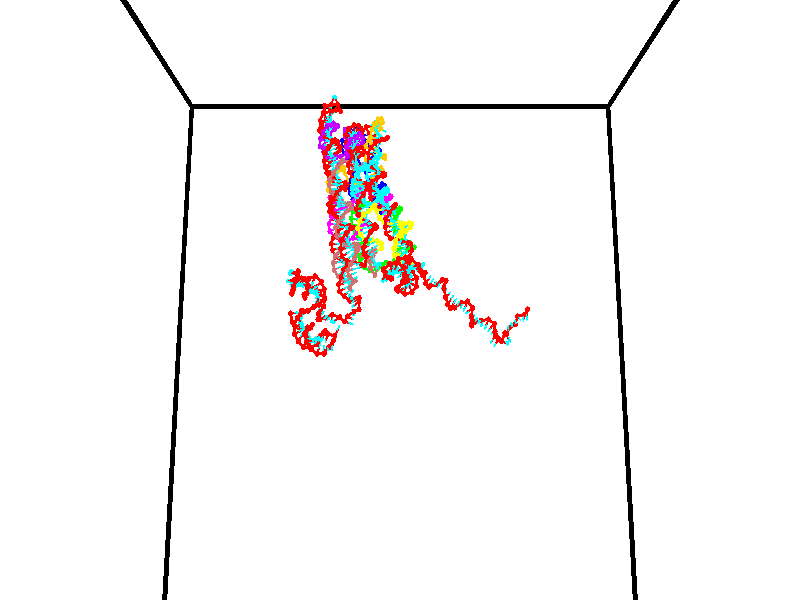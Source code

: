 // switches for output
#declare DRAW_BASES = 1; // possible values are 0, 1; only relevant for DNA ribbons
#declare DRAW_BASES_TYPE = 3; // possible values are 1, 2, 3; only relevant for DNA ribbons
#declare DRAW_FOG = 0; // set to 1 to enable fog

#include "colors.inc"

#include "transforms.inc"
background { rgb <1, 1, 1>}

#default {
   normal{
       ripples 0.25
       frequency 0.20
       turbulence 0.2
       lambda 5
   }
	finish {
		phong 0.1
		phong_size 40.
	}
}

// original window dimensions: 1024x640


// camera settings

camera {
	sky <0, 0.179814, -0.983701>
	up <0, 0.179814, -0.983701>
	right 1.6 * <1, 0, 0>
	location <35, 94.9851, 44.8844>
	look_at <35, 29.7336, 32.9568>
	direction <0, -65.2515, -11.9276>
	angle 67.0682
}


# declare cpy_camera_pos = <35, 94.9851, 44.8844>;
# if (DRAW_FOG = 1)
fog {
	fog_type 2
	up vnormalize(cpy_camera_pos)
	color rgbt<1,1,1,0.3>
	distance 1e-5
	fog_alt 3e-3
	fog_offset 56
}
# end


// LIGHTS

# declare lum = 6;
global_settings {
	ambient_light rgb lum * <0.05, 0.05, 0.05>
	max_trace_level 15
}# declare cpy_direct_light_amount = 0.25;
light_source
{	1000 * <-1, -1.16352, -0.803886>,
	rgb lum * cpy_direct_light_amount
	parallel
}

light_source
{	1000 * <1, 1.16352, 0.803886>,
	rgb lum * cpy_direct_light_amount
	parallel
}

// strand 0

// nucleotide -1

// particle -1
sphere {
	<23.957947, 34.893436, 35.044102> 0.250000
	pigment { color rgbt <1,0,0,0> }
	no_shadow
}
cylinder {
	<24.348154, 34.980183, 35.029484>,  <24.582277, 35.032230, 35.020714>, 0.100000
	pigment { color rgbt <1,0,0,0> }
	no_shadow
}
cylinder {
	<24.348154, 34.980183, 35.029484>,  <23.957947, 34.893436, 35.044102>, 0.100000
	pigment { color rgbt <1,0,0,0> }
	no_shadow
}

// particle -1
sphere {
	<24.348154, 34.980183, 35.029484> 0.100000
	pigment { color rgbt <1,0,0,0> }
	no_shadow
}
sphere {
	0, 1
	scale<0.080000,0.200000,0.300000>
	matrix <-0.035631, 0.319835, 0.946803,
		0.217019, -0.922320, 0.319732,
		0.975516, 0.216866, -0.036547,
		24.640808, 35.045242, 35.018520>
	pigment { color rgbt <0,1,1,0> }
	no_shadow
}
cylinder {
	<24.171246, 34.909081, 35.810764>,  <23.957947, 34.893436, 35.044102>, 0.130000
	pigment { color rgbt <1,0,0,0> }
	no_shadow
}

// nucleotide -1

// particle -1
sphere {
	<24.171246, 34.909081, 35.810764> 0.250000
	pigment { color rgbt <1,0,0,0> }
	no_shadow
}
cylinder {
	<24.520781, 34.988937, 35.633427>,  <24.730501, 35.036850, 35.527023>, 0.100000
	pigment { color rgbt <1,0,0,0> }
	no_shadow
}
cylinder {
	<24.520781, 34.988937, 35.633427>,  <24.171246, 34.909081, 35.810764>, 0.100000
	pigment { color rgbt <1,0,0,0> }
	no_shadow
}

// particle -1
sphere {
	<24.520781, 34.988937, 35.633427> 0.100000
	pigment { color rgbt <1,0,0,0> }
	no_shadow
}
sphere {
	0, 1
	scale<0.080000,0.200000,0.300000>
	matrix <0.407827, 0.195528, 0.891878,
		0.264745, -0.960162, 0.089438,
		0.873835, 0.199645, -0.443345,
		24.782932, 35.048828, 35.500423>
	pigment { color rgbt <0,1,1,0> }
	no_shadow
}
cylinder {
	<24.759665, 34.606308, 36.186428>,  <24.171246, 34.909081, 35.810764>, 0.130000
	pigment { color rgbt <1,0,0,0> }
	no_shadow
}

// nucleotide -1

// particle -1
sphere {
	<24.759665, 34.606308, 36.186428> 0.250000
	pigment { color rgbt <1,0,0,0> }
	no_shadow
}
cylinder {
	<24.892012, 34.919926, 35.976360>,  <24.971420, 35.108097, 35.850319>, 0.100000
	pigment { color rgbt <1,0,0,0> }
	no_shadow
}
cylinder {
	<24.892012, 34.919926, 35.976360>,  <24.759665, 34.606308, 36.186428>, 0.100000
	pigment { color rgbt <1,0,0,0> }
	no_shadow
}

// particle -1
sphere {
	<24.892012, 34.919926, 35.976360> 0.100000
	pigment { color rgbt <1,0,0,0> }
	no_shadow
}
sphere {
	0, 1
	scale<0.080000,0.200000,0.300000>
	matrix <0.445942, 0.360552, 0.819230,
		0.831663, -0.505251, -0.230344,
		0.330865, 0.784043, -0.525171,
		24.991272, 35.155140, 35.818810>
	pigment { color rgbt <0,1,1,0> }
	no_shadow
}
cylinder {
	<25.375769, 34.715500, 36.389801>,  <24.759665, 34.606308, 36.186428>, 0.130000
	pigment { color rgbt <1,0,0,0> }
	no_shadow
}

// nucleotide -1

// particle -1
sphere {
	<25.375769, 34.715500, 36.389801> 0.250000
	pigment { color rgbt <1,0,0,0> }
	no_shadow
}
cylinder {
	<25.289234, 35.065609, 36.216778>,  <25.237312, 35.275673, 36.112965>, 0.100000
	pigment { color rgbt <1,0,0,0> }
	no_shadow
}
cylinder {
	<25.289234, 35.065609, 36.216778>,  <25.375769, 34.715500, 36.389801>, 0.100000
	pigment { color rgbt <1,0,0,0> }
	no_shadow
}

// particle -1
sphere {
	<25.289234, 35.065609, 36.216778> 0.100000
	pigment { color rgbt <1,0,0,0> }
	no_shadow
}
sphere {
	0, 1
	scale<0.080000,0.200000,0.300000>
	matrix <0.439745, 0.482916, 0.757243,
		0.871678, -0.026393, -0.489368,
		-0.216338, 0.875269, -0.432554,
		25.224333, 35.328190, 36.087013>
	pigment { color rgbt <0,1,1,0> }
	no_shadow
}
cylinder {
	<26.028616, 35.052006, 36.285801>,  <25.375769, 34.715500, 36.389801>, 0.130000
	pigment { color rgbt <1,0,0,0> }
	no_shadow
}

// nucleotide -1

// particle -1
sphere {
	<26.028616, 35.052006, 36.285801> 0.250000
	pigment { color rgbt <1,0,0,0> }
	no_shadow
}
cylinder {
	<25.749287, 35.335125, 36.328434>,  <25.581690, 35.504997, 36.354015>, 0.100000
	pigment { color rgbt <1,0,0,0> }
	no_shadow
}
cylinder {
	<25.749287, 35.335125, 36.328434>,  <26.028616, 35.052006, 36.285801>, 0.100000
	pigment { color rgbt <1,0,0,0> }
	no_shadow
}

// particle -1
sphere {
	<25.749287, 35.335125, 36.328434> 0.100000
	pigment { color rgbt <1,0,0,0> }
	no_shadow
}
sphere {
	0, 1
	scale<0.080000,0.200000,0.300000>
	matrix <0.555310, 0.441769, 0.704607,
		0.451637, 0.551231, -0.701548,
		-0.698323, 0.707803, 0.106585,
		25.539789, 35.547466, 36.360409>
	pigment { color rgbt <0,1,1,0> }
	no_shadow
}
cylinder {
	<26.291956, 35.702740, 36.124470>,  <26.028616, 35.052006, 36.285801>, 0.130000
	pigment { color rgbt <1,0,0,0> }
	no_shadow
}

// nucleotide -1

// particle -1
sphere {
	<26.291956, 35.702740, 36.124470> 0.250000
	pigment { color rgbt <1,0,0,0> }
	no_shadow
}
cylinder {
	<26.010786, 35.742764, 36.406147>,  <25.842085, 35.766777, 36.575153>, 0.100000
	pigment { color rgbt <1,0,0,0> }
	no_shadow
}
cylinder {
	<26.010786, 35.742764, 36.406147>,  <26.291956, 35.702740, 36.124470>, 0.100000
	pigment { color rgbt <1,0,0,0> }
	no_shadow
}

// particle -1
sphere {
	<26.010786, 35.742764, 36.406147> 0.100000
	pigment { color rgbt <1,0,0,0> }
	no_shadow
}
sphere {
	0, 1
	scale<0.080000,0.200000,0.300000>
	matrix <0.665906, 0.440476, 0.602122,
		-0.249933, 0.892171, -0.376250,
		-0.702925, 0.100057, 0.704191,
		25.799908, 35.772781, 36.617405>
	pigment { color rgbt <0,1,1,0> }
	no_shadow
}
cylinder {
	<25.974331, 36.380123, 36.454704>,  <26.291956, 35.702740, 36.124470>, 0.130000
	pigment { color rgbt <1,0,0,0> }
	no_shadow
}

// nucleotide -1

// particle -1
sphere {
	<25.974331, 36.380123, 36.454704> 0.250000
	pigment { color rgbt <1,0,0,0> }
	no_shadow
}
cylinder {
	<25.906042, 36.144775, 36.770851>,  <25.865068, 36.003567, 36.960537>, 0.100000
	pigment { color rgbt <1,0,0,0> }
	no_shadow
}
cylinder {
	<25.906042, 36.144775, 36.770851>,  <25.974331, 36.380123, 36.454704>, 0.100000
	pigment { color rgbt <1,0,0,0> }
	no_shadow
}

// particle -1
sphere {
	<25.906042, 36.144775, 36.770851> 0.100000
	pigment { color rgbt <1,0,0,0> }
	no_shadow
}
sphere {
	0, 1
	scale<0.080000,0.200000,0.300000>
	matrix <0.590729, 0.580875, 0.560021,
		-0.788602, 0.562500, 0.248398,
		-0.170724, -0.588369, 0.790364,
		25.854824, 35.968266, 37.007961>
	pigment { color rgbt <0,1,1,0> }
	no_shadow
}
cylinder {
	<25.724848, 36.794815, 37.031578>,  <25.974331, 36.380123, 36.454704>, 0.130000
	pigment { color rgbt <1,0,0,0> }
	no_shadow
}

// nucleotide -1

// particle -1
sphere {
	<25.724848, 36.794815, 37.031578> 0.250000
	pigment { color rgbt <1,0,0,0> }
	no_shadow
}
cylinder {
	<25.923529, 36.475517, 37.167870>,  <26.042738, 36.283939, 37.249645>, 0.100000
	pigment { color rgbt <1,0,0,0> }
	no_shadow
}
cylinder {
	<25.923529, 36.475517, 37.167870>,  <25.724848, 36.794815, 37.031578>, 0.100000
	pigment { color rgbt <1,0,0,0> }
	no_shadow
}

// particle -1
sphere {
	<25.923529, 36.475517, 37.167870> 0.100000
	pigment { color rgbt <1,0,0,0> }
	no_shadow
}
sphere {
	0, 1
	scale<0.080000,0.200000,0.300000>
	matrix <0.580154, 0.597351, 0.553708,
		-0.645528, -0.077353, 0.759810,
		0.496704, -0.798240, 0.340730,
		26.072540, 36.236046, 37.270088>
	pigment { color rgbt <0,1,1,0> }
	no_shadow
}
cylinder {
	<25.994778, 36.997040, 37.712040>,  <25.724848, 36.794815, 37.031578>, 0.130000
	pigment { color rgbt <1,0,0,0> }
	no_shadow
}

// nucleotide -1

// particle -1
sphere {
	<25.994778, 36.997040, 37.712040> 0.250000
	pigment { color rgbt <1,0,0,0> }
	no_shadow
}
cylinder {
	<26.226957, 36.690750, 37.601227>,  <26.366264, 36.506977, 37.534740>, 0.100000
	pigment { color rgbt <1,0,0,0> }
	no_shadow
}
cylinder {
	<26.226957, 36.690750, 37.601227>,  <25.994778, 36.997040, 37.712040>, 0.100000
	pigment { color rgbt <1,0,0,0> }
	no_shadow
}

// particle -1
sphere {
	<26.226957, 36.690750, 37.601227> 0.100000
	pigment { color rgbt <1,0,0,0> }
	no_shadow
}
sphere {
	0, 1
	scale<0.080000,0.200000,0.300000>
	matrix <0.780470, 0.426111, 0.457489,
		-0.232263, -0.481765, 0.844959,
		0.580449, -0.765723, -0.277033,
		26.401093, 36.461033, 37.518116>
	pigment { color rgbt <0,1,1,0> }
	no_shadow
}
cylinder {
	<26.385635, 36.908356, 38.279240>,  <25.994778, 36.997040, 37.712040>, 0.130000
	pigment { color rgbt <1,0,0,0> }
	no_shadow
}

// nucleotide -1

// particle -1
sphere {
	<26.385635, 36.908356, 38.279240> 0.250000
	pigment { color rgbt <1,0,0,0> }
	no_shadow
}
cylinder {
	<26.589148, 36.717640, 37.992516>,  <26.711254, 36.603210, 37.820480>, 0.100000
	pigment { color rgbt <1,0,0,0> }
	no_shadow
}
cylinder {
	<26.589148, 36.717640, 37.992516>,  <26.385635, 36.908356, 38.279240>, 0.100000
	pigment { color rgbt <1,0,0,0> }
	no_shadow
}

// particle -1
sphere {
	<26.589148, 36.717640, 37.992516> 0.100000
	pigment { color rgbt <1,0,0,0> }
	no_shadow
}
sphere {
	0, 1
	scale<0.080000,0.200000,0.300000>
	matrix <0.859918, 0.241794, 0.449529,
		-0.041012, -0.845107, 0.533022,
		0.508781, -0.476791, -0.716807,
		26.741781, 36.574604, 37.777473>
	pigment { color rgbt <0,1,1,0> }
	no_shadow
}
cylinder {
	<26.941891, 36.501625, 38.613262>,  <26.385635, 36.908356, 38.279240>, 0.130000
	pigment { color rgbt <1,0,0,0> }
	no_shadow
}

// nucleotide -1

// particle -1
sphere {
	<26.941891, 36.501625, 38.613262> 0.250000
	pigment { color rgbt <1,0,0,0> }
	no_shadow
}
cylinder {
	<27.087740, 36.566803, 38.246548>,  <27.175249, 36.605911, 38.026520>, 0.100000
	pigment { color rgbt <1,0,0,0> }
	no_shadow
}
cylinder {
	<27.087740, 36.566803, 38.246548>,  <26.941891, 36.501625, 38.613262>, 0.100000
	pigment { color rgbt <1,0,0,0> }
	no_shadow
}

// particle -1
sphere {
	<27.087740, 36.566803, 38.246548> 0.100000
	pigment { color rgbt <1,0,0,0> }
	no_shadow
}
sphere {
	0, 1
	scale<0.080000,0.200000,0.300000>
	matrix <0.926316, 0.036770, 0.374949,
		0.094806, -0.985950, -0.137531,
		0.364624, 0.162945, -0.916787,
		27.197126, 36.615685, 37.971512>
	pigment { color rgbt <0,1,1,0> }
	no_shadow
}
cylinder {
	<27.559984, 36.043976, 38.576958>,  <26.941891, 36.501625, 38.613262>, 0.130000
	pigment { color rgbt <1,0,0,0> }
	no_shadow
}

// nucleotide -1

// particle -1
sphere {
	<27.559984, 36.043976, 38.576958> 0.250000
	pigment { color rgbt <1,0,0,0> }
	no_shadow
}
cylinder {
	<27.578382, 36.357922, 38.329773>,  <27.589422, 36.546288, 38.181461>, 0.100000
	pigment { color rgbt <1,0,0,0> }
	no_shadow
}
cylinder {
	<27.578382, 36.357922, 38.329773>,  <27.559984, 36.043976, 38.576958>, 0.100000
	pigment { color rgbt <1,0,0,0> }
	no_shadow
}

// particle -1
sphere {
	<27.578382, 36.357922, 38.329773> 0.100000
	pigment { color rgbt <1,0,0,0> }
	no_shadow
}
sphere {
	0, 1
	scale<0.080000,0.200000,0.300000>
	matrix <0.982322, 0.076836, 0.170706,
		0.181462, -0.614889, -0.767452,
		0.045997, 0.784862, -0.617962,
		27.592182, 36.593380, 38.144386>
	pigment { color rgbt <0,1,1,0> }
	no_shadow
}
cylinder {
	<27.981407, 35.856655, 38.028980>,  <27.559984, 36.043976, 38.576958>, 0.130000
	pigment { color rgbt <1,0,0,0> }
	no_shadow
}

// nucleotide -1

// particle -1
sphere {
	<27.981407, 35.856655, 38.028980> 0.250000
	pigment { color rgbt <1,0,0,0> }
	no_shadow
}
cylinder {
	<27.982307, 36.236317, 38.154900>,  <27.982847, 36.464115, 38.230450>, 0.100000
	pigment { color rgbt <1,0,0,0> }
	no_shadow
}
cylinder {
	<27.982307, 36.236317, 38.154900>,  <27.981407, 35.856655, 38.028980>, 0.100000
	pigment { color rgbt <1,0,0,0> }
	no_shadow
}

// particle -1
sphere {
	<27.982307, 36.236317, 38.154900> 0.100000
	pigment { color rgbt <1,0,0,0> }
	no_shadow
}
sphere {
	0, 1
	scale<0.080000,0.200000,0.300000>
	matrix <0.994531, 0.030746, -0.099811,
		-0.104415, 0.313300, -0.943896,
		0.002250, 0.949156, 0.314797,
		27.982983, 36.521065, 38.249340>
	pigment { color rgbt <0,1,1,0> }
	no_shadow
}
cylinder {
	<28.459827, 36.253513, 37.536465>,  <27.981407, 35.856655, 38.028980>, 0.130000
	pigment { color rgbt <1,0,0,0> }
	no_shadow
}

// nucleotide -1

// particle -1
sphere {
	<28.459827, 36.253513, 37.536465> 0.250000
	pigment { color rgbt <1,0,0,0> }
	no_shadow
}
cylinder {
	<28.430231, 36.416580, 37.900517>,  <28.412474, 36.514420, 38.118946>, 0.100000
	pigment { color rgbt <1,0,0,0> }
	no_shadow
}
cylinder {
	<28.430231, 36.416580, 37.900517>,  <28.459827, 36.253513, 37.536465>, 0.100000
	pigment { color rgbt <1,0,0,0> }
	no_shadow
}

// particle -1
sphere {
	<28.430231, 36.416580, 37.900517> 0.100000
	pigment { color rgbt <1,0,0,0> }
	no_shadow
}
sphere {
	0, 1
	scale<0.080000,0.200000,0.300000>
	matrix <0.981492, 0.191409, -0.005942,
		-0.176629, 0.892845, -0.414282,
		-0.073991, 0.407664, 0.910129,
		28.408033, 36.538879, 38.173553>
	pigment { color rgbt <0,1,1,0> }
	no_shadow
}
cylinder {
	<28.685963, 36.901306, 37.208195>,  <28.459827, 36.253513, 37.536465>, 0.130000
	pigment { color rgbt <1,0,0,0> }
	no_shadow
}

// nucleotide -1

// particle -1
sphere {
	<28.685963, 36.901306, 37.208195> 0.250000
	pigment { color rgbt <1,0,0,0> }
	no_shadow
}
cylinder {
	<28.864986, 36.836021, 36.856503>,  <28.972401, 36.796852, 36.645485>, 0.100000
	pigment { color rgbt <1,0,0,0> }
	no_shadow
}
cylinder {
	<28.864986, 36.836021, 36.856503>,  <28.685963, 36.901306, 37.208195>, 0.100000
	pigment { color rgbt <1,0,0,0> }
	no_shadow
}

// particle -1
sphere {
	<28.864986, 36.836021, 36.856503> 0.100000
	pigment { color rgbt <1,0,0,0> }
	no_shadow
}
sphere {
	0, 1
	scale<0.080000,0.200000,0.300000>
	matrix <0.893981, 0.057356, 0.444419,
		-0.022106, -0.984922, 0.171580,
		0.447559, -0.163213, -0.879234,
		28.999254, 36.787056, 36.592731>
	pigment { color rgbt <0,1,1,0> }
	no_shadow
}
cylinder {
	<28.021032, 37.247616, 37.121422>,  <28.685963, 36.901306, 37.208195>, 0.130000
	pigment { color rgbt <1,0,0,0> }
	no_shadow
}

// nucleotide -1

// particle -1
sphere {
	<28.021032, 37.247616, 37.121422> 0.250000
	pigment { color rgbt <1,0,0,0> }
	no_shadow
}
cylinder {
	<27.899202, 36.951996, 37.361767>,  <27.826105, 36.774624, 37.505974>, 0.100000
	pigment { color rgbt <1,0,0,0> }
	no_shadow
}
cylinder {
	<27.899202, 36.951996, 37.361767>,  <28.021032, 37.247616, 37.121422>, 0.100000
	pigment { color rgbt <1,0,0,0> }
	no_shadow
}

// particle -1
sphere {
	<27.899202, 36.951996, 37.361767> 0.100000
	pigment { color rgbt <1,0,0,0> }
	no_shadow
}
sphere {
	0, 1
	scale<0.080000,0.200000,0.300000>
	matrix <-0.885782, -0.012149, -0.463942,
		0.350177, -0.673539, -0.650938,
		-0.304575, -0.739051, 0.600863,
		27.807829, 36.730282, 37.542027>
	pigment { color rgbt <0,1,1,0> }
	no_shadow
}
cylinder {
	<27.717916, 36.698456, 36.802422>,  <28.021032, 37.247616, 37.121422>, 0.130000
	pigment { color rgbt <1,0,0,0> }
	no_shadow
}

// nucleotide -1

// particle -1
sphere {
	<27.717916, 36.698456, 36.802422> 0.250000
	pigment { color rgbt <1,0,0,0> }
	no_shadow
}
cylinder {
	<27.543224, 36.675652, 37.161533>,  <27.438410, 36.661968, 37.377003>, 0.100000
	pigment { color rgbt <1,0,0,0> }
	no_shadow
}
cylinder {
	<27.543224, 36.675652, 37.161533>,  <27.717916, 36.698456, 36.802422>, 0.100000
	pigment { color rgbt <1,0,0,0> }
	no_shadow
}

// particle -1
sphere {
	<27.543224, 36.675652, 37.161533> 0.100000
	pigment { color rgbt <1,0,0,0> }
	no_shadow
}
sphere {
	0, 1
	scale<0.080000,0.200000,0.300000>
	matrix <-0.796603, -0.439166, -0.415400,
		0.417959, -0.896595, 0.146380,
		-0.436731, -0.057014, 0.897784,
		27.412205, 36.658546, 37.430870>
	pigment { color rgbt <0,1,1,0> }
	no_shadow
}
cylinder {
	<27.475973, 36.042938, 36.855488>,  <27.717916, 36.698456, 36.802422>, 0.130000
	pigment { color rgbt <1,0,0,0> }
	no_shadow
}

// nucleotide -1

// particle -1
sphere {
	<27.475973, 36.042938, 36.855488> 0.250000
	pigment { color rgbt <1,0,0,0> }
	no_shadow
}
cylinder {
	<27.247700, 36.203953, 37.141785>,  <27.110737, 36.300560, 37.313564>, 0.100000
	pigment { color rgbt <1,0,0,0> }
	no_shadow
}
cylinder {
	<27.247700, 36.203953, 37.141785>,  <27.475973, 36.042938, 36.855488>, 0.100000
	pigment { color rgbt <1,0,0,0> }
	no_shadow
}

// particle -1
sphere {
	<27.247700, 36.203953, 37.141785> 0.100000
	pigment { color rgbt <1,0,0,0> }
	no_shadow
}
sphere {
	0, 1
	scale<0.080000,0.200000,0.300000>
	matrix <-0.700907, -0.692902, -0.169162,
		0.427845, -0.598206, 0.677568,
		-0.570682, 0.402537, 0.715741,
		27.076494, 36.324715, 37.356506>
	pigment { color rgbt <0,1,1,0> }
	no_shadow
}
cylinder {
	<27.100618, 35.482441, 37.030151>,  <27.475973, 36.042938, 36.855488>, 0.130000
	pigment { color rgbt <1,0,0,0> }
	no_shadow
}

// nucleotide -1

// particle -1
sphere {
	<27.100618, 35.482441, 37.030151> 0.250000
	pigment { color rgbt <1,0,0,0> }
	no_shadow
}
cylinder {
	<26.884550, 35.774075, 37.198269>,  <26.754910, 35.949055, 37.299141>, 0.100000
	pigment { color rgbt <1,0,0,0> }
	no_shadow
}
cylinder {
	<26.884550, 35.774075, 37.198269>,  <27.100618, 35.482441, 37.030151>, 0.100000
	pigment { color rgbt <1,0,0,0> }
	no_shadow
}

// particle -1
sphere {
	<26.884550, 35.774075, 37.198269> 0.100000
	pigment { color rgbt <1,0,0,0> }
	no_shadow
}
sphere {
	0, 1
	scale<0.080000,0.200000,0.300000>
	matrix <-0.827336, -0.551493, -0.106631,
		0.154049, -0.405327, 0.901099,
		-0.540170, 0.729085, 0.420298,
		26.722500, 35.992802, 37.324360>
	pigment { color rgbt <0,1,1,0> }
	no_shadow
}
cylinder {
	<26.762037, 35.166679, 37.650726>,  <27.100618, 35.482441, 37.030151>, 0.130000
	pigment { color rgbt <1,0,0,0> }
	no_shadow
}

// nucleotide -1

// particle -1
sphere {
	<26.762037, 35.166679, 37.650726> 0.250000
	pigment { color rgbt <1,0,0,0> }
	no_shadow
}
cylinder {
	<26.546299, 35.485355, 37.541622>,  <26.416857, 35.676559, 37.476158>, 0.100000
	pigment { color rgbt <1,0,0,0> }
	no_shadow
}
cylinder {
	<26.546299, 35.485355, 37.541622>,  <26.762037, 35.166679, 37.650726>, 0.100000
	pigment { color rgbt <1,0,0,0> }
	no_shadow
}

// particle -1
sphere {
	<26.546299, 35.485355, 37.541622> 0.100000
	pigment { color rgbt <1,0,0,0> }
	no_shadow
}
sphere {
	0, 1
	scale<0.080000,0.200000,0.300000>
	matrix <-0.773154, -0.596848, -0.214487,
		-0.333676, 0.095204, 0.937868,
		-0.539345, 0.796686, -0.272762,
		26.384495, 35.724361, 37.459793>
	pigment { color rgbt <0,1,1,0> }
	no_shadow
}
cylinder {
	<26.156626, 35.188354, 37.969864>,  <26.762037, 35.166679, 37.650726>, 0.130000
	pigment { color rgbt <1,0,0,0> }
	no_shadow
}

// nucleotide -1

// particle -1
sphere {
	<26.156626, 35.188354, 37.969864> 0.250000
	pigment { color rgbt <1,0,0,0> }
	no_shadow
}
cylinder {
	<26.069014, 35.385025, 37.632751>,  <26.016445, 35.503029, 37.430485>, 0.100000
	pigment { color rgbt <1,0,0,0> }
	no_shadow
}
cylinder {
	<26.069014, 35.385025, 37.632751>,  <26.156626, 35.188354, 37.969864>, 0.100000
	pigment { color rgbt <1,0,0,0> }
	no_shadow
}

// particle -1
sphere {
	<26.069014, 35.385025, 37.632751> 0.100000
	pigment { color rgbt <1,0,0,0> }
	no_shadow
}
sphere {
	0, 1
	scale<0.080000,0.200000,0.300000>
	matrix <-0.776694, -0.610660, -0.154403,
		-0.590568, 0.620762, 0.515639,
		-0.219033, 0.491680, -0.842779,
		26.003304, 35.532528, 37.379917>
	pigment { color rgbt <0,1,1,0> }
	no_shadow
}
cylinder {
	<25.437738, 35.480133, 37.956211>,  <26.156626, 35.188354, 37.969864>, 0.130000
	pigment { color rgbt <1,0,0,0> }
	no_shadow
}

// nucleotide -1

// particle -1
sphere {
	<25.437738, 35.480133, 37.956211> 0.250000
	pigment { color rgbt <1,0,0,0> }
	no_shadow
}
cylinder {
	<25.563917, 35.438732, 37.578899>,  <25.639624, 35.413891, 37.352512>, 0.100000
	pigment { color rgbt <1,0,0,0> }
	no_shadow
}
cylinder {
	<25.563917, 35.438732, 37.578899>,  <25.437738, 35.480133, 37.956211>, 0.100000
	pigment { color rgbt <1,0,0,0> }
	no_shadow
}

// particle -1
sphere {
	<25.563917, 35.438732, 37.578899> 0.100000
	pigment { color rgbt <1,0,0,0> }
	no_shadow
}
sphere {
	0, 1
	scale<0.080000,0.200000,0.300000>
	matrix <-0.866876, -0.435803, -0.242075,
		-0.386029, 0.894071, -0.227199,
		0.315447, -0.103505, -0.943282,
		25.658550, 35.407681, 37.295914>
	pigment { color rgbt <0,1,1,0> }
	no_shadow
}
cylinder {
	<24.985985, 36.000278, 37.555264>,  <25.437738, 35.480133, 37.956211>, 0.130000
	pigment { color rgbt <1,0,0,0> }
	no_shadow
}

// nucleotide -1

// particle -1
sphere {
	<24.985985, 36.000278, 37.555264> 0.250000
	pigment { color rgbt <1,0,0,0> }
	no_shadow
}
cylinder {
	<25.224977, 36.159893, 37.277046>,  <25.368374, 36.255661, 37.110115>, 0.100000
	pigment { color rgbt <1,0,0,0> }
	no_shadow
}
cylinder {
	<25.224977, 36.159893, 37.277046>,  <24.985985, 36.000278, 37.555264>, 0.100000
	pigment { color rgbt <1,0,0,0> }
	no_shadow
}

// particle -1
sphere {
	<25.224977, 36.159893, 37.277046> 0.100000
	pigment { color rgbt <1,0,0,0> }
	no_shadow
}
sphere {
	0, 1
	scale<0.080000,0.200000,0.300000>
	matrix <-0.527213, -0.458087, -0.715684,
		-0.604203, 0.794310, -0.063323,
		0.597483, 0.399033, -0.695548,
		25.404222, 36.279602, 37.068382>
	pigment { color rgbt <0,1,1,0> }
	no_shadow
}
cylinder {
	<24.653908, 36.324638, 36.978703>,  <24.985985, 36.000278, 37.555264>, 0.130000
	pigment { color rgbt <1,0,0,0> }
	no_shadow
}

// nucleotide -1

// particle -1
sphere {
	<24.653908, 36.324638, 36.978703> 0.250000
	pigment { color rgbt <1,0,0,0> }
	no_shadow
}
cylinder {
	<25.004333, 36.221626, 36.815636>,  <25.214588, 36.159821, 36.717796>, 0.100000
	pigment { color rgbt <1,0,0,0> }
	no_shadow
}
cylinder {
	<25.004333, 36.221626, 36.815636>,  <24.653908, 36.324638, 36.978703>, 0.100000
	pigment { color rgbt <1,0,0,0> }
	no_shadow
}

// particle -1
sphere {
	<25.004333, 36.221626, 36.815636> 0.100000
	pigment { color rgbt <1,0,0,0> }
	no_shadow
}
sphere {
	0, 1
	scale<0.080000,0.200000,0.300000>
	matrix <-0.472334, -0.288224, -0.832963,
		0.097012, 0.922283, -0.374142,
		0.876065, -0.257528, -0.407664,
		25.267153, 36.144367, 36.693336>
	pigment { color rgbt <0,1,1,0> }
	no_shadow
}
cylinder {
	<24.638050, 36.508541, 36.249893>,  <24.653908, 36.324638, 36.978703>, 0.130000
	pigment { color rgbt <1,0,0,0> }
	no_shadow
}

// nucleotide -1

// particle -1
sphere {
	<24.638050, 36.508541, 36.249893> 0.250000
	pigment { color rgbt <1,0,0,0> }
	no_shadow
}
cylinder {
	<24.920675, 36.228642, 36.292088>,  <25.090250, 36.060703, 36.317406>, 0.100000
	pigment { color rgbt <1,0,0,0> }
	no_shadow
}
cylinder {
	<24.920675, 36.228642, 36.292088>,  <24.638050, 36.508541, 36.249893>, 0.100000
	pigment { color rgbt <1,0,0,0> }
	no_shadow
}

// particle -1
sphere {
	<24.920675, 36.228642, 36.292088> 0.100000
	pigment { color rgbt <1,0,0,0> }
	no_shadow
}
sphere {
	0, 1
	scale<0.080000,0.200000,0.300000>
	matrix <-0.231575, -0.369498, -0.899914,
		0.668688, 0.611416, -0.423116,
		0.706562, -0.699745, 0.105490,
		25.132645, 36.018719, 36.323734>
	pigment { color rgbt <0,1,1,0> }
	no_shadow
}
cylinder {
	<24.948534, 36.505241, 35.656036>,  <24.638050, 36.508541, 36.249893>, 0.130000
	pigment { color rgbt <1,0,0,0> }
	no_shadow
}

// nucleotide -1

// particle -1
sphere {
	<24.948534, 36.505241, 35.656036> 0.250000
	pigment { color rgbt <1,0,0,0> }
	no_shadow
}
cylinder {
	<25.062481, 36.142590, 35.780537>,  <25.130850, 35.924999, 35.855236>, 0.100000
	pigment { color rgbt <1,0,0,0> }
	no_shadow
}
cylinder {
	<25.062481, 36.142590, 35.780537>,  <24.948534, 36.505241, 35.656036>, 0.100000
	pigment { color rgbt <1,0,0,0> }
	no_shadow
}

// particle -1
sphere {
	<25.062481, 36.142590, 35.780537> 0.100000
	pigment { color rgbt <1,0,0,0> }
	no_shadow
}
sphere {
	0, 1
	scale<0.080000,0.200000,0.300000>
	matrix <-0.211606, -0.376174, -0.902062,
		0.934919, 0.191106, -0.299008,
		0.284868, -0.906626, 0.311253,
		25.147942, 35.870602, 35.873913>
	pigment { color rgbt <0,1,1,0> }
	no_shadow
}
cylinder {
	<25.294861, 36.182129, 35.031906>,  <24.948534, 36.505241, 35.656036>, 0.130000
	pigment { color rgbt <1,0,0,0> }
	no_shadow
}

// nucleotide -1

// particle -1
sphere {
	<25.294861, 36.182129, 35.031906> 0.250000
	pigment { color rgbt <1,0,0,0> }
	no_shadow
}
cylinder {
	<25.216164, 35.877010, 35.278301>,  <25.168945, 35.693939, 35.426140>, 0.100000
	pigment { color rgbt <1,0,0,0> }
	no_shadow
}
cylinder {
	<25.216164, 35.877010, 35.278301>,  <25.294861, 36.182129, 35.031906>, 0.100000
	pigment { color rgbt <1,0,0,0> }
	no_shadow
}

// particle -1
sphere {
	<25.216164, 35.877010, 35.278301> 0.100000
	pigment { color rgbt <1,0,0,0> }
	no_shadow
}
sphere {
	0, 1
	scale<0.080000,0.200000,0.300000>
	matrix <-0.002054, -0.627944, -0.778255,
		0.980453, -0.154381, 0.121977,
		-0.196742, -0.762793, 0.615987,
		25.157141, 35.648174, 35.463097>
	pigment { color rgbt <0,1,1,0> }
	no_shadow
}
cylinder {
	<25.835245, 35.612679, 34.943569>,  <25.294861, 36.182129, 35.031906>, 0.130000
	pigment { color rgbt <1,0,0,0> }
	no_shadow
}

// nucleotide -1

// particle -1
sphere {
	<25.835245, 35.612679, 34.943569> 0.250000
	pigment { color rgbt <1,0,0,0> }
	no_shadow
}
cylinder {
	<25.484922, 35.476673, 35.080597>,  <25.274729, 35.395069, 35.162815>, 0.100000
	pigment { color rgbt <1,0,0,0> }
	no_shadow
}
cylinder {
	<25.484922, 35.476673, 35.080597>,  <25.835245, 35.612679, 34.943569>, 0.100000
	pigment { color rgbt <1,0,0,0> }
	no_shadow
}

// particle -1
sphere {
	<25.484922, 35.476673, 35.080597> 0.100000
	pigment { color rgbt <1,0,0,0> }
	no_shadow
}
sphere {
	0, 1
	scale<0.080000,0.200000,0.300000>
	matrix <-0.142845, -0.495362, -0.856862,
		0.461040, -0.799379, 0.385272,
		-0.875807, -0.340013, 0.342569,
		25.222179, 35.374668, 35.183369>
	pigment { color rgbt <0,1,1,0> }
	no_shadow
}
cylinder {
	<26.315907, 35.173313, 34.552582>,  <25.835245, 35.612679, 34.943569>, 0.130000
	pigment { color rgbt <1,0,0,0> }
	no_shadow
}

// nucleotide -1

// particle -1
sphere {
	<26.315907, 35.173313, 34.552582> 0.250000
	pigment { color rgbt <1,0,0,0> }
	no_shadow
}
cylinder {
	<26.515551, 34.995792, 34.254875>,  <26.635338, 34.889282, 34.076252>, 0.100000
	pigment { color rgbt <1,0,0,0> }
	no_shadow
}
cylinder {
	<26.515551, 34.995792, 34.254875>,  <26.315907, 35.173313, 34.552582>, 0.100000
	pigment { color rgbt <1,0,0,0> }
	no_shadow
}

// particle -1
sphere {
	<26.515551, 34.995792, 34.254875> 0.100000
	pigment { color rgbt <1,0,0,0> }
	no_shadow
}
sphere {
	0, 1
	scale<0.080000,0.200000,0.300000>
	matrix <0.004201, 0.860124, -0.510068,
		0.866528, 0.251453, 0.431162,
		0.499111, -0.443799, -0.744265,
		26.665283, 34.862652, 34.031597>
	pigment { color rgbt <0,1,1,0> }
	no_shadow
}
cylinder {
	<26.919724, 35.549095, 34.422455>,  <26.315907, 35.173313, 34.552582>, 0.130000
	pigment { color rgbt <1,0,0,0> }
	no_shadow
}

// nucleotide -1

// particle -1
sphere {
	<26.919724, 35.549095, 34.422455> 0.250000
	pigment { color rgbt <1,0,0,0> }
	no_shadow
}
cylinder {
	<26.804438, 35.359104, 34.089870>,  <26.735266, 35.245110, 33.890320>, 0.100000
	pigment { color rgbt <1,0,0,0> }
	no_shadow
}
cylinder {
	<26.804438, 35.359104, 34.089870>,  <26.919724, 35.549095, 34.422455>, 0.100000
	pigment { color rgbt <1,0,0,0> }
	no_shadow
}

// particle -1
sphere {
	<26.804438, 35.359104, 34.089870> 0.100000
	pigment { color rgbt <1,0,0,0> }
	no_shadow
}
sphere {
	0, 1
	scale<0.080000,0.200000,0.300000>
	matrix <0.030610, 0.863295, -0.503772,
		0.957077, -0.170645, -0.234274,
		-0.288214, -0.474977, -0.831463,
		26.717974, 35.216610, 33.840431>
	pigment { color rgbt <0,1,1,0> }
	no_shadow
}
cylinder {
	<27.448383, 35.777874, 33.853691>,  <26.919724, 35.549095, 34.422455>, 0.130000
	pigment { color rgbt <1,0,0,0> }
	no_shadow
}

// nucleotide -1

// particle -1
sphere {
	<27.448383, 35.777874, 33.853691> 0.250000
	pigment { color rgbt <1,0,0,0> }
	no_shadow
}
cylinder {
	<27.093689, 35.683319, 33.694786>,  <26.880873, 35.626587, 33.599442>, 0.100000
	pigment { color rgbt <1,0,0,0> }
	no_shadow
}
cylinder {
	<27.093689, 35.683319, 33.694786>,  <27.448383, 35.777874, 33.853691>, 0.100000
	pigment { color rgbt <1,0,0,0> }
	no_shadow
}

// particle -1
sphere {
	<27.093689, 35.683319, 33.694786> 0.100000
	pigment { color rgbt <1,0,0,0> }
	no_shadow
}
sphere {
	0, 1
	scale<0.080000,0.200000,0.300000>
	matrix <-0.037483, 0.893305, -0.447886,
		0.460753, -0.382266, -0.800987,
		-0.886736, -0.236388, -0.397265,
		26.827667, 35.612404, 33.575607>
	pigment { color rgbt <0,1,1,0> }
	no_shadow
}
cylinder {
	<27.452028, 36.100300, 33.209171>,  <27.448383, 35.777874, 33.853691>, 0.130000
	pigment { color rgbt <1,0,0,0> }
	no_shadow
}

// nucleotide -1

// particle -1
sphere {
	<27.452028, 36.100300, 33.209171> 0.250000
	pigment { color rgbt <1,0,0,0> }
	no_shadow
}
cylinder {
	<27.062799, 36.035938, 33.275185>,  <26.829262, 35.997322, 33.314793>, 0.100000
	pigment { color rgbt <1,0,0,0> }
	no_shadow
}
cylinder {
	<27.062799, 36.035938, 33.275185>,  <27.452028, 36.100300, 33.209171>, 0.100000
	pigment { color rgbt <1,0,0,0> }
	no_shadow
}

// particle -1
sphere {
	<27.062799, 36.035938, 33.275185> 0.100000
	pigment { color rgbt <1,0,0,0> }
	no_shadow
}
sphere {
	0, 1
	scale<0.080000,0.200000,0.300000>
	matrix <-0.219152, 0.867727, -0.446118,
		-0.071423, -0.470274, -0.879626,
		-0.973073, -0.160909, 0.165037,
		26.770878, 35.987667, 33.324696>
	pigment { color rgbt <0,1,1,0> }
	no_shadow
}
cylinder {
	<27.192240, 36.470188, 32.643162>,  <27.452028, 36.100300, 33.209171>, 0.130000
	pigment { color rgbt <1,0,0,0> }
	no_shadow
}

// nucleotide -1

// particle -1
sphere {
	<27.192240, 36.470188, 32.643162> 0.250000
	pigment { color rgbt <1,0,0,0> }
	no_shadow
}
cylinder {
	<26.878820, 36.402676, 32.882347>,  <26.690769, 36.362167, 33.025860>, 0.100000
	pigment { color rgbt <1,0,0,0> }
	no_shadow
}
cylinder {
	<26.878820, 36.402676, 32.882347>,  <27.192240, 36.470188, 32.643162>, 0.100000
	pigment { color rgbt <1,0,0,0> }
	no_shadow
}

// particle -1
sphere {
	<26.878820, 36.402676, 32.882347> 0.100000
	pigment { color rgbt <1,0,0,0> }
	no_shadow
}
sphere {
	0, 1
	scale<0.080000,0.200000,0.300000>
	matrix <-0.534227, 0.674420, -0.509665,
		-0.317256, -0.718797, -0.618611,
		-0.783550, -0.168784, 0.597965,
		26.643755, 36.352039, 33.061737>
	pigment { color rgbt <0,1,1,0> }
	no_shadow
}
cylinder {
	<26.599136, 36.491711, 32.205112>,  <27.192240, 36.470188, 32.643162>, 0.130000
	pigment { color rgbt <1,0,0,0> }
	no_shadow
}

// nucleotide -1

// particle -1
sphere {
	<26.599136, 36.491711, 32.205112> 0.250000
	pigment { color rgbt <1,0,0,0> }
	no_shadow
}
cylinder {
	<26.443085, 36.559273, 32.567165>,  <26.349455, 36.599808, 32.784397>, 0.100000
	pigment { color rgbt <1,0,0,0> }
	no_shadow
}
cylinder {
	<26.443085, 36.559273, 32.567165>,  <26.599136, 36.491711, 32.205112>, 0.100000
	pigment { color rgbt <1,0,0,0> }
	no_shadow
}

// particle -1
sphere {
	<26.443085, 36.559273, 32.567165> 0.100000
	pigment { color rgbt <1,0,0,0> }
	no_shadow
}
sphere {
	0, 1
	scale<0.080000,0.200000,0.300000>
	matrix <-0.611512, 0.687395, -0.391842,
		-0.688370, -0.706370, -0.164885,
		-0.390127, 0.168904, 0.905137,
		26.326046, 36.609943, 32.838707>
	pigment { color rgbt <0,1,1,0> }
	no_shadow
}
cylinder {
	<25.961187, 36.450245, 32.399384>,  <26.599136, 36.491711, 32.205112>, 0.130000
	pigment { color rgbt <1,0,0,0> }
	no_shadow
}

// nucleotide -1

// particle -1
sphere {
	<25.961187, 36.450245, 32.399384> 0.250000
	pigment { color rgbt <1,0,0,0> }
	no_shadow
}
cylinder {
	<25.829079, 36.436474, 32.776688>,  <25.749813, 36.428211, 33.003071>, 0.100000
	pigment { color rgbt <1,0,0,0> }
	no_shadow
}
cylinder {
	<25.829079, 36.436474, 32.776688>,  <25.961187, 36.450245, 32.399384>, 0.100000
	pigment { color rgbt <1,0,0,0> }
	no_shadow
}

// particle -1
sphere {
	<25.829079, 36.436474, 32.776688> 0.100000
	pigment { color rgbt <1,0,0,0> }
	no_shadow
}
sphere {
	0, 1
	scale<0.080000,0.200000,0.300000>
	matrix <-0.589873, 0.787681, -0.177785,
		-0.736865, -0.615120, -0.280460,
		-0.330272, -0.034432, 0.943258,
		25.729998, 36.426144, 33.059666>
	pigment { color rgbt <0,1,1,0> }
	no_shadow
}
cylinder {
	<25.234690, 36.432449, 32.365723>,  <25.961187, 36.450245, 32.399384>, 0.130000
	pigment { color rgbt <1,0,0,0> }
	no_shadow
}

// nucleotide -1

// particle -1
sphere {
	<25.234690, 36.432449, 32.365723> 0.250000
	pigment { color rgbt <1,0,0,0> }
	no_shadow
}
cylinder {
	<25.340269, 36.592087, 32.716961>,  <25.403616, 36.687870, 32.927704>, 0.100000
	pigment { color rgbt <1,0,0,0> }
	no_shadow
}
cylinder {
	<25.340269, 36.592087, 32.716961>,  <25.234690, 36.432449, 32.365723>, 0.100000
	pigment { color rgbt <1,0,0,0> }
	no_shadow
}

// particle -1
sphere {
	<25.340269, 36.592087, 32.716961> 0.100000
	pigment { color rgbt <1,0,0,0> }
	no_shadow
}
sphere {
	0, 1
	scale<0.080000,0.200000,0.300000>
	matrix <-0.561786, 0.803636, -0.196382,
		-0.784046, -0.441469, 0.436321,
		0.263947, 0.399092, 0.878099,
		25.419453, 36.711815, 32.980392>
	pigment { color rgbt <0,1,1,0> }
	no_shadow
}
cylinder {
	<24.654966, 36.571133, 32.818504>,  <25.234690, 36.432449, 32.365723>, 0.130000
	pigment { color rgbt <1,0,0,0> }
	no_shadow
}

// nucleotide -1

// particle -1
sphere {
	<24.654966, 36.571133, 32.818504> 0.250000
	pigment { color rgbt <1,0,0,0> }
	no_shadow
}
cylinder {
	<24.939806, 36.826191, 32.936028>,  <25.110710, 36.979225, 33.006542>, 0.100000
	pigment { color rgbt <1,0,0,0> }
	no_shadow
}
cylinder {
	<24.939806, 36.826191, 32.936028>,  <24.654966, 36.571133, 32.818504>, 0.100000
	pigment { color rgbt <1,0,0,0> }
	no_shadow
}

// particle -1
sphere {
	<24.939806, 36.826191, 32.936028> 0.100000
	pigment { color rgbt <1,0,0,0> }
	no_shadow
}
sphere {
	0, 1
	scale<0.080000,0.200000,0.300000>
	matrix <-0.661493, 0.749581, -0.023546,
		-0.235246, -0.177584, 0.955575,
		0.712100, 0.637646, 0.293806,
		25.153437, 37.017483, 33.024170>
	pigment { color rgbt <0,1,1,0> }
	no_shadow
}
cylinder {
	<24.504473, 36.847588, 33.458691>,  <24.654966, 36.571133, 32.818504>, 0.130000
	pigment { color rgbt <1,0,0,0> }
	no_shadow
}

// nucleotide -1

// particle -1
sphere {
	<24.504473, 36.847588, 33.458691> 0.250000
	pigment { color rgbt <1,0,0,0> }
	no_shadow
}
cylinder {
	<24.759760, 37.097893, 33.279316>,  <24.912931, 37.248077, 33.171692>, 0.100000
	pigment { color rgbt <1,0,0,0> }
	no_shadow
}
cylinder {
	<24.759760, 37.097893, 33.279316>,  <24.504473, 36.847588, 33.458691>, 0.100000
	pigment { color rgbt <1,0,0,0> }
	no_shadow
}

// particle -1
sphere {
	<24.759760, 37.097893, 33.279316> 0.100000
	pigment { color rgbt <1,0,0,0> }
	no_shadow
}
sphere {
	0, 1
	scale<0.080000,0.200000,0.300000>
	matrix <-0.746331, 0.645813, -0.160984,
		0.188868, 0.437425, 0.879197,
		0.638216, 0.625767, -0.448437,
		24.951225, 37.285622, 33.144783>
	pigment { color rgbt <0,1,1,0> }
	no_shadow
}
cylinder {
	<24.527920, 37.561005, 33.873940>,  <24.504473, 36.847588, 33.458691>, 0.130000
	pigment { color rgbt <1,0,0,0> }
	no_shadow
}

// nucleotide -1

// particle -1
sphere {
	<24.527920, 37.561005, 33.873940> 0.250000
	pigment { color rgbt <1,0,0,0> }
	no_shadow
}
cylinder {
	<24.622412, 37.564964, 33.485279>,  <24.679108, 37.567341, 33.252083>, 0.100000
	pigment { color rgbt <1,0,0,0> }
	no_shadow
}
cylinder {
	<24.622412, 37.564964, 33.485279>,  <24.527920, 37.561005, 33.873940>, 0.100000
	pigment { color rgbt <1,0,0,0> }
	no_shadow
}

// particle -1
sphere {
	<24.622412, 37.564964, 33.485279> 0.100000
	pigment { color rgbt <1,0,0,0> }
	no_shadow
}
sphere {
	0, 1
	scale<0.080000,0.200000,0.300000>
	matrix <-0.801660, 0.567075, -0.189123,
		0.549123, 0.823607, 0.141900,
		0.236231, 0.009904, -0.971646,
		24.693281, 37.567936, 33.193787>
	pigment { color rgbt <0,1,1,0> }
	no_shadow
}
cylinder {
	<24.728291, 38.273388, 33.739433>,  <24.527920, 37.561005, 33.873940>, 0.130000
	pigment { color rgbt <1,0,0,0> }
	no_shadow
}

// nucleotide -1

// particle -1
sphere {
	<24.728291, 38.273388, 33.739433> 0.250000
	pigment { color rgbt <1,0,0,0> }
	no_shadow
}
cylinder {
	<24.602837, 38.072937, 33.416817>,  <24.527565, 37.952667, 33.223248>, 0.100000
	pigment { color rgbt <1,0,0,0> }
	no_shadow
}
cylinder {
	<24.602837, 38.072937, 33.416817>,  <24.728291, 38.273388, 33.739433>, 0.100000
	pigment { color rgbt <1,0,0,0> }
	no_shadow
}

// particle -1
sphere {
	<24.602837, 38.072937, 33.416817> 0.100000
	pigment { color rgbt <1,0,0,0> }
	no_shadow
}
sphere {
	0, 1
	scale<0.080000,0.200000,0.300000>
	matrix <-0.430799, 0.832045, -0.349449,
		0.846197, 0.237862, -0.476835,
		-0.313628, -0.501122, -0.806544,
		24.508747, 37.922600, 33.174854>
	pigment { color rgbt <0,1,1,0> }
	no_shadow
}
cylinder {
	<24.945421, 38.555309, 32.952244>,  <24.728291, 38.273388, 33.739433>, 0.130000
	pigment { color rgbt <1,0,0,0> }
	no_shadow
}

// nucleotide -1

// particle -1
sphere {
	<24.945421, 38.555309, 32.952244> 0.250000
	pigment { color rgbt <1,0,0,0> }
	no_shadow
}
cylinder {
	<24.574509, 38.406116, 32.965122>,  <24.351961, 38.316601, 32.972851>, 0.100000
	pigment { color rgbt <1,0,0,0> }
	no_shadow
}
cylinder {
	<24.574509, 38.406116, 32.965122>,  <24.945421, 38.555309, 32.952244>, 0.100000
	pigment { color rgbt <1,0,0,0> }
	no_shadow
}

// particle -1
sphere {
	<24.574509, 38.406116, 32.965122> 0.100000
	pigment { color rgbt <1,0,0,0> }
	no_shadow
}
sphere {
	0, 1
	scale<0.080000,0.200000,0.300000>
	matrix <-0.366964, 0.888547, -0.275358,
		0.074094, -0.267150, -0.960802,
		-0.927280, -0.372983, 0.032199,
		24.296326, 38.294220, 32.974781>
	pigment { color rgbt <0,1,1,0> }
	no_shadow
}
cylinder {
	<25.259960, 38.686527, 32.289654>,  <24.945421, 38.555309, 32.952244>, 0.130000
	pigment { color rgbt <1,0,0,0> }
	no_shadow
}

// nucleotide -1

// particle -1
sphere {
	<25.259960, 38.686527, 32.289654> 0.250000
	pigment { color rgbt <1,0,0,0> }
	no_shadow
}
cylinder {
	<24.869501, 38.680676, 32.376301>,  <24.635225, 38.677162, 32.428291>, 0.100000
	pigment { color rgbt <1,0,0,0> }
	no_shadow
}
cylinder {
	<24.869501, 38.680676, 32.376301>,  <25.259960, 38.686527, 32.289654>, 0.100000
	pigment { color rgbt <1,0,0,0> }
	no_shadow
}

// particle -1
sphere {
	<24.869501, 38.680676, 32.376301> 0.100000
	pigment { color rgbt <1,0,0,0> }
	no_shadow
}
sphere {
	0, 1
	scale<0.080000,0.200000,0.300000>
	matrix <-0.120868, -0.792194, -0.598181,
		0.180359, -0.610094, 0.771528,
		-0.976146, -0.014634, 0.216620,
		24.576656, 38.676285, 32.441288>
	pigment { color rgbt <0,1,1,0> }
	no_shadow
}
cylinder {
	<25.150843, 37.969452, 32.570301>,  <25.259960, 38.686527, 32.289654>, 0.130000
	pigment { color rgbt <1,0,0,0> }
	no_shadow
}

// nucleotide -1

// particle -1
sphere {
	<25.150843, 37.969452, 32.570301> 0.250000
	pigment { color rgbt <1,0,0,0> }
	no_shadow
}
cylinder {
	<24.838837, 38.122116, 32.371944>,  <24.651632, 38.213715, 32.252930>, 0.100000
	pigment { color rgbt <1,0,0,0> }
	no_shadow
}
cylinder {
	<24.838837, 38.122116, 32.371944>,  <25.150843, 37.969452, 32.570301>, 0.100000
	pigment { color rgbt <1,0,0,0> }
	no_shadow
}

// particle -1
sphere {
	<24.838837, 38.122116, 32.371944> 0.100000
	pigment { color rgbt <1,0,0,0> }
	no_shadow
}
sphere {
	0, 1
	scale<0.080000,0.200000,0.300000>
	matrix <-0.007091, -0.797805, -0.602874,
		-0.625718, -0.466735, 0.625008,
		-0.780017, 0.381661, -0.495892,
		24.604832, 38.236614, 32.223175>
	pigment { color rgbt <0,1,1,0> }
	no_shadow
}
cylinder {
	<25.863028, 38.135872, 32.797165>,  <25.150843, 37.969452, 32.570301>, 0.130000
	pigment { color rgbt <1,0,0,0> }
	no_shadow
}

// nucleotide -1

// particle -1
sphere {
	<25.863028, 38.135872, 32.797165> 0.250000
	pigment { color rgbt <1,0,0,0> }
	no_shadow
}
cylinder {
	<25.558474, 37.901833, 32.908844>,  <25.375740, 37.761410, 32.975853>, 0.100000
	pigment { color rgbt <1,0,0,0> }
	no_shadow
}
cylinder {
	<25.558474, 37.901833, 32.908844>,  <25.863028, 38.135872, 32.797165>, 0.100000
	pigment { color rgbt <1,0,0,0> }
	no_shadow
}

// particle -1
sphere {
	<25.558474, 37.901833, 32.908844> 0.100000
	pigment { color rgbt <1,0,0,0> }
	no_shadow
}
sphere {
	0, 1
	scale<0.080000,0.200000,0.300000>
	matrix <0.642372, -0.738979, 0.203148,
		0.087460, 0.334023, 0.938499,
		-0.761387, -0.585098, 0.279198,
		25.330057, 37.726303, 32.992603>
	pigment { color rgbt <0,1,1,0> }
	no_shadow
}
cylinder {
	<26.173908, 37.768135, 33.265427>,  <25.863028, 38.135872, 32.797165>, 0.130000
	pigment { color rgbt <1,0,0,0> }
	no_shadow
}

// nucleotide -1

// particle -1
sphere {
	<26.173908, 37.768135, 33.265427> 0.250000
	pigment { color rgbt <1,0,0,0> }
	no_shadow
}
cylinder {
	<25.854080, 37.544857, 33.176792>,  <25.662184, 37.410889, 33.123611>, 0.100000
	pigment { color rgbt <1,0,0,0> }
	no_shadow
}
cylinder {
	<25.854080, 37.544857, 33.176792>,  <26.173908, 37.768135, 33.265427>, 0.100000
	pigment { color rgbt <1,0,0,0> }
	no_shadow
}

// particle -1
sphere {
	<25.854080, 37.544857, 33.176792> 0.100000
	pigment { color rgbt <1,0,0,0> }
	no_shadow
}
sphere {
	0, 1
	scale<0.080000,0.200000,0.300000>
	matrix <0.495979, -0.821791, 0.280472,
		-0.338659, 0.114354, 0.933934,
		-0.799572, -0.558196, -0.221590,
		25.614208, 37.377399, 33.110313>
	pigment { color rgbt <0,1,1,0> }
	no_shadow
}
cylinder {
	<25.940298, 37.435493, 33.827427>,  <26.173908, 37.768135, 33.265427>, 0.130000
	pigment { color rgbt <1,0,0,0> }
	no_shadow
}

// nucleotide -1

// particle -1
sphere {
	<25.940298, 37.435493, 33.827427> 0.250000
	pigment { color rgbt <1,0,0,0> }
	no_shadow
}
cylinder {
	<25.886246, 37.238445, 33.483551>,  <25.853815, 37.120216, 33.277225>, 0.100000
	pigment { color rgbt <1,0,0,0> }
	no_shadow
}
cylinder {
	<25.886246, 37.238445, 33.483551>,  <25.940298, 37.435493, 33.827427>, 0.100000
	pigment { color rgbt <1,0,0,0> }
	no_shadow
}

// particle -1
sphere {
	<25.886246, 37.238445, 33.483551> 0.100000
	pigment { color rgbt <1,0,0,0> }
	no_shadow
}
sphere {
	0, 1
	scale<0.080000,0.200000,0.300000>
	matrix <0.555412, -0.756174, 0.346004,
		-0.820523, -0.430726, 0.375789,
		-0.135129, -0.492622, -0.859688,
		25.845707, 37.090660, 33.225643>
	pigment { color rgbt <0,1,1,0> }
	no_shadow
}
cylinder {
	<25.673580, 36.732315, 34.038479>,  <25.940298, 37.435493, 33.827427>, 0.130000
	pigment { color rgbt <1,0,0,0> }
	no_shadow
}

// nucleotide -1

// particle -1
sphere {
	<25.673580, 36.732315, 34.038479> 0.250000
	pigment { color rgbt <1,0,0,0> }
	no_shadow
}
cylinder {
	<25.873547, 36.730335, 33.692055>,  <25.993526, 36.729149, 33.484200>, 0.100000
	pigment { color rgbt <1,0,0,0> }
	no_shadow
}
cylinder {
	<25.873547, 36.730335, 33.692055>,  <25.673580, 36.732315, 34.038479>, 0.100000
	pigment { color rgbt <1,0,0,0> }
	no_shadow
}

// particle -1
sphere {
	<25.873547, 36.730335, 33.692055> 0.100000
	pigment { color rgbt <1,0,0,0> }
	no_shadow
}
sphere {
	0, 1
	scale<0.080000,0.200000,0.300000>
	matrix <0.475713, -0.834059, 0.279361,
		-0.723726, -0.551653, -0.414608,
		0.499918, -0.004946, -0.866059,
		26.023521, 36.728851, 33.432236>
	pigment { color rgbt <0,1,1,0> }
	no_shadow
}
cylinder {
	<25.479202, 36.154549, 33.690529>,  <25.673580, 36.732315, 34.038479>, 0.130000
	pigment { color rgbt <1,0,0,0> }
	no_shadow
}

// nucleotide -1

// particle -1
sphere {
	<25.479202, 36.154549, 33.690529> 0.250000
	pigment { color rgbt <1,0,0,0> }
	no_shadow
}
cylinder {
	<25.836544, 36.213219, 33.520634>,  <26.050949, 36.248421, 33.418697>, 0.100000
	pigment { color rgbt <1,0,0,0> }
	no_shadow
}
cylinder {
	<25.836544, 36.213219, 33.520634>,  <25.479202, 36.154549, 33.690529>, 0.100000
	pigment { color rgbt <1,0,0,0> }
	no_shadow
}

// particle -1
sphere {
	<25.836544, 36.213219, 33.520634> 0.100000
	pigment { color rgbt <1,0,0,0> }
	no_shadow
}
sphere {
	0, 1
	scale<0.080000,0.200000,0.300000>
	matrix <0.328584, -0.857994, 0.394815,
		-0.306515, -0.492273, -0.814688,
		0.893354, 0.146677, -0.424741,
		26.104549, 36.257221, 33.393211>
	pigment { color rgbt <0,1,1,0> }
	no_shadow
}
cylinder {
	<25.594660, 35.555012, 33.478539>,  <25.479202, 36.154549, 33.690529>, 0.130000
	pigment { color rgbt <1,0,0,0> }
	no_shadow
}

// nucleotide -1

// particle -1
sphere {
	<25.594660, 35.555012, 33.478539> 0.250000
	pigment { color rgbt <1,0,0,0> }
	no_shadow
}
cylinder {
	<25.960276, 35.709007, 33.427452>,  <26.179646, 35.801407, 33.396801>, 0.100000
	pigment { color rgbt <1,0,0,0> }
	no_shadow
}
cylinder {
	<25.960276, 35.709007, 33.427452>,  <25.594660, 35.555012, 33.478539>, 0.100000
	pigment { color rgbt <1,0,0,0> }
	no_shadow
}

// particle -1
sphere {
	<25.960276, 35.709007, 33.427452> 0.100000
	pigment { color rgbt <1,0,0,0> }
	no_shadow
}
sphere {
	0, 1
	scale<0.080000,0.200000,0.300000>
	matrix <0.405458, -0.876149, 0.260704,
		-0.011528, -0.290078, -0.956934,
		0.914041, 0.384991, -0.127715,
		26.234488, 35.824505, 33.389137>
	pigment { color rgbt <0,1,1,0> }
	no_shadow
}
cylinder {
	<25.882019, 35.171970, 32.884380>,  <25.594660, 35.555012, 33.478539>, 0.130000
	pigment { color rgbt <1,0,0,0> }
	no_shadow
}

// nucleotide -1

// particle -1
sphere {
	<25.882019, 35.171970, 32.884380> 0.250000
	pigment { color rgbt <1,0,0,0> }
	no_shadow
}
cylinder {
	<26.152151, 35.299160, 33.150558>,  <26.314230, 35.375473, 33.310265>, 0.100000
	pigment { color rgbt <1,0,0,0> }
	no_shadow
}
cylinder {
	<26.152151, 35.299160, 33.150558>,  <25.882019, 35.171970, 32.884380>, 0.100000
	pigment { color rgbt <1,0,0,0> }
	no_shadow
}

// particle -1
sphere {
	<26.152151, 35.299160, 33.150558> 0.100000
	pigment { color rgbt <1,0,0,0> }
	no_shadow
}
sphere {
	0, 1
	scale<0.080000,0.200000,0.300000>
	matrix <0.276408, -0.945641, 0.171355,
		0.683762, 0.068215, -0.726509,
		0.675328, 0.317979, 0.665449,
		26.354750, 35.394554, 33.350193>
	pigment { color rgbt <0,1,1,0> }
	no_shadow
}
cylinder {
	<26.374767, 34.602226, 32.783241>,  <25.882019, 35.171970, 32.884380>, 0.130000
	pigment { color rgbt <1,0,0,0> }
	no_shadow
}

// nucleotide -1

// particle -1
sphere {
	<26.374767, 34.602226, 32.783241> 0.250000
	pigment { color rgbt <1,0,0,0> }
	no_shadow
}
cylinder {
	<26.462751, 34.807945, 33.114811>,  <26.515543, 34.931377, 33.313751>, 0.100000
	pigment { color rgbt <1,0,0,0> }
	no_shadow
}
cylinder {
	<26.462751, 34.807945, 33.114811>,  <26.374767, 34.602226, 32.783241>, 0.100000
	pigment { color rgbt <1,0,0,0> }
	no_shadow
}

// particle -1
sphere {
	<26.462751, 34.807945, 33.114811> 0.100000
	pigment { color rgbt <1,0,0,0> }
	no_shadow
}
sphere {
	0, 1
	scale<0.080000,0.200000,0.300000>
	matrix <0.208419, -0.854892, 0.475102,
		0.952984, 0.068259, -0.295233,
		0.219962, 0.514296, 0.828925,
		26.528740, 34.962234, 33.363487>
	pigment { color rgbt <0,1,1,0> }
	no_shadow
}
cylinder {
	<26.761049, 34.118504, 33.132648>,  <26.374767, 34.602226, 32.783241>, 0.130000
	pigment { color rgbt <1,0,0,0> }
	no_shadow
}

// nucleotide -1

// particle -1
sphere {
	<26.761049, 34.118504, 33.132648> 0.250000
	pigment { color rgbt <1,0,0,0> }
	no_shadow
}
cylinder {
	<26.649534, 34.377964, 33.415924>,  <26.582624, 34.533642, 33.585888>, 0.100000
	pigment { color rgbt <1,0,0,0> }
	no_shadow
}
cylinder {
	<26.649534, 34.377964, 33.415924>,  <26.761049, 34.118504, 33.132648>, 0.100000
	pigment { color rgbt <1,0,0,0> }
	no_shadow
}

// particle -1
sphere {
	<26.649534, 34.377964, 33.415924> 0.100000
	pigment { color rgbt <1,0,0,0> }
	no_shadow
}
sphere {
	0, 1
	scale<0.080000,0.200000,0.300000>
	matrix <0.108631, -0.711389, 0.694353,
		0.954188, 0.270509, 0.127864,
		-0.278790, 0.648653, 0.708184,
		26.565897, 34.572559, 33.628380>
	pigment { color rgbt <0,1,1,0> }
	no_shadow
}
cylinder {
	<27.267200, 34.190647, 33.694386>,  <26.761049, 34.118504, 33.132648>, 0.130000
	pigment { color rgbt <1,0,0,0> }
	no_shadow
}

// nucleotide -1

// particle -1
sphere {
	<27.267200, 34.190647, 33.694386> 0.250000
	pigment { color rgbt <1,0,0,0> }
	no_shadow
}
cylinder {
	<26.892052, 34.261631, 33.813652>,  <26.666962, 34.304222, 33.885212>, 0.100000
	pigment { color rgbt <1,0,0,0> }
	no_shadow
}
cylinder {
	<26.892052, 34.261631, 33.813652>,  <27.267200, 34.190647, 33.694386>, 0.100000
	pigment { color rgbt <1,0,0,0> }
	no_shadow
}

// particle -1
sphere {
	<26.892052, 34.261631, 33.813652> 0.100000
	pigment { color rgbt <1,0,0,0> }
	no_shadow
}
sphere {
	0, 1
	scale<0.080000,0.200000,0.300000>
	matrix <0.071551, -0.741936, 0.666642,
		0.339521, 0.646560, 0.683144,
		-0.937873, 0.177460, 0.298165,
		26.610689, 34.314869, 33.903103>
	pigment { color rgbt <0,1,1,0> }
	no_shadow
}
cylinder {
	<27.258205, 34.400848, 34.367500>,  <27.267200, 34.190647, 33.694386>, 0.130000
	pigment { color rgbt <1,0,0,0> }
	no_shadow
}

// nucleotide -1

// particle -1
sphere {
	<27.258205, 34.400848, 34.367500> 0.250000
	pigment { color rgbt <1,0,0,0> }
	no_shadow
}
cylinder {
	<26.955542, 34.171402, 34.242008>,  <26.773943, 34.033733, 34.166714>, 0.100000
	pigment { color rgbt <1,0,0,0> }
	no_shadow
}
cylinder {
	<26.955542, 34.171402, 34.242008>,  <27.258205, 34.400848, 34.367500>, 0.100000
	pigment { color rgbt <1,0,0,0> }
	no_shadow
}

// particle -1
sphere {
	<26.955542, 34.171402, 34.242008> 0.100000
	pigment { color rgbt <1,0,0,0> }
	no_shadow
}
sphere {
	0, 1
	scale<0.080000,0.200000,0.300000>
	matrix <0.117373, -0.591236, 0.797912,
		-0.643186, 0.566924, 0.514692,
		-0.756660, -0.573617, -0.313733,
		26.728544, 33.999317, 34.147888>
	pigment { color rgbt <0,1,1,0> }
	no_shadow
}
cylinder {
	<26.690916, 34.398525, 34.991734>,  <27.258205, 34.400848, 34.367500>, 0.130000
	pigment { color rgbt <1,0,0,0> }
	no_shadow
}

// nucleotide -1

// particle -1
sphere {
	<26.690916, 34.398525, 34.991734> 0.250000
	pigment { color rgbt <1,0,0,0> }
	no_shadow
}
cylinder {
	<26.735880, 34.096676, 34.733150>,  <26.762857, 33.915565, 34.577999>, 0.100000
	pigment { color rgbt <1,0,0,0> }
	no_shadow
}
cylinder {
	<26.735880, 34.096676, 34.733150>,  <26.690916, 34.398525, 34.991734>, 0.100000
	pigment { color rgbt <1,0,0,0> }
	no_shadow
}

// particle -1
sphere {
	<26.735880, 34.096676, 34.733150> 0.100000
	pigment { color rgbt <1,0,0,0> }
	no_shadow
}
sphere {
	0, 1
	scale<0.080000,0.200000,0.300000>
	matrix <0.290149, -0.597304, 0.747691,
		-0.950357, -0.271616, 0.151811,
		0.112408, -0.754621, -0.646461,
		26.769602, 33.870289, 34.539211>
	pigment { color rgbt <0,1,1,0> }
	no_shadow
}
cylinder {
	<26.577484, 33.759663, 35.386028>,  <26.690916, 34.398525, 34.991734>, 0.130000
	pigment { color rgbt <1,0,0,0> }
	no_shadow
}

// nucleotide -1

// particle -1
sphere {
	<26.577484, 33.759663, 35.386028> 0.250000
	pigment { color rgbt <1,0,0,0> }
	no_shadow
}
cylinder {
	<26.824003, 33.706112, 35.075607>,  <26.971914, 33.673981, 34.889355>, 0.100000
	pigment { color rgbt <1,0,0,0> }
	no_shadow
}
cylinder {
	<26.824003, 33.706112, 35.075607>,  <26.577484, 33.759663, 35.386028>, 0.100000
	pigment { color rgbt <1,0,0,0> }
	no_shadow
}

// particle -1
sphere {
	<26.824003, 33.706112, 35.075607> 0.100000
	pigment { color rgbt <1,0,0,0> }
	no_shadow
}
sphere {
	0, 1
	scale<0.080000,0.200000,0.300000>
	matrix <0.534772, -0.652245, 0.537211,
		-0.578095, -0.746092, -0.330383,
		0.616299, -0.133880, -0.776049,
		27.008892, 33.665947, 34.842793>
	pigment { color rgbt <0,1,1,0> }
	no_shadow
}
cylinder {
	<26.709885, 33.046932, 35.263252>,  <26.577484, 33.759663, 35.386028>, 0.130000
	pigment { color rgbt <1,0,0,0> }
	no_shadow
}

// nucleotide -1

// particle -1
sphere {
	<26.709885, 33.046932, 35.263252> 0.250000
	pigment { color rgbt <1,0,0,0> }
	no_shadow
}
cylinder {
	<27.059881, 33.217228, 35.171047>,  <27.269880, 33.319405, 35.115723>, 0.100000
	pigment { color rgbt <1,0,0,0> }
	no_shadow
}
cylinder {
	<27.059881, 33.217228, 35.171047>,  <26.709885, 33.046932, 35.263252>, 0.100000
	pigment { color rgbt <1,0,0,0> }
	no_shadow
}

// particle -1
sphere {
	<27.059881, 33.217228, 35.171047> 0.100000
	pigment { color rgbt <1,0,0,0> }
	no_shadow
}
sphere {
	0, 1
	scale<0.080000,0.200000,0.300000>
	matrix <0.476593, -0.673730, 0.564754,
		0.085131, -0.604017, -0.792412,
		0.874993, 0.425736, -0.230515,
		27.322378, 33.344948, 35.101894>
	pigment { color rgbt <0,1,1,0> }
	no_shadow
}
cylinder {
	<27.187925, 32.472057, 35.040016>,  <26.709885, 33.046932, 35.263252>, 0.130000
	pigment { color rgbt <1,0,0,0> }
	no_shadow
}

// nucleotide -1

// particle -1
sphere {
	<27.187925, 32.472057, 35.040016> 0.250000
	pigment { color rgbt <1,0,0,0> }
	no_shadow
}
cylinder {
	<27.401848, 32.794640, 35.140903>,  <27.530201, 32.988190, 35.201435>, 0.100000
	pigment { color rgbt <1,0,0,0> }
	no_shadow
}
cylinder {
	<27.401848, 32.794640, 35.140903>,  <27.187925, 32.472057, 35.040016>, 0.100000
	pigment { color rgbt <1,0,0,0> }
	no_shadow
}

// particle -1
sphere {
	<27.401848, 32.794640, 35.140903> 0.100000
	pigment { color rgbt <1,0,0,0> }
	no_shadow
}
sphere {
	0, 1
	scale<0.080000,0.200000,0.300000>
	matrix <0.577315, -0.566699, 0.587844,
		0.617000, -0.168775, -0.768652,
		0.534808, 0.806454, 0.252216,
		27.562290, 33.036575, 35.216568>
	pigment { color rgbt <0,1,1,0> }
	no_shadow
}
cylinder {
	<27.892138, 32.487957, 34.766899>,  <27.187925, 32.472057, 35.040016>, 0.130000
	pigment { color rgbt <1,0,0,0> }
	no_shadow
}

// nucleotide -1

// particle -1
sphere {
	<27.892138, 32.487957, 34.766899> 0.250000
	pigment { color rgbt <1,0,0,0> }
	no_shadow
}
cylinder {
	<27.888565, 32.704468, 35.103218>,  <27.886421, 32.834373, 35.305008>, 0.100000
	pigment { color rgbt <1,0,0,0> }
	no_shadow
}
cylinder {
	<27.888565, 32.704468, 35.103218>,  <27.892138, 32.487957, 34.766899>, 0.100000
	pigment { color rgbt <1,0,0,0> }
	no_shadow
}

// particle -1
sphere {
	<27.888565, 32.704468, 35.103218> 0.100000
	pigment { color rgbt <1,0,0,0> }
	no_shadow
}
sphere {
	0, 1
	scale<0.080000,0.200000,0.300000>
	matrix <0.532430, -0.709153, 0.462191,
		0.846427, 0.451792, -0.281860,
		-0.008933, 0.541282, 0.840794,
		27.885885, 32.866852, 35.355457>
	pigment { color rgbt <0,1,1,0> }
	no_shadow
}
cylinder {
	<28.679193, 32.546417, 34.984009>,  <27.892138, 32.487957, 34.766899>, 0.130000
	pigment { color rgbt <1,0,0,0> }
	no_shadow
}

// nucleotide -1

// particle -1
sphere {
	<28.679193, 32.546417, 34.984009> 0.250000
	pigment { color rgbt <1,0,0,0> }
	no_shadow
}
cylinder {
	<28.351866, 32.510345, 35.211067>,  <28.155470, 32.488701, 35.347301>, 0.100000
	pigment { color rgbt <1,0,0,0> }
	no_shadow
}
cylinder {
	<28.351866, 32.510345, 35.211067>,  <28.679193, 32.546417, 34.984009>, 0.100000
	pigment { color rgbt <1,0,0,0> }
	no_shadow
}

// particle -1
sphere {
	<28.351866, 32.510345, 35.211067> 0.100000
	pigment { color rgbt <1,0,0,0> }
	no_shadow
}
sphere {
	0, 1
	scale<0.080000,0.200000,0.300000>
	matrix <0.323615, -0.888488, 0.325366,
		0.475004, 0.449952, 0.756250,
		-0.818318, -0.090184, 0.567646,
		28.106371, 32.483292, 35.381363>
	pigment { color rgbt <0,1,1,0> }
	no_shadow
}
cylinder {
	<29.238880, 32.850410, 35.419781>,  <28.679193, 32.546417, 34.984009>, 0.130000
	pigment { color rgbt <1,0,0,0> }
	no_shadow
}

// nucleotide -1

// particle -1
sphere {
	<29.238880, 32.850410, 35.419781> 0.250000
	pigment { color rgbt <1,0,0,0> }
	no_shadow
}
cylinder {
	<29.613846, 32.928223, 35.535309>,  <29.838825, 32.974911, 35.604626>, 0.100000
	pigment { color rgbt <1,0,0,0> }
	no_shadow
}
cylinder {
	<29.613846, 32.928223, 35.535309>,  <29.238880, 32.850410, 35.419781>, 0.100000
	pigment { color rgbt <1,0,0,0> }
	no_shadow
}

// particle -1
sphere {
	<29.613846, 32.928223, 35.535309> 0.100000
	pigment { color rgbt <1,0,0,0> }
	no_shadow
}
sphere {
	0, 1
	scale<0.080000,0.200000,0.300000>
	matrix <0.321632, -0.165816, -0.932233,
		-0.133460, 0.966779, -0.218006,
		0.937412, 0.194533, 0.288817,
		29.895069, 32.986584, 35.621956>
	pigment { color rgbt <0,1,1,0> }
	no_shadow
}
cylinder {
	<29.596752, 33.485706, 35.069660>,  <29.238880, 32.850410, 35.419781>, 0.130000
	pigment { color rgbt <1,0,0,0> }
	no_shadow
}

// nucleotide -1

// particle -1
sphere {
	<29.596752, 33.485706, 35.069660> 0.250000
	pigment { color rgbt <1,0,0,0> }
	no_shadow
}
cylinder {
	<29.816536, 33.160049, 35.144775>,  <29.948406, 32.964653, 35.189842>, 0.100000
	pigment { color rgbt <1,0,0,0> }
	no_shadow
}
cylinder {
	<29.816536, 33.160049, 35.144775>,  <29.596752, 33.485706, 35.069660>, 0.100000
	pigment { color rgbt <1,0,0,0> }
	no_shadow
}

// particle -1
sphere {
	<29.816536, 33.160049, 35.144775> 0.100000
	pigment { color rgbt <1,0,0,0> }
	no_shadow
}
sphere {
	0, 1
	scale<0.080000,0.200000,0.300000>
	matrix <0.189564, -0.097417, -0.977024,
		0.813732, 0.572432, 0.100806,
		0.549460, -0.814144, 0.187784,
		29.981375, 32.915806, 35.201111>
	pigment { color rgbt <0,1,1,0> }
	no_shadow
}
cylinder {
	<30.240345, 33.413940, 34.647793>,  <29.596752, 33.485706, 35.069660>, 0.130000
	pigment { color rgbt <1,0,0,0> }
	no_shadow
}

// nucleotide -1

// particle -1
sphere {
	<30.240345, 33.413940, 34.647793> 0.250000
	pigment { color rgbt <1,0,0,0> }
	no_shadow
}
cylinder {
	<30.175554, 33.026623, 34.723869>,  <30.136681, 32.794231, 34.769516>, 0.100000
	pigment { color rgbt <1,0,0,0> }
	no_shadow
}
cylinder {
	<30.175554, 33.026623, 34.723869>,  <30.240345, 33.413940, 34.647793>, 0.100000
	pigment { color rgbt <1,0,0,0> }
	no_shadow
}

// particle -1
sphere {
	<30.175554, 33.026623, 34.723869> 0.100000
	pigment { color rgbt <1,0,0,0> }
	no_shadow
}
sphere {
	0, 1
	scale<0.080000,0.200000,0.300000>
	matrix <-0.008958, -0.191286, -0.981493,
		0.986754, -0.160683, 0.022310,
		-0.161976, -0.968292, 0.190192,
		30.126961, 32.736134, 34.780926>
	pigment { color rgbt <0,1,1,0> }
	no_shadow
}
cylinder {
	<30.751534, 33.032665, 34.394505>,  <30.240345, 33.413940, 34.647793>, 0.130000
	pigment { color rgbt <1,0,0,0> }
	no_shadow
}

// nucleotide -1

// particle -1
sphere {
	<30.751534, 33.032665, 34.394505> 0.250000
	pigment { color rgbt <1,0,0,0> }
	no_shadow
}
cylinder {
	<30.402609, 32.837200, 34.401207>,  <30.193254, 32.719921, 34.405228>, 0.100000
	pigment { color rgbt <1,0,0,0> }
	no_shadow
}
cylinder {
	<30.402609, 32.837200, 34.401207>,  <30.751534, 33.032665, 34.394505>, 0.100000
	pigment { color rgbt <1,0,0,0> }
	no_shadow
}

// particle -1
sphere {
	<30.402609, 32.837200, 34.401207> 0.100000
	pigment { color rgbt <1,0,0,0> }
	no_shadow
}
sphere {
	0, 1
	scale<0.080000,0.200000,0.300000>
	matrix <0.099913, -0.211699, -0.972215,
		0.478632, -0.846400, 0.233491,
		-0.872312, -0.488662, 0.016760,
		30.140915, 32.690601, 34.406235>
	pigment { color rgbt <0,1,1,0> }
	no_shadow
}
cylinder {
	<30.711708, 32.896454, 33.679710>,  <30.751534, 33.032665, 34.394505>, 0.130000
	pigment { color rgbt <1,0,0,0> }
	no_shadow
}

// nucleotide -1

// particle -1
sphere {
	<30.711708, 32.896454, 33.679710> 0.250000
	pigment { color rgbt <1,0,0,0> }
	no_shadow
}
cylinder {
	<30.397829, 32.713627, 33.847202>,  <30.209501, 32.603931, 33.947697>, 0.100000
	pigment { color rgbt <1,0,0,0> }
	no_shadow
}
cylinder {
	<30.397829, 32.713627, 33.847202>,  <30.711708, 32.896454, 33.679710>, 0.100000
	pigment { color rgbt <1,0,0,0> }
	no_shadow
}

// particle -1
sphere {
	<30.397829, 32.713627, 33.847202> 0.100000
	pigment { color rgbt <1,0,0,0> }
	no_shadow
}
sphere {
	0, 1
	scale<0.080000,0.200000,0.300000>
	matrix <-0.252239, -0.381611, -0.889240,
		0.566235, -0.803407, 0.184160,
		-0.784700, -0.457066, 0.418732,
		30.162418, 32.576508, 33.972820>
	pigment { color rgbt <0,1,1,0> }
	no_shadow
}
cylinder {
	<30.696758, 32.262371, 33.211296>,  <30.711708, 32.896454, 33.679710>, 0.130000
	pigment { color rgbt <1,0,0,0> }
	no_shadow
}

// nucleotide -1

// particle -1
sphere {
	<30.696758, 32.262371, 33.211296> 0.250000
	pigment { color rgbt <1,0,0,0> }
	no_shadow
}
cylinder {
	<30.363169, 32.334133, 33.420029>,  <30.163015, 32.377190, 33.545269>, 0.100000
	pigment { color rgbt <1,0,0,0> }
	no_shadow
}
cylinder {
	<30.363169, 32.334133, 33.420029>,  <30.696758, 32.262371, 33.211296>, 0.100000
	pigment { color rgbt <1,0,0,0> }
	no_shadow
}

// particle -1
sphere {
	<30.363169, 32.334133, 33.420029> 0.100000
	pigment { color rgbt <1,0,0,0> }
	no_shadow
}
sphere {
	0, 1
	scale<0.080000,0.200000,0.300000>
	matrix <-0.551762, -0.259189, -0.792704,
		-0.006962, -0.949018, 0.315145,
		-0.833973, 0.179404, 0.521828,
		30.112976, 32.387955, 33.576576>
	pigment { color rgbt <0,1,1,0> }
	no_shadow
}
cylinder {
	<30.318975, 31.618599, 33.165649>,  <30.696758, 32.262371, 33.211296>, 0.130000
	pigment { color rgbt <1,0,0,0> }
	no_shadow
}

// nucleotide -1

// particle -1
sphere {
	<30.318975, 31.618599, 33.165649> 0.250000
	pigment { color rgbt <1,0,0,0> }
	no_shadow
}
cylinder {
	<30.079975, 31.937597, 33.199097>,  <29.936575, 32.128998, 33.219166>, 0.100000
	pigment { color rgbt <1,0,0,0> }
	no_shadow
}
cylinder {
	<30.079975, 31.937597, 33.199097>,  <30.318975, 31.618599, 33.165649>, 0.100000
	pigment { color rgbt <1,0,0,0> }
	no_shadow
}

// particle -1
sphere {
	<30.079975, 31.937597, 33.199097> 0.100000
	pigment { color rgbt <1,0,0,0> }
	no_shadow
}
sphere {
	0, 1
	scale<0.080000,0.200000,0.300000>
	matrix <-0.578030, -0.356087, -0.734223,
		-0.555764, -0.487033, 0.673740,
		-0.597501, 0.797496, 0.083619,
		29.900724, 32.176846, 33.224182>
	pigment { color rgbt <0,1,1,0> }
	no_shadow
}
cylinder {
	<29.626549, 31.420195, 33.356155>,  <30.318975, 31.618599, 33.165649>, 0.130000
	pigment { color rgbt <1,0,0,0> }
	no_shadow
}

// nucleotide -1

// particle -1
sphere {
	<29.626549, 31.420195, 33.356155> 0.250000
	pigment { color rgbt <1,0,0,0> }
	no_shadow
}
cylinder {
	<29.643419, 31.744871, 33.123131>,  <29.653542, 31.939676, 32.983315>, 0.100000
	pigment { color rgbt <1,0,0,0> }
	no_shadow
}
cylinder {
	<29.643419, 31.744871, 33.123131>,  <29.626549, 31.420195, 33.356155>, 0.100000
	pigment { color rgbt <1,0,0,0> }
	no_shadow
}

// particle -1
sphere {
	<29.643419, 31.744871, 33.123131> 0.100000
	pigment { color rgbt <1,0,0,0> }
	no_shadow
}
sphere {
	0, 1
	scale<0.080000,0.200000,0.300000>
	matrix <-0.618606, -0.436660, -0.653189,
		-0.784569, 0.387924, 0.483701,
		0.042174, 0.811692, -0.582562,
		29.656071, 31.988379, 32.948364>
	pigment { color rgbt <0,1,1,0> }
	no_shadow
}
cylinder {
	<29.005541, 31.388523, 32.918987>,  <29.626549, 31.420195, 33.356155>, 0.130000
	pigment { color rgbt <1,0,0,0> }
	no_shadow
}

// nucleotide -1

// particle -1
sphere {
	<29.005541, 31.388523, 32.918987> 0.250000
	pigment { color rgbt <1,0,0,0> }
	no_shadow
}
cylinder {
	<29.242090, 31.658657, 32.742714>,  <29.384020, 31.820738, 32.636951>, 0.100000
	pigment { color rgbt <1,0,0,0> }
	no_shadow
}
cylinder {
	<29.242090, 31.658657, 32.742714>,  <29.005541, 31.388523, 32.918987>, 0.100000
	pigment { color rgbt <1,0,0,0> }
	no_shadow
}

// particle -1
sphere {
	<29.242090, 31.658657, 32.742714> 0.100000
	pigment { color rgbt <1,0,0,0> }
	no_shadow
}
sphere {
	0, 1
	scale<0.080000,0.200000,0.300000>
	matrix <-0.546221, -0.066554, -0.834993,
		-0.593228, 0.734503, 0.329523,
		0.591374, 0.675334, -0.440682,
		29.419502, 31.861258, 32.610508>
	pigment { color rgbt <0,1,1,0> }
	no_shadow
}
cylinder {
	<28.544962, 31.794554, 32.578789>,  <29.005541, 31.388523, 32.918987>, 0.130000
	pigment { color rgbt <1,0,0,0> }
	no_shadow
}

// nucleotide -1

// particle -1
sphere {
	<28.544962, 31.794554, 32.578789> 0.250000
	pigment { color rgbt <1,0,0,0> }
	no_shadow
}
cylinder {
	<28.898718, 31.838327, 32.397297>,  <29.110971, 31.864592, 32.288403>, 0.100000
	pigment { color rgbt <1,0,0,0> }
	no_shadow
}
cylinder {
	<28.898718, 31.838327, 32.397297>,  <28.544962, 31.794554, 32.578789>, 0.100000
	pigment { color rgbt <1,0,0,0> }
	no_shadow
}

// particle -1
sphere {
	<28.898718, 31.838327, 32.397297> 0.100000
	pigment { color rgbt <1,0,0,0> }
	no_shadow
}
sphere {
	0, 1
	scale<0.080000,0.200000,0.300000>
	matrix <-0.458546, 0.022304, -0.888391,
		-0.087102, 0.993743, 0.069907,
		0.884392, 0.109436, -0.453734,
		29.164036, 31.871159, 32.261177>
	pigment { color rgbt <0,1,1,0> }
	no_shadow
}
cylinder {
	<28.489323, 32.359940, 32.066082>,  <28.544962, 31.794554, 32.578789>, 0.130000
	pigment { color rgbt <1,0,0,0> }
	no_shadow
}

// nucleotide -1

// particle -1
sphere {
	<28.489323, 32.359940, 32.066082> 0.250000
	pigment { color rgbt <1,0,0,0> }
	no_shadow
}
cylinder {
	<28.815588, 32.155872, 31.956963>,  <29.011347, 32.033432, 31.891491>, 0.100000
	pigment { color rgbt <1,0,0,0> }
	no_shadow
}
cylinder {
	<28.815588, 32.155872, 31.956963>,  <28.489323, 32.359940, 32.066082>, 0.100000
	pigment { color rgbt <1,0,0,0> }
	no_shadow
}

// particle -1
sphere {
	<28.815588, 32.155872, 31.956963> 0.100000
	pigment { color rgbt <1,0,0,0> }
	no_shadow
}
sphere {
	0, 1
	scale<0.080000,0.200000,0.300000>
	matrix <-0.341036, -0.043112, -0.939061,
		0.467322, 0.858991, -0.209151,
		0.815663, -0.510172, -0.272799,
		29.060287, 32.002819, 31.875122>
	pigment { color rgbt <0,1,1,0> }
	no_shadow
}
cylinder {
	<28.797318, 32.801300, 31.466103>,  <28.489323, 32.359940, 32.066082>, 0.130000
	pigment { color rgbt <1,0,0,0> }
	no_shadow
}

// nucleotide -1

// particle -1
sphere {
	<28.797318, 32.801300, 31.466103> 0.250000
	pigment { color rgbt <1,0,0,0> }
	no_shadow
}
cylinder {
	<28.926277, 32.422684, 31.461704>,  <29.003653, 32.195515, 31.459066>, 0.100000
	pigment { color rgbt <1,0,0,0> }
	no_shadow
}
cylinder {
	<28.926277, 32.422684, 31.461704>,  <28.797318, 32.801300, 31.466103>, 0.100000
	pigment { color rgbt <1,0,0,0> }
	no_shadow
}

// particle -1
sphere {
	<28.926277, 32.422684, 31.461704> 0.100000
	pigment { color rgbt <1,0,0,0> }
	no_shadow
}
sphere {
	0, 1
	scale<0.080000,0.200000,0.300000>
	matrix <-0.199049, -0.056433, -0.978363,
		0.925440, 0.317611, -0.206602,
		0.322398, -0.946540, -0.010995,
		29.022997, 32.138721, 31.458406>
	pigment { color rgbt <0,1,1,0> }
	no_shadow
}
cylinder {
	<29.016306, 32.708576, 30.782759>,  <28.797318, 32.801300, 31.466103>, 0.130000
	pigment { color rgbt <1,0,0,0> }
	no_shadow
}

// nucleotide -1

// particle -1
sphere {
	<29.016306, 32.708576, 30.782759> 0.250000
	pigment { color rgbt <1,0,0,0> }
	no_shadow
}
cylinder {
	<28.998606, 32.320534, 30.878204>,  <28.987986, 32.087708, 30.935472>, 0.100000
	pigment { color rgbt <1,0,0,0> }
	no_shadow
}
cylinder {
	<28.998606, 32.320534, 30.878204>,  <29.016306, 32.708576, 30.782759>, 0.100000
	pigment { color rgbt <1,0,0,0> }
	no_shadow
}

// particle -1
sphere {
	<28.998606, 32.320534, 30.878204> 0.100000
	pigment { color rgbt <1,0,0,0> }
	no_shadow
}
sphere {
	0, 1
	scale<0.080000,0.200000,0.300000>
	matrix <-0.018451, -0.238014, -0.971087,
		0.998850, -0.047373, -0.007368,
		-0.044250, -0.970106, 0.238614,
		28.985331, 32.029503, 30.949789>
	pigment { color rgbt <0,1,1,0> }
	no_shadow
}
cylinder {
	<29.427565, 32.394249, 30.258127>,  <29.016306, 32.708576, 30.782759>, 0.130000
	pigment { color rgbt <1,0,0,0> }
	no_shadow
}

// nucleotide -1

// particle -1
sphere {
	<29.427565, 32.394249, 30.258127> 0.250000
	pigment { color rgbt <1,0,0,0> }
	no_shadow
}
cylinder {
	<29.193485, 32.107914, 30.410507>,  <29.053038, 31.936113, 30.501936>, 0.100000
	pigment { color rgbt <1,0,0,0> }
	no_shadow
}
cylinder {
	<29.193485, 32.107914, 30.410507>,  <29.427565, 32.394249, 30.258127>, 0.100000
	pigment { color rgbt <1,0,0,0> }
	no_shadow
}

// particle -1
sphere {
	<29.193485, 32.107914, 30.410507> 0.100000
	pigment { color rgbt <1,0,0,0> }
	no_shadow
}
sphere {
	0, 1
	scale<0.080000,0.200000,0.300000>
	matrix <-0.060527, -0.429923, -0.900834,
		0.808630, -0.550223, 0.208262,
		-0.585196, -0.715836, 0.380952,
		29.017927, 31.893164, 30.524792>
	pigment { color rgbt <0,1,1,0> }
	no_shadow
}
cylinder {
	<29.743587, 31.728155, 30.007469>,  <29.427565, 32.394249, 30.258127>, 0.130000
	pigment { color rgbt <1,0,0,0> }
	no_shadow
}

// nucleotide -1

// particle -1
sphere {
	<29.743587, 31.728155, 30.007469> 0.250000
	pigment { color rgbt <1,0,0,0> }
	no_shadow
}
cylinder {
	<29.361422, 31.675711, 30.113291>,  <29.132122, 31.644243, 30.176785>, 0.100000
	pigment { color rgbt <1,0,0,0> }
	no_shadow
}
cylinder {
	<29.361422, 31.675711, 30.113291>,  <29.743587, 31.728155, 30.007469>, 0.100000
	pigment { color rgbt <1,0,0,0> }
	no_shadow
}

// particle -1
sphere {
	<29.361422, 31.675711, 30.113291> 0.100000
	pigment { color rgbt <1,0,0,0> }
	no_shadow
}
sphere {
	0, 1
	scale<0.080000,0.200000,0.300000>
	matrix <-0.184136, -0.435835, -0.880989,
		0.230812, -0.890425, 0.392262,
		-0.955416, -0.131113, 0.264555,
		29.074797, 31.636377, 30.192657>
	pigment { color rgbt <0,1,1,0> }
	no_shadow
}
cylinder {
	<29.631039, 31.009769, 29.754238>,  <29.743587, 31.728155, 30.007469>, 0.130000
	pigment { color rgbt <1,0,0,0> }
	no_shadow
}

// nucleotide -1

// particle -1
sphere {
	<29.631039, 31.009769, 29.754238> 0.250000
	pigment { color rgbt <1,0,0,0> }
	no_shadow
}
cylinder {
	<29.274179, 31.187286, 29.787994>,  <29.060064, 31.293797, 29.808249>, 0.100000
	pigment { color rgbt <1,0,0,0> }
	no_shadow
}
cylinder {
	<29.274179, 31.187286, 29.787994>,  <29.631039, 31.009769, 29.754238>, 0.100000
	pigment { color rgbt <1,0,0,0> }
	no_shadow
}

// particle -1
sphere {
	<29.274179, 31.187286, 29.787994> 0.100000
	pigment { color rgbt <1,0,0,0> }
	no_shadow
}
sphere {
	0, 1
	scale<0.080000,0.200000,0.300000>
	matrix <-0.293168, -0.426649, -0.855584,
		-0.343694, -0.788048, 0.510739,
		-0.892147, 0.443791, 0.084394,
		29.006535, 31.320425, 29.813313>
	pigment { color rgbt <0,1,1,0> }
	no_shadow
}
cylinder {
	<29.195738, 30.524422, 29.490705>,  <29.631039, 31.009769, 29.754238>, 0.130000
	pigment { color rgbt <1,0,0,0> }
	no_shadow
}

// nucleotide -1

// particle -1
sphere {
	<29.195738, 30.524422, 29.490705> 0.250000
	pigment { color rgbt <1,0,0,0> }
	no_shadow
}
cylinder {
	<28.952589, 30.841970, 29.484253>,  <28.806700, 31.032499, 29.480381>, 0.100000
	pigment { color rgbt <1,0,0,0> }
	no_shadow
}
cylinder {
	<28.952589, 30.841970, 29.484253>,  <29.195738, 30.524422, 29.490705>, 0.100000
	pigment { color rgbt <1,0,0,0> }
	no_shadow
}

// particle -1
sphere {
	<28.952589, 30.841970, 29.484253> 0.100000
	pigment { color rgbt <1,0,0,0> }
	no_shadow
}
sphere {
	0, 1
	scale<0.080000,0.200000,0.300000>
	matrix <-0.437011, -0.351443, -0.827955,
		-0.662959, -0.496241, 0.560562,
		-0.607870, 0.793872, -0.016130,
		28.770227, 31.080132, 29.479414>
	pigment { color rgbt <0,1,1,0> }
	no_shadow
}
cylinder {
	<28.544174, 30.259592, 29.315384>,  <29.195738, 30.524422, 29.490705>, 0.130000
	pigment { color rgbt <1,0,0,0> }
	no_shadow
}

// nucleotide -1

// particle -1
sphere {
	<28.544174, 30.259592, 29.315384> 0.250000
	pigment { color rgbt <1,0,0,0> }
	no_shadow
}
cylinder {
	<28.547699, 30.650509, 29.230701>,  <28.549814, 30.885059, 29.179892>, 0.100000
	pigment { color rgbt <1,0,0,0> }
	no_shadow
}
cylinder {
	<28.547699, 30.650509, 29.230701>,  <28.544174, 30.259592, 29.315384>, 0.100000
	pigment { color rgbt <1,0,0,0> }
	no_shadow
}

// particle -1
sphere {
	<28.547699, 30.650509, 29.230701> 0.100000
	pigment { color rgbt <1,0,0,0> }
	no_shadow
}
sphere {
	0, 1
	scale<0.080000,0.200000,0.300000>
	matrix <-0.336006, -0.196511, -0.921132,
		-0.941819, 0.079253, 0.326644,
		0.008814, 0.977293, -0.211708,
		28.550343, 30.943697, 29.167189>
	pigment { color rgbt <0,1,1,0> }
	no_shadow
}
cylinder {
	<27.900946, 30.393671, 29.069080>,  <28.544174, 30.259592, 29.315384>, 0.130000
	pigment { color rgbt <1,0,0,0> }
	no_shadow
}

// nucleotide -1

// particle -1
sphere {
	<27.900946, 30.393671, 29.069080> 0.250000
	pigment { color rgbt <1,0,0,0> }
	no_shadow
}
cylinder {
	<28.148966, 30.674221, 28.928448>,  <28.297779, 30.842550, 28.844069>, 0.100000
	pigment { color rgbt <1,0,0,0> }
	no_shadow
}
cylinder {
	<28.148966, 30.674221, 28.928448>,  <27.900946, 30.393671, 29.069080>, 0.100000
	pigment { color rgbt <1,0,0,0> }
	no_shadow
}

// particle -1
sphere {
	<28.148966, 30.674221, 28.928448> 0.100000
	pigment { color rgbt <1,0,0,0> }
	no_shadow
}
sphere {
	0, 1
	scale<0.080000,0.200000,0.300000>
	matrix <-0.294293, -0.207478, -0.932922,
		-0.727273, 0.681929, 0.077762,
		0.620053, 0.701374, -0.351581,
		28.334982, 30.884634, 28.822973>
	pigment { color rgbt <0,1,1,0> }
	no_shadow
}
cylinder {
	<27.598795, 30.713699, 28.500826>,  <27.900946, 30.393671, 29.069080>, 0.130000
	pigment { color rgbt <1,0,0,0> }
	no_shadow
}

// nucleotide -1

// particle -1
sphere {
	<27.598795, 30.713699, 28.500826> 0.250000
	pigment { color rgbt <1,0,0,0> }
	no_shadow
}
cylinder {
	<27.966724, 30.860737, 28.445982>,  <28.187483, 30.948959, 28.413074>, 0.100000
	pigment { color rgbt <1,0,0,0> }
	no_shadow
}
cylinder {
	<27.966724, 30.860737, 28.445982>,  <27.598795, 30.713699, 28.500826>, 0.100000
	pigment { color rgbt <1,0,0,0> }
	no_shadow
}

// particle -1
sphere {
	<27.966724, 30.860737, 28.445982> 0.100000
	pigment { color rgbt <1,0,0,0> }
	no_shadow
}
sphere {
	0, 1
	scale<0.080000,0.200000,0.300000>
	matrix <-0.115243, -0.080907, -0.990037,
		-0.375025, 0.926460, -0.032058,
		0.919824, 0.367594, -0.137111,
		28.242672, 30.971016, 28.404848>
	pigment { color rgbt <0,1,1,0> }
	no_shadow
}
cylinder {
	<27.503284, 31.233225, 28.038054>,  <27.598795, 30.713699, 28.500826>, 0.130000
	pigment { color rgbt <1,0,0,0> }
	no_shadow
}

// nucleotide -1

// particle -1
sphere {
	<27.503284, 31.233225, 28.038054> 0.250000
	pigment { color rgbt <1,0,0,0> }
	no_shadow
}
cylinder {
	<27.888107, 31.127846, 28.009649>,  <28.119001, 31.064619, 27.992607>, 0.100000
	pigment { color rgbt <1,0,0,0> }
	no_shadow
}
cylinder {
	<27.888107, 31.127846, 28.009649>,  <27.503284, 31.233225, 28.038054>, 0.100000
	pigment { color rgbt <1,0,0,0> }
	no_shadow
}

// particle -1
sphere {
	<27.888107, 31.127846, 28.009649> 0.100000
	pigment { color rgbt <1,0,0,0> }
	no_shadow
}
sphere {
	0, 1
	scale<0.080000,0.200000,0.300000>
	matrix <-0.058564, 0.054820, -0.996777,
		0.266489, 0.963115, 0.037312,
		0.962057, -0.263445, -0.071012,
		28.176723, 31.048813, 27.988346>
	pigment { color rgbt <0,1,1,0> }
	no_shadow
}
cylinder {
	<27.771555, 31.760765, 27.597790>,  <27.503284, 31.233225, 28.038054>, 0.130000
	pigment { color rgbt <1,0,0,0> }
	no_shadow
}

// nucleotide -1

// particle -1
sphere {
	<27.771555, 31.760765, 27.597790> 0.250000
	pigment { color rgbt <1,0,0,0> }
	no_shadow
}
cylinder {
	<28.016764, 31.445532, 27.575430>,  <28.163889, 31.256392, 27.562014>, 0.100000
	pigment { color rgbt <1,0,0,0> }
	no_shadow
}
cylinder {
	<28.016764, 31.445532, 27.575430>,  <27.771555, 31.760765, 27.597790>, 0.100000
	pigment { color rgbt <1,0,0,0> }
	no_shadow
}

// particle -1
sphere {
	<28.016764, 31.445532, 27.575430> 0.100000
	pigment { color rgbt <1,0,0,0> }
	no_shadow
}
sphere {
	0, 1
	scale<0.080000,0.200000,0.300000>
	matrix <0.070459, 0.125005, -0.989651,
		0.786917, 0.602741, 0.132158,
		0.613023, -0.788085, -0.055900,
		28.200670, 31.209106, 27.558661>
	pigment { color rgbt <0,1,1,0> }
	no_shadow
}
cylinder {
	<28.274754, 31.915340, 27.052553>,  <27.771555, 31.760765, 27.597790>, 0.130000
	pigment { color rgbt <1,0,0,0> }
	no_shadow
}

// nucleotide -1

// particle -1
sphere {
	<28.274754, 31.915340, 27.052553> 0.250000
	pigment { color rgbt <1,0,0,0> }
	no_shadow
}
cylinder {
	<28.291496, 31.517447, 27.089962>,  <28.301542, 31.278709, 27.112408>, 0.100000
	pigment { color rgbt <1,0,0,0> }
	no_shadow
}
cylinder {
	<28.291496, 31.517447, 27.089962>,  <28.274754, 31.915340, 27.052553>, 0.100000
	pigment { color rgbt <1,0,0,0> }
	no_shadow
}

// particle -1
sphere {
	<28.291496, 31.517447, 27.089962> 0.100000
	pigment { color rgbt <1,0,0,0> }
	no_shadow
}
sphere {
	0, 1
	scale<0.080000,0.200000,0.300000>
	matrix <0.107932, -0.088557, -0.990206,
		0.993277, 0.051544, 0.103657,
		0.041859, -0.994737, 0.093524,
		28.304054, 31.219025, 27.118019>
	pigment { color rgbt <0,1,1,0> }
	no_shadow
}
cylinder {
	<28.772369, 31.732847, 26.593601>,  <28.274754, 31.915340, 27.052553>, 0.130000
	pigment { color rgbt <1,0,0,0> }
	no_shadow
}

// nucleotide -1

// particle -1
sphere {
	<28.772369, 31.732847, 26.593601> 0.250000
	pigment { color rgbt <1,0,0,0> }
	no_shadow
}
cylinder {
	<28.528112, 31.425266, 26.669312>,  <28.381557, 31.240717, 26.714737>, 0.100000
	pigment { color rgbt <1,0,0,0> }
	no_shadow
}
cylinder {
	<28.528112, 31.425266, 26.669312>,  <28.772369, 31.732847, 26.593601>, 0.100000
	pigment { color rgbt <1,0,0,0> }
	no_shadow
}

// particle -1
sphere {
	<28.528112, 31.425266, 26.669312> 0.100000
	pigment { color rgbt <1,0,0,0> }
	no_shadow
}
sphere {
	0, 1
	scale<0.080000,0.200000,0.300000>
	matrix <-0.073507, -0.182939, -0.980372,
		0.788487, -0.612570, 0.055187,
		-0.610643, -0.768955, 0.189274,
		28.344919, 31.194580, 26.726093>
	pigment { color rgbt <0,1,1,0> }
	no_shadow
}
cylinder {
	<29.063141, 31.236574, 26.249035>,  <28.772369, 31.732847, 26.593601>, 0.130000
	pigment { color rgbt <1,0,0,0> }
	no_shadow
}

// nucleotide -1

// particle -1
sphere {
	<29.063141, 31.236574, 26.249035> 0.250000
	pigment { color rgbt <1,0,0,0> }
	no_shadow
}
cylinder {
	<28.702469, 31.082951, 26.328506>,  <28.486065, 30.990776, 26.376190>, 0.100000
	pigment { color rgbt <1,0,0,0> }
	no_shadow
}
cylinder {
	<28.702469, 31.082951, 26.328506>,  <29.063141, 31.236574, 26.249035>, 0.100000
	pigment { color rgbt <1,0,0,0> }
	no_shadow
}

// particle -1
sphere {
	<28.702469, 31.082951, 26.328506> 0.100000
	pigment { color rgbt <1,0,0,0> }
	no_shadow
}
sphere {
	0, 1
	scale<0.080000,0.200000,0.300000>
	matrix <-0.016667, -0.428263, -0.903500,
		0.432084, -0.817979, 0.379755,
		-0.901679, -0.384059, 0.198679,
		28.431965, 30.967733, 26.388111>
	pigment { color rgbt <0,1,1,0> }
	no_shadow
}
cylinder {
	<29.073685, 30.447475, 26.108189>,  <29.063141, 31.236574, 26.249035>, 0.130000
	pigment { color rgbt <1,0,0,0> }
	no_shadow
}

// nucleotide -1

// particle -1
sphere {
	<29.073685, 30.447475, 26.108189> 0.250000
	pigment { color rgbt <1,0,0,0> }
	no_shadow
}
cylinder {
	<28.701727, 30.594349, 26.116894>,  <28.478552, 30.682472, 26.122118>, 0.100000
	pigment { color rgbt <1,0,0,0> }
	no_shadow
}
cylinder {
	<28.701727, 30.594349, 26.116894>,  <29.073685, 30.447475, 26.108189>, 0.100000
	pigment { color rgbt <1,0,0,0> }
	no_shadow
}

// particle -1
sphere {
	<28.701727, 30.594349, 26.116894> 0.100000
	pigment { color rgbt <1,0,0,0> }
	no_shadow
}
sphere {
	0, 1
	scale<0.080000,0.200000,0.300000>
	matrix <-0.196488, -0.445845, -0.873278,
		-0.310949, -0.816332, 0.486736,
		-0.929894, 0.367183, 0.021765,
		28.422758, 30.704504, 26.123423>
	pigment { color rgbt <0,1,1,0> }
	no_shadow
}
cylinder {
	<28.673544, 29.903698, 25.983274>,  <29.073685, 30.447475, 26.108189>, 0.130000
	pigment { color rgbt <1,0,0,0> }
	no_shadow
}

// nucleotide -1

// particle -1
sphere {
	<28.673544, 29.903698, 25.983274> 0.250000
	pigment { color rgbt <1,0,0,0> }
	no_shadow
}
cylinder {
	<28.455202, 30.224133, 25.885042>,  <28.324198, 30.416393, 25.826103>, 0.100000
	pigment { color rgbt <1,0,0,0> }
	no_shadow
}
cylinder {
	<28.455202, 30.224133, 25.885042>,  <28.673544, 29.903698, 25.983274>, 0.100000
	pigment { color rgbt <1,0,0,0> }
	no_shadow
}

// particle -1
sphere {
	<28.455202, 30.224133, 25.885042> 0.100000
	pigment { color rgbt <1,0,0,0> }
	no_shadow
}
sphere {
	0, 1
	scale<0.080000,0.200000,0.300000>
	matrix <-0.249238, -0.435068, -0.865214,
		-0.799954, -0.411072, 0.437144,
		-0.545852, 0.801084, -0.245580,
		28.291447, 30.464458, 25.811369>
	pigment { color rgbt <0,1,1,0> }
	no_shadow
}
cylinder {
	<28.109537, 29.663143, 25.606018>,  <28.673544, 29.903698, 25.983274>, 0.130000
	pigment { color rgbt <1,0,0,0> }
	no_shadow
}

// nucleotide -1

// particle -1
sphere {
	<28.109537, 29.663143, 25.606018> 0.250000
	pigment { color rgbt <1,0,0,0> }
	no_shadow
}
cylinder {
	<28.074776, 30.044333, 25.489887>,  <28.053919, 30.273046, 25.420208>, 0.100000
	pigment { color rgbt <1,0,0,0> }
	no_shadow
}
cylinder {
	<28.074776, 30.044333, 25.489887>,  <28.109537, 29.663143, 25.606018>, 0.100000
	pigment { color rgbt <1,0,0,0> }
	no_shadow
}

// particle -1
sphere {
	<28.074776, 30.044333, 25.489887> 0.100000
	pigment { color rgbt <1,0,0,0> }
	no_shadow
}
sphere {
	0, 1
	scale<0.080000,0.200000,0.300000>
	matrix <-0.311592, -0.302810, -0.900676,
		-0.946234, 0.012190, 0.323255,
		-0.086905, 0.952973, -0.290328,
		28.048704, 30.330225, 25.402788>
	pigment { color rgbt <0,1,1,0> }
	no_shadow
}
cylinder {
	<27.444368, 29.792774, 25.199923>,  <28.109537, 29.663143, 25.606018>, 0.130000
	pigment { color rgbt <1,0,0,0> }
	no_shadow
}

// nucleotide -1

// particle -1
sphere {
	<27.444368, 29.792774, 25.199923> 0.250000
	pigment { color rgbt <1,0,0,0> }
	no_shadow
}
cylinder {
	<27.707878, 30.080660, 25.112267>,  <27.865984, 30.253391, 25.059673>, 0.100000
	pigment { color rgbt <1,0,0,0> }
	no_shadow
}
cylinder {
	<27.707878, 30.080660, 25.112267>,  <27.444368, 29.792774, 25.199923>, 0.100000
	pigment { color rgbt <1,0,0,0> }
	no_shadow
}

// particle -1
sphere {
	<27.707878, 30.080660, 25.112267> 0.100000
	pigment { color rgbt <1,0,0,0> }
	no_shadow
}
sphere {
	0, 1
	scale<0.080000,0.200000,0.300000>
	matrix <-0.124873, -0.182639, -0.975218,
		-0.741903, 0.669815, -0.030445,
		0.658777, 0.719715, -0.219142,
		27.905512, 30.296574, 25.046524>
	pigment { color rgbt <0,1,1,0> }
	no_shadow
}
cylinder {
	<27.076914, 30.021353, 24.627052>,  <27.444368, 29.792774, 25.199923>, 0.130000
	pigment { color rgbt <1,0,0,0> }
	no_shadow
}

// nucleotide -1

// particle -1
sphere {
	<27.076914, 30.021353, 24.627052> 0.250000
	pigment { color rgbt <1,0,0,0> }
	no_shadow
}
cylinder {
	<27.441092, 30.185991, 24.643454>,  <27.659597, 30.284775, 24.653294>, 0.100000
	pigment { color rgbt <1,0,0,0> }
	no_shadow
}
cylinder {
	<27.441092, 30.185991, 24.643454>,  <27.076914, 30.021353, 24.627052>, 0.100000
	pigment { color rgbt <1,0,0,0> }
	no_shadow
}

// particle -1
sphere {
	<27.441092, 30.185991, 24.643454> 0.100000
	pigment { color rgbt <1,0,0,0> }
	no_shadow
}
sphere {
	0, 1
	scale<0.080000,0.200000,0.300000>
	matrix <0.029898, 0.033386, -0.998995,
		-0.412552, 0.910755, 0.018091,
		0.910443, 0.411596, 0.041004,
		27.714224, 30.309469, 24.655754>
	pigment { color rgbt <0,1,1,0> }
	no_shadow
}
cylinder {
	<27.045296, 30.538956, 24.091948>,  <27.076914, 30.021353, 24.627052>, 0.130000
	pigment { color rgbt <1,0,0,0> }
	no_shadow
}

// nucleotide -1

// particle -1
sphere {
	<27.045296, 30.538956, 24.091948> 0.250000
	pigment { color rgbt <1,0,0,0> }
	no_shadow
}
cylinder {
	<27.434580, 30.455072, 24.129654>,  <27.668150, 30.404741, 24.152277>, 0.100000
	pigment { color rgbt <1,0,0,0> }
	no_shadow
}
cylinder {
	<27.434580, 30.455072, 24.129654>,  <27.045296, 30.538956, 24.091948>, 0.100000
	pigment { color rgbt <1,0,0,0> }
	no_shadow
}

// particle -1
sphere {
	<27.434580, 30.455072, 24.129654> 0.100000
	pigment { color rgbt <1,0,0,0> }
	no_shadow
}
sphere {
	0, 1
	scale<0.080000,0.200000,0.300000>
	matrix <0.092190, -0.019674, -0.995547,
		0.210630, 0.977566, 0.000186,
		0.973209, -0.209710, 0.094266,
		27.726543, 30.392160, 24.157934>
	pigment { color rgbt <0,1,1,0> }
	no_shadow
}
cylinder {
	<27.411463, 30.893896, 23.445379>,  <27.045296, 30.538956, 24.091948>, 0.130000
	pigment { color rgbt <1,0,0,0> }
	no_shadow
}

// nucleotide -1

// particle -1
sphere {
	<27.411463, 30.893896, 23.445379> 0.250000
	pigment { color rgbt <1,0,0,0> }
	no_shadow
}
cylinder {
	<27.692562, 30.645903, 23.584959>,  <27.861221, 30.497107, 23.668707>, 0.100000
	pigment { color rgbt <1,0,0,0> }
	no_shadow
}
cylinder {
	<27.692562, 30.645903, 23.584959>,  <27.411463, 30.893896, 23.445379>, 0.100000
	pigment { color rgbt <1,0,0,0> }
	no_shadow
}

// particle -1
sphere {
	<27.692562, 30.645903, 23.584959> 0.100000
	pigment { color rgbt <1,0,0,0> }
	no_shadow
}
sphere {
	0, 1
	scale<0.080000,0.200000,0.300000>
	matrix <0.261177, -0.231412, -0.937142,
		0.661762, 0.749714, -0.000699,
		0.702750, -0.619982, 0.348948,
		27.903387, 30.459908, 23.689644>
	pigment { color rgbt <0,1,1,0> }
	no_shadow
}
cylinder {
	<28.033611, 31.064367, 23.110895>,  <27.411463, 30.893896, 23.445379>, 0.130000
	pigment { color rgbt <1,0,0,0> }
	no_shadow
}

// nucleotide -1

// particle -1
sphere {
	<28.033611, 31.064367, 23.110895> 0.250000
	pigment { color rgbt <1,0,0,0> }
	no_shadow
}
cylinder {
	<27.999828, 30.682892, 23.226370>,  <27.979559, 30.454006, 23.295654>, 0.100000
	pigment { color rgbt <1,0,0,0> }
	no_shadow
}
cylinder {
	<27.999828, 30.682892, 23.226370>,  <28.033611, 31.064367, 23.110895>, 0.100000
	pigment { color rgbt <1,0,0,0> }
	no_shadow
}

// particle -1
sphere {
	<27.999828, 30.682892, 23.226370> 0.100000
	pigment { color rgbt <1,0,0,0> }
	no_shadow
}
sphere {
	0, 1
	scale<0.080000,0.200000,0.300000>
	matrix <0.318047, -0.300369, -0.899235,
		0.944306, 0.015869, 0.328687,
		-0.084457, -0.953691, 0.288688,
		27.974491, 30.396784, 23.312977>
	pigment { color rgbt <0,1,1,0> }
	no_shadow
}
cylinder {
	<28.276178, 30.794367, 22.608879>,  <28.033611, 31.064367, 23.110895>, 0.130000
	pigment { color rgbt <1,0,0,0> }
	no_shadow
}

// nucleotide -1

// particle -1
sphere {
	<28.276178, 30.794367, 22.608879> 0.250000
	pigment { color rgbt <1,0,0,0> }
	no_shadow
}
cylinder {
	<28.124020, 30.466793, 22.780762>,  <28.032724, 30.270248, 22.883890>, 0.100000
	pigment { color rgbt <1,0,0,0> }
	no_shadow
}
cylinder {
	<28.124020, 30.466793, 22.780762>,  <28.276178, 30.794367, 22.608879>, 0.100000
	pigment { color rgbt <1,0,0,0> }
	no_shadow
}

// particle -1
sphere {
	<28.124020, 30.466793, 22.780762> 0.100000
	pigment { color rgbt <1,0,0,0> }
	no_shadow
}
sphere {
	0, 1
	scale<0.080000,0.200000,0.300000>
	matrix <-0.046974, -0.446925, -0.893337,
		0.923630, -0.360006, 0.131539,
		-0.380395, -0.818934, 0.429705,
		28.009901, 30.221113, 22.909674>
	pigment { color rgbt <0,1,1,0> }
	no_shadow
}
cylinder {
	<28.700497, 30.197376, 22.395439>,  <28.276178, 30.794367, 22.608879>, 0.130000
	pigment { color rgbt <1,0,0,0> }
	no_shadow
}

// nucleotide -1

// particle -1
sphere {
	<28.700497, 30.197376, 22.395439> 0.250000
	pigment { color rgbt <1,0,0,0> }
	no_shadow
}
cylinder {
	<28.359159, 30.031496, 22.521820>,  <28.154358, 29.931967, 22.597649>, 0.100000
	pigment { color rgbt <1,0,0,0> }
	no_shadow
}
cylinder {
	<28.359159, 30.031496, 22.521820>,  <28.700497, 30.197376, 22.395439>, 0.100000
	pigment { color rgbt <1,0,0,0> }
	no_shadow
}

// particle -1
sphere {
	<28.359159, 30.031496, 22.521820> 0.100000
	pigment { color rgbt <1,0,0,0> }
	no_shadow
}
sphere {
	0, 1
	scale<0.080000,0.200000,0.300000>
	matrix <-0.103613, -0.459040, -0.882353,
		0.510949, -0.785687, 0.348750,
		-0.853344, -0.414702, 0.315954,
		28.103157, 29.907085, 22.616606>
	pigment { color rgbt <0,1,1,0> }
	no_shadow
}
cylinder {
	<28.801086, 29.473156, 22.299118>,  <28.700497, 30.197376, 22.395439>, 0.130000
	pigment { color rgbt <1,0,0,0> }
	no_shadow
}

// nucleotide -1

// particle -1
sphere {
	<28.801086, 29.473156, 22.299118> 0.250000
	pigment { color rgbt <1,0,0,0> }
	no_shadow
}
cylinder {
	<28.408703, 29.550835, 22.297781>,  <28.173273, 29.597443, 22.296980>, 0.100000
	pigment { color rgbt <1,0,0,0> }
	no_shadow
}
cylinder {
	<28.408703, 29.550835, 22.297781>,  <28.801086, 29.473156, 22.299118>, 0.100000
	pigment { color rgbt <1,0,0,0> }
	no_shadow
}

// particle -1
sphere {
	<28.408703, 29.550835, 22.297781> 0.100000
	pigment { color rgbt <1,0,0,0> }
	no_shadow
}
sphere {
	0, 1
	scale<0.080000,0.200000,0.300000>
	matrix <-0.066025, -0.349595, -0.934572,
		-0.182657, -0.916554, 0.355759,
		-0.980957, 0.194195, -0.003340,
		28.114416, 29.609093, 22.296780>
	pigment { color rgbt <0,1,1,0> }
	no_shadow
}
cylinder {
	<28.529716, 28.950682, 21.939054>,  <28.801086, 29.473156, 22.299118>, 0.130000
	pigment { color rgbt <1,0,0,0> }
	no_shadow
}

// nucleotide -1

// particle -1
sphere {
	<28.529716, 28.950682, 21.939054> 0.250000
	pigment { color rgbt <1,0,0,0> }
	no_shadow
}
cylinder {
	<28.204060, 29.182243, 21.920992>,  <28.008665, 29.321180, 21.910154>, 0.100000
	pigment { color rgbt <1,0,0,0> }
	no_shadow
}
cylinder {
	<28.204060, 29.182243, 21.920992>,  <28.529716, 28.950682, 21.939054>, 0.100000
	pigment { color rgbt <1,0,0,0> }
	no_shadow
}

// particle -1
sphere {
	<28.204060, 29.182243, 21.920992> 0.100000
	pigment { color rgbt <1,0,0,0> }
	no_shadow
}
sphere {
	0, 1
	scale<0.080000,0.200000,0.300000>
	matrix <-0.130715, -0.258490, -0.957130,
		-0.565759, -0.773338, 0.286119,
		-0.814144, 0.578905, -0.045156,
		27.959816, 29.355915, 21.907446>
	pigment { color rgbt <0,1,1,0> }
	no_shadow
}
cylinder {
	<27.985556, 28.522751, 21.590340>,  <28.529716, 28.950682, 21.939054>, 0.130000
	pigment { color rgbt <1,0,0,0> }
	no_shadow
}

// nucleotide -1

// particle -1
sphere {
	<27.985556, 28.522751, 21.590340> 0.250000
	pigment { color rgbt <1,0,0,0> }
	no_shadow
}
cylinder {
	<27.873577, 28.905409, 21.558197>,  <27.806391, 29.135004, 21.538912>, 0.100000
	pigment { color rgbt <1,0,0,0> }
	no_shadow
}
cylinder {
	<27.873577, 28.905409, 21.558197>,  <27.985556, 28.522751, 21.590340>, 0.100000
	pigment { color rgbt <1,0,0,0> }
	no_shadow
}

// particle -1
sphere {
	<27.873577, 28.905409, 21.558197> 0.100000
	pigment { color rgbt <1,0,0,0> }
	no_shadow
}
sphere {
	0, 1
	scale<0.080000,0.200000,0.300000>
	matrix <-0.252885, -0.154230, -0.955124,
		-0.926110, -0.247062, 0.285097,
		-0.279945, 0.956647, -0.080356,
		27.789593, 29.192404, 21.534090>
	pigment { color rgbt <0,1,1,0> }
	no_shadow
}
cylinder {
	<27.328688, 28.561285, 21.309135>,  <27.985556, 28.522751, 21.590340>, 0.130000
	pigment { color rgbt <1,0,0,0> }
	no_shadow
}

// nucleotide -1

// particle -1
sphere {
	<27.328688, 28.561285, 21.309135> 0.250000
	pigment { color rgbt <1,0,0,0> }
	no_shadow
}
cylinder {
	<27.502028, 28.910084, 21.218071>,  <27.606031, 29.119364, 21.163433>, 0.100000
	pigment { color rgbt <1,0,0,0> }
	no_shadow
}
cylinder {
	<27.502028, 28.910084, 21.218071>,  <27.328688, 28.561285, 21.309135>, 0.100000
	pigment { color rgbt <1,0,0,0> }
	no_shadow
}

// particle -1
sphere {
	<27.502028, 28.910084, 21.218071> 0.100000
	pigment { color rgbt <1,0,0,0> }
	no_shadow
}
sphere {
	0, 1
	scale<0.080000,0.200000,0.300000>
	matrix <-0.221663, -0.141724, -0.964769,
		-0.873540, 0.468548, 0.131874,
		0.433351, 0.871996, -0.227661,
		27.632032, 29.171682, 21.149773>
	pigment { color rgbt <0,1,1,0> }
	no_shadow
}
cylinder {
	<26.884777, 28.791576, 20.933622>,  <27.328688, 28.561285, 21.309135>, 0.130000
	pigment { color rgbt <1,0,0,0> }
	no_shadow
}

// nucleotide -1

// particle -1
sphere {
	<26.884777, 28.791576, 20.933622> 0.250000
	pigment { color rgbt <1,0,0,0> }
	no_shadow
}
cylinder {
	<27.193817, 29.031534, 20.850471>,  <27.379242, 29.175508, 20.800581>, 0.100000
	pigment { color rgbt <1,0,0,0> }
	no_shadow
}
cylinder {
	<27.193817, 29.031534, 20.850471>,  <26.884777, 28.791576, 20.933622>, 0.100000
	pigment { color rgbt <1,0,0,0> }
	no_shadow
}

// particle -1
sphere {
	<27.193817, 29.031534, 20.850471> 0.100000
	pigment { color rgbt <1,0,0,0> }
	no_shadow
}
sphere {
	0, 1
	scale<0.080000,0.200000,0.300000>
	matrix <-0.289536, 0.041526, -0.956266,
		-0.565027, 0.799001, 0.205774,
		0.772602, 0.599894, -0.207876,
		27.425598, 29.211502, 20.788109>
	pigment { color rgbt <0,1,1,0> }
	no_shadow
}
cylinder {
	<26.604649, 29.351456, 20.587496>,  <26.884777, 28.791576, 20.933622>, 0.130000
	pigment { color rgbt <1,0,0,0> }
	no_shadow
}

// nucleotide -1

// particle -1
sphere {
	<26.604649, 29.351456, 20.587496> 0.250000
	pigment { color rgbt <1,0,0,0> }
	no_shadow
}
cylinder {
	<26.986881, 29.321474, 20.473478>,  <27.216221, 29.303484, 20.405067>, 0.100000
	pigment { color rgbt <1,0,0,0> }
	no_shadow
}
cylinder {
	<26.986881, 29.321474, 20.473478>,  <26.604649, 29.351456, 20.587496>, 0.100000
	pigment { color rgbt <1,0,0,0> }
	no_shadow
}

// particle -1
sphere {
	<26.986881, 29.321474, 20.473478> 0.100000
	pigment { color rgbt <1,0,0,0> }
	no_shadow
}
sphere {
	0, 1
	scale<0.080000,0.200000,0.300000>
	matrix <-0.264426, 0.209130, -0.941458,
		0.130178, 0.975011, 0.180020,
		0.955580, -0.074955, -0.285042,
		27.273556, 29.298988, 20.387966>
	pigment { color rgbt <0,1,1,0> }
	no_shadow
}
cylinder {
	<26.778332, 29.950581, 20.185085>,  <26.604649, 29.351456, 20.587496>, 0.130000
	pigment { color rgbt <1,0,0,0> }
	no_shadow
}

// nucleotide -1

// particle -1
sphere {
	<26.778332, 29.950581, 20.185085> 0.250000
	pigment { color rgbt <1,0,0,0> }
	no_shadow
}
cylinder {
	<27.054413, 29.687351, 20.064713>,  <27.220062, 29.529413, 19.992489>, 0.100000
	pigment { color rgbt <1,0,0,0> }
	no_shadow
}
cylinder {
	<27.054413, 29.687351, 20.064713>,  <26.778332, 29.950581, 20.185085>, 0.100000
	pigment { color rgbt <1,0,0,0> }
	no_shadow
}

// particle -1
sphere {
	<27.054413, 29.687351, 20.064713> 0.100000
	pigment { color rgbt <1,0,0,0> }
	no_shadow
}
sphere {
	0, 1
	scale<0.080000,0.200000,0.300000>
	matrix <-0.185930, 0.240627, -0.952643,
		0.699320, 0.713470, 0.043727,
		0.690204, -0.658072, -0.300931,
		27.261475, 29.489929, 19.974434>
	pigment { color rgbt <0,1,1,0> }
	no_shadow
}
cylinder {
	<27.199520, 30.312925, 19.684338>,  <26.778332, 29.950581, 20.185085>, 0.130000
	pigment { color rgbt <1,0,0,0> }
	no_shadow
}

// nucleotide -1

// particle -1
sphere {
	<27.199520, 30.312925, 19.684338> 0.250000
	pigment { color rgbt <1,0,0,0> }
	no_shadow
}
cylinder {
	<27.314081, 29.937103, 19.609278>,  <27.382818, 29.711611, 19.564241>, 0.100000
	pigment { color rgbt <1,0,0,0> }
	no_shadow
}
cylinder {
	<27.314081, 29.937103, 19.609278>,  <27.199520, 30.312925, 19.684338>, 0.100000
	pigment { color rgbt <1,0,0,0> }
	no_shadow
}

// particle -1
sphere {
	<27.314081, 29.937103, 19.609278> 0.100000
	pigment { color rgbt <1,0,0,0> }
	no_shadow
}
sphere {
	0, 1
	scale<0.080000,0.200000,0.300000>
	matrix <-0.042838, 0.183103, -0.982160,
		0.957151, 0.289331, 0.012193,
		0.286402, -0.939553, -0.187651,
		27.400002, 29.655237, 19.552982>
	pigment { color rgbt <0,1,1,0> }
	no_shadow
}
cylinder {
	<27.710274, 30.403069, 19.174433>,  <27.199520, 30.312925, 19.684338>, 0.130000
	pigment { color rgbt <1,0,0,0> }
	no_shadow
}

// nucleotide -1

// particle -1
sphere {
	<27.710274, 30.403069, 19.174433> 0.250000
	pigment { color rgbt <1,0,0,0> }
	no_shadow
}
cylinder {
	<27.582880, 30.024618, 19.151070>,  <27.506445, 29.797548, 19.137053>, 0.100000
	pigment { color rgbt <1,0,0,0> }
	no_shadow
}
cylinder {
	<27.582880, 30.024618, 19.151070>,  <27.710274, 30.403069, 19.174433>, 0.100000
	pigment { color rgbt <1,0,0,0> }
	no_shadow
}

// particle -1
sphere {
	<27.582880, 30.024618, 19.151070> 0.100000
	pigment { color rgbt <1,0,0,0> }
	no_shadow
}
sphere {
	0, 1
	scale<0.080000,0.200000,0.300000>
	matrix <0.008983, 0.058600, -0.998241,
		0.947886, -0.318447, -0.010164,
		-0.318483, -0.946128, -0.058407,
		27.487335, 29.740780, 19.133547>
	pigment { color rgbt <0,1,1,0> }
	no_shadow
}
cylinder {
	<28.139971, 30.077271, 18.648104>,  <27.710274, 30.403069, 19.174433>, 0.130000
	pigment { color rgbt <1,0,0,0> }
	no_shadow
}

// nucleotide -1

// particle -1
sphere {
	<28.139971, 30.077271, 18.648104> 0.250000
	pigment { color rgbt <1,0,0,0> }
	no_shadow
}
cylinder {
	<27.815916, 29.846285, 18.688530>,  <27.621483, 29.707693, 18.712786>, 0.100000
	pigment { color rgbt <1,0,0,0> }
	no_shadow
}
cylinder {
	<27.815916, 29.846285, 18.688530>,  <28.139971, 30.077271, 18.648104>, 0.100000
	pigment { color rgbt <1,0,0,0> }
	no_shadow
}

// particle -1
sphere {
	<27.815916, 29.846285, 18.688530> 0.100000
	pigment { color rgbt <1,0,0,0> }
	no_shadow
}
sphere {
	0, 1
	scale<0.080000,0.200000,0.300000>
	matrix <-0.020272, -0.144699, -0.989268,
		0.585891, -0.803491, 0.105520,
		-0.810137, -0.577464, 0.101066,
		27.572876, 29.673046, 18.718849>
	pigment { color rgbt <0,1,1,0> }
	no_shadow
}
cylinder {
	<28.178610, 29.584307, 18.087986>,  <28.139971, 30.077271, 18.648104>, 0.130000
	pigment { color rgbt <1,0,0,0> }
	no_shadow
}

// nucleotide -1

// particle -1
sphere {
	<28.178610, 29.584307, 18.087986> 0.250000
	pigment { color rgbt <1,0,0,0> }
	no_shadow
}
cylinder {
	<27.793737, 29.564428, 18.195118>,  <27.562813, 29.552502, 18.259398>, 0.100000
	pigment { color rgbt <1,0,0,0> }
	no_shadow
}
cylinder {
	<27.793737, 29.564428, 18.195118>,  <28.178610, 29.584307, 18.087986>, 0.100000
	pigment { color rgbt <1,0,0,0> }
	no_shadow
}

// particle -1
sphere {
	<27.793737, 29.564428, 18.195118> 0.100000
	pigment { color rgbt <1,0,0,0> }
	no_shadow
}
sphere {
	0, 1
	scale<0.080000,0.200000,0.300000>
	matrix <-0.270290, 0.051933, -0.961377,
		0.033841, -0.997414, -0.063394,
		-0.962184, -0.049669, 0.267834,
		27.505083, 29.549519, 18.275467>
	pigment { color rgbt <0,1,1,0> }
	no_shadow
}
cylinder {
	<27.885635, 29.178883, 17.650669>,  <28.178610, 29.584307, 18.087986>, 0.130000
	pigment { color rgbt <1,0,0,0> }
	no_shadow
}

// nucleotide -1

// particle -1
sphere {
	<27.885635, 29.178883, 17.650669> 0.250000
	pigment { color rgbt <1,0,0,0> }
	no_shadow
}
cylinder {
	<27.548277, 29.353937, 17.775349>,  <27.345861, 29.458969, 17.850157>, 0.100000
	pigment { color rgbt <1,0,0,0> }
	no_shadow
}
cylinder {
	<27.548277, 29.353937, 17.775349>,  <27.885635, 29.178883, 17.650669>, 0.100000
	pigment { color rgbt <1,0,0,0> }
	no_shadow
}

// particle -1
sphere {
	<27.548277, 29.353937, 17.775349> 0.100000
	pigment { color rgbt <1,0,0,0> }
	no_shadow
}
sphere {
	0, 1
	scale<0.080000,0.200000,0.300000>
	matrix <-0.315552, 0.066080, -0.946605,
		-0.434865, -0.896721, 0.082365,
		-0.843397, 0.437636, 0.311698,
		27.295258, 29.485228, 17.868858>
	pigment { color rgbt <0,1,1,0> }
	no_shadow
}
cylinder {
	<27.294788, 28.886292, 17.345778>,  <27.885635, 29.178883, 17.650669>, 0.130000
	pigment { color rgbt <1,0,0,0> }
	no_shadow
}

// nucleotide -1

// particle -1
sphere {
	<27.294788, 28.886292, 17.345778> 0.250000
	pigment { color rgbt <1,0,0,0> }
	no_shadow
}
cylinder {
	<27.141327, 29.241932, 17.445627>,  <27.049250, 29.455317, 17.505537>, 0.100000
	pigment { color rgbt <1,0,0,0> }
	no_shadow
}
cylinder {
	<27.141327, 29.241932, 17.445627>,  <27.294788, 28.886292, 17.345778>, 0.100000
	pigment { color rgbt <1,0,0,0> }
	no_shadow
}

// particle -1
sphere {
	<27.141327, 29.241932, 17.445627> 0.100000
	pigment { color rgbt <1,0,0,0> }
	no_shadow
}
sphere {
	0, 1
	scale<0.080000,0.200000,0.300000>
	matrix <-0.437354, 0.063143, -0.897070,
		-0.813347, -0.453338, 0.364626,
		-0.383652, 0.889100, 0.249627,
		27.026232, 29.508661, 17.520515>
	pigment { color rgbt <0,1,1,0> }
	no_shadow
}
cylinder {
	<26.549541, 28.889984, 17.108257>,  <27.294788, 28.886292, 17.345778>, 0.130000
	pigment { color rgbt <1,0,0,0> }
	no_shadow
}

// nucleotide -1

// particle -1
sphere {
	<26.549541, 28.889984, 17.108257> 0.250000
	pigment { color rgbt <1,0,0,0> }
	no_shadow
}
cylinder {
	<26.673704, 29.268616, 17.143211>,  <26.748201, 29.495794, 17.164185>, 0.100000
	pigment { color rgbt <1,0,0,0> }
	no_shadow
}
cylinder {
	<26.673704, 29.268616, 17.143211>,  <26.549541, 28.889984, 17.108257>, 0.100000
	pigment { color rgbt <1,0,0,0> }
	no_shadow
}

// particle -1
sphere {
	<26.673704, 29.268616, 17.143211> 0.100000
	pigment { color rgbt <1,0,0,0> }
	no_shadow
}
sphere {
	0, 1
	scale<0.080000,0.200000,0.300000>
	matrix <-0.291981, 0.182421, -0.938866,
		-0.904652, 0.265915, 0.333008,
		0.310406, 0.946579, 0.087385,
		26.766827, 29.552589, 17.169428>
	pigment { color rgbt <0,1,1,0> }
	no_shadow
}
cylinder {
	<26.008745, 29.290695, 16.962116>,  <26.549541, 28.889984, 17.108257>, 0.130000
	pigment { color rgbt <1,0,0,0> }
	no_shadow
}

// nucleotide -1

// particle -1
sphere {
	<26.008745, 29.290695, 16.962116> 0.250000
	pigment { color rgbt <1,0,0,0> }
	no_shadow
}
cylinder {
	<26.309212, 29.547674, 16.901438>,  <26.489492, 29.701860, 16.865030>, 0.100000
	pigment { color rgbt <1,0,0,0> }
	no_shadow
}
cylinder {
	<26.309212, 29.547674, 16.901438>,  <26.008745, 29.290695, 16.962116>, 0.100000
	pigment { color rgbt <1,0,0,0> }
	no_shadow
}

// particle -1
sphere {
	<26.309212, 29.547674, 16.901438> 0.100000
	pigment { color rgbt <1,0,0,0> }
	no_shadow
}
sphere {
	0, 1
	scale<0.080000,0.200000,0.300000>
	matrix <-0.392488, 0.249904, -0.885156,
		-0.530756, 0.724438, 0.439872,
		0.751167, 0.642446, -0.151695,
		26.534561, 29.740408, 16.855928>
	pigment { color rgbt <0,1,1,0> }
	no_shadow
}
cylinder {
	<25.751505, 29.783619, 16.530943>,  <26.008745, 29.290695, 16.962116>, 0.130000
	pigment { color rgbt <1,0,0,0> }
	no_shadow
}

// nucleotide -1

// particle -1
sphere {
	<25.751505, 29.783619, 16.530943> 0.250000
	pigment { color rgbt <1,0,0,0> }
	no_shadow
}
cylinder {
	<26.147736, 29.817656, 16.488012>,  <26.385473, 29.838078, 16.462254>, 0.100000
	pigment { color rgbt <1,0,0,0> }
	no_shadow
}
cylinder {
	<26.147736, 29.817656, 16.488012>,  <25.751505, 29.783619, 16.530943>, 0.100000
	pigment { color rgbt <1,0,0,0> }
	no_shadow
}

// particle -1
sphere {
	<26.147736, 29.817656, 16.488012> 0.100000
	pigment { color rgbt <1,0,0,0> }
	no_shadow
}
sphere {
	0, 1
	scale<0.080000,0.200000,0.300000>
	matrix <-0.123982, 0.224046, -0.966660,
		-0.058208, 0.970857, 0.232484,
		0.990576, 0.085091, -0.107328,
		26.444908, 29.843184, 16.455814>
	pigment { color rgbt <0,1,1,0> }
	no_shadow
}
cylinder {
	<26.028688, 30.424530, 16.180433>,  <25.751505, 29.783619, 16.530943>, 0.130000
	pigment { color rgbt <1,0,0,0> }
	no_shadow
}

// nucleotide -1

// particle -1
sphere {
	<26.028688, 30.424530, 16.180433> 0.250000
	pigment { color rgbt <1,0,0,0> }
	no_shadow
}
cylinder {
	<26.240896, 30.093410, 16.107441>,  <26.368221, 29.894739, 16.063646>, 0.100000
	pigment { color rgbt <1,0,0,0> }
	no_shadow
}
cylinder {
	<26.240896, 30.093410, 16.107441>,  <26.028688, 30.424530, 16.180433>, 0.100000
	pigment { color rgbt <1,0,0,0> }
	no_shadow
}

// particle -1
sphere {
	<26.240896, 30.093410, 16.107441> 0.100000
	pigment { color rgbt <1,0,0,0> }
	no_shadow
}
sphere {
	0, 1
	scale<0.080000,0.200000,0.300000>
	matrix <-0.113182, 0.144171, -0.983059,
		0.840082, 0.542187, -0.017206,
		0.530521, -0.827797, -0.182481,
		26.400053, 29.845072, 16.052696>
	pigment { color rgbt <0,1,1,0> }
	no_shadow
}
cylinder {
	<26.660061, 30.577436, 15.766763>,  <26.028688, 30.424530, 16.180433>, 0.130000
	pigment { color rgbt <1,0,0,0> }
	no_shadow
}

// nucleotide -1

// particle -1
sphere {
	<26.660061, 30.577436, 15.766763> 0.250000
	pigment { color rgbt <1,0,0,0> }
	no_shadow
}
cylinder {
	<26.460224, 30.235538, 15.710453>,  <26.340322, 30.030399, 15.676667>, 0.100000
	pigment { color rgbt <1,0,0,0> }
	no_shadow
}
cylinder {
	<26.460224, 30.235538, 15.710453>,  <26.660061, 30.577436, 15.766763>, 0.100000
	pigment { color rgbt <1,0,0,0> }
	no_shadow
}

// particle -1
sphere {
	<26.460224, 30.235538, 15.710453> 0.100000
	pigment { color rgbt <1,0,0,0> }
	no_shadow
}
sphere {
	0, 1
	scale<0.080000,0.200000,0.300000>
	matrix <-0.206136, 0.275143, -0.939044,
		0.841379, -0.440118, -0.313653,
		-0.499589, -0.854747, -0.140775,
		26.310347, 29.979115, 15.668221>
	pigment { color rgbt <0,1,1,0> }
	no_shadow
}
cylinder {
	<26.686726, 31.315247, 16.086451>,  <26.660061, 30.577436, 15.766763>, 0.130000
	pigment { color rgbt <1,0,0,0> }
	no_shadow
}

// nucleotide -1

// particle -1
sphere {
	<26.686726, 31.315247, 16.086451> 0.250000
	pigment { color rgbt <1,0,0,0> }
	no_shadow
}
cylinder {
	<26.956005, 31.599499, 16.004662>,  <27.117573, 31.770050, 15.955588>, 0.100000
	pigment { color rgbt <1,0,0,0> }
	no_shadow
}
cylinder {
	<26.956005, 31.599499, 16.004662>,  <26.686726, 31.315247, 16.086451>, 0.100000
	pigment { color rgbt <1,0,0,0> }
	no_shadow
}

// particle -1
sphere {
	<26.956005, 31.599499, 16.004662> 0.100000
	pigment { color rgbt <1,0,0,0> }
	no_shadow
}
sphere {
	0, 1
	scale<0.080000,0.200000,0.300000>
	matrix <-0.026658, -0.253010, -0.967096,
		-0.738981, 0.656499, -0.151382,
		0.673199, 0.710630, -0.204471,
		27.157965, 31.812687, 15.943320>
	pigment { color rgbt <0,1,1,0> }
	no_shadow
}
cylinder {
	<26.506544, 31.677269, 15.495595>,  <26.686726, 31.315247, 16.086451>, 0.130000
	pigment { color rgbt <1,0,0,0> }
	no_shadow
}

// nucleotide -1

// particle -1
sphere {
	<26.506544, 31.677269, 15.495595> 0.250000
	pigment { color rgbt <1,0,0,0> }
	no_shadow
}
cylinder {
	<26.901266, 31.736240, 15.522376>,  <27.138100, 31.771624, 15.538445>, 0.100000
	pigment { color rgbt <1,0,0,0> }
	no_shadow
}
cylinder {
	<26.901266, 31.736240, 15.522376>,  <26.506544, 31.677269, 15.495595>, 0.100000
	pigment { color rgbt <1,0,0,0> }
	no_shadow
}

// particle -1
sphere {
	<26.901266, 31.736240, 15.522376> 0.100000
	pigment { color rgbt <1,0,0,0> }
	no_shadow
}
sphere {
	0, 1
	scale<0.080000,0.200000,0.300000>
	matrix <0.090211, -0.157198, -0.983438,
		-0.134461, 0.976501, -0.168423,
		0.986804, 0.147428, 0.066954,
		27.197308, 31.780468, 15.542462>
	pigment { color rgbt <0,1,1,0> }
	no_shadow
}
cylinder {
	<26.636055, 32.233192, 15.099609>,  <26.506544, 31.677269, 15.495595>, 0.130000
	pigment { color rgbt <1,0,0,0> }
	no_shadow
}

// nucleotide -1

// particle -1
sphere {
	<26.636055, 32.233192, 15.099609> 0.250000
	pigment { color rgbt <1,0,0,0> }
	no_shadow
}
cylinder {
	<26.941889, 31.977011, 15.128531>,  <27.125389, 31.823301, 15.145885>, 0.100000
	pigment { color rgbt <1,0,0,0> }
	no_shadow
}
cylinder {
	<26.941889, 31.977011, 15.128531>,  <26.636055, 32.233192, 15.099609>, 0.100000
	pigment { color rgbt <1,0,0,0> }
	no_shadow
}

// particle -1
sphere {
	<26.941889, 31.977011, 15.128531> 0.100000
	pigment { color rgbt <1,0,0,0> }
	no_shadow
}
sphere {
	0, 1
	scale<0.080000,0.200000,0.300000>
	matrix <0.002766, -0.108922, -0.994047,
		0.644516, 0.760234, -0.081509,
		0.764586, -0.640453, 0.072304,
		27.171265, 31.784874, 15.150223>
	pigment { color rgbt <0,1,1,0> }
	no_shadow
}
cylinder {
	<27.371849, 32.498207, 15.144475>,  <26.636055, 32.233192, 15.099609>, 0.130000
	pigment { color rgbt <1,0,0,0> }
	no_shadow
}

// nucleotide -1

// particle -1
sphere {
	<27.371849, 32.498207, 15.144475> 0.250000
	pigment { color rgbt <1,0,0,0> }
	no_shadow
}
cylinder {
	<27.556683, 32.622349, 14.812172>,  <27.667583, 32.696835, 14.612790>, 0.100000
	pigment { color rgbt <1,0,0,0> }
	no_shadow
}
cylinder {
	<27.556683, 32.622349, 14.812172>,  <27.371849, 32.498207, 15.144475>, 0.100000
	pigment { color rgbt <1,0,0,0> }
	no_shadow
}

// particle -1
sphere {
	<27.556683, 32.622349, 14.812172> 0.100000
	pigment { color rgbt <1,0,0,0> }
	no_shadow
}
sphere {
	0, 1
	scale<0.080000,0.200000,0.300000>
	matrix <0.284890, 0.835167, 0.470461,
		0.839840, -0.454061, 0.297484,
		0.462067, 0.310362, -0.830765,
		27.695309, 32.715454, 14.562944>
	pigment { color rgbt <0,1,1,0> }
	no_shadow
}
cylinder {
	<28.087986, 32.492649, 15.108253>,  <27.371849, 32.498207, 15.144475>, 0.130000
	pigment { color rgbt <1,0,0,0> }
	no_shadow
}

// nucleotide -1

// particle -1
sphere {
	<28.087986, 32.492649, 15.108253> 0.250000
	pigment { color rgbt <1,0,0,0> }
	no_shadow
}
cylinder {
	<27.969677, 32.806835, 14.890793>,  <27.898691, 32.995346, 14.760316>, 0.100000
	pigment { color rgbt <1,0,0,0> }
	no_shadow
}
cylinder {
	<27.969677, 32.806835, 14.890793>,  <28.087986, 32.492649, 15.108253>, 0.100000
	pigment { color rgbt <1,0,0,0> }
	no_shadow
}

// particle -1
sphere {
	<27.969677, 32.806835, 14.890793> 0.100000
	pigment { color rgbt <1,0,0,0> }
	no_shadow
}
sphere {
	0, 1
	scale<0.080000,0.200000,0.300000>
	matrix <0.510156, 0.611042, 0.605284,
		0.807626, -0.098322, -0.581441,
		-0.295772, 0.785469, -0.543652,
		27.880945, 33.042477, 14.727697>
	pigment { color rgbt <0,1,1,0> }
	no_shadow
}
cylinder {
	<28.416960, 32.153751, 15.660042>,  <28.087986, 32.492649, 15.108253>, 0.130000
	pigment { color rgbt <1,0,0,0> }
	no_shadow
}

// nucleotide -1

// particle -1
sphere {
	<28.416960, 32.153751, 15.660042> 0.250000
	pigment { color rgbt <1,0,0,0> }
	no_shadow
}
cylinder {
	<28.029615, 32.082329, 15.590299>,  <27.797209, 32.039474, 15.548453>, 0.100000
	pigment { color rgbt <1,0,0,0> }
	no_shadow
}
cylinder {
	<28.029615, 32.082329, 15.590299>,  <28.416960, 32.153751, 15.660042>, 0.100000
	pigment { color rgbt <1,0,0,0> }
	no_shadow
}

// particle -1
sphere {
	<28.029615, 32.082329, 15.590299> 0.100000
	pigment { color rgbt <1,0,0,0> }
	no_shadow
}
sphere {
	0, 1
	scale<0.080000,0.200000,0.300000>
	matrix <-0.244271, 0.535029, 0.808750,
		-0.051118, 0.825750, -0.561715,
		-0.968359, -0.178553, -0.174357,
		27.739107, 32.028763, 15.537992>
	pigment { color rgbt <0,1,1,0> }
	no_shadow
}
cylinder {
	<27.956001, 32.790039, 15.805756>,  <28.416960, 32.153751, 15.660042>, 0.130000
	pigment { color rgbt <1,0,0,0> }
	no_shadow
}

// nucleotide -1

// particle -1
sphere {
	<27.956001, 32.790039, 15.805756> 0.250000
	pigment { color rgbt <1,0,0,0> }
	no_shadow
}
cylinder {
	<27.675201, 32.505997, 15.827484>,  <27.506721, 32.335571, 15.840521>, 0.100000
	pigment { color rgbt <1,0,0,0> }
	no_shadow
}
cylinder {
	<27.675201, 32.505997, 15.827484>,  <27.956001, 32.790039, 15.805756>, 0.100000
	pigment { color rgbt <1,0,0,0> }
	no_shadow
}

// particle -1
sphere {
	<27.675201, 32.505997, 15.827484> 0.100000
	pigment { color rgbt <1,0,0,0> }
	no_shadow
}
sphere {
	0, 1
	scale<0.080000,0.200000,0.300000>
	matrix <-0.314309, 0.377358, 0.871097,
		-0.639067, 0.594436, -0.488097,
		-0.702000, -0.710103, 0.054320,
		27.464602, 32.292965, 15.843781>
	pigment { color rgbt <0,1,1,0> }
	no_shadow
}
cylinder {
	<27.358442, 33.139885, 16.077442>,  <27.956001, 32.790039, 15.805756>, 0.130000
	pigment { color rgbt <1,0,0,0> }
	no_shadow
}

// nucleotide -1

// particle -1
sphere {
	<27.358442, 33.139885, 16.077442> 0.250000
	pigment { color rgbt <1,0,0,0> }
	no_shadow
}
cylinder {
	<27.324581, 32.748383, 16.152143>,  <27.304264, 32.513481, 16.196964>, 0.100000
	pigment { color rgbt <1,0,0,0> }
	no_shadow
}
cylinder {
	<27.324581, 32.748383, 16.152143>,  <27.358442, 33.139885, 16.077442>, 0.100000
	pigment { color rgbt <1,0,0,0> }
	no_shadow
}

// particle -1
sphere {
	<27.324581, 32.748383, 16.152143> 0.100000
	pigment { color rgbt <1,0,0,0> }
	no_shadow
}
sphere {
	0, 1
	scale<0.080000,0.200000,0.300000>
	matrix <-0.224509, 0.201344, 0.953445,
		-0.970788, 0.038782, -0.236783,
		-0.084651, -0.978753, 0.186756,
		27.299185, 32.454758, 16.208170>
	pigment { color rgbt <0,1,1,0> }
	no_shadow
}
cylinder {
	<26.549294, 33.028111, 16.278669>,  <27.358442, 33.139885, 16.077442>, 0.130000
	pigment { color rgbt <1,0,0,0> }
	no_shadow
}

// nucleotide -1

// particle -1
sphere {
	<26.549294, 33.028111, 16.278669> 0.250000
	pigment { color rgbt <1,0,0,0> }
	no_shadow
}
cylinder {
	<26.795717, 32.737068, 16.399376>,  <26.943571, 32.562443, 16.471800>, 0.100000
	pigment { color rgbt <1,0,0,0> }
	no_shadow
}
cylinder {
	<26.795717, 32.737068, 16.399376>,  <26.549294, 33.028111, 16.278669>, 0.100000
	pigment { color rgbt <1,0,0,0> }
	no_shadow
}

// particle -1
sphere {
	<26.795717, 32.737068, 16.399376> 0.100000
	pigment { color rgbt <1,0,0,0> }
	no_shadow
}
sphere {
	0, 1
	scale<0.080000,0.200000,0.300000>
	matrix <-0.002801, 0.381074, 0.924540,
		-0.787695, -0.570417, 0.232726,
		0.616059, -0.727603, 0.301768,
		26.980536, 32.518787, 16.489906>
	pigment { color rgbt <0,1,1,0> }
	no_shadow
}
cylinder {
	<26.245588, 32.727207, 16.821239>,  <26.549294, 33.028111, 16.278669>, 0.130000
	pigment { color rgbt <1,0,0,0> }
	no_shadow
}

// nucleotide -1

// particle -1
sphere {
	<26.245588, 32.727207, 16.821239> 0.250000
	pigment { color rgbt <1,0,0,0> }
	no_shadow
}
cylinder {
	<26.631496, 32.633148, 16.868435>,  <26.863041, 32.576714, 16.896751>, 0.100000
	pigment { color rgbt <1,0,0,0> }
	no_shadow
}
cylinder {
	<26.631496, 32.633148, 16.868435>,  <26.245588, 32.727207, 16.821239>, 0.100000
	pigment { color rgbt <1,0,0,0> }
	no_shadow
}

// particle -1
sphere {
	<26.631496, 32.633148, 16.868435> 0.100000
	pigment { color rgbt <1,0,0,0> }
	no_shadow
}
sphere {
	0, 1
	scale<0.080000,0.200000,0.300000>
	matrix <-0.030607, 0.345118, 0.938060,
		-0.261300, -0.908626, 0.325764,
		0.964773, -0.235145, 0.117989,
		26.920929, 32.562603, 16.903831>
	pigment { color rgbt <0,1,1,0> }
	no_shadow
}
cylinder {
	<26.199976, 32.287182, 17.392088>,  <26.245588, 32.727207, 16.821239>, 0.130000
	pigment { color rgbt <1,0,0,0> }
	no_shadow
}

// nucleotide -1

// particle -1
sphere {
	<26.199976, 32.287182, 17.392088> 0.250000
	pigment { color rgbt <1,0,0,0> }
	no_shadow
}
cylinder {
	<26.571253, 32.432121, 17.358221>,  <26.794018, 32.519085, 17.337900>, 0.100000
	pigment { color rgbt <1,0,0,0> }
	no_shadow
}
cylinder {
	<26.571253, 32.432121, 17.358221>,  <26.199976, 32.287182, 17.392088>, 0.100000
	pigment { color rgbt <1,0,0,0> }
	no_shadow
}

// particle -1
sphere {
	<26.571253, 32.432121, 17.358221> 0.100000
	pigment { color rgbt <1,0,0,0> }
	no_shadow
}
sphere {
	0, 1
	scale<0.080000,0.200000,0.300000>
	matrix <0.070343, 0.052576, 0.996136,
		0.365397, -0.930560, 0.023312,
		0.928190, 0.362346, -0.084669,
		26.849710, 32.540825, 17.332821>
	pigment { color rgbt <0,1,1,0> }
	no_shadow
}
cylinder {
	<26.496298, 32.022903, 18.030260>,  <26.199976, 32.287182, 17.392088>, 0.130000
	pigment { color rgbt <1,0,0,0> }
	no_shadow
}

// nucleotide -1

// particle -1
sphere {
	<26.496298, 32.022903, 18.030260> 0.250000
	pigment { color rgbt <1,0,0,0> }
	no_shadow
}
cylinder {
	<26.755148, 32.297600, 17.897829>,  <26.910458, 32.462418, 17.818371>, 0.100000
	pigment { color rgbt <1,0,0,0> }
	no_shadow
}
cylinder {
	<26.755148, 32.297600, 17.897829>,  <26.496298, 32.022903, 18.030260>, 0.100000
	pigment { color rgbt <1,0,0,0> }
	no_shadow
}

// particle -1
sphere {
	<26.755148, 32.297600, 17.897829> 0.100000
	pigment { color rgbt <1,0,0,0> }
	no_shadow
}
sphere {
	0, 1
	scale<0.080000,0.200000,0.300000>
	matrix <0.229788, 0.238374, 0.943597,
		0.726931, -0.686702, -0.003549,
		0.647124, 0.686745, -0.331077,
		26.949286, 32.503624, 17.798506>
	pigment { color rgbt <0,1,1,0> }
	no_shadow
}
cylinder {
	<27.105982, 31.941406, 18.328316>,  <26.496298, 32.022903, 18.030260>, 0.130000
	pigment { color rgbt <1,0,0,0> }
	no_shadow
}

// nucleotide -1

// particle -1
sphere {
	<27.105982, 31.941406, 18.328316> 0.250000
	pigment { color rgbt <1,0,0,0> }
	no_shadow
}
cylinder {
	<27.114857, 32.324139, 18.212395>,  <27.120182, 32.553780, 18.142843>, 0.100000
	pigment { color rgbt <1,0,0,0> }
	no_shadow
}
cylinder {
	<27.114857, 32.324139, 18.212395>,  <27.105982, 31.941406, 18.328316>, 0.100000
	pigment { color rgbt <1,0,0,0> }
	no_shadow
}

// particle -1
sphere {
	<27.114857, 32.324139, 18.212395> 0.100000
	pigment { color rgbt <1,0,0,0> }
	no_shadow
}
sphere {
	0, 1
	scale<0.080000,0.200000,0.300000>
	matrix <0.216795, 0.278370, 0.935687,
		0.975965, -0.083589, -0.201259,
		0.022189, 0.956829, -0.289802,
		27.121513, 32.611187, 18.125454>
	pigment { color rgbt <0,1,1,0> }
	no_shadow
}
cylinder {
	<27.801939, 32.167271, 18.450731>,  <27.105982, 31.941406, 18.328316>, 0.130000
	pigment { color rgbt <1,0,0,0> }
	no_shadow
}

// nucleotide -1

// particle -1
sphere {
	<27.801939, 32.167271, 18.450731> 0.250000
	pigment { color rgbt <1,0,0,0> }
	no_shadow
}
cylinder {
	<27.580469, 32.500122, 18.463436>,  <27.447586, 32.699833, 18.471058>, 0.100000
	pigment { color rgbt <1,0,0,0> }
	no_shadow
}
cylinder {
	<27.580469, 32.500122, 18.463436>,  <27.801939, 32.167271, 18.450731>, 0.100000
	pigment { color rgbt <1,0,0,0> }
	no_shadow
}

// particle -1
sphere {
	<27.580469, 32.500122, 18.463436> 0.100000
	pigment { color rgbt <1,0,0,0> }
	no_shadow
}
sphere {
	0, 1
	scale<0.080000,0.200000,0.300000>
	matrix <0.405046, 0.235791, 0.883369,
		0.727585, 0.501966, -0.467601,
		-0.553677, 0.832125, 0.031761,
		27.414366, 32.749760, 18.472965>
	pigment { color rgbt <0,1,1,0> }
	no_shadow
}
cylinder {
	<28.183788, 32.614552, 18.858423>,  <27.801939, 32.167271, 18.450731>, 0.130000
	pigment { color rgbt <1,0,0,0> }
	no_shadow
}

// nucleotide -1

// particle -1
sphere {
	<28.183788, 32.614552, 18.858423> 0.250000
	pigment { color rgbt <1,0,0,0> }
	no_shadow
}
cylinder {
	<27.812626, 32.762527, 18.876881>,  <27.589928, 32.851315, 18.887955>, 0.100000
	pigment { color rgbt <1,0,0,0> }
	no_shadow
}
cylinder {
	<27.812626, 32.762527, 18.876881>,  <28.183788, 32.614552, 18.858423>, 0.100000
	pigment { color rgbt <1,0,0,0> }
	no_shadow
}

// particle -1
sphere {
	<27.812626, 32.762527, 18.876881> 0.100000
	pigment { color rgbt <1,0,0,0> }
	no_shadow
}
sphere {
	0, 1
	scale<0.080000,0.200000,0.300000>
	matrix <0.211179, 0.419576, 0.882814,
		0.307229, 0.828914, -0.467452,
		-0.927908, 0.369942, 0.046143,
		27.534254, 32.873508, 18.890724>
	pigment { color rgbt <0,1,1,0> }
	no_shadow
}
cylinder {
	<28.259665, 33.314159, 19.095890>,  <28.183788, 32.614552, 18.858423>, 0.130000
	pigment { color rgbt <1,0,0,0> }
	no_shadow
}

// nucleotide -1

// particle -1
sphere {
	<28.259665, 33.314159, 19.095890> 0.250000
	pigment { color rgbt <1,0,0,0> }
	no_shadow
}
cylinder {
	<27.877909, 33.218853, 19.167852>,  <27.648855, 33.161671, 19.211029>, 0.100000
	pigment { color rgbt <1,0,0,0> }
	no_shadow
}
cylinder {
	<27.877909, 33.218853, 19.167852>,  <28.259665, 33.314159, 19.095890>, 0.100000
	pigment { color rgbt <1,0,0,0> }
	no_shadow
}

// particle -1
sphere {
	<27.877909, 33.218853, 19.167852> 0.100000
	pigment { color rgbt <1,0,0,0> }
	no_shadow
}
sphere {
	0, 1
	scale<0.080000,0.200000,0.300000>
	matrix <0.087232, 0.353750, 0.931263,
		-0.285532, 0.904483, -0.316831,
		-0.954391, -0.238267, 0.179906,
		27.591591, 33.147373, 19.221825>
	pigment { color rgbt <0,1,1,0> }
	no_shadow
}
cylinder {
	<27.792322, 34.016880, 19.397419>,  <28.259665, 33.314159, 19.095890>, 0.130000
	pigment { color rgbt <1,0,0,0> }
	no_shadow
}

// nucleotide -1

// particle -1
sphere {
	<27.792322, 34.016880, 19.397419> 0.250000
	pigment { color rgbt <1,0,0,0> }
	no_shadow
}
cylinder {
	<27.630028, 33.669262, 19.510653>,  <27.532652, 33.460690, 19.578592>, 0.100000
	pigment { color rgbt <1,0,0,0> }
	no_shadow
}
cylinder {
	<27.630028, 33.669262, 19.510653>,  <27.792322, 34.016880, 19.397419>, 0.100000
	pigment { color rgbt <1,0,0,0> }
	no_shadow
}

// particle -1
sphere {
	<27.630028, 33.669262, 19.510653> 0.100000
	pigment { color rgbt <1,0,0,0> }
	no_shadow
}
sphere {
	0, 1
	scale<0.080000,0.200000,0.300000>
	matrix <0.020707, 0.300903, 0.953430,
		-0.913756, 0.392701, -0.104092,
		-0.405734, -0.869047, 0.283084,
		27.508308, 33.408546, 19.595577>
	pigment { color rgbt <0,1,1,0> }
	no_shadow
}
cylinder {
	<27.403269, 34.243092, 19.976816>,  <27.792322, 34.016880, 19.397419>, 0.130000
	pigment { color rgbt <1,0,0,0> }
	no_shadow
}

// nucleotide -1

// particle -1
sphere {
	<27.403269, 34.243092, 19.976816> 0.250000
	pigment { color rgbt <1,0,0,0> }
	no_shadow
}
cylinder {
	<27.388391, 33.845192, 20.014952>,  <27.379465, 33.606453, 20.037834>, 0.100000
	pigment { color rgbt <1,0,0,0> }
	no_shadow
}
cylinder {
	<27.388391, 33.845192, 20.014952>,  <27.403269, 34.243092, 19.976816>, 0.100000
	pigment { color rgbt <1,0,0,0> }
	no_shadow
}

// particle -1
sphere {
	<27.388391, 33.845192, 20.014952> 0.100000
	pigment { color rgbt <1,0,0,0> }
	no_shadow
}
sphere {
	0, 1
	scale<0.080000,0.200000,0.300000>
	matrix <0.055873, 0.093188, 0.994080,
		-0.997745, 0.042299, 0.052114,
		-0.037192, -0.994750, 0.095341,
		27.377234, 33.546768, 20.043554>
	pigment { color rgbt <0,1,1,0> }
	no_shadow
}
cylinder {
	<26.917118, 34.109215, 20.476866>,  <27.403269, 34.243092, 19.976816>, 0.130000
	pigment { color rgbt <1,0,0,0> }
	no_shadow
}

// nucleotide -1

// particle -1
sphere {
	<26.917118, 34.109215, 20.476866> 0.250000
	pigment { color rgbt <1,0,0,0> }
	no_shadow
}
cylinder {
	<27.178686, 33.807823, 20.449575>,  <27.335627, 33.626987, 20.433201>, 0.100000
	pigment { color rgbt <1,0,0,0> }
	no_shadow
}
cylinder {
	<27.178686, 33.807823, 20.449575>,  <26.917118, 34.109215, 20.476866>, 0.100000
	pigment { color rgbt <1,0,0,0> }
	no_shadow
}

// particle -1
sphere {
	<27.178686, 33.807823, 20.449575> 0.100000
	pigment { color rgbt <1,0,0,0> }
	no_shadow
}
sphere {
	0, 1
	scale<0.080000,0.200000,0.300000>
	matrix <0.217017, 0.100420, 0.970989,
		-0.724771, -0.649754, 0.229185,
		0.653919, -0.753482, -0.068226,
		27.374863, 33.581779, 20.429108>
	pigment { color rgbt <0,1,1,0> }
	no_shadow
}
cylinder {
	<26.920889, 33.859463, 21.187202>,  <26.917118, 34.109215, 20.476866>, 0.130000
	pigment { color rgbt <1,0,0,0> }
	no_shadow
}

// nucleotide -1

// particle -1
sphere {
	<26.920889, 33.859463, 21.187202> 0.250000
	pigment { color rgbt <1,0,0,0> }
	no_shadow
}
cylinder {
	<27.226051, 33.650478, 21.034878>,  <27.409149, 33.525089, 20.943483>, 0.100000
	pigment { color rgbt <1,0,0,0> }
	no_shadow
}
cylinder {
	<27.226051, 33.650478, 21.034878>,  <26.920889, 33.859463, 21.187202>, 0.100000
	pigment { color rgbt <1,0,0,0> }
	no_shadow
}

// particle -1
sphere {
	<27.226051, 33.650478, 21.034878> 0.100000
	pigment { color rgbt <1,0,0,0> }
	no_shadow
}
sphere {
	0, 1
	scale<0.080000,0.200000,0.300000>
	matrix <0.286574, -0.254718, 0.923577,
		-0.579528, -0.813730, -0.044603,
		0.762904, -0.522457, -0.380810,
		27.454922, 33.493740, 20.920635>
	pigment { color rgbt <0,1,1,0> }
	no_shadow
}
cylinder {
	<26.944021, 33.296646, 21.486406>,  <26.920889, 33.859463, 21.187202>, 0.130000
	pigment { color rgbt <1,0,0,0> }
	no_shadow
}

// nucleotide -1

// particle -1
sphere {
	<26.944021, 33.296646, 21.486406> 0.250000
	pigment { color rgbt <1,0,0,0> }
	no_shadow
}
cylinder {
	<27.326376, 33.326160, 21.372683>,  <27.555790, 33.343868, 21.304449>, 0.100000
	pigment { color rgbt <1,0,0,0> }
	no_shadow
}
cylinder {
	<27.326376, 33.326160, 21.372683>,  <26.944021, 33.296646, 21.486406>, 0.100000
	pigment { color rgbt <1,0,0,0> }
	no_shadow
}

// particle -1
sphere {
	<27.326376, 33.326160, 21.372683> 0.100000
	pigment { color rgbt <1,0,0,0> }
	no_shadow
}
sphere {
	0, 1
	scale<0.080000,0.200000,0.300000>
	matrix <0.285055, 0.000433, 0.958511,
		0.070853, -0.997273, -0.020620,
		0.955889, 0.073791, -0.284308,
		27.613142, 33.348297, 21.287390>
	pigment { color rgbt <0,1,1,0> }
	no_shadow
}
cylinder {
	<27.331663, 32.736156, 21.834766>,  <26.944021, 33.296646, 21.486406>, 0.130000
	pigment { color rgbt <1,0,0,0> }
	no_shadow
}

// nucleotide -1

// particle -1
sphere {
	<27.331663, 32.736156, 21.834766> 0.250000
	pigment { color rgbt <1,0,0,0> }
	no_shadow
}
cylinder {
	<27.586416, 33.031223, 21.745121>,  <27.739267, 33.208263, 21.691334>, 0.100000
	pigment { color rgbt <1,0,0,0> }
	no_shadow
}
cylinder {
	<27.586416, 33.031223, 21.745121>,  <27.331663, 32.736156, 21.834766>, 0.100000
	pigment { color rgbt <1,0,0,0> }
	no_shadow
}

// particle -1
sphere {
	<27.586416, 33.031223, 21.745121> 0.100000
	pigment { color rgbt <1,0,0,0> }
	no_shadow
}
sphere {
	0, 1
	scale<0.080000,0.200000,0.300000>
	matrix <0.410439, -0.078342, 0.908517,
		0.652627, -0.670603, -0.352662,
		0.636882, 0.737669, -0.224113,
		27.777481, 33.252525, 21.677887>
	pigment { color rgbt <0,1,1,0> }
	no_shadow
}
cylinder {
	<27.807703, 32.523281, 22.278883>,  <27.331663, 32.736156, 21.834766>, 0.130000
	pigment { color rgbt <1,0,0,0> }
	no_shadow
}

// nucleotide -1

// particle -1
sphere {
	<27.807703, 32.523281, 22.278883> 0.250000
	pigment { color rgbt <1,0,0,0> }
	no_shadow
}
cylinder {
	<27.946766, 32.881126, 22.166601>,  <28.030203, 33.095833, 22.099232>, 0.100000
	pigment { color rgbt <1,0,0,0> }
	no_shadow
}
cylinder {
	<27.946766, 32.881126, 22.166601>,  <27.807703, 32.523281, 22.278883>, 0.100000
	pigment { color rgbt <1,0,0,0> }
	no_shadow
}

// particle -1
sphere {
	<27.946766, 32.881126, 22.166601> 0.100000
	pigment { color rgbt <1,0,0,0> }
	no_shadow
}
sphere {
	0, 1
	scale<0.080000,0.200000,0.300000>
	matrix <0.419824, 0.119166, 0.899748,
		0.838381, -0.430649, -0.334154,
		0.347656, 0.894618, -0.280704,
		28.051064, 33.149513, 22.082390>
	pigment { color rgbt <0,1,1,0> }
	no_shadow
}
cylinder {
	<28.422598, 32.463661, 22.549349>,  <27.807703, 32.523281, 22.278883>, 0.130000
	pigment { color rgbt <1,0,0,0> }
	no_shadow
}

// nucleotide -1

// particle -1
sphere {
	<28.422598, 32.463661, 22.549349> 0.250000
	pigment { color rgbt <1,0,0,0> }
	no_shadow
}
cylinder {
	<28.365610, 32.857391, 22.507784>,  <28.331417, 33.093632, 22.482845>, 0.100000
	pigment { color rgbt <1,0,0,0> }
	no_shadow
}
cylinder {
	<28.365610, 32.857391, 22.507784>,  <28.422598, 32.463661, 22.549349>, 0.100000
	pigment { color rgbt <1,0,0,0> }
	no_shadow
}

// particle -1
sphere {
	<28.365610, 32.857391, 22.507784> 0.100000
	pigment { color rgbt <1,0,0,0> }
	no_shadow
}
sphere {
	0, 1
	scale<0.080000,0.200000,0.300000>
	matrix <0.158011, 0.126253, 0.979333,
		0.977106, 0.123105, -0.173522,
		-0.142469, 0.984330, -0.103911,
		28.322870, 33.152691, 22.476610>
	pigment { color rgbt <0,1,1,0> }
	no_shadow
}
cylinder {
	<29.099302, 32.790470, 22.771109>,  <28.422598, 32.463661, 22.549349>, 0.130000
	pigment { color rgbt <1,0,0,0> }
	no_shadow
}

// nucleotide -1

// particle -1
sphere {
	<29.099302, 32.790470, 22.771109> 0.250000
	pigment { color rgbt <1,0,0,0> }
	no_shadow
}
cylinder {
	<28.789469, 33.041290, 22.804155>,  <28.603569, 33.191784, 22.823984>, 0.100000
	pigment { color rgbt <1,0,0,0> }
	no_shadow
}
cylinder {
	<28.789469, 33.041290, 22.804155>,  <29.099302, 32.790470, 22.771109>, 0.100000
	pigment { color rgbt <1,0,0,0> }
	no_shadow
}

// particle -1
sphere {
	<28.789469, 33.041290, 22.804155> 0.100000
	pigment { color rgbt <1,0,0,0> }
	no_shadow
}
sphere {
	0, 1
	scale<0.080000,0.200000,0.300000>
	matrix <0.293868, 0.241146, 0.924927,
		0.560055, 0.740712, -0.371059,
		-0.774584, 0.627052, 0.082617,
		28.557093, 33.229404, 22.828939>
	pigment { color rgbt <0,1,1,0> }
	no_shadow
}
cylinder {
	<29.349434, 33.277687, 23.148966>,  <29.099302, 32.790470, 22.771109>, 0.130000
	pigment { color rgbt <1,0,0,0> }
	no_shadow
}

// nucleotide -1

// particle -1
sphere {
	<29.349434, 33.277687, 23.148966> 0.250000
	pigment { color rgbt <1,0,0,0> }
	no_shadow
}
cylinder {
	<28.953453, 33.327271, 23.176176>,  <28.715864, 33.357021, 23.192501>, 0.100000
	pigment { color rgbt <1,0,0,0> }
	no_shadow
}
cylinder {
	<28.953453, 33.327271, 23.176176>,  <29.349434, 33.277687, 23.148966>, 0.100000
	pigment { color rgbt <1,0,0,0> }
	no_shadow
}

// particle -1
sphere {
	<28.953453, 33.327271, 23.176176> 0.100000
	pigment { color rgbt <1,0,0,0> }
	no_shadow
}
sphere {
	0, 1
	scale<0.080000,0.200000,0.300000>
	matrix <0.094138, 0.218840, 0.971209,
		0.105502, 0.967855, -0.228311,
		-0.989953, 0.123957, 0.068024,
		28.656467, 33.364456, 23.196583>
	pigment { color rgbt <0,1,1,0> }
	no_shadow
}
cylinder {
	<29.225334, 33.922779, 23.411680>,  <29.349434, 33.277687, 23.148966>, 0.130000
	pigment { color rgbt <1,0,0,0> }
	no_shadow
}

// nucleotide -1

// particle -1
sphere {
	<29.225334, 33.922779, 23.411680> 0.250000
	pigment { color rgbt <1,0,0,0> }
	no_shadow
}
cylinder {
	<28.892942, 33.720909, 23.505297>,  <28.693508, 33.599789, 23.561466>, 0.100000
	pigment { color rgbt <1,0,0,0> }
	no_shadow
}
cylinder {
	<28.892942, 33.720909, 23.505297>,  <29.225334, 33.922779, 23.411680>, 0.100000
	pigment { color rgbt <1,0,0,0> }
	no_shadow
}

// particle -1
sphere {
	<28.892942, 33.720909, 23.505297> 0.100000
	pigment { color rgbt <1,0,0,0> }
	no_shadow
}
sphere {
	0, 1
	scale<0.080000,0.200000,0.300000>
	matrix <0.036303, 0.370620, 0.928075,
		-0.555117, 0.779708, -0.289656,
		-0.830980, -0.504674, 0.234043,
		28.643648, 33.569508, 23.575510>
	pigment { color rgbt <0,1,1,0> }
	no_shadow
}
cylinder {
	<28.838608, 34.422104, 23.819468>,  <29.225334, 33.922779, 23.411680>, 0.130000
	pigment { color rgbt <1,0,0,0> }
	no_shadow
}

// nucleotide -1

// particle -1
sphere {
	<28.838608, 34.422104, 23.819468> 0.250000
	pigment { color rgbt <1,0,0,0> }
	no_shadow
}
cylinder {
	<28.732113, 34.041805, 23.882956>,  <28.668217, 33.813625, 23.921049>, 0.100000
	pigment { color rgbt <1,0,0,0> }
	no_shadow
}
cylinder {
	<28.732113, 34.041805, 23.882956>,  <28.838608, 34.422104, 23.819468>, 0.100000
	pigment { color rgbt <1,0,0,0> }
	no_shadow
}

// particle -1
sphere {
	<28.732113, 34.041805, 23.882956> 0.100000
	pigment { color rgbt <1,0,0,0> }
	no_shadow
}
sphere {
	0, 1
	scale<0.080000,0.200000,0.300000>
	matrix <0.025278, 0.157721, 0.987160,
		-0.963577, 0.266829, -0.017958,
		-0.266235, -0.950750, 0.158721,
		28.652243, 33.756580, 23.930573>
	pigment { color rgbt <0,1,1,0> }
	no_shadow
}
cylinder {
	<28.412096, 34.517662, 24.286797>,  <28.838608, 34.422104, 23.819468>, 0.130000
	pigment { color rgbt <1,0,0,0> }
	no_shadow
}

// nucleotide -1

// particle -1
sphere {
	<28.412096, 34.517662, 24.286797> 0.250000
	pigment { color rgbt <1,0,0,0> }
	no_shadow
}
cylinder {
	<28.502756, 34.129223, 24.316751>,  <28.557152, 33.896160, 24.334724>, 0.100000
	pigment { color rgbt <1,0,0,0> }
	no_shadow
}
cylinder {
	<28.502756, 34.129223, 24.316751>,  <28.412096, 34.517662, 24.286797>, 0.100000
	pigment { color rgbt <1,0,0,0> }
	no_shadow
}

// particle -1
sphere {
	<28.502756, 34.129223, 24.316751> 0.100000
	pigment { color rgbt <1,0,0,0> }
	no_shadow
}
sphere {
	0, 1
	scale<0.080000,0.200000,0.300000>
	matrix <0.130297, 0.106430, 0.985746,
		-0.965222, -0.213660, 0.150652,
		0.226648, -0.971094, 0.074889,
		28.570751, 33.837894, 24.339218>
	pigment { color rgbt <0,1,1,0> }
	no_shadow
}
cylinder {
	<27.976309, 34.257881, 24.826618>,  <28.412096, 34.517662, 24.286797>, 0.130000
	pigment { color rgbt <1,0,0,0> }
	no_shadow
}

// nucleotide -1

// particle -1
sphere {
	<27.976309, 34.257881, 24.826618> 0.250000
	pigment { color rgbt <1,0,0,0> }
	no_shadow
}
cylinder {
	<28.293274, 34.014244, 24.813400>,  <28.483454, 33.868061, 24.805470>, 0.100000
	pigment { color rgbt <1,0,0,0> }
	no_shadow
}
cylinder {
	<28.293274, 34.014244, 24.813400>,  <27.976309, 34.257881, 24.826618>, 0.100000
	pigment { color rgbt <1,0,0,0> }
	no_shadow
}

// particle -1
sphere {
	<28.293274, 34.014244, 24.813400> 0.100000
	pigment { color rgbt <1,0,0,0> }
	no_shadow
}
sphere {
	0, 1
	scale<0.080000,0.200000,0.300000>
	matrix <0.071613, 0.039094, 0.996666,
		-0.605767, -0.792137, 0.074597,
		0.792413, -0.609089, -0.033046,
		28.530998, 33.831516, 24.803486>
	pigment { color rgbt <0,1,1,0> }
	no_shadow
}
cylinder {
	<27.790960, 33.663849, 25.306410>,  <27.976309, 34.257881, 24.826618>, 0.130000
	pigment { color rgbt <1,0,0,0> }
	no_shadow
}

// nucleotide -1

// particle -1
sphere {
	<27.790960, 33.663849, 25.306410> 0.250000
	pigment { color rgbt <1,0,0,0> }
	no_shadow
}
cylinder {
	<28.189919, 33.674908, 25.279762>,  <28.429293, 33.681541, 25.263775>, 0.100000
	pigment { color rgbt <1,0,0,0> }
	no_shadow
}
cylinder {
	<28.189919, 33.674908, 25.279762>,  <27.790960, 33.663849, 25.306410>, 0.100000
	pigment { color rgbt <1,0,0,0> }
	no_shadow
}

// particle -1
sphere {
	<28.189919, 33.674908, 25.279762> 0.100000
	pigment { color rgbt <1,0,0,0> }
	no_shadow
}
sphere {
	0, 1
	scale<0.080000,0.200000,0.300000>
	matrix <0.070752, -0.195620, 0.978124,
		0.014008, -0.980290, -0.197066,
		0.997396, 0.027645, -0.066617,
		28.489138, 33.683201, 25.259777>
	pigment { color rgbt <0,1,1,0> }
	no_shadow
}
cylinder {
	<27.925392, 33.401096, 25.882414>,  <27.790960, 33.663849, 25.306410>, 0.130000
	pigment { color rgbt <1,0,0,0> }
	no_shadow
}

// nucleotide -1

// particle -1
sphere {
	<27.925392, 33.401096, 25.882414> 0.250000
	pigment { color rgbt <1,0,0,0> }
	no_shadow
}
cylinder {
	<28.305258, 33.467159, 25.775934>,  <28.533176, 33.506798, 25.712048>, 0.100000
	pigment { color rgbt <1,0,0,0> }
	no_shadow
}
cylinder {
	<28.305258, 33.467159, 25.775934>,  <27.925392, 33.401096, 25.882414>, 0.100000
	pigment { color rgbt <1,0,0,0> }
	no_shadow
}

// particle -1
sphere {
	<28.305258, 33.467159, 25.775934> 0.100000
	pigment { color rgbt <1,0,0,0> }
	no_shadow
}
sphere {
	0, 1
	scale<0.080000,0.200000,0.300000>
	matrix <0.289540, -0.138312, 0.947120,
		0.119610, -0.976520, -0.179171,
		0.949663, 0.165162, -0.266198,
		28.590157, 33.516708, 25.696075>
	pigment { color rgbt <0,1,1,0> }
	no_shadow
}
cylinder {
	<28.277815, 32.818008, 26.040319>,  <27.925392, 33.401096, 25.882414>, 0.130000
	pigment { color rgbt <1,0,0,0> }
	no_shadow
}

// nucleotide -1

// particle -1
sphere {
	<28.277815, 32.818008, 26.040319> 0.250000
	pigment { color rgbt <1,0,0,0> }
	no_shadow
}
cylinder {
	<28.532160, 33.126431, 26.026718>,  <28.684767, 33.311485, 26.018559>, 0.100000
	pigment { color rgbt <1,0,0,0> }
	no_shadow
}
cylinder {
	<28.532160, 33.126431, 26.026718>,  <28.277815, 32.818008, 26.040319>, 0.100000
	pigment { color rgbt <1,0,0,0> }
	no_shadow
}

// particle -1
sphere {
	<28.532160, 33.126431, 26.026718> 0.100000
	pigment { color rgbt <1,0,0,0> }
	no_shadow
}
sphere {
	0, 1
	scale<0.080000,0.200000,0.300000>
	matrix <0.217827, -0.137021, 0.966321,
		0.740428, -0.621852, -0.255083,
		0.635860, 0.771055, -0.034002,
		28.722918, 33.357746, 26.016518>
	pigment { color rgbt <0,1,1,0> }
	no_shadow
}
cylinder {
	<28.747461, 32.642929, 26.561769>,  <28.277815, 32.818008, 26.040319>, 0.130000
	pigment { color rgbt <1,0,0,0> }
	no_shadow
}

// nucleotide -1

// particle -1
sphere {
	<28.747461, 32.642929, 26.561769> 0.250000
	pigment { color rgbt <1,0,0,0> }
	no_shadow
}
cylinder {
	<28.868238, 33.012341, 26.467182>,  <28.940704, 33.233990, 26.410429>, 0.100000
	pigment { color rgbt <1,0,0,0> }
	no_shadow
}
cylinder {
	<28.868238, 33.012341, 26.467182>,  <28.747461, 32.642929, 26.561769>, 0.100000
	pigment { color rgbt <1,0,0,0> }
	no_shadow
}

// particle -1
sphere {
	<28.868238, 33.012341, 26.467182> 0.100000
	pigment { color rgbt <1,0,0,0> }
	no_shadow
}
sphere {
	0, 1
	scale<0.080000,0.200000,0.300000>
	matrix <0.438421, 0.085739, 0.894671,
		0.846533, -0.373811, -0.379008,
		0.301942, 0.923533, -0.236468,
		28.958820, 33.289402, 26.396242>
	pigment { color rgbt <0,1,1,0> }
	no_shadow
}
cylinder {
	<29.567656, 32.701710, 26.777531>,  <28.747461, 32.642929, 26.561769>, 0.130000
	pigment { color rgbt <1,0,0,0> }
	no_shadow
}

// nucleotide -1

// particle -1
sphere {
	<29.567656, 32.701710, 26.777531> 0.250000
	pigment { color rgbt <1,0,0,0> }
	no_shadow
}
cylinder {
	<29.378456, 33.054134, 26.777765>,  <29.264936, 33.265591, 26.777906>, 0.100000
	pigment { color rgbt <1,0,0,0> }
	no_shadow
}
cylinder {
	<29.378456, 33.054134, 26.777765>,  <29.567656, 32.701710, 26.777531>, 0.100000
	pigment { color rgbt <1,0,0,0> }
	no_shadow
}

// particle -1
sphere {
	<29.378456, 33.054134, 26.777765> 0.100000
	pigment { color rgbt <1,0,0,0> }
	no_shadow
}
sphere {
	0, 1
	scale<0.080000,0.200000,0.300000>
	matrix <0.315147, 0.168563, 0.933954,
		0.822772, 0.441945, -0.357394,
		-0.473000, 0.881062, 0.000589,
		29.236557, 33.318455, 26.777943>
	pigment { color rgbt <0,1,1,0> }
	no_shadow
}
cylinder {
	<30.064611, 33.164104, 27.074657>,  <29.567656, 32.701710, 26.777531>, 0.130000
	pigment { color rgbt <1,0,0,0> }
	no_shadow
}

// nucleotide -1

// particle -1
sphere {
	<30.064611, 33.164104, 27.074657> 0.250000
	pigment { color rgbt <1,0,0,0> }
	no_shadow
}
cylinder {
	<29.701946, 33.328533, 27.112556>,  <29.484346, 33.427193, 27.135296>, 0.100000
	pigment { color rgbt <1,0,0,0> }
	no_shadow
}
cylinder {
	<29.701946, 33.328533, 27.112556>,  <30.064611, 33.164104, 27.074657>, 0.100000
	pigment { color rgbt <1,0,0,0> }
	no_shadow
}

// particle -1
sphere {
	<29.701946, 33.328533, 27.112556> 0.100000
	pigment { color rgbt <1,0,0,0> }
	no_shadow
}
sphere {
	0, 1
	scale<0.080000,0.200000,0.300000>
	matrix <0.281372, 0.421948, 0.861853,
		0.314307, 0.808071, -0.498230,
		-0.906665, 0.411074, 0.094747,
		29.429947, 33.451855, 27.140980>
	pigment { color rgbt <0,1,1,0> }
	no_shadow
}
cylinder {
	<30.137356, 33.929375, 27.279406>,  <30.064611, 33.164104, 27.074657>, 0.130000
	pigment { color rgbt <1,0,0,0> }
	no_shadow
}

// nucleotide -1

// particle -1
sphere {
	<30.137356, 33.929375, 27.279406> 0.250000
	pigment { color rgbt <1,0,0,0> }
	no_shadow
}
cylinder {
	<29.776842, 33.797749, 27.392117>,  <29.560534, 33.718773, 27.459743>, 0.100000
	pigment { color rgbt <1,0,0,0> }
	no_shadow
}
cylinder {
	<29.776842, 33.797749, 27.392117>,  <30.137356, 33.929375, 27.279406>, 0.100000
	pigment { color rgbt <1,0,0,0> }
	no_shadow
}

// particle -1
sphere {
	<29.776842, 33.797749, 27.392117> 0.100000
	pigment { color rgbt <1,0,0,0> }
	no_shadow
}
sphere {
	0, 1
	scale<0.080000,0.200000,0.300000>
	matrix <0.189304, 0.285889, 0.939378,
		-0.389677, 0.899990, -0.195373,
		-0.901286, -0.329069, 0.281776,
		29.506456, 33.699028, 27.476650>
	pigment { color rgbt <0,1,1,0> }
	no_shadow
}
cylinder {
	<29.914864, 34.529057, 27.550577>,  <30.137356, 33.929375, 27.279406>, 0.130000
	pigment { color rgbt <1,0,0,0> }
	no_shadow
}

// nucleotide -1

// particle -1
sphere {
	<29.914864, 34.529057, 27.550577> 0.250000
	pigment { color rgbt <1,0,0,0> }
	no_shadow
}
cylinder {
	<29.704185, 34.227047, 27.706800>,  <29.577778, 34.045841, 27.800533>, 0.100000
	pigment { color rgbt <1,0,0,0> }
	no_shadow
}
cylinder {
	<29.704185, 34.227047, 27.706800>,  <29.914864, 34.529057, 27.550577>, 0.100000
	pigment { color rgbt <1,0,0,0> }
	no_shadow
}

// particle -1
sphere {
	<29.704185, 34.227047, 27.706800> 0.100000
	pigment { color rgbt <1,0,0,0> }
	no_shadow
}
sphere {
	0, 1
	scale<0.080000,0.200000,0.300000>
	matrix <0.124130, 0.386211, 0.914020,
		-0.840943, 0.529889, -0.109694,
		-0.526695, -0.755022, 0.390557,
		29.546177, 34.000542, 27.823967>
	pigment { color rgbt <0,1,1,0> }
	no_shadow
}
cylinder {
	<29.432917, 34.818150, 28.031126>,  <29.914864, 34.529057, 27.550577>, 0.130000
	pigment { color rgbt <1,0,0,0> }
	no_shadow
}

// nucleotide -1

// particle -1
sphere {
	<29.432917, 34.818150, 28.031126> 0.250000
	pigment { color rgbt <1,0,0,0> }
	no_shadow
}
cylinder {
	<29.497417, 34.436207, 28.130922>,  <29.536118, 34.207043, 28.190800>, 0.100000
	pigment { color rgbt <1,0,0,0> }
	no_shadow
}
cylinder {
	<29.497417, 34.436207, 28.130922>,  <29.432917, 34.818150, 28.031126>, 0.100000
	pigment { color rgbt <1,0,0,0> }
	no_shadow
}

// particle -1
sphere {
	<29.497417, 34.436207, 28.130922> 0.100000
	pigment { color rgbt <1,0,0,0> }
	no_shadow
}
sphere {
	0, 1
	scale<0.080000,0.200000,0.300000>
	matrix <0.190875, 0.278200, 0.941367,
		-0.968280, -0.104174, 0.227118,
		0.161250, -0.954857, 0.249492,
		29.545792, 34.149750, 28.205770>
	pigment { color rgbt <0,1,1,0> }
	no_shadow
}
cylinder {
	<28.967100, 34.754208, 28.646841>,  <29.432917, 34.818150, 28.031126>, 0.130000
	pigment { color rgbt <1,0,0,0> }
	no_shadow
}

// nucleotide -1

// particle -1
sphere {
	<28.967100, 34.754208, 28.646841> 0.250000
	pigment { color rgbt <1,0,0,0> }
	no_shadow
}
cylinder {
	<29.226515, 34.449760, 28.650932>,  <29.382164, 34.267094, 28.653387>, 0.100000
	pigment { color rgbt <1,0,0,0> }
	no_shadow
}
cylinder {
	<29.226515, 34.449760, 28.650932>,  <28.967100, 34.754208, 28.646841>, 0.100000
	pigment { color rgbt <1,0,0,0> }
	no_shadow
}

// particle -1
sphere {
	<29.226515, 34.449760, 28.650932> 0.100000
	pigment { color rgbt <1,0,0,0> }
	no_shadow
}
sphere {
	0, 1
	scale<0.080000,0.200000,0.300000>
	matrix <0.178373, 0.165026, 0.970025,
		-0.739988, -0.627274, 0.242788,
		0.648538, -0.761114, 0.010228,
		29.421076, 34.221428, 28.654001>
	pigment { color rgbt <0,1,1,0> }
	no_shadow
}
cylinder {
	<28.870852, 34.481300, 29.355814>,  <28.967100, 34.754208, 28.646841>, 0.130000
	pigment { color rgbt <1,0,0,0> }
	no_shadow
}

// nucleotide -1

// particle -1
sphere {
	<28.870852, 34.481300, 29.355814> 0.250000
	pigment { color rgbt <1,0,0,0> }
	no_shadow
}
cylinder {
	<29.199385, 34.276295, 29.255623>,  <29.396505, 34.153290, 29.195509>, 0.100000
	pigment { color rgbt <1,0,0,0> }
	no_shadow
}
cylinder {
	<29.199385, 34.276295, 29.255623>,  <28.870852, 34.481300, 29.355814>, 0.100000
	pigment { color rgbt <1,0,0,0> }
	no_shadow
}

// particle -1
sphere {
	<29.199385, 34.276295, 29.255623> 0.100000
	pigment { color rgbt <1,0,0,0> }
	no_shadow
}
sphere {
	0, 1
	scale<0.080000,0.200000,0.300000>
	matrix <0.285193, -0.011352, 0.958403,
		-0.494041, -0.858602, 0.136843,
		0.821333, -0.512517, -0.250476,
		29.445786, 34.122540, 29.180481>
	pigment { color rgbt <0,1,1,0> }
	no_shadow
}
cylinder {
	<28.957983, 33.957027, 29.905764>,  <28.870852, 34.481300, 29.355814>, 0.130000
	pigment { color rgbt <1,0,0,0> }
	no_shadow
}

// nucleotide -1

// particle -1
sphere {
	<28.957983, 33.957027, 29.905764> 0.250000
	pigment { color rgbt <1,0,0,0> }
	no_shadow
}
cylinder {
	<29.312855, 34.020889, 29.732595>,  <29.525778, 34.059208, 29.628695>, 0.100000
	pigment { color rgbt <1,0,0,0> }
	no_shadow
}
cylinder {
	<29.312855, 34.020889, 29.732595>,  <28.957983, 33.957027, 29.905764>, 0.100000
	pigment { color rgbt <1,0,0,0> }
	no_shadow
}

// particle -1
sphere {
	<29.312855, 34.020889, 29.732595> 0.100000
	pigment { color rgbt <1,0,0,0> }
	no_shadow
}
sphere {
	0, 1
	scale<0.080000,0.200000,0.300000>
	matrix <0.442724, -0.030163, 0.896151,
		0.130020, -0.986712, -0.097445,
		0.887181, 0.159659, -0.432919,
		29.579010, 34.068787, 29.602720>
	pigment { color rgbt <0,1,1,0> }
	no_shadow
}
cylinder {
	<29.455601, 33.452507, 30.135258>,  <28.957983, 33.957027, 29.905764>, 0.130000
	pigment { color rgbt <1,0,0,0> }
	no_shadow
}

// nucleotide -1

// particle -1
sphere {
	<29.455601, 33.452507, 30.135258> 0.250000
	pigment { color rgbt <1,0,0,0> }
	no_shadow
}
cylinder {
	<29.672050, 33.772041, 30.030153>,  <29.801920, 33.963764, 29.967091>, 0.100000
	pigment { color rgbt <1,0,0,0> }
	no_shadow
}
cylinder {
	<29.672050, 33.772041, 30.030153>,  <29.455601, 33.452507, 30.135258>, 0.100000
	pigment { color rgbt <1,0,0,0> }
	no_shadow
}

// particle -1
sphere {
	<29.672050, 33.772041, 30.030153> 0.100000
	pigment { color rgbt <1,0,0,0> }
	no_shadow
}
sphere {
	0, 1
	scale<0.080000,0.200000,0.300000>
	matrix <0.471156, -0.029181, 0.881567,
		0.696562, -0.600837, -0.392169,
		0.541122, 0.798839, -0.262761,
		29.834387, 34.011692, 29.951324>
	pigment { color rgbt <0,1,1,0> }
	no_shadow
}
cylinder {
	<30.145367, 33.228207, 30.221554>,  <29.455601, 33.452507, 30.135258>, 0.130000
	pigment { color rgbt <1,0,0,0> }
	no_shadow
}

// nucleotide -1

// particle -1
sphere {
	<30.145367, 33.228207, 30.221554> 0.250000
	pigment { color rgbt <1,0,0,0> }
	no_shadow
}
cylinder {
	<30.147047, 33.627232, 30.249395>,  <30.148054, 33.866646, 30.266100>, 0.100000
	pigment { color rgbt <1,0,0,0> }
	no_shadow
}
cylinder {
	<30.147047, 33.627232, 30.249395>,  <30.145367, 33.228207, 30.221554>, 0.100000
	pigment { color rgbt <1,0,0,0> }
	no_shadow
}

// particle -1
sphere {
	<30.147047, 33.627232, 30.249395> 0.100000
	pigment { color rgbt <1,0,0,0> }
	no_shadow
}
sphere {
	0, 1
	scale<0.080000,0.200000,0.300000>
	matrix <0.511702, -0.061946, 0.856927,
		0.859153, 0.032019, -0.510717,
		0.004199, 0.997566, 0.069606,
		30.148306, 33.926502, 30.270277>
	pigment { color rgbt <0,1,1,0> }
	no_shadow
}
cylinder {
	<30.904018, 33.384491, 30.462267>,  <30.145367, 33.228207, 30.221554>, 0.130000
	pigment { color rgbt <1,0,0,0> }
	no_shadow
}

// nucleotide -1

// particle -1
sphere {
	<30.904018, 33.384491, 30.462267> 0.250000
	pigment { color rgbt <1,0,0,0> }
	no_shadow
}
cylinder {
	<30.742899, 33.742878, 30.537100>,  <30.646227, 33.957909, 30.581999>, 0.100000
	pigment { color rgbt <1,0,0,0> }
	no_shadow
}
cylinder {
	<30.742899, 33.742878, 30.537100>,  <30.904018, 33.384491, 30.462267>, 0.100000
	pigment { color rgbt <1,0,0,0> }
	no_shadow
}

// particle -1
sphere {
	<30.742899, 33.742878, 30.537100> 0.100000
	pigment { color rgbt <1,0,0,0> }
	no_shadow
}
sphere {
	0, 1
	scale<0.080000,0.200000,0.300000>
	matrix <0.486975, 0.036717, 0.872644,
		0.774989, 0.442605, -0.451102,
		-0.402800, 0.895965, 0.187083,
		30.622059, 34.011669, 30.593225>
	pigment { color rgbt <0,1,1,0> }
	no_shadow
}
cylinder {
	<31.342196, 33.891190, 30.664030>,  <30.904018, 33.384491, 30.462267>, 0.130000
	pigment { color rgbt <1,0,0,0> }
	no_shadow
}

// nucleotide -1

// particle -1
sphere {
	<31.342196, 33.891190, 30.664030> 0.250000
	pigment { color rgbt <1,0,0,0> }
	no_shadow
}
cylinder {
	<31.006290, 34.041889, 30.820419>,  <30.804747, 34.132309, 30.914253>, 0.100000
	pigment { color rgbt <1,0,0,0> }
	no_shadow
}
cylinder {
	<31.006290, 34.041889, 30.820419>,  <31.342196, 33.891190, 30.664030>, 0.100000
	pigment { color rgbt <1,0,0,0> }
	no_shadow
}

// particle -1
sphere {
	<31.006290, 34.041889, 30.820419> 0.100000
	pigment { color rgbt <1,0,0,0> }
	no_shadow
}
sphere {
	0, 1
	scale<0.080000,0.200000,0.300000>
	matrix <0.462703, 0.119810, 0.878380,
		0.284087, 0.918534, -0.274935,
		-0.839762, 0.376749, 0.390972,
		30.754362, 34.154915, 30.937712>
	pigment { color rgbt <0,1,1,0> }
	no_shadow
}
cylinder {
	<31.523087, 34.192368, 29.984518>,  <31.342196, 33.891190, 30.664030>, 0.130000
	pigment { color rgbt <1,0,0,0> }
	no_shadow
}

// nucleotide -1

// particle -1
sphere {
	<31.523087, 34.192368, 29.984518> 0.250000
	pigment { color rgbt <1,0,0,0> }
	no_shadow
}
cylinder {
	<31.844755, 34.418556, 29.911253>,  <32.037758, 34.554268, 29.867294>, 0.100000
	pigment { color rgbt <1,0,0,0> }
	no_shadow
}
cylinder {
	<31.844755, 34.418556, 29.911253>,  <31.523087, 34.192368, 29.984518>, 0.100000
	pigment { color rgbt <1,0,0,0> }
	no_shadow
}

// particle -1
sphere {
	<31.844755, 34.418556, 29.911253> 0.100000
	pigment { color rgbt <1,0,0,0> }
	no_shadow
}
sphere {
	0, 1
	scale<0.080000,0.200000,0.300000>
	matrix <-0.478573, 0.433204, -0.763742,
		-0.352528, 0.701837, 0.618990,
		0.804171, 0.565473, -0.183164,
		32.086006, 34.588200, 29.856304>
	pigment { color rgbt <0,1,1,0> }
	no_shadow
}
cylinder {
	<31.308598, 34.918732, 29.887709>,  <31.523087, 34.192368, 29.984518>, 0.130000
	pigment { color rgbt <1,0,0,0> }
	no_shadow
}

// nucleotide -1

// particle -1
sphere {
	<31.308598, 34.918732, 29.887709> 0.250000
	pigment { color rgbt <1,0,0,0> }
	no_shadow
}
cylinder {
	<31.661547, 34.872257, 29.705318>,  <31.873316, 34.844372, 29.595884>, 0.100000
	pigment { color rgbt <1,0,0,0> }
	no_shadow
}
cylinder {
	<31.661547, 34.872257, 29.705318>,  <31.308598, 34.918732, 29.887709>, 0.100000
	pigment { color rgbt <1,0,0,0> }
	no_shadow
}

// particle -1
sphere {
	<31.661547, 34.872257, 29.705318> 0.100000
	pigment { color rgbt <1,0,0,0> }
	no_shadow
}
sphere {
	0, 1
	scale<0.080000,0.200000,0.300000>
	matrix <-0.381763, 0.389733, -0.838072,
		0.275085, 0.913569, 0.299533,
		0.882375, -0.116191, -0.455976,
		31.926260, 34.837399, 29.568525>
	pigment { color rgbt <0,1,1,0> }
	no_shadow
}
cylinder {
	<31.274885, 35.500301, 29.520788>,  <31.308598, 34.918732, 29.887709>, 0.130000
	pigment { color rgbt <1,0,0,0> }
	no_shadow
}

// nucleotide -1

// particle -1
sphere {
	<31.274885, 35.500301, 29.520788> 0.250000
	pigment { color rgbt <1,0,0,0> }
	no_shadow
}
cylinder {
	<31.573898, 35.304840, 29.340826>,  <31.753305, 35.187565, 29.232849>, 0.100000
	pigment { color rgbt <1,0,0,0> }
	no_shadow
}
cylinder {
	<31.573898, 35.304840, 29.340826>,  <31.274885, 35.500301, 29.520788>, 0.100000
	pigment { color rgbt <1,0,0,0> }
	no_shadow
}

// particle -1
sphere {
	<31.573898, 35.304840, 29.340826> 0.100000
	pigment { color rgbt <1,0,0,0> }
	no_shadow
}
sphere {
	0, 1
	scale<0.080000,0.200000,0.300000>
	matrix <-0.230904, 0.443916, -0.865807,
		0.622800, 0.751103, 0.219009,
		0.747531, -0.488655, -0.449904,
		31.798159, 35.158245, 29.205854>
	pigment { color rgbt <0,1,1,0> }
	no_shadow
}
cylinder {
	<31.554552, 35.925591, 29.021410>,  <31.274885, 35.500301, 29.520788>, 0.130000
	pigment { color rgbt <1,0,0,0> }
	no_shadow
}

// nucleotide -1

// particle -1
sphere {
	<31.554552, 35.925591, 29.021410> 0.250000
	pigment { color rgbt <1,0,0,0> }
	no_shadow
}
cylinder {
	<31.642015, 35.553677, 28.902962>,  <31.694494, 35.330528, 28.831892>, 0.100000
	pigment { color rgbt <1,0,0,0> }
	no_shadow
}
cylinder {
	<31.642015, 35.553677, 28.902962>,  <31.554552, 35.925591, 29.021410>, 0.100000
	pigment { color rgbt <1,0,0,0> }
	no_shadow
}

// particle -1
sphere {
	<31.642015, 35.553677, 28.902962> 0.100000
	pigment { color rgbt <1,0,0,0> }
	no_shadow
}
sphere {
	0, 1
	scale<0.080000,0.200000,0.300000>
	matrix <-0.257481, 0.237734, -0.936582,
		0.941218, 0.281039, -0.187419,
		0.218660, -0.929785, -0.296122,
		31.707613, 35.274742, 28.814125>
	pigment { color rgbt <0,1,1,0> }
	no_shadow
}
cylinder {
	<32.022533, 36.056507, 28.300674>,  <31.554552, 35.925591, 29.021410>, 0.130000
	pigment { color rgbt <1,0,0,0> }
	no_shadow
}

// nucleotide -1

// particle -1
sphere {
	<32.022533, 36.056507, 28.300674> 0.250000
	pigment { color rgbt <1,0,0,0> }
	no_shadow
}
cylinder {
	<31.925938, 35.669548, 28.331209>,  <31.867979, 35.437374, 28.349531>, 0.100000
	pigment { color rgbt <1,0,0,0> }
	no_shadow
}
cylinder {
	<31.925938, 35.669548, 28.331209>,  <32.022533, 36.056507, 28.300674>, 0.100000
	pigment { color rgbt <1,0,0,0> }
	no_shadow
}

// particle -1
sphere {
	<31.925938, 35.669548, 28.331209> 0.100000
	pigment { color rgbt <1,0,0,0> }
	no_shadow
}
sphere {
	0, 1
	scale<0.080000,0.200000,0.300000>
	matrix <-0.048046, -0.066651, -0.996619,
		0.969213, -0.244343, -0.030384,
		-0.241492, -0.967396, 0.076339,
		31.853491, 35.379330, 28.354111>
	pigment { color rgbt <0,1,1,0> }
	no_shadow
}
cylinder {
	<32.501194, 35.742973, 27.879154>,  <32.022533, 36.056507, 28.300674>, 0.130000
	pigment { color rgbt <1,0,0,0> }
	no_shadow
}

// nucleotide -1

// particle -1
sphere {
	<32.501194, 35.742973, 27.879154> 0.250000
	pigment { color rgbt <1,0,0,0> }
	no_shadow
}
cylinder {
	<32.190487, 35.496456, 27.931026>,  <32.004063, 35.348545, 27.962151>, 0.100000
	pigment { color rgbt <1,0,0,0> }
	no_shadow
}
cylinder {
	<32.190487, 35.496456, 27.931026>,  <32.501194, 35.742973, 27.879154>, 0.100000
	pigment { color rgbt <1,0,0,0> }
	no_shadow
}

// particle -1
sphere {
	<32.190487, 35.496456, 27.931026> 0.100000
	pigment { color rgbt <1,0,0,0> }
	no_shadow
}
sphere {
	0, 1
	scale<0.080000,0.200000,0.300000>
	matrix <-0.014619, -0.188210, -0.982020,
		0.629624, -0.764692, 0.137185,
		-0.776763, -0.616297, 0.129681,
		31.957458, 35.311565, 27.969931>
	pigment { color rgbt <0,1,1,0> }
	no_shadow
}
cylinder {
	<32.627132, 35.076263, 27.590826>,  <32.501194, 35.742973, 27.879154>, 0.130000
	pigment { color rgbt <1,0,0,0> }
	no_shadow
}

// nucleotide -1

// particle -1
sphere {
	<32.627132, 35.076263, 27.590826> 0.250000
	pigment { color rgbt <1,0,0,0> }
	no_shadow
}
cylinder {
	<32.228237, 35.051601, 27.607397>,  <31.988899, 35.036804, 27.617340>, 0.100000
	pigment { color rgbt <1,0,0,0> }
	no_shadow
}
cylinder {
	<32.228237, 35.051601, 27.607397>,  <32.627132, 35.076263, 27.590826>, 0.100000
	pigment { color rgbt <1,0,0,0> }
	no_shadow
}

// particle -1
sphere {
	<32.228237, 35.051601, 27.607397> 0.100000
	pigment { color rgbt <1,0,0,0> }
	no_shadow
}
sphere {
	0, 1
	scale<0.080000,0.200000,0.300000>
	matrix <-0.026469, -0.226172, -0.973728,
		0.069405, -0.972134, 0.223915,
		-0.997237, -0.061655, 0.041429,
		31.929066, 35.033104, 27.619825>
	pigment { color rgbt <0,1,1,0> }
	no_shadow
}
cylinder {
	<32.431030, 34.443474, 27.228384>,  <32.627132, 35.076263, 27.590826>, 0.130000
	pigment { color rgbt <1,0,0,0> }
	no_shadow
}

// nucleotide -1

// particle -1
sphere {
	<32.431030, 34.443474, 27.228384> 0.250000
	pigment { color rgbt <1,0,0,0> }
	no_shadow
}
cylinder {
	<32.106075, 34.676468, 27.217503>,  <31.911102, 34.816265, 27.210974>, 0.100000
	pigment { color rgbt <1,0,0,0> }
	no_shadow
}
cylinder {
	<32.106075, 34.676468, 27.217503>,  <32.431030, 34.443474, 27.228384>, 0.100000
	pigment { color rgbt <1,0,0,0> }
	no_shadow
}

// particle -1
sphere {
	<32.106075, 34.676468, 27.217503> 0.100000
	pigment { color rgbt <1,0,0,0> }
	no_shadow
}
sphere {
	0, 1
	scale<0.080000,0.200000,0.300000>
	matrix <-0.112144, -0.201845, -0.972976,
		-0.572236, -0.787381, 0.229299,
		-0.812385, 0.582487, -0.027203,
		31.862360, 34.851215, 27.209341>
	pigment { color rgbt <0,1,1,0> }
	no_shadow
}
cylinder {
	<31.818674, 34.068733, 27.013300>,  <32.431030, 34.443474, 27.228384>, 0.130000
	pigment { color rgbt <1,0,0,0> }
	no_shadow
}

// nucleotide -1

// particle -1
sphere {
	<31.818674, 34.068733, 27.013300> 0.250000
	pigment { color rgbt <1,0,0,0> }
	no_shadow
}
cylinder {
	<31.708286, 34.447365, 26.946566>,  <31.642054, 34.674541, 26.906525>, 0.100000
	pigment { color rgbt <1,0,0,0> }
	no_shadow
}
cylinder {
	<31.708286, 34.447365, 26.946566>,  <31.818674, 34.068733, 27.013300>, 0.100000
	pigment { color rgbt <1,0,0,0> }
	no_shadow
}

// particle -1
sphere {
	<31.708286, 34.447365, 26.946566> 0.100000
	pigment { color rgbt <1,0,0,0> }
	no_shadow
}
sphere {
	0, 1
	scale<0.080000,0.200000,0.300000>
	matrix <-0.272891, -0.243599, -0.930694,
		-0.921613, -0.211315, 0.325538,
		-0.275970, 0.946576, -0.166838,
		31.625496, 34.731339, 26.896515>
	pigment { color rgbt <0,1,1,0> }
	no_shadow
}
cylinder {
	<31.123823, 34.070755, 26.655983>,  <31.818674, 34.068733, 27.013300>, 0.130000
	pigment { color rgbt <1,0,0,0> }
	no_shadow
}

// nucleotide -1

// particle -1
sphere {
	<31.123823, 34.070755, 26.655983> 0.250000
	pigment { color rgbt <1,0,0,0> }
	no_shadow
}
cylinder {
	<31.267330, 34.438507, 26.591459>,  <31.353434, 34.659161, 26.552746>, 0.100000
	pigment { color rgbt <1,0,0,0> }
	no_shadow
}
cylinder {
	<31.267330, 34.438507, 26.591459>,  <31.123823, 34.070755, 26.655983>, 0.100000
	pigment { color rgbt <1,0,0,0> }
	no_shadow
}

// particle -1
sphere {
	<31.267330, 34.438507, 26.591459> 0.100000
	pigment { color rgbt <1,0,0,0> }
	no_shadow
}
sphere {
	0, 1
	scale<0.080000,0.200000,0.300000>
	matrix <-0.316993, -0.042540, -0.947473,
		-0.877954, 0.391055, 0.276177,
		0.358766, 0.919384, -0.161310,
		31.374960, 34.714321, 26.543066>
	pigment { color rgbt <0,1,1,0> }
	no_shadow
}
cylinder {
	<30.639072, 34.390560, 26.283237>,  <31.123823, 34.070755, 26.655983>, 0.130000
	pigment { color rgbt <1,0,0,0> }
	no_shadow
}

// nucleotide -1

// particle -1
sphere {
	<30.639072, 34.390560, 26.283237> 0.250000
	pigment { color rgbt <1,0,0,0> }
	no_shadow
}
cylinder {
	<30.962297, 34.618198, 26.222364>,  <31.156233, 34.754784, 26.185841>, 0.100000
	pigment { color rgbt <1,0,0,0> }
	no_shadow
}
cylinder {
	<30.962297, 34.618198, 26.222364>,  <30.639072, 34.390560, 26.283237>, 0.100000
	pigment { color rgbt <1,0,0,0> }
	no_shadow
}

// particle -1
sphere {
	<30.962297, 34.618198, 26.222364> 0.100000
	pigment { color rgbt <1,0,0,0> }
	no_shadow
}
sphere {
	0, 1
	scale<0.080000,0.200000,0.300000>
	matrix <-0.261862, 0.115595, -0.958158,
		-0.527693, 0.814104, 0.242434,
		0.808064, 0.569098, -0.152184,
		31.204718, 34.788929, 26.176710>
	pigment { color rgbt <0,1,1,0> }
	no_shadow
}
cylinder {
	<30.477373, 34.995228, 25.975594>,  <30.639072, 34.390560, 26.283237>, 0.130000
	pigment { color rgbt <1,0,0,0> }
	no_shadow
}

// nucleotide -1

// particle -1
sphere {
	<30.477373, 34.995228, 25.975594> 0.250000
	pigment { color rgbt <1,0,0,0> }
	no_shadow
}
cylinder {
	<30.861641, 34.938324, 25.880198>,  <31.092201, 34.904182, 25.822960>, 0.100000
	pigment { color rgbt <1,0,0,0> }
	no_shadow
}
cylinder {
	<30.861641, 34.938324, 25.880198>,  <30.477373, 34.995228, 25.975594>, 0.100000
	pigment { color rgbt <1,0,0,0> }
	no_shadow
}

// particle -1
sphere {
	<30.861641, 34.938324, 25.880198> 0.100000
	pigment { color rgbt <1,0,0,0> }
	no_shadow
}
sphere {
	0, 1
	scale<0.080000,0.200000,0.300000>
	matrix <-0.240601, 0.002428, -0.970621,
		0.138661, 0.989826, -0.031896,
		0.960669, -0.142261, -0.238490,
		31.149841, 34.895645, 25.808651>
	pigment { color rgbt <0,1,1,0> }
	no_shadow
}
cylinder {
	<30.714357, 35.600540, 25.475058>,  <30.477373, 34.995228, 25.975594>, 0.130000
	pigment { color rgbt <1,0,0,0> }
	no_shadow
}

// nucleotide -1

// particle -1
sphere {
	<30.714357, 35.600540, 25.475058> 0.250000
	pigment { color rgbt <1,0,0,0> }
	no_shadow
}
cylinder {
	<30.953058, 35.282150, 25.434446>,  <31.096279, 35.091114, 25.410080>, 0.100000
	pigment { color rgbt <1,0,0,0> }
	no_shadow
}
cylinder {
	<30.953058, 35.282150, 25.434446>,  <30.714357, 35.600540, 25.475058>, 0.100000
	pigment { color rgbt <1,0,0,0> }
	no_shadow
}

// particle -1
sphere {
	<30.953058, 35.282150, 25.434446> 0.100000
	pigment { color rgbt <1,0,0,0> }
	no_shadow
}
sphere {
	0, 1
	scale<0.080000,0.200000,0.300000>
	matrix <-0.092454, 0.057479, -0.994056,
		0.797082, 0.602592, -0.039291,
		0.596752, -0.795977, -0.101527,
		31.132084, 35.043358, 25.403988>
	pigment { color rgbt <0,1,1,0> }
	no_shadow
}
cylinder {
	<31.252182, 35.764320, 24.873381>,  <30.714357, 35.600540, 25.475058>, 0.130000
	pigment { color rgbt <1,0,0,0> }
	no_shadow
}

// nucleotide -1

// particle -1
sphere {
	<31.252182, 35.764320, 24.873381> 0.250000
	pigment { color rgbt <1,0,0,0> }
	no_shadow
}
cylinder {
	<31.281389, 35.365761, 24.890587>,  <31.298914, 35.126625, 24.900911>, 0.100000
	pigment { color rgbt <1,0,0,0> }
	no_shadow
}
cylinder {
	<31.281389, 35.365761, 24.890587>,  <31.252182, 35.764320, 24.873381>, 0.100000
	pigment { color rgbt <1,0,0,0> }
	no_shadow
}

// particle -1
sphere {
	<31.281389, 35.365761, 24.890587> 0.100000
	pigment { color rgbt <1,0,0,0> }
	no_shadow
}
sphere {
	0, 1
	scale<0.080000,0.200000,0.300000>
	matrix <0.025097, -0.041282, -0.998832,
		0.997015, 0.074011, 0.021993,
		0.073017, -0.996403, 0.043016,
		31.303295, 35.066841, 24.903492>
	pigment { color rgbt <0,1,1,0> }
	no_shadow
}
cylinder {
	<31.619509, 35.629505, 24.286768>,  <31.252182, 35.764320, 24.873381>, 0.130000
	pigment { color rgbt <1,0,0,0> }
	no_shadow
}

// nucleotide -1

// particle -1
sphere {
	<31.619509, 35.629505, 24.286768> 0.250000
	pigment { color rgbt <1,0,0,0> }
	no_shadow
}
cylinder {
	<31.452135, 35.277683, 24.377365>,  <31.351711, 35.066589, 24.431723>, 0.100000
	pigment { color rgbt <1,0,0,0> }
	no_shadow
}
cylinder {
	<31.452135, 35.277683, 24.377365>,  <31.619509, 35.629505, 24.286768>, 0.100000
	pigment { color rgbt <1,0,0,0> }
	no_shadow
}

// particle -1
sphere {
	<31.452135, 35.277683, 24.377365> 0.100000
	pigment { color rgbt <1,0,0,0> }
	no_shadow
}
sphere {
	0, 1
	scale<0.080000,0.200000,0.300000>
	matrix <-0.240657, -0.133090, -0.961442,
		0.875784, -0.456806, -0.155981,
		-0.418433, -0.879554, 0.226492,
		31.326605, 35.013817, 24.445312>
	pigment { color rgbt <0,1,1,0> }
	no_shadow
}
cylinder {
	<31.868366, 35.000175, 23.894882>,  <31.619509, 35.629505, 24.286768>, 0.130000
	pigment { color rgbt <1,0,0,0> }
	no_shadow
}

// nucleotide -1

// particle -1
sphere {
	<31.868366, 35.000175, 23.894882> 0.250000
	pigment { color rgbt <1,0,0,0> }
	no_shadow
}
cylinder {
	<31.495998, 34.902306, 24.003347>,  <31.272577, 34.843582, 24.068426>, 0.100000
	pigment { color rgbt <1,0,0,0> }
	no_shadow
}
cylinder {
	<31.495998, 34.902306, 24.003347>,  <31.868366, 35.000175, 23.894882>, 0.100000
	pigment { color rgbt <1,0,0,0> }
	no_shadow
}

// particle -1
sphere {
	<31.495998, 34.902306, 24.003347> 0.100000
	pigment { color rgbt <1,0,0,0> }
	no_shadow
}
sphere {
	0, 1
	scale<0.080000,0.200000,0.300000>
	matrix <-0.215097, -0.232742, -0.948454,
		0.295172, -0.941258, 0.164035,
		-0.930917, -0.244673, 0.271161,
		31.216722, 34.828903, 24.084696>
	pigment { color rgbt <0,1,1,0> }
	no_shadow
}
cylinder {
	<31.754488, 34.399113, 23.571009>,  <31.868366, 35.000175, 23.894882>, 0.130000
	pigment { color rgbt <1,0,0,0> }
	no_shadow
}

// nucleotide -1

// particle -1
sphere {
	<31.754488, 34.399113, 23.571009> 0.250000
	pigment { color rgbt <1,0,0,0> }
	no_shadow
}
cylinder {
	<31.378494, 34.497452, 23.665655>,  <31.152897, 34.556454, 23.722443>, 0.100000
	pigment { color rgbt <1,0,0,0> }
	no_shadow
}
cylinder {
	<31.378494, 34.497452, 23.665655>,  <31.754488, 34.399113, 23.571009>, 0.100000
	pigment { color rgbt <1,0,0,0> }
	no_shadow
}

// particle -1
sphere {
	<31.378494, 34.497452, 23.665655> 0.100000
	pigment { color rgbt <1,0,0,0> }
	no_shadow
}
sphere {
	0, 1
	scale<0.080000,0.200000,0.300000>
	matrix <-0.284041, -0.179533, -0.941854,
		-0.189074, -0.952537, 0.238590,
		-0.939985, 0.245849, 0.236614,
		31.096498, 34.571205, 23.736639>
	pigment { color rgbt <0,1,1,0> }
	no_shadow
}
cylinder {
	<31.353794, 33.876755, 23.257841>,  <31.754488, 34.399113, 23.571009>, 0.130000
	pigment { color rgbt <1,0,0,0> }
	no_shadow
}

// nucleotide -1

// particle -1
sphere {
	<31.353794, 33.876755, 23.257841> 0.250000
	pigment { color rgbt <1,0,0,0> }
	no_shadow
}
cylinder {
	<31.120996, 34.196171, 23.319321>,  <30.981318, 34.387821, 23.356209>, 0.100000
	pigment { color rgbt <1,0,0,0> }
	no_shadow
}
cylinder {
	<31.120996, 34.196171, 23.319321>,  <31.353794, 33.876755, 23.257841>, 0.100000
	pigment { color rgbt <1,0,0,0> }
	no_shadow
}

// particle -1
sphere {
	<31.120996, 34.196171, 23.319321> 0.100000
	pigment { color rgbt <1,0,0,0> }
	no_shadow
}
sphere {
	0, 1
	scale<0.080000,0.200000,0.300000>
	matrix <-0.396010, -0.113232, -0.911238,
		-0.710254, -0.591200, 0.382128,
		-0.581993, 0.798537, 0.153698,
		30.946398, 34.435730, 23.365431>
	pigment { color rgbt <0,1,1,0> }
	no_shadow
}
cylinder {
	<30.696819, 33.751991, 22.942263>,  <31.353794, 33.876755, 23.257841>, 0.130000
	pigment { color rgbt <1,0,0,0> }
	no_shadow
}

// nucleotide -1

// particle -1
sphere {
	<30.696819, 33.751991, 22.942263> 0.250000
	pigment { color rgbt <1,0,0,0> }
	no_shadow
}
cylinder {
	<30.704763, 34.151192, 22.966278>,  <30.709530, 34.390713, 22.980688>, 0.100000
	pigment { color rgbt <1,0,0,0> }
	no_shadow
}
cylinder {
	<30.704763, 34.151192, 22.966278>,  <30.696819, 33.751991, 22.942263>, 0.100000
	pigment { color rgbt <1,0,0,0> }
	no_shadow
}

// particle -1
sphere {
	<30.704763, 34.151192, 22.966278> 0.100000
	pigment { color rgbt <1,0,0,0> }
	no_shadow
}
sphere {
	0, 1
	scale<0.080000,0.200000,0.300000>
	matrix <-0.343100, 0.063208, -0.937170,
		-0.939089, -0.001987, 0.343669,
		0.019860, 0.997999, 0.060039,
		30.710722, 34.450592, 22.984289>
	pigment { color rgbt <0,1,1,0> }
	no_shadow
}
cylinder {
	<30.018688, 33.990997, 22.865026>,  <30.696819, 33.751991, 22.942263>, 0.130000
	pigment { color rgbt <1,0,0,0> }
	no_shadow
}

// nucleotide -1

// particle -1
sphere {
	<30.018688, 33.990997, 22.865026> 0.250000
	pigment { color rgbt <1,0,0,0> }
	no_shadow
}
cylinder {
	<30.266470, 34.282982, 22.749483>,  <30.415138, 34.458172, 22.680157>, 0.100000
	pigment { color rgbt <1,0,0,0> }
	no_shadow
}
cylinder {
	<30.266470, 34.282982, 22.749483>,  <30.018688, 33.990997, 22.865026>, 0.100000
	pigment { color rgbt <1,0,0,0> }
	no_shadow
}

// particle -1
sphere {
	<30.266470, 34.282982, 22.749483> 0.100000
	pigment { color rgbt <1,0,0,0> }
	no_shadow
}
sphere {
	0, 1
	scale<0.080000,0.200000,0.300000>
	matrix <-0.406759, -0.016262, -0.913391,
		-0.671435, 0.683298, 0.286844,
		0.619454, 0.729958, -0.288856,
		30.452307, 34.501968, 22.662827>
	pigment { color rgbt <0,1,1,0> }
	no_shadow
}
cylinder {
	<29.662424, 34.262856, 22.365295>,  <30.018688, 33.990997, 22.865026>, 0.130000
	pigment { color rgbt <1,0,0,0> }
	no_shadow
}

// nucleotide -1

// particle -1
sphere {
	<29.662424, 34.262856, 22.365295> 0.250000
	pigment { color rgbt <1,0,0,0> }
	no_shadow
}
cylinder {
	<30.023396, 34.425438, 22.308144>,  <30.239979, 34.522987, 22.273853>, 0.100000
	pigment { color rgbt <1,0,0,0> }
	no_shadow
}
cylinder {
	<30.023396, 34.425438, 22.308144>,  <29.662424, 34.262856, 22.365295>, 0.100000
	pigment { color rgbt <1,0,0,0> }
	no_shadow
}

// particle -1
sphere {
	<30.023396, 34.425438, 22.308144> 0.100000
	pigment { color rgbt <1,0,0,0> }
	no_shadow
}
sphere {
	0, 1
	scale<0.080000,0.200000,0.300000>
	matrix <-0.138591, -0.040139, -0.989536,
		-0.407941, 0.912787, 0.020109,
		0.902428, 0.406459, -0.142879,
		30.294125, 34.547375, 22.265280>
	pigment { color rgbt <0,1,1,0> }
	no_shadow
}
cylinder {
	<29.565689, 34.812981, 21.868902>,  <29.662424, 34.262856, 22.365295>, 0.130000
	pigment { color rgbt <1,0,0,0> }
	no_shadow
}

// nucleotide -1

// particle -1
sphere {
	<29.565689, 34.812981, 21.868902> 0.250000
	pigment { color rgbt <1,0,0,0> }
	no_shadow
}
cylinder {
	<29.934998, 34.659512, 21.876575>,  <30.156582, 34.567429, 21.881180>, 0.100000
	pigment { color rgbt <1,0,0,0> }
	no_shadow
}
cylinder {
	<29.934998, 34.659512, 21.876575>,  <29.565689, 34.812981, 21.868902>, 0.100000
	pigment { color rgbt <1,0,0,0> }
	no_shadow
}

// particle -1
sphere {
	<29.934998, 34.659512, 21.876575> 0.100000
	pigment { color rgbt <1,0,0,0> }
	no_shadow
}
sphere {
	0, 1
	scale<0.080000,0.200000,0.300000>
	matrix <-0.050329, -0.170322, -0.984102,
		0.380840, 0.907627, -0.176563,
		0.923270, -0.383672, 0.019185,
		30.211979, 34.544411, 21.882332>
	pigment { color rgbt <0,1,1,0> }
	no_shadow
}
cylinder {
	<30.024677, 35.123634, 21.206860>,  <29.565689, 34.812981, 21.868902>, 0.130000
	pigment { color rgbt <1,0,0,0> }
	no_shadow
}

// nucleotide -1

// particle -1
sphere {
	<30.024677, 35.123634, 21.206860> 0.250000
	pigment { color rgbt <1,0,0,0> }
	no_shadow
}
cylinder {
	<30.154987, 34.764240, 21.324566>,  <30.233173, 34.548603, 21.395189>, 0.100000
	pigment { color rgbt <1,0,0,0> }
	no_shadow
}
cylinder {
	<30.154987, 34.764240, 21.324566>,  <30.024677, 35.123634, 21.206860>, 0.100000
	pigment { color rgbt <1,0,0,0> }
	no_shadow
}

// particle -1
sphere {
	<30.154987, 34.764240, 21.324566> 0.100000
	pigment { color rgbt <1,0,0,0> }
	no_shadow
}
sphere {
	0, 1
	scale<0.080000,0.200000,0.300000>
	matrix <-0.154643, -0.357691, -0.920947,
		0.932714, 0.254517, -0.255472,
		0.325777, -0.898487, 0.294264,
		30.252720, 34.494694, 21.412846>
	pigment { color rgbt <0,1,1,0> }
	no_shadow
}
cylinder {
	<29.852121, 34.722767, 20.670071>,  <30.024677, 35.123634, 21.206860>, 0.130000
	pigment { color rgbt <1,0,0,0> }
	no_shadow
}

// nucleotide -1

// particle -1
sphere {
	<29.852121, 34.722767, 20.670071> 0.250000
	pigment { color rgbt <1,0,0,0> }
	no_shadow
}
cylinder {
	<30.047728, 34.434940, 20.867287>,  <30.165092, 34.262245, 20.985617>, 0.100000
	pigment { color rgbt <1,0,0,0> }
	no_shadow
}
cylinder {
	<30.047728, 34.434940, 20.867287>,  <29.852121, 34.722767, 20.670071>, 0.100000
	pigment { color rgbt <1,0,0,0> }
	no_shadow
}

// particle -1
sphere {
	<30.047728, 34.434940, 20.867287> 0.100000
	pigment { color rgbt <1,0,0,0> }
	no_shadow
}
sphere {
	0, 1
	scale<0.080000,0.200000,0.300000>
	matrix <-0.081816, -0.600583, -0.795366,
		0.868429, 0.348609, -0.352567,
		0.489017, -0.719564, 0.493041,
		30.194433, 34.219070, 21.015200>
	pigment { color rgbt <0,1,1,0> }
	no_shadow
}
cylinder {
	<30.466572, 34.520943, 20.241238>,  <29.852121, 34.722767, 20.670071>, 0.130000
	pigment { color rgbt <1,0,0,0> }
	no_shadow
}

// nucleotide -1

// particle -1
sphere {
	<30.466572, 34.520943, 20.241238> 0.250000
	pigment { color rgbt <1,0,0,0> }
	no_shadow
}
cylinder {
	<30.365217, 34.217342, 20.481142>,  <30.304403, 34.035183, 20.625084>, 0.100000
	pigment { color rgbt <1,0,0,0> }
	no_shadow
}
cylinder {
	<30.365217, 34.217342, 20.481142>,  <30.466572, 34.520943, 20.241238>, 0.100000
	pigment { color rgbt <1,0,0,0> }
	no_shadow
}

// particle -1
sphere {
	<30.365217, 34.217342, 20.481142> 0.100000
	pigment { color rgbt <1,0,0,0> }
	no_shadow
}
sphere {
	0, 1
	scale<0.080000,0.200000,0.300000>
	matrix <0.052248, -0.629827, -0.774976,
		0.965953, -0.165033, 0.199247,
		-0.253388, -0.759001, 0.599760,
		30.289200, 33.989643, 20.661070>
	pigment { color rgbt <0,1,1,0> }
	no_shadow
}
cylinder {
	<30.881832, 34.045635, 19.951902>,  <30.466572, 34.520943, 20.241238>, 0.130000
	pigment { color rgbt <1,0,0,0> }
	no_shadow
}

// nucleotide -1

// particle -1
sphere {
	<30.881832, 34.045635, 19.951902> 0.250000
	pigment { color rgbt <1,0,0,0> }
	no_shadow
}
cylinder {
	<30.613379, 33.842014, 20.167475>,  <30.452307, 33.719841, 20.296818>, 0.100000
	pigment { color rgbt <1,0,0,0> }
	no_shadow
}
cylinder {
	<30.613379, 33.842014, 20.167475>,  <30.881832, 34.045635, 19.951902>, 0.100000
	pigment { color rgbt <1,0,0,0> }
	no_shadow
}

// particle -1
sphere {
	<30.613379, 33.842014, 20.167475> 0.100000
	pigment { color rgbt <1,0,0,0> }
	no_shadow
}
sphere {
	0, 1
	scale<0.080000,0.200000,0.300000>
	matrix <0.070276, -0.767387, -0.637322,
		0.737997, -0.389855, 0.550794,
		-0.671135, -0.509049, 0.538931,
		30.412039, 33.689301, 20.329155>
	pigment { color rgbt <0,1,1,0> }
	no_shadow
}
cylinder {
	<31.126741, 33.349625, 20.065939>,  <30.881832, 34.045635, 19.951902>, 0.130000
	pigment { color rgbt <1,0,0,0> }
	no_shadow
}

// nucleotide -1

// particle -1
sphere {
	<31.126741, 33.349625, 20.065939> 0.250000
	pigment { color rgbt <1,0,0,0> }
	no_shadow
}
cylinder {
	<30.727852, 33.351273, 20.095682>,  <30.488518, 33.352261, 20.113527>, 0.100000
	pigment { color rgbt <1,0,0,0> }
	no_shadow
}
cylinder {
	<30.727852, 33.351273, 20.095682>,  <31.126741, 33.349625, 20.065939>, 0.100000
	pigment { color rgbt <1,0,0,0> }
	no_shadow
}

// particle -1
sphere {
	<30.727852, 33.351273, 20.095682> 0.100000
	pigment { color rgbt <1,0,0,0> }
	no_shadow
}
sphere {
	0, 1
	scale<0.080000,0.200000,0.300000>
	matrix <-0.055361, -0.708803, -0.703231,
		0.049810, -0.705395, 0.707062,
		-0.997223, 0.004115, 0.074357,
		30.428684, 33.352509, 20.117989>
	pigment { color rgbt <0,1,1,0> }
	no_shadow
}
cylinder {
	<30.932148, 32.667961, 20.068008>,  <31.126741, 33.349625, 20.065939>, 0.130000
	pigment { color rgbt <1,0,0,0> }
	no_shadow
}

// nucleotide -1

// particle -1
sphere {
	<30.932148, 32.667961, 20.068008> 0.250000
	pigment { color rgbt <1,0,0,0> }
	no_shadow
}
cylinder {
	<30.582510, 32.845692, 19.989489>,  <30.372726, 32.952328, 19.942377>, 0.100000
	pigment { color rgbt <1,0,0,0> }
	no_shadow
}
cylinder {
	<30.582510, 32.845692, 19.989489>,  <30.932148, 32.667961, 20.068008>, 0.100000
	pigment { color rgbt <1,0,0,0> }
	no_shadow
}

// particle -1
sphere {
	<30.582510, 32.845692, 19.989489> 0.100000
	pigment { color rgbt <1,0,0,0> }
	no_shadow
}
sphere {
	0, 1
	scale<0.080000,0.200000,0.300000>
	matrix <-0.190629, -0.685466, -0.702707,
		-0.446783, -0.576814, 0.683864,
		-0.874097, 0.444322, -0.196297,
		30.320282, 32.978989, 19.930599>
	pigment { color rgbt <0,1,1,0> }
	no_shadow
}
cylinder {
	<30.452623, 32.162834, 20.014311>,  <30.932148, 32.667961, 20.068008>, 0.130000
	pigment { color rgbt <1,0,0,0> }
	no_shadow
}

// nucleotide -1

// particle -1
sphere {
	<30.452623, 32.162834, 20.014311> 0.250000
	pigment { color rgbt <1,0,0,0> }
	no_shadow
}
cylinder {
	<30.266365, 32.454655, 19.813938>,  <30.154610, 32.629745, 19.693714>, 0.100000
	pigment { color rgbt <1,0,0,0> }
	no_shadow
}
cylinder {
	<30.266365, 32.454655, 19.813938>,  <30.452623, 32.162834, 20.014311>, 0.100000
	pigment { color rgbt <1,0,0,0> }
	no_shadow
}

// particle -1
sphere {
	<30.266365, 32.454655, 19.813938> 0.100000
	pigment { color rgbt <1,0,0,0> }
	no_shadow
}
sphere {
	0, 1
	scale<0.080000,0.200000,0.300000>
	matrix <0.020059, -0.557194, -0.830140,
		-0.884745, -0.396597, 0.244820,
		-0.465643, 0.729551, -0.500930,
		30.126673, 32.673519, 19.663658>
	pigment { color rgbt <0,1,1,0> }
	no_shadow
}
cylinder {
	<30.025206, 31.787003, 19.694508>,  <30.452623, 32.162834, 20.014311>, 0.130000
	pigment { color rgbt <1,0,0,0> }
	no_shadow
}

// nucleotide -1

// particle -1
sphere {
	<30.025206, 31.787003, 19.694508> 0.250000
	pigment { color rgbt <1,0,0,0> }
	no_shadow
}
cylinder {
	<30.032906, 32.134235, 19.496088>,  <30.037525, 32.342575, 19.377035>, 0.100000
	pigment { color rgbt <1,0,0,0> }
	no_shadow
}
cylinder {
	<30.032906, 32.134235, 19.496088>,  <30.025206, 31.787003, 19.694508>, 0.100000
	pigment { color rgbt <1,0,0,0> }
	no_shadow
}

// particle -1
sphere {
	<30.032906, 32.134235, 19.496088> 0.100000
	pigment { color rgbt <1,0,0,0> }
	no_shadow
}
sphere {
	0, 1
	scale<0.080000,0.200000,0.300000>
	matrix <-0.184543, -0.484533, -0.855086,
		-0.982636, 0.108005, 0.150870,
		0.019252, 0.868080, -0.496051,
		30.038681, 32.394661, 19.347273>
	pigment { color rgbt <0,1,1,0> }
	no_shadow
}
cylinder {
	<29.393366, 31.867970, 19.353548>,  <30.025206, 31.787003, 19.694508>, 0.130000
	pigment { color rgbt <1,0,0,0> }
	no_shadow
}

// nucleotide -1

// particle -1
sphere {
	<29.393366, 31.867970, 19.353548> 0.250000
	pigment { color rgbt <1,0,0,0> }
	no_shadow
}
cylinder {
	<29.655178, 32.102131, 19.162178>,  <29.812265, 32.242626, 19.047356>, 0.100000
	pigment { color rgbt <1,0,0,0> }
	no_shadow
}
cylinder {
	<29.655178, 32.102131, 19.162178>,  <29.393366, 31.867970, 19.353548>, 0.100000
	pigment { color rgbt <1,0,0,0> }
	no_shadow
}

// particle -1
sphere {
	<29.655178, 32.102131, 19.162178> 0.100000
	pigment { color rgbt <1,0,0,0> }
	no_shadow
}
sphere {
	0, 1
	scale<0.080000,0.200000,0.300000>
	matrix <-0.154635, -0.515773, -0.842654,
		-0.740053, 0.625524, -0.247065,
		0.654530, 0.585404, -0.478427,
		29.851538, 32.277752, 19.018650>
	pigment { color rgbt <0,1,1,0> }
	no_shadow
}
cylinder {
	<29.022381, 32.025475, 18.676456>,  <29.393366, 31.867970, 19.353548>, 0.130000
	pigment { color rgbt <1,0,0,0> }
	no_shadow
}

// nucleotide -1

// particle -1
sphere {
	<29.022381, 32.025475, 18.676456> 0.250000
	pigment { color rgbt <1,0,0,0> }
	no_shadow
}
cylinder {
	<29.408619, 32.094219, 18.598389>,  <29.640362, 32.135468, 18.551548>, 0.100000
	pigment { color rgbt <1,0,0,0> }
	no_shadow
}
cylinder {
	<29.408619, 32.094219, 18.598389>,  <29.022381, 32.025475, 18.676456>, 0.100000
	pigment { color rgbt <1,0,0,0> }
	no_shadow
}

// particle -1
sphere {
	<29.408619, 32.094219, 18.598389> 0.100000
	pigment { color rgbt <1,0,0,0> }
	no_shadow
}
sphere {
	0, 1
	scale<0.080000,0.200000,0.300000>
	matrix <-0.122901, -0.359822, -0.924891,
		-0.229179, 0.917056, -0.326320,
		0.965594, 0.171861, -0.195171,
		29.698298, 32.145779, 18.539837>
	pigment { color rgbt <0,1,1,0> }
	no_shadow
}
cylinder {
	<29.011198, 32.254951, 18.009760>,  <29.022381, 32.025475, 18.676456>, 0.130000
	pigment { color rgbt <1,0,0,0> }
	no_shadow
}

// nucleotide -1

// particle -1
sphere {
	<29.011198, 32.254951, 18.009760> 0.250000
	pigment { color rgbt <1,0,0,0> }
	no_shadow
}
cylinder {
	<29.380587, 32.122223, 18.086800>,  <29.602219, 32.042583, 18.133024>, 0.100000
	pigment { color rgbt <1,0,0,0> }
	no_shadow
}
cylinder {
	<29.380587, 32.122223, 18.086800>,  <29.011198, 32.254951, 18.009760>, 0.100000
	pigment { color rgbt <1,0,0,0> }
	no_shadow
}

// particle -1
sphere {
	<29.380587, 32.122223, 18.086800> 0.100000
	pigment { color rgbt <1,0,0,0> }
	no_shadow
}
sphere {
	0, 1
	scale<0.080000,0.200000,0.300000>
	matrix <0.032320, -0.432933, -0.900847,
		0.382307, 0.838129, -0.389076,
		0.923470, -0.331825, 0.192601,
		29.657627, 32.022675, 18.144581>
	pigment { color rgbt <0,1,1,0> }
	no_shadow
}
cylinder {
	<29.303110, 32.180172, 17.369942>,  <29.011198, 32.254951, 18.009760>, 0.130000
	pigment { color rgbt <1,0,0,0> }
	no_shadow
}

// nucleotide -1

// particle -1
sphere {
	<29.303110, 32.180172, 17.369942> 0.250000
	pigment { color rgbt <1,0,0,0> }
	no_shadow
}
cylinder {
	<29.560347, 31.971994, 17.594645>,  <29.714689, 31.847088, 17.729467>, 0.100000
	pigment { color rgbt <1,0,0,0> }
	no_shadow
}
cylinder {
	<29.560347, 31.971994, 17.594645>,  <29.303110, 32.180172, 17.369942>, 0.100000
	pigment { color rgbt <1,0,0,0> }
	no_shadow
}

// particle -1
sphere {
	<29.560347, 31.971994, 17.594645> 0.100000
	pigment { color rgbt <1,0,0,0> }
	no_shadow
}
sphere {
	0, 1
	scale<0.080000,0.200000,0.300000>
	matrix <0.162129, -0.624408, -0.764087,
		0.748430, 0.582455, -0.317172,
		0.643091, -0.520443, 0.561759,
		29.753273, 31.815861, 17.763172>
	pigment { color rgbt <0,1,1,0> }
	no_shadow
}
cylinder {
	<29.891655, 31.989965, 16.917082>,  <29.303110, 32.180172, 17.369942>, 0.130000
	pigment { color rgbt <1,0,0,0> }
	no_shadow
}

// nucleotide -1

// particle -1
sphere {
	<29.891655, 31.989965, 16.917082> 0.250000
	pigment { color rgbt <1,0,0,0> }
	no_shadow
}
cylinder {
	<29.906857, 31.720325, 17.212147>,  <29.915977, 31.558542, 17.389187>, 0.100000
	pigment { color rgbt <1,0,0,0> }
	no_shadow
}
cylinder {
	<29.906857, 31.720325, 17.212147>,  <29.891655, 31.989965, 16.917082>, 0.100000
	pigment { color rgbt <1,0,0,0> }
	no_shadow
}

// particle -1
sphere {
	<29.906857, 31.720325, 17.212147> 0.100000
	pigment { color rgbt <1,0,0,0> }
	no_shadow
}
sphere {
	0, 1
	scale<0.080000,0.200000,0.300000>
	matrix <0.082790, -0.733535, -0.674591,
		0.995842, 0.086708, 0.027932,
		0.038004, -0.674098, 0.737663,
		29.918257, 31.518097, 17.433445>
	pigment { color rgbt <0,1,1,0> }
	no_shadow
}
cylinder {
	<30.359957, 31.404930, 16.726549>,  <29.891655, 31.989965, 16.917082>, 0.130000
	pigment { color rgbt <1,0,0,0> }
	no_shadow
}

// nucleotide -1

// particle -1
sphere {
	<30.359957, 31.404930, 16.726549> 0.250000
	pigment { color rgbt <1,0,0,0> }
	no_shadow
}
cylinder {
	<30.154249, 31.213062, 17.010927>,  <30.030825, 31.097942, 17.181555>, 0.100000
	pigment { color rgbt <1,0,0,0> }
	no_shadow
}
cylinder {
	<30.154249, 31.213062, 17.010927>,  <30.359957, 31.404930, 16.726549>, 0.100000
	pigment { color rgbt <1,0,0,0> }
	no_shadow
}

// particle -1
sphere {
	<30.154249, 31.213062, 17.010927> 0.100000
	pigment { color rgbt <1,0,0,0> }
	no_shadow
}
sphere {
	0, 1
	scale<0.080000,0.200000,0.300000>
	matrix <-0.054777, -0.808904, -0.585383,
		0.855877, -0.339988, 0.389720,
		-0.514270, -0.479668, 0.710946,
		29.999968, 31.069162, 17.224211>
	pigment { color rgbt <0,1,1,0> }
	no_shadow
}
cylinder {
	<30.640184, 30.713938, 16.715065>,  <30.359957, 31.404930, 16.726549>, 0.130000
	pigment { color rgbt <1,0,0,0> }
	no_shadow
}

// nucleotide -1

// particle -1
sphere {
	<30.640184, 30.713938, 16.715065> 0.250000
	pigment { color rgbt <1,0,0,0> }
	no_shadow
}
cylinder {
	<30.281031, 30.678312, 16.887516>,  <30.065538, 30.656937, 16.990986>, 0.100000
	pigment { color rgbt <1,0,0,0> }
	no_shadow
}
cylinder {
	<30.281031, 30.678312, 16.887516>,  <30.640184, 30.713938, 16.715065>, 0.100000
	pigment { color rgbt <1,0,0,0> }
	no_shadow
}

// particle -1
sphere {
	<30.281031, 30.678312, 16.887516> 0.100000
	pigment { color rgbt <1,0,0,0> }
	no_shadow
}
sphere {
	0, 1
	scale<0.080000,0.200000,0.300000>
	matrix <-0.142487, -0.867814, -0.476022,
		0.416533, -0.488843, 0.766507,
		-0.897885, -0.089062, 0.431127,
		30.011665, 30.651594, 17.016853>
	pigment { color rgbt <0,1,1,0> }
	no_shadow
}
cylinder {
	<30.656631, 30.039059, 16.949173>,  <30.640184, 30.713938, 16.715065>, 0.130000
	pigment { color rgbt <1,0,0,0> }
	no_shadow
}

// nucleotide -1

// particle -1
sphere {
	<30.656631, 30.039059, 16.949173> 0.250000
	pigment { color rgbt <1,0,0,0> }
	no_shadow
}
cylinder {
	<30.283201, 30.178106, 16.914318>,  <30.059143, 30.261536, 16.893404>, 0.100000
	pigment { color rgbt <1,0,0,0> }
	no_shadow
}
cylinder {
	<30.283201, 30.178106, 16.914318>,  <30.656631, 30.039059, 16.949173>, 0.100000
	pigment { color rgbt <1,0,0,0> }
	no_shadow
}

// particle -1
sphere {
	<30.283201, 30.178106, 16.914318> 0.100000
	pigment { color rgbt <1,0,0,0> }
	no_shadow
}
sphere {
	0, 1
	scale<0.080000,0.200000,0.300000>
	matrix <-0.253562, -0.812544, -0.524860,
		-0.253255, -0.467903, 0.846716,
		-0.933578, 0.347619, -0.087138,
		30.003128, 30.282393, 16.888176>
	pigment { color rgbt <0,1,1,0> }
	no_shadow
}
cylinder {
	<31.149031, 30.245127, 16.328068>,  <30.656631, 30.039059, 16.949173>, 0.130000
	pigment { color rgbt <1,0,0,0> }
	no_shadow
}

// nucleotide -1

// particle -1
sphere {
	<31.149031, 30.245127, 16.328068> 0.250000
	pigment { color rgbt <1,0,0,0> }
	no_shadow
}
cylinder {
	<31.526041, 30.145761, 16.238680>,  <31.752247, 30.086142, 16.185047>, 0.100000
	pigment { color rgbt <1,0,0,0> }
	no_shadow
}
cylinder {
	<31.526041, 30.145761, 16.238680>,  <31.149031, 30.245127, 16.328068>, 0.100000
	pigment { color rgbt <1,0,0,0> }
	no_shadow
}

// particle -1
sphere {
	<31.526041, 30.145761, 16.238680> 0.100000
	pigment { color rgbt <1,0,0,0> }
	no_shadow
}
sphere {
	0, 1
	scale<0.080000,0.200000,0.300000>
	matrix <0.320129, 0.479705, 0.816946,
		-0.095739, -0.841531, 0.531657,
		0.942524, -0.248413, -0.223472,
		31.808798, 30.071238, 16.171638>
	pigment { color rgbt <0,1,1,0> }
	no_shadow
}
cylinder {
	<31.436247, 29.902521, 16.868511>,  <31.149031, 30.245127, 16.328068>, 0.130000
	pigment { color rgbt <1,0,0,0> }
	no_shadow
}

// nucleotide -1

// particle -1
sphere {
	<31.436247, 29.902521, 16.868511> 0.250000
	pigment { color rgbt <1,0,0,0> }
	no_shadow
}
cylinder {
	<31.736000, 30.060190, 16.655701>,  <31.915852, 30.154793, 16.528015>, 0.100000
	pigment { color rgbt <1,0,0,0> }
	no_shadow
}
cylinder {
	<31.736000, 30.060190, 16.655701>,  <31.436247, 29.902521, 16.868511>, 0.100000
	pigment { color rgbt <1,0,0,0> }
	no_shadow
}

// particle -1
sphere {
	<31.736000, 30.060190, 16.655701> 0.100000
	pigment { color rgbt <1,0,0,0> }
	no_shadow
}
sphere {
	0, 1
	scale<0.080000,0.200000,0.300000>
	matrix <0.353621, 0.441063, 0.824873,
		0.559800, -0.806282, 0.191137,
		0.749384, 0.394174, -0.532025,
		31.960815, 30.178442, 16.496094>
	pigment { color rgbt <0,1,1,0> }
	no_shadow
}
cylinder {
	<32.034046, 29.762362, 17.241966>,  <31.436247, 29.902521, 16.868511>, 0.130000
	pigment { color rgbt <1,0,0,0> }
	no_shadow
}

// nucleotide -1

// particle -1
sphere {
	<32.034046, 29.762362, 17.241966> 0.250000
	pigment { color rgbt <1,0,0,0> }
	no_shadow
}
cylinder {
	<32.157547, 30.050638, 16.993685>,  <32.231647, 30.223604, 16.844715>, 0.100000
	pigment { color rgbt <1,0,0,0> }
	no_shadow
}
cylinder {
	<32.157547, 30.050638, 16.993685>,  <32.034046, 29.762362, 17.241966>, 0.100000
	pigment { color rgbt <1,0,0,0> }
	no_shadow
}

// particle -1
sphere {
	<32.157547, 30.050638, 16.993685> 0.100000
	pigment { color rgbt <1,0,0,0> }
	no_shadow
}
sphere {
	0, 1
	scale<0.080000,0.200000,0.300000>
	matrix <0.411136, 0.487349, 0.770362,
		0.857694, -0.493044, -0.145833,
		0.308751, 0.720693, -0.620705,
		32.250172, 30.266846, 16.807474>
	pigment { color rgbt <0,1,1,0> }
	no_shadow
}
cylinder {
	<32.750412, 29.872299, 17.431627>,  <32.034046, 29.762362, 17.241966>, 0.130000
	pigment { color rgbt <1,0,0,0> }
	no_shadow
}

// nucleotide -1

// particle -1
sphere {
	<32.750412, 29.872299, 17.431627> 0.250000
	pigment { color rgbt <1,0,0,0> }
	no_shadow
}
cylinder {
	<32.609837, 30.209215, 17.268143>,  <32.525494, 30.411364, 17.170052>, 0.100000
	pigment { color rgbt <1,0,0,0> }
	no_shadow
}
cylinder {
	<32.609837, 30.209215, 17.268143>,  <32.750412, 29.872299, 17.431627>, 0.100000
	pigment { color rgbt <1,0,0,0> }
	no_shadow
}

// particle -1
sphere {
	<32.609837, 30.209215, 17.268143> 0.100000
	pigment { color rgbt <1,0,0,0> }
	no_shadow
}
sphere {
	0, 1
	scale<0.080000,0.200000,0.300000>
	matrix <0.373277, 0.526421, 0.763902,
		0.858578, 0.115901, -0.499410,
		-0.351436, 0.842288, -0.408710,
		32.504406, 30.461901, 17.145529>
	pigment { color rgbt <0,1,1,0> }
	no_shadow
}
cylinder {
	<33.254391, 30.311388, 17.621056>,  <32.750412, 29.872299, 17.431627>, 0.130000
	pigment { color rgbt <1,0,0,0> }
	no_shadow
}

// nucleotide -1

// particle -1
sphere {
	<33.254391, 30.311388, 17.621056> 0.250000
	pigment { color rgbt <1,0,0,0> }
	no_shadow
}
cylinder {
	<32.948841, 30.546331, 17.514091>,  <32.765511, 30.687298, 17.449913>, 0.100000
	pigment { color rgbt <1,0,0,0> }
	no_shadow
}
cylinder {
	<32.948841, 30.546331, 17.514091>,  <33.254391, 30.311388, 17.621056>, 0.100000
	pigment { color rgbt <1,0,0,0> }
	no_shadow
}

// particle -1
sphere {
	<32.948841, 30.546331, 17.514091> 0.100000
	pigment { color rgbt <1,0,0,0> }
	no_shadow
}
sphere {
	0, 1
	scale<0.080000,0.200000,0.300000>
	matrix <0.097296, 0.514428, 0.851996,
		0.637991, 0.624799, -0.450105,
		-0.763873, 0.587359, -0.267410,
		32.719681, 30.722540, 17.433868>
	pigment { color rgbt <0,1,1,0> }
	no_shadow
}
cylinder {
	<33.597008, 30.931906, 17.694252>,  <33.254391, 30.311388, 17.621056>, 0.130000
	pigment { color rgbt <1,0,0,0> }
	no_shadow
}

// nucleotide -1

// particle -1
sphere {
	<33.597008, 30.931906, 17.694252> 0.250000
	pigment { color rgbt <1,0,0,0> }
	no_shadow
}
cylinder {
	<33.198658, 30.951326, 17.724895>,  <32.959648, 30.962978, 17.743282>, 0.100000
	pigment { color rgbt <1,0,0,0> }
	no_shadow
}
cylinder {
	<33.198658, 30.951326, 17.724895>,  <33.597008, 30.931906, 17.694252>, 0.100000
	pigment { color rgbt <1,0,0,0> }
	no_shadow
}

// particle -1
sphere {
	<33.198658, 30.951326, 17.724895> 0.100000
	pigment { color rgbt <1,0,0,0> }
	no_shadow
}
sphere {
	0, 1
	scale<0.080000,0.200000,0.300000>
	matrix <0.090126, 0.435074, 0.895872,
		0.010165, 0.899085, -0.437657,
		-0.995878, 0.048551, 0.076608,
		32.899895, 30.965891, 17.747877>
	pigment { color rgbt <0,1,1,0> }
	no_shadow
}
cylinder {
	<33.491432, 31.610949, 18.056541>,  <33.597008, 30.931906, 17.694252>, 0.130000
	pigment { color rgbt <1,0,0,0> }
	no_shadow
}

// nucleotide -1

// particle -1
sphere {
	<33.491432, 31.610949, 18.056541> 0.250000
	pigment { color rgbt <1,0,0,0> }
	no_shadow
}
cylinder {
	<33.137581, 31.427727, 18.091471>,  <32.925270, 31.317795, 18.112429>, 0.100000
	pigment { color rgbt <1,0,0,0> }
	no_shadow
}
cylinder {
	<33.137581, 31.427727, 18.091471>,  <33.491432, 31.610949, 18.056541>, 0.100000
	pigment { color rgbt <1,0,0,0> }
	no_shadow
}

// particle -1
sphere {
	<33.137581, 31.427727, 18.091471> 0.100000
	pigment { color rgbt <1,0,0,0> }
	no_shadow
}
sphere {
	0, 1
	scale<0.080000,0.200000,0.300000>
	matrix <-0.085771, 0.343914, 0.935075,
		-0.458346, 0.819701, -0.343523,
		-0.884625, -0.458053, 0.087325,
		32.872192, 31.290310, 18.117668>
	pigment { color rgbt <0,1,1,0> }
	no_shadow
}
cylinder {
	<32.988014, 32.121876, 18.399570>,  <33.491432, 31.610949, 18.056541>, 0.130000
	pigment { color rgbt <1,0,0,0> }
	no_shadow
}

// nucleotide -1

// particle -1
sphere {
	<32.988014, 32.121876, 18.399570> 0.250000
	pigment { color rgbt <1,0,0,0> }
	no_shadow
}
cylinder {
	<32.819050, 31.762087, 18.444326>,  <32.717670, 31.546213, 18.471180>, 0.100000
	pigment { color rgbt <1,0,0,0> }
	no_shadow
}
cylinder {
	<32.819050, 31.762087, 18.444326>,  <32.988014, 32.121876, 18.399570>, 0.100000
	pigment { color rgbt <1,0,0,0> }
	no_shadow
}

// particle -1
sphere {
	<32.819050, 31.762087, 18.444326> 0.100000
	pigment { color rgbt <1,0,0,0> }
	no_shadow
}
sphere {
	0, 1
	scale<0.080000,0.200000,0.300000>
	matrix <-0.252726, 0.235427, 0.938458,
		-0.870457, 0.368140, -0.326767,
		-0.422414, -0.899470, 0.111891,
		32.692326, 31.492247, 18.477894>
	pigment { color rgbt <0,1,1,0> }
	no_shadow
}
cylinder {
	<32.299736, 32.273155, 18.772562>,  <32.988014, 32.121876, 18.399570>, 0.130000
	pigment { color rgbt <1,0,0,0> }
	no_shadow
}

// nucleotide -1

// particle -1
sphere {
	<32.299736, 32.273155, 18.772562> 0.250000
	pigment { color rgbt <1,0,0,0> }
	no_shadow
}
cylinder {
	<32.399258, 31.892710, 18.845758>,  <32.458973, 31.664444, 18.889677>, 0.100000
	pigment { color rgbt <1,0,0,0> }
	no_shadow
}
cylinder {
	<32.399258, 31.892710, 18.845758>,  <32.299736, 32.273155, 18.772562>, 0.100000
	pigment { color rgbt <1,0,0,0> }
	no_shadow
}

// particle -1
sphere {
	<32.399258, 31.892710, 18.845758> 0.100000
	pigment { color rgbt <1,0,0,0> }
	no_shadow
}
sphere {
	0, 1
	scale<0.080000,0.200000,0.300000>
	matrix <-0.138678, 0.152003, 0.978603,
		-0.958574, -0.268861, -0.094078,
		0.248808, -0.951110, 0.182991,
		32.473900, 31.607376, 18.900656>
	pigment { color rgbt <0,1,1,0> }
	no_shadow
}
cylinder {
	<31.772358, 32.148621, 19.168478>,  <32.299736, 32.273155, 18.772562>, 0.130000
	pigment { color rgbt <1,0,0,0> }
	no_shadow
}

// nucleotide -1

// particle -1
sphere {
	<31.772358, 32.148621, 19.168478> 0.250000
	pigment { color rgbt <1,0,0,0> }
	no_shadow
}
cylinder {
	<32.070652, 31.894588, 19.249029>,  <32.249630, 31.742170, 19.297359>, 0.100000
	pigment { color rgbt <1,0,0,0> }
	no_shadow
}
cylinder {
	<32.070652, 31.894588, 19.249029>,  <31.772358, 32.148621, 19.168478>, 0.100000
	pigment { color rgbt <1,0,0,0> }
	no_shadow
}

// particle -1
sphere {
	<32.070652, 31.894588, 19.249029> 0.100000
	pigment { color rgbt <1,0,0,0> }
	no_shadow
}
sphere {
	0, 1
	scale<0.080000,0.200000,0.300000>
	matrix <-0.105954, 0.185365, 0.976941,
		-0.657763, -0.749876, 0.070945,
		0.745736, -0.635079, 0.201379,
		32.294373, 31.704065, 19.309443>
	pigment { color rgbt <0,1,1,0> }
	no_shadow
}
cylinder {
	<31.465149, 31.751516, 19.593199>,  <31.772358, 32.148621, 19.168478>, 0.130000
	pigment { color rgbt <1,0,0,0> }
	no_shadow
}

// nucleotide -1

// particle -1
sphere {
	<31.465149, 31.751516, 19.593199> 0.250000
	pigment { color rgbt <1,0,0,0> }
	no_shadow
}
cylinder {
	<31.853251, 31.666780, 19.640076>,  <32.086113, 31.615938, 19.668201>, 0.100000
	pigment { color rgbt <1,0,0,0> }
	no_shadow
}
cylinder {
	<31.853251, 31.666780, 19.640076>,  <31.465149, 31.751516, 19.593199>, 0.100000
	pigment { color rgbt <1,0,0,0> }
	no_shadow
}

// particle -1
sphere {
	<31.853251, 31.666780, 19.640076> 0.100000
	pigment { color rgbt <1,0,0,0> }
	no_shadow
}
sphere {
	0, 1
	scale<0.080000,0.200000,0.300000>
	matrix <-0.095547, 0.109704, 0.989361,
		-0.222444, -0.971127, 0.086200,
		0.970252, -0.211841, 0.117191,
		32.144325, 31.603228, 19.675234>
	pigment { color rgbt <0,1,1,0> }
	no_shadow
}
cylinder {
	<31.538818, 31.173189, 20.059586>,  <31.465149, 31.751516, 19.593199>, 0.130000
	pigment { color rgbt <1,0,0,0> }
	no_shadow
}

// nucleotide -1

// particle -1
sphere {
	<31.538818, 31.173189, 20.059586> 0.250000
	pigment { color rgbt <1,0,0,0> }
	no_shadow
}
cylinder {
	<31.865271, 31.404221, 20.052246>,  <32.061142, 31.542839, 20.047842>, 0.100000
	pigment { color rgbt <1,0,0,0> }
	no_shadow
}
cylinder {
	<31.865271, 31.404221, 20.052246>,  <31.538818, 31.173189, 20.059586>, 0.100000
	pigment { color rgbt <1,0,0,0> }
	no_shadow
}

// particle -1
sphere {
	<31.865271, 31.404221, 20.052246> 0.100000
	pigment { color rgbt <1,0,0,0> }
	no_shadow
}
sphere {
	0, 1
	scale<0.080000,0.200000,0.300000>
	matrix <-0.055710, 0.110242, 0.992342,
		0.575177, -0.808858, 0.122149,
		0.816130, 0.577577, -0.018347,
		32.110111, 31.577494, 20.046741>
	pigment { color rgbt <0,1,1,0> }
	no_shadow
}
cylinder {
	<31.799622, 31.063347, 20.691208>,  <31.538818, 31.173189, 20.059586>, 0.130000
	pigment { color rgbt <1,0,0,0> }
	no_shadow
}

// nucleotide -1

// particle -1
sphere {
	<31.799622, 31.063347, 20.691208> 0.250000
	pigment { color rgbt <1,0,0,0> }
	no_shadow
}
cylinder {
	<32.012016, 31.375999, 20.560299>,  <32.139454, 31.563591, 20.481754>, 0.100000
	pigment { color rgbt <1,0,0,0> }
	no_shadow
}
cylinder {
	<32.012016, 31.375999, 20.560299>,  <31.799622, 31.063347, 20.691208>, 0.100000
	pigment { color rgbt <1,0,0,0> }
	no_shadow
}

// particle -1
sphere {
	<32.012016, 31.375999, 20.560299> 0.100000
	pigment { color rgbt <1,0,0,0> }
	no_shadow
}
sphere {
	0, 1
	scale<0.080000,0.200000,0.300000>
	matrix <0.160412, 0.286514, 0.944551,
		0.832059, -0.554041, 0.026752,
		0.530985, 0.781631, -0.327272,
		32.171310, 31.610489, 20.462118>
	pigment { color rgbt <0,1,1,0> }
	no_shadow
}
cylinder {
	<32.383675, 30.954346, 21.016737>,  <31.799622, 31.063347, 20.691208>, 0.130000
	pigment { color rgbt <1,0,0,0> }
	no_shadow
}

// nucleotide -1

// particle -1
sphere {
	<32.383675, 30.954346, 21.016737> 0.250000
	pigment { color rgbt <1,0,0,0> }
	no_shadow
}
cylinder {
	<32.400677, 31.340654, 20.914379>,  <32.410877, 31.572439, 20.852964>, 0.100000
	pigment { color rgbt <1,0,0,0> }
	no_shadow
}
cylinder {
	<32.400677, 31.340654, 20.914379>,  <32.383675, 30.954346, 21.016737>, 0.100000
	pigment { color rgbt <1,0,0,0> }
	no_shadow
}

// particle -1
sphere {
	<32.400677, 31.340654, 20.914379> 0.100000
	pigment { color rgbt <1,0,0,0> }
	no_shadow
}
sphere {
	0, 1
	scale<0.080000,0.200000,0.300000>
	matrix <0.270517, 0.235432, 0.933484,
		0.961776, -0.108905, -0.251249,
		0.042509, 0.965770, -0.255894,
		32.413429, 31.630384, 20.837610>
	pigment { color rgbt <0,1,1,0> }
	no_shadow
}
cylinder {
	<33.020107, 31.262848, 21.350050>,  <32.383675, 30.954346, 21.016737>, 0.130000
	pigment { color rgbt <1,0,0,0> }
	no_shadow
}

// nucleotide -1

// particle -1
sphere {
	<33.020107, 31.262848, 21.350050> 0.250000
	pigment { color rgbt <1,0,0,0> }
	no_shadow
}
cylinder {
	<32.800285, 31.580709, 21.246891>,  <32.668392, 31.771427, 21.184996>, 0.100000
	pigment { color rgbt <1,0,0,0> }
	no_shadow
}
cylinder {
	<32.800285, 31.580709, 21.246891>,  <33.020107, 31.262848, 21.350050>, 0.100000
	pigment { color rgbt <1,0,0,0> }
	no_shadow
}

// particle -1
sphere {
	<32.800285, 31.580709, 21.246891> 0.100000
	pigment { color rgbt <1,0,0,0> }
	no_shadow
}
sphere {
	0, 1
	scale<0.080000,0.200000,0.300000>
	matrix <0.064652, 0.348216, 0.935182,
		0.832951, 0.497261, -0.242740,
		-0.549556, 0.794655, -0.257898,
		32.635418, 31.819105, 21.169521>
	pigment { color rgbt <0,1,1,0> }
	no_shadow
}
cylinder {
	<33.338982, 31.752295, 21.678604>,  <33.020107, 31.262848, 21.350050>, 0.130000
	pigment { color rgbt <1,0,0,0> }
	no_shadow
}

// nucleotide -1

// particle -1
sphere {
	<33.338982, 31.752295, 21.678604> 0.250000
	pigment { color rgbt <1,0,0,0> }
	no_shadow
}
cylinder {
	<32.979317, 31.917135, 21.619698>,  <32.763519, 32.016041, 21.584354>, 0.100000
	pigment { color rgbt <1,0,0,0> }
	no_shadow
}
cylinder {
	<32.979317, 31.917135, 21.619698>,  <33.338982, 31.752295, 21.678604>, 0.100000
	pigment { color rgbt <1,0,0,0> }
	no_shadow
}

// particle -1
sphere {
	<32.979317, 31.917135, 21.619698> 0.100000
	pigment { color rgbt <1,0,0,0> }
	no_shadow
}
sphere {
	0, 1
	scale<0.080000,0.200000,0.300000>
	matrix <0.004358, 0.344929, 0.938619,
		0.437602, 0.843325, -0.311942,
		-0.899158, 0.412101, -0.147266,
		32.709568, 32.040764, 21.575518>
	pigment { color rgbt <0,1,1,0> }
	no_shadow
}
cylinder {
	<33.348598, 32.462700, 21.867359>,  <33.338982, 31.752295, 21.678604>, 0.130000
	pigment { color rgbt <1,0,0,0> }
	no_shadow
}

// nucleotide -1

// particle -1
sphere {
	<33.348598, 32.462700, 21.867359> 0.250000
	pigment { color rgbt <1,0,0,0> }
	no_shadow
}
cylinder {
	<32.956848, 32.384163, 21.886412>,  <32.721798, 32.337040, 21.897844>, 0.100000
	pigment { color rgbt <1,0,0,0> }
	no_shadow
}
cylinder {
	<32.956848, 32.384163, 21.886412>,  <33.348598, 32.462700, 21.867359>, 0.100000
	pigment { color rgbt <1,0,0,0> }
	no_shadow
}

// particle -1
sphere {
	<32.956848, 32.384163, 21.886412> 0.100000
	pigment { color rgbt <1,0,0,0> }
	no_shadow
}
sphere {
	0, 1
	scale<0.080000,0.200000,0.300000>
	matrix <-0.032173, 0.384313, 0.922642,
		-0.199460, 0.902083, -0.382704,
		-0.979378, -0.196343, 0.047632,
		32.663036, 32.325260, 21.900702>
	pigment { color rgbt <0,1,1,0> }
	no_shadow
}
cylinder {
	<33.135048, 33.048595, 22.247355>,  <33.348598, 32.462700, 21.867359>, 0.130000
	pigment { color rgbt <1,0,0,0> }
	no_shadow
}

// nucleotide -1

// particle -1
sphere {
	<33.135048, 33.048595, 22.247355> 0.250000
	pigment { color rgbt <1,0,0,0> }
	no_shadow
}
cylinder {
	<32.826042, 32.798866, 22.293715>,  <32.640636, 32.649029, 22.321529>, 0.100000
	pigment { color rgbt <1,0,0,0> }
	no_shadow
}
cylinder {
	<32.826042, 32.798866, 22.293715>,  <33.135048, 33.048595, 22.247355>, 0.100000
	pigment { color rgbt <1,0,0,0> }
	no_shadow
}

// particle -1
sphere {
	<32.826042, 32.798866, 22.293715> 0.100000
	pigment { color rgbt <1,0,0,0> }
	no_shadow
}
sphere {
	0, 1
	scale<0.080000,0.200000,0.300000>
	matrix <-0.109702, 0.310995, 0.944059,
		-0.625445, 0.716588, -0.308740,
		-0.772518, -0.624326, 0.115899,
		32.594288, 32.611568, 22.328484>
	pigment { color rgbt <0,1,1,0> }
	no_shadow
}
cylinder {
	<32.582653, 33.385159, 22.552771>,  <33.135048, 33.048595, 22.247355>, 0.130000
	pigment { color rgbt <1,0,0,0> }
	no_shadow
}

// nucleotide -1

// particle -1
sphere {
	<32.582653, 33.385159, 22.552771> 0.250000
	pigment { color rgbt <1,0,0,0> }
	no_shadow
}
cylinder {
	<32.514153, 33.001488, 22.642794>,  <32.473053, 32.771286, 22.696808>, 0.100000
	pigment { color rgbt <1,0,0,0> }
	no_shadow
}
cylinder {
	<32.514153, 33.001488, 22.642794>,  <32.582653, 33.385159, 22.552771>, 0.100000
	pigment { color rgbt <1,0,0,0> }
	no_shadow
}

// particle -1
sphere {
	<32.514153, 33.001488, 22.642794> 0.100000
	pigment { color rgbt <1,0,0,0> }
	no_shadow
}
sphere {
	0, 1
	scale<0.080000,0.200000,0.300000>
	matrix <-0.119083, 0.246911, 0.961694,
		-0.978005, 0.137889, -0.156505,
		-0.171249, -0.959178, 0.225060,
		32.462776, 32.713734, 22.710312>
	pigment { color rgbt <0,1,1,0> }
	no_shadow
}
cylinder {
	<31.997715, 33.409588, 22.919340>,  <32.582653, 33.385159, 22.552771>, 0.130000
	pigment { color rgbt <1,0,0,0> }
	no_shadow
}

// nucleotide -1

// particle -1
sphere {
	<31.997715, 33.409588, 22.919340> 0.250000
	pigment { color rgbt <1,0,0,0> }
	no_shadow
}
cylinder {
	<32.201069, 33.086739, 23.039402>,  <32.323082, 32.893028, 23.111439>, 0.100000
	pigment { color rgbt <1,0,0,0> }
	no_shadow
}
cylinder {
	<32.201069, 33.086739, 23.039402>,  <31.997715, 33.409588, 22.919340>, 0.100000
	pigment { color rgbt <1,0,0,0> }
	no_shadow
}

// particle -1
sphere {
	<32.201069, 33.086739, 23.039402> 0.100000
	pigment { color rgbt <1,0,0,0> }
	no_shadow
}
sphere {
	0, 1
	scale<0.080000,0.200000,0.300000>
	matrix <-0.013823, 0.340865, 0.940011,
		-0.861019, -0.482037, 0.162134,
		0.508385, -0.807126, 0.300154,
		32.353584, 32.844601, 23.129448>
	pigment { color rgbt <0,1,1,0> }
	no_shadow
}
cylinder {
	<31.834497, 33.301342, 23.687548>,  <31.997715, 33.409588, 22.919340>, 0.130000
	pigment { color rgbt <1,0,0,0> }
	no_shadow
}

// nucleotide -1

// particle -1
sphere {
	<31.834497, 33.301342, 23.687548> 0.250000
	pigment { color rgbt <1,0,0,0> }
	no_shadow
}
cylinder {
	<32.160831, 33.076508, 23.633181>,  <32.356632, 32.941608, 23.600559>, 0.100000
	pigment { color rgbt <1,0,0,0> }
	no_shadow
}
cylinder {
	<32.160831, 33.076508, 23.633181>,  <31.834497, 33.301342, 23.687548>, 0.100000
	pigment { color rgbt <1,0,0,0> }
	no_shadow
}

// particle -1
sphere {
	<32.160831, 33.076508, 23.633181> 0.100000
	pigment { color rgbt <1,0,0,0> }
	no_shadow
}
sphere {
	0, 1
	scale<0.080000,0.200000,0.300000>
	matrix <0.272537, 0.166420, 0.947644,
		-0.510035, -0.810164, 0.288960,
		0.815836, -0.562084, -0.135920,
		32.405582, 32.907883, 23.592405>
	pigment { color rgbt <0,1,1,0> }
	no_shadow
}
cylinder {
	<31.841589, 32.897621, 24.279749>,  <31.834497, 33.301342, 23.687548>, 0.130000
	pigment { color rgbt <1,0,0,0> }
	no_shadow
}

// nucleotide -1

// particle -1
sphere {
	<31.841589, 32.897621, 24.279749> 0.250000
	pigment { color rgbt <1,0,0,0> }
	no_shadow
}
cylinder {
	<32.212357, 32.927498, 24.132647>,  <32.434818, 32.945423, 24.044386>, 0.100000
	pigment { color rgbt <1,0,0,0> }
	no_shadow
}
cylinder {
	<32.212357, 32.927498, 24.132647>,  <31.841589, 32.897621, 24.279749>, 0.100000
	pigment { color rgbt <1,0,0,0> }
	no_shadow
}

// particle -1
sphere {
	<32.212357, 32.927498, 24.132647> 0.100000
	pigment { color rgbt <1,0,0,0> }
	no_shadow
}
sphere {
	0, 1
	scale<0.080000,0.200000,0.300000>
	matrix <0.344212, 0.221098, 0.912488,
		0.149465, -0.972387, 0.179230,
		0.926918, 0.074692, -0.367754,
		32.490433, 32.949905, 24.022320>
	pigment { color rgbt <0,1,1,0> }
	no_shadow
}
cylinder {
	<32.231899, 32.746834, 24.790510>,  <31.841589, 32.897621, 24.279749>, 0.130000
	pigment { color rgbt <1,0,0,0> }
	no_shadow
}

// nucleotide -1

// particle -1
sphere {
	<32.231899, 32.746834, 24.790510> 0.250000
	pigment { color rgbt <1,0,0,0> }
	no_shadow
}
cylinder {
	<32.512062, 32.868340, 24.532158>,  <32.680161, 32.941242, 24.377146>, 0.100000
	pigment { color rgbt <1,0,0,0> }
	no_shadow
}
cylinder {
	<32.512062, 32.868340, 24.532158>,  <32.231899, 32.746834, 24.790510>, 0.100000
	pigment { color rgbt <1,0,0,0> }
	no_shadow
}

// particle -1
sphere {
	<32.512062, 32.868340, 24.532158> 0.100000
	pigment { color rgbt <1,0,0,0> }
	no_shadow
}
sphere {
	0, 1
	scale<0.080000,0.200000,0.300000>
	matrix <0.459733, 0.500201, 0.733788,
		0.545969, -0.810880, 0.210692,
		0.700403, 0.303764, -0.645882,
		32.722183, 32.959469, 24.338394>
	pigment { color rgbt <0,1,1,0> }
	no_shadow
}
cylinder {
	<32.848759, 32.582989, 25.137127>,  <32.231899, 32.746834, 24.790510>, 0.130000
	pigment { color rgbt <1,0,0,0> }
	no_shadow
}

// nucleotide -1

// particle -1
sphere {
	<32.848759, 32.582989, 25.137127> 0.250000
	pigment { color rgbt <1,0,0,0> }
	no_shadow
}
cylinder {
	<32.952377, 32.863361, 24.871317>,  <33.014549, 33.031586, 24.711830>, 0.100000
	pigment { color rgbt <1,0,0,0> }
	no_shadow
}
cylinder {
	<32.952377, 32.863361, 24.871317>,  <32.848759, 32.582989, 25.137127>, 0.100000
	pigment { color rgbt <1,0,0,0> }
	no_shadow
}

// particle -1
sphere {
	<32.952377, 32.863361, 24.871317> 0.100000
	pigment { color rgbt <1,0,0,0> }
	no_shadow
}
sphere {
	0, 1
	scale<0.080000,0.200000,0.300000>
	matrix <0.489370, 0.497916, 0.715959,
		0.832715, -0.510663, -0.214032,
		0.259043, 0.700930, -0.664525,
		33.030090, 33.073639, 24.671959>
	pigment { color rgbt <0,1,1,0> }
	no_shadow
}
cylinder {
	<33.513954, 32.704079, 25.180578>,  <32.848759, 32.582989, 25.137127>, 0.130000
	pigment { color rgbt <1,0,0,0> }
	no_shadow
}

// nucleotide -1

// particle -1
sphere {
	<33.513954, 32.704079, 25.180578> 0.250000
	pigment { color rgbt <1,0,0,0> }
	no_shadow
}
cylinder {
	<33.379856, 33.048820, 25.028355>,  <33.299397, 33.255665, 24.937021>, 0.100000
	pigment { color rgbt <1,0,0,0> }
	no_shadow
}
cylinder {
	<33.379856, 33.048820, 25.028355>,  <33.513954, 32.704079, 25.180578>, 0.100000
	pigment { color rgbt <1,0,0,0> }
	no_shadow
}

// particle -1
sphere {
	<33.379856, 33.048820, 25.028355> 0.100000
	pigment { color rgbt <1,0,0,0> }
	no_shadow
}
sphere {
	0, 1
	scale<0.080000,0.200000,0.300000>
	matrix <0.355828, 0.489844, 0.795889,
		0.872351, 0.131405, -0.470888,
		-0.335246, 0.861850, -0.380558,
		33.279282, 33.307377, 24.914186>
	pigment { color rgbt <0,1,1,0> }
	no_shadow
}
cylinder {
	<34.063637, 33.086330, 25.354683>,  <33.513954, 32.704079, 25.180578>, 0.130000
	pigment { color rgbt <1,0,0,0> }
	no_shadow
}

// nucleotide -1

// particle -1
sphere {
	<34.063637, 33.086330, 25.354683> 0.250000
	pigment { color rgbt <1,0,0,0> }
	no_shadow
}
cylinder {
	<33.784943, 33.347801, 25.236515>,  <33.617725, 33.504684, 25.165613>, 0.100000
	pigment { color rgbt <1,0,0,0> }
	no_shadow
}
cylinder {
	<33.784943, 33.347801, 25.236515>,  <34.063637, 33.086330, 25.354683>, 0.100000
	pigment { color rgbt <1,0,0,0> }
	no_shadow
}

// particle -1
sphere {
	<33.784943, 33.347801, 25.236515> 0.100000
	pigment { color rgbt <1,0,0,0> }
	no_shadow
}
sphere {
	0, 1
	scale<0.080000,0.200000,0.300000>
	matrix <0.369458, 0.680015, 0.633309,
		0.614868, 0.332102, -0.715294,
		-0.696734, 0.653672, -0.295422,
		33.575924, 33.543903, 25.147888>
	pigment { color rgbt <0,1,1,0> }
	no_shadow
}
cylinder {
	<34.440807, 33.650753, 25.251875>,  <34.063637, 33.086330, 25.354683>, 0.130000
	pigment { color rgbt <1,0,0,0> }
	no_shadow
}

// nucleotide -1

// particle -1
sphere {
	<34.440807, 33.650753, 25.251875> 0.250000
	pigment { color rgbt <1,0,0,0> }
	no_shadow
}
cylinder {
	<34.066563, 33.746319, 25.355841>,  <33.842018, 33.803658, 25.418221>, 0.100000
	pigment { color rgbt <1,0,0,0> }
	no_shadow
}
cylinder {
	<34.066563, 33.746319, 25.355841>,  <34.440807, 33.650753, 25.251875>, 0.100000
	pigment { color rgbt <1,0,0,0> }
	no_shadow
}

// particle -1
sphere {
	<34.066563, 33.746319, 25.355841> 0.100000
	pigment { color rgbt <1,0,0,0> }
	no_shadow
}
sphere {
	0, 1
	scale<0.080000,0.200000,0.300000>
	matrix <0.352417, 0.675679, 0.647503,
		-0.020923, 0.697408, -0.716368,
		-0.935609, 0.238913, 0.259915,
		33.785881, 33.817993, 25.433815>
	pigment { color rgbt <0,1,1,0> }
	no_shadow
}
cylinder {
	<34.517372, 34.374126, 25.353109>,  <34.440807, 33.650753, 25.251875>, 0.130000
	pigment { color rgbt <1,0,0,0> }
	no_shadow
}

// nucleotide -1

// particle -1
sphere {
	<34.517372, 34.374126, 25.353109> 0.250000
	pigment { color rgbt <1,0,0,0> }
	no_shadow
}
cylinder {
	<34.203110, 34.247768, 25.565886>,  <34.014553, 34.171955, 25.693550>, 0.100000
	pigment { color rgbt <1,0,0,0> }
	no_shadow
}
cylinder {
	<34.203110, 34.247768, 25.565886>,  <34.517372, 34.374126, 25.353109>, 0.100000
	pigment { color rgbt <1,0,0,0> }
	no_shadow
}

// particle -1
sphere {
	<34.203110, 34.247768, 25.565886> 0.100000
	pigment { color rgbt <1,0,0,0> }
	no_shadow
}
sphere {
	0, 1
	scale<0.080000,0.200000,0.300000>
	matrix <0.270725, 0.597580, 0.754723,
		-0.556286, 0.736961, -0.383971,
		-0.785655, -0.315891, 0.531939,
		33.967415, 34.153000, 25.725468>
	pigment { color rgbt <0,1,1,0> }
	no_shadow
}
cylinder {
	<34.301109, 34.938396, 25.755714>,  <34.517372, 34.374126, 25.353109>, 0.130000
	pigment { color rgbt <1,0,0,0> }
	no_shadow
}

// nucleotide -1

// particle -1
sphere {
	<34.301109, 34.938396, 25.755714> 0.250000
	pigment { color rgbt <1,0,0,0> }
	no_shadow
}
cylinder {
	<34.112671, 34.638165, 25.941057>,  <33.999607, 34.458027, 26.052263>, 0.100000
	pigment { color rgbt <1,0,0,0> }
	no_shadow
}
cylinder {
	<34.112671, 34.638165, 25.941057>,  <34.301109, 34.938396, 25.755714>, 0.100000
	pigment { color rgbt <1,0,0,0> }
	no_shadow
}

// particle -1
sphere {
	<34.112671, 34.638165, 25.941057> 0.100000
	pigment { color rgbt <1,0,0,0> }
	no_shadow
}
sphere {
	0, 1
	scale<0.080000,0.200000,0.300000>
	matrix <0.301395, 0.356716, 0.884259,
		-0.828991, 0.556228, 0.058171,
		-0.471099, -0.750576, 0.463359,
		33.971340, 34.412991, 26.080065>
	pigment { color rgbt <0,1,1,0> }
	no_shadow
}
cylinder {
	<33.920517, 35.222065, 26.324669>,  <34.301109, 34.938396, 25.755714>, 0.130000
	pigment { color rgbt <1,0,0,0> }
	no_shadow
}

// nucleotide -1

// particle -1
sphere {
	<33.920517, 35.222065, 26.324669> 0.250000
	pigment { color rgbt <1,0,0,0> }
	no_shadow
}
cylinder {
	<33.964695, 34.831146, 26.396996>,  <33.991203, 34.596596, 26.440392>, 0.100000
	pigment { color rgbt <1,0,0,0> }
	no_shadow
}
cylinder {
	<33.964695, 34.831146, 26.396996>,  <33.920517, 35.222065, 26.324669>, 0.100000
	pigment { color rgbt <1,0,0,0> }
	no_shadow
}

// particle -1
sphere {
	<33.964695, 34.831146, 26.396996> 0.100000
	pigment { color rgbt <1,0,0,0> }
	no_shadow
}
sphere {
	0, 1
	scale<0.080000,0.200000,0.300000>
	matrix <0.195779, 0.199760, 0.960087,
		-0.974408, -0.070639, 0.213397,
		0.110448, -0.977295, 0.180818,
		33.997829, 34.537956, 26.451241>
	pigment { color rgbt <0,1,1,0> }
	no_shadow
}
cylinder {
	<33.534122, 35.149494, 26.907080>,  <33.920517, 35.222065, 26.324669>, 0.130000
	pigment { color rgbt <1,0,0,0> }
	no_shadow
}

// nucleotide -1

// particle -1
sphere {
	<33.534122, 35.149494, 26.907080> 0.250000
	pigment { color rgbt <1,0,0,0> }
	no_shadow
}
cylinder {
	<33.792240, 34.844040, 26.898478>,  <33.947109, 34.660767, 26.893316>, 0.100000
	pigment { color rgbt <1,0,0,0> }
	no_shadow
}
cylinder {
	<33.792240, 34.844040, 26.898478>,  <33.534122, 35.149494, 26.907080>, 0.100000
	pigment { color rgbt <1,0,0,0> }
	no_shadow
}

// particle -1
sphere {
	<33.792240, 34.844040, 26.898478> 0.100000
	pigment { color rgbt <1,0,0,0> }
	no_shadow
}
sphere {
	0, 1
	scale<0.080000,0.200000,0.300000>
	matrix <0.095109, 0.052373, 0.994088,
		-0.757990, -0.643525, 0.106424,
		0.645295, -0.763631, -0.021507,
		33.985828, 34.614952, 26.892025>
	pigment { color rgbt <0,1,1,0> }
	no_shadow
}
cylinder {
	<33.494827, 34.961266, 27.521822>,  <33.534122, 35.149494, 26.907080>, 0.130000
	pigment { color rgbt <1,0,0,0> }
	no_shadow
}

// nucleotide -1

// particle -1
sphere {
	<33.494827, 34.961266, 27.521822> 0.250000
	pigment { color rgbt <1,0,0,0> }
	no_shadow
}
cylinder {
	<33.819252, 34.755516, 27.410391>,  <34.013905, 34.632065, 27.343533>, 0.100000
	pigment { color rgbt <1,0,0,0> }
	no_shadow
}
cylinder {
	<33.819252, 34.755516, 27.410391>,  <33.494827, 34.961266, 27.521822>, 0.100000
	pigment { color rgbt <1,0,0,0> }
	no_shadow
}

// particle -1
sphere {
	<33.819252, 34.755516, 27.410391> 0.100000
	pigment { color rgbt <1,0,0,0> }
	no_shadow
}
sphere {
	0, 1
	scale<0.080000,0.200000,0.300000>
	matrix <0.289942, -0.060118, 0.955154,
		-0.508052, -0.855457, 0.100379,
		0.811058, -0.514372, -0.278576,
		34.062569, 34.601204, 27.326818>
	pigment { color rgbt <0,1,1,0> }
	no_shadow
}
cylinder {
	<33.553539, 34.284714, 27.902683>,  <33.494827, 34.961266, 27.521822>, 0.130000
	pigment { color rgbt <1,0,0,0> }
	no_shadow
}

// nucleotide -1

// particle -1
sphere {
	<33.553539, 34.284714, 27.902683> 0.250000
	pigment { color rgbt <1,0,0,0> }
	no_shadow
}
cylinder {
	<33.906612, 34.429863, 27.783226>,  <34.118458, 34.516953, 27.711552>, 0.100000
	pigment { color rgbt <1,0,0,0> }
	no_shadow
}
cylinder {
	<33.906612, 34.429863, 27.783226>,  <33.553539, 34.284714, 27.902683>, 0.100000
	pigment { color rgbt <1,0,0,0> }
	no_shadow
}

// particle -1
sphere {
	<33.906612, 34.429863, 27.783226> 0.100000
	pigment { color rgbt <1,0,0,0> }
	no_shadow
}
sphere {
	0, 1
	scale<0.080000,0.200000,0.300000>
	matrix <0.334082, -0.037557, 0.941795,
		0.330536, -0.931082, -0.154380,
		0.882687, 0.362873, -0.298643,
		34.171417, 34.538723, 27.693632>
	pigment { color rgbt <0,1,1,0> }
	no_shadow
}
cylinder {
	<33.985210, 33.833637, 28.219978>,  <33.553539, 34.284714, 27.902683>, 0.130000
	pigment { color rgbt <1,0,0,0> }
	no_shadow
}

// nucleotide -1

// particle -1
sphere {
	<33.985210, 33.833637, 28.219978> 0.250000
	pigment { color rgbt <1,0,0,0> }
	no_shadow
}
cylinder {
	<34.219353, 34.147110, 28.136841>,  <34.359837, 34.335194, 28.086958>, 0.100000
	pigment { color rgbt <1,0,0,0> }
	no_shadow
}
cylinder {
	<34.219353, 34.147110, 28.136841>,  <33.985210, 33.833637, 28.219978>, 0.100000
	pigment { color rgbt <1,0,0,0> }
	no_shadow
}

// particle -1
sphere {
	<34.219353, 34.147110, 28.136841> 0.100000
	pigment { color rgbt <1,0,0,0> }
	no_shadow
}
sphere {
	0, 1
	scale<0.080000,0.200000,0.300000>
	matrix <0.526972, -0.172925, 0.832104,
		0.616165, -0.596604, -0.514202,
		0.585355, 0.783684, -0.207844,
		34.394958, 34.382214, 28.074488>
	pigment { color rgbt <0,1,1,0> }
	no_shadow
}
cylinder {
	<34.654457, 33.622181, 28.293022>,  <33.985210, 33.833637, 28.219978>, 0.130000
	pigment { color rgbt <1,0,0,0> }
	no_shadow
}

// nucleotide -1

// particle -1
sphere {
	<34.654457, 33.622181, 28.293022> 0.250000
	pigment { color rgbt <1,0,0,0> }
	no_shadow
}
cylinder {
	<34.686707, 34.015156, 28.360338>,  <34.706055, 34.250938, 28.400728>, 0.100000
	pigment { color rgbt <1,0,0,0> }
	no_shadow
}
cylinder {
	<34.686707, 34.015156, 28.360338>,  <34.654457, 33.622181, 28.293022>, 0.100000
	pigment { color rgbt <1,0,0,0> }
	no_shadow
}

// particle -1
sphere {
	<34.686707, 34.015156, 28.360338> 0.100000
	pigment { color rgbt <1,0,0,0> }
	no_shadow
}
sphere {
	0, 1
	scale<0.080000,0.200000,0.300000>
	matrix <0.658833, -0.179222, 0.730629,
		0.747957, 0.051969, -0.661710,
		0.080623, 0.982435, 0.168289,
		34.710892, 34.309887, 28.410826>
	pigment { color rgbt <0,1,1,0> }
	no_shadow
}
cylinder {
	<35.338524, 33.683399, 28.582891>,  <34.654457, 33.622181, 28.293022>, 0.130000
	pigment { color rgbt <1,0,0,0> }
	no_shadow
}

// nucleotide -1

// particle -1
sphere {
	<35.338524, 33.683399, 28.582891> 0.250000
	pigment { color rgbt <1,0,0,0> }
	no_shadow
}
cylinder {
	<35.164833, 34.036438, 28.654959>,  <35.060619, 34.248260, 28.698200>, 0.100000
	pigment { color rgbt <1,0,0,0> }
	no_shadow
}
cylinder {
	<35.164833, 34.036438, 28.654959>,  <35.338524, 33.683399, 28.582891>, 0.100000
	pigment { color rgbt <1,0,0,0> }
	no_shadow
}

// particle -1
sphere {
	<35.164833, 34.036438, 28.654959> 0.100000
	pigment { color rgbt <1,0,0,0> }
	no_shadow
}
sphere {
	0, 1
	scale<0.080000,0.200000,0.300000>
	matrix <0.641491, 0.162566, 0.749707,
		0.632402, 0.441124, -0.636771,
		-0.434231, 0.882600, 0.180170,
		35.034565, 34.301216, 28.709009>
	pigment { color rgbt <0,1,1,0> }
	no_shadow
}
cylinder {
	<35.909344, 34.141426, 28.697556>,  <35.338524, 33.683399, 28.582891>, 0.130000
	pigment { color rgbt <1,0,0,0> }
	no_shadow
}

// nucleotide -1

// particle -1
sphere {
	<35.909344, 34.141426, 28.697556> 0.250000
	pigment { color rgbt <1,0,0,0> }
	no_shadow
}
cylinder {
	<35.598061, 34.342800, 28.847723>,  <35.411289, 34.463627, 28.937824>, 0.100000
	pigment { color rgbt <1,0,0,0> }
	no_shadow
}
cylinder {
	<35.598061, 34.342800, 28.847723>,  <35.909344, 34.141426, 28.697556>, 0.100000
	pigment { color rgbt <1,0,0,0> }
	no_shadow
}

// particle -1
sphere {
	<35.598061, 34.342800, 28.847723> 0.100000
	pigment { color rgbt <1,0,0,0> }
	no_shadow
}
sphere {
	0, 1
	scale<0.080000,0.200000,0.300000>
	matrix <0.517187, 0.174661, 0.837861,
		0.356241, 0.846193, -0.396295,
		-0.778210, 0.503439, 0.375418,
		35.364597, 34.493832, 28.960348>
	pigment { color rgbt <0,1,1,0> }
	no_shadow
}
cylinder {
	<36.117680, 34.755707, 28.976206>,  <35.909344, 34.141426, 28.697556>, 0.130000
	pigment { color rgbt <1,0,0,0> }
	no_shadow
}

// nucleotide -1

// particle -1
sphere {
	<36.117680, 34.755707, 28.976206> 0.250000
	pigment { color rgbt <1,0,0,0> }
	no_shadow
}
cylinder {
	<35.773815, 34.668720, 29.161116>,  <35.567497, 34.616528, 29.272062>, 0.100000
	pigment { color rgbt <1,0,0,0> }
	no_shadow
}
cylinder {
	<35.773815, 34.668720, 29.161116>,  <36.117680, 34.755707, 28.976206>, 0.100000
	pigment { color rgbt <1,0,0,0> }
	no_shadow
}

// particle -1
sphere {
	<35.773815, 34.668720, 29.161116> 0.100000
	pigment { color rgbt <1,0,0,0> }
	no_shadow
}
sphere {
	0, 1
	scale<0.080000,0.200000,0.300000>
	matrix <0.457366, 0.075540, 0.886064,
		-0.227606, 0.973141, 0.034522,
		-0.859658, -0.217462, 0.462275,
		35.515919, 34.603481, 29.299799>
	pigment { color rgbt <0,1,1,0> }
	no_shadow
}
cylinder {
	<36.229301, 35.133198, 29.614721>,  <36.117680, 34.755707, 28.976206>, 0.130000
	pigment { color rgbt <1,0,0,0> }
	no_shadow
}

// nucleotide -1

// particle -1
sphere {
	<36.229301, 35.133198, 29.614721> 0.250000
	pigment { color rgbt <1,0,0,0> }
	no_shadow
}
cylinder {
	<35.930626, 34.874992, 29.678942>,  <35.751423, 34.720070, 29.717474>, 0.100000
	pigment { color rgbt <1,0,0,0> }
	no_shadow
}
cylinder {
	<35.930626, 34.874992, 29.678942>,  <36.229301, 35.133198, 29.614721>, 0.100000
	pigment { color rgbt <1,0,0,0> }
	no_shadow
}

// particle -1
sphere {
	<35.930626, 34.874992, 29.678942> 0.100000
	pigment { color rgbt <1,0,0,0> }
	no_shadow
}
sphere {
	0, 1
	scale<0.080000,0.200000,0.300000>
	matrix <0.383820, -0.220983, 0.896576,
		-0.543273, 0.731081, 0.412765,
		-0.746684, -0.645513, 0.160549,
		35.706619, 34.681339, 29.727106>
	pigment { color rgbt <0,1,1,0> }
	no_shadow
}
cylinder {
	<35.917828, 35.312977, 30.308466>,  <36.229301, 35.133198, 29.614721>, 0.130000
	pigment { color rgbt <1,0,0,0> }
	no_shadow
}

// nucleotide -1

// particle -1
sphere {
	<35.917828, 35.312977, 30.308466> 0.250000
	pigment { color rgbt <1,0,0,0> }
	no_shadow
}
cylinder {
	<35.858677, 34.935295, 30.190744>,  <35.823189, 34.708687, 30.120111>, 0.100000
	pigment { color rgbt <1,0,0,0> }
	no_shadow
}
cylinder {
	<35.858677, 34.935295, 30.190744>,  <35.917828, 35.312977, 30.308466>, 0.100000
	pigment { color rgbt <1,0,0,0> }
	no_shadow
}

// particle -1
sphere {
	<35.858677, 34.935295, 30.190744> 0.100000
	pigment { color rgbt <1,0,0,0> }
	no_shadow
}
sphere {
	0, 1
	scale<0.080000,0.200000,0.300000>
	matrix <0.474293, -0.328829, 0.816651,
		-0.867859, -0.018826, 0.496454,
		-0.147874, -0.944202, -0.294306,
		35.814316, 34.652035, 30.102453>
	pigment { color rgbt <0,1,1,0> }
	no_shadow
}
cylinder {
	<35.838322, 35.003242, 30.916300>,  <35.917828, 35.312977, 30.308466>, 0.130000
	pigment { color rgbt <1,0,0,0> }
	no_shadow
}

// nucleotide -1

// particle -1
sphere {
	<35.838322, 35.003242, 30.916300> 0.250000
	pigment { color rgbt <1,0,0,0> }
	no_shadow
}
cylinder {
	<35.900471, 34.698780, 30.664427>,  <35.937759, 34.516102, 30.513304>, 0.100000
	pigment { color rgbt <1,0,0,0> }
	no_shadow
}
cylinder {
	<35.900471, 34.698780, 30.664427>,  <35.838322, 35.003242, 30.916300>, 0.100000
	pigment { color rgbt <1,0,0,0> }
	no_shadow
}

// particle -1
sphere {
	<35.900471, 34.698780, 30.664427> 0.100000
	pigment { color rgbt <1,0,0,0> }
	no_shadow
}
sphere {
	0, 1
	scale<0.080000,0.200000,0.300000>
	matrix <0.521717, -0.478049, 0.706598,
		-0.838851, -0.438301, 0.322834,
		0.155372, -0.761158, -0.629681,
		35.947083, 34.470432, 30.475523>
	pigment { color rgbt <0,1,1,0> }
	no_shadow
}
cylinder {
	<35.409241, 34.664486, 31.483822>,  <35.838322, 35.003242, 30.916300>, 0.130000
	pigment { color rgbt <1,0,0,0> }
	no_shadow
}

// nucleotide -1

// particle -1
sphere {
	<35.409241, 34.664486, 31.483822> 0.250000
	pigment { color rgbt <1,0,0,0> }
	no_shadow
}
cylinder {
	<35.149975, 34.377960, 31.587187>,  <34.994415, 34.206043, 31.649206>, 0.100000
	pigment { color rgbt <1,0,0,0> }
	no_shadow
}
cylinder {
	<35.149975, 34.377960, 31.587187>,  <35.409241, 34.664486, 31.483822>, 0.100000
	pigment { color rgbt <1,0,0,0> }
	no_shadow
}

// particle -1
sphere {
	<35.149975, 34.377960, 31.587187> 0.100000
	pigment { color rgbt <1,0,0,0> }
	no_shadow
}
sphere {
	0, 1
	scale<0.080000,0.200000,0.300000>
	matrix <0.660907, -0.360592, 0.658160,
		-0.378268, 0.597383, 0.707140,
		-0.648163, -0.716315, 0.258414,
		34.955524, 34.163067, 31.664711>
	pigment { color rgbt <0,1,1,0> }
	no_shadow
}
cylinder {
	<35.323257, 34.629311, 32.246632>,  <35.409241, 34.664486, 31.483822>, 0.130000
	pigment { color rgbt <1,0,0,0> }
	no_shadow
}

// nucleotide -1

// particle -1
sphere {
	<35.323257, 34.629311, 32.246632> 0.250000
	pigment { color rgbt <1,0,0,0> }
	no_shadow
}
cylinder {
	<35.244118, 34.274284, 32.080215>,  <35.196632, 34.061268, 31.980366>, 0.100000
	pigment { color rgbt <1,0,0,0> }
	no_shadow
}
cylinder {
	<35.244118, 34.274284, 32.080215>,  <35.323257, 34.629311, 32.246632>, 0.100000
	pigment { color rgbt <1,0,0,0> }
	no_shadow
}

// particle -1
sphere {
	<35.244118, 34.274284, 32.080215> 0.100000
	pigment { color rgbt <1,0,0,0> }
	no_shadow
}
sphere {
	0, 1
	scale<0.080000,0.200000,0.300000>
	matrix <0.501356, -0.456343, 0.735115,
		-0.842316, -0.063139, 0.535273,
		-0.197853, -0.887561, -0.416040,
		35.184761, 34.008015, 31.955404>
	pigment { color rgbt <0,1,1,0> }
	no_shadow
}
cylinder {
	<34.815662, 34.223473, 32.674091>,  <35.323257, 34.629311, 32.246632>, 0.130000
	pigment { color rgbt <1,0,0,0> }
	no_shadow
}

// nucleotide -1

// particle -1
sphere {
	<34.815662, 34.223473, 32.674091> 0.250000
	pigment { color rgbt <1,0,0,0> }
	no_shadow
}
cylinder {
	<35.081326, 33.996391, 32.479523>,  <35.240723, 33.860142, 32.362782>, 0.100000
	pigment { color rgbt <1,0,0,0> }
	no_shadow
}
cylinder {
	<35.081326, 33.996391, 32.479523>,  <34.815662, 34.223473, 32.674091>, 0.100000
	pigment { color rgbt <1,0,0,0> }
	no_shadow
}

// particle -1
sphere {
	<35.081326, 33.996391, 32.479523> 0.100000
	pigment { color rgbt <1,0,0,0> }
	no_shadow
}
sphere {
	0, 1
	scale<0.080000,0.200000,0.300000>
	matrix <0.401451, -0.278054, 0.872653,
		-0.630661, -0.774853, 0.043234,
		0.664157, -0.567705, -0.486424,
		35.280571, 33.826080, 32.333595>
	pigment { color rgbt <0,1,1,0> }
	no_shadow
}
cylinder {
	<34.610565, 34.961506, 32.992031>,  <34.815662, 34.223473, 32.674091>, 0.130000
	pigment { color rgbt <1,0,0,0> }
	no_shadow
}

// nucleotide -1

// particle -1
sphere {
	<34.610565, 34.961506, 32.992031> 0.250000
	pigment { color rgbt <1,0,0,0> }
	no_shadow
}
cylinder {
	<34.976208, 34.850231, 33.110027>,  <35.195595, 34.783466, 33.180824>, 0.100000
	pigment { color rgbt <1,0,0,0> }
	no_shadow
}
cylinder {
	<34.976208, 34.850231, 33.110027>,  <34.610565, 34.961506, 32.992031>, 0.100000
	pigment { color rgbt <1,0,0,0> }
	no_shadow
}

// particle -1
sphere {
	<34.976208, 34.850231, 33.110027> 0.100000
	pigment { color rgbt <1,0,0,0> }
	no_shadow
}
sphere {
	0, 1
	scale<0.080000,0.200000,0.300000>
	matrix <0.368371, 0.873794, -0.317471,
		-0.169442, 0.398867, 0.901218,
		0.914108, -0.278190, 0.294988,
		35.250439, 34.766773, 33.198524>
	pigment { color rgbt <0,1,1,0> }
	no_shadow
}
cylinder {
	<34.844688, 35.466637, 33.218891>,  <34.610565, 34.961506, 32.992031>, 0.130000
	pigment { color rgbt <1,0,0,0> }
	no_shadow
}

// nucleotide -1

// particle -1
sphere {
	<34.844688, 35.466637, 33.218891> 0.250000
	pigment { color rgbt <1,0,0,0> }
	no_shadow
}
cylinder {
	<35.137764, 35.234203, 33.077183>,  <35.313610, 35.094742, 32.992157>, 0.100000
	pigment { color rgbt <1,0,0,0> }
	no_shadow
}
cylinder {
	<35.137764, 35.234203, 33.077183>,  <34.844688, 35.466637, 33.218891>, 0.100000
	pigment { color rgbt <1,0,0,0> }
	no_shadow
}

// particle -1
sphere {
	<35.137764, 35.234203, 33.077183> 0.100000
	pigment { color rgbt <1,0,0,0> }
	no_shadow
}
sphere {
	0, 1
	scale<0.080000,0.200000,0.300000>
	matrix <0.351705, 0.768951, -0.533871,
		0.582640, 0.266564, 0.767773,
		0.732690, -0.581084, -0.354270,
		35.357571, 35.059879, 32.970901>
	pigment { color rgbt <0,1,1,0> }
	no_shadow
}
cylinder {
	<35.484241, 35.549419, 33.491638>,  <34.844688, 35.466637, 33.218891>, 0.130000
	pigment { color rgbt <1,0,0,0> }
	no_shadow
}

// nucleotide -1

// particle -1
sphere {
	<35.484241, 35.549419, 33.491638> 0.250000
	pigment { color rgbt <1,0,0,0> }
	no_shadow
}
cylinder {
	<35.541195, 35.442272, 33.110489>,  <35.575367, 35.377983, 32.881798>, 0.100000
	pigment { color rgbt <1,0,0,0> }
	no_shadow
}
cylinder {
	<35.541195, 35.442272, 33.110489>,  <35.484241, 35.549419, 33.491638>, 0.100000
	pigment { color rgbt <1,0,0,0> }
	no_shadow
}

// particle -1
sphere {
	<35.541195, 35.442272, 33.110489> 0.100000
	pigment { color rgbt <1,0,0,0> }
	no_shadow
}
sphere {
	0, 1
	scale<0.080000,0.200000,0.300000>
	matrix <0.348544, 0.914594, -0.205025,
		0.926415, -0.302927, 0.223587,
		0.142384, -0.267868, -0.952877,
		35.583912, 35.361912, 32.824627>
	pigment { color rgbt <0,1,1,0> }
	no_shadow
}
cylinder {
	<36.204094, 35.562180, 33.379932>,  <35.484241, 35.549419, 33.491638>, 0.130000
	pigment { color rgbt <1,0,0,0> }
	no_shadow
}

// nucleotide -1

// particle -1
sphere {
	<36.204094, 35.562180, 33.379932> 0.250000
	pigment { color rgbt <1,0,0,0> }
	no_shadow
}
cylinder {
	<36.019363, 35.617519, 33.029488>,  <35.908524, 35.650723, 32.819221>, 0.100000
	pigment { color rgbt <1,0,0,0> }
	no_shadow
}
cylinder {
	<36.019363, 35.617519, 33.029488>,  <36.204094, 35.562180, 33.379932>, 0.100000
	pigment { color rgbt <1,0,0,0> }
	no_shadow
}

// particle -1
sphere {
	<36.019363, 35.617519, 33.029488> 0.100000
	pigment { color rgbt <1,0,0,0> }
	no_shadow
}
sphere {
	0, 1
	scale<0.080000,0.200000,0.300000>
	matrix <0.282370, 0.959302, 0.002636,
		0.840821, -0.246170, -0.482100,
		-0.461830, 0.138347, -0.876112,
		35.880814, 35.659023, 32.766655>
	pigment { color rgbt <0,1,1,0> }
	no_shadow
}
cylinder {
	<36.626915, 35.965744, 32.920990>,  <36.204094, 35.562180, 33.379932>, 0.130000
	pigment { color rgbt <1,0,0,0> }
	no_shadow
}

// nucleotide -1

// particle -1
sphere {
	<36.626915, 35.965744, 32.920990> 0.250000
	pigment { color rgbt <1,0,0,0> }
	no_shadow
}
cylinder {
	<36.255203, 35.997341, 32.776657>,  <36.032177, 36.016300, 32.690060>, 0.100000
	pigment { color rgbt <1,0,0,0> }
	no_shadow
}
cylinder {
	<36.255203, 35.997341, 32.776657>,  <36.626915, 35.965744, 32.920990>, 0.100000
	pigment { color rgbt <1,0,0,0> }
	no_shadow
}

// particle -1
sphere {
	<36.255203, 35.997341, 32.776657> 0.100000
	pigment { color rgbt <1,0,0,0> }
	no_shadow
}
sphere {
	0, 1
	scale<0.080000,0.200000,0.300000>
	matrix <0.129279, 0.984637, -0.117378,
		0.346013, -0.155725, -0.925216,
		-0.929280, 0.078997, -0.360829,
		35.976418, 36.021042, 32.668407>
	pigment { color rgbt <0,1,1,0> }
	no_shadow
}
cylinder {
	<36.638920, 36.286011, 32.307945>,  <36.626915, 35.965744, 32.920990>, 0.130000
	pigment { color rgbt <1,0,0,0> }
	no_shadow
}

// nucleotide -1

// particle -1
sphere {
	<36.638920, 36.286011, 32.307945> 0.250000
	pigment { color rgbt <1,0,0,0> }
	no_shadow
}
cylinder {
	<36.269882, 36.347702, 32.449383>,  <36.048458, 36.384716, 32.534245>, 0.100000
	pigment { color rgbt <1,0,0,0> }
	no_shadow
}
cylinder {
	<36.269882, 36.347702, 32.449383>,  <36.638920, 36.286011, 32.307945>, 0.100000
	pigment { color rgbt <1,0,0,0> }
	no_shadow
}

// particle -1
sphere {
	<36.269882, 36.347702, 32.449383> 0.100000
	pigment { color rgbt <1,0,0,0> }
	no_shadow
}
sphere {
	0, 1
	scale<0.080000,0.200000,0.300000>
	matrix <0.027017, 0.940187, -0.339586,
		-0.384818, -0.303748, -0.871580,
		-0.922597, 0.154226, 0.353594,
		35.993103, 36.393970, 32.555462>
	pigment { color rgbt <0,1,1,0> }
	no_shadow
}
cylinder {
	<36.196003, 36.769047, 31.821726>,  <36.638920, 36.286011, 32.307945>, 0.130000
	pigment { color rgbt <1,0,0,0> }
	no_shadow
}

// nucleotide -1

// particle -1
sphere {
	<36.196003, 36.769047, 31.821726> 0.250000
	pigment { color rgbt <1,0,0,0> }
	no_shadow
}
cylinder {
	<36.005352, 36.787811, 32.172867>,  <35.890961, 36.799072, 32.383553>, 0.100000
	pigment { color rgbt <1,0,0,0> }
	no_shadow
}
cylinder {
	<36.005352, 36.787811, 32.172867>,  <36.196003, 36.769047, 31.821726>, 0.100000
	pigment { color rgbt <1,0,0,0> }
	no_shadow
}

// particle -1
sphere {
	<36.005352, 36.787811, 32.172867> 0.100000
	pigment { color rgbt <1,0,0,0> }
	no_shadow
}
sphere {
	0, 1
	scale<0.080000,0.200000,0.300000>
	matrix <-0.069066, 0.993490, -0.090594,
		-0.876386, -0.103810, -0.470288,
		-0.476631, 0.046914, 0.877851,
		35.862362, 36.801888, 32.436222>
	pigment { color rgbt <0,1,1,0> }
	no_shadow
}
cylinder {
	<35.555786, 37.215714, 31.704985>,  <36.196003, 36.769047, 31.821726>, 0.130000
	pigment { color rgbt <1,0,0,0> }
	no_shadow
}

// nucleotide -1

// particle -1
sphere {
	<35.555786, 37.215714, 31.704985> 0.250000
	pigment { color rgbt <1,0,0,0> }
	no_shadow
}
cylinder {
	<35.746490, 37.224190, 32.056496>,  <35.860912, 37.229275, 32.267403>, 0.100000
	pigment { color rgbt <1,0,0,0> }
	no_shadow
}
cylinder {
	<35.746490, 37.224190, 32.056496>,  <35.555786, 37.215714, 31.704985>, 0.100000
	pigment { color rgbt <1,0,0,0> }
	no_shadow
}

// particle -1
sphere {
	<35.746490, 37.224190, 32.056496> 0.100000
	pigment { color rgbt <1,0,0,0> }
	no_shadow
}
sphere {
	0, 1
	scale<0.080000,0.200000,0.300000>
	matrix <0.169859, 0.978646, -0.115754,
		-0.862466, 0.204455, 0.462980,
		0.476760, 0.021192, 0.878778,
		35.889519, 37.230549, 32.320129>
	pigment { color rgbt <0,1,1,0> }
	no_shadow
}
cylinder {
	<35.357990, 37.761639, 32.085430>,  <35.555786, 37.215714, 31.704985>, 0.130000
	pigment { color rgbt <1,0,0,0> }
	no_shadow
}

// nucleotide -1

// particle -1
sphere {
	<35.357990, 37.761639, 32.085430> 0.250000
	pigment { color rgbt <1,0,0,0> }
	no_shadow
}
cylinder {
	<35.717228, 37.680901, 32.241726>,  <35.932770, 37.632458, 32.335503>, 0.100000
	pigment { color rgbt <1,0,0,0> }
	no_shadow
}
cylinder {
	<35.717228, 37.680901, 32.241726>,  <35.357990, 37.761639, 32.085430>, 0.100000
	pigment { color rgbt <1,0,0,0> }
	no_shadow
}

// particle -1
sphere {
	<35.717228, 37.680901, 32.241726> 0.100000
	pigment { color rgbt <1,0,0,0> }
	no_shadow
}
sphere {
	0, 1
	scale<0.080000,0.200000,0.300000>
	matrix <0.212008, 0.977112, 0.017461,
		-0.385325, 0.067159, 0.920334,
		0.898096, -0.201846, 0.390744,
		35.986656, 37.620346, 32.358948>
	pigment { color rgbt <0,1,1,0> }
	no_shadow
}
cylinder {
	<35.559071, 38.422848, 31.759256>,  <35.357990, 37.761639, 32.085430>, 0.130000
	pigment { color rgbt <1,0,0,0> }
	no_shadow
}

// nucleotide -1

// particle -1
sphere {
	<35.559071, 38.422848, 31.759256> 0.250000
	pigment { color rgbt <1,0,0,0> }
	no_shadow
}
cylinder {
	<35.872768, 38.622791, 31.906284>,  <36.060986, 38.742756, 31.994501>, 0.100000
	pigment { color rgbt <1,0,0,0> }
	no_shadow
}
cylinder {
	<35.872768, 38.622791, 31.906284>,  <35.559071, 38.422848, 31.759256>, 0.100000
	pigment { color rgbt <1,0,0,0> }
	no_shadow
}

// particle -1
sphere {
	<35.872768, 38.622791, 31.906284> 0.100000
	pigment { color rgbt <1,0,0,0> }
	no_shadow
}
sphere {
	0, 1
	scale<0.080000,0.200000,0.300000>
	matrix <-0.617266, 0.688561, 0.380614,
		-0.062841, -0.525382, 0.848543,
		0.784241, 0.499858, 0.367570,
		36.108040, 38.772747, 32.016556>
	pigment { color rgbt <0,1,1,0> }
	no_shadow
}
cylinder {
	<35.449577, 38.529648, 32.461208>,  <35.559071, 38.422848, 31.759256>, 0.130000
	pigment { color rgbt <1,0,0,0> }
	no_shadow
}

// nucleotide -1

// particle -1
sphere {
	<35.449577, 38.529648, 32.461208> 0.250000
	pigment { color rgbt <1,0,0,0> }
	no_shadow
}
cylinder {
	<35.698193, 38.820038, 32.343460>,  <35.847363, 38.994270, 32.272812>, 0.100000
	pigment { color rgbt <1,0,0,0> }
	no_shadow
}
cylinder {
	<35.698193, 38.820038, 32.343460>,  <35.449577, 38.529648, 32.461208>, 0.100000
	pigment { color rgbt <1,0,0,0> }
	no_shadow
}

// particle -1
sphere {
	<35.698193, 38.820038, 32.343460> 0.100000
	pigment { color rgbt <1,0,0,0> }
	no_shadow
}
sphere {
	0, 1
	scale<0.080000,0.200000,0.300000>
	matrix <-0.667486, 0.687468, 0.286094,
		0.410068, 0.018671, 0.911864,
		0.621536, 0.725975, -0.294371,
		35.884655, 39.037830, 32.255150>
	pigment { color rgbt <0,1,1,0> }
	no_shadow
}
cylinder {
	<35.722271, 38.878551, 33.059521>,  <35.449577, 38.529648, 32.461208>, 0.130000
	pigment { color rgbt <1,0,0,0> }
	no_shadow
}

// nucleotide -1

// particle -1
sphere {
	<35.722271, 38.878551, 33.059521> 0.250000
	pigment { color rgbt <1,0,0,0> }
	no_shadow
}
cylinder {
	<35.717209, 39.123276, 32.743160>,  <35.714172, 39.270111, 32.553345>, 0.100000
	pigment { color rgbt <1,0,0,0> }
	no_shadow
}
cylinder {
	<35.717209, 39.123276, 32.743160>,  <35.722271, 38.878551, 33.059521>, 0.100000
	pigment { color rgbt <1,0,0,0> }
	no_shadow
}

// particle -1
sphere {
	<35.717209, 39.123276, 32.743160> 0.100000
	pigment { color rgbt <1,0,0,0> }
	no_shadow
}
sphere {
	0, 1
	scale<0.080000,0.200000,0.300000>
	matrix <-0.741287, 0.525097, 0.418051,
		0.671069, 0.591577, 0.446882,
		-0.012653, 0.611809, -0.790904,
		35.713413, 39.306820, 32.505890>
	pigment { color rgbt <0,1,1,0> }
	no_shadow
}
cylinder {
	<35.219059, 39.324295, 33.312508>,  <35.722271, 38.878551, 33.059521>, 0.130000
	pigment { color rgbt <1,0,0,0> }
	no_shadow
}

// nucleotide -1

// particle -1
sphere {
	<35.219059, 39.324295, 33.312508> 0.250000
	pigment { color rgbt <1,0,0,0> }
	no_shadow
}
cylinder {
	<35.321751, 39.486870, 32.961761>,  <35.383366, 39.584415, 32.751312>, 0.100000
	pigment { color rgbt <1,0,0,0> }
	no_shadow
}
cylinder {
	<35.321751, 39.486870, 32.961761>,  <35.219059, 39.324295, 33.312508>, 0.100000
	pigment { color rgbt <1,0,0,0> }
	no_shadow
}

// particle -1
sphere {
	<35.321751, 39.486870, 32.961761> 0.100000
	pigment { color rgbt <1,0,0,0> }
	no_shadow
}
sphere {
	0, 1
	scale<0.080000,0.200000,0.300000>
	matrix <-0.651662, 0.742813, 0.153511,
		0.713742, 0.532011, 0.455562,
		0.256728, 0.406439, -0.876868,
		35.398769, 39.608803, 32.698700>
	pigment { color rgbt <0,1,1,0> }
	no_shadow
}
cylinder {
	<35.423771, 39.976723, 33.410744>,  <35.219059, 39.324295, 33.312508>, 0.130000
	pigment { color rgbt <1,0,0,0> }
	no_shadow
}

// nucleotide -1

// particle -1
sphere {
	<35.423771, 39.976723, 33.410744> 0.250000
	pigment { color rgbt <1,0,0,0> }
	no_shadow
}
cylinder {
	<35.331036, 39.968475, 33.021729>,  <35.275394, 39.963528, 32.788319>, 0.100000
	pigment { color rgbt <1,0,0,0> }
	no_shadow
}
cylinder {
	<35.331036, 39.968475, 33.021729>,  <35.423771, 39.976723, 33.410744>, 0.100000
	pigment { color rgbt <1,0,0,0> }
	no_shadow
}

// particle -1
sphere {
	<35.331036, 39.968475, 33.021729> 0.100000
	pigment { color rgbt <1,0,0,0> }
	no_shadow
}
sphere {
	0, 1
	scale<0.080000,0.200000,0.300000>
	matrix <-0.406757, 0.910229, 0.077666,
		0.883629, 0.413592, -0.219414,
		-0.231839, -0.020620, -0.972536,
		35.261482, 39.962288, 32.729969>
	pigment { color rgbt <0,1,1,0> }
	no_shadow
}
cylinder {
	<35.607891, 40.604927, 33.128323>,  <35.423771, 39.976723, 33.410744>, 0.130000
	pigment { color rgbt <1,0,0,0> }
	no_shadow
}

// nucleotide -1

// particle -1
sphere {
	<35.607891, 40.604927, 33.128323> 0.250000
	pigment { color rgbt <1,0,0,0> }
	no_shadow
}
cylinder {
	<35.335716, 40.451439, 32.878597>,  <35.172413, 40.359344, 32.728764>, 0.100000
	pigment { color rgbt <1,0,0,0> }
	no_shadow
}
cylinder {
	<35.335716, 40.451439, 32.878597>,  <35.607891, 40.604927, 33.128323>, 0.100000
	pigment { color rgbt <1,0,0,0> }
	no_shadow
}

// particle -1
sphere {
	<35.335716, 40.451439, 32.878597> 0.100000
	pigment { color rgbt <1,0,0,0> }
	no_shadow
}
sphere {
	0, 1
	scale<0.080000,0.200000,0.300000>
	matrix <-0.470242, 0.882041, -0.029615,
		0.562033, 0.273427, -0.780613,
		-0.680434, -0.383721, -0.624313,
		35.131584, 40.336323, 32.691303>
	pigment { color rgbt <0,1,1,0> }
	no_shadow
}
cylinder {
	<35.379566, 40.922066, 32.492676>,  <35.607891, 40.604927, 33.128323>, 0.130000
	pigment { color rgbt <1,0,0,0> }
	no_shadow
}

// nucleotide -1

// particle -1
sphere {
	<35.379566, 40.922066, 32.492676> 0.250000
	pigment { color rgbt <1,0,0,0> }
	no_shadow
}
cylinder {
	<35.053539, 40.728973, 32.620823>,  <34.857922, 40.613117, 32.697712>, 0.100000
	pigment { color rgbt <1,0,0,0> }
	no_shadow
}
cylinder {
	<35.053539, 40.728973, 32.620823>,  <35.379566, 40.922066, 32.492676>, 0.100000
	pigment { color rgbt <1,0,0,0> }
	no_shadow
}

// particle -1
sphere {
	<35.053539, 40.728973, 32.620823> 0.100000
	pigment { color rgbt <1,0,0,0> }
	no_shadow
}
sphere {
	0, 1
	scale<0.080000,0.200000,0.300000>
	matrix <-0.511736, 0.859111, -0.007420,
		-0.271647, -0.169990, -0.947265,
		-0.815067, -0.482734, 0.320364,
		34.809021, 40.584152, 32.716930>
	pigment { color rgbt <0,1,1,0> }
	no_shadow
}
cylinder {
	<34.741646, 41.146900, 32.125732>,  <35.379566, 40.922066, 32.492676>, 0.130000
	pigment { color rgbt <1,0,0,0> }
	no_shadow
}

// nucleotide -1

// particle -1
sphere {
	<34.741646, 41.146900, 32.125732> 0.250000
	pigment { color rgbt <1,0,0,0> }
	no_shadow
}
cylinder {
	<34.621586, 41.014477, 32.483574>,  <34.549549, 40.935024, 32.698277>, 0.100000
	pigment { color rgbt <1,0,0,0> }
	no_shadow
}
cylinder {
	<34.621586, 41.014477, 32.483574>,  <34.741646, 41.146900, 32.125732>, 0.100000
	pigment { color rgbt <1,0,0,0> }
	no_shadow
}

// particle -1
sphere {
	<34.621586, 41.014477, 32.483574> 0.100000
	pigment { color rgbt <1,0,0,0> }
	no_shadow
}
sphere {
	0, 1
	scale<0.080000,0.200000,0.300000>
	matrix <-0.532868, 0.836057, 0.130612,
		-0.791178, -0.437502, -0.427351,
		-0.300147, -0.331059, 0.894601,
		34.531540, 40.915157, 32.751953>
	pigment { color rgbt <0,1,1,0> }
	no_shadow
}
cylinder {
	<34.046043, 41.288639, 32.271988>,  <34.741646, 41.146900, 32.125732>, 0.130000
	pigment { color rgbt <1,0,0,0> }
	no_shadow
}

// nucleotide -1

// particle -1
sphere {
	<34.046043, 41.288639, 32.271988> 0.250000
	pigment { color rgbt <1,0,0,0> }
	no_shadow
}
cylinder {
	<34.199364, 41.245651, 32.638927>,  <34.291355, 41.219860, 32.859093>, 0.100000
	pigment { color rgbt <1,0,0,0> }
	no_shadow
}
cylinder {
	<34.199364, 41.245651, 32.638927>,  <34.046043, 41.288639, 32.271988>, 0.100000
	pigment { color rgbt <1,0,0,0> }
	no_shadow
}

// particle -1
sphere {
	<34.199364, 41.245651, 32.638927> 0.100000
	pigment { color rgbt <1,0,0,0> }
	no_shadow
}
sphere {
	0, 1
	scale<0.080000,0.200000,0.300000>
	matrix <-0.571004, 0.753093, 0.326811,
		-0.725973, -0.649077, 0.227294,
		0.383299, -0.107470, 0.917351,
		34.314354, 41.213409, 32.914131>
	pigment { color rgbt <0,1,1,0> }
	no_shadow
}
cylinder {
	<33.490681, 41.258945, 32.721203>,  <34.046043, 41.288639, 32.271988>, 0.130000
	pigment { color rgbt <1,0,0,0> }
	no_shadow
}

// nucleotide -1

// particle -1
sphere {
	<33.490681, 41.258945, 32.721203> 0.250000
	pigment { color rgbt <1,0,0,0> }
	no_shadow
}
cylinder {
	<33.802589, 41.440010, 32.894199>,  <33.989735, 41.548649, 32.997997>, 0.100000
	pigment { color rgbt <1,0,0,0> }
	no_shadow
}
cylinder {
	<33.802589, 41.440010, 32.894199>,  <33.490681, 41.258945, 32.721203>, 0.100000
	pigment { color rgbt <1,0,0,0> }
	no_shadow
}

// particle -1
sphere {
	<33.802589, 41.440010, 32.894199> 0.100000
	pigment { color rgbt <1,0,0,0> }
	no_shadow
}
sphere {
	0, 1
	scale<0.080000,0.200000,0.300000>
	matrix <-0.595578, 0.749289, 0.289573,
		-0.192982, -0.483384, 0.853872,
		0.779772, 0.452665, 0.432492,
		34.036522, 41.575809, 33.023949>
	pigment { color rgbt <0,1,1,0> }
	no_shadow
}
cylinder {
	<33.683117, 40.636814, 33.001003>,  <33.490681, 41.258945, 32.721203>, 0.130000
	pigment { color rgbt <1,0,0,0> }
	no_shadow
}

// nucleotide -1

// particle -1
sphere {
	<33.683117, 40.636814, 33.001003> 0.250000
	pigment { color rgbt <1,0,0,0> }
	no_shadow
}
cylinder {
	<33.518841, 40.308640, 33.160110>,  <33.420277, 40.111736, 33.255573>, 0.100000
	pigment { color rgbt <1,0,0,0> }
	no_shadow
}
cylinder {
	<33.518841, 40.308640, 33.160110>,  <33.683117, 40.636814, 33.001003>, 0.100000
	pigment { color rgbt <1,0,0,0> }
	no_shadow
}

// particle -1
sphere {
	<33.518841, 40.308640, 33.160110> 0.100000
	pigment { color rgbt <1,0,0,0> }
	no_shadow
}
sphere {
	0, 1
	scale<0.080000,0.200000,0.300000>
	matrix <0.684452, -0.565630, -0.459987,
		0.602378, 0.083338, 0.793848,
		-0.410690, -0.820437, 0.397764,
		33.395634, 40.062508, 33.279438>
	pigment { color rgbt <0,1,1,0> }
	no_shadow
}
cylinder {
	<34.202370, 40.355354, 33.213078>,  <33.683117, 40.636814, 33.001003>, 0.130000
	pigment { color rgbt <1,0,0,0> }
	no_shadow
}

// nucleotide -1

// particle -1
sphere {
	<34.202370, 40.355354, 33.213078> 0.250000
	pigment { color rgbt <1,0,0,0> }
	no_shadow
}
cylinder {
	<33.925995, 40.068027, 33.180508>,  <33.760170, 39.895634, 33.160965>, 0.100000
	pigment { color rgbt <1,0,0,0> }
	no_shadow
}
cylinder {
	<33.925995, 40.068027, 33.180508>,  <34.202370, 40.355354, 33.213078>, 0.100000
	pigment { color rgbt <1,0,0,0> }
	no_shadow
}

// particle -1
sphere {
	<33.925995, 40.068027, 33.180508> 0.100000
	pigment { color rgbt <1,0,0,0> }
	no_shadow
}
sphere {
	0, 1
	scale<0.080000,0.200000,0.300000>
	matrix <0.722069, -0.680288, -0.125797,
		0.034971, -0.145711, 0.988709,
		-0.690937, -0.718315, -0.081423,
		33.718716, 39.852531, 33.156082>
	pigment { color rgbt <0,1,1,0> }
	no_shadow
}
cylinder {
	<34.049122, 39.878059, 32.650417>,  <34.202370, 40.355354, 33.213078>, 0.130000
	pigment { color rgbt <1,0,0,0> }
	no_shadow
}

// nucleotide -1

// particle -1
sphere {
	<34.049122, 39.878059, 32.650417> 0.250000
	pigment { color rgbt <1,0,0,0> }
	no_shadow
}
cylinder {
	<34.285141, 40.159946, 32.492828>,  <34.426750, 40.329079, 32.398273>, 0.100000
	pigment { color rgbt <1,0,0,0> }
	no_shadow
}
cylinder {
	<34.285141, 40.159946, 32.492828>,  <34.049122, 39.878059, 32.650417>, 0.100000
	pigment { color rgbt <1,0,0,0> }
	no_shadow
}

// particle -1
sphere {
	<34.285141, 40.159946, 32.492828> 0.100000
	pigment { color rgbt <1,0,0,0> }
	no_shadow
}
sphere {
	0, 1
	scale<0.080000,0.200000,0.300000>
	matrix <0.695002, -0.691679, -0.196350,
		-0.410877, -0.157959, -0.897903,
		0.590045, 0.704720, -0.393976,
		34.462154, 40.371361, 32.374634>
	pigment { color rgbt <0,1,1,0> }
	no_shadow
}
cylinder {
	<34.284298, 39.714577, 31.983496>,  <34.049122, 39.878059, 32.650417>, 0.130000
	pigment { color rgbt <1,0,0,0> }
	no_shadow
}

// nucleotide -1

// particle -1
sphere {
	<34.284298, 39.714577, 31.983496> 0.250000
	pigment { color rgbt <1,0,0,0> }
	no_shadow
}
cylinder {
	<34.550968, 39.922741, 32.196934>,  <34.710968, 40.047638, 32.324997>, 0.100000
	pigment { color rgbt <1,0,0,0> }
	no_shadow
}
cylinder {
	<34.550968, 39.922741, 32.196934>,  <34.284298, 39.714577, 31.983496>, 0.100000
	pigment { color rgbt <1,0,0,0> }
	no_shadow
}

// particle -1
sphere {
	<34.550968, 39.922741, 32.196934> 0.100000
	pigment { color rgbt <1,0,0,0> }
	no_shadow
}
sphere {
	0, 1
	scale<0.080000,0.200000,0.300000>
	matrix <0.716004, -0.646055, -0.264481,
		0.207092, 0.558378, -0.803322,
		0.666671, 0.520410, 0.533594,
		34.750969, 40.078865, 32.357014>
	pigment { color rgbt <0,1,1,0> }
	no_shadow
}
cylinder {
	<34.830814, 39.830132, 31.562654>,  <34.284298, 39.714577, 31.983496>, 0.130000
	pigment { color rgbt <1,0,0,0> }
	no_shadow
}

// nucleotide -1

// particle -1
sphere {
	<34.830814, 39.830132, 31.562654> 0.250000
	pigment { color rgbt <1,0,0,0> }
	no_shadow
}
cylinder {
	<35.001961, 39.886234, 31.919811>,  <35.104649, 39.919895, 32.134106>, 0.100000
	pigment { color rgbt <1,0,0,0> }
	no_shadow
}
cylinder {
	<35.001961, 39.886234, 31.919811>,  <34.830814, 39.830132, 31.562654>, 0.100000
	pigment { color rgbt <1,0,0,0> }
	no_shadow
}

// particle -1
sphere {
	<35.001961, 39.886234, 31.919811> 0.100000
	pigment { color rgbt <1,0,0,0> }
	no_shadow
}
sphere {
	0, 1
	scale<0.080000,0.200000,0.300000>
	matrix <0.762532, -0.586396, -0.273284,
		0.485258, 0.797788, -0.357853,
		0.427866, 0.140262, 0.892893,
		35.130322, 39.928314, 32.187679>
	pigment { color rgbt <0,1,1,0> }
	no_shadow
}
cylinder {
	<35.519932, 39.874435, 31.442860>,  <34.830814, 39.830132, 31.562654>, 0.130000
	pigment { color rgbt <1,0,0,0> }
	no_shadow
}

// nucleotide -1

// particle -1
sphere {
	<35.519932, 39.874435, 31.442860> 0.250000
	pigment { color rgbt <1,0,0,0> }
	no_shadow
}
cylinder {
	<35.525085, 39.831654, 31.840532>,  <35.528175, 39.805984, 32.079136>, 0.100000
	pigment { color rgbt <1,0,0,0> }
	no_shadow
}
cylinder {
	<35.525085, 39.831654, 31.840532>,  <35.519932, 39.874435, 31.442860>, 0.100000
	pigment { color rgbt <1,0,0,0> }
	no_shadow
}

// particle -1
sphere {
	<35.525085, 39.831654, 31.840532> 0.100000
	pigment { color rgbt <1,0,0,0> }
	no_shadow
}
sphere {
	0, 1
	scale<0.080000,0.200000,0.300000>
	matrix <0.894813, -0.442499, -0.059197,
		0.446255, 0.890369, 0.090002,
		0.012881, -0.106951, 0.994181,
		35.528950, 39.799568, 32.138786>
	pigment { color rgbt <0,1,1,0> }
	no_shadow
}
cylinder {
	<36.050934, 40.175865, 31.650528>,  <35.519932, 39.874435, 31.442860>, 0.130000
	pigment { color rgbt <1,0,0,0> }
	no_shadow
}

// nucleotide -1

// particle -1
sphere {
	<36.050934, 40.175865, 31.650528> 0.250000
	pigment { color rgbt <1,0,0,0> }
	no_shadow
}
cylinder {
	<35.962139, 39.890785, 31.916695>,  <35.908863, 39.719738, 32.076393>, 0.100000
	pigment { color rgbt <1,0,0,0> }
	no_shadow
}
cylinder {
	<35.962139, 39.890785, 31.916695>,  <36.050934, 40.175865, 31.650528>, 0.100000
	pigment { color rgbt <1,0,0,0> }
	no_shadow
}

// particle -1
sphere {
	<35.962139, 39.890785, 31.916695> 0.100000
	pigment { color rgbt <1,0,0,0> }
	no_shadow
}
sphere {
	0, 1
	scale<0.080000,0.200000,0.300000>
	matrix <0.865748, -0.458016, -0.201749,
		0.448558, 0.531299, 0.718691,
		-0.221983, -0.712701, 0.665417,
		35.895546, 39.676975, 32.116322>
	pigment { color rgbt <0,1,1,0> }
	no_shadow
}
cylinder {
	<36.713039, 40.021435, 32.070454>,  <36.050934, 40.175865, 31.650528>, 0.130000
	pigment { color rgbt <1,0,0,0> }
	no_shadow
}

// nucleotide -1

// particle -1
sphere {
	<36.713039, 40.021435, 32.070454> 0.250000
	pigment { color rgbt <1,0,0,0> }
	no_shadow
}
cylinder {
	<36.445576, 39.724316, 32.083965>,  <36.285095, 39.546043, 32.092072>, 0.100000
	pigment { color rgbt <1,0,0,0> }
	no_shadow
}
cylinder {
	<36.445576, 39.724316, 32.083965>,  <36.713039, 40.021435, 32.070454>, 0.100000
	pigment { color rgbt <1,0,0,0> }
	no_shadow
}

// particle -1
sphere {
	<36.445576, 39.724316, 32.083965> 0.100000
	pigment { color rgbt <1,0,0,0> }
	no_shadow
}
sphere {
	0, 1
	scale<0.080000,0.200000,0.300000>
	matrix <0.732300, -0.665731, -0.143316,
		0.128942, -0.071094, 0.989101,
		-0.668664, -0.742797, 0.033778,
		36.244976, 39.501476, 32.094097>
	pigment { color rgbt <0,1,1,0> }
	no_shadow
}
cylinder {
	<37.019405, 39.561153, 32.521877>,  <36.713039, 40.021435, 32.070454>, 0.130000
	pigment { color rgbt <1,0,0,0> }
	no_shadow
}

// nucleotide -1

// particle -1
sphere {
	<37.019405, 39.561153, 32.521877> 0.250000
	pigment { color rgbt <1,0,0,0> }
	no_shadow
}
cylinder {
	<36.754635, 39.357826, 32.301529>,  <36.595772, 39.235828, 32.169319>, 0.100000
	pigment { color rgbt <1,0,0,0> }
	no_shadow
}
cylinder {
	<36.754635, 39.357826, 32.301529>,  <37.019405, 39.561153, 32.521877>, 0.100000
	pigment { color rgbt <1,0,0,0> }
	no_shadow
}

// particle -1
sphere {
	<36.754635, 39.357826, 32.301529> 0.100000
	pigment { color rgbt <1,0,0,0> }
	no_shadow
}
sphere {
	0, 1
	scale<0.080000,0.200000,0.300000>
	matrix <0.673947, -0.725286, -0.140558,
		-0.328094, -0.464300, 0.822667,
		-0.661929, -0.508317, -0.550875,
		36.556057, 39.205330, 32.136265>
	pigment { color rgbt <0,1,1,0> }
	no_shadow
}
cylinder {
	<37.378681, 38.938351, 32.435490>,  <37.019405, 39.561153, 32.521877>, 0.130000
	pigment { color rgbt <1,0,0,0> }
	no_shadow
}

// nucleotide -1

// particle -1
sphere {
	<37.378681, 38.938351, 32.435490> 0.250000
	pigment { color rgbt <1,0,0,0> }
	no_shadow
}
cylinder {
	<37.066460, 38.897156, 32.188869>,  <36.879128, 38.872440, 32.040897>, 0.100000
	pigment { color rgbt <1,0,0,0> }
	no_shadow
}
cylinder {
	<37.066460, 38.897156, 32.188869>,  <37.378681, 38.938351, 32.435490>, 0.100000
	pigment { color rgbt <1,0,0,0> }
	no_shadow
}

// particle -1
sphere {
	<37.066460, 38.897156, 32.188869> 0.100000
	pigment { color rgbt <1,0,0,0> }
	no_shadow
}
sphere {
	0, 1
	scale<0.080000,0.200000,0.300000>
	matrix <0.446428, -0.782235, -0.434523,
		-0.437536, -0.614412, 0.656552,
		-0.780554, -0.102984, -0.616547,
		36.832294, 38.866261, 32.003906>
	pigment { color rgbt <0,1,1,0> }
	no_shadow
}
cylinder {
	<37.172169, 38.205132, 32.493198>,  <37.378681, 38.938351, 32.435490>, 0.130000
	pigment { color rgbt <1,0,0,0> }
	no_shadow
}

// nucleotide -1

// particle -1
sphere {
	<37.172169, 38.205132, 32.493198> 0.250000
	pigment { color rgbt <1,0,0,0> }
	no_shadow
}
cylinder {
	<37.091728, 38.397243, 32.151695>,  <37.043465, 38.512508, 31.946795>, 0.100000
	pigment { color rgbt <1,0,0,0> }
	no_shadow
}
cylinder {
	<37.091728, 38.397243, 32.151695>,  <37.172169, 38.205132, 32.493198>, 0.100000
	pigment { color rgbt <1,0,0,0> }
	no_shadow
}

// particle -1
sphere {
	<37.091728, 38.397243, 32.151695> 0.100000
	pigment { color rgbt <1,0,0,0> }
	no_shadow
}
sphere {
	0, 1
	scale<0.080000,0.200000,0.300000>
	matrix <0.404879, -0.752875, -0.518894,
		-0.891982, -0.450015, -0.043052,
		-0.201097, 0.480275, -0.853754,
		37.031399, 38.541325, 31.895569>
	pigment { color rgbt <0,1,1,0> }
	no_shadow
}
cylinder {
	<36.886051, 37.764725, 31.941479>,  <37.172169, 38.205132, 32.493198>, 0.130000
	pigment { color rgbt <1,0,0,0> }
	no_shadow
}

// nucleotide -1

// particle -1
sphere {
	<36.886051, 37.764725, 31.941479> 0.250000
	pigment { color rgbt <1,0,0,0> }
	no_shadow
}
cylinder {
	<37.080315, 38.063511, 31.759850>,  <37.196873, 38.242783, 31.650871>, 0.100000
	pigment { color rgbt <1,0,0,0> }
	no_shadow
}
cylinder {
	<37.080315, 38.063511, 31.759850>,  <36.886051, 37.764725, 31.941479>, 0.100000
	pigment { color rgbt <1,0,0,0> }
	no_shadow
}

// particle -1
sphere {
	<37.080315, 38.063511, 31.759850> 0.100000
	pigment { color rgbt <1,0,0,0> }
	no_shadow
}
sphere {
	0, 1
	scale<0.080000,0.200000,0.300000>
	matrix <0.364261, -0.645127, -0.671658,
		-0.794640, 0.160793, -0.585399,
		0.485655, 0.746965, -0.454073,
		37.226009, 38.287601, 31.623627>
	pigment { color rgbt <0,1,1,0> }
	no_shadow
}
cylinder {
	<37.308846, 37.379295, 32.315796>,  <36.886051, 37.764725, 31.941479>, 0.130000
	pigment { color rgbt <1,0,0,0> }
	no_shadow
}

// nucleotide -1

// particle -1
sphere {
	<37.308846, 37.379295, 32.315796> 0.250000
	pigment { color rgbt <1,0,0,0> }
	no_shadow
}
cylinder {
	<37.388508, 36.994389, 32.241619>,  <37.436306, 36.763447, 32.197113>, 0.100000
	pigment { color rgbt <1,0,0,0> }
	no_shadow
}
cylinder {
	<37.388508, 36.994389, 32.241619>,  <37.308846, 37.379295, 32.315796>, 0.100000
	pigment { color rgbt <1,0,0,0> }
	no_shadow
}

// particle -1
sphere {
	<37.388508, 36.994389, 32.241619> 0.100000
	pigment { color rgbt <1,0,0,0> }
	no_shadow
}
sphere {
	0, 1
	scale<0.080000,0.200000,0.300000>
	matrix <0.805630, 0.053028, 0.590041,
		-0.557942, -0.266904, 0.785789,
		0.199153, -0.962263, -0.185439,
		37.448254, 36.705711, 32.185986>
	pigment { color rgbt <0,1,1,0> }
	no_shadow
}
cylinder {
	<37.514828, 36.987064, 32.905457>,  <37.308846, 37.379295, 32.315796>, 0.130000
	pigment { color rgbt <1,0,0,0> }
	no_shadow
}

// nucleotide -1

// particle -1
sphere {
	<37.514828, 36.987064, 32.905457> 0.250000
	pigment { color rgbt <1,0,0,0> }
	no_shadow
}
cylinder {
	<37.728008, 36.818596, 32.611904>,  <37.855915, 36.717514, 32.435772>, 0.100000
	pigment { color rgbt <1,0,0,0> }
	no_shadow
}
cylinder {
	<37.728008, 36.818596, 32.611904>,  <37.514828, 36.987064, 32.905457>, 0.100000
	pigment { color rgbt <1,0,0,0> }
	no_shadow
}

// particle -1
sphere {
	<37.728008, 36.818596, 32.611904> 0.100000
	pigment { color rgbt <1,0,0,0> }
	no_shadow
}
sphere {
	0, 1
	scale<0.080000,0.200000,0.300000>
	matrix <0.817133, 0.031006, 0.575615,
		-0.219681, -0.906449, 0.360681,
		0.532948, -0.421176, -0.733878,
		37.887894, 36.692242, 32.391739>
	pigment { color rgbt <0,1,1,0> }
	no_shadow
}
cylinder {
	<37.862141, 36.297840, 33.055317>,  <37.514828, 36.987064, 32.905457>, 0.130000
	pigment { color rgbt <1,0,0,0> }
	no_shadow
}

// nucleotide -1

// particle -1
sphere {
	<37.862141, 36.297840, 33.055317> 0.250000
	pigment { color rgbt <1,0,0,0> }
	no_shadow
}
cylinder {
	<38.040550, 36.557224, 32.808556>,  <38.147594, 36.712852, 32.660500>, 0.100000
	pigment { color rgbt <1,0,0,0> }
	no_shadow
}
cylinder {
	<38.040550, 36.557224, 32.808556>,  <37.862141, 36.297840, 33.055317>, 0.100000
	pigment { color rgbt <1,0,0,0> }
	no_shadow
}

// particle -1
sphere {
	<38.040550, 36.557224, 32.808556> 0.100000
	pigment { color rgbt <1,0,0,0> }
	no_shadow
}
sphere {
	0, 1
	scale<0.080000,0.200000,0.300000>
	matrix <0.765889, 0.080123, 0.637961,
		0.463119, -0.757022, -0.460910,
		0.446021, 0.648458, -0.616901,
		38.174358, 36.751762, 32.623486>
	pigment { color rgbt <0,1,1,0> }
	no_shadow
}
cylinder {
	<38.628895, 36.126377, 32.807755>,  <37.862141, 36.297840, 33.055317>, 0.130000
	pigment { color rgbt <1,0,0,0> }
	no_shadow
}

// nucleotide -1

// particle -1
sphere {
	<38.628895, 36.126377, 32.807755> 0.250000
	pigment { color rgbt <1,0,0,0> }
	no_shadow
}
cylinder {
	<38.556221, 36.518909, 32.832973>,  <38.512619, 36.754429, 32.848106>, 0.100000
	pigment { color rgbt <1,0,0,0> }
	no_shadow
}
cylinder {
	<38.556221, 36.518909, 32.832973>,  <38.628895, 36.126377, 32.807755>, 0.100000
	pigment { color rgbt <1,0,0,0> }
	no_shadow
}

// particle -1
sphere {
	<38.556221, 36.518909, 32.832973> 0.100000
	pigment { color rgbt <1,0,0,0> }
	no_shadow
}
sphere {
	0, 1
	scale<0.080000,0.200000,0.300000>
	matrix <0.856847, 0.126524, 0.499805,
		0.482498, 0.144828, -0.863841,
		-0.181682, 0.981334, 0.063048,
		38.501717, 36.813309, 32.851887>
	pigment { color rgbt <0,1,1,0> }
	no_shadow
}
cylinder {
	<39.161201, 36.567638, 32.524349>,  <38.628895, 36.126377, 32.807755>, 0.130000
	pigment { color rgbt <1,0,0,0> }
	no_shadow
}

// nucleotide -1

// particle -1
sphere {
	<39.161201, 36.567638, 32.524349> 0.250000
	pigment { color rgbt <1,0,0,0> }
	no_shadow
}
cylinder {
	<38.952805, 36.745094, 32.816032>,  <38.827766, 36.851566, 32.991043>, 0.100000
	pigment { color rgbt <1,0,0,0> }
	no_shadow
}
cylinder {
	<38.952805, 36.745094, 32.816032>,  <39.161201, 36.567638, 32.524349>, 0.100000
	pigment { color rgbt <1,0,0,0> }
	no_shadow
}

// particle -1
sphere {
	<38.952805, 36.745094, 32.816032> 0.100000
	pigment { color rgbt <1,0,0,0> }
	no_shadow
}
sphere {
	0, 1
	scale<0.080000,0.200000,0.300000>
	matrix <0.821259, 0.027745, 0.569881,
		0.232590, 0.895775, -0.378799,
		-0.520995, 0.443640, 0.729210,
		38.796505, 36.878185, 33.034794>
	pigment { color rgbt <0,1,1,0> }
	no_shadow
}
cylinder {
	<39.501377, 37.200985, 32.722878>,  <39.161201, 36.567638, 32.524349>, 0.130000
	pigment { color rgbt <1,0,0,0> }
	no_shadow
}

// nucleotide -1

// particle -1
sphere {
	<39.501377, 37.200985, 32.722878> 0.250000
	pigment { color rgbt <1,0,0,0> }
	no_shadow
}
cylinder {
	<39.302670, 37.003754, 33.008560>,  <39.183445, 36.885414, 33.179970>, 0.100000
	pigment { color rgbt <1,0,0,0> }
	no_shadow
}
cylinder {
	<39.302670, 37.003754, 33.008560>,  <39.501377, 37.200985, 32.722878>, 0.100000
	pigment { color rgbt <1,0,0,0> }
	no_shadow
}

// particle -1
sphere {
	<39.302670, 37.003754, 33.008560> 0.100000
	pigment { color rgbt <1,0,0,0> }
	no_shadow
}
sphere {
	0, 1
	scale<0.080000,0.200000,0.300000>
	matrix <0.800960, 0.056408, 0.596055,
		-0.334190, 0.868153, 0.366916,
		-0.496770, -0.493081, 0.714206,
		39.153637, 36.855831, 33.222820>
	pigment { color rgbt <0,1,1,0> }
	no_shadow
}
cylinder {
	<39.265209, 37.588181, 33.446865>,  <39.501377, 37.200985, 32.722878>, 0.130000
	pigment { color rgbt <1,0,0,0> }
	no_shadow
}

// nucleotide -1

// particle -1
sphere {
	<39.265209, 37.588181, 33.446865> 0.250000
	pigment { color rgbt <1,0,0,0> }
	no_shadow
}
cylinder {
	<39.387341, 37.207344, 33.453671>,  <39.460621, 36.978840, 33.457752>, 0.100000
	pigment { color rgbt <1,0,0,0> }
	no_shadow
}
cylinder {
	<39.387341, 37.207344, 33.453671>,  <39.265209, 37.588181, 33.446865>, 0.100000
	pigment { color rgbt <1,0,0,0> }
	no_shadow
}

// particle -1
sphere {
	<39.387341, 37.207344, 33.453671> 0.100000
	pigment { color rgbt <1,0,0,0> }
	no_shadow
}
sphere {
	0, 1
	scale<0.080000,0.200000,0.300000>
	matrix <0.721207, 0.242878, 0.648745,
		-0.621800, -0.185810, 0.760815,
		0.305329, -0.952095, 0.017014,
		39.478939, 36.921715, 33.458775>
	pigment { color rgbt <0,1,1,0> }
	no_shadow
}
cylinder {
	<39.427322, 37.528164, 34.135345>,  <39.265209, 37.588181, 33.446865>, 0.130000
	pigment { color rgbt <1,0,0,0> }
	no_shadow
}

// nucleotide -1

// particle -1
sphere {
	<39.427322, 37.528164, 34.135345> 0.250000
	pigment { color rgbt <1,0,0,0> }
	no_shadow
}
cylinder {
	<39.630783, 37.247913, 33.935184>,  <39.752857, 37.079765, 33.815086>, 0.100000
	pigment { color rgbt <1,0,0,0> }
	no_shadow
}
cylinder {
	<39.630783, 37.247913, 33.935184>,  <39.427322, 37.528164, 34.135345>, 0.100000
	pigment { color rgbt <1,0,0,0> }
	no_shadow
}

// particle -1
sphere {
	<39.630783, 37.247913, 33.935184> 0.100000
	pigment { color rgbt <1,0,0,0> }
	no_shadow
}
sphere {
	0, 1
	scale<0.080000,0.200000,0.300000>
	matrix <0.750838, 0.076543, 0.656037,
		-0.421332, -0.709413, 0.564988,
		0.508647, -0.700624, -0.500404,
		39.783379, 37.037727, 33.785065>
	pigment { color rgbt <0,1,1,0> }
	no_shadow
}
cylinder {
	<39.669937, 36.982143, 34.637543>,  <39.427322, 37.528164, 34.135345>, 0.130000
	pigment { color rgbt <1,0,0,0> }
	no_shadow
}

// nucleotide -1

// particle -1
sphere {
	<39.669937, 36.982143, 34.637543> 0.250000
	pigment { color rgbt <1,0,0,0> }
	no_shadow
}
cylinder {
	<39.903866, 36.936424, 34.316315>,  <40.044224, 36.908993, 34.123577>, 0.100000
	pigment { color rgbt <1,0,0,0> }
	no_shadow
}
cylinder {
	<39.903866, 36.936424, 34.316315>,  <39.669937, 36.982143, 34.637543>, 0.100000
	pigment { color rgbt <1,0,0,0> }
	no_shadow
}

// particle -1
sphere {
	<39.903866, 36.936424, 34.316315> 0.100000
	pigment { color rgbt <1,0,0,0> }
	no_shadow
}
sphere {
	0, 1
	scale<0.080000,0.200000,0.300000>
	matrix <0.781408, -0.186293, 0.595564,
		-0.217681, -0.975823, -0.019631,
		0.584822, -0.114303, -0.803068,
		40.079311, 36.902134, 34.075394>
	pigment { color rgbt <0,1,1,0> }
	no_shadow
}
cylinder {
	<39.977570, 36.406822, 34.851555>,  <39.669937, 36.982143, 34.637543>, 0.130000
	pigment { color rgbt <1,0,0,0> }
	no_shadow
}

// nucleotide -1

// particle -1
sphere {
	<39.977570, 36.406822, 34.851555> 0.250000
	pigment { color rgbt <1,0,0,0> }
	no_shadow
}
cylinder {
	<40.208397, 36.538631, 34.552650>,  <40.346893, 36.617718, 34.373306>, 0.100000
	pigment { color rgbt <1,0,0,0> }
	no_shadow
}
cylinder {
	<40.208397, 36.538631, 34.552650>,  <39.977570, 36.406822, 34.851555>, 0.100000
	pigment { color rgbt <1,0,0,0> }
	no_shadow
}

// particle -1
sphere {
	<40.208397, 36.538631, 34.552650> 0.100000
	pigment { color rgbt <1,0,0,0> }
	no_shadow
}
sphere {
	0, 1
	scale<0.080000,0.200000,0.300000>
	matrix <0.816369, -0.206836, 0.539222,
		0.023127, -0.921211, -0.388375,
		0.577067, 0.329528, -0.747265,
		40.381516, 36.637489, 34.328472>
	pigment { color rgbt <0,1,1,0> }
	no_shadow
}
cylinder {
	<40.423481, 35.939468, 34.731926>,  <39.977570, 36.406822, 34.851555>, 0.130000
	pigment { color rgbt <1,0,0,0> }
	no_shadow
}

// nucleotide -1

// particle -1
sphere {
	<40.423481, 35.939468, 34.731926> 0.250000
	pigment { color rgbt <1,0,0,0> }
	no_shadow
}
cylinder {
	<40.612381, 36.253719, 34.572041>,  <40.725719, 36.442268, 34.476109>, 0.100000
	pigment { color rgbt <1,0,0,0> }
	no_shadow
}
cylinder {
	<40.612381, 36.253719, 34.572041>,  <40.423481, 35.939468, 34.731926>, 0.100000
	pigment { color rgbt <1,0,0,0> }
	no_shadow
}

// particle -1
sphere {
	<40.612381, 36.253719, 34.572041> 0.100000
	pigment { color rgbt <1,0,0,0> }
	no_shadow
}
sphere {
	0, 1
	scale<0.080000,0.200000,0.300000>
	matrix <0.819702, -0.224656, 0.526896,
		0.324146, -0.576470, -0.750074,
		0.472248, 0.785628, -0.399712,
		40.754055, 36.489407, 34.452126>
	pigment { color rgbt <0,1,1,0> }
	no_shadow
}
cylinder {
	<41.108234, 35.774353, 34.310150>,  <40.423481, 35.939468, 34.731926>, 0.130000
	pigment { color rgbt <1,0,0,0> }
	no_shadow
}

// nucleotide -1

// particle -1
sphere {
	<41.108234, 35.774353, 34.310150> 0.250000
	pigment { color rgbt <1,0,0,0> }
	no_shadow
}
cylinder {
	<41.071636, 36.106426, 34.530125>,  <41.049675, 36.305672, 34.662109>, 0.100000
	pigment { color rgbt <1,0,0,0> }
	no_shadow
}
cylinder {
	<41.071636, 36.106426, 34.530125>,  <41.108234, 35.774353, 34.310150>, 0.100000
	pigment { color rgbt <1,0,0,0> }
	no_shadow
}

// particle -1
sphere {
	<41.071636, 36.106426, 34.530125> 0.100000
	pigment { color rgbt <1,0,0,0> }
	no_shadow
}
sphere {
	0, 1
	scale<0.080000,0.200000,0.300000>
	matrix <0.776984, -0.285892, 0.560858,
		0.622836, 0.478606, -0.618879,
		-0.091497, 0.830182, 0.549933,
		41.044186, 36.355480, 34.695103>
	pigment { color rgbt <0,1,1,0> }
	no_shadow
}
cylinder {
	<41.699261, 36.193790, 34.256359>,  <41.108234, 35.774353, 34.310150>, 0.130000
	pigment { color rgbt <1,0,0,0> }
	no_shadow
}

// nucleotide -1

// particle -1
sphere {
	<41.699261, 36.193790, 34.256359> 0.250000
	pigment { color rgbt <1,0,0,0> }
	no_shadow
}
cylinder {
	<41.507080, 36.217285, 34.606380>,  <41.391769, 36.231384, 34.816391>, 0.100000
	pigment { color rgbt <1,0,0,0> }
	no_shadow
}
cylinder {
	<41.507080, 36.217285, 34.606380>,  <41.699261, 36.193790, 34.256359>, 0.100000
	pigment { color rgbt <1,0,0,0> }
	no_shadow
}

// particle -1
sphere {
	<41.507080, 36.217285, 34.606380> 0.100000
	pigment { color rgbt <1,0,0,0> }
	no_shadow
}
sphere {
	0, 1
	scale<0.080000,0.200000,0.300000>
	matrix <0.796054, -0.389512, 0.463226,
		0.368052, 0.919146, 0.140383,
		-0.480454, 0.058739, 0.875051,
		41.362946, 36.234905, 34.868896>
	pigment { color rgbt <0,1,1,0> }
	no_shadow
}
cylinder {
	<42.109600, 36.589771, 34.860268>,  <41.699261, 36.193790, 34.256359>, 0.130000
	pigment { color rgbt <1,0,0,0> }
	no_shadow
}

// nucleotide -1

// particle -1
sphere {
	<42.109600, 36.589771, 34.860268> 0.250000
	pigment { color rgbt <1,0,0,0> }
	no_shadow
}
cylinder {
	<41.845943, 36.333569, 35.017895>,  <41.687752, 36.179848, 35.112473>, 0.100000
	pigment { color rgbt <1,0,0,0> }
	no_shadow
}
cylinder {
	<41.845943, 36.333569, 35.017895>,  <42.109600, 36.589771, 34.860268>, 0.100000
	pigment { color rgbt <1,0,0,0> }
	no_shadow
}

// particle -1
sphere {
	<41.845943, 36.333569, 35.017895> 0.100000
	pigment { color rgbt <1,0,0,0> }
	no_shadow
}
sphere {
	0, 1
	scale<0.080000,0.200000,0.300000>
	matrix <0.738729, -0.453390, 0.498715,
		-0.140764, 0.619831, 0.772007,
		-0.659139, -0.640505, 0.394066,
		41.648201, 36.141418, 35.136116>
	pigment { color rgbt <0,1,1,0> }
	no_shadow
}
cylinder {
	<41.982380, 36.632164, 35.636341>,  <42.109600, 36.589771, 34.860268>, 0.130000
	pigment { color rgbt <1,0,0,0> }
	no_shadow
}

// nucleotide -1

// particle -1
sphere {
	<41.982380, 36.632164, 35.636341> 0.250000
	pigment { color rgbt <1,0,0,0> }
	no_shadow
}
cylinder {
	<41.958973, 36.264431, 35.480698>,  <41.944931, 36.043793, 35.387314>, 0.100000
	pigment { color rgbt <1,0,0,0> }
	no_shadow
}
cylinder {
	<41.958973, 36.264431, 35.480698>,  <41.982380, 36.632164, 35.636341>, 0.100000
	pigment { color rgbt <1,0,0,0> }
	no_shadow
}

// particle -1
sphere {
	<41.958973, 36.264431, 35.480698> 0.100000
	pigment { color rgbt <1,0,0,0> }
	no_shadow
}
sphere {
	0, 1
	scale<0.080000,0.200000,0.300000>
	matrix <0.739635, -0.301699, 0.601596,
		-0.670460, -0.252594, 0.697625,
		-0.058513, -0.919333, -0.389105,
		41.941418, 35.988632, 35.363968>
	pigment { color rgbt <0,1,1,0> }
	no_shadow
}
cylinder {
	<42.050613, 36.000706, 36.139263>,  <41.982380, 36.632164, 35.636341>, 0.130000
	pigment { color rgbt <1,0,0,0> }
	no_shadow
}

// nucleotide -1

// particle -1
sphere {
	<42.050613, 36.000706, 36.139263> 0.250000
	pigment { color rgbt <1,0,0,0> }
	no_shadow
}
cylinder {
	<42.167458, 35.898254, 35.770683>,  <42.237564, 35.836784, 35.549534>, 0.100000
	pigment { color rgbt <1,0,0,0> }
	no_shadow
}
cylinder {
	<42.167458, 35.898254, 35.770683>,  <42.050613, 36.000706, 36.139263>, 0.100000
	pigment { color rgbt <1,0,0,0> }
	no_shadow
}

// particle -1
sphere {
	<42.167458, 35.898254, 35.770683> 0.100000
	pigment { color rgbt <1,0,0,0> }
	no_shadow
}
sphere {
	0, 1
	scale<0.080000,0.200000,0.300000>
	matrix <0.790534, -0.477588, 0.383361,
		-0.538264, -0.840420, 0.062973,
		0.292109, -0.256132, -0.921449,
		42.255089, 35.821415, 35.494247>
	pigment { color rgbt <0,1,1,0> }
	no_shadow
}
cylinder {
	<42.165890, 35.244099, 36.136749>,  <42.050613, 36.000706, 36.139263>, 0.130000
	pigment { color rgbt <1,0,0,0> }
	no_shadow
}

// nucleotide -1

// particle -1
sphere {
	<42.165890, 35.244099, 36.136749> 0.250000
	pigment { color rgbt <1,0,0,0> }
	no_shadow
}
cylinder {
	<42.397163, 35.429546, 35.868195>,  <42.535927, 35.540817, 35.707062>, 0.100000
	pigment { color rgbt <1,0,0,0> }
	no_shadow
}
cylinder {
	<42.397163, 35.429546, 35.868195>,  <42.165890, 35.244099, 36.136749>, 0.100000
	pigment { color rgbt <1,0,0,0> }
	no_shadow
}

// particle -1
sphere {
	<42.397163, 35.429546, 35.868195> 0.100000
	pigment { color rgbt <1,0,0,0> }
	no_shadow
}
sphere {
	0, 1
	scale<0.080000,0.200000,0.300000>
	matrix <0.803550, -0.466236, 0.370043,
		-0.141464, -0.753444, -0.642114,
		0.578183, 0.463623, -0.671386,
		42.570618, 35.568634, 35.666779>
	pigment { color rgbt <0,1,1,0> }
	no_shadow
}
cylinder {
	<42.542538, 34.726513, 35.740959>,  <42.165890, 35.244099, 36.136749>, 0.130000
	pigment { color rgbt <1,0,0,0> }
	no_shadow
}

// nucleotide -1

// particle -1
sphere {
	<42.542538, 34.726513, 35.740959> 0.250000
	pigment { color rgbt <1,0,0,0> }
	no_shadow
}
cylinder {
	<42.731819, 35.076714, 35.780117>,  <42.845387, 35.286835, 35.803612>, 0.100000
	pigment { color rgbt <1,0,0,0> }
	no_shadow
}
cylinder {
	<42.731819, 35.076714, 35.780117>,  <42.542538, 34.726513, 35.740959>, 0.100000
	pigment { color rgbt <1,0,0,0> }
	no_shadow
}

// particle -1
sphere {
	<42.731819, 35.076714, 35.780117> 0.100000
	pigment { color rgbt <1,0,0,0> }
	no_shadow
}
sphere {
	0, 1
	scale<0.080000,0.200000,0.300000>
	matrix <0.748346, -0.458111, 0.479702,
		0.464823, -0.153739, -0.871954,
		0.473200, 0.875499, 0.097890,
		42.873779, 35.339363, 35.809483>
	pigment { color rgbt <0,1,1,0> }
	no_shadow
}
cylinder {
	<43.212296, 34.566898, 35.605267>,  <42.542538, 34.726513, 35.740959>, 0.130000
	pigment { color rgbt <1,0,0,0> }
	no_shadow
}

// nucleotide -1

// particle -1
sphere {
	<43.212296, 34.566898, 35.605267> 0.250000
	pigment { color rgbt <1,0,0,0> }
	no_shadow
}
cylinder {
	<43.197910, 34.878410, 35.855774>,  <43.189278, 35.065315, 36.006081>, 0.100000
	pigment { color rgbt <1,0,0,0> }
	no_shadow
}
cylinder {
	<43.197910, 34.878410, 35.855774>,  <43.212296, 34.566898, 35.605267>, 0.100000
	pigment { color rgbt <1,0,0,0> }
	no_shadow
}

// particle -1
sphere {
	<43.197910, 34.878410, 35.855774> 0.100000
	pigment { color rgbt <1,0,0,0> }
	no_shadow
}
sphere {
	0, 1
	scale<0.080000,0.200000,0.300000>
	matrix <0.821286, -0.334015, 0.462518,
		0.569382, 0.530982, -0.627585,
		-0.035966, 0.778776, 0.626270,
		43.187122, 35.112041, 36.043655>
	pigment { color rgbt <0,1,1,0> }
	no_shadow
}
cylinder {
	<43.915195, 34.924046, 35.564930>,  <43.212296, 34.566898, 35.605267>, 0.130000
	pigment { color rgbt <1,0,0,0> }
	no_shadow
}

// nucleotide -1

// particle -1
sphere {
	<43.915195, 34.924046, 35.564930> 0.250000
	pigment { color rgbt <1,0,0,0> }
	no_shadow
}
cylinder {
	<43.738628, 34.998047, 35.916142>,  <43.632690, 35.042446, 36.126869>, 0.100000
	pigment { color rgbt <1,0,0,0> }
	no_shadow
}
cylinder {
	<43.738628, 34.998047, 35.916142>,  <43.915195, 34.924046, 35.564930>, 0.100000
	pigment { color rgbt <1,0,0,0> }
	no_shadow
}

// particle -1
sphere {
	<43.738628, 34.998047, 35.916142> 0.100000
	pigment { color rgbt <1,0,0,0> }
	no_shadow
}
sphere {
	0, 1
	scale<0.080000,0.200000,0.300000>
	matrix <0.829243, -0.289721, 0.477932,
		0.342799, 0.939062, -0.025523,
		-0.441413, 0.184999, 0.878026,
		43.606205, 35.053547, 36.179550>
	pigment { color rgbt <0,1,1,0> }
	no_shadow
}
cylinder {
	<44.424175, 35.222382, 35.957596>,  <43.915195, 34.924046, 35.564930>, 0.130000
	pigment { color rgbt <1,0,0,0> }
	no_shadow
}

// nucleotide -1

// particle -1
sphere {
	<44.424175, 35.222382, 35.957596> 0.250000
	pigment { color rgbt <1,0,0,0> }
	no_shadow
}
cylinder {
	<44.181343, 35.027702, 36.208855>,  <44.035645, 34.910892, 36.359612>, 0.100000
	pigment { color rgbt <1,0,0,0> }
	no_shadow
}
cylinder {
	<44.181343, 35.027702, 36.208855>,  <44.424175, 35.222382, 35.957596>, 0.100000
	pigment { color rgbt <1,0,0,0> }
	no_shadow
}

// particle -1
sphere {
	<44.181343, 35.027702, 36.208855> 0.100000
	pigment { color rgbt <1,0,0,0> }
	no_shadow
}
sphere {
	0, 1
	scale<0.080000,0.200000,0.300000>
	matrix <0.794588, -0.363010, 0.486676,
		-0.008842, 0.794573, 0.607105,
		-0.607085, -0.486701, 0.628148,
		43.999218, 34.881691, 36.397301>
	pigment { color rgbt <0,1,1,0> }
	no_shadow
}
cylinder {
	<44.466473, 35.388039, 36.648071>,  <44.424175, 35.222382, 35.957596>, 0.130000
	pigment { color rgbt <1,0,0,0> }
	no_shadow
}

// nucleotide -1

// particle -1
sphere {
	<44.466473, 35.388039, 36.648071> 0.250000
	pigment { color rgbt <1,0,0,0> }
	no_shadow
}
cylinder {
	<44.363304, 35.001598, 36.643700>,  <44.301403, 34.769733, 36.641079>, 0.100000
	pigment { color rgbt <1,0,0,0> }
	no_shadow
}
cylinder {
	<44.363304, 35.001598, 36.643700>,  <44.466473, 35.388039, 36.648071>, 0.100000
	pigment { color rgbt <1,0,0,0> }
	no_shadow
}

// particle -1
sphere {
	<44.363304, 35.001598, 36.643700> 0.100000
	pigment { color rgbt <1,0,0,0> }
	no_shadow
}
sphere {
	0, 1
	scale<0.080000,0.200000,0.300000>
	matrix <0.832768, -0.228025, 0.504482,
		-0.489874, 0.121017, 0.863353,
		-0.257917, -0.966105, -0.010925,
		44.285931, 34.711765, 36.640423>
	pigment { color rgbt <0,1,1,0> }
	no_shadow
}
cylinder {
	<44.855194, 35.109451, 37.226231>,  <44.466473, 35.388039, 36.648071>, 0.130000
	pigment { color rgbt <1,0,0,0> }
	no_shadow
}

// nucleotide -1

// particle -1
sphere {
	<44.855194, 35.109451, 37.226231> 0.250000
	pigment { color rgbt <1,0,0,0> }
	no_shadow
}
cylinder {
	<44.691227, 34.830315, 37.461170>,  <44.592846, 34.662830, 37.602135>, 0.100000
	pigment { color rgbt <1,0,0,0> }
	no_shadow
}
cylinder {
	<44.691227, 34.830315, 37.461170>,  <44.855194, 35.109451, 37.226231>, 0.100000
	pigment { color rgbt <1,0,0,0> }
	no_shadow
}

// particle -1
sphere {
	<44.691227, 34.830315, 37.461170> 0.100000
	pigment { color rgbt <1,0,0,0> }
	no_shadow
}
sphere {
	0, 1
	scale<0.080000,0.200000,0.300000>
	matrix <-0.748798, -0.110233, -0.653567,
		0.520833, -0.707716, -0.477358,
		-0.409920, -0.697844, 0.587350,
		44.568253, 34.620960, 37.637375>
	pigment { color rgbt <0,1,1,0> }
	no_shadow
}
cylinder {
	<44.636066, 34.367119, 36.904533>,  <44.855194, 35.109451, 37.226231>, 0.130000
	pigment { color rgbt <1,0,0,0> }
	no_shadow
}

// nucleotide -1

// particle -1
sphere {
	<44.636066, 34.367119, 36.904533> 0.250000
	pigment { color rgbt <1,0,0,0> }
	no_shadow
}
cylinder {
	<44.390995, 34.534466, 37.172741>,  <44.243954, 34.634872, 37.333664>, 0.100000
	pigment { color rgbt <1,0,0,0> }
	no_shadow
}
cylinder {
	<44.390995, 34.534466, 37.172741>,  <44.636066, 34.367119, 36.904533>, 0.100000
	pigment { color rgbt <1,0,0,0> }
	no_shadow
}

// particle -1
sphere {
	<44.390995, 34.534466, 37.172741> 0.100000
	pigment { color rgbt <1,0,0,0> }
	no_shadow
}
sphere {
	0, 1
	scale<0.080000,0.200000,0.300000>
	matrix <-0.773414, -0.142766, -0.617615,
		-0.162673, -0.896980, 0.411052,
		-0.612673, 0.418383, 0.670514,
		44.207191, 34.659977, 37.373898>
	pigment { color rgbt <0,1,1,0> }
	no_shadow
}
cylinder {
	<45.231514, 34.490288, 37.352139>,  <44.636066, 34.367119, 36.904533>, 0.130000
	pigment { color rgbt <1,0,0,0> }
	no_shadow
}

// nucleotide -1

// particle -1
sphere {
	<45.231514, 34.490288, 37.352139> 0.250000
	pigment { color rgbt <1,0,0,0> }
	no_shadow
}
cylinder {
	<45.487774, 34.769325, 37.480469>,  <45.641529, 34.936749, 37.557468>, 0.100000
	pigment { color rgbt <1,0,0,0> }
	no_shadow
}
cylinder {
	<45.487774, 34.769325, 37.480469>,  <45.231514, 34.490288, 37.352139>, 0.100000
	pigment { color rgbt <1,0,0,0> }
	no_shadow
}

// particle -1
sphere {
	<45.487774, 34.769325, 37.480469> 0.100000
	pigment { color rgbt <1,0,0,0> }
	no_shadow
}
sphere {
	0, 1
	scale<0.080000,0.200000,0.300000>
	matrix <0.746038, -0.466666, -0.475027,
		-0.181657, 0.543676, -0.819401,
		0.640647, 0.697596, 0.320830,
		45.679970, 34.978603, 37.576717>
	pigment { color rgbt <0,1,1,0> }
	no_shadow
}
cylinder {
	<45.553791, 34.765385, 36.696594>,  <45.231514, 34.490288, 37.352139>, 0.130000
	pigment { color rgbt <1,0,0,0> }
	no_shadow
}

// nucleotide -1

// particle -1
sphere {
	<45.553791, 34.765385, 36.696594> 0.250000
	pigment { color rgbt <1,0,0,0> }
	no_shadow
}
cylinder {
	<45.786335, 34.798229, 37.020390>,  <45.925861, 34.817936, 37.214668>, 0.100000
	pigment { color rgbt <1,0,0,0> }
	no_shadow
}
cylinder {
	<45.786335, 34.798229, 37.020390>,  <45.553791, 34.765385, 36.696594>, 0.100000
	pigment { color rgbt <1,0,0,0> }
	no_shadow
}

// particle -1
sphere {
	<45.786335, 34.798229, 37.020390> 0.100000
	pigment { color rgbt <1,0,0,0> }
	no_shadow
}
sphere {
	0, 1
	scale<0.080000,0.200000,0.300000>
	matrix <0.695275, -0.566900, -0.441833,
		0.422621, 0.819684, -0.386665,
		0.581364, 0.082111, 0.809490,
		45.960743, 34.822861, 37.263237>
	pigment { color rgbt <0,1,1,0> }
	no_shadow
}
cylinder {
	<45.834839, 34.118198, 36.721874>,  <45.553791, 34.765385, 36.696594>, 0.130000
	pigment { color rgbt <1,0,0,0> }
	no_shadow
}

// nucleotide -1

// particle -1
sphere {
	<45.834839, 34.118198, 36.721874> 0.250000
	pigment { color rgbt <1,0,0,0> }
	no_shadow
}
cylinder {
	<45.885437, 34.416580, 36.460327>,  <45.915794, 34.595612, 36.303398>, 0.100000
	pigment { color rgbt <1,0,0,0> }
	no_shadow
}
cylinder {
	<45.885437, 34.416580, 36.460327>,  <45.834839, 34.118198, 36.721874>, 0.100000
	pigment { color rgbt <1,0,0,0> }
	no_shadow
}

// particle -1
sphere {
	<45.885437, 34.416580, 36.460327> 0.100000
	pigment { color rgbt <1,0,0,0> }
	no_shadow
}
sphere {
	0, 1
	scale<0.080000,0.200000,0.300000>
	matrix <0.961853, -0.253423, -0.103036,
		-0.242566, -0.615892, -0.749560,
		0.126496, 0.745959, -0.653869,
		45.923386, 34.640369, 36.264168>
	pigment { color rgbt <0,1,1,0> }
	no_shadow
}
cylinder {
	<46.168312, 34.001675, 36.123821>,  <45.834839, 34.118198, 36.721874>, 0.130000
	pigment { color rgbt <1,0,0,0> }
	no_shadow
}

// nucleotide -1

// particle -1
sphere {
	<46.168312, 34.001675, 36.123821> 0.250000
	pigment { color rgbt <1,0,0,0> }
	no_shadow
}
cylinder {
	<46.240883, 34.386612, 36.042850>,  <46.284424, 34.617577, 35.994267>, 0.100000
	pigment { color rgbt <1,0,0,0> }
	no_shadow
}
cylinder {
	<46.240883, 34.386612, 36.042850>,  <46.168312, 34.001675, 36.123821>, 0.100000
	pigment { color rgbt <1,0,0,0> }
	no_shadow
}

// particle -1
sphere {
	<46.240883, 34.386612, 36.042850> 0.100000
	pigment { color rgbt <1,0,0,0> }
	no_shadow
}
sphere {
	0, 1
	scale<0.080000,0.200000,0.300000>
	matrix <0.857239, -0.255629, -0.446984,
		-0.481899, -0.092434, -0.871338,
		0.181423, 0.962346, -0.202426,
		46.295311, 34.675316, 35.982124>
	pigment { color rgbt <0,1,1,0> }
	no_shadow
}
cylinder {
	<46.785206, 33.936047, 35.842129>,  <46.168312, 34.001675, 36.123821>, 0.130000
	pigment { color rgbt <1,0,0,0> }
	no_shadow
}

// nucleotide -1

// particle -1
sphere {
	<46.785206, 33.936047, 35.842129> 0.250000
	pigment { color rgbt <1,0,0,0> }
	no_shadow
}
cylinder {
	<46.729698, 34.327457, 35.781178>,  <46.696392, 34.562305, 35.744606>, 0.100000
	pigment { color rgbt <1,0,0,0> }
	no_shadow
}
cylinder {
	<46.729698, 34.327457, 35.781178>,  <46.785206, 33.936047, 35.842129>, 0.100000
	pigment { color rgbt <1,0,0,0> }
	no_shadow
}

// particle -1
sphere {
	<46.729698, 34.327457, 35.781178> 0.100000
	pigment { color rgbt <1,0,0,0> }
	no_shadow
}
sphere {
	0, 1
	scale<0.080000,0.200000,0.300000>
	matrix <0.869898, 0.046907, -0.490996,
		-0.473307, -0.200692, -0.857732,
		-0.138772, 0.978531, -0.152381,
		46.688068, 34.621017, 35.735462>
	pigment { color rgbt <0,1,1,0> }
	no_shadow
}
cylinder {
	<47.001530, 34.097576, 35.165600>,  <46.785206, 33.936047, 35.842129>, 0.130000
	pigment { color rgbt <1,0,0,0> }
	no_shadow
}

// nucleotide -1

// particle -1
sphere {
	<47.001530, 34.097576, 35.165600> 0.250000
	pigment { color rgbt <1,0,0,0> }
	no_shadow
}
cylinder {
	<47.051128, 34.447811, 35.352348>,  <47.080887, 34.657951, 35.464397>, 0.100000
	pigment { color rgbt <1,0,0,0> }
	no_shadow
}
cylinder {
	<47.051128, 34.447811, 35.352348>,  <47.001530, 34.097576, 35.165600>, 0.100000
	pigment { color rgbt <1,0,0,0> }
	no_shadow
}

// particle -1
sphere {
	<47.051128, 34.447811, 35.352348> 0.100000
	pigment { color rgbt <1,0,0,0> }
	no_shadow
}
sphere {
	0, 1
	scale<0.080000,0.200000,0.300000>
	matrix <0.876345, 0.124066, -0.465432,
		-0.465450, 0.466852, -0.751935,
		0.123998, 0.875590, 0.466870,
		47.088329, 34.710487, 35.492409>
	pigment { color rgbt <0,1,1,0> }
	no_shadow
}
cylinder {
	<47.684448, 34.361500, 35.060806>,  <47.001530, 34.097576, 35.165600>, 0.130000
	pigment { color rgbt <1,0,0,0> }
	no_shadow
}

// nucleotide -1

// particle -1
sphere {
	<47.684448, 34.361500, 35.060806> 0.250000
	pigment { color rgbt <1,0,0,0> }
	no_shadow
}
cylinder {
	<47.548599, 34.643223, 35.310158>,  <47.467091, 34.812256, 35.459770>, 0.100000
	pigment { color rgbt <1,0,0,0> }
	no_shadow
}
cylinder {
	<47.548599, 34.643223, 35.310158>,  <47.684448, 34.361500, 35.060806>, 0.100000
	pigment { color rgbt <1,0,0,0> }
	no_shadow
}

// particle -1
sphere {
	<47.548599, 34.643223, 35.310158> 0.100000
	pigment { color rgbt <1,0,0,0> }
	no_shadow
}
sphere {
	0, 1
	scale<0.080000,0.200000,0.300000>
	matrix <0.873980, 0.481242, -0.067561,
		-0.347582, 0.521879, -0.778992,
		-0.339625, 0.704307, 0.623384,
		47.446712, 34.854515, 35.497173>
	pigment { color rgbt <0,1,1,0> }
	no_shadow
}
cylinder {
	<47.859802, 35.009953, 34.719162>,  <47.684448, 34.361500, 35.060806>, 0.130000
	pigment { color rgbt <1,0,0,0> }
	no_shadow
}

// nucleotide -1

// particle -1
sphere {
	<47.859802, 35.009953, 34.719162> 0.250000
	pigment { color rgbt <1,0,0,0> }
	no_shadow
}
cylinder {
	<47.801266, 35.052803, 35.112530>,  <47.766144, 35.078514, 35.348549>, 0.100000
	pigment { color rgbt <1,0,0,0> }
	no_shadow
}
cylinder {
	<47.801266, 35.052803, 35.112530>,  <47.859802, 35.009953, 34.719162>, 0.100000
	pigment { color rgbt <1,0,0,0> }
	no_shadow
}

// particle -1
sphere {
	<47.801266, 35.052803, 35.112530> 0.100000
	pigment { color rgbt <1,0,0,0> }
	no_shadow
}
sphere {
	0, 1
	scale<0.080000,0.200000,0.300000>
	matrix <0.803020, 0.593423, 0.054852,
		-0.577706, 0.797731, -0.172862,
		-0.146337, 0.107123, 0.983418,
		47.757366, 35.084942, 35.407555>
	pigment { color rgbt <0,1,1,0> }
	no_shadow
}
// strand 1

// nucleotide -1

// particle -1
sphere {
	<31.433758, 29.430721, 23.655474> 0.250000
	pigment { color rgbt <0,1,0,0> }
	no_shadow
}
cylinder {
	<31.072680, 29.260235, 23.679064>,  <30.856033, 29.157942, 23.693218>, 0.100000
	pigment { color rgbt <0,1,0,0> }
	no_shadow
}
cylinder {
	<31.072680, 29.260235, 23.679064>,  <31.433758, 29.430721, 23.655474>, 0.100000
	pigment { color rgbt <0,1,0,0> }
	no_shadow
}

// particle -1
sphere {
	<31.072680, 29.260235, 23.679064> 0.100000
	pigment { color rgbt <0,1,0,0> }
	no_shadow
}
sphere {
	0, 1
	scale<0.080000,0.200000,0.300000>
	matrix <-0.042367, 0.224438, 0.973567,
		-0.428187, 0.876337, -0.220656,
		-0.902696, -0.426218, 0.058974,
		30.801870, 29.132370, 23.696756>
	pigment { color rgbt <0,1,1,0> }
	no_shadow
}
cylinder {
	<30.922998, 29.947891, 23.872280>,  <31.433758, 29.430721, 23.655474>, 0.130000
	pigment { color rgbt <0,1,0,0> }
	no_shadow
}

// nucleotide -1

// particle -1
sphere {
	<30.922998, 29.947891, 23.872280> 0.250000
	pigment { color rgbt <0,1,0,0> }
	no_shadow
}
cylinder {
	<30.763832, 29.596060, 23.976589>,  <30.668331, 29.384960, 24.039175>, 0.100000
	pigment { color rgbt <0,1,0,0> }
	no_shadow
}
cylinder {
	<30.763832, 29.596060, 23.976589>,  <30.922998, 29.947891, 23.872280>, 0.100000
	pigment { color rgbt <0,1,0,0> }
	no_shadow
}

// particle -1
sphere {
	<30.763832, 29.596060, 23.976589> 0.100000
	pigment { color rgbt <0,1,0,0> }
	no_shadow
}
sphere {
	0, 1
	scale<0.080000,0.200000,0.300000>
	matrix <-0.240367, 0.374273, 0.895625,
		-0.885373, 0.293704, -0.360351,
		-0.397918, -0.879578, 0.260775,
		30.644457, 29.332186, 24.054821>
	pigment { color rgbt <0,1,1,0> }
	no_shadow
}
cylinder {
	<30.233656, 30.075855, 24.176620>,  <30.922998, 29.947891, 23.872280>, 0.130000
	pigment { color rgbt <0,1,0,0> }
	no_shadow
}

// nucleotide -1

// particle -1
sphere {
	<30.233656, 30.075855, 24.176620> 0.250000
	pigment { color rgbt <0,1,0,0> }
	no_shadow
}
cylinder {
	<30.335644, 29.712170, 24.308268>,  <30.396837, 29.493958, 24.387255>, 0.100000
	pigment { color rgbt <0,1,0,0> }
	no_shadow
}
cylinder {
	<30.335644, 29.712170, 24.308268>,  <30.233656, 30.075855, 24.176620>, 0.100000
	pigment { color rgbt <0,1,0,0> }
	no_shadow
}

// particle -1
sphere {
	<30.335644, 29.712170, 24.308268> 0.100000
	pigment { color rgbt <0,1,0,0> }
	no_shadow
}
sphere {
	0, 1
	scale<0.080000,0.200000,0.300000>
	matrix <-0.183252, 0.288762, 0.939700,
		-0.949426, -0.299907, -0.092989,
		0.254970, -0.909215, 0.329117,
		30.412134, 29.439405, 24.407003>
	pigment { color rgbt <0,1,1,0> }
	no_shadow
}
cylinder {
	<29.688850, 29.828396, 24.521168>,  <30.233656, 30.075855, 24.176620>, 0.130000
	pigment { color rgbt <0,1,0,0> }
	no_shadow
}

// nucleotide -1

// particle -1
sphere {
	<29.688850, 29.828396, 24.521168> 0.250000
	pigment { color rgbt <0,1,0,0> }
	no_shadow
}
cylinder {
	<30.000351, 29.624670, 24.667673>,  <30.187250, 29.502436, 24.755577>, 0.100000
	pigment { color rgbt <0,1,0,0> }
	no_shadow
}
cylinder {
	<30.000351, 29.624670, 24.667673>,  <29.688850, 29.828396, 24.521168>, 0.100000
	pigment { color rgbt <0,1,0,0> }
	no_shadow
}

// particle -1
sphere {
	<30.000351, 29.624670, 24.667673> 0.100000
	pigment { color rgbt <0,1,0,0> }
	no_shadow
}
sphere {
	0, 1
	scale<0.080000,0.200000,0.300000>
	matrix <-0.260994, 0.267880, 0.927428,
		-0.570465, -0.817827, 0.075685,
		0.778750, -0.509312, 0.366264,
		30.233976, 29.471876, 24.777552>
	pigment { color rgbt <0,1,1,0> }
	no_shadow
}
cylinder {
	<29.526588, 29.748571, 25.184031>,  <29.688850, 29.828396, 24.521168>, 0.130000
	pigment { color rgbt <0,1,0,0> }
	no_shadow
}

// nucleotide -1

// particle -1
sphere {
	<29.526588, 29.748571, 25.184031> 0.250000
	pigment { color rgbt <0,1,0,0> }
	no_shadow
}
cylinder {
	<29.906837, 29.633024, 25.229408>,  <30.134987, 29.563696, 25.256636>, 0.100000
	pigment { color rgbt <0,1,0,0> }
	no_shadow
}
cylinder {
	<29.906837, 29.633024, 25.229408>,  <29.526588, 29.748571, 25.184031>, 0.100000
	pigment { color rgbt <0,1,0,0> }
	no_shadow
}

// particle -1
sphere {
	<29.906837, 29.633024, 25.229408> 0.100000
	pigment { color rgbt <0,1,0,0> }
	no_shadow
}
sphere {
	0, 1
	scale<0.080000,0.200000,0.300000>
	matrix <-0.071391, 0.152200, 0.985768,
		-0.302024, -0.945193, 0.124063,
		0.950623, -0.288868, 0.113446,
		30.192024, 29.546364, 25.263443>
	pigment { color rgbt <0,1,1,0> }
	no_shadow
}
cylinder {
	<29.592258, 29.167515, 25.759968>,  <29.526588, 29.748571, 25.184031>, 0.130000
	pigment { color rgbt <0,1,0,0> }
	no_shadow
}

// nucleotide -1

// particle -1
sphere {
	<29.592258, 29.167515, 25.759968> 0.250000
	pigment { color rgbt <0,1,0,0> }
	no_shadow
}
cylinder {
	<29.961399, 29.320765, 25.744167>,  <30.182884, 29.412714, 25.734688>, 0.100000
	pigment { color rgbt <0,1,0,0> }
	no_shadow
}
cylinder {
	<29.961399, 29.320765, 25.744167>,  <29.592258, 29.167515, 25.759968>, 0.100000
	pigment { color rgbt <0,1,0,0> }
	no_shadow
}

// particle -1
sphere {
	<29.961399, 29.320765, 25.744167> 0.100000
	pigment { color rgbt <0,1,0,0> }
	no_shadow
}
sphere {
	0, 1
	scale<0.080000,0.200000,0.300000>
	matrix <0.048060, -0.012793, 0.998763,
		0.382144, -0.923609, -0.030219,
		0.922852, 0.383123, -0.039500,
		30.238255, 29.435701, 25.732317>
	pigment { color rgbt <0,1,1,0> }
	no_shadow
}
cylinder {
	<29.894060, 28.898941, 26.346910>,  <29.592258, 29.167515, 25.759968>, 0.130000
	pigment { color rgbt <0,1,0,0> }
	no_shadow
}

// nucleotide -1

// particle -1
sphere {
	<29.894060, 28.898941, 26.346910> 0.250000
	pigment { color rgbt <0,1,0,0> }
	no_shadow
}
cylinder {
	<30.153526, 29.192627, 26.266750>,  <30.309206, 29.368839, 26.218655>, 0.100000
	pigment { color rgbt <0,1,0,0> }
	no_shadow
}
cylinder {
	<30.153526, 29.192627, 26.266750>,  <29.894060, 28.898941, 26.346910>, 0.100000
	pigment { color rgbt <0,1,0,0> }
	no_shadow
}

// particle -1
sphere {
	<30.153526, 29.192627, 26.266750> 0.100000
	pigment { color rgbt <0,1,0,0> }
	no_shadow
}
sphere {
	0, 1
	scale<0.080000,0.200000,0.300000>
	matrix <0.207842, 0.082409, 0.974685,
		0.732142, -0.673898, -0.099144,
		0.648667, 0.734214, -0.200399,
		30.348127, 29.412891, 26.206631>
	pigment { color rgbt <0,1,1,0> }
	no_shadow
}
cylinder {
	<30.274033, 28.744833, 26.847479>,  <29.894060, 28.898941, 26.346910>, 0.130000
	pigment { color rgbt <0,1,0,0> }
	no_shadow
}

// nucleotide -1

// particle -1
sphere {
	<30.274033, 28.744833, 26.847479> 0.250000
	pigment { color rgbt <0,1,0,0> }
	no_shadow
}
cylinder {
	<30.407265, 29.104033, 26.732481>,  <30.487204, 29.319553, 26.663483>, 0.100000
	pigment { color rgbt <0,1,0,0> }
	no_shadow
}
cylinder {
	<30.407265, 29.104033, 26.732481>,  <30.274033, 28.744833, 26.847479>, 0.100000
	pigment { color rgbt <0,1,0,0> }
	no_shadow
}

// particle -1
sphere {
	<30.407265, 29.104033, 26.732481> 0.100000
	pigment { color rgbt <0,1,0,0> }
	no_shadow
}
sphere {
	0, 1
	scale<0.080000,0.200000,0.300000>
	matrix <0.257416, 0.206719, 0.943930,
		0.907081, -0.388409, -0.162306,
		0.333079, 0.898001, -0.287494,
		30.507189, 29.373432, 26.646233>
	pigment { color rgbt <0,1,1,0> }
	no_shadow
}
cylinder {
	<30.941240, 28.905127, 27.241621>,  <30.274033, 28.744833, 26.847479>, 0.130000
	pigment { color rgbt <0,1,0,0> }
	no_shadow
}

// nucleotide -1

// particle -1
sphere {
	<30.941240, 28.905127, 27.241621> 0.250000
	pigment { color rgbt <0,1,0,0> }
	no_shadow
}
cylinder {
	<30.799801, 29.254145, 27.106783>,  <30.714937, 29.463556, 27.025881>, 0.100000
	pigment { color rgbt <0,1,0,0> }
	no_shadow
}
cylinder {
	<30.799801, 29.254145, 27.106783>,  <30.941240, 28.905127, 27.241621>, 0.100000
	pigment { color rgbt <0,1,0,0> }
	no_shadow
}

// particle -1
sphere {
	<30.799801, 29.254145, 27.106783> 0.100000
	pigment { color rgbt <0,1,0,0> }
	no_shadow
}
sphere {
	0, 1
	scale<0.080000,0.200000,0.300000>
	matrix <0.120283, 0.399797, 0.908677,
		0.927631, 0.280762, -0.246321,
		-0.353600, 0.872545, -0.337093,
		30.693722, 29.515909, 27.005655>
	pigment { color rgbt <0,1,1,0> }
	no_shadow
}
cylinder {
	<31.448227, 29.311777, 27.401911>,  <30.941240, 28.905127, 27.241621>, 0.130000
	pigment { color rgbt <0,1,0,0> }
	no_shadow
}

// nucleotide -1

// particle -1
sphere {
	<31.448227, 29.311777, 27.401911> 0.250000
	pigment { color rgbt <0,1,0,0> }
	no_shadow
}
cylinder {
	<31.127213, 29.548279, 27.370028>,  <30.934605, 29.690180, 27.350897>, 0.100000
	pigment { color rgbt <0,1,0,0> }
	no_shadow
}
cylinder {
	<31.127213, 29.548279, 27.370028>,  <31.448227, 29.311777, 27.401911>, 0.100000
	pigment { color rgbt <0,1,0,0> }
	no_shadow
}

// particle -1
sphere {
	<31.127213, 29.548279, 27.370028> 0.100000
	pigment { color rgbt <0,1,0,0> }
	no_shadow
}
sphere {
	0, 1
	scale<0.080000,0.200000,0.300000>
	matrix <0.334588, 0.556661, 0.760381,
		0.493950, 0.583564, -0.644567,
		-0.802536, 0.591254, -0.079709,
		30.886452, 29.725655, 27.346115>
	pigment { color rgbt <0,1,1,0> }
	no_shadow
}
cylinder {
	<31.696163, 29.954222, 27.392908>,  <31.448227, 29.311777, 27.401911>, 0.130000
	pigment { color rgbt <0,1,0,0> }
	no_shadow
}

// nucleotide -1

// particle -1
sphere {
	<31.696163, 29.954222, 27.392908> 0.250000
	pigment { color rgbt <0,1,0,0> }
	no_shadow
}
cylinder {
	<31.309658, 30.006998, 27.481384>,  <31.077755, 30.038664, 27.534470>, 0.100000
	pigment { color rgbt <0,1,0,0> }
	no_shadow
}
cylinder {
	<31.309658, 30.006998, 27.481384>,  <31.696163, 29.954222, 27.392908>, 0.100000
	pigment { color rgbt <0,1,0,0> }
	no_shadow
}

// particle -1
sphere {
	<31.309658, 30.006998, 27.481384> 0.100000
	pigment { color rgbt <0,1,0,0> }
	no_shadow
}
sphere {
	0, 1
	scale<0.080000,0.200000,0.300000>
	matrix <0.247039, 0.717690, 0.651070,
		-0.072845, 0.683748, -0.726073,
		-0.966264, 0.131941, 0.221192,
		31.019779, 30.046581, 27.547743>
	pigment { color rgbt <0,1,1,0> }
	no_shadow
}
cylinder {
	<31.518515, 30.705561, 27.440935>,  <31.696163, 29.954222, 27.392908>, 0.130000
	pigment { color rgbt <0,1,0,0> }
	no_shadow
}

// nucleotide -1

// particle -1
sphere {
	<31.518515, 30.705561, 27.440935> 0.250000
	pigment { color rgbt <0,1,0,0> }
	no_shadow
}
cylinder {
	<31.234503, 30.507772, 27.641478>,  <31.064095, 30.389099, 27.761803>, 0.100000
	pigment { color rgbt <0,1,0,0> }
	no_shadow
}
cylinder {
	<31.234503, 30.507772, 27.641478>,  <31.518515, 30.705561, 27.440935>, 0.100000
	pigment { color rgbt <0,1,0,0> }
	no_shadow
}

// particle -1
sphere {
	<31.234503, 30.507772, 27.641478> 0.100000
	pigment { color rgbt <0,1,0,0> }
	no_shadow
}
sphere {
	0, 1
	scale<0.080000,0.200000,0.300000>
	matrix <0.137536, 0.600886, 0.787414,
		-0.690609, 0.628042, -0.358640,
		-0.710031, -0.494469, 0.501355,
		31.021494, 30.359432, 27.791883>
	pigment { color rgbt <0,1,1,0> }
	no_shadow
}
cylinder {
	<31.096390, 31.211216, 27.730257>,  <31.518515, 30.705561, 27.440935>, 0.130000
	pigment { color rgbt <0,1,0,0> }
	no_shadow
}

// nucleotide -1

// particle -1
sphere {
	<31.096390, 31.211216, 27.730257> 0.250000
	pigment { color rgbt <0,1,0,0> }
	no_shadow
}
cylinder {
	<31.029316, 30.887129, 27.954910>,  <30.989071, 30.692677, 28.089703>, 0.100000
	pigment { color rgbt <0,1,0,0> }
	no_shadow
}
cylinder {
	<31.029316, 30.887129, 27.954910>,  <31.096390, 31.211216, 27.730257>, 0.100000
	pigment { color rgbt <0,1,0,0> }
	no_shadow
}

// particle -1
sphere {
	<31.029316, 30.887129, 27.954910> 0.100000
	pigment { color rgbt <0,1,0,0> }
	no_shadow
}
sphere {
	0, 1
	scale<0.080000,0.200000,0.300000>
	matrix <-0.048095, 0.575746, 0.816213,
		-0.984667, 0.109854, -0.135511,
		-0.167684, -0.810216, 0.561634,
		30.979012, 30.644064, 28.123400>
	pigment { color rgbt <0,1,1,0> }
	no_shadow
}
cylinder {
	<30.594656, 31.400896, 28.206120>,  <31.096390, 31.211216, 27.730257>, 0.130000
	pigment { color rgbt <0,1,0,0> }
	no_shadow
}

// nucleotide -1

// particle -1
sphere {
	<30.594656, 31.400896, 28.206120> 0.250000
	pigment { color rgbt <0,1,0,0> }
	no_shadow
}
cylinder {
	<30.788858, 31.087627, 28.361517>,  <30.905380, 30.899666, 28.454756>, 0.100000
	pigment { color rgbt <0,1,0,0> }
	no_shadow
}
cylinder {
	<30.788858, 31.087627, 28.361517>,  <30.594656, 31.400896, 28.206120>, 0.100000
	pigment { color rgbt <0,1,0,0> }
	no_shadow
}

// particle -1
sphere {
	<30.788858, 31.087627, 28.361517> 0.100000
	pigment { color rgbt <0,1,0,0> }
	no_shadow
}
sphere {
	0, 1
	scale<0.080000,0.200000,0.300000>
	matrix <0.044895, 0.466130, 0.883577,
		-0.873079, -0.411541, 0.261470,
		0.485507, -0.783171, 0.388493,
		30.934511, 30.852676, 28.478065>
	pigment { color rgbt <0,1,1,0> }
	no_shadow
}
cylinder {
	<30.359293, 31.214584, 28.991968>,  <30.594656, 31.400896, 28.206120>, 0.130000
	pigment { color rgbt <0,1,0,0> }
	no_shadow
}

// nucleotide -1

// particle -1
sphere {
	<30.359293, 31.214584, 28.991968> 0.250000
	pigment { color rgbt <0,1,0,0> }
	no_shadow
}
cylinder {
	<30.727135, 31.079241, 28.912125>,  <30.947840, 30.998035, 28.864218>, 0.100000
	pigment { color rgbt <0,1,0,0> }
	no_shadow
}
cylinder {
	<30.727135, 31.079241, 28.912125>,  <30.359293, 31.214584, 28.991968>, 0.100000
	pigment { color rgbt <0,1,0,0> }
	no_shadow
}

// particle -1
sphere {
	<30.727135, 31.079241, 28.912125> 0.100000
	pigment { color rgbt <0,1,0,0> }
	no_shadow
}
sphere {
	0, 1
	scale<0.080000,0.200000,0.300000>
	matrix <0.359530, 0.520096, 0.774751,
		-0.158327, -0.784229, 0.599931,
		0.919603, -0.338357, -0.199609,
		31.003016, 30.977734, 28.852242>
	pigment { color rgbt <0,1,1,0> }
	no_shadow
}
cylinder {
	<30.681549, 31.207912, 29.613134>,  <30.359293, 31.214584, 28.991968>, 0.130000
	pigment { color rgbt <0,1,0,0> }
	no_shadow
}

// nucleotide -1

// particle -1
sphere {
	<30.681549, 31.207912, 29.613134> 0.250000
	pigment { color rgbt <0,1,0,0> }
	no_shadow
}
cylinder {
	<31.014107, 31.115728, 29.410879>,  <31.213642, 31.060419, 29.289526>, 0.100000
	pigment { color rgbt <0,1,0,0> }
	no_shadow
}
cylinder {
	<31.014107, 31.115728, 29.410879>,  <30.681549, 31.207912, 29.613134>, 0.100000
	pigment { color rgbt <0,1,0,0> }
	no_shadow
}

// particle -1
sphere {
	<31.014107, 31.115728, 29.410879> 0.100000
	pigment { color rgbt <0,1,0,0> }
	no_shadow
}
sphere {
	0, 1
	scale<0.080000,0.200000,0.300000>
	matrix <0.555393, 0.373922, 0.742779,
		0.017889, -0.898372, 0.438872,
		0.831396, -0.230458, -0.505638,
		31.263525, 31.046591, 29.259188>
	pigment { color rgbt <0,1,1,0> }
	no_shadow
}
cylinder {
	<31.099663, 30.920763, 30.132826>,  <30.681549, 31.207912, 29.613134>, 0.130000
	pigment { color rgbt <0,1,0,0> }
	no_shadow
}

// nucleotide -1

// particle -1
sphere {
	<31.099663, 30.920763, 30.132826> 0.250000
	pigment { color rgbt <0,1,0,0> }
	no_shadow
}
cylinder {
	<31.336269, 31.059916, 29.841871>,  <31.478233, 31.143408, 29.667299>, 0.100000
	pigment { color rgbt <0,1,0,0> }
	no_shadow
}
cylinder {
	<31.336269, 31.059916, 29.841871>,  <31.099663, 30.920763, 30.132826>, 0.100000
	pigment { color rgbt <0,1,0,0> }
	no_shadow
}

// particle -1
sphere {
	<31.336269, 31.059916, 29.841871> 0.100000
	pigment { color rgbt <0,1,0,0> }
	no_shadow
}
sphere {
	0, 1
	scale<0.080000,0.200000,0.300000>
	matrix <0.578949, 0.444635, 0.683460,
		0.561184, -0.825395, 0.061601,
		0.591514, 0.347883, -0.727384,
		31.513723, 31.164280, 29.623655>
	pigment { color rgbt <0,1,1,0> }
	no_shadow
}
cylinder {
	<31.727657, 31.093552, 30.511997>,  <31.099663, 30.920763, 30.132826>, 0.130000
	pigment { color rgbt <0,1,0,0> }
	no_shadow
}

// nucleotide -1

// particle -1
sphere {
	<31.727657, 31.093552, 30.511997> 0.250000
	pigment { color rgbt <0,1,0,0> }
	no_shadow
}
cylinder {
	<31.824768, 31.272673, 30.167780>,  <31.883036, 31.380144, 29.961250>, 0.100000
	pigment { color rgbt <0,1,0,0> }
	no_shadow
}
cylinder {
	<31.824768, 31.272673, 30.167780>,  <31.727657, 31.093552, 30.511997>, 0.100000
	pigment { color rgbt <0,1,0,0> }
	no_shadow
}

// particle -1
sphere {
	<31.824768, 31.272673, 30.167780> 0.100000
	pigment { color rgbt <0,1,0,0> }
	no_shadow
}
sphere {
	0, 1
	scale<0.080000,0.200000,0.300000>
	matrix <0.651567, 0.581929, 0.486640,
		0.718693, -0.678846, -0.150493,
		0.242778, 0.447801, -0.860542,
		31.897602, 31.407013, 29.909616>
	pigment { color rgbt <0,1,1,0> }
	no_shadow
}
cylinder {
	<32.472126, 31.023819, 30.378962>,  <31.727657, 31.093552, 30.511997>, 0.130000
	pigment { color rgbt <0,1,0,0> }
	no_shadow
}

// nucleotide -1

// particle -1
sphere {
	<32.472126, 31.023819, 30.378962> 0.250000
	pigment { color rgbt <0,1,0,0> }
	no_shadow
}
cylinder {
	<32.364777, 31.348749, 30.171846>,  <32.300369, 31.543707, 30.047577>, 0.100000
	pigment { color rgbt <0,1,0,0> }
	no_shadow
}
cylinder {
	<32.364777, 31.348749, 30.171846>,  <32.472126, 31.023819, 30.378962>, 0.100000
	pigment { color rgbt <0,1,0,0> }
	no_shadow
}

// particle -1
sphere {
	<32.364777, 31.348749, 30.171846> 0.100000
	pigment { color rgbt <0,1,0,0> }
	no_shadow
}
sphere {
	0, 1
	scale<0.080000,0.200000,0.300000>
	matrix <0.624117, 0.556058, 0.548887,
		0.733795, -0.175854, -0.656217,
		-0.268370, 0.812327, -0.517786,
		32.284267, 31.592447, 30.016510>
	pigment { color rgbt <0,1,1,0> }
	no_shadow
}
cylinder {
	<33.070538, 31.314735, 30.252048>,  <32.472126, 31.023819, 30.378962>, 0.130000
	pigment { color rgbt <0,1,0,0> }
	no_shadow
}

// nucleotide -1

// particle -1
sphere {
	<33.070538, 31.314735, 30.252048> 0.250000
	pigment { color rgbt <0,1,0,0> }
	no_shadow
}
cylinder {
	<32.824074, 31.619377, 30.171738>,  <32.676197, 31.802162, 30.123550>, 0.100000
	pigment { color rgbt <0,1,0,0> }
	no_shadow
}
cylinder {
	<32.824074, 31.619377, 30.171738>,  <33.070538, 31.314735, 30.252048>, 0.100000
	pigment { color rgbt <0,1,0,0> }
	no_shadow
}

// particle -1
sphere {
	<32.824074, 31.619377, 30.171738> 0.100000
	pigment { color rgbt <0,1,0,0> }
	no_shadow
}
sphere {
	0, 1
	scale<0.080000,0.200000,0.300000>
	matrix <0.606341, 0.621368, 0.496239,
		0.502694, 0.184020, -0.844651,
		-0.616157, 0.761603, -0.200779,
		32.639225, 31.847858, 30.111504>
	pigment { color rgbt <0,1,1,0> }
	no_shadow
}
cylinder {
	<33.516037, 31.946245, 29.949001>,  <33.070538, 31.314735, 30.252048>, 0.130000
	pigment { color rgbt <0,1,0,0> }
	no_shadow
}

// nucleotide -1

// particle -1
sphere {
	<33.516037, 31.946245, 29.949001> 0.250000
	pigment { color rgbt <0,1,0,0> }
	no_shadow
}
cylinder {
	<33.172596, 32.107460, 30.075726>,  <32.966534, 32.204189, 30.151760>, 0.100000
	pigment { color rgbt <0,1,0,0> }
	no_shadow
}
cylinder {
	<33.172596, 32.107460, 30.075726>,  <33.516037, 31.946245, 29.949001>, 0.100000
	pigment { color rgbt <0,1,0,0> }
	no_shadow
}

// particle -1
sphere {
	<33.172596, 32.107460, 30.075726> 0.100000
	pigment { color rgbt <0,1,0,0> }
	no_shadow
}
sphere {
	0, 1
	scale<0.080000,0.200000,0.300000>
	matrix <0.475690, 0.856748, 0.199256,
		-0.191117, 0.321784, -0.927324,
		-0.858600, 0.403037, 0.316809,
		32.915016, 32.228371, 30.170769>
	pigment { color rgbt <0,1,1,0> }
	no_shadow
}
cylinder {
	<34.239544, 32.069424, 30.074472>,  <33.516037, 31.946245, 29.949001>, 0.130000
	pigment { color rgbt <0,1,0,0> }
	no_shadow
}

// nucleotide -1

// particle -1
sphere {
	<34.239544, 32.069424, 30.074472> 0.250000
	pigment { color rgbt <0,1,0,0> }
	no_shadow
}
cylinder {
	<34.612930, 32.212601, 30.083572>,  <34.836964, 32.298508, 30.089033>, 0.100000
	pigment { color rgbt <0,1,0,0> }
	no_shadow
}
cylinder {
	<34.612930, 32.212601, 30.083572>,  <34.239544, 32.069424, 30.074472>, 0.100000
	pigment { color rgbt <0,1,0,0> }
	no_shadow
}

// particle -1
sphere {
	<34.612930, 32.212601, 30.083572> 0.100000
	pigment { color rgbt <0,1,0,0> }
	no_shadow
}
sphere {
	0, 1
	scale<0.080000,0.200000,0.300000>
	matrix <0.095704, -0.187446, -0.977602,
		-0.345659, 0.914736, -0.209231,
		0.933467, 0.357941, 0.022752,
		34.892971, 32.319984, 30.090399>
	pigment { color rgbt <0,1,1,0> }
	no_shadow
}
cylinder {
	<34.425243, 32.544388, 29.445328>,  <34.239544, 32.069424, 30.074472>, 0.130000
	pigment { color rgbt <0,1,0,0> }
	no_shadow
}

// nucleotide -1

// particle -1
sphere {
	<34.425243, 32.544388, 29.445328> 0.250000
	pigment { color rgbt <0,1,0,0> }
	no_shadow
}
cylinder {
	<34.753685, 32.369213, 29.591753>,  <34.950748, 32.264107, 29.679607>, 0.100000
	pigment { color rgbt <0,1,0,0> }
	no_shadow
}
cylinder {
	<34.753685, 32.369213, 29.591753>,  <34.425243, 32.544388, 29.445328>, 0.100000
	pigment { color rgbt <0,1,0,0> }
	no_shadow
}

// particle -1
sphere {
	<34.753685, 32.369213, 29.591753> 0.100000
	pigment { color rgbt <0,1,0,0> }
	no_shadow
}
sphere {
	0, 1
	scale<0.080000,0.200000,0.300000>
	matrix <0.272363, -0.262992, -0.925556,
		0.501610, 0.859676, -0.096664,
		0.821100, -0.437940, 0.366064,
		35.000015, 32.237831, 29.701572>
	pigment { color rgbt <0,1,1,0> }
	no_shadow
}
cylinder {
	<34.970615, 32.556011, 28.847174>,  <34.425243, 32.544388, 29.445328>, 0.130000
	pigment { color rgbt <0,1,0,0> }
	no_shadow
}

// nucleotide -1

// particle -1
sphere {
	<34.970615, 32.556011, 28.847174> 0.250000
	pigment { color rgbt <0,1,0,0> }
	no_shadow
}
cylinder {
	<35.170532, 32.320568, 29.101337>,  <35.290482, 32.179302, 29.253836>, 0.100000
	pigment { color rgbt <0,1,0,0> }
	no_shadow
}
cylinder {
	<35.170532, 32.320568, 29.101337>,  <34.970615, 32.556011, 28.847174>, 0.100000
	pigment { color rgbt <0,1,0,0> }
	no_shadow
}

// particle -1
sphere {
	<35.170532, 32.320568, 29.101337> 0.100000
	pigment { color rgbt <0,1,0,0> }
	no_shadow
}
sphere {
	0, 1
	scale<0.080000,0.200000,0.300000>
	matrix <0.556351, -0.344090, -0.756357,
		0.663838, 0.731531, 0.155501,
		0.499793, -0.588612, 0.635408,
		35.320469, 32.143986, 29.291960>
	pigment { color rgbt <0,1,1,0> }
	no_shadow
}
cylinder {
	<35.817337, 32.634754, 28.873295>,  <34.970615, 32.556011, 28.847174>, 0.130000
	pigment { color rgbt <0,1,0,0> }
	no_shadow
}

// nucleotide -1

// particle -1
sphere {
	<35.817337, 32.634754, 28.873295> 0.250000
	pigment { color rgbt <0,1,0,0> }
	no_shadow
}
cylinder {
	<35.689842, 32.270679, 28.979105>,  <35.613346, 32.052235, 29.042591>, 0.100000
	pigment { color rgbt <0,1,0,0> }
	no_shadow
}
cylinder {
	<35.689842, 32.270679, 28.979105>,  <35.817337, 32.634754, 28.873295>, 0.100000
	pigment { color rgbt <0,1,0,0> }
	no_shadow
}

// particle -1
sphere {
	<35.689842, 32.270679, 28.979105> 0.100000
	pigment { color rgbt <0,1,0,0> }
	no_shadow
}
sphere {
	0, 1
	scale<0.080000,0.200000,0.300000>
	matrix <0.478387, -0.395406, -0.784092,
		0.818262, -0.123374, 0.561450,
		-0.318737, -0.910183, 0.264525,
		35.594219, 31.997625, 29.058462>
	pigment { color rgbt <0,1,1,0> }
	no_shadow
}
cylinder {
	<36.351738, 32.127193, 28.684101>,  <35.817337, 32.634754, 28.873295>, 0.130000
	pigment { color rgbt <0,1,0,0> }
	no_shadow
}

// nucleotide -1

// particle -1
sphere {
	<36.351738, 32.127193, 28.684101> 0.250000
	pigment { color rgbt <0,1,0,0> }
	no_shadow
}
cylinder {
	<36.037056, 31.893259, 28.763165>,  <35.848248, 31.752899, 28.810602>, 0.100000
	pigment { color rgbt <0,1,0,0> }
	no_shadow
}
cylinder {
	<36.037056, 31.893259, 28.763165>,  <36.351738, 32.127193, 28.684101>, 0.100000
	pigment { color rgbt <0,1,0,0> }
	no_shadow
}

// particle -1
sphere {
	<36.037056, 31.893259, 28.763165> 0.100000
	pigment { color rgbt <0,1,0,0> }
	no_shadow
}
sphere {
	0, 1
	scale<0.080000,0.200000,0.300000>
	matrix <0.095259, -0.431348, -0.897142,
		0.609941, -0.686953, 0.395053,
		-0.786700, -0.584837, 0.197658,
		35.801044, 31.717808, 28.822462>
	pigment { color rgbt <0,1,1,0> }
	no_shadow
}
cylinder {
	<36.550087, 31.436981, 28.414639>,  <36.351738, 32.127193, 28.684101>, 0.130000
	pigment { color rgbt <0,1,0,0> }
	no_shadow
}

// nucleotide -1

// particle -1
sphere {
	<36.550087, 31.436981, 28.414639> 0.250000
	pigment { color rgbt <0,1,0,0> }
	no_shadow
}
cylinder {
	<36.151245, 31.465397, 28.425533>,  <35.911942, 31.482447, 28.432070>, 0.100000
	pigment { color rgbt <0,1,0,0> }
	no_shadow
}
cylinder {
	<36.151245, 31.465397, 28.425533>,  <36.550087, 31.436981, 28.414639>, 0.100000
	pigment { color rgbt <0,1,0,0> }
	no_shadow
}

// particle -1
sphere {
	<36.151245, 31.465397, 28.425533> 0.100000
	pigment { color rgbt <0,1,0,0> }
	no_shadow
}
sphere {
	0, 1
	scale<0.080000,0.200000,0.300000>
	matrix <-0.050741, -0.354142, -0.933814,
		-0.056690, -0.932490, 0.356720,
		-0.997102, 0.071038, 0.027239,
		35.852116, 31.486708, 28.433704>
	pigment { color rgbt <0,1,1,0> }
	no_shadow
}
cylinder {
	<36.332577, 30.719149, 28.338440>,  <36.550087, 31.436981, 28.414639>, 0.130000
	pigment { color rgbt <0,1,0,0> }
	no_shadow
}

// nucleotide -1

// particle -1
sphere {
	<36.332577, 30.719149, 28.338440> 0.250000
	pigment { color rgbt <0,1,0,0> }
	no_shadow
}
cylinder {
	<36.043564, 30.977478, 28.239761>,  <35.870155, 31.132475, 28.180553>, 0.100000
	pigment { color rgbt <0,1,0,0> }
	no_shadow
}
cylinder {
	<36.043564, 30.977478, 28.239761>,  <36.332577, 30.719149, 28.338440>, 0.100000
	pigment { color rgbt <0,1,0,0> }
	no_shadow
}

// particle -1
sphere {
	<36.043564, 30.977478, 28.239761> 0.100000
	pigment { color rgbt <0,1,0,0> }
	no_shadow
}
sphere {
	0, 1
	scale<0.080000,0.200000,0.300000>
	matrix <-0.061752, -0.415705, -0.907400,
		-0.688574, -0.640391, 0.340241,
		-0.722532, 0.645824, -0.246698,
		35.826805, 31.171225, 28.165752>
	pigment { color rgbt <0,1,1,0> }
	no_shadow
}
cylinder {
	<36.064640, 30.340670, 27.712654>,  <36.332577, 30.719149, 28.338440>, 0.130000
	pigment { color rgbt <0,1,0,0> }
	no_shadow
}

// nucleotide -1

// particle -1
sphere {
	<36.064640, 30.340670, 27.712654> 0.250000
	pigment { color rgbt <0,1,0,0> }
	no_shadow
}
cylinder {
	<35.872936, 30.690918, 27.688681>,  <35.757912, 30.901068, 27.674297>, 0.100000
	pigment { color rgbt <0,1,0,0> }
	no_shadow
}
cylinder {
	<35.872936, 30.690918, 27.688681>,  <36.064640, 30.340670, 27.712654>, 0.100000
	pigment { color rgbt <0,1,0,0> }
	no_shadow
}

// particle -1
sphere {
	<35.872936, 30.690918, 27.688681> 0.100000
	pigment { color rgbt <0,1,0,0> }
	no_shadow
}
sphere {
	0, 1
	scale<0.080000,0.200000,0.300000>
	matrix <-0.244691, -0.198884, -0.948985,
		-0.842873, -0.440147, 0.309575,
		-0.479262, 0.875623, -0.059933,
		35.729156, 30.953606, 27.670700>
	pigment { color rgbt <0,1,1,0> }
	no_shadow
}
cylinder {
	<35.461918, 30.196480, 27.425783>,  <36.064640, 30.340670, 27.712654>, 0.130000
	pigment { color rgbt <0,1,0,0> }
	no_shadow
}

// nucleotide -1

// particle -1
sphere {
	<35.461918, 30.196480, 27.425783> 0.250000
	pigment { color rgbt <0,1,0,0> }
	no_shadow
}
cylinder {
	<35.486156, 30.585400, 27.335489>,  <35.500702, 30.818752, 27.281313>, 0.100000
	pigment { color rgbt <0,1,0,0> }
	no_shadow
}
cylinder {
	<35.486156, 30.585400, 27.335489>,  <35.461918, 30.196480, 27.425783>, 0.100000
	pigment { color rgbt <0,1,0,0> }
	no_shadow
}

// particle -1
sphere {
	<35.486156, 30.585400, 27.335489> 0.100000
	pigment { color rgbt <0,1,0,0> }
	no_shadow
}
sphere {
	0, 1
	scale<0.080000,0.200000,0.300000>
	matrix <-0.214875, -0.208142, -0.954204,
		-0.974760, 0.106330, 0.196310,
		0.060601, 0.972302, -0.225736,
		35.504337, 30.877090, 27.267769>
	pigment { color rgbt <0,1,1,0> }
	no_shadow
}
cylinder {
	<34.816841, 30.304974, 27.175049>,  <35.461918, 30.196480, 27.425783>, 0.130000
	pigment { color rgbt <0,1,0,0> }
	no_shadow
}

// nucleotide -1

// particle -1
sphere {
	<34.816841, 30.304974, 27.175049> 0.250000
	pigment { color rgbt <0,1,0,0> }
	no_shadow
}
cylinder {
	<35.066864, 30.591394, 27.050741>,  <35.216877, 30.763247, 26.976156>, 0.100000
	pigment { color rgbt <0,1,0,0> }
	no_shadow
}
cylinder {
	<35.066864, 30.591394, 27.050741>,  <34.816841, 30.304974, 27.175049>, 0.100000
	pigment { color rgbt <0,1,0,0> }
	no_shadow
}

// particle -1
sphere {
	<35.066864, 30.591394, 27.050741> 0.100000
	pigment { color rgbt <0,1,0,0> }
	no_shadow
}
sphere {
	0, 1
	scale<0.080000,0.200000,0.300000>
	matrix <-0.196011, -0.241387, -0.950427,
		-0.755571, 0.654982, -0.010526,
		0.625053, 0.716053, -0.310768,
		35.254379, 30.806210, 26.957510>
	pigment { color rgbt <0,1,1,0> }
	no_shadow
}
cylinder {
	<34.455341, 30.769014, 26.772245>,  <34.816841, 30.304974, 27.175049>, 0.130000
	pigment { color rgbt <0,1,0,0> }
	no_shadow
}

// nucleotide -1

// particle -1
sphere {
	<34.455341, 30.769014, 26.772245> 0.250000
	pigment { color rgbt <0,1,0,0> }
	no_shadow
}
cylinder {
	<34.823708, 30.856022, 26.642874>,  <35.044727, 30.908226, 26.565250>, 0.100000
	pigment { color rgbt <0,1,0,0> }
	no_shadow
}
cylinder {
	<34.823708, 30.856022, 26.642874>,  <34.455341, 30.769014, 26.772245>, 0.100000
	pigment { color rgbt <0,1,0,0> }
	no_shadow
}

// particle -1
sphere {
	<34.823708, 30.856022, 26.642874> 0.100000
	pigment { color rgbt <0,1,0,0> }
	no_shadow
}
sphere {
	0, 1
	scale<0.080000,0.200000,0.300000>
	matrix <-0.289122, -0.175277, -0.941109,
		-0.261398, 0.960189, -0.098525,
		0.920912, 0.217519, -0.323429,
		35.099979, 30.921278, 26.545845>
	pigment { color rgbt <0,1,1,0> }
	no_shadow
}
cylinder {
	<34.237053, 31.198898, 26.353882>,  <34.455341, 30.769014, 26.772245>, 0.130000
	pigment { color rgbt <0,1,0,0> }
	no_shadow
}

// nucleotide -1

// particle -1
sphere {
	<34.237053, 31.198898, 26.353882> 0.250000
	pigment { color rgbt <0,1,0,0> }
	no_shadow
}
cylinder {
	<34.605431, 31.063675, 26.276333>,  <34.826458, 30.982540, 26.229803>, 0.100000
	pigment { color rgbt <0,1,0,0> }
	no_shadow
}
cylinder {
	<34.605431, 31.063675, 26.276333>,  <34.237053, 31.198898, 26.353882>, 0.100000
	pigment { color rgbt <0,1,0,0> }
	no_shadow
}

// particle -1
sphere {
	<34.605431, 31.063675, 26.276333> 0.100000
	pigment { color rgbt <0,1,0,0> }
	no_shadow
}
sphere {
	0, 1
	scale<0.080000,0.200000,0.300000>
	matrix <-0.272949, -0.204462, -0.940050,
		0.278153, 0.918647, -0.280570,
		0.920940, -0.338059, -0.193872,
		34.881714, 30.962257, 26.218172>
	pigment { color rgbt <0,1,1,0> }
	no_shadow
}
cylinder {
	<34.413239, 31.591154, 25.806702>,  <34.237053, 31.198898, 26.353882>, 0.130000
	pigment { color rgbt <0,1,0,0> }
	no_shadow
}

// nucleotide -1

// particle -1
sphere {
	<34.413239, 31.591154, 25.806702> 0.250000
	pigment { color rgbt <0,1,0,0> }
	no_shadow
}
cylinder {
	<34.625141, 31.251904, 25.809298>,  <34.752281, 31.048353, 25.810856>, 0.100000
	pigment { color rgbt <0,1,0,0> }
	no_shadow
}
cylinder {
	<34.625141, 31.251904, 25.809298>,  <34.413239, 31.591154, 25.806702>, 0.100000
	pigment { color rgbt <0,1,0,0> }
	no_shadow
}

// particle -1
sphere {
	<34.625141, 31.251904, 25.809298> 0.100000
	pigment { color rgbt <0,1,0,0> }
	no_shadow
}
sphere {
	0, 1
	scale<0.080000,0.200000,0.300000>
	matrix <-0.290739, -0.188781, -0.937994,
		0.796762, 0.495020, -0.346591,
		0.529756, -0.848125, 0.006492,
		34.784069, 30.997465, 25.811245>
	pigment { color rgbt <0,1,1,0> }
	no_shadow
}
cylinder {
	<34.821739, 31.503645, 25.226788>,  <34.413239, 31.591154, 25.806702>, 0.130000
	pigment { color rgbt <0,1,0,0> }
	no_shadow
}

// nucleotide -1

// particle -1
sphere {
	<34.821739, 31.503645, 25.226788> 0.250000
	pigment { color rgbt <0,1,0,0> }
	no_shadow
}
cylinder {
	<34.749866, 31.135799, 25.366516>,  <34.706741, 30.915092, 25.450354>, 0.100000
	pigment { color rgbt <0,1,0,0> }
	no_shadow
}
cylinder {
	<34.749866, 31.135799, 25.366516>,  <34.821739, 31.503645, 25.226788>, 0.100000
	pigment { color rgbt <0,1,0,0> }
	no_shadow
}

// particle -1
sphere {
	<34.749866, 31.135799, 25.366516> 0.100000
	pigment { color rgbt <0,1,0,0> }
	no_shadow
}
sphere {
	0, 1
	scale<0.080000,0.200000,0.300000>
	matrix <-0.544002, -0.202972, -0.814165,
		0.819619, -0.336323, -0.463801,
		-0.179684, -0.919614, 0.349320,
		34.695961, 30.859915, 25.471312>
	pigment { color rgbt <0,1,1,0> }
	no_shadow
}
cylinder {
	<34.966530, 30.994810, 24.604565>,  <34.821739, 31.503645, 25.226788>, 0.130000
	pigment { color rgbt <0,1,0,0> }
	no_shadow
}

// nucleotide -1

// particle -1
sphere {
	<34.966530, 30.994810, 24.604565> 0.250000
	pigment { color rgbt <0,1,0,0> }
	no_shadow
}
cylinder {
	<34.770874, 30.769907, 24.871281>,  <34.653481, 30.634964, 25.031311>, 0.100000
	pigment { color rgbt <0,1,0,0> }
	no_shadow
}
cylinder {
	<34.770874, 30.769907, 24.871281>,  <34.966530, 30.994810, 24.604565>, 0.100000
	pigment { color rgbt <0,1,0,0> }
	no_shadow
}

// particle -1
sphere {
	<34.770874, 30.769907, 24.871281> 0.100000
	pigment { color rgbt <0,1,0,0> }
	no_shadow
}
sphere {
	0, 1
	scale<0.080000,0.200000,0.300000>
	matrix <-0.341828, -0.579752, -0.739622,
		0.802433, -0.589704, 0.091382,
		-0.489137, -0.562260, 0.666790,
		34.624134, 30.601229, 25.071318>
	pigment { color rgbt <0,1,1,0> }
	no_shadow
}
cylinder {
	<35.096558, 30.304373, 24.464947>,  <34.966530, 30.994810, 24.604565>, 0.130000
	pigment { color rgbt <0,1,0,0> }
	no_shadow
}

// nucleotide -1

// particle -1
sphere {
	<35.096558, 30.304373, 24.464947> 0.250000
	pigment { color rgbt <0,1,0,0> }
	no_shadow
}
cylinder {
	<34.742924, 30.303539, 24.651873>,  <34.530743, 30.303040, 24.764029>, 0.100000
	pigment { color rgbt <0,1,0,0> }
	no_shadow
}
cylinder {
	<34.742924, 30.303539, 24.651873>,  <35.096558, 30.304373, 24.464947>, 0.100000
	pigment { color rgbt <0,1,0,0> }
	no_shadow
}

// particle -1
sphere {
	<34.742924, 30.303539, 24.651873> 0.100000
	pigment { color rgbt <0,1,0,0> }
	no_shadow
}
sphere {
	0, 1
	scale<0.080000,0.200000,0.300000>
	matrix <-0.359084, -0.636946, -0.682172,
		0.299077, -0.770905, 0.562368,
		-0.884088, -0.002084, 0.467316,
		34.477699, 30.302914, 24.792067>
	pigment { color rgbt <0,1,1,0> }
	no_shadow
}
cylinder {
	<34.844574, 29.685169, 24.265097>,  <35.096558, 30.304373, 24.464947>, 0.130000
	pigment { color rgbt <0,1,0,0> }
	no_shadow
}

// nucleotide -1

// particle -1
sphere {
	<34.844574, 29.685169, 24.265097> 0.250000
	pigment { color rgbt <0,1,0,0> }
	no_shadow
}
cylinder {
	<34.524406, 29.885372, 24.397049>,  <34.332306, 30.005495, 24.476219>, 0.100000
	pigment { color rgbt <0,1,0,0> }
	no_shadow
}
cylinder {
	<34.524406, 29.885372, 24.397049>,  <34.844574, 29.685169, 24.265097>, 0.100000
	pigment { color rgbt <0,1,0,0> }
	no_shadow
}

// particle -1
sphere {
	<34.524406, 29.885372, 24.397049> 0.100000
	pigment { color rgbt <0,1,0,0> }
	no_shadow
}
sphere {
	0, 1
	scale<0.080000,0.200000,0.300000>
	matrix <-0.580357, -0.509289, -0.635461,
		-0.150049, -0.700084, 0.698118,
		-0.800420, 0.500508, 0.329880,
		34.284279, 30.035524, 24.496014>
	pigment { color rgbt <0,1,1,0> }
	no_shadow
}
cylinder {
	<34.360836, 29.236502, 24.565910>,  <34.844574, 29.685169, 24.265097>, 0.130000
	pigment { color rgbt <0,1,0,0> }
	no_shadow
}

// nucleotide -1

// particle -1
sphere {
	<34.360836, 29.236502, 24.565910> 0.250000
	pigment { color rgbt <0,1,0,0> }
	no_shadow
}
cylinder {
	<34.115311, 29.543098, 24.490307>,  <33.967995, 29.727057, 24.444944>, 0.100000
	pigment { color rgbt <0,1,0,0> }
	no_shadow
}
cylinder {
	<34.115311, 29.543098, 24.490307>,  <34.360836, 29.236502, 24.565910>, 0.100000
	pigment { color rgbt <0,1,0,0> }
	no_shadow
}

// particle -1
sphere {
	<34.115311, 29.543098, 24.490307> 0.100000
	pigment { color rgbt <0,1,0,0> }
	no_shadow
}
sphere {
	0, 1
	scale<0.080000,0.200000,0.300000>
	matrix <-0.567332, -0.594771, -0.569545,
		-0.548964, -0.242369, 0.799935,
		-0.613818, 0.766489, -0.189004,
		33.931168, 29.773045, 24.433605>
	pigment { color rgbt <0,1,1,0> }
	no_shadow
}
cylinder {
	<33.704281, 29.027681, 24.700132>,  <34.360836, 29.236502, 24.565910>, 0.130000
	pigment { color rgbt <0,1,0,0> }
	no_shadow
}

// nucleotide -1

// particle -1
sphere {
	<33.704281, 29.027681, 24.700132> 0.250000
	pigment { color rgbt <0,1,0,0> }
	no_shadow
}
cylinder {
	<33.655575, 29.341021, 24.456316>,  <33.626350, 29.529024, 24.310026>, 0.100000
	pigment { color rgbt <0,1,0,0> }
	no_shadow
}
cylinder {
	<33.655575, 29.341021, 24.456316>,  <33.704281, 29.027681, 24.700132>, 0.100000
	pigment { color rgbt <0,1,0,0> }
	no_shadow
}

// particle -1
sphere {
	<33.655575, 29.341021, 24.456316> 0.100000
	pigment { color rgbt <0,1,0,0> }
	no_shadow
}
sphere {
	0, 1
	scale<0.080000,0.200000,0.300000>
	matrix <-0.346926, -0.608967, -0.713303,
		-0.929954, 0.124608, 0.345917,
		-0.121769, 0.783347, -0.609541,
		33.619045, 29.576025, 24.273453>
	pigment { color rgbt <0,1,1,0> }
	no_shadow
}
// strand 2

// nucleotide -1

// particle -1
sphere {
	<32.910046, 29.075798, 24.509556> 0.250000
	pigment { color rgbt <0,0,1,0> }
	no_shadow
}
cylinder {
	<33.116371, 29.281742, 24.235664>,  <33.240166, 29.405308, 24.071329>, 0.100000
	pigment { color rgbt <0,0,1,0> }
	no_shadow
}
cylinder {
	<33.116371, 29.281742, 24.235664>,  <32.910046, 29.075798, 24.509556>, 0.100000
	pigment { color rgbt <0,0,1,0> }
	no_shadow
}

// particle -1
sphere {
	<33.116371, 29.281742, 24.235664> 0.100000
	pigment { color rgbt <0,0,1,0> }
	no_shadow
}
sphere {
	0, 1
	scale<0.080000,0.200000,0.300000>
	matrix <-0.553239, -0.410069, -0.725100,
		-0.654110, 0.752837, 0.073320,
		0.515816, 0.514859, -0.684729,
		33.271114, 29.436199, 24.030245>
	pigment { color rgbt <0,1,1,0> }
	no_shadow
}
cylinder {
	<32.356697, 29.441418, 24.060032>,  <32.910046, 29.075798, 24.509556>, 0.130000
	pigment { color rgbt <0,0,1,0> }
	no_shadow
}

// nucleotide -1

// particle -1
sphere {
	<32.356697, 29.441418, 24.060032> 0.250000
	pigment { color rgbt <0,0,1,0> }
	no_shadow
}
cylinder {
	<32.695843, 29.415539, 23.849531>,  <32.899330, 29.400011, 23.723230>, 0.100000
	pigment { color rgbt <0,0,1,0> }
	no_shadow
}
cylinder {
	<32.695843, 29.415539, 23.849531>,  <32.356697, 29.441418, 24.060032>, 0.100000
	pigment { color rgbt <0,0,1,0> }
	no_shadow
}

// particle -1
sphere {
	<32.695843, 29.415539, 23.849531> 0.100000
	pigment { color rgbt <0,0,1,0> }
	no_shadow
}
sphere {
	0, 1
	scale<0.080000,0.200000,0.300000>
	matrix <-0.492503, -0.463734, -0.736473,
		-0.196393, 0.883609, -0.425046,
		0.847862, -0.064698, -0.526254,
		32.950203, 29.396130, 23.691654>
	pigment { color rgbt <0,1,1,0> }
	no_shadow
}
cylinder {
	<32.111206, 29.481968, 23.404810>,  <32.356697, 29.441418, 24.060032>, 0.130000
	pigment { color rgbt <0,0,1,0> }
	no_shadow
}

// nucleotide -1

// particle -1
sphere {
	<32.111206, 29.481968, 23.404810> 0.250000
	pigment { color rgbt <0,0,1,0> }
	no_shadow
}
cylinder {
	<32.467060, 29.313154, 23.335024>,  <32.680573, 29.211866, 23.293152>, 0.100000
	pigment { color rgbt <0,0,1,0> }
	no_shadow
}
cylinder {
	<32.467060, 29.313154, 23.335024>,  <32.111206, 29.481968, 23.404810>, 0.100000
	pigment { color rgbt <0,0,1,0> }
	no_shadow
}

// particle -1
sphere {
	<32.467060, 29.313154, 23.335024> 0.100000
	pigment { color rgbt <0,0,1,0> }
	no_shadow
}
sphere {
	0, 1
	scale<0.080000,0.200000,0.300000>
	matrix <-0.385996, -0.490757, -0.781130,
		0.244043, 0.762263, -0.599498,
		0.889635, -0.422033, -0.174465,
		32.733952, 29.186544, 23.282684>
	pigment { color rgbt <0,1,1,0> }
	no_shadow
}
cylinder {
	<32.271004, 29.645792, 22.646227>,  <32.111206, 29.481968, 23.404810>, 0.130000
	pigment { color rgbt <0,0,1,0> }
	no_shadow
}

// nucleotide -1

// particle -1
sphere {
	<32.271004, 29.645792, 22.646227> 0.250000
	pigment { color rgbt <0,0,1,0> }
	no_shadow
}
cylinder {
	<32.517227, 29.348280, 22.750443>,  <32.664959, 29.169773, 22.812973>, 0.100000
	pigment { color rgbt <0,0,1,0> }
	no_shadow
}
cylinder {
	<32.517227, 29.348280, 22.750443>,  <32.271004, 29.645792, 22.646227>, 0.100000
	pigment { color rgbt <0,0,1,0> }
	no_shadow
}

// particle -1
sphere {
	<32.517227, 29.348280, 22.750443> 0.100000
	pigment { color rgbt <0,0,1,0> }
	no_shadow
}
sphere {
	0, 1
	scale<0.080000,0.200000,0.300000>
	matrix <-0.322042, -0.539128, -0.778223,
		0.719291, 0.395135, -0.571392,
		0.615556, -0.743781, 0.260540,
		32.701893, 29.125145, 22.828604>
	pigment { color rgbt <0,1,1,0> }
	no_shadow
}
cylinder {
	<32.622353, 29.519159, 22.025990>,  <32.271004, 29.645792, 22.646227>, 0.130000
	pigment { color rgbt <0,0,1,0> }
	no_shadow
}

// nucleotide -1

// particle -1
sphere {
	<32.622353, 29.519159, 22.025990> 0.250000
	pigment { color rgbt <0,0,1,0> }
	no_shadow
}
cylinder {
	<32.676640, 29.190847, 22.247944>,  <32.709213, 28.993860, 22.381117>, 0.100000
	pigment { color rgbt <0,0,1,0> }
	no_shadow
}
cylinder {
	<32.676640, 29.190847, 22.247944>,  <32.622353, 29.519159, 22.025990>, 0.100000
	pigment { color rgbt <0,0,1,0> }
	no_shadow
}

// particle -1
sphere {
	<32.676640, 29.190847, 22.247944> 0.100000
	pigment { color rgbt <0,0,1,0> }
	no_shadow
}
sphere {
	0, 1
	scale<0.080000,0.200000,0.300000>
	matrix <-0.107324, -0.568953, -0.815337,
		0.984917, 0.051104, -0.165307,
		0.135719, -0.820781, 0.554887,
		32.717354, 28.944613, 22.414410>
	pigment { color rgbt <0,1,1,0> }
	no_shadow
}
cylinder {
	<32.909718, 29.020811, 21.562008>,  <32.622353, 29.519159, 22.025990>, 0.130000
	pigment { color rgbt <0,0,1,0> }
	no_shadow
}

// nucleotide -1

// particle -1
sphere {
	<32.909718, 29.020811, 21.562008> 0.250000
	pigment { color rgbt <0,0,1,0> }
	no_shadow
}
cylinder {
	<32.795567, 28.814392, 21.885057>,  <32.727077, 28.690540, 22.078886>, 0.100000
	pigment { color rgbt <0,0,1,0> }
	no_shadow
}
cylinder {
	<32.795567, 28.814392, 21.885057>,  <32.909718, 29.020811, 21.562008>, 0.100000
	pigment { color rgbt <0,0,1,0> }
	no_shadow
}

// particle -1
sphere {
	<32.795567, 28.814392, 21.885057> 0.100000
	pigment { color rgbt <0,0,1,0> }
	no_shadow
}
sphere {
	0, 1
	scale<0.080000,0.200000,0.300000>
	matrix <-0.237698, -0.778227, -0.581259,
		0.928472, -0.357848, 0.099425,
		-0.285378, -0.516049, 0.807622,
		32.709953, 28.659578, 22.127344>
	pigment { color rgbt <0,1,1,0> }
	no_shadow
}
cylinder {
	<33.223625, 28.310194, 21.447767>,  <32.909718, 29.020811, 21.562008>, 0.130000
	pigment { color rgbt <0,0,1,0> }
	no_shadow
}

// nucleotide -1

// particle -1
sphere {
	<33.223625, 28.310194, 21.447767> 0.250000
	pigment { color rgbt <0,0,1,0> }
	no_shadow
}
cylinder {
	<32.907063, 28.265524, 21.688168>,  <32.717125, 28.238722, 21.832407>, 0.100000
	pigment { color rgbt <0,0,1,0> }
	no_shadow
}
cylinder {
	<32.907063, 28.265524, 21.688168>,  <33.223625, 28.310194, 21.447767>, 0.100000
	pigment { color rgbt <0,0,1,0> }
	no_shadow
}

// particle -1
sphere {
	<32.907063, 28.265524, 21.688168> 0.100000
	pigment { color rgbt <0,0,1,0> }
	no_shadow
}
sphere {
	0, 1
	scale<0.080000,0.200000,0.300000>
	matrix <-0.387098, -0.669366, -0.634117,
		0.473104, -0.734492, 0.486512,
		-0.791408, -0.111675, 0.601000,
		32.669640, 28.232021, 21.868467>
	pigment { color rgbt <0,1,1,0> }
	no_shadow
}
cylinder {
	<33.180347, 27.687809, 21.554531>,  <33.223625, 28.310194, 21.447767>, 0.130000
	pigment { color rgbt <0,0,1,0> }
	no_shadow
}

// nucleotide -1

// particle -1
sphere {
	<33.180347, 27.687809, 21.554531> 0.250000
	pigment { color rgbt <0,0,1,0> }
	no_shadow
}
cylinder {
	<32.803093, 27.806015, 21.615410>,  <32.576740, 27.876938, 21.651937>, 0.100000
	pigment { color rgbt <0,0,1,0> }
	no_shadow
}
cylinder {
	<32.803093, 27.806015, 21.615410>,  <33.180347, 27.687809, 21.554531>, 0.100000
	pigment { color rgbt <0,0,1,0> }
	no_shadow
}

// particle -1
sphere {
	<32.803093, 27.806015, 21.615410> 0.100000
	pigment { color rgbt <0,0,1,0> }
	no_shadow
}
sphere {
	0, 1
	scale<0.080000,0.200000,0.300000>
	matrix <-0.304148, -0.582463, -0.753811,
		-0.134112, -0.757237, 0.639223,
		-0.943137, 0.295513, 0.152197,
		32.520153, 27.894669, 21.661070>
	pigment { color rgbt <0,1,1,0> }
	no_shadow
}
cylinder {
	<32.752583, 27.091646, 21.300714>,  <33.180347, 27.687809, 21.554531>, 0.130000
	pigment { color rgbt <0,0,1,0> }
	no_shadow
}

// nucleotide -1

// particle -1
sphere {
	<32.752583, 27.091646, 21.300714> 0.250000
	pigment { color rgbt <0,0,1,0> }
	no_shadow
}
cylinder {
	<32.489716, 27.393009, 21.309734>,  <32.331997, 27.573826, 21.315145>, 0.100000
	pigment { color rgbt <0,0,1,0> }
	no_shadow
}
cylinder {
	<32.489716, 27.393009, 21.309734>,  <32.752583, 27.091646, 21.300714>, 0.100000
	pigment { color rgbt <0,0,1,0> }
	no_shadow
}

// particle -1
sphere {
	<32.489716, 27.393009, 21.309734> 0.100000
	pigment { color rgbt <0,0,1,0> }
	no_shadow
}
sphere {
	0, 1
	scale<0.080000,0.200000,0.300000>
	matrix <-0.395364, -0.319084, -0.861320,
		-0.641730, -0.574947, 0.507562,
		-0.657168, 0.753407, 0.022547,
		32.292564, 27.619032, 21.316498>
	pigment { color rgbt <0,1,1,0> }
	no_shadow
}
cylinder {
	<32.059582, 26.798645, 21.116047>,  <32.752583, 27.091646, 21.300714>, 0.130000
	pigment { color rgbt <0,0,1,0> }
	no_shadow
}

// nucleotide -1

// particle -1
sphere {
	<32.059582, 26.798645, 21.116047> 0.250000
	pigment { color rgbt <0,0,1,0> }
	no_shadow
}
cylinder {
	<32.018387, 27.194239, 21.073513>,  <31.993670, 27.431595, 21.047993>, 0.100000
	pigment { color rgbt <0,0,1,0> }
	no_shadow
}
cylinder {
	<32.018387, 27.194239, 21.073513>,  <32.059582, 26.798645, 21.116047>, 0.100000
	pigment { color rgbt <0,0,1,0> }
	no_shadow
}

// particle -1
sphere {
	<32.018387, 27.194239, 21.073513> 0.100000
	pigment { color rgbt <0,0,1,0> }
	no_shadow
}
sphere {
	0, 1
	scale<0.080000,0.200000,0.300000>
	matrix <-0.315331, -0.133851, -0.939495,
		-0.943377, -0.063226, 0.325642,
		-0.102988, 0.988983, -0.106334,
		31.987490, 27.490934, 21.041613>
	pigment { color rgbt <0,1,1,0> }
	no_shadow
}
cylinder {
	<31.415028, 27.040930, 21.000023>,  <32.059582, 26.798645, 21.116047>, 0.130000
	pigment { color rgbt <0,0,1,0> }
	no_shadow
}

// nucleotide -1

// particle -1
sphere {
	<31.415028, 27.040930, 21.000023> 0.250000
	pigment { color rgbt <0,0,1,0> }
	no_shadow
}
cylinder {
	<31.668978, 27.295094, 20.824209>,  <31.821348, 27.447592, 20.718721>, 0.100000
	pigment { color rgbt <0,0,1,0> }
	no_shadow
}
cylinder {
	<31.668978, 27.295094, 20.824209>,  <31.415028, 27.040930, 21.000023>, 0.100000
	pigment { color rgbt <0,0,1,0> }
	no_shadow
}

// particle -1
sphere {
	<31.668978, 27.295094, 20.824209> 0.100000
	pigment { color rgbt <0,0,1,0> }
	no_shadow
}
sphere {
	0, 1
	scale<0.080000,0.200000,0.300000>
	matrix <-0.274493, -0.346274, -0.897077,
		-0.722209, 0.690182, -0.045426,
		0.634876, 0.635408, -0.439532,
		31.859440, 27.485716, 20.692350>
	pigment { color rgbt <0,1,1,0> }
	no_shadow
}
cylinder {
	<31.255911, 26.948921, 20.357073>,  <31.415028, 27.040930, 21.000023>, 0.130000
	pigment { color rgbt <0,0,1,0> }
	no_shadow
}

// nucleotide -1

// particle -1
sphere {
	<31.255911, 26.948921, 20.357073> 0.250000
	pigment { color rgbt <0,0,1,0> }
	no_shadow
}
cylinder {
	<31.563013, 27.197914, 20.296316>,  <31.747274, 27.347309, 20.259861>, 0.100000
	pigment { color rgbt <0,0,1,0> }
	no_shadow
}
cylinder {
	<31.563013, 27.197914, 20.296316>,  <31.255911, 26.948921, 20.357073>, 0.100000
	pigment { color rgbt <0,0,1,0> }
	no_shadow
}

// particle -1
sphere {
	<31.563013, 27.197914, 20.296316> 0.100000
	pigment { color rgbt <0,0,1,0> }
	no_shadow
}
sphere {
	0, 1
	scale<0.080000,0.200000,0.300000>
	matrix <-0.172041, -0.028087, -0.984689,
		-0.617216, 0.782132, 0.085528,
		0.767754, 0.622480, -0.151894,
		31.793339, 27.384659, 20.250748>
	pigment { color rgbt <0,1,1,0> }
	no_shadow
}
cylinder {
	<30.992584, 27.363819, 19.803474>,  <31.255911, 26.948921, 20.357073>, 0.130000
	pigment { color rgbt <0,0,1,0> }
	no_shadow
}

// nucleotide -1

// particle -1
sphere {
	<30.992584, 27.363819, 19.803474> 0.250000
	pigment { color rgbt <0,0,1,0> }
	no_shadow
}
cylinder {
	<31.378725, 27.465963, 19.781977>,  <31.610409, 27.527250, 19.769077>, 0.100000
	pigment { color rgbt <0,0,1,0> }
	no_shadow
}
cylinder {
	<31.378725, 27.465963, 19.781977>,  <30.992584, 27.363819, 19.803474>, 0.100000
	pigment { color rgbt <0,0,1,0> }
	no_shadow
}

// particle -1
sphere {
	<31.378725, 27.465963, 19.781977> 0.100000
	pigment { color rgbt <0,0,1,0> }
	no_shadow
}
sphere {
	0, 1
	scale<0.080000,0.200000,0.300000>
	matrix <-0.081260, 0.098451, -0.991819,
		-0.247980, 0.961820, 0.115790,
		0.965351, 0.255360, -0.053744,
		31.668331, 27.542572, 19.765854>
	pigment { color rgbt <0,1,1,0> }
	no_shadow
}
cylinder {
	<31.107140, 28.094296, 19.449533>,  <30.992584, 27.363819, 19.803474>, 0.130000
	pigment { color rgbt <0,0,1,0> }
	no_shadow
}

// nucleotide -1

// particle -1
sphere {
	<31.107140, 28.094296, 19.449533> 0.250000
	pigment { color rgbt <0,0,1,0> }
	no_shadow
}
cylinder {
	<31.448336, 27.892372, 19.396505>,  <31.653053, 27.771217, 19.364689>, 0.100000
	pigment { color rgbt <0,0,1,0> }
	no_shadow
}
cylinder {
	<31.448336, 27.892372, 19.396505>,  <31.107140, 28.094296, 19.449533>, 0.100000
	pigment { color rgbt <0,0,1,0> }
	no_shadow
}

// particle -1
sphere {
	<31.448336, 27.892372, 19.396505> 0.100000
	pigment { color rgbt <0,0,1,0> }
	no_shadow
}
sphere {
	0, 1
	scale<0.080000,0.200000,0.300000>
	matrix <0.011014, 0.271356, -0.962416,
		0.521811, 0.819471, 0.237024,
		0.852990, -0.504810, -0.132571,
		31.704233, 27.740929, 19.356733>
	pigment { color rgbt <0,1,1,0> }
	no_shadow
}
cylinder {
	<31.414089, 28.427084, 18.951309>,  <31.107140, 28.094296, 19.449533>, 0.130000
	pigment { color rgbt <0,0,1,0> }
	no_shadow
}

// nucleotide -1

// particle -1
sphere {
	<31.414089, 28.427084, 18.951309> 0.250000
	pigment { color rgbt <0,0,1,0> }
	no_shadow
}
cylinder {
	<31.597872, 28.071804, 18.950705>,  <31.708141, 27.858637, 18.950342>, 0.100000
	pigment { color rgbt <0,0,1,0> }
	no_shadow
}
cylinder {
	<31.597872, 28.071804, 18.950705>,  <31.414089, 28.427084, 18.951309>, 0.100000
	pigment { color rgbt <0,0,1,0> }
	no_shadow
}

// particle -1
sphere {
	<31.597872, 28.071804, 18.950705> 0.100000
	pigment { color rgbt <0,0,1,0> }
	no_shadow
}
sphere {
	0, 1
	scale<0.080000,0.200000,0.300000>
	matrix <-0.140389, -0.070944, -0.987552,
		0.877035, 0.453950, -0.157289,
		0.459458, -0.888198, -0.001509,
		31.735708, 27.805344, 18.950253>
	pigment { color rgbt <0,1,1,0> }
	no_shadow
}
cylinder {
	<31.975212, 28.428299, 18.397585>,  <31.414089, 28.427084, 18.951309>, 0.130000
	pigment { color rgbt <0,0,1,0> }
	no_shadow
}

// nucleotide -1

// particle -1
sphere {
	<31.975212, 28.428299, 18.397585> 0.250000
	pigment { color rgbt <0,0,1,0> }
	no_shadow
}
cylinder {
	<31.920321, 28.036655, 18.457605>,  <31.887386, 27.801670, 18.493618>, 0.100000
	pigment { color rgbt <0,0,1,0> }
	no_shadow
}
cylinder {
	<31.920321, 28.036655, 18.457605>,  <31.975212, 28.428299, 18.397585>, 0.100000
	pigment { color rgbt <0,0,1,0> }
	no_shadow
}

// particle -1
sphere {
	<31.920321, 28.036655, 18.457605> 0.100000
	pigment { color rgbt <0,0,1,0> }
	no_shadow
}
sphere {
	0, 1
	scale<0.080000,0.200000,0.300000>
	matrix <0.047043, -0.157756, -0.986357,
		0.989422, -0.128296, 0.067708,
		-0.137227, -0.979108, 0.150052,
		31.879152, 27.742924, 18.502621>
	pigment { color rgbt <0,1,1,0> }
	no_shadow
}
cylinder {
	<32.382893, 28.075136, 17.872919>,  <31.975212, 28.428299, 18.397585>, 0.130000
	pigment { color rgbt <0,0,1,0> }
	no_shadow
}

// nucleotide -1

// particle -1
sphere {
	<32.382893, 28.075136, 17.872919> 0.250000
	pigment { color rgbt <0,0,1,0> }
	no_shadow
}
cylinder {
	<32.146446, 27.780758, 18.004957>,  <32.004578, 27.604132, 18.084179>, 0.100000
	pigment { color rgbt <0,0,1,0> }
	no_shadow
}
cylinder {
	<32.146446, 27.780758, 18.004957>,  <32.382893, 28.075136, 17.872919>, 0.100000
	pigment { color rgbt <0,0,1,0> }
	no_shadow
}

// particle -1
sphere {
	<32.146446, 27.780758, 18.004957> 0.100000
	pigment { color rgbt <0,0,1,0> }
	no_shadow
}
sphere {
	0, 1
	scale<0.080000,0.200000,0.300000>
	matrix <0.027068, -0.427119, -0.903790,
		0.806129, -0.525313, 0.272400,
		-0.591120, -0.735945, 0.330094,
		31.969110, 27.559975, 18.103985>
	pigment { color rgbt <0,1,1,0> }
	no_shadow
}
cylinder {
	<32.629311, 27.457699, 17.604321>,  <32.382893, 28.075136, 17.872919>, 0.130000
	pigment { color rgbt <0,0,1,0> }
	no_shadow
}

// nucleotide -1

// particle -1
sphere {
	<32.629311, 27.457699, 17.604321> 0.250000
	pigment { color rgbt <0,0,1,0> }
	no_shadow
}
cylinder {
	<32.239986, 27.394985, 17.671360>,  <32.006393, 27.357357, 17.711584>, 0.100000
	pigment { color rgbt <0,0,1,0> }
	no_shadow
}
cylinder {
	<32.239986, 27.394985, 17.671360>,  <32.629311, 27.457699, 17.604321>, 0.100000
	pigment { color rgbt <0,0,1,0> }
	no_shadow
}

// particle -1
sphere {
	<32.239986, 27.394985, 17.671360> 0.100000
	pigment { color rgbt <0,0,1,0> }
	no_shadow
}
sphere {
	0, 1
	scale<0.080000,0.200000,0.300000>
	matrix <-0.101569, -0.360589, -0.927178,
		0.205799, -0.919453, 0.335041,
		-0.973309, -0.156782, 0.167597,
		31.947994, 27.347950, 17.721640>
	pigment { color rgbt <0,1,1,0> }
	no_shadow
}
cylinder {
	<32.512405, 26.862930, 17.233179>,  <32.629311, 27.457699, 17.604321>, 0.130000
	pigment { color rgbt <0,0,1,0> }
	no_shadow
}

// nucleotide -1

// particle -1
sphere {
	<32.512405, 26.862930, 17.233179> 0.250000
	pigment { color rgbt <0,0,1,0> }
	no_shadow
}
cylinder {
	<32.158966, 27.042706, 17.285727>,  <31.946903, 27.150572, 17.317255>, 0.100000
	pigment { color rgbt <0,0,1,0> }
	no_shadow
}
cylinder {
	<32.158966, 27.042706, 17.285727>,  <32.512405, 26.862930, 17.233179>, 0.100000
	pigment { color rgbt <0,0,1,0> }
	no_shadow
}

// particle -1
sphere {
	<32.158966, 27.042706, 17.285727> 0.100000
	pigment { color rgbt <0,0,1,0> }
	no_shadow
}
sphere {
	0, 1
	scale<0.080000,0.200000,0.300000>
	matrix <-0.222604, -0.156371, -0.962287,
		-0.411949, -0.879517, 0.238217,
		-0.883598, 0.449441, 0.131367,
		31.893887, 27.177538, 17.325136>
	pigment { color rgbt <0,1,1,0> }
	no_shadow
}
cylinder {
	<32.003338, 26.427462, 17.023529>,  <32.512405, 26.862930, 17.233179>, 0.130000
	pigment { color rgbt <0,0,1,0> }
	no_shadow
}

// nucleotide -1

// particle -1
sphere {
	<32.003338, 26.427462, 17.023529> 0.250000
	pigment { color rgbt <0,0,1,0> }
	no_shadow
}
cylinder {
	<31.850384, 26.796589, 17.004816>,  <31.758612, 27.018064, 16.993587>, 0.100000
	pigment { color rgbt <0,0,1,0> }
	no_shadow
}
cylinder {
	<31.850384, 26.796589, 17.004816>,  <32.003338, 26.427462, 17.023529>, 0.100000
	pigment { color rgbt <0,0,1,0> }
	no_shadow
}

// particle -1
sphere {
	<31.850384, 26.796589, 17.004816> 0.100000
	pigment { color rgbt <0,0,1,0> }
	no_shadow
}
sphere {
	0, 1
	scale<0.080000,0.200000,0.300000>
	matrix <-0.235052, -0.146116, -0.960937,
		-0.893606, -0.356452, 0.272783,
		-0.382386, 0.922817, -0.046785,
		31.735668, 27.073435, 16.990780>
	pigment { color rgbt <0,1,1,0> }
	no_shadow
}
cylinder {
	<31.377434, 26.396925, 16.620964>,  <32.003338, 26.427462, 17.023529>, 0.130000
	pigment { color rgbt <0,0,1,0> }
	no_shadow
}

// nucleotide -1

// particle -1
sphere {
	<31.377434, 26.396925, 16.620964> 0.250000
	pigment { color rgbt <0,0,1,0> }
	no_shadow
}
cylinder {
	<31.459440, 26.785900, 16.576550>,  <31.508644, 27.019285, 16.549900>, 0.100000
	pigment { color rgbt <0,0,1,0> }
	no_shadow
}
cylinder {
	<31.459440, 26.785900, 16.576550>,  <31.377434, 26.396925, 16.620964>, 0.100000
	pigment { color rgbt <0,0,1,0> }
	no_shadow
}

// particle -1
sphere {
	<31.459440, 26.785900, 16.576550> 0.100000
	pigment { color rgbt <0,0,1,0> }
	no_shadow
}
sphere {
	0, 1
	scale<0.080000,0.200000,0.300000>
	matrix <-0.115535, -0.088610, -0.989343,
		-0.971916, 0.215660, 0.094185,
		0.205016, 0.972440, -0.111038,
		31.520945, 27.077633, 16.543238>
	pigment { color rgbt <0,1,1,0> }
	no_shadow
}
cylinder {
	<30.802361, 26.689484, 16.228880>,  <31.377434, 26.396925, 16.620964>, 0.130000
	pigment { color rgbt <0,0,1,0> }
	no_shadow
}

// nucleotide -1

// particle -1
sphere {
	<30.802361, 26.689484, 16.228880> 0.250000
	pigment { color rgbt <0,0,1,0> }
	no_shadow
}
cylinder {
	<31.112526, 26.937853, 16.182947>,  <31.298626, 27.086874, 16.155388>, 0.100000
	pigment { color rgbt <0,0,1,0> }
	no_shadow
}
cylinder {
	<31.112526, 26.937853, 16.182947>,  <30.802361, 26.689484, 16.228880>, 0.100000
	pigment { color rgbt <0,0,1,0> }
	no_shadow
}

// particle -1
sphere {
	<31.112526, 26.937853, 16.182947> 0.100000
	pigment { color rgbt <0,0,1,0> }
	no_shadow
}
sphere {
	0, 1
	scale<0.080000,0.200000,0.300000>
	matrix <-0.209210, 0.081040, -0.974507,
		-0.595787, 0.779672, 0.192743,
		0.775415, 0.620922, -0.114833,
		31.345150, 27.124130, 16.148497>
	pigment { color rgbt <0,1,1,0> }
	no_shadow
}
cylinder {
	<30.574005, 27.350327, 15.990678>,  <30.802361, 26.689484, 16.228880>, 0.130000
	pigment { color rgbt <0,0,1,0> }
	no_shadow
}

// nucleotide -1

// particle -1
sphere {
	<30.574005, 27.350327, 15.990678> 0.250000
	pigment { color rgbt <0,0,1,0> }
	no_shadow
}
cylinder {
	<30.942953, 27.246651, 15.876094>,  <31.164322, 27.184446, 15.807343>, 0.100000
	pigment { color rgbt <0,0,1,0> }
	no_shadow
}
cylinder {
	<30.942953, 27.246651, 15.876094>,  <30.574005, 27.350327, 15.990678>, 0.100000
	pigment { color rgbt <0,0,1,0> }
	no_shadow
}

// particle -1
sphere {
	<30.942953, 27.246651, 15.876094> 0.100000
	pigment { color rgbt <0,0,1,0> }
	no_shadow
}
sphere {
	0, 1
	scale<0.080000,0.200000,0.300000>
	matrix <-0.261245, 0.127767, -0.956779,
		0.284585, 0.957339, 0.050136,
		0.922368, -0.259187, -0.286461,
		31.219664, 27.168894, 15.790155>
	pigment { color rgbt <0,1,1,0> }
	no_shadow
}
cylinder {
	<30.161224, 27.883497, 15.797983>,  <30.574005, 27.350327, 15.990678>, 0.130000
	pigment { color rgbt <0,0,1,0> }
	no_shadow
}

// nucleotide -1

// particle -1
sphere {
	<30.161224, 27.883497, 15.797983> 0.250000
	pigment { color rgbt <0,0,1,0> }
	no_shadow
}
cylinder {
	<29.828794, 28.000004, 15.608465>,  <29.629337, 28.069908, 15.494755>, 0.100000
	pigment { color rgbt <0,0,1,0> }
	no_shadow
}
cylinder {
	<29.828794, 28.000004, 15.608465>,  <30.161224, 27.883497, 15.797983>, 0.100000
	pigment { color rgbt <0,0,1,0> }
	no_shadow
}

// particle -1
sphere {
	<29.828794, 28.000004, 15.608465> 0.100000
	pigment { color rgbt <0,0,1,0> }
	no_shadow
}
sphere {
	0, 1
	scale<0.080000,0.200000,0.300000>
	matrix <-0.378453, 0.328085, 0.865525,
		0.407544, 0.898624, -0.162432,
		-0.831073, 0.291267, -0.473795,
		29.579473, 28.087383, 15.466327>
	pigment { color rgbt <0,1,1,0> }
	no_shadow
}
cylinder {
	<29.990568, 28.658440, 15.876077>,  <30.161224, 27.883497, 15.797983>, 0.130000
	pigment { color rgbt <0,0,1,0> }
	no_shadow
}

// nucleotide -1

// particle -1
sphere {
	<29.990568, 28.658440, 15.876077> 0.250000
	pigment { color rgbt <0,0,1,0> }
	no_shadow
}
cylinder {
	<29.683807, 28.401756, 15.872775>,  <29.499750, 28.247746, 15.870794>, 0.100000
	pigment { color rgbt <0,0,1,0> }
	no_shadow
}
cylinder {
	<29.683807, 28.401756, 15.872775>,  <29.990568, 28.658440, 15.876077>, 0.100000
	pigment { color rgbt <0,0,1,0> }
	no_shadow
}

// particle -1
sphere {
	<29.683807, 28.401756, 15.872775> 0.100000
	pigment { color rgbt <0,0,1,0> }
	no_shadow
}
sphere {
	0, 1
	scale<0.080000,0.200000,0.300000>
	matrix <-0.198692, 0.225188, 0.953841,
		-0.610230, 0.733144, -0.300200,
		-0.766904, -0.641709, -0.008253,
		29.453737, 28.209244, 15.870299>
	pigment { color rgbt <0,1,1,0> }
	no_shadow
}
cylinder {
	<29.312531, 28.955111, 16.127029>,  <29.990568, 28.658440, 15.876077>, 0.130000
	pigment { color rgbt <0,0,1,0> }
	no_shadow
}

// nucleotide -1

// particle -1
sphere {
	<29.312531, 28.955111, 16.127029> 0.250000
	pigment { color rgbt <0,0,1,0> }
	no_shadow
}
cylinder {
	<29.243731, 28.563557, 16.171211>,  <29.202450, 28.328625, 16.197721>, 0.100000
	pigment { color rgbt <0,0,1,0> }
	no_shadow
}
cylinder {
	<29.243731, 28.563557, 16.171211>,  <29.312531, 28.955111, 16.127029>, 0.100000
	pigment { color rgbt <0,0,1,0> }
	no_shadow
}

// particle -1
sphere {
	<29.243731, 28.563557, 16.171211> 0.100000
	pigment { color rgbt <0,0,1,0> }
	no_shadow
}
sphere {
	0, 1
	scale<0.080000,0.200000,0.300000>
	matrix <-0.310112, 0.160231, 0.937100,
		-0.935012, 0.126928, -0.331123,
		-0.172000, -0.978885, 0.110456,
		29.192131, 28.269892, 16.204348>
	pigment { color rgbt <0,1,1,0> }
	no_shadow
}
cylinder {
	<28.702696, 28.919289, 16.567814>,  <29.312531, 28.955111, 16.127029>, 0.130000
	pigment { color rgbt <0,0,1,0> }
	no_shadow
}

// nucleotide -1

// particle -1
sphere {
	<28.702696, 28.919289, 16.567814> 0.250000
	pigment { color rgbt <0,0,1,0> }
	no_shadow
}
cylinder {
	<28.831240, 28.540892, 16.584908>,  <28.908365, 28.313854, 16.595163>, 0.100000
	pigment { color rgbt <0,0,1,0> }
	no_shadow
}
cylinder {
	<28.831240, 28.540892, 16.584908>,  <28.702696, 28.919289, 16.567814>, 0.100000
	pigment { color rgbt <0,0,1,0> }
	no_shadow
}

// particle -1
sphere {
	<28.831240, 28.540892, 16.584908> 0.100000
	pigment { color rgbt <0,0,1,0> }
	no_shadow
}
sphere {
	0, 1
	scale<0.080000,0.200000,0.300000>
	matrix <-0.280067, -0.051840, 0.958580,
		-0.904594, -0.320017, -0.281600,
		0.321360, -0.945993, 0.042732,
		28.927649, 28.257093, 16.597727>
	pigment { color rgbt <0,1,1,0> }
	no_shadow
}
cylinder {
	<28.285728, 28.550890, 17.009293>,  <28.702696, 28.919289, 16.567814>, 0.130000
	pigment { color rgbt <0,0,1,0> }
	no_shadow
}

// nucleotide -1

// particle -1
sphere {
	<28.285728, 28.550890, 17.009293> 0.250000
	pigment { color rgbt <0,0,1,0> }
	no_shadow
}
cylinder {
	<28.629286, 28.346128, 17.015669>,  <28.835421, 28.223270, 17.019495>, 0.100000
	pigment { color rgbt <0,0,1,0> }
	no_shadow
}
cylinder {
	<28.629286, 28.346128, 17.015669>,  <28.285728, 28.550890, 17.009293>, 0.100000
	pigment { color rgbt <0,0,1,0> }
	no_shadow
}

// particle -1
sphere {
	<28.629286, 28.346128, 17.015669> 0.100000
	pigment { color rgbt <0,0,1,0> }
	no_shadow
}
sphere {
	0, 1
	scale<0.080000,0.200000,0.300000>
	matrix <-0.150310, -0.222199, 0.963346,
		-0.489601, -0.829807, -0.267789,
		0.858893, -0.511906, 0.015940,
		28.886953, 28.192556, 17.020451>
	pigment { color rgbt <0,1,1,0> }
	no_shadow
}
cylinder {
	<28.153660, 27.991589, 17.398249>,  <28.285728, 28.550890, 17.009293>, 0.130000
	pigment { color rgbt <0,0,1,0> }
	no_shadow
}

// nucleotide -1

// particle -1
sphere {
	<28.153660, 27.991589, 17.398249> 0.250000
	pigment { color rgbt <0,0,1,0> }
	no_shadow
}
cylinder {
	<28.553421, 28.001513, 17.407858>,  <28.793278, 28.007467, 17.413624>, 0.100000
	pigment { color rgbt <0,0,1,0> }
	no_shadow
}
cylinder {
	<28.553421, 28.001513, 17.407858>,  <28.153660, 27.991589, 17.398249>, 0.100000
	pigment { color rgbt <0,0,1,0> }
	no_shadow
}

// particle -1
sphere {
	<28.553421, 28.001513, 17.407858> 0.100000
	pigment { color rgbt <0,0,1,0> }
	no_shadow
}
sphere {
	0, 1
	scale<0.080000,0.200000,0.300000>
	matrix <-0.019629, -0.164305, 0.986214,
		0.028416, -0.986098, -0.163720,
		0.999403, 0.024811, 0.024025,
		28.853243, 28.008955, 17.415066>
	pigment { color rgbt <0,1,1,0> }
	no_shadow
}
cylinder {
	<28.368189, 27.403864, 17.831110>,  <28.153660, 27.991589, 17.398249>, 0.130000
	pigment { color rgbt <0,0,1,0> }
	no_shadow
}

// nucleotide -1

// particle -1
sphere {
	<28.368189, 27.403864, 17.831110> 0.250000
	pigment { color rgbt <0,0,1,0> }
	no_shadow
}
cylinder {
	<28.694347, 27.635208, 17.841160>,  <28.890041, 27.774015, 17.847189>, 0.100000
	pigment { color rgbt <0,0,1,0> }
	no_shadow
}
cylinder {
	<28.694347, 27.635208, 17.841160>,  <28.368189, 27.403864, 17.831110>, 0.100000
	pigment { color rgbt <0,0,1,0> }
	no_shadow
}

// particle -1
sphere {
	<28.694347, 27.635208, 17.841160> 0.100000
	pigment { color rgbt <0,0,1,0> }
	no_shadow
}
sphere {
	0, 1
	scale<0.080000,0.200000,0.300000>
	matrix <0.088921, -0.168011, 0.981766,
		0.572036, -0.798293, -0.188424,
		0.815394, 0.578361, 0.025123,
		28.938965, 27.808716, 17.848698>
	pigment { color rgbt <0,1,1,0> }
	no_shadow
}
cylinder {
	<28.785339, 27.096603, 18.191412>,  <28.368189, 27.403864, 17.831110>, 0.130000
	pigment { color rgbt <0,0,1,0> }
	no_shadow
}

// nucleotide -1

// particle -1
sphere {
	<28.785339, 27.096603, 18.191412> 0.250000
	pigment { color rgbt <0,0,1,0> }
	no_shadow
}
cylinder {
	<28.947380, 27.462311, 18.192520>,  <29.044603, 27.681736, 18.193186>, 0.100000
	pigment { color rgbt <0,0,1,0> }
	no_shadow
}
cylinder {
	<28.947380, 27.462311, 18.192520>,  <28.785339, 27.096603, 18.191412>, 0.100000
	pigment { color rgbt <0,0,1,0> }
	no_shadow
}

// particle -1
sphere {
	<28.947380, 27.462311, 18.192520> 0.100000
	pigment { color rgbt <0,0,1,0> }
	no_shadow
}
sphere {
	0, 1
	scale<0.080000,0.200000,0.300000>
	matrix <0.275694, -0.125046, 0.953077,
		0.871715, -0.385327, -0.302714,
		0.405100, 0.914268, 0.002773,
		29.068911, 27.736591, 18.193352>
	pigment { color rgbt <0,1,1,0> }
	no_shadow
}
cylinder {
	<29.380508, 27.045021, 18.473719>,  <28.785339, 27.096603, 18.191412>, 0.130000
	pigment { color rgbt <0,0,1,0> }
	no_shadow
}

// nucleotide -1

// particle -1
sphere {
	<29.380508, 27.045021, 18.473719> 0.250000
	pigment { color rgbt <0,0,1,0> }
	no_shadow
}
cylinder {
	<29.333834, 27.439301, 18.522352>,  <29.305828, 27.675869, 18.551533>, 0.100000
	pigment { color rgbt <0,0,1,0> }
	no_shadow
}
cylinder {
	<29.333834, 27.439301, 18.522352>,  <29.380508, 27.045021, 18.473719>, 0.100000
	pigment { color rgbt <0,0,1,0> }
	no_shadow
}

// particle -1
sphere {
	<29.333834, 27.439301, 18.522352> 0.100000
	pigment { color rgbt <0,0,1,0> }
	no_shadow
}
sphere {
	0, 1
	scale<0.080000,0.200000,0.300000>
	matrix <0.336101, -0.076007, 0.938754,
		0.934570, 0.150405, -0.322425,
		-0.116687, 0.985698, 0.121585,
		29.298828, 27.735010, 18.558828>
	pigment { color rgbt <0,1,1,0> }
	no_shadow
}
cylinder {
	<30.031847, 27.304142, 18.689636>,  <29.380508, 27.045021, 18.473719>, 0.130000
	pigment { color rgbt <0,0,1,0> }
	no_shadow
}

// nucleotide -1

// particle -1
sphere {
	<30.031847, 27.304142, 18.689636> 0.250000
	pigment { color rgbt <0,0,1,0> }
	no_shadow
}
cylinder {
	<29.770580, 27.585716, 18.801245>,  <29.613821, 27.754660, 18.868210>, 0.100000
	pigment { color rgbt <0,0,1,0> }
	no_shadow
}
cylinder {
	<29.770580, 27.585716, 18.801245>,  <30.031847, 27.304142, 18.689636>, 0.100000
	pigment { color rgbt <0,0,1,0> }
	no_shadow
}

// particle -1
sphere {
	<29.770580, 27.585716, 18.801245> 0.100000
	pigment { color rgbt <0,0,1,0> }
	no_shadow
}
sphere {
	0, 1
	scale<0.080000,0.200000,0.300000>
	matrix <0.336832, -0.059916, 0.939657,
		0.678174, 0.707733, -0.197972,
		-0.653165, 0.703934, 0.279020,
		29.574631, 27.796896, 18.884951>
	pigment { color rgbt <0,1,1,0> }
	no_shadow
}
cylinder {
	<30.347631, 27.793100, 19.170822>,  <30.031847, 27.304142, 18.689636>, 0.130000
	pigment { color rgbt <0,0,1,0> }
	no_shadow
}

// nucleotide -1

// particle -1
sphere {
	<30.347631, 27.793100, 19.170822> 0.250000
	pigment { color rgbt <0,0,1,0> }
	no_shadow
}
cylinder {
	<29.964296, 27.850557, 19.269575>,  <29.734295, 27.885031, 19.328827>, 0.100000
	pigment { color rgbt <0,0,1,0> }
	no_shadow
}
cylinder {
	<29.964296, 27.850557, 19.269575>,  <30.347631, 27.793100, 19.170822>, 0.100000
	pigment { color rgbt <0,0,1,0> }
	no_shadow
}

// particle -1
sphere {
	<29.964296, 27.850557, 19.269575> 0.100000
	pigment { color rgbt <0,0,1,0> }
	no_shadow
}
sphere {
	0, 1
	scale<0.080000,0.200000,0.300000>
	matrix <0.261942, 0.097337, 0.960162,
		0.113888, 0.984831, -0.130908,
		-0.958340, 0.143641, 0.246883,
		29.676794, 27.893650, 19.343639>
	pigment { color rgbt <0,1,1,0> }
	no_shadow
}
cylinder {
	<30.368580, 28.236799, 19.626429>,  <30.347631, 27.793100, 19.170822>, 0.130000
	pigment { color rgbt <0,0,1,0> }
	no_shadow
}

// nucleotide -1

// particle -1
sphere {
	<30.368580, 28.236799, 19.626429> 0.250000
	pigment { color rgbt <0,0,1,0> }
	no_shadow
}
cylinder {
	<29.998169, 28.096676, 19.682655>,  <29.775923, 28.012602, 19.716393>, 0.100000
	pigment { color rgbt <0,0,1,0> }
	no_shadow
}
cylinder {
	<29.998169, 28.096676, 19.682655>,  <30.368580, 28.236799, 19.626429>, 0.100000
	pigment { color rgbt <0,0,1,0> }
	no_shadow
}

// particle -1
sphere {
	<29.998169, 28.096676, 19.682655> 0.100000
	pigment { color rgbt <0,0,1,0> }
	no_shadow
}
sphere {
	0, 1
	scale<0.080000,0.200000,0.300000>
	matrix <0.102520, 0.124984, 0.986848,
		-0.363272, 0.928257, -0.079825,
		-0.926025, -0.350311, 0.140568,
		29.720362, 27.991583, 19.724825>
	pigment { color rgbt <0,1,1,0> }
	no_shadow
}
cylinder {
	<29.893875, 28.752441, 19.927702>,  <30.368580, 28.236799, 19.626429>, 0.130000
	pigment { color rgbt <0,0,1,0> }
	no_shadow
}

// nucleotide -1

// particle -1
sphere {
	<29.893875, 28.752441, 19.927702> 0.250000
	pigment { color rgbt <0,0,1,0> }
	no_shadow
}
cylinder {
	<29.785532, 28.380476, 20.027218>,  <29.720526, 28.157297, 20.086927>, 0.100000
	pigment { color rgbt <0,0,1,0> }
	no_shadow
}
cylinder {
	<29.785532, 28.380476, 20.027218>,  <29.893875, 28.752441, 19.927702>, 0.100000
	pigment { color rgbt <0,0,1,0> }
	no_shadow
}

// particle -1
sphere {
	<29.785532, 28.380476, 20.027218> 0.100000
	pigment { color rgbt <0,0,1,0> }
	no_shadow
}
sphere {
	0, 1
	scale<0.080000,0.200000,0.300000>
	matrix <0.148357, 0.215037, 0.965272,
		-0.951118, 0.298362, 0.079715,
		-0.270858, -0.929914, 0.248789,
		29.704275, 28.101501, 20.101854>
	pigment { color rgbt <0,1,1,0> }
	no_shadow
}
cylinder {
	<29.448023, 28.878048, 20.425508>,  <29.893875, 28.752441, 19.927702>, 0.130000
	pigment { color rgbt <0,0,1,0> }
	no_shadow
}

// nucleotide -1

// particle -1
sphere {
	<29.448023, 28.878048, 20.425508> 0.250000
	pigment { color rgbt <0,0,1,0> }
	no_shadow
}
cylinder {
	<29.569506, 28.501488, 20.484201>,  <29.642395, 28.275553, 20.519417>, 0.100000
	pigment { color rgbt <0,0,1,0> }
	no_shadow
}
cylinder {
	<29.569506, 28.501488, 20.484201>,  <29.448023, 28.878048, 20.425508>, 0.100000
	pigment { color rgbt <0,0,1,0> }
	no_shadow
}

// particle -1
sphere {
	<29.569506, 28.501488, 20.484201> 0.100000
	pigment { color rgbt <0,0,1,0> }
	no_shadow
}
sphere {
	0, 1
	scale<0.080000,0.200000,0.300000>
	matrix <0.134471, 0.194820, 0.971578,
		-0.943229, -0.275342, 0.185759,
		0.303705, -0.941399, 0.146735,
		29.660618, 28.219069, 20.528221>
	pigment { color rgbt <0,1,1,0> }
	no_shadow
}
cylinder {
	<29.375492, 28.842699, 21.109322>,  <29.448023, 28.878048, 20.425508>, 0.130000
	pigment { color rgbt <0,0,1,0> }
	no_shadow
}

// nucleotide -1

// particle -1
sphere {
	<29.375492, 28.842699, 21.109322> 0.250000
	pigment { color rgbt <0,0,1,0> }
	no_shadow
}
cylinder {
	<29.548874, 28.485197, 21.063154>,  <29.652903, 28.270697, 21.035454>, 0.100000
	pigment { color rgbt <0,0,1,0> }
	no_shadow
}
cylinder {
	<29.548874, 28.485197, 21.063154>,  <29.375492, 28.842699, 21.109322>, 0.100000
	pigment { color rgbt <0,0,1,0> }
	no_shadow
}

// particle -1
sphere {
	<29.548874, 28.485197, 21.063154> 0.100000
	pigment { color rgbt <0,0,1,0> }
	no_shadow
}
sphere {
	0, 1
	scale<0.080000,0.200000,0.300000>
	matrix <0.096564, -0.081277, 0.992003,
		-0.895987, -0.441134, 0.051074,
		0.433455, -0.893753, -0.115421,
		29.678911, 28.217072, 21.028528>
	pigment { color rgbt <0,1,1,0> }
	no_shadow
}
cylinder {
	<29.047274, 28.542444, 21.624237>,  <29.375492, 28.842699, 21.109322>, 0.130000
	pigment { color rgbt <0,0,1,0> }
	no_shadow
}

// nucleotide -1

// particle -1
sphere {
	<29.047274, 28.542444, 21.624237> 0.250000
	pigment { color rgbt <0,0,1,0> }
	no_shadow
}
cylinder {
	<29.387131, 28.347652, 21.543283>,  <29.591045, 28.230778, 21.494711>, 0.100000
	pigment { color rgbt <0,0,1,0> }
	no_shadow
}
cylinder {
	<29.387131, 28.347652, 21.543283>,  <29.047274, 28.542444, 21.624237>, 0.100000
	pigment { color rgbt <0,0,1,0> }
	no_shadow
}

// particle -1
sphere {
	<29.387131, 28.347652, 21.543283> 0.100000
	pigment { color rgbt <0,0,1,0> }
	no_shadow
}
sphere {
	0, 1
	scale<0.080000,0.200000,0.300000>
	matrix <0.203723, -0.050885, 0.977705,
		-0.486419, -0.871930, 0.055975,
		0.849643, -0.486978, -0.202384,
		29.642023, 28.201559, 21.482569>
	pigment { color rgbt <0,1,1,0> }
	no_shadow
}
cylinder {
	<29.214993, 28.293917, 22.247599>,  <29.047274, 28.542444, 21.624237>, 0.130000
	pigment { color rgbt <0,0,1,0> }
	no_shadow
}

// nucleotide -1

// particle -1
sphere {
	<29.214993, 28.293917, 22.247599> 0.250000
	pigment { color rgbt <0,0,1,0> }
	no_shadow
}
cylinder {
	<29.572161, 28.210606, 22.087940>,  <29.786461, 28.160620, 21.992146>, 0.100000
	pigment { color rgbt <0,0,1,0> }
	no_shadow
}
cylinder {
	<29.572161, 28.210606, 22.087940>,  <29.214993, 28.293917, 22.247599>, 0.100000
	pigment { color rgbt <0,0,1,0> }
	no_shadow
}

// particle -1
sphere {
	<29.572161, 28.210606, 22.087940> 0.100000
	pigment { color rgbt <0,0,1,0> }
	no_shadow
}
sphere {
	0, 1
	scale<0.080000,0.200000,0.300000>
	matrix <0.450146, 0.428711, 0.783311,
		0.007971, -0.879106, 0.476559,
		0.892920, -0.208277, -0.399144,
		29.840036, 28.148123, 21.968197>
	pigment { color rgbt <0,1,1,0> }
	no_shadow
}
cylinder {
	<29.500093, 27.820642, 22.686001>,  <29.214993, 28.293917, 22.247599>, 0.130000
	pigment { color rgbt <0,0,1,0> }
	no_shadow
}

// nucleotide -1

// particle -1
sphere {
	<29.500093, 27.820642, 22.686001> 0.250000
	pigment { color rgbt <0,0,1,0> }
	no_shadow
}
cylinder {
	<29.798290, 28.010561, 22.498892>,  <29.977209, 28.124512, 22.386627>, 0.100000
	pigment { color rgbt <0,0,1,0> }
	no_shadow
}
cylinder {
	<29.798290, 28.010561, 22.498892>,  <29.500093, 27.820642, 22.686001>, 0.100000
	pigment { color rgbt <0,0,1,0> }
	no_shadow
}

// particle -1
sphere {
	<29.798290, 28.010561, 22.498892> 0.100000
	pigment { color rgbt <0,0,1,0> }
	no_shadow
}
sphere {
	0, 1
	scale<0.080000,0.200000,0.300000>
	matrix <0.306343, 0.379210, 0.873128,
		0.591941, -0.794209, 0.137248,
		0.745493, 0.474795, -0.467771,
		30.021938, 28.153000, 22.358561>
	pigment { color rgbt <0,1,1,0> }
	no_shadow
}
cylinder {
	<30.061495, 27.620270, 23.001999>,  <29.500093, 27.820642, 22.686001>, 0.130000
	pigment { color rgbt <0,0,1,0> }
	no_shadow
}

// nucleotide -1

// particle -1
sphere {
	<30.061495, 27.620270, 23.001999> 0.250000
	pigment { color rgbt <0,0,1,0> }
	no_shadow
}
cylinder {
	<30.159531, 27.968203, 22.830734>,  <30.218353, 28.176962, 22.727976>, 0.100000
	pigment { color rgbt <0,0,1,0> }
	no_shadow
}
cylinder {
	<30.159531, 27.968203, 22.830734>,  <30.061495, 27.620270, 23.001999>, 0.100000
	pigment { color rgbt <0,0,1,0> }
	no_shadow
}

// particle -1
sphere {
	<30.159531, 27.968203, 22.830734> 0.100000
	pigment { color rgbt <0,0,1,0> }
	no_shadow
}
sphere {
	0, 1
	scale<0.080000,0.200000,0.300000>
	matrix <0.542922, 0.242745, 0.803935,
		0.803222, -0.429494, -0.412757,
		0.245091, 0.869833, -0.428160,
		30.233057, 28.229153, 22.702286>
	pigment { color rgbt <0,1,1,0> }
	no_shadow
}
cylinder {
	<30.775497, 27.611511, 23.058464>,  <30.061495, 27.620270, 23.001999>, 0.130000
	pigment { color rgbt <0,0,1,0> }
	no_shadow
}

// nucleotide -1

// particle -1
sphere {
	<30.775497, 27.611511, 23.058464> 0.250000
	pigment { color rgbt <0,0,1,0> }
	no_shadow
}
cylinder {
	<30.621607, 27.979982, 23.035095>,  <30.529272, 28.201065, 23.021074>, 0.100000
	pigment { color rgbt <0,0,1,0> }
	no_shadow
}
cylinder {
	<30.621607, 27.979982, 23.035095>,  <30.775497, 27.611511, 23.058464>, 0.100000
	pigment { color rgbt <0,0,1,0> }
	no_shadow
}

// particle -1
sphere {
	<30.621607, 27.979982, 23.035095> 0.100000
	pigment { color rgbt <0,0,1,0> }
	no_shadow
}
sphere {
	0, 1
	scale<0.080000,0.200000,0.300000>
	matrix <0.246495, 0.163529, 0.955248,
		0.889509, 0.353109, -0.289980,
		-0.384727, 0.921180, -0.058421,
		30.506189, 28.256336, 23.017569>
	pigment { color rgbt <0,1,1,0> }
	no_shadow
}
cylinder {
	<31.349211, 28.069775, 23.406357>,  <30.775497, 27.611511, 23.058464>, 0.130000
	pigment { color rgbt <0,0,1,0> }
	no_shadow
}

// nucleotide -1

// particle -1
sphere {
	<31.349211, 28.069775, 23.406357> 0.250000
	pigment { color rgbt <0,0,1,0> }
	no_shadow
}
cylinder {
	<31.006779, 28.276510, 23.407084>,  <30.801319, 28.400551, 23.407520>, 0.100000
	pigment { color rgbt <0,0,1,0> }
	no_shadow
}
cylinder {
	<31.006779, 28.276510, 23.407084>,  <31.349211, 28.069775, 23.406357>, 0.100000
	pigment { color rgbt <0,0,1,0> }
	no_shadow
}

// particle -1
sphere {
	<31.006779, 28.276510, 23.407084> 0.100000
	pigment { color rgbt <0,0,1,0> }
	no_shadow
}
sphere {
	0, 1
	scale<0.080000,0.200000,0.300000>
	matrix <0.155835, 0.254766, 0.954364,
		0.492789, 0.817295, -0.298642,
		-0.856081, 0.516839, 0.001817,
		30.749954, 28.431562, 23.407629>
	pigment { color rgbt <0,1,1,0> }
	no_shadow
}
// strand 3

// nucleotide -1

// particle -1
sphere {
	<35.448139, 29.877455, 25.780298> 0.250000
	pigment { color rgbt <1,1,0,0> }
	no_shadow
}
cylinder {
	<35.265381, 30.233042, 25.792839>,  <35.155724, 30.446394, 25.800364>, 0.100000
	pigment { color rgbt <1,1,0,0> }
	no_shadow
}
cylinder {
	<35.265381, 30.233042, 25.792839>,  <35.448139, 29.877455, 25.780298>, 0.100000
	pigment { color rgbt <1,1,0,0> }
	no_shadow
}

// particle -1
sphere {
	<35.265381, 30.233042, 25.792839> 0.100000
	pigment { color rgbt <1,1,0,0> }
	no_shadow
}
sphere {
	0, 1
	scale<0.080000,0.200000,0.300000>
	matrix <0.723870, 0.351099, 0.593921,
		0.516968, 0.294057, -0.803912,
		-0.456899, 0.888966, 0.031352,
		35.128311, 30.499731, 25.802244>
	pigment { color rgbt <0,1,1,0> }
	no_shadow
}
cylinder {
	<36.017365, 30.408873, 25.819132>,  <35.448139, 29.877455, 25.780298>, 0.130000
	pigment { color rgbt <1,1,0,0> }
	no_shadow
}

// nucleotide -1

// particle -1
sphere {
	<36.017365, 30.408873, 25.819132> 0.250000
	pigment { color rgbt <1,1,0,0> }
	no_shadow
}
cylinder {
	<35.680592, 30.567282, 25.965731>,  <35.478527, 30.662327, 26.053690>, 0.100000
	pigment { color rgbt <1,1,0,0> }
	no_shadow
}
cylinder {
	<35.680592, 30.567282, 25.965731>,  <36.017365, 30.408873, 25.819132>, 0.100000
	pigment { color rgbt <1,1,0,0> }
	no_shadow
}

// particle -1
sphere {
	<35.680592, 30.567282, 25.965731> 0.100000
	pigment { color rgbt <1,1,0,0> }
	no_shadow
}
sphere {
	0, 1
	scale<0.080000,0.200000,0.300000>
	matrix <0.530423, 0.482790, 0.696825,
		0.099018, 0.781076, -0.616535,
		-0.841930, 0.396022, 0.366496,
		35.428013, 30.686089, 26.075680>
	pigment { color rgbt <0,1,1,0> }
	no_shadow
}
cylinder {
	<36.290714, 31.030243, 26.103849>,  <36.017365, 30.408873, 25.819132>, 0.130000
	pigment { color rgbt <1,1,0,0> }
	no_shadow
}

// nucleotide -1

// particle -1
sphere {
	<36.290714, 31.030243, 26.103849> 0.250000
	pigment { color rgbt <1,1,0,0> }
	no_shadow
}
cylinder {
	<35.921135, 31.014896, 26.256081>,  <35.699387, 31.005690, 26.347420>, 0.100000
	pigment { color rgbt <1,1,0,0> }
	no_shadow
}
cylinder {
	<35.921135, 31.014896, 26.256081>,  <36.290714, 31.030243, 26.103849>, 0.100000
	pigment { color rgbt <1,1,0,0> }
	no_shadow
}

// particle -1
sphere {
	<35.921135, 31.014896, 26.256081> 0.100000
	pigment { color rgbt <1,1,0,0> }
	no_shadow
}
sphere {
	0, 1
	scale<0.080000,0.200000,0.300000>
	matrix <0.351178, 0.309284, 0.883752,
		-0.151611, 0.950196, -0.272291,
		-0.923952, -0.038364, 0.380579,
		35.643948, 31.003387, 26.370255>
	pigment { color rgbt <0,1,1,0> }
	no_shadow
}
cylinder {
	<36.150593, 31.710505, 26.608812>,  <36.290714, 31.030243, 26.103849>, 0.130000
	pigment { color rgbt <1,1,0,0> }
	no_shadow
}

// nucleotide -1

// particle -1
sphere {
	<36.150593, 31.710505, 26.608812> 0.250000
	pigment { color rgbt <1,1,0,0> }
	no_shadow
}
cylinder {
	<35.882065, 31.433924, 26.715569>,  <35.720947, 31.267975, 26.779623>, 0.100000
	pigment { color rgbt <1,1,0,0> }
	no_shadow
}
cylinder {
	<35.882065, 31.433924, 26.715569>,  <36.150593, 31.710505, 26.608812>, 0.100000
	pigment { color rgbt <1,1,0,0> }
	no_shadow
}

// particle -1
sphere {
	<35.882065, 31.433924, 26.715569> 0.100000
	pigment { color rgbt <1,1,0,0> }
	no_shadow
}
sphere {
	0, 1
	scale<0.080000,0.200000,0.300000>
	matrix <0.043266, 0.322920, 0.945437,
		-0.739906, 0.646235, -0.186865,
		-0.671317, -0.691450, 0.266891,
		35.680668, 31.226488, 26.795635>
	pigment { color rgbt <0,1,1,0> }
	no_shadow
}
cylinder {
	<35.701725, 32.078384, 27.030190>,  <36.150593, 31.710505, 26.608812>, 0.130000
	pigment { color rgbt <1,1,0,0> }
	no_shadow
}

// nucleotide -1

// particle -1
sphere {
	<35.701725, 32.078384, 27.030190> 0.250000
	pigment { color rgbt <1,1,0,0> }
	no_shadow
}
cylinder {
	<35.645241, 31.692139, 27.117504>,  <35.611351, 31.460392, 27.169893>, 0.100000
	pigment { color rgbt <1,1,0,0> }
	no_shadow
}
cylinder {
	<35.645241, 31.692139, 27.117504>,  <35.701725, 32.078384, 27.030190>, 0.100000
	pigment { color rgbt <1,1,0,0> }
	no_shadow
}

// particle -1
sphere {
	<35.645241, 31.692139, 27.117504> 0.100000
	pigment { color rgbt <1,1,0,0> }
	no_shadow
}
sphere {
	0, 1
	scale<0.080000,0.200000,0.300000>
	matrix <-0.163624, 0.240227, 0.956827,
		-0.976365, 0.099393, -0.191919,
		-0.141206, -0.965615, 0.218286,
		35.602879, 31.402454, 27.182991>
	pigment { color rgbt <0,1,1,0> }
	no_shadow
}
cylinder {
	<35.145664, 32.099400, 27.457546>,  <35.701725, 32.078384, 27.030190>, 0.130000
	pigment { color rgbt <1,1,0,0> }
	no_shadow
}

// nucleotide -1

// particle -1
sphere {
	<35.145664, 32.099400, 27.457546> 0.250000
	pigment { color rgbt <1,1,0,0> }
	no_shadow
}
cylinder {
	<35.328056, 31.748766, 27.519098>,  <35.437492, 31.538385, 27.556030>, 0.100000
	pigment { color rgbt <1,1,0,0> }
	no_shadow
}
cylinder {
	<35.328056, 31.748766, 27.519098>,  <35.145664, 32.099400, 27.457546>, 0.100000
	pigment { color rgbt <1,1,0,0> }
	no_shadow
}

// particle -1
sphere {
	<35.328056, 31.748766, 27.519098> 0.100000
	pigment { color rgbt <1,1,0,0> }
	no_shadow
}
sphere {
	0, 1
	scale<0.080000,0.200000,0.300000>
	matrix <0.051020, 0.198361, 0.978800,
		-0.888529, -0.438458, 0.135171,
		0.455975, -0.876588, 0.153879,
		35.464848, 31.485790, 27.565262>
	pigment { color rgbt <0,1,1,0> }
	no_shadow
}
cylinder {
	<34.762356, 31.920248, 28.014492>,  <35.145664, 32.099400, 27.457546>, 0.130000
	pigment { color rgbt <1,1,0,0> }
	no_shadow
}

// nucleotide -1

// particle -1
sphere {
	<34.762356, 31.920248, 28.014492> 0.250000
	pigment { color rgbt <1,1,0,0> }
	no_shadow
}
cylinder {
	<35.083321, 31.682503, 28.035881>,  <35.275902, 31.539856, 28.048716>, 0.100000
	pigment { color rgbt <1,1,0,0> }
	no_shadow
}
cylinder {
	<35.083321, 31.682503, 28.035881>,  <34.762356, 31.920248, 28.014492>, 0.100000
	pigment { color rgbt <1,1,0,0> }
	no_shadow
}

// particle -1
sphere {
	<35.083321, 31.682503, 28.035881> 0.100000
	pigment { color rgbt <1,1,0,0> }
	no_shadow
}
sphere {
	0, 1
	scale<0.080000,0.200000,0.300000>
	matrix <0.013829, 0.108102, 0.994044,
		-0.596605, -0.796897, 0.094962,
		0.802415, -0.594365, 0.053474,
		35.324047, 31.504192, 28.051924>
	pigment { color rgbt <0,1,1,0> }
	no_shadow
}
cylinder {
	<34.570183, 31.428905, 28.500751>,  <34.762356, 31.920248, 28.014492>, 0.130000
	pigment { color rgbt <1,1,0,0> }
	no_shadow
}

// nucleotide -1

// particle -1
sphere {
	<34.570183, 31.428905, 28.500751> 0.250000
	pigment { color rgbt <1,1,0,0> }
	no_shadow
}
cylinder {
	<34.969196, 31.455130, 28.490671>,  <35.208603, 31.470863, 28.484623>, 0.100000
	pigment { color rgbt <1,1,0,0> }
	no_shadow
}
cylinder {
	<34.969196, 31.455130, 28.490671>,  <34.570183, 31.428905, 28.500751>, 0.100000
	pigment { color rgbt <1,1,0,0> }
	no_shadow
}

// particle -1
sphere {
	<34.969196, 31.455130, 28.490671> 0.100000
	pigment { color rgbt <1,1,0,0> }
	no_shadow
}
sphere {
	0, 1
	scale<0.080000,0.200000,0.300000>
	matrix <0.020029, 0.078392, 0.996721,
		0.067311, -0.994765, 0.076886,
		0.997531, 0.065550, -0.025201,
		35.268456, 31.474798, 28.483110>
	pigment { color rgbt <0,1,1,0> }
	no_shadow
}
cylinder {
	<34.730183, 30.984009, 29.010862>,  <34.570183, 31.428905, 28.500751>, 0.130000
	pigment { color rgbt <1,1,0,0> }
	no_shadow
}

// nucleotide -1

// particle -1
sphere {
	<34.730183, 30.984009, 29.010862> 0.250000
	pigment { color rgbt <1,1,0,0> }
	no_shadow
}
cylinder {
	<35.063297, 31.198145, 28.954468>,  <35.263165, 31.326628, 28.920631>, 0.100000
	pigment { color rgbt <1,1,0,0> }
	no_shadow
}
cylinder {
	<35.063297, 31.198145, 28.954468>,  <34.730183, 30.984009, 29.010862>, 0.100000
	pigment { color rgbt <1,1,0,0> }
	no_shadow
}

// particle -1
sphere {
	<35.063297, 31.198145, 28.954468> 0.100000
	pigment { color rgbt <1,1,0,0> }
	no_shadow
}
sphere {
	0, 1
	scale<0.080000,0.200000,0.300000>
	matrix <0.064089, 0.159732, 0.985078,
		0.549873, -0.829394, 0.098713,
		0.832785, 0.535342, -0.140987,
		35.313133, 31.358747, 28.912172>
	pigment { color rgbt <0,1,1,0> }
	no_shadow
}
cylinder {
	<35.164795, 30.919161, 29.660582>,  <34.730183, 30.984009, 29.010862>, 0.130000
	pigment { color rgbt <1,1,0,0> }
	no_shadow
}

// nucleotide -1

// particle -1
sphere {
	<35.164795, 30.919161, 29.660582> 0.250000
	pigment { color rgbt <1,1,0,0> }
	no_shadow
}
cylinder {
	<35.316772, 31.248535, 29.492012>,  <35.407959, 31.446159, 29.390869>, 0.100000
	pigment { color rgbt <1,1,0,0> }
	no_shadow
}
cylinder {
	<35.316772, 31.248535, 29.492012>,  <35.164795, 30.919161, 29.660582>, 0.100000
	pigment { color rgbt <1,1,0,0> }
	no_shadow
}

// particle -1
sphere {
	<35.316772, 31.248535, 29.492012> 0.100000
	pigment { color rgbt <1,1,0,0> }
	no_shadow
}
sphere {
	0, 1
	scale<0.080000,0.200000,0.300000>
	matrix <0.033622, 0.442994, 0.895894,
		0.924400, -0.354555, 0.140626,
		0.379940, 0.823436, -0.421425,
		35.430756, 31.495565, 29.365585>
	pigment { color rgbt <0,1,1,0> }
	no_shadow
}
cylinder {
	<35.709743, 31.202927, 30.052118>,  <35.164795, 30.919161, 29.660582>, 0.130000
	pigment { color rgbt <1,1,0,0> }
	no_shadow
}

// nucleotide -1

// particle -1
sphere {
	<35.709743, 31.202927, 30.052118> 0.250000
	pigment { color rgbt <1,1,0,0> }
	no_shadow
}
cylinder {
	<35.602341, 31.506529, 29.814863>,  <35.537899, 31.688690, 29.672510>, 0.100000
	pigment { color rgbt <1,1,0,0> }
	no_shadow
}
cylinder {
	<35.602341, 31.506529, 29.814863>,  <35.709743, 31.202927, 30.052118>, 0.100000
	pigment { color rgbt <1,1,0,0> }
	no_shadow
}

// particle -1
sphere {
	<35.602341, 31.506529, 29.814863> 0.100000
	pigment { color rgbt <1,1,0,0> }
	no_shadow
}
sphere {
	0, 1
	scale<0.080000,0.200000,0.300000>
	matrix <-0.014306, 0.612540, 0.790310,
		0.963171, 0.220691, -0.153615,
		-0.268510, 0.759006, -0.593138,
		35.521790, 31.734230, 29.636921>
	pigment { color rgbt <0,1,1,0> }
	no_shadow
}
cylinder {
	<36.124714, 31.808081, 30.225931>,  <35.709743, 31.202927, 30.052118>, 0.130000
	pigment { color rgbt <1,1,0,0> }
	no_shadow
}

// nucleotide -1

// particle -1
sphere {
	<36.124714, 31.808081, 30.225931> 0.250000
	pigment { color rgbt <1,1,0,0> }
	no_shadow
}
cylinder {
	<35.775440, 31.933098, 30.076336>,  <35.565876, 32.008110, 29.986578>, 0.100000
	pigment { color rgbt <1,1,0,0> }
	no_shadow
}
cylinder {
	<35.775440, 31.933098, 30.076336>,  <36.124714, 31.808081, 30.225931>, 0.100000
	pigment { color rgbt <1,1,0,0> }
	no_shadow
}

// particle -1
sphere {
	<35.775440, 31.933098, 30.076336> 0.100000
	pigment { color rgbt <1,1,0,0> }
	no_shadow
}
sphere {
	0, 1
	scale<0.080000,0.200000,0.300000>
	matrix <-0.089990, 0.650750, 0.753940,
		0.479012, 0.691983, -0.540099,
		-0.873183, 0.312543, -0.373989,
		35.513485, 32.026859, 29.964140>
	pigment { color rgbt <0,1,1,0> }
	no_shadow
}
cylinder {
	<36.196037, 32.479801, 30.247393>,  <36.124714, 31.808081, 30.225931>, 0.130000
	pigment { color rgbt <1,1,0,0> }
	no_shadow
}

// nucleotide -1

// particle -1
sphere {
	<36.196037, 32.479801, 30.247393> 0.250000
	pigment { color rgbt <1,1,0,0> }
	no_shadow
}
cylinder {
	<35.799393, 32.429405, 30.235870>,  <35.561405, 32.399166, 30.228958>, 0.100000
	pigment { color rgbt <1,1,0,0> }
	no_shadow
}
cylinder {
	<35.799393, 32.429405, 30.235870>,  <36.196037, 32.479801, 30.247393>, 0.100000
	pigment { color rgbt <1,1,0,0> }
	no_shadow
}

// particle -1
sphere {
	<35.799393, 32.429405, 30.235870> 0.100000
	pigment { color rgbt <1,1,0,0> }
	no_shadow
}
sphere {
	0, 1
	scale<0.080000,0.200000,0.300000>
	matrix <-0.110157, 0.707366, 0.698211,
		-0.067593, 0.695528, -0.715312,
		-0.991613, -0.125990, -0.028804,
		35.501907, 32.391609, 30.227228>
	pigment { color rgbt <0,1,1,0> }
	no_shadow
}
cylinder {
	<35.810047, 33.159771, 30.197176>,  <36.196037, 32.479801, 30.247393>, 0.130000
	pigment { color rgbt <1,1,0,0> }
	no_shadow
}

// nucleotide -1

// particle -1
sphere {
	<35.810047, 33.159771, 30.197176> 0.250000
	pigment { color rgbt <1,1,0,0> }
	no_shadow
}
cylinder {
	<35.535690, 32.907936, 30.343147>,  <35.371075, 32.756836, 30.430731>, 0.100000
	pigment { color rgbt <1,1,0,0> }
	no_shadow
}
cylinder {
	<35.535690, 32.907936, 30.343147>,  <35.810047, 33.159771, 30.197176>, 0.100000
	pigment { color rgbt <1,1,0,0> }
	no_shadow
}

// particle -1
sphere {
	<35.535690, 32.907936, 30.343147> 0.100000
	pigment { color rgbt <1,1,0,0> }
	no_shadow
}
sphere {
	0, 1
	scale<0.080000,0.200000,0.300000>
	matrix <-0.217131, 0.655700, 0.723126,
		-0.694554, 0.416750, -0.586443,
		-0.685893, -0.629585, 0.364930,
		35.329922, 32.719059, 30.452625>
	pigment { color rgbt <0,1,1,0> }
	no_shadow
}
cylinder {
	<35.316811, 33.535858, 29.742992>,  <35.810047, 33.159771, 30.197176>, 0.130000
	pigment { color rgbt <1,1,0,0> }
	no_shadow
}

// nucleotide -1

// particle -1
sphere {
	<35.316811, 33.535858, 29.742992> 0.250000
	pigment { color rgbt <1,1,0,0> }
	no_shadow
}
cylinder {
	<35.460690, 33.876778, 29.894892>,  <35.547016, 34.081329, 29.986031>, 0.100000
	pigment { color rgbt <1,1,0,0> }
	no_shadow
}
cylinder {
	<35.460690, 33.876778, 29.894892>,  <35.316811, 33.535858, 29.742992>, 0.100000
	pigment { color rgbt <1,1,0,0> }
	no_shadow
}

// particle -1
sphere {
	<35.460690, 33.876778, 29.894892> 0.100000
	pigment { color rgbt <1,1,0,0> }
	no_shadow
}
sphere {
	0, 1
	scale<0.080000,0.200000,0.300000>
	matrix <-0.564732, 0.522838, -0.638527,
		-0.742760, 0.015223, 0.669384,
		0.359700, 0.852296, 0.379747,
		35.568600, 34.132465, 30.008816>
	pigment { color rgbt <0,1,1,0> }
	no_shadow
}
cylinder {
	<34.707489, 33.889317, 29.969151>,  <35.316811, 33.535858, 29.742992>, 0.130000
	pigment { color rgbt <1,1,0,0> }
	no_shadow
}

// nucleotide -1

// particle -1
sphere {
	<34.707489, 33.889317, 29.969151> 0.250000
	pigment { color rgbt <1,1,0,0> }
	no_shadow
}
cylinder {
	<35.002323, 34.152241, 29.906351>,  <35.179222, 34.309994, 29.868671>, 0.100000
	pigment { color rgbt <1,1,0,0> }
	no_shadow
}
cylinder {
	<35.002323, 34.152241, 29.906351>,  <34.707489, 33.889317, 29.969151>, 0.100000
	pigment { color rgbt <1,1,0,0> }
	no_shadow
}

// particle -1
sphere {
	<35.002323, 34.152241, 29.906351> 0.100000
	pigment { color rgbt <1,1,0,0> }
	no_shadow
}
sphere {
	0, 1
	scale<0.080000,0.200000,0.300000>
	matrix <-0.569426, 0.478961, -0.668094,
		-0.363947, 0.581843, 0.727324,
		0.737087, 0.657308, -0.157000,
		35.223450, 34.349434, 29.859251>
	pigment { color rgbt <0,1,1,0> }
	no_shadow
}
cylinder {
	<34.416904, 34.640007, 29.959751>,  <34.707489, 33.889317, 29.969151>, 0.130000
	pigment { color rgbt <1,1,0,0> }
	no_shadow
}

// nucleotide -1

// particle -1
sphere {
	<34.416904, 34.640007, 29.959751> 0.250000
	pigment { color rgbt <1,1,0,0> }
	no_shadow
}
cylinder {
	<34.757534, 34.615082, 29.751543>,  <34.961910, 34.600128, 29.626619>, 0.100000
	pigment { color rgbt <1,1,0,0> }
	no_shadow
}
cylinder {
	<34.757534, 34.615082, 29.751543>,  <34.416904, 34.640007, 29.959751>, 0.100000
	pigment { color rgbt <1,1,0,0> }
	no_shadow
}

// particle -1
sphere {
	<34.757534, 34.615082, 29.751543> 0.100000
	pigment { color rgbt <1,1,0,0> }
	no_shadow
}
sphere {
	0, 1
	scale<0.080000,0.200000,0.300000>
	matrix <-0.446292, 0.434753, -0.782185,
		0.275038, 0.898391, 0.342414,
		0.851574, -0.062314, -0.520518,
		35.013004, 34.596386, 29.595388>
	pigment { color rgbt <0,1,1,0> }
	no_shadow
}
cylinder {
	<34.339340, 35.155521, 29.466297>,  <34.416904, 34.640007, 29.959751>, 0.130000
	pigment { color rgbt <1,1,0,0> }
	no_shadow
}

// nucleotide -1

// particle -1
sphere {
	<34.339340, 35.155521, 29.466297> 0.250000
	pigment { color rgbt <1,1,0,0> }
	no_shadow
}
cylinder {
	<34.633450, 34.932911, 29.311560>,  <34.809917, 34.799343, 29.218718>, 0.100000
	pigment { color rgbt <1,1,0,0> }
	no_shadow
}
cylinder {
	<34.633450, 34.932911, 29.311560>,  <34.339340, 35.155521, 29.466297>, 0.100000
	pigment { color rgbt <1,1,0,0> }
	no_shadow
}

// particle -1
sphere {
	<34.633450, 34.932911, 29.311560> 0.100000
	pigment { color rgbt <1,1,0,0> }
	no_shadow
}
sphere {
	0, 1
	scale<0.080000,0.200000,0.300000>
	matrix <-0.409306, 0.090323, -0.907915,
		0.540221, 0.825905, -0.161377,
		0.735276, -0.556527, -0.386842,
		34.854031, 34.765953, 29.195507>
	pigment { color rgbt <0,1,1,0> }
	no_shadow
}
cylinder {
	<34.511066, 35.498486, 28.910112>,  <34.339340, 35.155521, 29.466297>, 0.130000
	pigment { color rgbt <1,1,0,0> }
	no_shadow
}

// nucleotide -1

// particle -1
sphere {
	<34.511066, 35.498486, 28.910112> 0.250000
	pigment { color rgbt <1,1,0,0> }
	no_shadow
}
cylinder {
	<34.663280, 35.131855, 28.860989>,  <34.754608, 34.911877, 28.831514>, 0.100000
	pigment { color rgbt <1,1,0,0> }
	no_shadow
}
cylinder {
	<34.663280, 35.131855, 28.860989>,  <34.511066, 35.498486, 28.910112>, 0.100000
	pigment { color rgbt <1,1,0,0> }
	no_shadow
}

// particle -1
sphere {
	<34.663280, 35.131855, 28.860989> 0.100000
	pigment { color rgbt <1,1,0,0> }
	no_shadow
}
sphere {
	0, 1
	scale<0.080000,0.200000,0.300000>
	matrix <-0.208950, 0.044147, -0.976929,
		0.900851, 0.397416, -0.174719,
		0.380534, -0.916576, -0.122810,
		34.777439, 34.856884, 28.824146>
	pigment { color rgbt <0,1,1,0> }
	no_shadow
}
cylinder {
	<34.887142, 35.557693, 28.431437>,  <34.511066, 35.498486, 28.910112>, 0.130000
	pigment { color rgbt <1,1,0,0> }
	no_shadow
}

// nucleotide -1

// particle -1
sphere {
	<34.887142, 35.557693, 28.431437> 0.250000
	pigment { color rgbt <1,1,0,0> }
	no_shadow
}
cylinder {
	<34.815132, 35.164230, 28.429932>,  <34.771927, 34.928154, 28.429028>, 0.100000
	pigment { color rgbt <1,1,0,0> }
	no_shadow
}
cylinder {
	<34.815132, 35.164230, 28.429932>,  <34.887142, 35.557693, 28.431437>, 0.100000
	pigment { color rgbt <1,1,0,0> }
	no_shadow
}

// particle -1
sphere {
	<34.815132, 35.164230, 28.429932> 0.100000
	pigment { color rgbt <1,1,0,0> }
	no_shadow
}
sphere {
	0, 1
	scale<0.080000,0.200000,0.300000>
	matrix <-0.106715, 0.023333, -0.994016,
		0.977857, -0.178544, -0.109172,
		-0.180023, -0.983655, -0.003763,
		34.761124, 34.869133, 28.428802>
	pigment { color rgbt <0,1,1,0> }
	no_shadow
}
cylinder {
	<35.222256, 35.300167, 27.824293>,  <34.887142, 35.557693, 28.431437>, 0.130000
	pigment { color rgbt <1,1,0,0> }
	no_shadow
}

// nucleotide -1

// particle -1
sphere {
	<35.222256, 35.300167, 27.824293> 0.250000
	pigment { color rgbt <1,1,0,0> }
	no_shadow
}
cylinder {
	<34.952209, 35.015602, 27.902382>,  <34.790180, 34.844864, 27.949234>, 0.100000
	pigment { color rgbt <1,1,0,0> }
	no_shadow
}
cylinder {
	<34.952209, 35.015602, 27.902382>,  <35.222256, 35.300167, 27.824293>, 0.100000
	pigment { color rgbt <1,1,0,0> }
	no_shadow
}

// particle -1
sphere {
	<34.952209, 35.015602, 27.902382> 0.100000
	pigment { color rgbt <1,1,0,0> }
	no_shadow
}
sphere {
	0, 1
	scale<0.080000,0.200000,0.300000>
	matrix <-0.170116, -0.107366, -0.979558,
		0.717830, -0.694525, -0.048539,
		-0.675115, -0.711413, 0.195220,
		34.749676, 34.802177, 27.960949>
	pigment { color rgbt <0,1,1,0> }
	no_shadow
}
cylinder {
	<35.376999, 34.835411, 27.281496>,  <35.222256, 35.300167, 27.824293>, 0.130000
	pigment { color rgbt <1,1,0,0> }
	no_shadow
}

// nucleotide -1

// particle -1
sphere {
	<35.376999, 34.835411, 27.281496> 0.250000
	pigment { color rgbt <1,1,0,0> }
	no_shadow
}
cylinder {
	<35.014778, 34.728115, 27.412958>,  <34.797443, 34.663738, 27.491837>, 0.100000
	pigment { color rgbt <1,1,0,0> }
	no_shadow
}
cylinder {
	<35.014778, 34.728115, 27.412958>,  <35.376999, 34.835411, 27.281496>, 0.100000
	pigment { color rgbt <1,1,0,0> }
	no_shadow
}

// particle -1
sphere {
	<35.014778, 34.728115, 27.412958> 0.100000
	pigment { color rgbt <1,1,0,0> }
	no_shadow
}
sphere {
	0, 1
	scale<0.080000,0.200000,0.300000>
	matrix <-0.276312, -0.214908, -0.936732,
		0.321904, -0.939074, 0.120492,
		-0.905555, -0.268244, 0.328657,
		34.743111, 34.647640, 27.511555>
	pigment { color rgbt <0,1,1,0> }
	no_shadow
}
cylinder {
	<35.230320, 34.161011, 27.041613>,  <35.376999, 34.835411, 27.281496>, 0.130000
	pigment { color rgbt <1,1,0,0> }
	no_shadow
}

// nucleotide -1

// particle -1
sphere {
	<35.230320, 34.161011, 27.041613> 0.250000
	pigment { color rgbt <1,1,0,0> }
	no_shadow
}
cylinder {
	<34.862263, 34.300468, 27.112917>,  <34.641426, 34.384144, 27.155699>, 0.100000
	pigment { color rgbt <1,1,0,0> }
	no_shadow
}
cylinder {
	<34.862263, 34.300468, 27.112917>,  <35.230320, 34.161011, 27.041613>, 0.100000
	pigment { color rgbt <1,1,0,0> }
	no_shadow
}

// particle -1
sphere {
	<34.862263, 34.300468, 27.112917> 0.100000
	pigment { color rgbt <1,1,0,0> }
	no_shadow
}
sphere {
	0, 1
	scale<0.080000,0.200000,0.300000>
	matrix <-0.316218, -0.393121, -0.863401,
		-0.230942, -0.850825, 0.471977,
		-0.920148, 0.348643, 0.178259,
		34.586220, 34.405060, 27.166395>
	pigment { color rgbt <0,1,1,0> }
	no_shadow
}
cylinder {
	<34.845940, 33.605824, 26.756950>,  <35.230320, 34.161011, 27.041613>, 0.130000
	pigment { color rgbt <1,1,0,0> }
	no_shadow
}

// nucleotide -1

// particle -1
sphere {
	<34.845940, 33.605824, 26.756950> 0.250000
	pigment { color rgbt <1,1,0,0> }
	no_shadow
}
cylinder {
	<34.596176, 33.914833, 26.803112>,  <34.446320, 34.100239, 26.830809>, 0.100000
	pigment { color rgbt <1,1,0,0> }
	no_shadow
}
cylinder {
	<34.596176, 33.914833, 26.803112>,  <34.845940, 33.605824, 26.756950>, 0.100000
	pigment { color rgbt <1,1,0,0> }
	no_shadow
}

// particle -1
sphere {
	<34.596176, 33.914833, 26.803112> 0.100000
	pigment { color rgbt <1,1,0,0> }
	no_shadow
}
sphere {
	0, 1
	scale<0.080000,0.200000,0.300000>
	matrix <-0.431669, -0.218155, -0.875254,
		-0.650982, -0.596331, 0.469694,
		-0.624407, 0.772527, 0.115402,
		34.408855, 34.146591, 26.837732>
	pigment { color rgbt <0,1,1,0> }
	no_shadow
}
cylinder {
	<34.054798, 33.317181, 26.862110>,  <34.845940, 33.605824, 26.756950>, 0.130000
	pigment { color rgbt <1,1,0,0> }
	no_shadow
}

// nucleotide -1

// particle -1
sphere {
	<34.054798, 33.317181, 26.862110> 0.250000
	pigment { color rgbt <1,1,0,0> }
	no_shadow
}
cylinder {
	<34.052364, 33.696709, 26.735804>,  <34.050903, 33.924423, 26.660019>, 0.100000
	pigment { color rgbt <1,1,0,0> }
	no_shadow
}
cylinder {
	<34.052364, 33.696709, 26.735804>,  <34.054798, 33.317181, 26.862110>, 0.100000
	pigment { color rgbt <1,1,0,0> }
	no_shadow
}

// particle -1
sphere {
	<34.052364, 33.696709, 26.735804> 0.100000
	pigment { color rgbt <1,1,0,0> }
	no_shadow
}
sphere {
	0, 1
	scale<0.080000,0.200000,0.300000>
	matrix <-0.512256, -0.274152, -0.813901,
		-0.858811, 0.156802, 0.487705,
		-0.006084, 0.948817, -0.315767,
		34.050541, 33.981354, 26.641073>
	pigment { color rgbt <0,1,1,0> }
	no_shadow
}
cylinder {
	<33.325245, 33.350643, 26.645607>,  <34.054798, 33.317181, 26.862110>, 0.130000
	pigment { color rgbt <1,1,0,0> }
	no_shadow
}

// nucleotide -1

// particle -1
sphere {
	<33.325245, 33.350643, 26.645607> 0.250000
	pigment { color rgbt <1,1,0,0> }
	no_shadow
}
cylinder {
	<33.504379, 33.667549, 26.479830>,  <33.611858, 33.857693, 26.380363>, 0.100000
	pigment { color rgbt <1,1,0,0> }
	no_shadow
}
cylinder {
	<33.504379, 33.667549, 26.479830>,  <33.325245, 33.350643, 26.645607>, 0.100000
	pigment { color rgbt <1,1,0,0> }
	no_shadow
}

// particle -1
sphere {
	<33.504379, 33.667549, 26.479830> 0.100000
	pigment { color rgbt <1,1,0,0> }
	no_shadow
}
sphere {
	0, 1
	scale<0.080000,0.200000,0.300000>
	matrix <-0.484602, -0.174465, -0.857160,
		-0.751401, 0.584707, 0.305800,
		0.447836, 0.792263, -0.414443,
		33.638729, 33.905228, 26.355497>
	pigment { color rgbt <0,1,1,0> }
	no_shadow
}
cylinder {
	<32.821823, 33.789680, 26.370935>,  <33.325245, 33.350643, 26.645607>, 0.130000
	pigment { color rgbt <1,1,0,0> }
	no_shadow
}

// nucleotide -1

// particle -1
sphere {
	<32.821823, 33.789680, 26.370935> 0.250000
	pigment { color rgbt <1,1,0,0> }
	no_shadow
}
cylinder {
	<33.152790, 33.904865, 26.178082>,  <33.351372, 33.973976, 26.062370>, 0.100000
	pigment { color rgbt <1,1,0,0> }
	no_shadow
}
cylinder {
	<33.152790, 33.904865, 26.178082>,  <32.821823, 33.789680, 26.370935>, 0.100000
	pigment { color rgbt <1,1,0,0> }
	no_shadow
}

// particle -1
sphere {
	<33.152790, 33.904865, 26.178082> 0.100000
	pigment { color rgbt <1,1,0,0> }
	no_shadow
}
sphere {
	0, 1
	scale<0.080000,0.200000,0.300000>
	matrix <-0.388858, -0.325630, -0.861832,
		-0.405170, 0.900580, -0.157458,
		0.827422, 0.287960, -0.482133,
		33.401016, 33.991253, 26.033442>
	pigment { color rgbt <0,1,1,0> }
	no_shadow
}
cylinder {
	<32.564781, 34.134850, 25.866041>,  <32.821823, 33.789680, 26.370935>, 0.130000
	pigment { color rgbt <1,1,0,0> }
	no_shadow
}

// nucleotide -1

// particle -1
sphere {
	<32.564781, 34.134850, 25.866041> 0.250000
	pigment { color rgbt <1,1,0,0> }
	no_shadow
}
cylinder {
	<32.929333, 34.041031, 25.730762>,  <33.148064, 33.984741, 25.649595>, 0.100000
	pigment { color rgbt <1,1,0,0> }
	no_shadow
}
cylinder {
	<32.929333, 34.041031, 25.730762>,  <32.564781, 34.134850, 25.866041>, 0.100000
	pigment { color rgbt <1,1,0,0> }
	no_shadow
}

// particle -1
sphere {
	<32.929333, 34.041031, 25.730762> 0.100000
	pigment { color rgbt <1,1,0,0> }
	no_shadow
}
sphere {
	0, 1
	scale<0.080000,0.200000,0.300000>
	matrix <-0.409007, -0.424646, -0.807706,
		0.045828, 0.874451, -0.482944,
		0.911380, -0.234543, -0.338196,
		33.202747, 33.970669, 25.629303>
	pigment { color rgbt <0,1,1,0> }
	no_shadow
}
cylinder {
	<32.376392, 34.785618, 25.549368>,  <32.564781, 34.134850, 25.866041>, 0.130000
	pigment { color rgbt <1,1,0,0> }
	no_shadow
}

// nucleotide -1

// particle -1
sphere {
	<32.376392, 34.785618, 25.549368> 0.250000
	pigment { color rgbt <1,1,0,0> }
	no_shadow
}
cylinder {
	<31.983383, 34.822914, 25.613817>,  <31.747578, 34.845291, 25.652487>, 0.100000
	pigment { color rgbt <1,1,0,0> }
	no_shadow
}
cylinder {
	<31.983383, 34.822914, 25.613817>,  <32.376392, 34.785618, 25.549368>, 0.100000
	pigment { color rgbt <1,1,0,0> }
	no_shadow
}

// particle -1
sphere {
	<31.983383, 34.822914, 25.613817> 0.100000
	pigment { color rgbt <1,1,0,0> }
	no_shadow
}
sphere {
	0, 1
	scale<0.080000,0.200000,0.300000>
	matrix <0.171607, 0.118225, 0.978046,
		0.072147, 0.988599, -0.132160,
		-0.982520, 0.093242, 0.161121,
		31.688627, 34.850887, 25.662153>
	pigment { color rgbt <0,1,1,0> }
	no_shadow
}
cylinder {
	<32.266571, 35.532570, 25.945772>,  <32.376392, 34.785618, 25.549368>, 0.130000
	pigment { color rgbt <1,1,0,0> }
	no_shadow
}

// nucleotide -1

// particle -1
sphere {
	<32.266571, 35.532570, 25.945772> 0.250000
	pigment { color rgbt <1,1,0,0> }
	no_shadow
}
cylinder {
	<31.945841, 35.303005, 26.012358>,  <31.753405, 35.165268, 26.052309>, 0.100000
	pigment { color rgbt <1,1,0,0> }
	no_shadow
}
cylinder {
	<31.945841, 35.303005, 26.012358>,  <32.266571, 35.532570, 25.945772>, 0.100000
	pigment { color rgbt <1,1,0,0> }
	no_shadow
}

// particle -1
sphere {
	<31.945841, 35.303005, 26.012358> 0.100000
	pigment { color rgbt <1,1,0,0> }
	no_shadow
}
sphere {
	0, 1
	scale<0.080000,0.200000,0.300000>
	matrix <0.102848, 0.141876, 0.984527,
		-0.588647, 0.806535, -0.054734,
		-0.801821, -0.573910, 0.166465,
		31.705294, 35.130833, 26.062298>
	pigment { color rgbt <0,1,1,0> }
	no_shadow
}
cylinder {
	<31.872375, 35.915604, 26.400501>,  <32.266571, 35.532570, 25.945772>, 0.130000
	pigment { color rgbt <1,1,0,0> }
	no_shadow
}

// nucleotide -1

// particle -1
sphere {
	<31.872375, 35.915604, 26.400501> 0.250000
	pigment { color rgbt <1,1,0,0> }
	no_shadow
}
cylinder {
	<31.711138, 35.550030, 26.419434>,  <31.614395, 35.330685, 26.430794>, 0.100000
	pigment { color rgbt <1,1,0,0> }
	no_shadow
}
cylinder {
	<31.711138, 35.550030, 26.419434>,  <31.872375, 35.915604, 26.400501>, 0.100000
	pigment { color rgbt <1,1,0,0> }
	no_shadow
}

// particle -1
sphere {
	<31.711138, 35.550030, 26.419434> 0.100000
	pigment { color rgbt <1,1,0,0> }
	no_shadow
}
sphere {
	0, 1
	scale<0.080000,0.200000,0.300000>
	matrix <-0.223215, 0.148346, 0.963415,
		-0.887518, 0.377784, -0.263801,
		-0.403096, -0.913933, 0.047332,
		31.590208, 35.275848, 26.433634>
	pigment { color rgbt <0,1,1,0> }
	no_shadow
}
cylinder {
	<31.290010, 35.959251, 26.710875>,  <31.872375, 35.915604, 26.400501>, 0.130000
	pigment { color rgbt <1,1,0,0> }
	no_shadow
}

// nucleotide -1

// particle -1
sphere {
	<31.290010, 35.959251, 26.710875> 0.250000
	pigment { color rgbt <1,1,0,0> }
	no_shadow
}
cylinder {
	<31.374184, 35.571709, 26.763073>,  <31.424688, 35.339184, 26.794392>, 0.100000
	pigment { color rgbt <1,1,0,0> }
	no_shadow
}
cylinder {
	<31.374184, 35.571709, 26.763073>,  <31.290010, 35.959251, 26.710875>, 0.100000
	pigment { color rgbt <1,1,0,0> }
	no_shadow
}

// particle -1
sphere {
	<31.374184, 35.571709, 26.763073> 0.100000
	pigment { color rgbt <1,1,0,0> }
	no_shadow
}
sphere {
	0, 1
	scale<0.080000,0.200000,0.300000>
	matrix <-0.224504, 0.082023, 0.971015,
		-0.951481, -0.233630, -0.200252,
		0.210433, -0.968860, 0.130494,
		31.437313, 35.281052, 26.802221>
	pigment { color rgbt <0,1,1,0> }
	no_shadow
}
cylinder {
	<30.858515, 35.648113, 27.252298>,  <31.290010, 35.959251, 26.710875>, 0.130000
	pigment { color rgbt <1,1,0,0> }
	no_shadow
}

// nucleotide -1

// particle -1
sphere {
	<30.858515, 35.648113, 27.252298> 0.250000
	pigment { color rgbt <1,1,0,0> }
	no_shadow
}
cylinder {
	<31.162149, 35.389275, 27.223856>,  <31.344330, 35.233971, 27.206791>, 0.100000
	pigment { color rgbt <1,1,0,0> }
	no_shadow
}
cylinder {
	<31.162149, 35.389275, 27.223856>,  <30.858515, 35.648113, 27.252298>, 0.100000
	pigment { color rgbt <1,1,0,0> }
	no_shadow
}

// particle -1
sphere {
	<31.162149, 35.389275, 27.223856> 0.100000
	pigment { color rgbt <1,1,0,0> }
	no_shadow
}
sphere {
	0, 1
	scale<0.080000,0.200000,0.300000>
	matrix <-0.037117, -0.152067, 0.987673,
		-0.649930, -0.747091, -0.139450,
		0.759088, -0.647094, -0.071104,
		31.389875, 35.195145, 27.202524>
	pigment { color rgbt <0,1,1,0> }
	no_shadow
}
cylinder {
	<30.649675, 34.976776, 27.653313>,  <30.858515, 35.648113, 27.252298>, 0.130000
	pigment { color rgbt <1,1,0,0> }
	no_shadow
}

// nucleotide -1

// particle -1
sphere {
	<30.649675, 34.976776, 27.653313> 0.250000
	pigment { color rgbt <1,1,0,0> }
	no_shadow
}
cylinder {
	<31.049025, 34.998238, 27.661051>,  <31.288633, 35.011116, 27.665693>, 0.100000
	pigment { color rgbt <1,1,0,0> }
	no_shadow
}
cylinder {
	<31.049025, 34.998238, 27.661051>,  <30.649675, 34.976776, 27.653313>, 0.100000
	pigment { color rgbt <1,1,0,0> }
	no_shadow
}

// particle -1
sphere {
	<31.049025, 34.998238, 27.661051> 0.100000
	pigment { color rgbt <1,1,0,0> }
	no_shadow
}
sphere {
	0, 1
	scale<0.080000,0.200000,0.300000>
	matrix <-0.011469, -0.143407, 0.989597,
		0.055872, -0.988208, -0.142559,
		0.998372, 0.053656, 0.019346,
		31.348536, 35.014336, 27.666855>
	pigment { color rgbt <0,1,1,0> }
	no_shadow
}
cylinder {
	<30.888542, 34.529495, 28.091076>,  <30.649675, 34.976776, 27.653313>, 0.130000
	pigment { color rgbt <1,1,0,0> }
	no_shadow
}

// nucleotide -1

// particle -1
sphere {
	<30.888542, 34.529495, 28.091076> 0.250000
	pigment { color rgbt <1,1,0,0> }
	no_shadow
}
cylinder {
	<31.214378, 34.759521, 28.060759>,  <31.409880, 34.897537, 28.042568>, 0.100000
	pigment { color rgbt <1,1,0,0> }
	no_shadow
}
cylinder {
	<31.214378, 34.759521, 28.060759>,  <30.888542, 34.529495, 28.091076>, 0.100000
	pigment { color rgbt <1,1,0,0> }
	no_shadow
}

// particle -1
sphere {
	<31.214378, 34.759521, 28.060759> 0.100000
	pigment { color rgbt <1,1,0,0> }
	no_shadow
}
sphere {
	0, 1
	scale<0.080000,0.200000,0.300000>
	matrix <0.189507, -0.140360, 0.971795,
		0.548205, -0.805979, -0.223314,
		0.814591, 0.575063, -0.075793,
		31.458755, 34.932041, 28.038021>
	pigment { color rgbt <0,1,1,0> }
	no_shadow
}
cylinder {
	<31.340408, 34.144802, 28.461308>,  <30.888542, 34.529495, 28.091076>, 0.130000
	pigment { color rgbt <1,1,0,0> }
	no_shadow
}

// nucleotide -1

// particle -1
sphere {
	<31.340408, 34.144802, 28.461308> 0.250000
	pigment { color rgbt <1,1,0,0> }
	no_shadow
}
cylinder {
	<31.493940, 34.513226, 28.435001>,  <31.586060, 34.734280, 28.419218>, 0.100000
	pigment { color rgbt <1,1,0,0> }
	no_shadow
}
cylinder {
	<31.493940, 34.513226, 28.435001>,  <31.340408, 34.144802, 28.461308>, 0.100000
	pigment { color rgbt <1,1,0,0> }
	no_shadow
}

// particle -1
sphere {
	<31.493940, 34.513226, 28.435001> 0.100000
	pigment { color rgbt <1,1,0,0> }
	no_shadow
}
sphere {
	0, 1
	scale<0.080000,0.200000,0.300000>
	matrix <0.338197, -0.073951, 0.938165,
		0.859241, -0.382338, -0.339884,
		0.383831, 0.921058, -0.065764,
		31.609089, 34.789543, 28.415272>
	pigment { color rgbt <0,1,1,0> }
	no_shadow
}
cylinder {
	<32.042709, 34.052654, 28.456945>,  <31.340408, 34.144802, 28.461308>, 0.130000
	pigment { color rgbt <1,1,0,0> }
	no_shadow
}

// nucleotide -1

// particle -1
sphere {
	<32.042709, 34.052654, 28.456945> 0.250000
	pigment { color rgbt <1,1,0,0> }
	no_shadow
}
cylinder {
	<31.968777, 34.434757, 28.549309>,  <31.924417, 34.664021, 28.604727>, 0.100000
	pigment { color rgbt <1,1,0,0> }
	no_shadow
}
cylinder {
	<31.968777, 34.434757, 28.549309>,  <32.042709, 34.052654, 28.456945>, 0.100000
	pigment { color rgbt <1,1,0,0> }
	no_shadow
}

// particle -1
sphere {
	<31.968777, 34.434757, 28.549309> 0.100000
	pigment { color rgbt <1,1,0,0> }
	no_shadow
}
sphere {
	0, 1
	scale<0.080000,0.200000,0.300000>
	matrix <0.569514, -0.087375, 0.817325,
		0.800932, 0.282572, -0.527883,
		-0.184829, 0.955259, 0.230910,
		31.913328, 34.721336, 28.618582>
	pigment { color rgbt <0,1,1,0> }
	no_shadow
}
cylinder {
	<32.637634, 34.315022, 28.594482>,  <32.042709, 34.052654, 28.456945>, 0.130000
	pigment { color rgbt <1,1,0,0> }
	no_shadow
}

// nucleotide -1

// particle -1
sphere {
	<32.637634, 34.315022, 28.594482> 0.250000
	pigment { color rgbt <1,1,0,0> }
	no_shadow
}
cylinder {
	<32.400963, 34.586880, 28.767918>,  <32.258961, 34.749996, 28.871979>, 0.100000
	pigment { color rgbt <1,1,0,0> }
	no_shadow
}
cylinder {
	<32.400963, 34.586880, 28.767918>,  <32.637634, 34.315022, 28.594482>, 0.100000
	pigment { color rgbt <1,1,0,0> }
	no_shadow
}

// particle -1
sphere {
	<32.400963, 34.586880, 28.767918> 0.100000
	pigment { color rgbt <1,1,0,0> }
	no_shadow
}
sphere {
	0, 1
	scale<0.080000,0.200000,0.300000>
	matrix <0.493379, -0.120075, 0.861487,
		0.637570, 0.723645, -0.264278,
		-0.591677, 0.679647, 0.433588,
		32.223461, 34.790775, 28.897993>
	pigment { color rgbt <0,1,1,0> }
	no_shadow
}
cylinder {
	<33.081020, 34.804638, 28.945415>,  <32.637634, 34.315022, 28.594482>, 0.130000
	pigment { color rgbt <1,1,0,0> }
	no_shadow
}

// nucleotide -1

// particle -1
sphere {
	<33.081020, 34.804638, 28.945415> 0.250000
	pigment { color rgbt <1,1,0,0> }
	no_shadow
}
cylinder {
	<32.729733, 34.816006, 29.136377>,  <32.518959, 34.822826, 29.250956>, 0.100000
	pigment { color rgbt <1,1,0,0> }
	no_shadow
}
cylinder {
	<32.729733, 34.816006, 29.136377>,  <33.081020, 34.804638, 28.945415>, 0.100000
	pigment { color rgbt <1,1,0,0> }
	no_shadow
}

// particle -1
sphere {
	<32.729733, 34.816006, 29.136377> 0.100000
	pigment { color rgbt <1,1,0,0> }
	no_shadow
}
sphere {
	0, 1
	scale<0.080000,0.200000,0.300000>
	matrix <0.469245, -0.141614, 0.871639,
		0.092382, 0.989514, 0.111032,
		-0.878223, 0.028422, 0.477407,
		32.466267, 34.824532, 29.279600>
	pigment { color rgbt <0,1,1,0> }
	no_shadow
}
cylinder {
	<33.144432, 35.249363, 29.486244>,  <33.081020, 34.804638, 28.945415>, 0.130000
	pigment { color rgbt <1,1,0,0> }
	no_shadow
}

// nucleotide -1

// particle -1
sphere {
	<33.144432, 35.249363, 29.486244> 0.250000
	pigment { color rgbt <1,1,0,0> }
	no_shadow
}
cylinder {
	<32.828934, 35.019627, 29.573895>,  <32.639633, 34.881786, 29.626484>, 0.100000
	pigment { color rgbt <1,1,0,0> }
	no_shadow
}
cylinder {
	<32.828934, 35.019627, 29.573895>,  <33.144432, 35.249363, 29.486244>, 0.100000
	pigment { color rgbt <1,1,0,0> }
	no_shadow
}

// particle -1
sphere {
	<32.828934, 35.019627, 29.573895> 0.100000
	pigment { color rgbt <1,1,0,0> }
	no_shadow
}
sphere {
	0, 1
	scale<0.080000,0.200000,0.300000>
	matrix <0.341374, -0.112797, 0.933135,
		-0.511220, 0.810808, 0.285032,
		-0.788744, -0.574340, 0.219125,
		32.592312, 34.847324, 29.639631>
	pigment { color rgbt <0,1,1,0> }
	no_shadow
}
// strand 4

// nucleotide -1

// particle -1
sphere {
	<31.376444, 35.194920, 21.986834> 0.250000
	pigment { color rgbt <0,1,1,0> }
	no_shadow
}
cylinder {
	<31.049183, 34.988319, 22.087908>,  <30.852825, 34.864357, 22.148552>, 0.100000
	pigment { color rgbt <0,1,1,0> }
	no_shadow
}
cylinder {
	<31.049183, 34.988319, 22.087908>,  <31.376444, 35.194920, 21.986834>, 0.100000
	pigment { color rgbt <0,1,1,0> }
	no_shadow
}

// particle -1
sphere {
	<31.049183, 34.988319, 22.087908> 0.100000
	pigment { color rgbt <0,1,1,0> }
	no_shadow
}
sphere {
	0, 1
	scale<0.080000,0.200000,0.300000>
	matrix <0.224193, 0.118129, 0.967359,
		-0.529493, 0.848098, 0.019149,
		-0.818153, -0.516503, 0.252686,
		30.803738, 34.833370, 22.163713>
	pigment { color rgbt <0,1,1,0> }
	no_shadow
}
cylinder {
	<31.167526, 35.586361, 22.517645>,  <31.376444, 35.194920, 21.986834>, 0.130000
	pigment { color rgbt <0,1,1,0> }
	no_shadow
}

// nucleotide -1

// particle -1
sphere {
	<31.167526, 35.586361, 22.517645> 0.250000
	pigment { color rgbt <0,1,1,0> }
	no_shadow
}
cylinder {
	<30.941523, 35.257370, 22.543882>,  <30.805920, 35.059975, 22.559626>, 0.100000
	pigment { color rgbt <0,1,1,0> }
	no_shadow
}
cylinder {
	<30.941523, 35.257370, 22.543882>,  <31.167526, 35.586361, 22.517645>, 0.100000
	pigment { color rgbt <0,1,1,0> }
	no_shadow
}

// particle -1
sphere {
	<30.941523, 35.257370, 22.543882> 0.100000
	pigment { color rgbt <0,1,1,0> }
	no_shadow
}
sphere {
	0, 1
	scale<0.080000,0.200000,0.300000>
	matrix <0.077777, 0.026054, 0.996630,
		-0.821411, 0.568207, 0.049249,
		-0.565009, -0.822473, 0.065594,
		30.772020, 35.010628, 22.563560>
	pigment { color rgbt <0,1,1,0> }
	no_shadow
}
cylinder {
	<30.647694, 35.782749, 23.012356>,  <31.167526, 35.586361, 22.517645>, 0.130000
	pigment { color rgbt <0,1,1,0> }
	no_shadow
}

// nucleotide -1

// particle -1
sphere {
	<30.647694, 35.782749, 23.012356> 0.250000
	pigment { color rgbt <0,1,1,0> }
	no_shadow
}
cylinder {
	<30.661406, 35.382984, 23.011856>,  <30.669634, 35.143124, 23.011557>, 0.100000
	pigment { color rgbt <0,1,1,0> }
	no_shadow
}
cylinder {
	<30.661406, 35.382984, 23.011856>,  <30.647694, 35.782749, 23.012356>, 0.100000
	pigment { color rgbt <0,1,1,0> }
	no_shadow
}

// particle -1
sphere {
	<30.661406, 35.382984, 23.011856> 0.100000
	pigment { color rgbt <0,1,1,0> }
	no_shadow
}
sphere {
	0, 1
	scale<0.080000,0.200000,0.300000>
	matrix <-0.128099, -0.005633, 0.991745,
		-0.991169, -0.033839, -0.128217,
		0.034282, -0.999411, -0.001248,
		30.671690, 35.083160, 23.011482>
	pigment { color rgbt <0,1,1,0> }
	no_shadow
}
cylinder {
	<30.184128, 35.555923, 23.582453>,  <30.647694, 35.782749, 23.012356>, 0.130000
	pigment { color rgbt <0,1,1,0> }
	no_shadow
}

// nucleotide -1

// particle -1
sphere {
	<30.184128, 35.555923, 23.582453> 0.250000
	pigment { color rgbt <0,1,1,0> }
	no_shadow
}
cylinder {
	<30.410816, 35.230717, 23.529039>,  <30.546829, 35.035591, 23.496992>, 0.100000
	pigment { color rgbt <0,1,1,0> }
	no_shadow
}
cylinder {
	<30.410816, 35.230717, 23.529039>,  <30.184128, 35.555923, 23.582453>, 0.100000
	pigment { color rgbt <0,1,1,0> }
	no_shadow
}

// particle -1
sphere {
	<30.410816, 35.230717, 23.529039> 0.100000
	pigment { color rgbt <0,1,1,0> }
	no_shadow
}
sphere {
	0, 1
	scale<0.080000,0.200000,0.300000>
	matrix <0.091218, -0.099161, 0.990882,
		-0.818844, -0.573735, 0.017965,
		0.566722, -0.813016, -0.133532,
		30.580833, 34.986813, 23.488979>
	pigment { color rgbt <0,1,1,0> }
	no_shadow
}
cylinder {
	<30.031042, 35.190624, 24.139540>,  <30.184128, 35.555923, 23.582453>, 0.130000
	pigment { color rgbt <0,1,1,0> }
	no_shadow
}

// nucleotide -1

// particle -1
sphere {
	<30.031042, 35.190624, 24.139540> 0.250000
	pigment { color rgbt <0,1,1,0> }
	no_shadow
}
cylinder {
	<30.357271, 35.001167, 24.006567>,  <30.553009, 34.887493, 23.926785>, 0.100000
	pigment { color rgbt <0,1,1,0> }
	no_shadow
}
cylinder {
	<30.357271, 35.001167, 24.006567>,  <30.031042, 35.190624, 24.139540>, 0.100000
	pigment { color rgbt <0,1,1,0> }
	no_shadow
}

// particle -1
sphere {
	<30.357271, 35.001167, 24.006567> 0.100000
	pigment { color rgbt <0,1,1,0> }
	no_shadow
}
sphere {
	0, 1
	scale<0.080000,0.200000,0.300000>
	matrix <0.229676, -0.262335, 0.937246,
		-0.531125, -0.840741, -0.105169,
		0.815570, -0.473640, -0.332431,
		30.601942, 34.859074, 23.906837>
	pigment { color rgbt <0,1,1,0> }
	no_shadow
}
cylinder {
	<30.040852, 34.629284, 24.467348>,  <30.031042, 35.190624, 24.139540>, 0.130000
	pigment { color rgbt <0,1,1,0> }
	no_shadow
}

// nucleotide -1

// particle -1
sphere {
	<30.040852, 34.629284, 24.467348> 0.250000
	pigment { color rgbt <0,1,1,0> }
	no_shadow
}
cylinder {
	<30.420452, 34.654999, 24.343887>,  <30.648212, 34.670429, 24.269812>, 0.100000
	pigment { color rgbt <0,1,1,0> }
	no_shadow
}
cylinder {
	<30.420452, 34.654999, 24.343887>,  <30.040852, 34.629284, 24.467348>, 0.100000
	pigment { color rgbt <0,1,1,0> }
	no_shadow
}

// particle -1
sphere {
	<30.420452, 34.654999, 24.343887> 0.100000
	pigment { color rgbt <0,1,1,0> }
	no_shadow
}
sphere {
	0, 1
	scale<0.080000,0.200000,0.300000>
	matrix <0.314966, -0.236638, 0.919129,
		-0.013949, -0.969468, -0.244819,
		0.949000, 0.064289, -0.308650,
		30.705153, 34.674286, 24.251291>
	pigment { color rgbt <0,1,1,0> }
	no_shadow
}
cylinder {
	<30.488865, 33.992958, 24.762493>,  <30.040852, 34.629284, 24.467348>, 0.130000
	pigment { color rgbt <0,1,1,0> }
	no_shadow
}

// nucleotide -1

// particle -1
sphere {
	<30.488865, 33.992958, 24.762493> 0.250000
	pigment { color rgbt <0,1,1,0> }
	no_shadow
}
cylinder {
	<30.729221, 34.299980, 24.673244>,  <30.873434, 34.484196, 24.619696>, 0.100000
	pigment { color rgbt <0,1,1,0> }
	no_shadow
}
cylinder {
	<30.729221, 34.299980, 24.673244>,  <30.488865, 33.992958, 24.762493>, 0.100000
	pigment { color rgbt <0,1,1,0> }
	no_shadow
}

// particle -1
sphere {
	<30.729221, 34.299980, 24.673244> 0.100000
	pigment { color rgbt <0,1,1,0> }
	no_shadow
}
sphere {
	0, 1
	scale<0.080000,0.200000,0.300000>
	matrix <0.441126, -0.085652, 0.893348,
		0.666588, -0.635229, -0.390058,
		0.600890, 0.767560, -0.223121,
		30.909489, 34.530247, 24.606308>
	pigment { color rgbt <0,1,1,0> }
	no_shadow
}
cylinder {
	<31.225321, 33.812748, 24.885412>,  <30.488865, 33.992958, 24.762493>, 0.130000
	pigment { color rgbt <0,1,1,0> }
	no_shadow
}

// nucleotide -1

// particle -1
sphere {
	<31.225321, 33.812748, 24.885412> 0.250000
	pigment { color rgbt <0,1,1,0> }
	no_shadow
}
cylinder {
	<31.239077, 34.212074, 24.904085>,  <31.247330, 34.451672, 24.915289>, 0.100000
	pigment { color rgbt <0,1,1,0> }
	no_shadow
}
cylinder {
	<31.239077, 34.212074, 24.904085>,  <31.225321, 33.812748, 24.885412>, 0.100000
	pigment { color rgbt <0,1,1,0> }
	no_shadow
}

// particle -1
sphere {
	<31.239077, 34.212074, 24.904085> 0.100000
	pigment { color rgbt <0,1,1,0> }
	no_shadow
}
sphere {
	0, 1
	scale<0.080000,0.200000,0.300000>
	matrix <0.272205, -0.054302, 0.960706,
		0.961625, -0.020332, -0.273614,
		0.034391, 0.998317, 0.046683,
		31.249393, 34.511570, 24.918091>
	pigment { color rgbt <0,1,1,0> }
	no_shadow
}
cylinder {
	<31.884619, 34.013611, 25.245947>,  <31.225321, 33.812748, 24.885412>, 0.130000
	pigment { color rgbt <0,1,1,0> }
	no_shadow
}

// nucleotide -1

// particle -1
sphere {
	<31.884619, 34.013611, 25.245947> 0.250000
	pigment { color rgbt <0,1,1,0> }
	no_shadow
}
cylinder {
	<31.631182, 34.319916, 25.290085>,  <31.479120, 34.503696, 25.316568>, 0.100000
	pigment { color rgbt <0,1,1,0> }
	no_shadow
}
cylinder {
	<31.631182, 34.319916, 25.290085>,  <31.884619, 34.013611, 25.245947>, 0.100000
	pigment { color rgbt <0,1,1,0> }
	no_shadow
}

// particle -1
sphere {
	<31.631182, 34.319916, 25.290085> 0.100000
	pigment { color rgbt <0,1,1,0> }
	no_shadow
}
sphere {
	0, 1
	scale<0.080000,0.200000,0.300000>
	matrix <0.260584, 0.076930, 0.962381,
		0.728462, 0.638511, -0.248287,
		-0.633591, 0.765758, 0.110345,
		31.441105, 34.549644, 25.323189>
	pigment { color rgbt <0,1,1,0> }
	no_shadow
}
cylinder {
	<32.645016, 34.367897, 24.953608>,  <31.884619, 34.013611, 25.245947>, 0.130000
	pigment { color rgbt <0,1,1,0> }
	no_shadow
}

// nucleotide -1

// particle -1
sphere {
	<32.645016, 34.367897, 24.953608> 0.250000
	pigment { color rgbt <0,1,1,0> }
	no_shadow
}
cylinder {
	<32.960964, 34.126545, 24.997492>,  <33.150536, 33.981735, 25.023823>, 0.100000
	pigment { color rgbt <0,1,1,0> }
	no_shadow
}
cylinder {
	<32.960964, 34.126545, 24.997492>,  <32.645016, 34.367897, 24.953608>, 0.100000
	pigment { color rgbt <0,1,1,0> }
	no_shadow
}

// particle -1
sphere {
	<32.960964, 34.126545, 24.997492> 0.100000
	pigment { color rgbt <0,1,1,0> }
	no_shadow
}
sphere {
	0, 1
	scale<0.080000,0.200000,0.300000>
	matrix <-0.275714, -0.509181, -0.815302,
		0.547797, 0.613736, -0.568548,
		0.789873, -0.603377, 0.109712,
		33.197926, 33.945534, 25.030405>
	pigment { color rgbt <0,1,1,0> }
	no_shadow
}
cylinder {
	<32.936249, 34.383301, 24.325558>,  <32.645016, 34.367897, 24.953608>, 0.130000
	pigment { color rgbt <0,1,1,0> }
	no_shadow
}

// nucleotide -1

// particle -1
sphere {
	<32.936249, 34.383301, 24.325558> 0.250000
	pigment { color rgbt <0,1,1,0> }
	no_shadow
}
cylinder {
	<33.052799, 34.036976, 24.488270>,  <33.122730, 33.829182, 24.585897>, 0.100000
	pigment { color rgbt <0,1,1,0> }
	no_shadow
}
cylinder {
	<33.052799, 34.036976, 24.488270>,  <32.936249, 34.383301, 24.325558>, 0.100000
	pigment { color rgbt <0,1,1,0> }
	no_shadow
}

// particle -1
sphere {
	<33.052799, 34.036976, 24.488270> 0.100000
	pigment { color rgbt <0,1,1,0> }
	no_shadow
}
sphere {
	0, 1
	scale<0.080000,0.200000,0.300000>
	matrix <-0.238765, -0.477596, -0.845514,
		0.926333, 0.149236, -0.345885,
		0.291374, -0.865812, 0.406781,
		33.140213, 33.777233, 24.610304>
	pigment { color rgbt <0,1,1,0> }
	no_shadow
}
cylinder {
	<33.350574, 34.040787, 23.846674>,  <32.936249, 34.383301, 24.325558>, 0.130000
	pigment { color rgbt <0,1,1,0> }
	no_shadow
}

// nucleotide -1

// particle -1
sphere {
	<33.350574, 34.040787, 23.846674> 0.250000
	pigment { color rgbt <0,1,1,0> }
	no_shadow
}
cylinder {
	<33.249378, 33.737675, 24.087263>,  <33.188660, 33.555809, 24.231617>, 0.100000
	pigment { color rgbt <0,1,1,0> }
	no_shadow
}
cylinder {
	<33.249378, 33.737675, 24.087263>,  <33.350574, 34.040787, 23.846674>, 0.100000
	pigment { color rgbt <0,1,1,0> }
	no_shadow
}

// particle -1
sphere {
	<33.249378, 33.737675, 24.087263> 0.100000
	pigment { color rgbt <0,1,1,0> }
	no_shadow
}
sphere {
	0, 1
	scale<0.080000,0.200000,0.300000>
	matrix <-0.278536, -0.538322, -0.795378,
		0.926506, -0.368755, -0.074878,
		-0.252991, -0.757779, 0.601470,
		33.173481, 33.510342, 24.267704>
	pigment { color rgbt <0,1,1,0> }
	no_shadow
}
cylinder {
	<33.644245, 33.400005, 23.602592>,  <33.350574, 34.040787, 23.846674>, 0.130000
	pigment { color rgbt <0,1,1,0> }
	no_shadow
}

// nucleotide -1

// particle -1
sphere {
	<33.644245, 33.400005, 23.602592> 0.250000
	pigment { color rgbt <0,1,1,0> }
	no_shadow
}
cylinder {
	<33.318478, 33.307808, 23.815607>,  <33.123016, 33.252487, 23.943417>, 0.100000
	pigment { color rgbt <0,1,1,0> }
	no_shadow
}
cylinder {
	<33.318478, 33.307808, 23.815607>,  <33.644245, 33.400005, 23.602592>, 0.100000
	pigment { color rgbt <0,1,1,0> }
	no_shadow
}

// particle -1
sphere {
	<33.318478, 33.307808, 23.815607> 0.100000
	pigment { color rgbt <0,1,1,0> }
	no_shadow
}
sphere {
	0, 1
	scale<0.080000,0.200000,0.300000>
	matrix <-0.130368, -0.821584, -0.554981,
		0.565445, -0.521412, 0.639063,
		-0.814417, -0.230498, 0.532536,
		33.074154, 33.238659, 23.975368>
	pigment { color rgbt <0,1,1,0> }
	no_shadow
}
cylinder {
	<33.696438, 32.725300, 23.575615>,  <33.644245, 33.400005, 23.602592>, 0.130000
	pigment { color rgbt <0,1,1,0> }
	no_shadow
}

// nucleotide -1

// particle -1
sphere {
	<33.696438, 32.725300, 23.575615> 0.250000
	pigment { color rgbt <0,1,1,0> }
	no_shadow
}
cylinder {
	<33.318462, 32.789307, 23.689800>,  <33.091679, 32.827709, 23.758312>, 0.100000
	pigment { color rgbt <0,1,1,0> }
	no_shadow
}
cylinder {
	<33.318462, 32.789307, 23.689800>,  <33.696438, 32.725300, 23.575615>, 0.100000
	pigment { color rgbt <0,1,1,0> }
	no_shadow
}

// particle -1
sphere {
	<33.318462, 32.789307, 23.689800> 0.100000
	pigment { color rgbt <0,1,1,0> }
	no_shadow
}
sphere {
	0, 1
	scale<0.080000,0.200000,0.300000>
	matrix <-0.317759, -0.657213, -0.683447,
		0.078251, -0.736524, 0.671870,
		-0.944937, 0.160013, 0.285465,
		33.034981, 32.837311, 23.775440>
	pigment { color rgbt <0,1,1,0> }
	no_shadow
}
cylinder {
	<33.395741, 32.073811, 23.559322>,  <33.696438, 32.725300, 23.575615>, 0.130000
	pigment { color rgbt <0,1,1,0> }
	no_shadow
}

// nucleotide -1

// particle -1
sphere {
	<33.395741, 32.073811, 23.559322> 0.250000
	pigment { color rgbt <0,1,1,0> }
	no_shadow
}
cylinder {
	<33.084343, 32.323807, 23.582424>,  <32.897503, 32.473804, 23.596285>, 0.100000
	pigment { color rgbt <0,1,1,0> }
	no_shadow
}
cylinder {
	<33.084343, 32.323807, 23.582424>,  <33.395741, 32.073811, 23.559322>, 0.100000
	pigment { color rgbt <0,1,1,0> }
	no_shadow
}

// particle -1
sphere {
	<33.084343, 32.323807, 23.582424> 0.100000
	pigment { color rgbt <0,1,1,0> }
	no_shadow
}
sphere {
	0, 1
	scale<0.080000,0.200000,0.300000>
	matrix <-0.465940, -0.513815, -0.720343,
		-0.420529, -0.587695, 0.691209,
		-0.778496, 0.624987, 0.057757,
		32.850796, 32.511303, 23.599751>
	pigment { color rgbt <0,1,1,0> }
	no_shadow
}
cylinder {
	<32.831207, 31.709129, 23.445190>,  <33.395741, 32.073811, 23.559322>, 0.130000
	pigment { color rgbt <0,1,1,0> }
	no_shadow
}

// nucleotide -1

// particle -1
sphere {
	<32.831207, 31.709129, 23.445190> 0.250000
	pigment { color rgbt <0,1,1,0> }
	no_shadow
}
cylinder {
	<32.672710, 32.066711, 23.361441>,  <32.577610, 32.281261, 23.311192>, 0.100000
	pigment { color rgbt <0,1,1,0> }
	no_shadow
}
cylinder {
	<32.672710, 32.066711, 23.361441>,  <32.831207, 31.709129, 23.445190>, 0.100000
	pigment { color rgbt <0,1,1,0> }
	no_shadow
}

// particle -1
sphere {
	<32.672710, 32.066711, 23.361441> 0.100000
	pigment { color rgbt <0,1,1,0> }
	no_shadow
}
sphere {
	0, 1
	scale<0.080000,0.200000,0.300000>
	matrix <-0.356786, -0.360040, -0.862018,
		-0.845987, -0.266870, 0.461614,
		-0.396246, 0.893953, -0.209374,
		32.553837, 32.334896, 23.298628>
	pigment { color rgbt <0,1,1,0> }
	no_shadow
}
cylinder {
	<32.184723, 31.530630, 23.135004>,  <32.831207, 31.709129, 23.445190>, 0.130000
	pigment { color rgbt <0,1,1,0> }
	no_shadow
}

// nucleotide -1

// particle -1
sphere {
	<32.184723, 31.530630, 23.135004> 0.250000
	pigment { color rgbt <0,1,1,0> }
	no_shadow
}
cylinder {
	<32.269436, 31.893860, 22.990477>,  <32.320263, 32.111797, 22.903761>, 0.100000
	pigment { color rgbt <0,1,1,0> }
	no_shadow
}
cylinder {
	<32.269436, 31.893860, 22.990477>,  <32.184723, 31.530630, 23.135004>, 0.100000
	pigment { color rgbt <0,1,1,0> }
	no_shadow
}

// particle -1
sphere {
	<32.269436, 31.893860, 22.990477> 0.100000
	pigment { color rgbt <0,1,1,0> }
	no_shadow
}
sphere {
	0, 1
	scale<0.080000,0.200000,0.300000>
	matrix <-0.324893, -0.283264, -0.902334,
		-0.921734, 0.308486, 0.235037,
		0.211780, 0.908074, -0.361319,
		32.332970, 32.166283, 22.882080>
	pigment { color rgbt <0,1,1,0> }
	no_shadow
}
cylinder {
	<31.738426, 31.625824, 22.606073>,  <32.184723, 31.530630, 23.135004>, 0.130000
	pigment { color rgbt <0,1,1,0> }
	no_shadow
}

// nucleotide -1

// particle -1
sphere {
	<31.738426, 31.625824, 22.606073> 0.250000
	pigment { color rgbt <0,1,1,0> }
	no_shadow
}
cylinder {
	<31.979042, 31.930168, 22.508713>,  <32.123413, 32.112774, 22.450296>, 0.100000
	pigment { color rgbt <0,1,1,0> }
	no_shadow
}
cylinder {
	<31.979042, 31.930168, 22.508713>,  <31.738426, 31.625824, 22.606073>, 0.100000
	pigment { color rgbt <0,1,1,0> }
	no_shadow
}

// particle -1
sphere {
	<31.979042, 31.930168, 22.508713> 0.100000
	pigment { color rgbt <0,1,1,0> }
	no_shadow
}
sphere {
	0, 1
	scale<0.080000,0.200000,0.300000>
	matrix <-0.307416, -0.060747, -0.949634,
		-0.737324, 0.646067, 0.197359,
		0.601539, 0.760859, -0.243402,
		32.159504, 32.158424, 22.435692>
	pigment { color rgbt <0,1,1,0> }
	no_shadow
}
cylinder {
	<31.392719, 32.082123, 22.020060>,  <31.738426, 31.625824, 22.606073>, 0.130000
	pigment { color rgbt <0,1,1,0> }
	no_shadow
}

// nucleotide -1

// particle -1
sphere {
	<31.392719, 32.082123, 22.020060> 0.250000
	pigment { color rgbt <0,1,1,0> }
	no_shadow
}
cylinder {
	<31.783859, 32.153893, 21.976952>,  <32.018543, 32.196953, 21.951086>, 0.100000
	pigment { color rgbt <0,1,1,0> }
	no_shadow
}
cylinder {
	<31.783859, 32.153893, 21.976952>,  <31.392719, 32.082123, 22.020060>, 0.100000
	pigment { color rgbt <0,1,1,0> }
	no_shadow
}

// particle -1
sphere {
	<31.783859, 32.153893, 21.976952> 0.100000
	pigment { color rgbt <0,1,1,0> }
	no_shadow
}
sphere {
	0, 1
	scale<0.080000,0.200000,0.300000>
	matrix <-0.076534, -0.172723, -0.981992,
		-0.194805, 0.968491, -0.155165,
		0.977852, 0.179421, -0.107770,
		32.077213, 32.207718, 21.944620>
	pigment { color rgbt <0,1,1,0> }
	no_shadow
}
cylinder {
	<31.443556, 32.444935, 21.377684>,  <31.392719, 32.082123, 22.020060>, 0.130000
	pigment { color rgbt <0,1,1,0> }
	no_shadow
}

// nucleotide -1

// particle -1
sphere {
	<31.443556, 32.444935, 21.377684> 0.250000
	pigment { color rgbt <0,1,1,0> }
	no_shadow
}
cylinder {
	<31.819893, 32.320473, 21.431343>,  <32.045696, 32.245796, 21.463539>, 0.100000
	pigment { color rgbt <0,1,1,0> }
	no_shadow
}
cylinder {
	<31.819893, 32.320473, 21.431343>,  <31.443556, 32.444935, 21.377684>, 0.100000
	pigment { color rgbt <0,1,1,0> }
	no_shadow
}

// particle -1
sphere {
	<31.819893, 32.320473, 21.431343> 0.100000
	pigment { color rgbt <0,1,1,0> }
	no_shadow
}
sphere {
	0, 1
	scale<0.080000,0.200000,0.300000>
	matrix <0.143891, 0.008450, -0.989558,
		0.306775, 0.950321, 0.052722,
		0.940842, -0.311158, 0.134150,
		32.102146, 32.227127, 21.471588>
	pigment { color rgbt <0,1,1,0> }
	no_shadow
}
cylinder {
	<31.866011, 32.825420, 20.880754>,  <31.443556, 32.444935, 21.377684>, 0.130000
	pigment { color rgbt <0,1,1,0> }
	no_shadow
}

// nucleotide -1

// particle -1
sphere {
	<31.866011, 32.825420, 20.880754> 0.250000
	pigment { color rgbt <0,1,1,0> }
	no_shadow
}
cylinder {
	<32.094204, 32.515915, 20.990908>,  <32.231121, 32.330212, 21.056999>, 0.100000
	pigment { color rgbt <0,1,1,0> }
	no_shadow
}
cylinder {
	<32.094204, 32.515915, 20.990908>,  <31.866011, 32.825420, 20.880754>, 0.100000
	pigment { color rgbt <0,1,1,0> }
	no_shadow
}

// particle -1
sphere {
	<32.094204, 32.515915, 20.990908> 0.100000
	pigment { color rgbt <0,1,1,0> }
	no_shadow
}
sphere {
	0, 1
	scale<0.080000,0.200000,0.300000>
	matrix <0.329282, -0.091689, -0.939769,
		0.752412, 0.626800, 0.202481,
		0.570482, -0.773767, 0.275382,
		32.265350, 32.283787, 21.073523>
	pigment { color rgbt <0,1,1,0> }
	no_shadow
}
cylinder {
	<32.404194, 32.880306, 20.446924>,  <31.866011, 32.825420, 20.880754>, 0.130000
	pigment { color rgbt <0,1,1,0> }
	no_shadow
}

// nucleotide -1

// particle -1
sphere {
	<32.404194, 32.880306, 20.446924> 0.250000
	pigment { color rgbt <0,1,1,0> }
	no_shadow
}
cylinder {
	<32.441326, 32.503811, 20.576817>,  <32.463604, 32.277912, 20.654753>, 0.100000
	pigment { color rgbt <0,1,1,0> }
	no_shadow
}
cylinder {
	<32.441326, 32.503811, 20.576817>,  <32.404194, 32.880306, 20.446924>, 0.100000
	pigment { color rgbt <0,1,1,0> }
	no_shadow
}

// particle -1
sphere {
	<32.441326, 32.503811, 20.576817> 0.100000
	pigment { color rgbt <0,1,1,0> }
	no_shadow
}
sphere {
	0, 1
	scale<0.080000,0.200000,0.300000>
	matrix <0.318859, -0.280861, -0.905232,
		0.943245, 0.187575, 0.274051,
		0.092829, -0.941240, 0.324731,
		32.469173, 32.221439, 20.674236>
	pigment { color rgbt <0,1,1,0> }
	no_shadow
}
cylinder {
	<32.852177, 32.633686, 20.030443>,  <32.404194, 32.880306, 20.446924>, 0.130000
	pigment { color rgbt <0,1,1,0> }
	no_shadow
}

// nucleotide -1

// particle -1
sphere {
	<32.852177, 32.633686, 20.030443> 0.250000
	pigment { color rgbt <0,1,1,0> }
	no_shadow
}
cylinder {
	<32.684601, 32.300579, 20.175209>,  <32.584057, 32.100716, 20.262070>, 0.100000
	pigment { color rgbt <0,1,1,0> }
	no_shadow
}
cylinder {
	<32.684601, 32.300579, 20.175209>,  <32.852177, 32.633686, 20.030443>, 0.100000
	pigment { color rgbt <0,1,1,0> }
	no_shadow
}

// particle -1
sphere {
	<32.684601, 32.300579, 20.175209> 0.100000
	pigment { color rgbt <0,1,1,0> }
	no_shadow
}
sphere {
	0, 1
	scale<0.080000,0.200000,0.300000>
	matrix <0.194270, -0.471555, -0.860171,
		0.886988, -0.290051, 0.359336,
		-0.418940, -0.832770, 0.361916,
		32.558918, 32.050747, 20.283783>
	pigment { color rgbt <0,1,1,0> }
	no_shadow
}
// strand 5

// nucleotide -1

// particle -1
sphere {
	<27.009661, 29.280529, 23.013554> 0.250000
	pigment { color rgbt <1,0,1,0> }
	no_shadow
}
cylinder {
	<27.327087, 29.491703, 22.892534>,  <27.517544, 29.618408, 22.819923>, 0.100000
	pigment { color rgbt <1,0,1,0> }
	no_shadow
}
cylinder {
	<27.327087, 29.491703, 22.892534>,  <27.009661, 29.280529, 23.013554>, 0.100000
	pigment { color rgbt <1,0,1,0> }
	no_shadow
}

// particle -1
sphere {
	<27.327087, 29.491703, 22.892534> 0.100000
	pigment { color rgbt <1,0,1,0> }
	no_shadow
}
sphere {
	0, 1
	scale<0.080000,0.200000,0.300000>
	matrix <0.168856, 0.286619, 0.943047,
		0.584585, -0.799457, 0.138306,
		0.793567, 0.527937, -0.302547,
		27.565157, 29.650084, 22.801771>
	pigment { color rgbt <0,1,1,0> }
	no_shadow
}
cylinder {
	<27.482243, 29.185394, 23.514202>,  <27.009661, 29.280529, 23.013554>, 0.130000
	pigment { color rgbt <1,0,1,0> }
	no_shadow
}

// nucleotide -1

// particle -1
sphere {
	<27.482243, 29.185394, 23.514202> 0.250000
	pigment { color rgbt <1,0,1,0> }
	no_shadow
}
cylinder {
	<27.642517, 29.507116, 23.338682>,  <27.738682, 29.700150, 23.233370>, 0.100000
	pigment { color rgbt <1,0,1,0> }
	no_shadow
}
cylinder {
	<27.642517, 29.507116, 23.338682>,  <27.482243, 29.185394, 23.514202>, 0.100000
	pigment { color rgbt <1,0,1,0> }
	no_shadow
}

// particle -1
sphere {
	<27.642517, 29.507116, 23.338682> 0.100000
	pigment { color rgbt <1,0,1,0> }
	no_shadow
}
sphere {
	0, 1
	scale<0.080000,0.200000,0.300000>
	matrix <0.223968, 0.378411, 0.898133,
		0.888419, -0.458147, -0.028515,
		0.400686, 0.804305, -0.438798,
		27.762724, 29.748407, 23.207043>
	pigment { color rgbt <0,1,1,0> }
	no_shadow
}
cylinder {
	<28.173977, 29.183842, 23.726812>,  <27.482243, 29.185394, 23.514202>, 0.130000
	pigment { color rgbt <1,0,1,0> }
	no_shadow
}

// nucleotide -1

// particle -1
sphere {
	<28.173977, 29.183842, 23.726812> 0.250000
	pigment { color rgbt <1,0,1,0> }
	no_shadow
}
cylinder {
	<28.090643, 29.557199, 23.609941>,  <28.040642, 29.781214, 23.539818>, 0.100000
	pigment { color rgbt <1,0,1,0> }
	no_shadow
}
cylinder {
	<28.090643, 29.557199, 23.609941>,  <28.173977, 29.183842, 23.726812>, 0.100000
	pigment { color rgbt <1,0,1,0> }
	no_shadow
}

// particle -1
sphere {
	<28.090643, 29.557199, 23.609941> 0.100000
	pigment { color rgbt <1,0,1,0> }
	no_shadow
}
sphere {
	0, 1
	scale<0.080000,0.200000,0.300000>
	matrix <0.390955, 0.353303, 0.849901,
		0.896522, 0.062835, -0.438521,
		-0.208334, 0.933396, -0.292178,
		28.028143, 29.837219, 23.522287>
	pigment { color rgbt <0,1,1,0> }
	no_shadow
}
cylinder {
	<28.690605, 29.517271, 24.020544>,  <28.173977, 29.183842, 23.726812>, 0.130000
	pigment { color rgbt <1,0,1,0> }
	no_shadow
}

// nucleotide -1

// particle -1
sphere {
	<28.690605, 29.517271, 24.020544> 0.250000
	pigment { color rgbt <1,0,1,0> }
	no_shadow
}
cylinder {
	<28.408285, 29.791901, 23.950727>,  <28.238894, 29.956678, 23.908838>, 0.100000
	pigment { color rgbt <1,0,1,0> }
	no_shadow
}
cylinder {
	<28.408285, 29.791901, 23.950727>,  <28.690605, 29.517271, 24.020544>, 0.100000
	pigment { color rgbt <1,0,1,0> }
	no_shadow
}

// particle -1
sphere {
	<28.408285, 29.791901, 23.950727> 0.100000
	pigment { color rgbt <1,0,1,0> }
	no_shadow
}
sphere {
	0, 1
	scale<0.080000,0.200000,0.300000>
	matrix <0.206626, 0.435188, 0.876309,
		0.677608, 0.582434, -0.449020,
		-0.705800, 0.686573, -0.174540,
		28.196545, 29.997873, 23.898365>
	pigment { color rgbt <0,1,1,0> }
	no_shadow
}
cylinder {
	<28.965876, 30.130398, 24.327415>,  <28.690605, 29.517271, 24.020544>, 0.130000
	pigment { color rgbt <1,0,1,0> }
	no_shadow
}

// nucleotide -1

// particle -1
sphere {
	<28.965876, 30.130398, 24.327415> 0.250000
	pigment { color rgbt <1,0,1,0> }
	no_shadow
}
cylinder {
	<28.583054, 30.235357, 24.278111>,  <28.353361, 30.298332, 24.248528>, 0.100000
	pigment { color rgbt <1,0,1,0> }
	no_shadow
}
cylinder {
	<28.583054, 30.235357, 24.278111>,  <28.965876, 30.130398, 24.327415>, 0.100000
	pigment { color rgbt <1,0,1,0> }
	no_shadow
}

// particle -1
sphere {
	<28.583054, 30.235357, 24.278111> 0.100000
	pigment { color rgbt <1,0,1,0> }
	no_shadow
}
sphere {
	0, 1
	scale<0.080000,0.200000,0.300000>
	matrix <-0.066592, 0.214834, 0.974378,
		0.282157, 0.940740, -0.188135,
		-0.957054, 0.262399, -0.123262,
		28.295937, 30.314077, 24.241131>
	pigment { color rgbt <0,1,1,0> }
	no_shadow
}
cylinder {
	<28.988148, 30.672499, 24.676966>,  <28.965876, 30.130398, 24.327415>, 0.130000
	pigment { color rgbt <1,0,1,0> }
	no_shadow
}

// nucleotide -1

// particle -1
sphere {
	<28.988148, 30.672499, 24.676966> 0.250000
	pigment { color rgbt <1,0,1,0> }
	no_shadow
}
cylinder {
	<28.608948, 30.552919, 24.633284>,  <28.381428, 30.481171, 24.607075>, 0.100000
	pigment { color rgbt <1,0,1,0> }
	no_shadow
}
cylinder {
	<28.608948, 30.552919, 24.633284>,  <28.988148, 30.672499, 24.676966>, 0.100000
	pigment { color rgbt <1,0,1,0> }
	no_shadow
}

// particle -1
sphere {
	<28.608948, 30.552919, 24.633284> 0.100000
	pigment { color rgbt <1,0,1,0> }
	no_shadow
}
sphere {
	0, 1
	scale<0.080000,0.200000,0.300000>
	matrix <-0.259628, 0.527904, 0.808648,
		-0.184094, 0.794951, -0.578068,
		-0.947999, -0.298950, -0.109207,
		28.324549, 30.463234, 24.600521>
	pigment { color rgbt <0,1,1,0> }
	no_shadow
}
cylinder {
	<28.623520, 31.317841, 24.750566>,  <28.988148, 30.672499, 24.676966>, 0.130000
	pigment { color rgbt <1,0,1,0> }
	no_shadow
}

// nucleotide -1

// particle -1
sphere {
	<28.623520, 31.317841, 24.750566> 0.250000
	pigment { color rgbt <1,0,1,0> }
	no_shadow
}
cylinder {
	<28.396589, 31.002190, 24.844730>,  <28.260431, 30.812799, 24.901228>, 0.100000
	pigment { color rgbt <1,0,1,0> }
	no_shadow
}
cylinder {
	<28.396589, 31.002190, 24.844730>,  <28.623520, 31.317841, 24.750566>, 0.100000
	pigment { color rgbt <1,0,1,0> }
	no_shadow
}

// particle -1
sphere {
	<28.396589, 31.002190, 24.844730> 0.100000
	pigment { color rgbt <1,0,1,0> }
	no_shadow
}
sphere {
	0, 1
	scale<0.080000,0.200000,0.300000>
	matrix <-0.096745, 0.347757, 0.932580,
		-0.817790, 0.506303, -0.273636,
		-0.567327, -0.789128, 0.235410,
		28.226391, 30.765451, 24.915354>
	pigment { color rgbt <0,1,1,0> }
	no_shadow
}
cylinder {
	<27.918043, 31.582657, 25.069851>,  <28.623520, 31.317841, 24.750566>, 0.130000
	pigment { color rgbt <1,0,1,0> }
	no_shadow
}

// nucleotide -1

// particle -1
sphere {
	<27.918043, 31.582657, 25.069851> 0.250000
	pigment { color rgbt <1,0,1,0> }
	no_shadow
}
cylinder {
	<27.973011, 31.202984, 25.183105>,  <28.005991, 30.975180, 25.251059>, 0.100000
	pigment { color rgbt <1,0,1,0> }
	no_shadow
}
cylinder {
	<27.973011, 31.202984, 25.183105>,  <27.918043, 31.582657, 25.069851>, 0.100000
	pigment { color rgbt <1,0,1,0> }
	no_shadow
}

// particle -1
sphere {
	<27.973011, 31.202984, 25.183105> 0.100000
	pigment { color rgbt <1,0,1,0> }
	no_shadow
}
sphere {
	0, 1
	scale<0.080000,0.200000,0.300000>
	matrix <-0.331909, 0.225197, 0.916036,
		-0.933248, -0.219857, -0.284096,
		0.137420, -0.949184, 0.283137,
		28.014236, 30.918228, 25.268047>
	pigment { color rgbt <0,1,1,0> }
	no_shadow
}
cylinder {
	<27.528917, 31.492868, 25.562445>,  <27.918043, 31.582657, 25.069851>, 0.130000
	pigment { color rgbt <1,0,1,0> }
	no_shadow
}

// nucleotide -1

// particle -1
sphere {
	<27.528917, 31.492868, 25.562445> 0.250000
	pigment { color rgbt <1,0,1,0> }
	no_shadow
}
cylinder {
	<27.748362, 31.166416, 25.635056>,  <27.880028, 30.970545, 25.678621>, 0.100000
	pigment { color rgbt <1,0,1,0> }
	no_shadow
}
cylinder {
	<27.748362, 31.166416, 25.635056>,  <27.528917, 31.492868, 25.562445>, 0.100000
	pigment { color rgbt <1,0,1,0> }
	no_shadow
}

// particle -1
sphere {
	<27.748362, 31.166416, 25.635056> 0.100000
	pigment { color rgbt <1,0,1,0> }
	no_shadow
}
sphere {
	0, 1
	scale<0.080000,0.200000,0.300000>
	matrix <-0.028172, 0.198950, 0.979604,
		-0.835602, -0.542537, 0.086154,
		0.548612, -0.816132, 0.181527,
		27.912945, 30.921576, 25.689514>
	pigment { color rgbt <0,1,1,0> }
	no_shadow
}
cylinder {
	<27.202702, 31.149313, 26.158543>,  <27.528917, 31.492868, 25.562445>, 0.130000
	pigment { color rgbt <1,0,1,0> }
	no_shadow
}

// nucleotide -1

// particle -1
sphere {
	<27.202702, 31.149313, 26.158543> 0.250000
	pigment { color rgbt <1,0,1,0> }
	no_shadow
}
cylinder {
	<27.588446, 31.043875, 26.149355>,  <27.819893, 30.980612, 26.143843>, 0.100000
	pigment { color rgbt <1,0,1,0> }
	no_shadow
}
cylinder {
	<27.588446, 31.043875, 26.149355>,  <27.202702, 31.149313, 26.158543>, 0.100000
	pigment { color rgbt <1,0,1,0> }
	no_shadow
}

// particle -1
sphere {
	<27.588446, 31.043875, 26.149355> 0.100000
	pigment { color rgbt <1,0,1,0> }
	no_shadow
}
sphere {
	0, 1
	scale<0.080000,0.200000,0.300000>
	matrix <0.050200, 0.097046, 0.994013,
		-0.259790, -0.959739, 0.106819,
		0.964359, -0.263597, -0.022967,
		27.877754, 30.964796, 26.142466>
	pigment { color rgbt <0,1,1,0> }
	no_shadow
}
cylinder {
	<27.244244, 30.623194, 26.700230>,  <27.202702, 31.149313, 26.158543>, 0.130000
	pigment { color rgbt <1,0,1,0> }
	no_shadow
}

// nucleotide -1

// particle -1
sphere {
	<27.244244, 30.623194, 26.700230> 0.250000
	pigment { color rgbt <1,0,1,0> }
	no_shadow
}
cylinder {
	<27.617062, 30.717487, 26.590160>,  <27.840754, 30.774063, 26.524118>, 0.100000
	pigment { color rgbt <1,0,1,0> }
	no_shadow
}
cylinder {
	<27.617062, 30.717487, 26.590160>,  <27.244244, 30.623194, 26.700230>, 0.100000
	pigment { color rgbt <1,0,1,0> }
	no_shadow
}

// particle -1
sphere {
	<27.617062, 30.717487, 26.590160> 0.100000
	pigment { color rgbt <1,0,1,0> }
	no_shadow
}
sphere {
	0, 1
	scale<0.080000,0.200000,0.300000>
	matrix <0.293372, -0.045248, 0.954927,
		0.212657, -0.970764, -0.111331,
		0.932046, 0.235733, -0.275173,
		27.896675, 30.788208, 26.507608>
	pigment { color rgbt <0,1,1,0> }
	no_shadow
}
cylinder {
	<27.740328, 30.099009, 27.060417>,  <27.244244, 30.623194, 26.700230>, 0.130000
	pigment { color rgbt <1,0,1,0> }
	no_shadow
}

// nucleotide -1

// particle -1
sphere {
	<27.740328, 30.099009, 27.060417> 0.250000
	pigment { color rgbt <1,0,1,0> }
	no_shadow
}
cylinder {
	<27.922750, 30.440405, 26.959566>,  <28.032204, 30.645243, 26.899055>, 0.100000
	pigment { color rgbt <1,0,1,0> }
	no_shadow
}
cylinder {
	<27.922750, 30.440405, 26.959566>,  <27.740328, 30.099009, 27.060417>, 0.100000
	pigment { color rgbt <1,0,1,0> }
	no_shadow
}

// particle -1
sphere {
	<27.922750, 30.440405, 26.959566> 0.100000
	pigment { color rgbt <1,0,1,0> }
	no_shadow
}
sphere {
	0, 1
	scale<0.080000,0.200000,0.300000>
	matrix <0.388376, 0.064032, 0.919273,
		0.800734, -0.517161, -0.302273,
		0.456058, 0.853489, -0.252126,
		28.059568, 30.696451, 26.883928>
	pigment { color rgbt <0,1,1,0> }
	no_shadow
}
cylinder {
	<28.367523, 29.981112, 27.403814>,  <27.740328, 30.099009, 27.060417>, 0.130000
	pigment { color rgbt <1,0,1,0> }
	no_shadow
}

// nucleotide -1

// particle -1
sphere {
	<28.367523, 29.981112, 27.403814> 0.250000
	pigment { color rgbt <1,0,1,0> }
	no_shadow
}
cylinder {
	<28.373743, 30.371382, 27.316345>,  <28.377476, 30.605543, 27.263865>, 0.100000
	pigment { color rgbt <1,0,1,0> }
	no_shadow
}
cylinder {
	<28.373743, 30.371382, 27.316345>,  <28.367523, 29.981112, 27.403814>, 0.100000
	pigment { color rgbt <1,0,1,0> }
	no_shadow
}

// particle -1
sphere {
	<28.373743, 30.371382, 27.316345> 0.100000
	pigment { color rgbt <1,0,1,0> }
	no_shadow
}
sphere {
	0, 1
	scale<0.080000,0.200000,0.300000>
	matrix <0.456317, 0.187671, 0.869801,
		0.889681, -0.113309, -0.442298,
		0.015549, 0.975674, -0.218672,
		28.378408, 30.664083, 27.250744>
	pigment { color rgbt <0,1,1,0> }
	no_shadow
}
cylinder {
	<29.049124, 30.273485, 27.533875>,  <28.367523, 29.981112, 27.403814>, 0.130000
	pigment { color rgbt <1,0,1,0> }
	no_shadow
}

// nucleotide -1

// particle -1
sphere {
	<29.049124, 30.273485, 27.533875> 0.250000
	pigment { color rgbt <1,0,1,0> }
	no_shadow
}
cylinder {
	<28.791250, 30.579071, 27.544724>,  <28.636526, 30.762423, 27.551233>, 0.100000
	pigment { color rgbt <1,0,1,0> }
	no_shadow
}
cylinder {
	<28.791250, 30.579071, 27.544724>,  <29.049124, 30.273485, 27.533875>, 0.100000
	pigment { color rgbt <1,0,1,0> }
	no_shadow
}

// particle -1
sphere {
	<28.791250, 30.579071, 27.544724> 0.100000
	pigment { color rgbt <1,0,1,0> }
	no_shadow
}
sphere {
	0, 1
	scale<0.080000,0.200000,0.300000>
	matrix <0.265960, 0.190887, 0.944896,
		0.716691, 0.616374, -0.326246,
		-0.644686, 0.763967, 0.027124,
		28.597845, 30.808262, 27.552860>
	pigment { color rgbt <0,1,1,0> }
	no_shadow
}
cylinder {
	<29.815386, 30.445421, 27.277649>,  <29.049124, 30.273485, 27.533875>, 0.130000
	pigment { color rgbt <1,0,1,0> }
	no_shadow
}

// nucleotide -1

// particle -1
sphere {
	<29.815386, 30.445421, 27.277649> 0.250000
	pigment { color rgbt <1,0,1,0> }
	no_shadow
}
cylinder {
	<30.157316, 30.239786, 27.305904>,  <30.362474, 30.116405, 27.322857>, 0.100000
	pigment { color rgbt <1,0,1,0> }
	no_shadow
}
cylinder {
	<30.157316, 30.239786, 27.305904>,  <29.815386, 30.445421, 27.277649>, 0.100000
	pigment { color rgbt <1,0,1,0> }
	no_shadow
}

// particle -1
sphere {
	<30.157316, 30.239786, 27.305904> 0.100000
	pigment { color rgbt <1,0,1,0> }
	no_shadow
}
sphere {
	0, 1
	scale<0.080000,0.200000,0.300000>
	matrix <-0.050107, -0.217266, -0.974826,
		0.516491, 0.829766, -0.211483,
		0.854825, -0.514085, 0.070639,
		30.413763, 30.085560, 27.327097>
	pigment { color rgbt <0,1,1,0> }
	no_shadow
}
cylinder {
	<30.268396, 30.733816, 26.781672>,  <29.815386, 30.445421, 27.277649>, 0.130000
	pigment { color rgbt <1,0,1,0> }
	no_shadow
}

// nucleotide -1

// particle -1
sphere {
	<30.268396, 30.733816, 26.781672> 0.250000
	pigment { color rgbt <1,0,1,0> }
	no_shadow
}
cylinder {
	<30.423851, 30.367409, 26.821411>,  <30.517124, 30.147564, 26.845255>, 0.100000
	pigment { color rgbt <1,0,1,0> }
	no_shadow
}
cylinder {
	<30.423851, 30.367409, 26.821411>,  <30.268396, 30.733816, 26.781672>, 0.100000
	pigment { color rgbt <1,0,1,0> }
	no_shadow
}

// particle -1
sphere {
	<30.423851, 30.367409, 26.821411> 0.100000
	pigment { color rgbt <1,0,1,0> }
	no_shadow
}
sphere {
	0, 1
	scale<0.080000,0.200000,0.300000>
	matrix <-0.037675, -0.123535, -0.991625,
		0.920620, 0.381639, -0.082522,
		0.388637, -0.916019, 0.099350,
		30.540442, 30.092604, 26.851215>
	pigment { color rgbt <0,1,1,0> }
	no_shadow
}
cylinder {
	<30.756765, 30.678127, 26.322578>,  <30.268396, 30.733816, 26.781672>, 0.130000
	pigment { color rgbt <1,0,1,0> }
	no_shadow
}

// nucleotide -1

// particle -1
sphere {
	<30.756765, 30.678127, 26.322578> 0.250000
	pigment { color rgbt <1,0,1,0> }
	no_shadow
}
cylinder {
	<30.703165, 30.289988, 26.403042>,  <30.671005, 30.057104, 26.451321>, 0.100000
	pigment { color rgbt <1,0,1,0> }
	no_shadow
}
cylinder {
	<30.703165, 30.289988, 26.403042>,  <30.756765, 30.678127, 26.322578>, 0.100000
	pigment { color rgbt <1,0,1,0> }
	no_shadow
}

// particle -1
sphere {
	<30.703165, 30.289988, 26.403042> 0.100000
	pigment { color rgbt <1,0,1,0> }
	no_shadow
}
sphere {
	0, 1
	scale<0.080000,0.200000,0.300000>
	matrix <0.039218, -0.208024, -0.977337,
		0.990205, -0.123076, 0.065930,
		-0.134002, -0.970350, 0.201160,
		30.662964, 29.998882, 26.463390>
	pigment { color rgbt <0,1,1,0> }
	no_shadow
}
cylinder {
	<31.132664, 30.337658, 25.859016>,  <30.756765, 30.678127, 26.322578>, 0.130000
	pigment { color rgbt <1,0,1,0> }
	no_shadow
}

// nucleotide -1

// particle -1
sphere {
	<31.132664, 30.337658, 25.859016> 0.250000
	pigment { color rgbt <1,0,1,0> }
	no_shadow
}
cylinder {
	<30.892246, 30.039541, 25.974457>,  <30.747995, 29.860672, 26.043720>, 0.100000
	pigment { color rgbt <1,0,1,0> }
	no_shadow
}
cylinder {
	<30.892246, 30.039541, 25.974457>,  <31.132664, 30.337658, 25.859016>, 0.100000
	pigment { color rgbt <1,0,1,0> }
	no_shadow
}

// particle -1
sphere {
	<30.892246, 30.039541, 25.974457> 0.100000
	pigment { color rgbt <1,0,1,0> }
	no_shadow
}
sphere {
	0, 1
	scale<0.080000,0.200000,0.300000>
	matrix <-0.024586, -0.343690, -0.938761,
		0.798838, -0.571332, 0.188249,
		-0.601044, -0.745290, 0.288599,
		30.711933, 29.815954, 26.061037>
	pigment { color rgbt <0,1,1,0> }
	no_shadow
}
cylinder {
	<31.482128, 29.797098, 25.566147>,  <31.132664, 30.337658, 25.859016>, 0.130000
	pigment { color rgbt <1,0,1,0> }
	no_shadow
}

// nucleotide -1

// particle -1
sphere {
	<31.482128, 29.797098, 25.566147> 0.250000
	pigment { color rgbt <1,0,1,0> }
	no_shadow
}
cylinder {
	<31.101948, 29.690207, 25.629690>,  <30.873840, 29.626072, 25.667816>, 0.100000
	pigment { color rgbt <1,0,1,0> }
	no_shadow
}
cylinder {
	<31.101948, 29.690207, 25.629690>,  <31.482128, 29.797098, 25.566147>, 0.100000
	pigment { color rgbt <1,0,1,0> }
	no_shadow
}

// particle -1
sphere {
	<31.101948, 29.690207, 25.629690> 0.100000
	pigment { color rgbt <1,0,1,0> }
	no_shadow
}
sphere {
	0, 1
	scale<0.080000,0.200000,0.300000>
	matrix <-0.017949, -0.462970, -0.886192,
		0.310361, -0.845132, 0.435233,
		-0.950449, -0.267228, 0.158857,
		30.816813, 29.610039, 25.677347>
	pigment { color rgbt <0,1,1,0> }
	no_shadow
}
cylinder {
	<31.400814, 29.041876, 25.557411>,  <31.482128, 29.797098, 25.566147>, 0.130000
	pigment { color rgbt <1,0,1,0> }
	no_shadow
}

// nucleotide -1

// particle -1
sphere {
	<31.400814, 29.041876, 25.557411> 0.250000
	pigment { color rgbt <1,0,1,0> }
	no_shadow
}
cylinder {
	<31.041748, 29.184130, 25.453316>,  <30.826309, 29.269482, 25.390858>, 0.100000
	pigment { color rgbt <1,0,1,0> }
	no_shadow
}
cylinder {
	<31.041748, 29.184130, 25.453316>,  <31.400814, 29.041876, 25.557411>, 0.100000
	pigment { color rgbt <1,0,1,0> }
	no_shadow
}

// particle -1
sphere {
	<31.041748, 29.184130, 25.453316> 0.100000
	pigment { color rgbt <1,0,1,0> }
	no_shadow
}
sphere {
	0, 1
	scale<0.080000,0.200000,0.300000>
	matrix <0.078749, -0.451581, -0.888748,
		-0.433578, -0.818295, 0.377365,
		-0.897669, 0.355624, -0.260235,
		30.772449, 29.290821, 25.375244>
	pigment { color rgbt <0,1,1,0> }
	no_shadow
}
cylinder {
	<31.076792, 28.601254, 25.137854>,  <31.400814, 29.041876, 25.557411>, 0.130000
	pigment { color rgbt <1,0,1,0> }
	no_shadow
}

// nucleotide -1

// particle -1
sphere {
	<31.076792, 28.601254, 25.137854> 0.250000
	pigment { color rgbt <1,0,1,0> }
	no_shadow
}
cylinder {
	<30.797062, 28.870533, 25.041733>,  <30.629223, 29.032101, 24.984060>, 0.100000
	pigment { color rgbt <1,0,1,0> }
	no_shadow
}
cylinder {
	<30.797062, 28.870533, 25.041733>,  <31.076792, 28.601254, 25.137854>, 0.100000
	pigment { color rgbt <1,0,1,0> }
	no_shadow
}

// particle -1
sphere {
	<30.797062, 28.870533, 25.041733> 0.100000
	pigment { color rgbt <1,0,1,0> }
	no_shadow
}
sphere {
	0, 1
	scale<0.080000,0.200000,0.300000>
	matrix <0.078173, -0.262134, -0.961860,
		-0.710515, -0.691439, 0.130691,
		-0.699327, 0.673199, -0.240302,
		30.587263, 29.072493, 24.969643>
	pigment { color rgbt <0,1,1,0> }
	no_shadow
}
cylinder {
	<30.608688, 28.214146, 24.738245>,  <31.076792, 28.601254, 25.137854>, 0.130000
	pigment { color rgbt <1,0,1,0> }
	no_shadow
}

// nucleotide -1

// particle -1
sphere {
	<30.608688, 28.214146, 24.738245> 0.250000
	pigment { color rgbt <1,0,1,0> }
	no_shadow
}
cylinder {
	<30.556082, 28.597137, 24.635530>,  <30.524517, 28.826933, 24.573902>, 0.100000
	pigment { color rgbt <1,0,1,0> }
	no_shadow
}
cylinder {
	<30.556082, 28.597137, 24.635530>,  <30.608688, 28.214146, 24.738245>, 0.100000
	pigment { color rgbt <1,0,1,0> }
	no_shadow
}

// particle -1
sphere {
	<30.556082, 28.597137, 24.635530> 0.100000
	pigment { color rgbt <1,0,1,0> }
	no_shadow
}
sphere {
	0, 1
	scale<0.080000,0.200000,0.300000>
	matrix <-0.113196, -0.271847, -0.955660,
		-0.984830, -0.096619, 0.144135,
		-0.131518, 0.957478, -0.256786,
		30.516626, 28.884380, 24.558495>
	pigment { color rgbt <0,1,1,0> }
	no_shadow
}
cylinder {
	<30.043028, 28.161352, 24.306591>,  <30.608688, 28.214146, 24.738245>, 0.130000
	pigment { color rgbt <1,0,1,0> }
	no_shadow
}

// nucleotide -1

// particle -1
sphere {
	<30.043028, 28.161352, 24.306591> 0.250000
	pigment { color rgbt <1,0,1,0> }
	no_shadow
}
cylinder {
	<30.230103, 28.510509, 24.250982>,  <30.342348, 28.720003, 24.217617>, 0.100000
	pigment { color rgbt <1,0,1,0> }
	no_shadow
}
cylinder {
	<30.230103, 28.510509, 24.250982>,  <30.043028, 28.161352, 24.306591>, 0.100000
	pigment { color rgbt <1,0,1,0> }
	no_shadow
}

// particle -1
sphere {
	<30.230103, 28.510509, 24.250982> 0.100000
	pigment { color rgbt <1,0,1,0> }
	no_shadow
}
sphere {
	0, 1
	scale<0.080000,0.200000,0.300000>
	matrix <0.058188, -0.187347, -0.980569,
		-0.881976, 0.450512, -0.138411,
		0.467689, 0.872892, -0.139021,
		30.370409, 28.772377, 24.209276>
	pigment { color rgbt <0,1,1,0> }
	no_shadow
}
cylinder {
	<29.596369, 28.634501, 23.841034>,  <30.043028, 28.161352, 24.306591>, 0.130000
	pigment { color rgbt <1,0,1,0> }
	no_shadow
}

// nucleotide -1

// particle -1
sphere {
	<29.596369, 28.634501, 23.841034> 0.250000
	pigment { color rgbt <1,0,1,0> }
	no_shadow
}
cylinder {
	<29.969849, 28.773014, 23.804605>,  <30.193937, 28.856123, 23.782749>, 0.100000
	pigment { color rgbt <1,0,1,0> }
	no_shadow
}
cylinder {
	<29.969849, 28.773014, 23.804605>,  <29.596369, 28.634501, 23.841034>, 0.100000
	pigment { color rgbt <1,0,1,0> }
	no_shadow
}

// particle -1
sphere {
	<29.969849, 28.773014, 23.804605> 0.100000
	pigment { color rgbt <1,0,1,0> }
	no_shadow
}
sphere {
	0, 1
	scale<0.080000,0.200000,0.300000>
	matrix <-0.010767, -0.227073, -0.973818,
		-0.357897, 0.910233, -0.208289,
		0.933699, 0.346284, -0.091069,
		30.249958, 28.876900, 23.777285>
	pigment { color rgbt <0,1,1,0> }
	no_shadow
}
cylinder {
	<29.715004, 29.220934, 23.346117>,  <29.596369, 28.634501, 23.841034>, 0.130000
	pigment { color rgbt <1,0,1,0> }
	no_shadow
}

// nucleotide -1

// particle -1
sphere {
	<29.715004, 29.220934, 23.346117> 0.250000
	pigment { color rgbt <1,0,1,0> }
	no_shadow
}
cylinder {
	<30.061914, 29.022188, 23.358494>,  <30.270061, 28.902941, 23.365919>, 0.100000
	pigment { color rgbt <1,0,1,0> }
	no_shadow
}
cylinder {
	<30.061914, 29.022188, 23.358494>,  <29.715004, 29.220934, 23.346117>, 0.100000
	pigment { color rgbt <1,0,1,0> }
	no_shadow
}

// particle -1
sphere {
	<30.061914, 29.022188, 23.358494> 0.100000
	pigment { color rgbt <1,0,1,0> }
	no_shadow
}
sphere {
	0, 1
	scale<0.080000,0.200000,0.300000>
	matrix <-0.006720, -0.073831, -0.997248,
		0.497783, 0.864681, -0.067371,
		0.867275, -0.496866, 0.030942,
		30.322098, 28.873129, 23.367777>
	pigment { color rgbt <0,1,1,0> }
	no_shadow
}
cylinder {
	<30.155567, 29.525505, 22.881952>,  <29.715004, 29.220934, 23.346117>, 0.130000
	pigment { color rgbt <1,0,1,0> }
	no_shadow
}

// nucleotide -1

// particle -1
sphere {
	<30.155567, 29.525505, 22.881952> 0.250000
	pigment { color rgbt <1,0,1,0> }
	no_shadow
}
cylinder {
	<30.255167, 29.139622, 22.916212>,  <30.314926, 28.908091, 22.936768>, 0.100000
	pigment { color rgbt <1,0,1,0> }
	no_shadow
}
cylinder {
	<30.255167, 29.139622, 22.916212>,  <30.155567, 29.525505, 22.881952>, 0.100000
	pigment { color rgbt <1,0,1,0> }
	no_shadow
}

// particle -1
sphere {
	<30.255167, 29.139622, 22.916212> 0.100000
	pigment { color rgbt <1,0,1,0> }
	no_shadow
}
sphere {
	0, 1
	scale<0.080000,0.200000,0.300000>
	matrix <-0.094268, -0.112154, -0.989209,
		0.963906, 0.238237, -0.118867,
		0.248998, -0.964710, 0.085648,
		30.329866, 28.850208, 22.941906>
	pigment { color rgbt <0,1,1,0> }
	no_shadow
}
cylinder {
	<30.552399, 29.360224, 22.210619>,  <30.155567, 29.525505, 22.881952>, 0.130000
	pigment { color rgbt <1,0,1,0> }
	no_shadow
}

// nucleotide -1

// particle -1
sphere {
	<30.552399, 29.360224, 22.210619> 0.250000
	pigment { color rgbt <1,0,1,0> }
	no_shadow
}
cylinder {
	<30.448471, 29.004061, 22.360107>,  <30.386114, 28.790363, 22.449800>, 0.100000
	pigment { color rgbt <1,0,1,0> }
	no_shadow
}
cylinder {
	<30.448471, 29.004061, 22.360107>,  <30.552399, 29.360224, 22.210619>, 0.100000
	pigment { color rgbt <1,0,1,0> }
	no_shadow
}

// particle -1
sphere {
	<30.448471, 29.004061, 22.360107> 0.100000
	pigment { color rgbt <1,0,1,0> }
	no_shadow
}
sphere {
	0, 1
	scale<0.080000,0.200000,0.300000>
	matrix <-0.336720, -0.279184, -0.899264,
		0.905049, -0.359485, -0.227281,
		-0.259819, -0.890408, 0.373721,
		30.370525, 28.736938, 22.472223>
	pigment { color rgbt <0,1,1,0> }
	no_shadow
}
cylinder {
	<30.896744, 28.878563, 21.747187>,  <30.552399, 29.360224, 22.210619>, 0.130000
	pigment { color rgbt <1,0,1,0> }
	no_shadow
}

// nucleotide -1

// particle -1
sphere {
	<30.896744, 28.878563, 21.747187> 0.250000
	pigment { color rgbt <1,0,1,0> }
	no_shadow
}
cylinder {
	<30.628391, 28.650515, 21.936874>,  <30.467381, 28.513685, 22.050688>, 0.100000
	pigment { color rgbt <1,0,1,0> }
	no_shadow
}
cylinder {
	<30.628391, 28.650515, 21.936874>,  <30.896744, 28.878563, 21.747187>, 0.100000
	pigment { color rgbt <1,0,1,0> }
	no_shadow
}

// particle -1
sphere {
	<30.628391, 28.650515, 21.936874> 0.100000
	pigment { color rgbt <1,0,1,0> }
	no_shadow
}
sphere {
	0, 1
	scale<0.080000,0.200000,0.300000>
	matrix <-0.140624, -0.530075, -0.836209,
		0.728111, -0.627682, 0.275444,
		-0.670879, -0.570119, 0.474220,
		30.427128, 28.479479, 22.079140>
	pigment { color rgbt <0,1,1,0> }
	no_shadow
}
cylinder {
	<31.349426, 28.386759, 21.967363>,  <30.896744, 28.878563, 21.747187>, 0.130000
	pigment { color rgbt <1,0,1,0> }
	no_shadow
}

// nucleotide -1

// particle -1
sphere {
	<31.349426, 28.386759, 21.967363> 0.250000
	pigment { color rgbt <1,0,1,0> }
	no_shadow
}
cylinder {
	<31.702662, 28.220112, 21.881029>,  <31.914602, 28.120125, 21.829229>, 0.100000
	pigment { color rgbt <1,0,1,0> }
	no_shadow
}
cylinder {
	<31.702662, 28.220112, 21.881029>,  <31.349426, 28.386759, 21.967363>, 0.100000
	pigment { color rgbt <1,0,1,0> }
	no_shadow
}

// particle -1
sphere {
	<31.702662, 28.220112, 21.881029> 0.100000
	pigment { color rgbt <1,0,1,0> }
	no_shadow
}
sphere {
	0, 1
	scale<0.080000,0.200000,0.300000>
	matrix <0.322642, 0.205201, 0.924010,
		-0.340668, -0.885621, 0.315629,
		0.883090, -0.416616, -0.215833,
		31.967588, 28.095127, 21.816278>
	pigment { color rgbt <0,1,1,0> }
	no_shadow
}
cylinder {
	<31.588129, 28.045715, 22.592569>,  <31.349426, 28.386759, 21.967363>, 0.130000
	pigment { color rgbt <1,0,1,0> }
	no_shadow
}

// nucleotide -1

// particle -1
sphere {
	<31.588129, 28.045715, 22.592569> 0.250000
	pigment { color rgbt <1,0,1,0> }
	no_shadow
}
cylinder {
	<31.922733, 28.126245, 22.388720>,  <32.123497, 28.174564, 22.266411>, 0.100000
	pigment { color rgbt <1,0,1,0> }
	no_shadow
}
cylinder {
	<31.922733, 28.126245, 22.388720>,  <31.588129, 28.045715, 22.592569>, 0.100000
	pigment { color rgbt <1,0,1,0> }
	no_shadow
}

// particle -1
sphere {
	<31.922733, 28.126245, 22.388720> 0.100000
	pigment { color rgbt <1,0,1,0> }
	no_shadow
}
sphere {
	0, 1
	scale<0.080000,0.200000,0.300000>
	matrix <0.422353, 0.355621, 0.833757,
		0.349068, -0.912694, 0.212464,
		0.836522, 0.201303, -0.509615,
		32.173687, 28.186644, 22.235832>
	pigment { color rgbt <0,1,1,0> }
	no_shadow
}
cylinder {
	<32.178154, 27.827049, 22.980822>,  <31.588129, 28.045715, 22.592569>, 0.130000
	pigment { color rgbt <1,0,1,0> }
	no_shadow
}

// nucleotide -1

// particle -1
sphere {
	<32.178154, 27.827049, 22.980822> 0.250000
	pigment { color rgbt <1,0,1,0> }
	no_shadow
}
cylinder {
	<32.338688, 28.097984, 22.734198>,  <32.435009, 28.260546, 22.586224>, 0.100000
	pigment { color rgbt <1,0,1,0> }
	no_shadow
}
cylinder {
	<32.338688, 28.097984, 22.734198>,  <32.178154, 27.827049, 22.980822>, 0.100000
	pigment { color rgbt <1,0,1,0> }
	no_shadow
}

// particle -1
sphere {
	<32.338688, 28.097984, 22.734198> 0.100000
	pigment { color rgbt <1,0,1,0> }
	no_shadow
}
sphere {
	0, 1
	scale<0.080000,0.200000,0.300000>
	matrix <0.525050, 0.381435, 0.760809,
		0.750500, -0.629066, -0.202550,
		0.401339, 0.677336, -0.616558,
		32.459091, 28.301186, 22.549231>
	pigment { color rgbt <0,1,1,0> }
	no_shadow
}
cylinder {
	<32.852585, 27.850447, 23.217922>,  <32.178154, 27.827049, 22.980822>, 0.130000
	pigment { color rgbt <1,0,1,0> }
	no_shadow
}

// nucleotide -1

// particle -1
sphere {
	<32.852585, 27.850447, 23.217922> 0.250000
	pigment { color rgbt <1,0,1,0> }
	no_shadow
}
cylinder {
	<32.825764, 28.169060, 22.977577>,  <32.809669, 28.360228, 22.833370>, 0.100000
	pigment { color rgbt <1,0,1,0> }
	no_shadow
}
cylinder {
	<32.825764, 28.169060, 22.977577>,  <32.852585, 27.850447, 23.217922>, 0.100000
	pigment { color rgbt <1,0,1,0> }
	no_shadow
}

// particle -1
sphere {
	<32.825764, 28.169060, 22.977577> 0.100000
	pigment { color rgbt <1,0,1,0> }
	no_shadow
}
sphere {
	0, 1
	scale<0.080000,0.200000,0.300000>
	matrix <0.443706, 0.563200, 0.697087,
		0.893660, -0.219864, -0.391192,
		-0.067055, 0.796533, -0.600864,
		32.805649, 28.408020, 22.797318>
	pigment { color rgbt <0,1,1,0> }
	no_shadow
}
cylinder {
	<33.511341, 28.188017, 23.180380>,  <32.852585, 27.850447, 23.217922>, 0.130000
	pigment { color rgbt <1,0,1,0> }
	no_shadow
}

// nucleotide -1

// particle -1
sphere {
	<33.511341, 28.188017, 23.180380> 0.250000
	pigment { color rgbt <1,0,1,0> }
	no_shadow
}
cylinder {
	<33.252693, 28.472492, 23.070034>,  <33.097504, 28.643177, 23.003826>, 0.100000
	pigment { color rgbt <1,0,1,0> }
	no_shadow
}
cylinder {
	<33.252693, 28.472492, 23.070034>,  <33.511341, 28.188017, 23.180380>, 0.100000
	pigment { color rgbt <1,0,1,0> }
	no_shadow
}

// particle -1
sphere {
	<33.252693, 28.472492, 23.070034> 0.100000
	pigment { color rgbt <1,0,1,0> }
	no_shadow
}
sphere {
	0, 1
	scale<0.080000,0.200000,0.300000>
	matrix <0.510415, 0.672133, 0.536389,
		0.566890, 0.206033, -0.797613,
		-0.646616, 0.711187, -0.275863,
		33.058708, 28.685848, 22.987276>
	pigment { color rgbt <0,1,1,0> }
	no_shadow
}
cylinder {
	<33.900311, 28.768753, 22.878696>,  <33.511341, 28.188017, 23.180380>, 0.130000
	pigment { color rgbt <1,0,1,0> }
	no_shadow
}

// nucleotide -1

// particle -1
sphere {
	<33.900311, 28.768753, 22.878696> 0.250000
	pigment { color rgbt <1,0,1,0> }
	no_shadow
}
cylinder {
	<33.547760, 28.916412, 22.996614>,  <33.336231, 29.005009, 23.067366>, 0.100000
	pigment { color rgbt <1,0,1,0> }
	no_shadow
}
cylinder {
	<33.547760, 28.916412, 22.996614>,  <33.900311, 28.768753, 22.878696>, 0.100000
	pigment { color rgbt <1,0,1,0> }
	no_shadow
}

// particle -1
sphere {
	<33.547760, 28.916412, 22.996614> 0.100000
	pigment { color rgbt <1,0,1,0> }
	no_shadow
}
sphere {
	0, 1
	scale<0.080000,0.200000,0.300000>
	matrix <0.469213, 0.756576, 0.455446,
		-0.054908, 0.539741, -0.840038,
		-0.881376, 0.369150, 0.294796,
		33.283348, 29.027157, 23.085052>
	pigment { color rgbt <0,1,1,0> }
	no_shadow
}
cylinder {
	<34.023857, 29.449881, 22.949879>,  <33.900311, 28.768753, 22.878696>, 0.130000
	pigment { color rgbt <1,0,1,0> }
	no_shadow
}

// nucleotide -1

// particle -1
sphere {
	<34.023857, 29.449881, 22.949879> 0.250000
	pigment { color rgbt <1,0,1,0> }
	no_shadow
}
cylinder {
	<33.697670, 29.430525, 23.180588>,  <33.501957, 29.418911, 23.319014>, 0.100000
	pigment { color rgbt <1,0,1,0> }
	no_shadow
}
cylinder {
	<33.697670, 29.430525, 23.180588>,  <34.023857, 29.449881, 22.949879>, 0.100000
	pigment { color rgbt <1,0,1,0> }
	no_shadow
}

// particle -1
sphere {
	<33.697670, 29.430525, 23.180588> 0.100000
	pigment { color rgbt <1,0,1,0> }
	no_shadow
}
sphere {
	0, 1
	scale<0.080000,0.200000,0.300000>
	matrix <0.415297, 0.645189, 0.641296,
		-0.403159, 0.762489, -0.506036,
		-0.815470, -0.048389, 0.576773,
		33.453030, 29.416008, 23.353621>
	pigment { color rgbt <0,1,1,0> }
	no_shadow
}
cylinder {
	<33.875263, 30.166025, 23.162344>,  <34.023857, 29.449881, 22.949879>, 0.130000
	pigment { color rgbt <1,0,1,0> }
	no_shadow
}

// nucleotide -1

// particle -1
sphere {
	<33.875263, 30.166025, 23.162344> 0.250000
	pigment { color rgbt <1,0,1,0> }
	no_shadow
}
cylinder {
	<33.685085, 29.934217, 23.427103>,  <33.570980, 29.795132, 23.585958>, 0.100000
	pigment { color rgbt <1,0,1,0> }
	no_shadow
}
cylinder {
	<33.685085, 29.934217, 23.427103>,  <33.875263, 30.166025, 23.162344>, 0.100000
	pigment { color rgbt <1,0,1,0> }
	no_shadow
}

// particle -1
sphere {
	<33.685085, 29.934217, 23.427103> 0.100000
	pigment { color rgbt <1,0,1,0> }
	no_shadow
}
sphere {
	0, 1
	scale<0.080000,0.200000,0.300000>
	matrix <0.251323, 0.631548, 0.733474,
		-0.843083, 0.515077, -0.154620,
		-0.475446, -0.579520, 0.661897,
		33.542450, 29.760361, 23.625671>
	pigment { color rgbt <0,1,1,0> }
	no_shadow
}
cylinder {
	<33.456741, 30.672920, 23.516005>,  <33.875263, 30.166025, 23.162344>, 0.130000
	pigment { color rgbt <1,0,1,0> }
	no_shadow
}

// nucleotide -1

// particle -1
sphere {
	<33.456741, 30.672920, 23.516005> 0.250000
	pigment { color rgbt <1,0,1,0> }
	no_shadow
}
cylinder {
	<33.527962, 30.335222, 23.718212>,  <33.570694, 30.132605, 23.839537>, 0.100000
	pigment { color rgbt <1,0,1,0> }
	no_shadow
}
cylinder {
	<33.527962, 30.335222, 23.718212>,  <33.456741, 30.672920, 23.516005>, 0.100000
	pigment { color rgbt <1,0,1,0> }
	no_shadow
}

// particle -1
sphere {
	<33.527962, 30.335222, 23.718212> 0.100000
	pigment { color rgbt <1,0,1,0> }
	no_shadow
}
sphere {
	0, 1
	scale<0.080000,0.200000,0.300000>
	matrix <0.344517, 0.534697, 0.771626,
		-0.921740, 0.036770, 0.386061,
		0.178053, -0.844243, 0.505519,
		33.581379, 30.081949, 23.869867>
	pigment { color rgbt <0,1,1,0> }
	no_shadow
}
cylinder {
	<33.306068, 30.858561, 24.181978>,  <33.456741, 30.672920, 23.516005>, 0.130000
	pigment { color rgbt <1,0,1,0> }
	no_shadow
}

// nucleotide -1

// particle -1
sphere {
	<33.306068, 30.858561, 24.181978> 0.250000
	pigment { color rgbt <1,0,1,0> }
	no_shadow
}
cylinder {
	<33.497242, 30.515574, 24.258224>,  <33.611946, 30.309782, 24.303972>, 0.100000
	pigment { color rgbt <1,0,1,0> }
	no_shadow
}
cylinder {
	<33.497242, 30.515574, 24.258224>,  <33.306068, 30.858561, 24.181978>, 0.100000
	pigment { color rgbt <1,0,1,0> }
	no_shadow
}

// particle -1
sphere {
	<33.497242, 30.515574, 24.258224> 0.100000
	pigment { color rgbt <1,0,1,0> }
	no_shadow
}
sphere {
	0, 1
	scale<0.080000,0.200000,0.300000>
	matrix <0.276456, 0.352809, 0.893923,
		-0.833760, -0.374536, 0.405669,
		0.477929, -0.857467, 0.190615,
		33.640621, 30.258333, 24.315409>
	pigment { color rgbt <0,1,1,0> }
	no_shadow
}
cylinder {
	<33.251617, 30.797178, 24.898817>,  <33.306068, 30.858561, 24.181978>, 0.130000
	pigment { color rgbt <1,0,1,0> }
	no_shadow
}

// nucleotide -1

// particle -1
sphere {
	<33.251617, 30.797178, 24.898817> 0.250000
	pigment { color rgbt <1,0,1,0> }
	no_shadow
}
cylinder {
	<33.546932, 30.559736, 24.770712>,  <33.724121, 30.417271, 24.693850>, 0.100000
	pigment { color rgbt <1,0,1,0> }
	no_shadow
}
cylinder {
	<33.546932, 30.559736, 24.770712>,  <33.251617, 30.797178, 24.898817>, 0.100000
	pigment { color rgbt <1,0,1,0> }
	no_shadow
}

// particle -1
sphere {
	<33.546932, 30.559736, 24.770712> 0.100000
	pigment { color rgbt <1,0,1,0> }
	no_shadow
}
sphere {
	0, 1
	scale<0.080000,0.200000,0.300000>
	matrix <0.539040, 0.233864, 0.809162,
		-0.405425, -0.770026, 0.492636,
		0.738286, -0.593606, -0.320261,
		33.768417, 30.381655, 24.674633>
	pigment { color rgbt <0,1,1,0> }
	no_shadow
}
cylinder {
	<33.334789, 30.255957, 25.442495>,  <33.251617, 30.797178, 24.898817>, 0.130000
	pigment { color rgbt <1,0,1,0> }
	no_shadow
}

// nucleotide -1

// particle -1
sphere {
	<33.334789, 30.255957, 25.442495> 0.250000
	pigment { color rgbt <1,0,1,0> }
	no_shadow
}
cylinder {
	<33.682343, 30.295164, 25.248409>,  <33.890873, 30.318689, 25.131958>, 0.100000
	pigment { color rgbt <1,0,1,0> }
	no_shadow
}
cylinder {
	<33.682343, 30.295164, 25.248409>,  <33.334789, 30.255957, 25.442495>, 0.100000
	pigment { color rgbt <1,0,1,0> }
	no_shadow
}

// particle -1
sphere {
	<33.682343, 30.295164, 25.248409> 0.100000
	pigment { color rgbt <1,0,1,0> }
	no_shadow
}
sphere {
	0, 1
	scale<0.080000,0.200000,0.300000>
	matrix <0.473331, 0.122443, 0.872333,
		0.144928, -0.987622, 0.059987,
		0.868881, 0.098031, -0.485218,
		33.943008, 30.324570, 25.102844>
	pigment { color rgbt <0,1,1,0> }
	no_shadow
}
cylinder {
	<33.849030, 30.046959, 25.925564>,  <33.334789, 30.255957, 25.442495>, 0.130000
	pigment { color rgbt <1,0,1,0> }
	no_shadow
}

// nucleotide -1

// particle -1
sphere {
	<33.849030, 30.046959, 25.925564> 0.250000
	pigment { color rgbt <1,0,1,0> }
	no_shadow
}
cylinder {
	<34.092377, 30.205490, 25.650518>,  <34.238384, 30.300610, 25.485491>, 0.100000
	pigment { color rgbt <1,0,1,0> }
	no_shadow
}
cylinder {
	<34.092377, 30.205490, 25.650518>,  <33.849030, 30.046959, 25.925564>, 0.100000
	pigment { color rgbt <1,0,1,0> }
	no_shadow
}

// particle -1
sphere {
	<34.092377, 30.205490, 25.650518> 0.100000
	pigment { color rgbt <1,0,1,0> }
	no_shadow
}
sphere {
	0, 1
	scale<0.080000,0.200000,0.300000>
	matrix <0.624894, 0.294918, 0.722863,
		0.489280, -0.869453, -0.068244,
		0.608369, 0.396328, -0.687613,
		34.274887, 30.324389, 25.444235>
	pigment { color rgbt <0,1,1,0> }
	no_shadow
}
cylinder {
	<34.543907, 29.704342, 25.975813>,  <33.849030, 30.046959, 25.925564>, 0.130000
	pigment { color rgbt <1,0,1,0> }
	no_shadow
}

// nucleotide -1

// particle -1
sphere {
	<34.543907, 29.704342, 25.975813> 0.250000
	pigment { color rgbt <1,0,1,0> }
	no_shadow
}
cylinder {
	<34.564369, 30.073496, 25.823147>,  <34.576645, 30.294989, 25.731546>, 0.100000
	pigment { color rgbt <1,0,1,0> }
	no_shadow
}
cylinder {
	<34.564369, 30.073496, 25.823147>,  <34.543907, 29.704342, 25.975813>, 0.100000
	pigment { color rgbt <1,0,1,0> }
	no_shadow
}

// particle -1
sphere {
	<34.564369, 30.073496, 25.823147> 0.100000
	pigment { color rgbt <1,0,1,0> }
	no_shadow
}
sphere {
	0, 1
	scale<0.080000,0.200000,0.300000>
	matrix <0.634050, 0.265255, 0.726375,
		0.771599, -0.279150, -0.571586,
		0.051151, 0.922884, -0.381665,
		34.579716, 30.350361, 25.708647>
	pigment { color rgbt <0,1,1,0> }
	no_shadow
}
// strand 6

// nucleotide -1

// particle -1
sphere {
	<33.323284, 32.111286, 19.925215> 0.250000
	pigment { color rgbt <1,0.6,0,0> }
	no_shadow
}
cylinder {
	<32.960728, 31.949511, 19.974001>,  <32.743195, 31.852444, 20.003273>, 0.100000
	pigment { color rgbt <1,0.6,0,0> }
	no_shadow
}
cylinder {
	<32.960728, 31.949511, 19.974001>,  <33.323284, 32.111286, 19.925215>, 0.100000
	pigment { color rgbt <1,0.6,0,0> }
	no_shadow
}

// particle -1
sphere {
	<32.960728, 31.949511, 19.974001> 0.100000
	pigment { color rgbt <1,0.6,0,0> }
	no_shadow
}
sphere {
	0, 1
	scale<0.080000,0.200000,0.300000>
	matrix <0.130709, -0.543067, -0.829454,
		0.401702, -0.735870, 0.545097,
		-0.906394, -0.404443, 0.121966,
		32.688808, 31.828178, 20.010592>
	pigment { color rgbt <0,1,1,0> }
	no_shadow
}
cylinder {
	<33.350689, 31.364050, 19.915487>,  <33.323284, 32.111286, 19.925215>, 0.130000
	pigment { color rgbt <1,0.6,0,0> }
	no_shadow
}

// nucleotide -1

// particle -1
sphere {
	<33.350689, 31.364050, 19.915487> 0.250000
	pigment { color rgbt <1,0.6,0,0> }
	no_shadow
}
cylinder {
	<32.970837, 31.447495, 19.821943>,  <32.742928, 31.497561, 19.765818>, 0.100000
	pigment { color rgbt <1,0.6,0,0> }
	no_shadow
}
cylinder {
	<32.970837, 31.447495, 19.821943>,  <33.350689, 31.364050, 19.915487>, 0.100000
	pigment { color rgbt <1,0.6,0,0> }
	no_shadow
}

// particle -1
sphere {
	<32.970837, 31.447495, 19.821943> 0.100000
	pigment { color rgbt <1,0.6,0,0> }
	no_shadow
}
sphere {
	0, 1
	scale<0.080000,0.200000,0.300000>
	matrix <0.115333, -0.461223, -0.879757,
		-0.291388, -0.862412, 0.413930,
		-0.949627, 0.208611, -0.233859,
		32.685947, 31.510078, 19.751785>
	pigment { color rgbt <0,1,1,0> }
	no_shadow
}
cylinder {
	<33.123764, 30.689711, 19.534639>,  <33.350689, 31.364050, 19.915487>, 0.130000
	pigment { color rgbt <1,0.6,0,0> }
	no_shadow
}

// nucleotide -1

// particle -1
sphere {
	<33.123764, 30.689711, 19.534639> 0.250000
	pigment { color rgbt <1,0.6,0,0> }
	no_shadow
}
cylinder {
	<32.869080, 30.988615, 19.458536>,  <32.716270, 31.167957, 19.412874>, 0.100000
	pigment { color rgbt <1,0.6,0,0> }
	no_shadow
}
cylinder {
	<32.869080, 30.988615, 19.458536>,  <33.123764, 30.689711, 19.534639>, 0.100000
	pigment { color rgbt <1,0.6,0,0> }
	no_shadow
}

// particle -1
sphere {
	<32.869080, 30.988615, 19.458536> 0.100000
	pigment { color rgbt <1,0.6,0,0> }
	no_shadow
}
sphere {
	0, 1
	scale<0.080000,0.200000,0.300000>
	matrix <-0.101015, -0.325442, -0.940151,
		-0.764457, -0.579386, 0.282698,
		-0.636712, 0.747261, -0.190260,
		32.678066, 31.212793, 19.401459>
	pigment { color rgbt <0,1,1,0> }
	no_shadow
}
cylinder {
	<32.645958, 30.382282, 19.302294>,  <33.123764, 30.689711, 19.534639>, 0.130000
	pigment { color rgbt <1,0.6,0,0> }
	no_shadow
}

// nucleotide -1

// particle -1
sphere {
	<32.645958, 30.382282, 19.302294> 0.250000
	pigment { color rgbt <1,0.6,0,0> }
	no_shadow
}
cylinder {
	<32.602276, 30.751207, 19.154016>,  <32.576069, 30.972563, 19.065050>, 0.100000
	pigment { color rgbt <1,0.6,0,0> }
	no_shadow
}
cylinder {
	<32.602276, 30.751207, 19.154016>,  <32.645958, 30.382282, 19.302294>, 0.100000
	pigment { color rgbt <1,0.6,0,0> }
	no_shadow
}

// particle -1
sphere {
	<32.602276, 30.751207, 19.154016> 0.100000
	pigment { color rgbt <1,0.6,0,0> }
	no_shadow
}
sphere {
	0, 1
	scale<0.080000,0.200000,0.300000>
	matrix <-0.119499, -0.382402, -0.916236,
		-0.986811, -0.055757, 0.151974,
		-0.109202, 0.922312, -0.370695,
		32.569515, 31.027901, 19.042809>
	pigment { color rgbt <0,1,1,0> }
	no_shadow
}
cylinder {
	<32.225231, 30.298538, 18.736921>,  <32.645958, 30.382282, 19.302294>, 0.130000
	pigment { color rgbt <1,0.6,0,0> }
	no_shadow
}

// nucleotide -1

// particle -1
sphere {
	<32.225231, 30.298538, 18.736921> 0.250000
	pigment { color rgbt <1,0.6,0,0> }
	no_shadow
}
cylinder {
	<32.327213, 30.677580, 18.659929>,  <32.388401, 30.905005, 18.613733>, 0.100000
	pigment { color rgbt <1,0.6,0,0> }
	no_shadow
}
cylinder {
	<32.327213, 30.677580, 18.659929>,  <32.225231, 30.298538, 18.736921>, 0.100000
	pigment { color rgbt <1,0.6,0,0> }
	no_shadow
}

// particle -1
sphere {
	<32.327213, 30.677580, 18.659929> 0.100000
	pigment { color rgbt <1,0.6,0,0> }
	no_shadow
}
sphere {
	0, 1
	scale<0.080000,0.200000,0.300000>
	matrix <-0.185086, -0.147554, -0.971582,
		-0.949075, 0.283332, 0.137768,
		0.254952, 0.947603, -0.192480,
		32.403698, 30.961861, 18.602184>
	pigment { color rgbt <0,1,1,0> }
	no_shadow
}
cylinder {
	<31.779072, 30.646824, 18.228796>,  <32.225231, 30.298538, 18.736921>, 0.130000
	pigment { color rgbt <1,0.6,0,0> }
	no_shadow
}

// nucleotide -1

// particle -1
sphere {
	<31.779072, 30.646824, 18.228796> 0.250000
	pigment { color rgbt <1,0.6,0,0> }
	no_shadow
}
cylinder {
	<32.125694, 30.840908, 18.182058>,  <32.333668, 30.957357, 18.154015>, 0.100000
	pigment { color rgbt <1,0.6,0,0> }
	no_shadow
}
cylinder {
	<32.125694, 30.840908, 18.182058>,  <31.779072, 30.646824, 18.228796>, 0.100000
	pigment { color rgbt <1,0.6,0,0> }
	no_shadow
}

// particle -1
sphere {
	<32.125694, 30.840908, 18.182058> 0.100000
	pigment { color rgbt <1,0.6,0,0> }
	no_shadow
}
sphere {
	0, 1
	scale<0.080000,0.200000,0.300000>
	matrix <-0.138352, 0.008598, -0.990346,
		-0.479520, 0.874356, 0.074580,
		0.866556, 0.485209, -0.116846,
		32.385662, 30.986471, 18.147005>
	pigment { color rgbt <0,1,1,0> }
	no_shadow
}
cylinder {
	<31.647789, 31.190098, 17.793560>,  <31.779072, 30.646824, 18.228796>, 0.130000
	pigment { color rgbt <1,0.6,0,0> }
	no_shadow
}

// nucleotide -1

// particle -1
sphere {
	<31.647789, 31.190098, 17.793560> 0.250000
	pigment { color rgbt <1,0.6,0,0> }
	no_shadow
}
cylinder {
	<32.039890, 31.112490, 17.778296>,  <32.275150, 31.065926, 17.769136>, 0.100000
	pigment { color rgbt <1,0.6,0,0> }
	no_shadow
}
cylinder {
	<32.039890, 31.112490, 17.778296>,  <31.647789, 31.190098, 17.793560>, 0.100000
	pigment { color rgbt <1,0.6,0,0> }
	no_shadow
}

// particle -1
sphere {
	<32.039890, 31.112490, 17.778296> 0.100000
	pigment { color rgbt <1,0.6,0,0> }
	no_shadow
}
sphere {
	0, 1
	scale<0.080000,0.200000,0.300000>
	matrix <-0.028984, 0.049930, -0.998332,
		0.195601, 0.979726, 0.043321,
		0.980255, -0.194019, -0.038163,
		32.333965, 31.054283, 17.766846>
	pigment { color rgbt <0,1,1,0> }
	no_shadow
}
cylinder {
	<31.857883, 31.600117, 17.192696>,  <31.647789, 31.190098, 17.793560>, 0.130000
	pigment { color rgbt <1,0.6,0,0> }
	no_shadow
}

// nucleotide -1

// particle -1
sphere {
	<31.857883, 31.600117, 17.192696> 0.250000
	pigment { color rgbt <1,0.6,0,0> }
	no_shadow
}
cylinder {
	<32.131023, 31.316393, 17.262661>,  <32.294907, 31.146158, 17.304640>, 0.100000
	pigment { color rgbt <1,0.6,0,0> }
	no_shadow
}
cylinder {
	<32.131023, 31.316393, 17.262661>,  <31.857883, 31.600117, 17.192696>, 0.100000
	pigment { color rgbt <1,0.6,0,0> }
	no_shadow
}

// particle -1
sphere {
	<32.131023, 31.316393, 17.262661> 0.100000
	pigment { color rgbt <1,0.6,0,0> }
	no_shadow
}
sphere {
	0, 1
	scale<0.080000,0.200000,0.300000>
	matrix <-0.011967, -0.250252, -0.968107,
		0.730461, 0.658979, -0.179373,
		0.682850, -0.709310, 0.174913,
		32.335880, 31.103600, 17.315134>
	pigment { color rgbt <0,1,1,0> }
	no_shadow
}
cylinder {
	<32.154797, 31.552681, 16.569933>,  <31.857883, 31.600117, 17.192696>, 0.130000
	pigment { color rgbt <1,0.6,0,0> }
	no_shadow
}

// nucleotide -1

// particle -1
sphere {
	<32.154797, 31.552681, 16.569933> 0.250000
	pigment { color rgbt <1,0.6,0,0> }
	no_shadow
}
cylinder {
	<32.250320, 31.204809, 16.742735>,  <32.307636, 30.996086, 16.846416>, 0.100000
	pigment { color rgbt <1,0.6,0,0> }
	no_shadow
}
cylinder {
	<32.250320, 31.204809, 16.742735>,  <32.154797, 31.552681, 16.569933>, 0.100000
	pigment { color rgbt <1,0.6,0,0> }
	no_shadow
}

// particle -1
sphere {
	<32.250320, 31.204809, 16.742735> 0.100000
	pigment { color rgbt <1,0.6,0,0> }
	no_shadow
}
sphere {
	0, 1
	scale<0.080000,0.200000,0.300000>
	matrix <-0.087388, -0.462319, -0.882397,
		0.967126, 0.172974, -0.186407,
		0.238811, -0.869678, 0.432005,
		32.321964, 30.943905, 16.872337>
	pigment { color rgbt <0,1,1,0> }
	no_shadow
}
cylinder {
	<32.503723, 31.228474, 15.987586>,  <32.154797, 31.552681, 16.569933>, 0.130000
	pigment { color rgbt <1,0.6,0,0> }
	no_shadow
}

// nucleotide -1

// particle -1
sphere {
	<32.503723, 31.228474, 15.987586> 0.250000
	pigment { color rgbt <1,0.6,0,0> }
	no_shadow
}
cylinder {
	<32.439583, 30.924429, 16.239464>,  <32.401096, 30.742002, 16.390591>, 0.100000
	pigment { color rgbt <1,0.6,0,0> }
	no_shadow
}
cylinder {
	<32.439583, 30.924429, 16.239464>,  <32.503723, 31.228474, 15.987586>, 0.100000
	pigment { color rgbt <1,0.6,0,0> }
	no_shadow
}

// particle -1
sphere {
	<32.439583, 30.924429, 16.239464> 0.100000
	pigment { color rgbt <1,0.6,0,0> }
	no_shadow
}
sphere {
	0, 1
	scale<0.080000,0.200000,0.300000>
	matrix <-0.349973, -0.552720, -0.756320,
		0.922933, -0.341656, -0.177388,
		-0.160355, -0.760114, 0.629693,
		32.391476, 30.696394, 16.428371>
	pigment { color rgbt <0,1,1,0> }
	no_shadow
}
cylinder {
	<32.895927, 30.715092, 15.700840>,  <32.503723, 31.228474, 15.987586>, 0.130000
	pigment { color rgbt <1,0.6,0,0> }
	no_shadow
}

// nucleotide -1

// particle -1
sphere {
	<32.895927, 30.715092, 15.700840> 0.250000
	pigment { color rgbt <1,0.6,0,0> }
	no_shadow
}
cylinder {
	<32.620590, 30.543341, 15.934701>,  <32.455387, 30.440290, 16.075018>, 0.100000
	pigment { color rgbt <1,0.6,0,0> }
	no_shadow
}
cylinder {
	<32.620590, 30.543341, 15.934701>,  <32.895927, 30.715092, 15.700840>, 0.100000
	pigment { color rgbt <1,0.6,0,0> }
	no_shadow
}

// particle -1
sphere {
	<32.620590, 30.543341, 15.934701> 0.100000
	pigment { color rgbt <1,0.6,0,0> }
	no_shadow
}
sphere {
	0, 1
	scale<0.080000,0.200000,0.300000>
	matrix <-0.191543, -0.669791, -0.717420,
		0.699639, -0.605817, 0.378802,
		-0.688344, -0.429377, 0.584652,
		32.414085, 30.414528, 16.110096>
	pigment { color rgbt <0,1,1,0> }
	no_shadow
}
cylinder {
	<33.022812, 29.897022, 15.744895>,  <32.895927, 30.715092, 15.700840>, 0.130000
	pigment { color rgbt <1,0.6,0,0> }
	no_shadow
}

// nucleotide -1

// particle -1
sphere {
	<33.022812, 29.897022, 15.744895> 0.250000
	pigment { color rgbt <1,0.6,0,0> }
	no_shadow
}
cylinder {
	<32.641193, 29.962404, 15.845361>,  <32.412224, 30.001633, 15.905641>, 0.100000
	pigment { color rgbt <1,0.6,0,0> }
	no_shadow
}
cylinder {
	<32.641193, 29.962404, 15.845361>,  <33.022812, 29.897022, 15.744895>, 0.100000
	pigment { color rgbt <1,0.6,0,0> }
	no_shadow
}

// particle -1
sphere {
	<32.641193, 29.962404, 15.845361> 0.100000
	pigment { color rgbt <1,0.6,0,0> }
	no_shadow
}
sphere {
	0, 1
	scale<0.080000,0.200000,0.300000>
	matrix <-0.299065, -0.572442, -0.763459,
		0.018987, -0.803488, 0.595018,
		-0.954044, 0.163453, 0.251165,
		32.354980, 30.011440, 15.920710>
	pigment { color rgbt <0,1,1,0> }
	no_shadow
}
cylinder {
	<32.588379, 29.245134, 15.816614>,  <33.022812, 29.897022, 15.744895>, 0.130000
	pigment { color rgbt <1,0.6,0,0> }
	no_shadow
}

// nucleotide -1

// particle -1
sphere {
	<32.588379, 29.245134, 15.816614> 0.250000
	pigment { color rgbt <1,0.6,0,0> }
	no_shadow
}
cylinder {
	<32.326916, 29.538860, 15.743394>,  <32.170036, 29.715096, 15.699462>, 0.100000
	pigment { color rgbt <1,0.6,0,0> }
	no_shadow
}
cylinder {
	<32.326916, 29.538860, 15.743394>,  <32.588379, 29.245134, 15.816614>, 0.100000
	pigment { color rgbt <1,0.6,0,0> }
	no_shadow
}

// particle -1
sphere {
	<32.326916, 29.538860, 15.743394> 0.100000
	pigment { color rgbt <1,0.6,0,0> }
	no_shadow
}
sphere {
	0, 1
	scale<0.080000,0.200000,0.300000>
	matrix <-0.540779, -0.622426, -0.565812,
		-0.529420, -0.270860, 0.803959,
		-0.653660, 0.734317, -0.183049,
		32.130817, 29.759155, 15.688478>
	pigment { color rgbt <0,1,1,0> }
	no_shadow
}
cylinder {
	<32.769817, 28.485010, 15.724869>,  <32.588379, 29.245134, 15.816614>, 0.130000
	pigment { color rgbt <1,0.6,0,0> }
	no_shadow
}

// nucleotide -1

// particle -1
sphere {
	<32.769817, 28.485010, 15.724869> 0.250000
	pigment { color rgbt <1,0.6,0,0> }
	no_shadow
}
cylinder {
	<33.028355, 28.676167, 15.962813>,  <33.183475, 28.790861, 16.105581>, 0.100000
	pigment { color rgbt <1,0.6,0,0> }
	no_shadow
}
cylinder {
	<33.028355, 28.676167, 15.962813>,  <32.769817, 28.485010, 15.724869>, 0.100000
	pigment { color rgbt <1,0.6,0,0> }
	no_shadow
}

// particle -1
sphere {
	<33.028355, 28.676167, 15.962813> 0.100000
	pigment { color rgbt <1,0.6,0,0> }
	no_shadow
}
sphere {
	0, 1
	scale<0.080000,0.200000,0.300000>
	matrix <-0.106787, -0.715264, 0.690648,
		0.755539, -0.509918, -0.411271,
		0.646341, 0.477893, 0.594862,
		33.222256, 28.819534, 16.141272>
	pigment { color rgbt <0,1,1,0> }
	no_shadow
}
cylinder {
	<32.312336, 27.973326, 16.013208>,  <32.769817, 28.485010, 15.724869>, 0.130000
	pigment { color rgbt <1,0.6,0,0> }
	no_shadow
}

// nucleotide -1

// particle -1
sphere {
	<32.312336, 27.973326, 16.013208> 0.250000
	pigment { color rgbt <1,0.6,0,0> }
	no_shadow
}
cylinder {
	<31.980778, 27.755121, 16.062759>,  <31.781841, 27.624199, 16.092489>, 0.100000
	pigment { color rgbt <1,0.6,0,0> }
	no_shadow
}
cylinder {
	<31.980778, 27.755121, 16.062759>,  <32.312336, 27.973326, 16.013208>, 0.100000
	pigment { color rgbt <1,0.6,0,0> }
	no_shadow
}

// particle -1
sphere {
	<31.980778, 27.755121, 16.062759> 0.100000
	pigment { color rgbt <1,0.6,0,0> }
	no_shadow
}
sphere {
	0, 1
	scale<0.080000,0.200000,0.300000>
	matrix <0.102420, 0.069706, 0.992296,
		-0.549944, 0.835199, -0.001907,
		-0.828898, -0.545512, 0.123876,
		31.732109, 27.591467, 16.099922>
	pigment { color rgbt <0,1,1,0> }
	no_shadow
}
cylinder {
	<32.029396, 28.245455, 16.541904>,  <32.312336, 27.973326, 16.013208>, 0.130000
	pigment { color rgbt <1,0.6,0,0> }
	no_shadow
}

// nucleotide -1

// particle -1
sphere {
	<32.029396, 28.245455, 16.541904> 0.250000
	pigment { color rgbt <1,0.6,0,0> }
	no_shadow
}
cylinder {
	<31.844341, 27.892105, 16.511921>,  <31.733309, 27.680096, 16.493931>, 0.100000
	pigment { color rgbt <1,0.6,0,0> }
	no_shadow
}
cylinder {
	<31.844341, 27.892105, 16.511921>,  <32.029396, 28.245455, 16.541904>, 0.100000
	pigment { color rgbt <1,0.6,0,0> }
	no_shadow
}

// particle -1
sphere {
	<31.844341, 27.892105, 16.511921> 0.100000
	pigment { color rgbt <1,0.6,0,0> }
	no_shadow
}
sphere {
	0, 1
	scale<0.080000,0.200000,0.300000>
	matrix <-0.139923, -0.010736, 0.990104,
		-0.875438, 0.468543, -0.118638,
		-0.462633, -0.883375, -0.074959,
		31.705551, 27.627092, 16.489433>
	pigment { color rgbt <0,1,1,0> }
	no_shadow
}
cylinder {
	<31.298794, 28.272230, 16.907335>,  <32.029396, 28.245455, 16.541904>, 0.130000
	pigment { color rgbt <1,0.6,0,0> }
	no_shadow
}

// nucleotide -1

// particle -1
sphere {
	<31.298794, 28.272230, 16.907335> 0.250000
	pigment { color rgbt <1,0.6,0,0> }
	no_shadow
}
cylinder {
	<31.432465, 27.895466, 16.920799>,  <31.512667, 27.669407, 16.928877>, 0.100000
	pigment { color rgbt <1,0.6,0,0> }
	no_shadow
}
cylinder {
	<31.432465, 27.895466, 16.920799>,  <31.298794, 28.272230, 16.907335>, 0.100000
	pigment { color rgbt <1,0.6,0,0> }
	no_shadow
}

// particle -1
sphere {
	<31.432465, 27.895466, 16.920799> 0.100000
	pigment { color rgbt <1,0.6,0,0> }
	no_shadow
}
sphere {
	0, 1
	scale<0.080000,0.200000,0.300000>
	matrix <-0.018012, 0.029323, 0.999408,
		-0.942338, -0.334587, -0.007167,
		0.334178, -0.941909, 0.033659,
		31.532719, 27.612894, 16.930897>
	pigment { color rgbt <0,1,1,0> }
	no_shadow
}
cylinder {
	<30.879953, 27.931232, 17.380594>,  <31.298794, 28.272230, 16.907335>, 0.130000
	pigment { color rgbt <1,0.6,0,0> }
	no_shadow
}

// nucleotide -1

// particle -1
sphere {
	<30.879953, 27.931232, 17.380594> 0.250000
	pigment { color rgbt <1,0.6,0,0> }
	no_shadow
}
cylinder {
	<31.199291, 27.691317, 17.359055>,  <31.390894, 27.547367, 17.346130>, 0.100000
	pigment { color rgbt <1,0.6,0,0> }
	no_shadow
}
cylinder {
	<31.199291, 27.691317, 17.359055>,  <30.879953, 27.931232, 17.380594>, 0.100000
	pigment { color rgbt <1,0.6,0,0> }
	no_shadow
}

// particle -1
sphere {
	<31.199291, 27.691317, 17.359055> 0.100000
	pigment { color rgbt <1,0.6,0,0> }
	no_shadow
}
sphere {
	0, 1
	scale<0.080000,0.200000,0.300000>
	matrix <0.055282, -0.016046, 0.998342,
		-0.599658, -0.799997, 0.020347,
		0.798344, -0.599789, -0.053848,
		31.438795, 27.511379, 17.342899>
	pigment { color rgbt <0,1,1,0> }
	no_shadow
}
cylinder {
	<30.691479, 27.331907, 17.947659>,  <30.879953, 27.931232, 17.380594>, 0.130000
	pigment { color rgbt <1,0.6,0,0> }
	no_shadow
}

// nucleotide -1

// particle -1
sphere {
	<30.691479, 27.331907, 17.947659> 0.250000
	pigment { color rgbt <1,0.6,0,0> }
	no_shadow
}
cylinder {
	<31.079826, 27.323214, 17.852213>,  <31.312836, 27.317997, 17.794945>, 0.100000
	pigment { color rgbt <1,0.6,0,0> }
	no_shadow
}
cylinder {
	<31.079826, 27.323214, 17.852213>,  <30.691479, 27.331907, 17.947659>, 0.100000
	pigment { color rgbt <1,0.6,0,0> }
	no_shadow
}

// particle -1
sphere {
	<31.079826, 27.323214, 17.852213> 0.100000
	pigment { color rgbt <1,0.6,0,0> }
	no_shadow
}
sphere {
	0, 1
	scale<0.080000,0.200000,0.300000>
	matrix <0.238976, 0.015871, 0.970896,
		-0.017319, -0.999638, 0.020604,
		0.970871, -0.021739, -0.238614,
		31.371088, 27.316692, 17.780628>
	pigment { color rgbt <0,1,1,0> }
	no_shadow
}
cylinder {
	<30.965986, 26.812166, 18.314493>,  <30.691479, 27.331907, 17.947659>, 0.130000
	pigment { color rgbt <1,0.6,0,0> }
	no_shadow
}

// nucleotide -1

// particle -1
sphere {
	<30.965986, 26.812166, 18.314493> 0.250000
	pigment { color rgbt <1,0.6,0,0> }
	no_shadow
}
cylinder {
	<31.277523, 27.051804, 18.240198>,  <31.464445, 27.195585, 18.195621>, 0.100000
	pigment { color rgbt <1,0.6,0,0> }
	no_shadow
}
cylinder {
	<31.277523, 27.051804, 18.240198>,  <30.965986, 26.812166, 18.314493>, 0.100000
	pigment { color rgbt <1,0.6,0,0> }
	no_shadow
}

// particle -1
sphere {
	<31.277523, 27.051804, 18.240198> 0.100000
	pigment { color rgbt <1,0.6,0,0> }
	no_shadow
}
sphere {
	0, 1
	scale<0.080000,0.200000,0.300000>
	matrix <0.234628, -0.003650, 0.972078,
		0.581686, -0.800672, -0.143407,
		0.778840, 0.599091, -0.185737,
		31.511175, 27.231531, 18.184477>
	pigment { color rgbt <0,1,1,0> }
	no_shadow
}
cylinder {
	<31.597210, 26.490891, 18.627960>,  <30.965986, 26.812166, 18.314493>, 0.130000
	pigment { color rgbt <1,0.6,0,0> }
	no_shadow
}

// nucleotide -1

// particle -1
sphere {
	<31.597210, 26.490891, 18.627960> 0.250000
	pigment { color rgbt <1,0.6,0,0> }
	no_shadow
}
cylinder {
	<31.672188, 26.881502, 18.585520>,  <31.717175, 27.115870, 18.560055>, 0.100000
	pigment { color rgbt <1,0.6,0,0> }
	no_shadow
}
cylinder {
	<31.672188, 26.881502, 18.585520>,  <31.597210, 26.490891, 18.627960>, 0.100000
	pigment { color rgbt <1,0.6,0,0> }
	no_shadow
}

// particle -1
sphere {
	<31.672188, 26.881502, 18.585520> 0.100000
	pigment { color rgbt <1,0.6,0,0> }
	no_shadow
}
sphere {
	0, 1
	scale<0.080000,0.200000,0.300000>
	matrix <0.245299, 0.058057, 0.967708,
		0.951154, -0.207416, -0.228659,
		0.187443, 0.976529, -0.106100,
		31.728420, 27.174461, 18.553690>
	pigment { color rgbt <0,1,1,0> }
	no_shadow
}
cylinder {
	<32.192642, 26.567831, 19.050377>,  <31.597210, 26.490891, 18.627960>, 0.130000
	pigment { color rgbt <1,0.6,0,0> }
	no_shadow
}

// nucleotide -1

// particle -1
sphere {
	<32.192642, 26.567831, 19.050377> 0.250000
	pigment { color rgbt <1,0.6,0,0> }
	no_shadow
}
cylinder {
	<32.063175, 26.943558, 19.004906>,  <31.985497, 27.168995, 18.977623>, 0.100000
	pigment { color rgbt <1,0.6,0,0> }
	no_shadow
}
cylinder {
	<32.063175, 26.943558, 19.004906>,  <32.192642, 26.567831, 19.050377>, 0.100000
	pigment { color rgbt <1,0.6,0,0> }
	no_shadow
}

// particle -1
sphere {
	<32.063175, 26.943558, 19.004906> 0.100000
	pigment { color rgbt <1,0.6,0,0> }
	no_shadow
}
sphere {
	0, 1
	scale<0.080000,0.200000,0.300000>
	matrix <0.170777, 0.176167, 0.969433,
		0.930632, 0.294358, -0.217433,
		-0.323665, 0.939318, -0.113677,
		31.966076, 27.225353, 18.970802>
	pigment { color rgbt <0,1,1,0> }
	no_shadow
}
cylinder {
	<32.760616, 27.009251, 19.157972>,  <32.192642, 26.567831, 19.050377>, 0.130000
	pigment { color rgbt <1,0.6,0,0> }
	no_shadow
}

// nucleotide -1

// particle -1
sphere {
	<32.760616, 27.009251, 19.157972> 0.250000
	pigment { color rgbt <1,0.6,0,0> }
	no_shadow
}
cylinder {
	<32.420513, 27.204403, 19.236994>,  <32.216450, 27.321493, 19.284407>, 0.100000
	pigment { color rgbt <1,0.6,0,0> }
	no_shadow
}
cylinder {
	<32.420513, 27.204403, 19.236994>,  <32.760616, 27.009251, 19.157972>, 0.100000
	pigment { color rgbt <1,0.6,0,0> }
	no_shadow
}

// particle -1
sphere {
	<32.420513, 27.204403, 19.236994> 0.100000
	pigment { color rgbt <1,0.6,0,0> }
	no_shadow
}
sphere {
	0, 1
	scale<0.080000,0.200000,0.300000>
	matrix <0.233882, 0.013949, 0.972165,
		0.471544, 0.872799, -0.125966,
		-0.850262, 0.487880, 0.197555,
		32.165436, 27.350767, 19.296261>
	pigment { color rgbt <0,1,1,0> }
	no_shadow
}
cylinder {
	<32.954132, 27.592390, 19.675871>,  <32.760616, 27.009251, 19.157972>, 0.130000
	pigment { color rgbt <1,0.6,0,0> }
	no_shadow
}

// nucleotide -1

// particle -1
sphere {
	<32.954132, 27.592390, 19.675871> 0.250000
	pigment { color rgbt <1,0.6,0,0> }
	no_shadow
}
cylinder {
	<32.555618, 27.607462, 19.706863>,  <32.316509, 27.616505, 19.725460>, 0.100000
	pigment { color rgbt <1,0.6,0,0> }
	no_shadow
}
cylinder {
	<32.555618, 27.607462, 19.706863>,  <32.954132, 27.592390, 19.675871>, 0.100000
	pigment { color rgbt <1,0.6,0,0> }
	no_shadow
}

// particle -1
sphere {
	<32.555618, 27.607462, 19.706863> 0.100000
	pigment { color rgbt <1,0.6,0,0> }
	no_shadow
}
sphere {
	0, 1
	scale<0.080000,0.200000,0.300000>
	matrix <0.084837, 0.272130, 0.958513,
		0.015030, 0.961523, -0.274315,
		-0.996282, 0.037678, 0.077482,
		32.256733, 27.618765, 19.730108>
	pigment { color rgbt <0,1,1,0> }
	no_shadow
}
cylinder {
	<32.788574, 28.148651, 20.068209>,  <32.954132, 27.592390, 19.675871>, 0.130000
	pigment { color rgbt <1,0.6,0,0> }
	no_shadow
}

// nucleotide -1

// particle -1
sphere {
	<32.788574, 28.148651, 20.068209> 0.250000
	pigment { color rgbt <1,0.6,0,0> }
	no_shadow
}
cylinder {
	<32.469929, 27.911728, 20.116512>,  <32.278744, 27.769573, 20.145494>, 0.100000
	pigment { color rgbt <1,0.6,0,0> }
	no_shadow
}
cylinder {
	<32.469929, 27.911728, 20.116512>,  <32.788574, 28.148651, 20.068209>, 0.100000
	pigment { color rgbt <1,0.6,0,0> }
	no_shadow
}

// particle -1
sphere {
	<32.469929, 27.911728, 20.116512> 0.100000
	pigment { color rgbt <1,0.6,0,0> }
	no_shadow
}
sphere {
	0, 1
	scale<0.080000,0.200000,0.300000>
	matrix <-0.054966, 0.269920, 0.961313,
		-0.601990, 0.759153, -0.247578,
		-0.796610, -0.592309, 0.120761,
		32.230946, 27.734035, 20.152740>
	pigment { color rgbt <0,1,1,0> }
	no_shadow
}
cylinder {
	<32.195999, 28.571100, 20.180529>,  <32.788574, 28.148651, 20.068209>, 0.130000
	pigment { color rgbt <1,0.6,0,0> }
	no_shadow
}

// nucleotide -1

// particle -1
sphere {
	<32.195999, 28.571100, 20.180529> 0.250000
	pigment { color rgbt <1,0.6,0,0> }
	no_shadow
}
cylinder {
	<32.119282, 28.226774, 20.369087>,  <32.073254, 28.020178, 20.482222>, 0.100000
	pigment { color rgbt <1,0.6,0,0> }
	no_shadow
}
cylinder {
	<32.119282, 28.226774, 20.369087>,  <32.195999, 28.571100, 20.180529>, 0.100000
	pigment { color rgbt <1,0.6,0,0> }
	no_shadow
}

// particle -1
sphere {
	<32.119282, 28.226774, 20.369087> 0.100000
	pigment { color rgbt <1,0.6,0,0> }
	no_shadow
}
sphere {
	0, 1
	scale<0.080000,0.200000,0.300000>
	matrix <-0.071406, 0.491278, 0.868071,
		-0.978835, 0.132827, -0.155690,
		-0.191791, -0.860815, 0.471395,
		32.061745, 27.968529, 20.510506>
	pigment { color rgbt <0,1,1,0> }
	no_shadow
}
cylinder {
	<31.782297, 28.745596, 20.760992>,  <32.195999, 28.571100, 20.180529>, 0.130000
	pigment { color rgbt <1,0.6,0,0> }
	no_shadow
}

// nucleotide -1

// particle -1
sphere {
	<31.782297, 28.745596, 20.760992> 0.250000
	pigment { color rgbt <1,0.6,0,0> }
	no_shadow
}
cylinder {
	<31.877657, 28.369205, 20.857103>,  <31.934874, 28.143372, 20.914770>, 0.100000
	pigment { color rgbt <1,0.6,0,0> }
	no_shadow
}
cylinder {
	<31.877657, 28.369205, 20.857103>,  <31.782297, 28.745596, 20.760992>, 0.100000
	pigment { color rgbt <1,0.6,0,0> }
	no_shadow
}

// particle -1
sphere {
	<31.877657, 28.369205, 20.857103> 0.100000
	pigment { color rgbt <1,0.6,0,0> }
	no_shadow
}
sphere {
	0, 1
	scale<0.080000,0.200000,0.300000>
	matrix <-0.073060, 0.229332, 0.970602,
		-0.968415, -0.248947, -0.014074,
		0.238401, -0.940974, 0.240277,
		31.949177, 28.086914, 20.929186>
	pigment { color rgbt <0,1,1,0> }
	no_shadow
}
cylinder {
	<31.500353, 28.647781, 21.336983>,  <31.782297, 28.745596, 20.760992>, 0.130000
	pigment { color rgbt <1,0.6,0,0> }
	no_shadow
}

// nucleotide -1

// particle -1
sphere {
	<31.500353, 28.647781, 21.336983> 0.250000
	pigment { color rgbt <1,0.6,0,0> }
	no_shadow
}
cylinder {
	<31.740541, 28.328079, 21.326979>,  <31.884655, 28.136259, 21.320976>, 0.100000
	pigment { color rgbt <1,0.6,0,0> }
	no_shadow
}
cylinder {
	<31.740541, 28.328079, 21.326979>,  <31.500353, 28.647781, 21.336983>, 0.100000
	pigment { color rgbt <1,0.6,0,0> }
	no_shadow
}

// particle -1
sphere {
	<31.740541, 28.328079, 21.326979> 0.100000
	pigment { color rgbt <1,0.6,0,0> }
	no_shadow
}
sphere {
	0, 1
	scale<0.080000,0.200000,0.300000>
	matrix <0.154806, 0.085508, 0.984237,
		-0.784518, -0.594879, 0.175074,
		0.600473, -0.799254, -0.025008,
		31.920683, 28.088303, 21.319477>
	pigment { color rgbt <0,1,1,0> }
	no_shadow
}
cylinder {
	<30.918238, 28.269867, 21.383642>,  <31.500353, 28.647781, 21.336983>, 0.130000
	pigment { color rgbt <1,0.6,0,0> }
	no_shadow
}

// nucleotide -1

// particle -1
sphere {
	<30.918238, 28.269867, 21.383642> 0.250000
	pigment { color rgbt <1,0.6,0,0> }
	no_shadow
}
cylinder {
	<30.563192, 28.234787, 21.564508>,  <30.350164, 28.213739, 21.673027>, 0.100000
	pigment { color rgbt <1,0.6,0,0> }
	no_shadow
}
cylinder {
	<30.563192, 28.234787, 21.564508>,  <30.918238, 28.269867, 21.383642>, 0.100000
	pigment { color rgbt <1,0.6,0,0> }
	no_shadow
}

// particle -1
sphere {
	<30.563192, 28.234787, 21.564508> 0.100000
	pigment { color rgbt <1,0.6,0,0> }
	no_shadow
}
sphere {
	0, 1
	scale<0.080000,0.200000,0.300000>
	matrix <-0.381478, -0.410145, -0.828405,
		0.258105, -0.907794, 0.330594,
		-0.887613, -0.087701, 0.452164,
		30.296909, 28.208477, 21.700157>
	pigment { color rgbt <0,1,1,0> }
	no_shadow
}
cylinder {
	<30.711315, 27.522272, 21.259888>,  <30.918238, 28.269867, 21.383642>, 0.130000
	pigment { color rgbt <1,0.6,0,0> }
	no_shadow
}

// nucleotide -1

// particle -1
sphere {
	<30.711315, 27.522272, 21.259888> 0.250000
	pigment { color rgbt <1,0.6,0,0> }
	no_shadow
}
cylinder {
	<30.386627, 27.748577, 21.317879>,  <30.191814, 27.884361, 21.352674>, 0.100000
	pigment { color rgbt <1,0.6,0,0> }
	no_shadow
}
cylinder {
	<30.386627, 27.748577, 21.317879>,  <30.711315, 27.522272, 21.259888>, 0.100000
	pigment { color rgbt <1,0.6,0,0> }
	no_shadow
}

// particle -1
sphere {
	<30.386627, 27.748577, 21.317879> 0.100000
	pigment { color rgbt <1,0.6,0,0> }
	no_shadow
}
sphere {
	0, 1
	scale<0.080000,0.200000,0.300000>
	matrix <-0.327628, -0.235596, -0.914961,
		-0.483497, -0.790192, 0.376599,
		-0.811721, 0.565765, 0.144979,
		30.143110, 27.918306, 21.361372>
	pigment { color rgbt <0,1,1,0> }
	no_shadow
}
cylinder {
	<30.342459, 27.116629, 20.932787>,  <30.711315, 27.522272, 21.259888>, 0.130000
	pigment { color rgbt <1,0.6,0,0> }
	no_shadow
}

// nucleotide -1

// particle -1
sphere {
	<30.342459, 27.116629, 20.932787> 0.250000
	pigment { color rgbt <1,0.6,0,0> }
	no_shadow
}
cylinder {
	<30.147034, 27.465122, 20.951769>,  <30.029778, 27.674219, 20.963158>, 0.100000
	pigment { color rgbt <1,0.6,0,0> }
	no_shadow
}
cylinder {
	<30.147034, 27.465122, 20.951769>,  <30.342459, 27.116629, 20.932787>, 0.100000
	pigment { color rgbt <1,0.6,0,0> }
	no_shadow
}

// particle -1
sphere {
	<30.147034, 27.465122, 20.951769> 0.100000
	pigment { color rgbt <1,0.6,0,0> }
	no_shadow
}
sphere {
	0, 1
	scale<0.080000,0.200000,0.300000>
	matrix <-0.379377, -0.163135, -0.910747,
		-0.785734, -0.462962, 0.410229,
		-0.488564, 0.871236, 0.047456,
		30.000463, 27.726494, 20.966005>
	pigment { color rgbt <0,1,1,0> }
	no_shadow
}
cylinder {
	<29.594173, 26.869286, 20.865389>,  <30.342459, 27.116629, 20.932787>, 0.130000
	pigment { color rgbt <1,0.6,0,0> }
	no_shadow
}

// nucleotide -1

// particle -1
sphere {
	<29.594173, 26.869286, 20.865389> 0.250000
	pigment { color rgbt <1,0.6,0,0> }
	no_shadow
}
cylinder {
	<29.632992, 27.256165, 20.771482>,  <29.656282, 27.488291, 20.715139>, 0.100000
	pigment { color rgbt <1,0.6,0,0> }
	no_shadow
}
cylinder {
	<29.632992, 27.256165, 20.771482>,  <29.594173, 26.869286, 20.865389>, 0.100000
	pigment { color rgbt <1,0.6,0,0> }
	no_shadow
}

// particle -1
sphere {
	<29.632992, 27.256165, 20.771482> 0.100000
	pigment { color rgbt <1,0.6,0,0> }
	no_shadow
}
sphere {
	0, 1
	scale<0.080000,0.200000,0.300000>
	matrix <-0.532867, -0.148732, -0.833026,
		-0.840616, 0.205939, 0.500953,
		0.097045, 0.967196, -0.234765,
		29.662106, 27.546324, 20.701054>
	pigment { color rgbt <0,1,1,0> }
	no_shadow
}
cylinder {
	<28.930468, 27.128824, 20.528370>,  <29.594173, 26.869286, 20.865389>, 0.130000
	pigment { color rgbt <1,0.6,0,0> }
	no_shadow
}

// nucleotide -1

// particle -1
sphere {
	<28.930468, 27.128824, 20.528370> 0.250000
	pigment { color rgbt <1,0.6,0,0> }
	no_shadow
}
cylinder {
	<29.187170, 27.407633, 20.400425>,  <29.341190, 27.574919, 20.323658>, 0.100000
	pigment { color rgbt <1,0.6,0,0> }
	no_shadow
}
cylinder {
	<29.187170, 27.407633, 20.400425>,  <28.930468, 27.128824, 20.528370>, 0.100000
	pigment { color rgbt <1,0.6,0,0> }
	no_shadow
}

// particle -1
sphere {
	<29.187170, 27.407633, 20.400425> 0.100000
	pigment { color rgbt <1,0.6,0,0> }
	no_shadow
}
sphere {
	0, 1
	scale<0.080000,0.200000,0.300000>
	matrix <-0.413950, -0.036275, -0.909577,
		-0.645598, 0.716131, 0.265252,
		0.641754, 0.697022, -0.319861,
		29.379696, 27.616739, 20.304466>
	pigment { color rgbt <0,1,1,0> }
	no_shadow
}
cylinder {
	<28.565006, 27.426109, 19.950361>,  <28.930468, 27.128824, 20.528370>, 0.130000
	pigment { color rgbt <1,0.6,0,0> }
	no_shadow
}

// nucleotide -1

// particle -1
sphere {
	<28.565006, 27.426109, 19.950361> 0.250000
	pigment { color rgbt <1,0.6,0,0> }
	no_shadow
}
cylinder {
	<28.922867, 27.594236, 19.889782>,  <29.137583, 27.695112, 19.853434>, 0.100000
	pigment { color rgbt <1,0.6,0,0> }
	no_shadow
}
cylinder {
	<28.922867, 27.594236, 19.889782>,  <28.565006, 27.426109, 19.950361>, 0.100000
	pigment { color rgbt <1,0.6,0,0> }
	no_shadow
}

// particle -1
sphere {
	<28.922867, 27.594236, 19.889782> 0.100000
	pigment { color rgbt <1,0.6,0,0> }
	no_shadow
}
sphere {
	0, 1
	scale<0.080000,0.200000,0.300000>
	matrix <-0.149870, -0.036999, -0.988013,
		-0.420881, 0.906623, 0.029891,
		0.894650, 0.420316, -0.151448,
		29.191261, 27.720331, 19.844347>
	pigment { color rgbt <0,1,1,0> }
	no_shadow
}
cylinder {
	<28.403770, 27.971298, 19.536867>,  <28.565006, 27.426109, 19.950361>, 0.130000
	pigment { color rgbt <1,0.6,0,0> }
	no_shadow
}

// nucleotide -1

// particle -1
sphere {
	<28.403770, 27.971298, 19.536867> 0.250000
	pigment { color rgbt <1,0.6,0,0> }
	no_shadow
}
cylinder {
	<28.799225, 27.941128, 19.484854>,  <29.036497, 27.923025, 19.453646>, 0.100000
	pigment { color rgbt <1,0.6,0,0> }
	no_shadow
}
cylinder {
	<28.799225, 27.941128, 19.484854>,  <28.403770, 27.971298, 19.536867>, 0.100000
	pigment { color rgbt <1,0.6,0,0> }
	no_shadow
}

// particle -1
sphere {
	<28.799225, 27.941128, 19.484854> 0.100000
	pigment { color rgbt <1,0.6,0,0> }
	no_shadow
}
sphere {
	0, 1
	scale<0.080000,0.200000,0.300000>
	matrix <-0.106928, 0.255145, -0.960972,
		0.105658, 0.963956, 0.244181,
		0.988637, -0.075425, -0.130032,
		29.095816, 27.918501, 19.445845>
	pigment { color rgbt <0,1,1,0> }
	no_shadow
}
cylinder {
	<28.266953, 28.694262, 19.861475>,  <28.403770, 27.971298, 19.536867>, 0.130000
	pigment { color rgbt <1,0.6,0,0> }
	no_shadow
}

// nucleotide -1

// particle -1
sphere {
	<28.266953, 28.694262, 19.861475> 0.250000
	pigment { color rgbt <1,0.6,0,0> }
	no_shadow
}
cylinder {
	<27.987263, 28.979918, 19.874664>,  <27.819448, 29.151312, 19.882578>, 0.100000
	pigment { color rgbt <1,0.6,0,0> }
	no_shadow
}
cylinder {
	<27.987263, 28.979918, 19.874664>,  <28.266953, 28.694262, 19.861475>, 0.100000
	pigment { color rgbt <1,0.6,0,0> }
	no_shadow
}

// particle -1
sphere {
	<27.987263, 28.979918, 19.874664> 0.100000
	pigment { color rgbt <1,0.6,0,0> }
	no_shadow
}
sphere {
	0, 1
	scale<0.080000,0.200000,0.300000>
	matrix <0.187109, 0.138296, 0.972555,
		0.689980, 0.686206, -0.230322,
		-0.699226, 0.714139, 0.032974,
		27.777494, 29.194159, 19.884556>
	pigment { color rgbt <0,1,1,0> }
	no_shadow
}
cylinder {
	<28.574255, 29.293596, 20.238398>,  <28.266953, 28.694262, 19.861475>, 0.130000
	pigment { color rgbt <1,0.6,0,0> }
	no_shadow
}

// nucleotide -1

// particle -1
sphere {
	<28.574255, 29.293596, 20.238398> 0.250000
	pigment { color rgbt <1,0.6,0,0> }
	no_shadow
}
cylinder {
	<28.174679, 29.306395, 20.251637>,  <27.934933, 29.314074, 20.259581>, 0.100000
	pigment { color rgbt <1,0.6,0,0> }
	no_shadow
}
cylinder {
	<28.174679, 29.306395, 20.251637>,  <28.574255, 29.293596, 20.238398>, 0.100000
	pigment { color rgbt <1,0.6,0,0> }
	no_shadow
}

// particle -1
sphere {
	<28.174679, 29.306395, 20.251637> 0.100000
	pigment { color rgbt <1,0.6,0,0> }
	no_shadow
}
sphere {
	0, 1
	scale<0.080000,0.200000,0.300000>
	matrix <0.042472, 0.363304, 0.930702,
		0.017755, 0.931121, -0.364278,
		-0.998940, 0.031996, 0.033097,
		27.874996, 29.315994, 20.261566>
	pigment { color rgbt <0,1,1,0> }
	no_shadow
}
cylinder {
	<28.393957, 30.019199, 20.522951>,  <28.574255, 29.293596, 20.238398>, 0.130000
	pigment { color rgbt <1,0.6,0,0> }
	no_shadow
}

// nucleotide -1

// particle -1
sphere {
	<28.393957, 30.019199, 20.522951> 0.250000
	pigment { color rgbt <1,0.6,0,0> }
	no_shadow
}
cylinder {
	<28.105518, 29.755966, 20.609617>,  <27.932455, 29.598026, 20.661617>, 0.100000
	pigment { color rgbt <1,0.6,0,0> }
	no_shadow
}
cylinder {
	<28.105518, 29.755966, 20.609617>,  <28.393957, 30.019199, 20.522951>, 0.100000
	pigment { color rgbt <1,0.6,0,0> }
	no_shadow
}

// particle -1
sphere {
	<28.105518, 29.755966, 20.609617> 0.100000
	pigment { color rgbt <1,0.6,0,0> }
	no_shadow
}
sphere {
	0, 1
	scale<0.080000,0.200000,0.300000>
	matrix <-0.069534, 0.379890, 0.922415,
		-0.689334, 0.650087, -0.319697,
		-0.721099, -0.658082, 0.216667,
		27.889189, 29.558542, 20.674618>
	pigment { color rgbt <0,1,1,0> }
	no_shadow
}
cylinder {
	<27.865490, 30.400496, 20.885286>,  <28.393957, 30.019199, 20.522951>, 0.130000
	pigment { color rgbt <1,0.6,0,0> }
	no_shadow
}

// nucleotide -1

// particle -1
sphere {
	<27.865490, 30.400496, 20.885286> 0.250000
	pigment { color rgbt <1,0.6,0,0> }
	no_shadow
}
cylinder {
	<27.809753, 30.019384, 20.993214>,  <27.776312, 29.790718, 21.057970>, 0.100000
	pigment { color rgbt <1,0.6,0,0> }
	no_shadow
}
cylinder {
	<27.809753, 30.019384, 20.993214>,  <27.865490, 30.400496, 20.885286>, 0.100000
	pigment { color rgbt <1,0.6,0,0> }
	no_shadow
}

// particle -1
sphere {
	<27.809753, 30.019384, 20.993214> 0.100000
	pigment { color rgbt <1,0.6,0,0> }
	no_shadow
}
sphere {
	0, 1
	scale<0.080000,0.200000,0.300000>
	matrix <-0.228761, 0.296077, 0.927366,
		-0.963458, 0.067497, -0.259214,
		-0.139342, -0.952776, 0.269817,
		27.767950, 29.733551, 21.074160>
	pigment { color rgbt <0,1,1,0> }
	no_shadow
}
cylinder {
	<27.311169, 30.451050, 21.390965>,  <27.865490, 30.400496, 20.885286>, 0.130000
	pigment { color rgbt <1,0.6,0,0> }
	no_shadow
}

// nucleotide -1

// particle -1
sphere {
	<27.311169, 30.451050, 21.390965> 0.250000
	pigment { color rgbt <1,0.6,0,0> }
	no_shadow
}
cylinder {
	<27.467705, 30.084478, 21.424461>,  <27.561626, 29.864536, 21.444559>, 0.100000
	pigment { color rgbt <1,0.6,0,0> }
	no_shadow
}
cylinder {
	<27.467705, 30.084478, 21.424461>,  <27.311169, 30.451050, 21.390965>, 0.100000
	pigment { color rgbt <1,0.6,0,0> }
	no_shadow
}

// particle -1
sphere {
	<27.467705, 30.084478, 21.424461> 0.100000
	pigment { color rgbt <1,0.6,0,0> }
	no_shadow
}
sphere {
	0, 1
	scale<0.080000,0.200000,0.300000>
	matrix <-0.019757, 0.082610, 0.996386,
		-0.920034, -0.391580, 0.014223,
		0.391340, -0.916428, 0.083741,
		27.585106, 29.809549, 21.449583>
	pigment { color rgbt <0,1,1,0> }
	no_shadow
}
cylinder {
	<26.847433, 30.014008, 21.779633>,  <27.311169, 30.451050, 21.390965>, 0.130000
	pigment { color rgbt <1,0.6,0,0> }
	no_shadow
}

// nucleotide -1

// particle -1
sphere {
	<26.847433, 30.014008, 21.779633> 0.250000
	pigment { color rgbt <1,0.6,0,0> }
	no_shadow
}
cylinder {
	<27.215496, 29.863459, 21.822813>,  <27.436335, 29.773130, 21.848721>, 0.100000
	pigment { color rgbt <1,0.6,0,0> }
	no_shadow
}
cylinder {
	<27.215496, 29.863459, 21.822813>,  <26.847433, 30.014008, 21.779633>, 0.100000
	pigment { color rgbt <1,0.6,0,0> }
	no_shadow
}

// particle -1
sphere {
	<27.215496, 29.863459, 21.822813> 0.100000
	pigment { color rgbt <1,0.6,0,0> }
	no_shadow
}
sphere {
	0, 1
	scale<0.080000,0.200000,0.300000>
	matrix <-0.052075, 0.155614, 0.986444,
		-0.388068, -0.913307, 0.123590,
		0.920159, -0.376371, 0.107949,
		27.491543, 29.750547, 21.855198>
	pigment { color rgbt <0,1,1,0> }
	no_shadow
}
cylinder {
	<26.836691, 29.768969, 22.441502>,  <26.847433, 30.014008, 21.779633>, 0.130000
	pigment { color rgbt <1,0.6,0,0> }
	no_shadow
}

// nucleotide -1

// particle -1
sphere {
	<26.836691, 29.768969, 22.441502> 0.250000
	pigment { color rgbt <1,0.6,0,0> }
	no_shadow
}
cylinder {
	<27.229586, 29.737593, 22.373320>,  <27.465322, 29.718767, 22.332411>, 0.100000
	pigment { color rgbt <1,0.6,0,0> }
	no_shadow
}
cylinder {
	<27.229586, 29.737593, 22.373320>,  <26.836691, 29.768969, 22.441502>, 0.100000
	pigment { color rgbt <1,0.6,0,0> }
	no_shadow
}

// particle -1
sphere {
	<27.229586, 29.737593, 22.373320> 0.100000
	pigment { color rgbt <1,0.6,0,0> }
	no_shadow
}
sphere {
	0, 1
	scale<0.080000,0.200000,0.300000>
	matrix <0.161750, -0.106498, 0.981068,
		-0.095094, -0.991215, -0.091921,
		0.982239, -0.078426, -0.170456,
		27.524258, 29.714062, 22.322182>
	pigment { color rgbt <0,1,1,0> }
	no_shadow
}
// strand 7

// nucleotide -1

// particle -1
sphere {
	<28.746614, 30.678600, 16.774948> 0.250000
	pigment { color rgbt <0.56,0,1,0> }
	no_shadow
}
cylinder {
	<29.109970, 30.523846, 16.838383>,  <29.327984, 30.430994, 16.876444>, 0.100000
	pigment { color rgbt <0.56,0,1,0> }
	no_shadow
}
cylinder {
	<29.109970, 30.523846, 16.838383>,  <28.746614, 30.678600, 16.774948>, 0.100000
	pigment { color rgbt <0.56,0,1,0> }
	no_shadow
}

// particle -1
sphere {
	<29.109970, 30.523846, 16.838383> 0.100000
	pigment { color rgbt <0.56,0,1,0> }
	no_shadow
}
sphere {
	0, 1
	scale<0.080000,0.200000,0.300000>
	matrix <0.149179, 0.654196, 0.741467,
		-0.390609, -0.649883, 0.651980,
		0.908389, -0.386885, 0.158586,
		29.382486, 30.407780, 16.885958>
	pigment { color rgbt <0,1,1,0> }
	no_shadow
}
cylinder {
	<28.789104, 30.567207, 17.457682>,  <28.746614, 30.678600, 16.774948>, 0.130000
	pigment { color rgbt <0.56,0,1,0> }
	no_shadow
}

// nucleotide -1

// particle -1
sphere {
	<28.789104, 30.567207, 17.457682> 0.250000
	pigment { color rgbt <0.56,0,1,0> }
	no_shadow
}
cylinder {
	<29.166889, 30.591946, 17.328585>,  <29.393560, 30.606789, 17.251125>, 0.100000
	pigment { color rgbt <0.56,0,1,0> }
	no_shadow
}
cylinder {
	<29.166889, 30.591946, 17.328585>,  <28.789104, 30.567207, 17.457682>, 0.100000
	pigment { color rgbt <0.56,0,1,0> }
	no_shadow
}

// particle -1
sphere {
	<29.166889, 30.591946, 17.328585> 0.100000
	pigment { color rgbt <0.56,0,1,0> }
	no_shadow
}
sphere {
	0, 1
	scale<0.080000,0.200000,0.300000>
	matrix <0.158266, 0.775118, 0.611673,
		0.287993, -0.628783, 0.722283,
		0.944464, 0.061844, -0.322744,
		29.450228, 30.610498, 17.231762>
	pigment { color rgbt <0,1,1,0> }
	no_shadow
}
cylinder {
	<29.251442, 30.438501, 18.043732>,  <28.789104, 30.567207, 17.457682>, 0.130000
	pigment { color rgbt <0.56,0,1,0> }
	no_shadow
}

// nucleotide -1

// particle -1
sphere {
	<29.251442, 30.438501, 18.043732> 0.250000
	pigment { color rgbt <0.56,0,1,0> }
	no_shadow
}
cylinder {
	<29.466370, 30.657701, 17.787298>,  <29.595325, 30.789221, 17.633438>, 0.100000
	pigment { color rgbt <0.56,0,1,0> }
	no_shadow
}
cylinder {
	<29.466370, 30.657701, 17.787298>,  <29.251442, 30.438501, 18.043732>, 0.100000
	pigment { color rgbt <0.56,0,1,0> }
	no_shadow
}

// particle -1
sphere {
	<29.466370, 30.657701, 17.787298> 0.100000
	pigment { color rgbt <0.56,0,1,0> }
	no_shadow
}
sphere {
	0, 1
	scale<0.080000,0.200000,0.300000>
	matrix <0.270412, 0.608063, 0.746416,
		0.798854, -0.574419, 0.178538,
		0.537318, 0.547998, -0.641084,
		29.627565, 30.822102, 17.594973>
	pigment { color rgbt <0,1,1,0> }
	no_shadow
}
cylinder {
	<29.701200, 30.751867, 18.474358>,  <29.251442, 30.438501, 18.043732>, 0.130000
	pigment { color rgbt <0.56,0,1,0> }
	no_shadow
}

// nucleotide -1

// particle -1
sphere {
	<29.701200, 30.751867, 18.474358> 0.250000
	pigment { color rgbt <0.56,0,1,0> }
	no_shadow
}
cylinder {
	<29.797945, 30.981800, 18.161673>,  <29.855991, 31.119761, 17.974062>, 0.100000
	pigment { color rgbt <0.56,0,1,0> }
	no_shadow
}
cylinder {
	<29.797945, 30.981800, 18.161673>,  <29.701200, 30.751867, 18.474358>, 0.100000
	pigment { color rgbt <0.56,0,1,0> }
	no_shadow
}

// particle -1
sphere {
	<29.797945, 30.981800, 18.161673> 0.100000
	pigment { color rgbt <0.56,0,1,0> }
	no_shadow
}
sphere {
	0, 1
	scale<0.080000,0.200000,0.300000>
	matrix <0.378388, 0.685972, 0.621502,
		0.893491, -0.446106, -0.051601,
		0.241859, 0.574831, -0.781712,
		29.870502, 31.154249, 17.927158>
	pigment { color rgbt <0,1,1,0> }
	no_shadow
}
cylinder {
	<30.369152, 30.971708, 18.636383>,  <29.701200, 30.751867, 18.474358>, 0.130000
	pigment { color rgbt <0.56,0,1,0> }
	no_shadow
}

// nucleotide -1

// particle -1
sphere {
	<30.369152, 30.971708, 18.636383> 0.250000
	pigment { color rgbt <0.56,0,1,0> }
	no_shadow
}
cylinder {
	<30.195881, 31.210060, 18.365892>,  <30.091919, 31.353071, 18.203598>, 0.100000
	pigment { color rgbt <0.56,0,1,0> }
	no_shadow
}
cylinder {
	<30.195881, 31.210060, 18.365892>,  <30.369152, 30.971708, 18.636383>, 0.100000
	pigment { color rgbt <0.56,0,1,0> }
	no_shadow
}

// particle -1
sphere {
	<30.195881, 31.210060, 18.365892> 0.100000
	pigment { color rgbt <0.56,0,1,0> }
	no_shadow
}
sphere {
	0, 1
	scale<0.080000,0.200000,0.300000>
	matrix <0.218878, 0.797360, 0.562414,
		0.874328, 0.095615, -0.475825,
		-0.433179, 0.595881, -0.676226,
		30.065928, 31.388824, 18.163025>
	pigment { color rgbt <0,1,1,0> }
	no_shadow
}
cylinder {
	<30.857416, 31.574911, 18.452620>,  <30.369152, 30.971708, 18.636383>, 0.130000
	pigment { color rgbt <0.56,0,1,0> }
	no_shadow
}

// nucleotide -1

// particle -1
sphere {
	<30.857416, 31.574911, 18.452620> 0.250000
	pigment { color rgbt <0.56,0,1,0> }
	no_shadow
}
cylinder {
	<30.478235, 31.683739, 18.386450>,  <30.250727, 31.749035, 18.346748>, 0.100000
	pigment { color rgbt <0.56,0,1,0> }
	no_shadow
}
cylinder {
	<30.478235, 31.683739, 18.386450>,  <30.857416, 31.574911, 18.452620>, 0.100000
	pigment { color rgbt <0.56,0,1,0> }
	no_shadow
}

// particle -1
sphere {
	<30.478235, 31.683739, 18.386450> 0.100000
	pigment { color rgbt <0.56,0,1,0> }
	no_shadow
}
sphere {
	0, 1
	scale<0.080000,0.200000,0.300000>
	matrix <0.090505, 0.728329, 0.679224,
		0.305281, 0.628899, -0.715045,
		-0.947952, 0.272069, -0.165427,
		30.193850, 31.765360, 18.336823>
	pigment { color rgbt <0,1,1,0> }
	no_shadow
}
cylinder {
	<30.954344, 32.342003, 18.321688>,  <30.857416, 31.574911, 18.452620>, 0.130000
	pigment { color rgbt <0.56,0,1,0> }
	no_shadow
}

// nucleotide -1

// particle -1
sphere {
	<30.954344, 32.342003, 18.321688> 0.250000
	pigment { color rgbt <0.56,0,1,0> }
	no_shadow
}
cylinder {
	<30.561493, 32.314838, 18.391901>,  <30.325783, 32.298538, 18.434029>, 0.100000
	pigment { color rgbt <0.56,0,1,0> }
	no_shadow
}
cylinder {
	<30.561493, 32.314838, 18.391901>,  <30.954344, 32.342003, 18.321688>, 0.100000
	pigment { color rgbt <0.56,0,1,0> }
	no_shadow
}

// particle -1
sphere {
	<30.561493, 32.314838, 18.391901> 0.100000
	pigment { color rgbt <0.56,0,1,0> }
	no_shadow
}
sphere {
	0, 1
	scale<0.080000,0.200000,0.300000>
	matrix <0.076453, 0.708269, 0.701791,
		-0.171987, 0.702668, -0.690418,
		-0.982128, -0.067914, 0.175534,
		30.266855, 32.294464, 18.444561>
	pigment { color rgbt <0,1,1,0> }
	no_shadow
}
cylinder {
	<30.559540, 33.008965, 18.230692>,  <30.954344, 32.342003, 18.321688>, 0.130000
	pigment { color rgbt <0.56,0,1,0> }
	no_shadow
}

// nucleotide -1

// particle -1
sphere {
	<30.559540, 33.008965, 18.230692> 0.250000
	pigment { color rgbt <0.56,0,1,0> }
	no_shadow
}
cylinder {
	<30.358242, 32.786922, 18.495602>,  <30.237463, 32.653698, 18.654549>, 0.100000
	pigment { color rgbt <0.56,0,1,0> }
	no_shadow
}
cylinder {
	<30.358242, 32.786922, 18.495602>,  <30.559540, 33.008965, 18.230692>, 0.100000
	pigment { color rgbt <0.56,0,1,0> }
	no_shadow
}

// particle -1
sphere {
	<30.358242, 32.786922, 18.495602> 0.100000
	pigment { color rgbt <0.56,0,1,0> }
	no_shadow
}
sphere {
	0, 1
	scale<0.080000,0.200000,0.300000>
	matrix <-0.057509, 0.786209, 0.615279,
		-0.862230, 0.271548, -0.427576,
		-0.503242, -0.555102, 0.662276,
		30.207270, 32.620392, 18.694284>
	pigment { color rgbt <0,1,1,0> }
	no_shadow
}
cylinder {
	<30.199371, 33.519016, 18.700621>,  <30.559540, 33.008965, 18.230692>, 0.130000
	pigment { color rgbt <0.56,0,1,0> }
	no_shadow
}

// nucleotide -1

// particle -1
sphere {
	<30.199371, 33.519016, 18.700621> 0.250000
	pigment { color rgbt <0.56,0,1,0> }
	no_shadow
}
cylinder {
	<30.142195, 33.178108, 18.901899>,  <30.107889, 32.973564, 19.022667>, 0.100000
	pigment { color rgbt <0.56,0,1,0> }
	no_shadow
}
cylinder {
	<30.142195, 33.178108, 18.901899>,  <30.199371, 33.519016, 18.700621>, 0.100000
	pigment { color rgbt <0.56,0,1,0> }
	no_shadow
}

// particle -1
sphere {
	<30.142195, 33.178108, 18.901899> 0.100000
	pigment { color rgbt <0.56,0,1,0> }
	no_shadow
}
sphere {
	0, 1
	scale<0.080000,0.200000,0.300000>
	matrix <-0.183973, 0.522439, 0.832594,
		-0.972482, 0.026437, -0.231472,
		-0.142942, -0.852267, 0.503198,
		30.099312, 32.922428, 19.052858>
	pigment { color rgbt <0,1,1,0> }
	no_shadow
}
cylinder {
	<29.666191, 33.728241, 19.083727>,  <30.199371, 33.519016, 18.700621>, 0.130000
	pigment { color rgbt <0.56,0,1,0> }
	no_shadow
}

// nucleotide -1

// particle -1
sphere {
	<29.666191, 33.728241, 19.083727> 0.250000
	pigment { color rgbt <0.56,0,1,0> }
	no_shadow
}
cylinder {
	<29.806271, 33.401241, 19.266621>,  <29.890318, 33.205044, 19.376358>, 0.100000
	pigment { color rgbt <0.56,0,1,0> }
	no_shadow
}
cylinder {
	<29.806271, 33.401241, 19.266621>,  <29.666191, 33.728241, 19.083727>, 0.100000
	pigment { color rgbt <0.56,0,1,0> }
	no_shadow
}

// particle -1
sphere {
	<29.806271, 33.401241, 19.266621> 0.100000
	pigment { color rgbt <0.56,0,1,0> }
	no_shadow
}
sphere {
	0, 1
	scale<0.080000,0.200000,0.300000>
	matrix <-0.116946, 0.446169, 0.887275,
		-0.929347, -0.364192, 0.060644,
		0.350197, -0.817495, 0.457236,
		29.911329, 33.155994, 19.403791>
	pigment { color rgbt <0,1,1,0> }
	no_shadow
}
cylinder {
	<29.241558, 33.690098, 19.758341>,  <29.666191, 33.728241, 19.083727>, 0.130000
	pigment { color rgbt <0.56,0,1,0> }
	no_shadow
}

// nucleotide -1

// particle -1
sphere {
	<29.241558, 33.690098, 19.758341> 0.250000
	pigment { color rgbt <0.56,0,1,0> }
	no_shadow
}
cylinder {
	<29.557957, 33.448891, 19.799709>,  <29.747795, 33.304165, 19.824530>, 0.100000
	pigment { color rgbt <0.56,0,1,0> }
	no_shadow
}
cylinder {
	<29.557957, 33.448891, 19.799709>,  <29.241558, 33.690098, 19.758341>, 0.100000
	pigment { color rgbt <0.56,0,1,0> }
	no_shadow
}

// particle -1
sphere {
	<29.557957, 33.448891, 19.799709> 0.100000
	pigment { color rgbt <0.56,0,1,0> }
	no_shadow
}
sphere {
	0, 1
	scale<0.080000,0.200000,0.300000>
	matrix <0.077025, 0.265841, 0.960935,
		-0.606955, -0.752129, 0.256726,
		0.790995, -0.603018, 0.103421,
		29.795256, 33.267986, 19.830736>
	pigment { color rgbt <0,1,1,0> }
	no_shadow
}
cylinder {
	<29.175776, 33.308006, 20.267870>,  <29.241558, 33.690098, 19.758341>, 0.130000
	pigment { color rgbt <0.56,0,1,0> }
	no_shadow
}

// nucleotide -1

// particle -1
sphere {
	<29.175776, 33.308006, 20.267870> 0.250000
	pigment { color rgbt <0.56,0,1,0> }
	no_shadow
}
cylinder {
	<29.573860, 33.325493, 20.232893>,  <29.812710, 33.335987, 20.211906>, 0.100000
	pigment { color rgbt <0.56,0,1,0> }
	no_shadow
}
cylinder {
	<29.573860, 33.325493, 20.232893>,  <29.175776, 33.308006, 20.267870>, 0.100000
	pigment { color rgbt <0.56,0,1,0> }
	no_shadow
}

// particle -1
sphere {
	<29.573860, 33.325493, 20.232893> 0.100000
	pigment { color rgbt <0.56,0,1,0> }
	no_shadow
}
sphere {
	0, 1
	scale<0.080000,0.200000,0.300000>
	matrix <0.054826, 0.490951, 0.869460,
		0.080943, -0.870089, 0.486202,
		0.995210, 0.043720, -0.087443,
		29.872423, 33.338608, 20.206659>
	pigment { color rgbt <0,1,1,0> }
	no_shadow
}
cylinder {
	<28.541641, 32.957535, 20.380888>,  <29.175776, 33.308006, 20.267870>, 0.130000
	pigment { color rgbt <0.56,0,1,0> }
	no_shadow
}

// nucleotide -1

// particle -1
sphere {
	<28.541641, 32.957535, 20.380888> 0.250000
	pigment { color rgbt <0.56,0,1,0> }
	no_shadow
}
cylinder {
	<28.213890, 33.116997, 20.545660>,  <28.017239, 33.212673, 20.644524>, 0.100000
	pigment { color rgbt <0.56,0,1,0> }
	no_shadow
}
cylinder {
	<28.213890, 33.116997, 20.545660>,  <28.541641, 32.957535, 20.380888>, 0.100000
	pigment { color rgbt <0.56,0,1,0> }
	no_shadow
}

// particle -1
sphere {
	<28.213890, 33.116997, 20.545660> 0.100000
	pigment { color rgbt <0.56,0,1,0> }
	no_shadow
}
sphere {
	0, 1
	scale<0.080000,0.200000,0.300000>
	matrix <-0.493295, -0.124288, -0.860937,
		-0.292021, -0.908639, 0.298495,
		-0.819380, 0.398658, 0.411932,
		27.968077, 33.236595, 20.669239>
	pigment { color rgbt <0,1,1,0> }
	no_shadow
}
cylinder {
	<28.052832, 32.518017, 20.252058>,  <28.541641, 32.957535, 20.380888>, 0.130000
	pigment { color rgbt <0.56,0,1,0> }
	no_shadow
}

// nucleotide -1

// particle -1
sphere {
	<28.052832, 32.518017, 20.252058> 0.250000
	pigment { color rgbt <0.56,0,1,0> }
	no_shadow
}
cylinder {
	<27.826262, 32.837067, 20.334965>,  <27.690319, 33.028496, 20.384708>, 0.100000
	pigment { color rgbt <0.56,0,1,0> }
	no_shadow
}
cylinder {
	<27.826262, 32.837067, 20.334965>,  <28.052832, 32.518017, 20.252058>, 0.100000
	pigment { color rgbt <0.56,0,1,0> }
	no_shadow
}

// particle -1
sphere {
	<27.826262, 32.837067, 20.334965> 0.100000
	pigment { color rgbt <0.56,0,1,0> }
	no_shadow
}
sphere {
	0, 1
	scale<0.080000,0.200000,0.300000>
	matrix <-0.448066, -0.086983, -0.889759,
		-0.691664, -0.596850, 0.406657,
		-0.566425, 0.797624, 0.207266,
		27.656334, 33.076355, 20.397144>
	pigment { color rgbt <0,1,1,0> }
	no_shadow
}
cylinder {
	<27.369146, 32.273098, 20.185087>,  <28.052832, 32.518017, 20.252058>, 0.130000
	pigment { color rgbt <0.56,0,1,0> }
	no_shadow
}

// nucleotide -1

// particle -1
sphere {
	<27.369146, 32.273098, 20.185087> 0.250000
	pigment { color rgbt <0.56,0,1,0> }
	no_shadow
}
cylinder {
	<27.411409, 32.666649, 20.127375>,  <27.436768, 32.902779, 20.092747>, 0.100000
	pigment { color rgbt <0.56,0,1,0> }
	no_shadow
}
cylinder {
	<27.411409, 32.666649, 20.127375>,  <27.369146, 32.273098, 20.185087>, 0.100000
	pigment { color rgbt <0.56,0,1,0> }
	no_shadow
}

// particle -1
sphere {
	<27.411409, 32.666649, 20.127375> 0.100000
	pigment { color rgbt <0.56,0,1,0> }
	no_shadow
}
sphere {
	0, 1
	scale<0.080000,0.200000,0.300000>
	matrix <-0.282580, -0.109405, -0.952984,
		-0.953407, 0.141461, 0.266465,
		0.105658, 0.983880, -0.144282,
		27.443108, 32.961811, 20.084089>
	pigment { color rgbt <0,1,1,0> }
	no_shadow
}
cylinder {
	<26.802414, 32.391499, 19.627243>,  <27.369146, 32.273098, 20.185087>, 0.130000
	pigment { color rgbt <0.56,0,1,0> }
	no_shadow
}

// nucleotide -1

// particle -1
sphere {
	<26.802414, 32.391499, 19.627243> 0.250000
	pigment { color rgbt <0.56,0,1,0> }
	no_shadow
}
cylinder {
	<27.031494, 32.718544, 19.651009>,  <27.168941, 32.914772, 19.665268>, 0.100000
	pigment { color rgbt <0.56,0,1,0> }
	no_shadow
}
cylinder {
	<27.031494, 32.718544, 19.651009>,  <26.802414, 32.391499, 19.627243>, 0.100000
	pigment { color rgbt <0.56,0,1,0> }
	no_shadow
}

// particle -1
sphere {
	<27.031494, 32.718544, 19.651009> 0.100000
	pigment { color rgbt <0.56,0,1,0> }
	no_shadow
}
sphere {
	0, 1
	scale<0.080000,0.200000,0.300000>
	matrix <-0.118653, 0.154390, -0.980859,
		-0.811133, 0.554688, 0.185431,
		0.572700, 0.817609, 0.059416,
		27.203304, 32.963825, 19.668833>
	pigment { color rgbt <0,1,1,0> }
	no_shadow
}
cylinder {
	<26.296301, 32.946968, 19.418882>,  <26.802414, 32.391499, 19.627243>, 0.130000
	pigment { color rgbt <0.56,0,1,0> }
	no_shadow
}

// nucleotide -1

// particle -1
sphere {
	<26.296301, 32.946968, 19.418882> 0.250000
	pigment { color rgbt <0.56,0,1,0> }
	no_shadow
}
cylinder {
	<26.684292, 33.015064, 19.349409>,  <26.917086, 33.055920, 19.307726>, 0.100000
	pigment { color rgbt <0.56,0,1,0> }
	no_shadow
}
cylinder {
	<26.684292, 33.015064, 19.349409>,  <26.296301, 32.946968, 19.418882>, 0.100000
	pigment { color rgbt <0.56,0,1,0> }
	no_shadow
}

// particle -1
sphere {
	<26.684292, 33.015064, 19.349409> 0.100000
	pigment { color rgbt <0.56,0,1,0> }
	no_shadow
}
sphere {
	0, 1
	scale<0.080000,0.200000,0.300000>
	matrix <-0.195379, 0.120193, -0.973335,
		-0.144822, 0.978046, 0.149845,
		0.969976, 0.170237, -0.173683,
		26.975285, 33.066135, 19.297304>
	pigment { color rgbt <0,1,1,0> }
	no_shadow
}
cylinder {
	<26.408541, 33.439075, 18.900890>,  <26.296301, 32.946968, 19.418882>, 0.130000
	pigment { color rgbt <0.56,0,1,0> }
	no_shadow
}

// nucleotide -1

// particle -1
sphere {
	<26.408541, 33.439075, 18.900890> 0.250000
	pigment { color rgbt <0.56,0,1,0> }
	no_shadow
}
cylinder {
	<26.764973, 33.257553, 18.898472>,  <26.978832, 33.148640, 18.897020>, 0.100000
	pigment { color rgbt <0.56,0,1,0> }
	no_shadow
}
cylinder {
	<26.764973, 33.257553, 18.898472>,  <26.408541, 33.439075, 18.900890>, 0.100000
	pigment { color rgbt <0.56,0,1,0> }
	no_shadow
}

// particle -1
sphere {
	<26.764973, 33.257553, 18.898472> 0.100000
	pigment { color rgbt <0.56,0,1,0> }
	no_shadow
}
sphere {
	0, 1
	scale<0.080000,0.200000,0.300000>
	matrix <-0.064814, -0.114057, -0.991358,
		0.449193, 0.883772, -0.131047,
		0.891081, -0.453804, -0.006047,
		27.032297, 33.121410, 18.896658>
	pigment { color rgbt <0,1,1,0> }
	no_shadow
}
cylinder {
	<26.716305, 33.784790, 18.421185>,  <26.408541, 33.439075, 18.900890>, 0.130000
	pigment { color rgbt <0.56,0,1,0> }
	no_shadow
}

// nucleotide -1

// particle -1
sphere {
	<26.716305, 33.784790, 18.421185> 0.250000
	pigment { color rgbt <0.56,0,1,0> }
	no_shadow
}
cylinder {
	<26.922503, 33.442223, 18.432602>,  <27.046221, 33.236683, 18.439451>, 0.100000
	pigment { color rgbt <0.56,0,1,0> }
	no_shadow
}
cylinder {
	<26.922503, 33.442223, 18.432602>,  <26.716305, 33.784790, 18.421185>, 0.100000
	pigment { color rgbt <0.56,0,1,0> }
	no_shadow
}

// particle -1
sphere {
	<26.922503, 33.442223, 18.432602> 0.100000
	pigment { color rgbt <0.56,0,1,0> }
	no_shadow
}
sphere {
	0, 1
	scale<0.080000,0.200000,0.300000>
	matrix <-0.116540, -0.103068, -0.987823,
		0.848932, 0.505890, -0.152938,
		0.515493, -0.856418, 0.028541,
		27.077150, 33.185299, 18.441164>
	pigment { color rgbt <0,1,1,0> }
	no_shadow
}
cylinder {
	<27.179432, 33.844521, 17.772356>,  <26.716305, 33.784790, 18.421185>, 0.130000
	pigment { color rgbt <0.56,0,1,0> }
	no_shadow
}

// nucleotide -1

// particle -1
sphere {
	<27.179432, 33.844521, 17.772356> 0.250000
	pigment { color rgbt <0.56,0,1,0> }
	no_shadow
}
cylinder {
	<27.199472, 33.460697, 17.883165>,  <27.211496, 33.230404, 17.949652>, 0.100000
	pigment { color rgbt <0.56,0,1,0> }
	no_shadow
}
cylinder {
	<27.199472, 33.460697, 17.883165>,  <27.179432, 33.844521, 17.772356>, 0.100000
	pigment { color rgbt <0.56,0,1,0> }
	no_shadow
}

// particle -1
sphere {
	<27.199472, 33.460697, 17.883165> 0.100000
	pigment { color rgbt <0.56,0,1,0> }
	no_shadow
}
sphere {
	0, 1
	scale<0.080000,0.200000,0.300000>
	matrix <0.018676, -0.276425, -0.960854,
		0.998570, 0.053315, 0.004071,
		0.050103, -0.959556, 0.277025,
		27.214502, 33.172829, 17.966272>
	pigment { color rgbt <0,1,1,0> }
	no_shadow
}
cylinder {
	<27.781370, 33.494949, 17.417702>,  <27.179432, 33.844521, 17.772356>, 0.130000
	pigment { color rgbt <0.56,0,1,0> }
	no_shadow
}

// nucleotide -1

// particle -1
sphere {
	<27.781370, 33.494949, 17.417702> 0.250000
	pigment { color rgbt <0.56,0,1,0> }
	no_shadow
}
cylinder {
	<27.565601, 33.178406, 17.532780>,  <27.436140, 32.988480, 17.601826>, 0.100000
	pigment { color rgbt <0.56,0,1,0> }
	no_shadow
}
cylinder {
	<27.565601, 33.178406, 17.532780>,  <27.781370, 33.494949, 17.417702>, 0.100000
	pigment { color rgbt <0.56,0,1,0> }
	no_shadow
}

// particle -1
sphere {
	<27.565601, 33.178406, 17.532780> 0.100000
	pigment { color rgbt <0.56,0,1,0> }
	no_shadow
}
sphere {
	0, 1
	scale<0.080000,0.200000,0.300000>
	matrix <0.153763, -0.428496, -0.890364,
		0.827877, -0.436046, 0.352823,
		-0.539423, -0.791363, 0.287694,
		27.403774, 32.940998, 17.619087>
	pigment { color rgbt <0,1,1,0> }
	no_shadow
}
cylinder {
	<28.110807, 32.815346, 17.368423>,  <27.781370, 33.494949, 17.417702>, 0.130000
	pigment { color rgbt <0.56,0,1,0> }
	no_shadow
}

// nucleotide -1

// particle -1
sphere {
	<28.110807, 32.815346, 17.368423> 0.250000
	pigment { color rgbt <0.56,0,1,0> }
	no_shadow
}
cylinder {
	<27.723862, 32.715527, 17.350843>,  <27.491693, 32.655636, 17.340296>, 0.100000
	pigment { color rgbt <0.56,0,1,0> }
	no_shadow
}
cylinder {
	<27.723862, 32.715527, 17.350843>,  <28.110807, 32.815346, 17.368423>, 0.100000
	pigment { color rgbt <0.56,0,1,0> }
	no_shadow
}

// particle -1
sphere {
	<27.723862, 32.715527, 17.350843> 0.100000
	pigment { color rgbt <0.56,0,1,0> }
	no_shadow
}
sphere {
	0, 1
	scale<0.080000,0.200000,0.300000>
	matrix <0.163398, -0.481784, -0.860921,
		0.193668, -0.840006, 0.506836,
		-0.967364, -0.249548, -0.043949,
		27.433653, 32.640663, 17.337658>
	pigment { color rgbt <0,1,1,0> }
	no_shadow
}
cylinder {
	<28.140366, 32.172459, 17.077955>,  <28.110807, 32.815346, 17.368423>, 0.130000
	pigment { color rgbt <0.56,0,1,0> }
	no_shadow
}

// nucleotide -1

// particle -1
sphere {
	<28.140366, 32.172459, 17.077955> 0.250000
	pigment { color rgbt <0.56,0,1,0> }
	no_shadow
}
cylinder {
	<27.773773, 32.317661, 17.010677>,  <27.553818, 32.404781, 16.970310>, 0.100000
	pigment { color rgbt <0.56,0,1,0> }
	no_shadow
}
cylinder {
	<27.773773, 32.317661, 17.010677>,  <28.140366, 32.172459, 17.077955>, 0.100000
	pigment { color rgbt <0.56,0,1,0> }
	no_shadow
}

// particle -1
sphere {
	<27.773773, 32.317661, 17.010677> 0.100000
	pigment { color rgbt <0.56,0,1,0> }
	no_shadow
}
sphere {
	0, 1
	scale<0.080000,0.200000,0.300000>
	matrix <-0.030128, -0.481836, -0.875744,
		-0.398941, -0.797536, 0.452530,
		-0.916481, 0.363003, -0.168195,
		27.498829, 32.426563, 16.960218>
	pigment { color rgbt <0,1,1,0> }
	no_shadow
}
cylinder {
	<27.810368, 31.607605, 16.875860>,  <28.140366, 32.172459, 17.077955>, 0.130000
	pigment { color rgbt <0.56,0,1,0> }
	no_shadow
}

// nucleotide -1

// particle -1
sphere {
	<27.810368, 31.607605, 16.875860> 0.250000
	pigment { color rgbt <0.56,0,1,0> }
	no_shadow
}
cylinder {
	<27.544769, 31.883154, 16.759542>,  <27.385410, 32.048485, 16.689751>, 0.100000
	pigment { color rgbt <0.56,0,1,0> }
	no_shadow
}
cylinder {
	<27.544769, 31.883154, 16.759542>,  <27.810368, 31.607605, 16.875860>, 0.100000
	pigment { color rgbt <0.56,0,1,0> }
	no_shadow
}

// particle -1
sphere {
	<27.544769, 31.883154, 16.759542> 0.100000
	pigment { color rgbt <0.56,0,1,0> }
	no_shadow
}
sphere {
	0, 1
	scale<0.080000,0.200000,0.300000>
	matrix <-0.224175, -0.554410, -0.801483,
		-0.713341, -0.466992, 0.522554,
		-0.663995, 0.688875, -0.290796,
		27.345570, 32.089817, 16.672304>
	pigment { color rgbt <0,1,1,0> }
	no_shadow
}
cylinder {
	<27.239376, 31.211075, 16.534866>,  <27.810368, 31.607605, 16.875860>, 0.130000
	pigment { color rgbt <0.56,0,1,0> }
	no_shadow
}

// nucleotide -1

// particle -1
sphere {
	<27.239376, 31.211075, 16.534866> 0.250000
	pigment { color rgbt <0.56,0,1,0> }
	no_shadow
}
cylinder {
	<27.248711, 31.593307, 16.417345>,  <27.254311, 31.822647, 16.346832>, 0.100000
	pigment { color rgbt <0.56,0,1,0> }
	no_shadow
}
cylinder {
	<27.248711, 31.593307, 16.417345>,  <27.239376, 31.211075, 16.534866>, 0.100000
	pigment { color rgbt <0.56,0,1,0> }
	no_shadow
}

// particle -1
sphere {
	<27.248711, 31.593307, 16.417345> 0.100000
	pigment { color rgbt <0.56,0,1,0> }
	no_shadow
}
sphere {
	0, 1
	scale<0.080000,0.200000,0.300000>
	matrix <-0.112770, -0.289494, -0.950514,
		-0.993347, 0.055314, 0.101005,
		0.023336, 0.955580, -0.293805,
		27.255711, 31.879982, 16.329203>
	pigment { color rgbt <0,1,1,0> }
	no_shadow
}
cylinder {
	<27.581858, 30.507757, 16.728485>,  <27.239376, 31.211075, 16.534866>, 0.130000
	pigment { color rgbt <0.56,0,1,0> }
	no_shadow
}

// nucleotide -1

// particle -1
sphere {
	<27.581858, 30.507757, 16.728485> 0.250000
	pigment { color rgbt <0.56,0,1,0> }
	no_shadow
}
cylinder {
	<27.245827, 30.295246, 16.772329>,  <27.044209, 30.167740, 16.798635>, 0.100000
	pigment { color rgbt <0.56,0,1,0> }
	no_shadow
}
cylinder {
	<27.245827, 30.295246, 16.772329>,  <27.581858, 30.507757, 16.728485>, 0.100000
	pigment { color rgbt <0.56,0,1,0> }
	no_shadow
}

// particle -1
sphere {
	<27.245827, 30.295246, 16.772329> 0.100000
	pigment { color rgbt <0.56,0,1,0> }
	no_shadow
}
sphere {
	0, 1
	scale<0.080000,0.200000,0.300000>
	matrix <0.253075, -0.205109, 0.945454,
		-0.479815, 0.821995, 0.306760,
		-0.840077, -0.531277, 0.109612,
		26.993803, 30.135862, 16.805212>
	pigment { color rgbt <0,1,1,0> }
	no_shadow
}
cylinder {
	<27.122814, 30.810122, 17.221663>,  <27.581858, 30.507757, 16.728485>, 0.130000
	pigment { color rgbt <0.56,0,1,0> }
	no_shadow
}

// nucleotide -1

// particle -1
sphere {
	<27.122814, 30.810122, 17.221663> 0.250000
	pigment { color rgbt <0.56,0,1,0> }
	no_shadow
}
cylinder {
	<27.015181, 30.424892, 17.217970>,  <26.950602, 30.193754, 17.215754>, 0.100000
	pigment { color rgbt <0.56,0,1,0> }
	no_shadow
}
cylinder {
	<27.015181, 30.424892, 17.217970>,  <27.122814, 30.810122, 17.221663>, 0.100000
	pigment { color rgbt <0.56,0,1,0> }
	no_shadow
}

// particle -1
sphere {
	<27.015181, 30.424892, 17.217970> 0.100000
	pigment { color rgbt <0.56,0,1,0> }
	no_shadow
}
sphere {
	0, 1
	scale<0.080000,0.200000,0.300000>
	matrix <0.122301, -0.043676, 0.991532,
		-0.955321, 0.265674, 0.129537,
		-0.269082, -0.963073, -0.009232,
		26.934456, 30.135971, 17.215200>
	pigment { color rgbt <0,1,1,0> }
	no_shadow
}
cylinder {
	<26.698347, 30.695511, 17.826731>,  <27.122814, 30.810122, 17.221663>, 0.130000
	pigment { color rgbt <0.56,0,1,0> }
	no_shadow
}

// nucleotide -1

// particle -1
sphere {
	<26.698347, 30.695511, 17.826731> 0.250000
	pigment { color rgbt <0.56,0,1,0> }
	no_shadow
}
cylinder {
	<26.831347, 30.332043, 17.725727>,  <26.911146, 30.113962, 17.665125>, 0.100000
	pigment { color rgbt <0.56,0,1,0> }
	no_shadow
}
cylinder {
	<26.831347, 30.332043, 17.725727>,  <26.698347, 30.695511, 17.826731>, 0.100000
	pigment { color rgbt <0.56,0,1,0> }
	no_shadow
}

// particle -1
sphere {
	<26.831347, 30.332043, 17.725727> 0.100000
	pigment { color rgbt <0.56,0,1,0> }
	no_shadow
}
sphere {
	0, 1
	scale<0.080000,0.200000,0.300000>
	matrix <0.038982, -0.254272, 0.966347,
		-0.942297, -0.331154, -0.049124,
		0.332501, -0.908671, -0.252509,
		26.931097, 30.059441, 17.649975>
	pigment { color rgbt <0,1,1,0> }
	no_shadow
}
cylinder {
	<26.289635, 30.175236, 18.282455>,  <26.698347, 30.695511, 17.826731>, 0.130000
	pigment { color rgbt <0.56,0,1,0> }
	no_shadow
}

// nucleotide -1

// particle -1
sphere {
	<26.289635, 30.175236, 18.282455> 0.250000
	pigment { color rgbt <0.56,0,1,0> }
	no_shadow
}
cylinder {
	<26.605167, 29.955410, 18.172386>,  <26.794487, 29.823515, 18.106344>, 0.100000
	pigment { color rgbt <0.56,0,1,0> }
	no_shadow
}
cylinder {
	<26.605167, 29.955410, 18.172386>,  <26.289635, 30.175236, 18.282455>, 0.100000
	pigment { color rgbt <0.56,0,1,0> }
	no_shadow
}

// particle -1
sphere {
	<26.605167, 29.955410, 18.172386> 0.100000
	pigment { color rgbt <0.56,0,1,0> }
	no_shadow
}
sphere {
	0, 1
	scale<0.080000,0.200000,0.300000>
	matrix <0.118656, -0.303123, 0.945536,
		-0.603045, -0.778520, -0.173904,
		0.788833, -0.549566, -0.275173,
		26.841818, 29.790541, 18.089834>
	pigment { color rgbt <0,1,1,0> }
	no_shadow
}
cylinder {
	<26.242773, 29.496630, 18.519352>,  <26.289635, 30.175236, 18.282455>, 0.130000
	pigment { color rgbt <0.56,0,1,0> }
	no_shadow
}

// nucleotide -1

// particle -1
sphere {
	<26.242773, 29.496630, 18.519352> 0.250000
	pigment { color rgbt <0.56,0,1,0> }
	no_shadow
}
cylinder {
	<26.636959, 29.508057, 18.452372>,  <26.873470, 29.514914, 18.412184>, 0.100000
	pigment { color rgbt <0.56,0,1,0> }
	no_shadow
}
cylinder {
	<26.636959, 29.508057, 18.452372>,  <26.242773, 29.496630, 18.519352>, 0.100000
	pigment { color rgbt <0.56,0,1,0> }
	no_shadow
}

// particle -1
sphere {
	<26.636959, 29.508057, 18.452372> 0.100000
	pigment { color rgbt <0.56,0,1,0> }
	no_shadow
}
sphere {
	0, 1
	scale<0.080000,0.200000,0.300000>
	matrix <0.167985, -0.310361, 0.935659,
		-0.025241, -0.950189, -0.310650,
		0.985466, 0.028568, -0.167451,
		26.932598, 29.516626, 18.402136>
	pigment { color rgbt <0,1,1,0> }
	no_shadow
}
cylinder {
	<26.568171, 28.934402, 18.930725>,  <26.242773, 29.496630, 18.519352>, 0.130000
	pigment { color rgbt <0.56,0,1,0> }
	no_shadow
}

// nucleotide -1

// particle -1
sphere {
	<26.568171, 28.934402, 18.930725> 0.250000
	pigment { color rgbt <0.56,0,1,0> }
	no_shadow
}
cylinder {
	<26.885485, 29.161381, 18.842453>,  <27.075874, 29.297567, 18.789490>, 0.100000
	pigment { color rgbt <0.56,0,1,0> }
	no_shadow
}
cylinder {
	<26.885485, 29.161381, 18.842453>,  <26.568171, 28.934402, 18.930725>, 0.100000
	pigment { color rgbt <0.56,0,1,0> }
	no_shadow
}

// particle -1
sphere {
	<26.885485, 29.161381, 18.842453> 0.100000
	pigment { color rgbt <0.56,0,1,0> }
	no_shadow
}
sphere {
	0, 1
	scale<0.080000,0.200000,0.300000>
	matrix <0.400847, -0.213945, 0.890814,
		0.458277, -0.795129, -0.397179,
		0.793287, 0.567448, -0.220679,
		27.123470, 29.331615, 18.776249>
	pigment { color rgbt <0,1,1,0> }
	no_shadow
}
cylinder {
	<27.237606, 28.508841, 18.881264>,  <26.568171, 28.934402, 18.930725>, 0.130000
	pigment { color rgbt <0.56,0,1,0> }
	no_shadow
}

// nucleotide -1

// particle -1
sphere {
	<27.237606, 28.508841, 18.881264> 0.250000
	pigment { color rgbt <0.56,0,1,0> }
	no_shadow
}
cylinder {
	<27.294310, 28.893744, 18.974188>,  <27.328331, 29.124685, 19.029942>, 0.100000
	pigment { color rgbt <0.56,0,1,0> }
	no_shadow
}
cylinder {
	<27.294310, 28.893744, 18.974188>,  <27.237606, 28.508841, 18.881264>, 0.100000
	pigment { color rgbt <0.56,0,1,0> }
	no_shadow
}

// particle -1
sphere {
	<27.294310, 28.893744, 18.974188> 0.100000
	pigment { color rgbt <0.56,0,1,0> }
	no_shadow
}
sphere {
	0, 1
	scale<0.080000,0.200000,0.300000>
	matrix <0.293633, -0.264993, 0.918454,
		0.945349, -0.061985, -0.320116,
		0.141759, 0.962256, 0.232309,
		27.336838, 29.182421, 19.043880>
	pigment { color rgbt <0,1,1,0> }
	no_shadow
}
cylinder {
	<27.825033, 28.459669, 19.324951>,  <27.237606, 28.508841, 18.881264>, 0.130000
	pigment { color rgbt <0.56,0,1,0> }
	no_shadow
}

// nucleotide -1

// particle -1
sphere {
	<27.825033, 28.459669, 19.324951> 0.250000
	pigment { color rgbt <0.56,0,1,0> }
	no_shadow
}
cylinder {
	<27.670641, 28.820459, 19.402367>,  <27.578007, 29.036934, 19.448816>, 0.100000
	pigment { color rgbt <0.56,0,1,0> }
	no_shadow
}
cylinder {
	<27.670641, 28.820459, 19.402367>,  <27.825033, 28.459669, 19.324951>, 0.100000
	pigment { color rgbt <0.56,0,1,0> }
	no_shadow
}

// particle -1
sphere {
	<27.670641, 28.820459, 19.402367> 0.100000
	pigment { color rgbt <0.56,0,1,0> }
	no_shadow
}
sphere {
	0, 1
	scale<0.080000,0.200000,0.300000>
	matrix <0.170853, -0.136270, 0.975828,
		0.906548, 0.409715, -0.101508,
		-0.385979, 0.901978, 0.193536,
		27.554848, 29.091053, 19.460428>
	pigment { color rgbt <0,1,1,0> }
	no_shadow
}
cylinder {
	<28.443047, 28.575613, 19.100426>,  <27.825033, 28.459669, 19.324951>, 0.130000
	pigment { color rgbt <0.56,0,1,0> }
	no_shadow
}

// nucleotide -1

// particle -1
sphere {
	<28.443047, 28.575613, 19.100426> 0.250000
	pigment { color rgbt <0.56,0,1,0> }
	no_shadow
}
cylinder {
	<28.777609, 28.360128, 19.060001>,  <28.978346, 28.230837, 19.035746>, 0.100000
	pigment { color rgbt <0.56,0,1,0> }
	no_shadow
}
cylinder {
	<28.777609, 28.360128, 19.060001>,  <28.443047, 28.575613, 19.100426>, 0.100000
	pigment { color rgbt <0.56,0,1,0> }
	no_shadow
}

// particle -1
sphere {
	<28.777609, 28.360128, 19.060001> 0.100000
	pigment { color rgbt <0.56,0,1,0> }
	no_shadow
}
sphere {
	0, 1
	scale<0.080000,0.200000,0.300000>
	matrix <0.073464, 0.292901, -0.953316,
		0.543164, 0.789936, 0.284560,
		0.836406, -0.538712, -0.101062,
		29.028530, 28.198515, 19.029682>
	pigment { color rgbt <0,1,1,0> }
	no_shadow
}
cylinder {
	<29.061981, 28.934521, 18.720135>,  <28.443047, 28.575613, 19.100426>, 0.130000
	pigment { color rgbt <0.56,0,1,0> }
	no_shadow
}

// nucleotide -1

// particle -1
sphere {
	<29.061981, 28.934521, 18.720135> 0.250000
	pigment { color rgbt <0.56,0,1,0> }
	no_shadow
}
cylinder {
	<29.114262, 28.544025, 18.650997>,  <29.145630, 28.309729, 18.609514>, 0.100000
	pigment { color rgbt <0.56,0,1,0> }
	no_shadow
}
cylinder {
	<29.114262, 28.544025, 18.650997>,  <29.061981, 28.934521, 18.720135>, 0.100000
	pigment { color rgbt <0.56,0,1,0> }
	no_shadow
}

// particle -1
sphere {
	<29.114262, 28.544025, 18.650997> 0.100000
	pigment { color rgbt <0.56,0,1,0> }
	no_shadow
}
sphere {
	0, 1
	scale<0.080000,0.200000,0.300000>
	matrix <0.013279, 0.176047, -0.984292,
		0.991333, 0.126352, 0.035972,
		0.130700, -0.976239, -0.172843,
		29.153471, 28.251154, 18.599144>
	pigment { color rgbt <0,1,1,0> }
	no_shadow
}
cylinder {
	<29.461685, 28.949284, 18.190655>,  <29.061981, 28.934521, 18.720135>, 0.130000
	pigment { color rgbt <0.56,0,1,0> }
	no_shadow
}

// nucleotide -1

// particle -1
sphere {
	<29.461685, 28.949284, 18.190655> 0.250000
	pigment { color rgbt <0.56,0,1,0> }
	no_shadow
}
cylinder {
	<29.362251, 28.561844, 18.192554>,  <29.302591, 28.329380, 18.193695>, 0.100000
	pigment { color rgbt <0.56,0,1,0> }
	no_shadow
}
cylinder {
	<29.362251, 28.561844, 18.192554>,  <29.461685, 28.949284, 18.190655>, 0.100000
	pigment { color rgbt <0.56,0,1,0> }
	no_shadow
}

// particle -1
sphere {
	<29.362251, 28.561844, 18.192554> 0.100000
	pigment { color rgbt <0.56,0,1,0> }
	no_shadow
}
sphere {
	0, 1
	scale<0.080000,0.200000,0.300000>
	matrix <0.091657, -0.028405, -0.995386,
		0.964264, -0.247002, 0.095840,
		-0.248585, -0.968599, 0.004751,
		29.287676, 28.271265, 18.193979>
	pigment { color rgbt <0,1,1,0> }
	no_shadow
}
cylinder {
	<29.924944, 28.612738, 17.709454>,  <29.461685, 28.949284, 18.190655>, 0.130000
	pigment { color rgbt <0.56,0,1,0> }
	no_shadow
}

// nucleotide -1

// particle -1
sphere {
	<29.924944, 28.612738, 17.709454> 0.250000
	pigment { color rgbt <0.56,0,1,0> }
	no_shadow
}
cylinder {
	<29.635689, 28.344460, 17.775469>,  <29.462135, 28.183493, 17.815079>, 0.100000
	pigment { color rgbt <0.56,0,1,0> }
	no_shadow
}
cylinder {
	<29.635689, 28.344460, 17.775469>,  <29.924944, 28.612738, 17.709454>, 0.100000
	pigment { color rgbt <0.56,0,1,0> }
	no_shadow
}

// particle -1
sphere {
	<29.635689, 28.344460, 17.775469> 0.100000
	pigment { color rgbt <0.56,0,1,0> }
	no_shadow
}
sphere {
	0, 1
	scale<0.080000,0.200000,0.300000>
	matrix <0.009438, -0.248517, -0.968581,
		0.690640, -0.698859, 0.186042,
		-0.723137, -0.670698, 0.165040,
		29.418747, 28.143250, 17.824980>
	pigment { color rgbt <0,1,1,0> }
	no_shadow
}
cylinder {
	<30.093658, 27.904144, 17.441935>,  <29.924944, 28.612738, 17.709454>, 0.130000
	pigment { color rgbt <0.56,0,1,0> }
	no_shadow
}

// nucleotide -1

// particle -1
sphere {
	<30.093658, 27.904144, 17.441935> 0.250000
	pigment { color rgbt <0.56,0,1,0> }
	no_shadow
}
cylinder {
	<29.693771, 27.896915, 17.435827>,  <29.453838, 27.892578, 17.432163>, 0.100000
	pigment { color rgbt <0.56,0,1,0> }
	no_shadow
}
cylinder {
	<29.693771, 27.896915, 17.435827>,  <30.093658, 27.904144, 17.441935>, 0.100000
	pigment { color rgbt <0.56,0,1,0> }
	no_shadow
}

// particle -1
sphere {
	<29.693771, 27.896915, 17.435827> 0.100000
	pigment { color rgbt <0.56,0,1,0> }
	no_shadow
}
sphere {
	0, 1
	scale<0.080000,0.200000,0.300000>
	matrix <0.018667, -0.205948, -0.978385,
		0.014540, -0.978396, 0.206227,
		-0.999720, -0.018075, -0.015269,
		29.393856, 27.891493, 17.431246>
	pigment { color rgbt <0,1,1,0> }
	no_shadow
}
cylinder {
	<29.954470, 27.394081, 16.994335>,  <30.093658, 27.904144, 17.441935>, 0.130000
	pigment { color rgbt <0.56,0,1,0> }
	no_shadow
}

// nucleotide -1

// particle -1
sphere {
	<29.954470, 27.394081, 16.994335> 0.250000
	pigment { color rgbt <0.56,0,1,0> }
	no_shadow
}
cylinder {
	<29.630201, 27.627266, 17.016138>,  <29.435640, 27.767178, 17.029221>, 0.100000
	pigment { color rgbt <0.56,0,1,0> }
	no_shadow
}
cylinder {
	<29.630201, 27.627266, 17.016138>,  <29.954470, 27.394081, 16.994335>, 0.100000
	pigment { color rgbt <0.56,0,1,0> }
	no_shadow
}

// particle -1
sphere {
	<29.630201, 27.627266, 17.016138> 0.100000
	pigment { color rgbt <0.56,0,1,0> }
	no_shadow
}
sphere {
	0, 1
	scale<0.080000,0.200000,0.300000>
	matrix <0.032824, 0.138199, -0.989861,
		-0.584584, -0.800660, -0.131168,
		-0.810669, 0.582962, 0.054508,
		29.387001, 27.802155, 17.032490>
	pigment { color rgbt <0,1,1,0> }
	no_shadow
}
cylinder {
	<29.391642, 27.032425, 16.599533>,  <29.954470, 27.394081, 16.994335>, 0.130000
	pigment { color rgbt <0.56,0,1,0> }
	no_shadow
}

// nucleotide -1

// particle -1
sphere {
	<29.391642, 27.032425, 16.599533> 0.250000
	pigment { color rgbt <0.56,0,1,0> }
	no_shadow
}
cylinder {
	<29.287163, 27.418064, 16.618700>,  <29.224476, 27.649446, 16.630199>, 0.100000
	pigment { color rgbt <0.56,0,1,0> }
	no_shadow
}
cylinder {
	<29.287163, 27.418064, 16.618700>,  <29.391642, 27.032425, 16.599533>, 0.100000
	pigment { color rgbt <0.56,0,1,0> }
	no_shadow
}

// particle -1
sphere {
	<29.287163, 27.418064, 16.618700> 0.100000
	pigment { color rgbt <0.56,0,1,0> }
	no_shadow
}
sphere {
	0, 1
	scale<0.080000,0.200000,0.300000>
	matrix <-0.154575, 0.007224, -0.987955,
		-0.952829, -0.265457, 0.147138,
		-0.261197, 0.964096, 0.047916,
		29.208803, 27.707293, 16.633076>
	pigment { color rgbt <0,1,1,0> }
	no_shadow
}
cylinder {
	<28.673967, 27.117775, 16.309046>,  <29.391642, 27.032425, 16.599533>, 0.130000
	pigment { color rgbt <0.56,0,1,0> }
	no_shadow
}

// nucleotide -1

// particle -1
sphere {
	<28.673967, 27.117775, 16.309046> 0.250000
	pigment { color rgbt <0.56,0,1,0> }
	no_shadow
}
cylinder {
	<28.887070, 27.455606, 16.287672>,  <29.014931, 27.658306, 16.274849>, 0.100000
	pigment { color rgbt <0.56,0,1,0> }
	no_shadow
}
cylinder {
	<28.887070, 27.455606, 16.287672>,  <28.673967, 27.117775, 16.309046>, 0.100000
	pigment { color rgbt <0.56,0,1,0> }
	no_shadow
}

// particle -1
sphere {
	<28.887070, 27.455606, 16.287672> 0.100000
	pigment { color rgbt <0.56,0,1,0> }
	no_shadow
}
sphere {
	0, 1
	scale<0.080000,0.200000,0.300000>
	matrix <-0.095414, -0.002791, -0.995434,
		-0.840873, 0.535421, 0.079097,
		0.532755, 0.844581, -0.053433,
		29.046896, 27.708981, 16.271643>
	pigment { color rgbt <0,1,1,0> }
	no_shadow
}
cylinder {
	<28.467894, 27.375185, 15.730283>,  <28.673967, 27.117775, 16.309046>, 0.130000
	pigment { color rgbt <0.56,0,1,0> }
	no_shadow
}

// nucleotide -1

// particle -1
sphere {
	<28.467894, 27.375185, 15.730283> 0.250000
	pigment { color rgbt <0.56,0,1,0> }
	no_shadow
}
cylinder {
	<28.792614, 27.604246, 15.775973>,  <28.987446, 27.741682, 15.803388>, 0.100000
	pigment { color rgbt <0.56,0,1,0> }
	no_shadow
}
cylinder {
	<28.792614, 27.604246, 15.775973>,  <28.467894, 27.375185, 15.730283>, 0.100000
	pigment { color rgbt <0.56,0,1,0> }
	no_shadow
}

// particle -1
sphere {
	<28.792614, 27.604246, 15.775973> 0.100000
	pigment { color rgbt <0.56,0,1,0> }
	no_shadow
}
sphere {
	0, 1
	scale<0.080000,0.200000,0.300000>
	matrix <0.075770, 0.090661, -0.992995,
		-0.578997, 0.814770, 0.030209,
		0.811801, 0.572653, 0.114227,
		29.036154, 27.776041, 15.810242>
	pigment { color rgbt <0,1,1,0> }
	no_shadow
}
// strand 8

// nucleotide -1

// particle -1
sphere {
	<32.337593, 32.520168, 31.242027> 0.250000
	pigment { color rgbt <0.647,0.165,0.165,0> }
	no_shadow
}
cylinder {
	<32.501469, 32.630486, 30.894213>,  <32.599792, 32.696674, 30.685524>, 0.100000
	pigment { color rgbt <0.647,0.165,0.165,0> }
	no_shadow
}
cylinder {
	<32.501469, 32.630486, 30.894213>,  <32.337593, 32.520168, 31.242027>, 0.100000
	pigment { color rgbt <0.647,0.165,0.165,0> }
	no_shadow
}

// particle -1
sphere {
	<32.501469, 32.630486, 30.894213> 0.100000
	pigment { color rgbt <0.647,0.165,0.165,0> }
	no_shadow
}
sphere {
	0, 1
	scale<0.080000,0.200000,0.300000>
	matrix <-0.581123, -0.655857, -0.481818,
		-0.703173, 0.702703, -0.108427,
		0.409687, 0.275792, -0.869537,
		32.624374, 32.713223, 30.633352>
	pigment { color rgbt <0,1,1,0> }
	no_shadow
}
cylinder {
	<31.849783, 32.744884, 30.678108>,  <32.337593, 32.520168, 31.242027>, 0.130000
	pigment { color rgbt <0.647,0.165,0.165,0> }
	no_shadow
}

// nucleotide -1

// particle -1
sphere {
	<31.849783, 32.744884, 30.678108> 0.250000
	pigment { color rgbt <0.647,0.165,0.165,0> }
	no_shadow
}
cylinder {
	<32.175758, 32.584896, 30.510349>,  <32.371346, 32.488903, 30.409693>, 0.100000
	pigment { color rgbt <0.647,0.165,0.165,0> }
	no_shadow
}
cylinder {
	<32.175758, 32.584896, 30.510349>,  <31.849783, 32.744884, 30.678108>, 0.100000
	pigment { color rgbt <0.647,0.165,0.165,0> }
	no_shadow
}

// particle -1
sphere {
	<32.175758, 32.584896, 30.510349> 0.100000
	pigment { color rgbt <0.647,0.165,0.165,0> }
	no_shadow
}
sphere {
	0, 1
	scale<0.080000,0.200000,0.300000>
	matrix <-0.566590, -0.397695, -0.721675,
		0.121857, 0.825748, -0.550718,
		0.814940, -0.399972, -0.419399,
		32.420238, 32.464905, 30.384529>
	pigment { color rgbt <0,1,1,0> }
	no_shadow
}
cylinder {
	<31.759087, 32.803108, 29.998487>,  <31.849783, 32.744884, 30.678108>, 0.130000
	pigment { color rgbt <0.647,0.165,0.165,0> }
	no_shadow
}

// nucleotide -1

// particle -1
sphere {
	<31.759087, 32.803108, 29.998487> 0.250000
	pigment { color rgbt <0.647,0.165,0.165,0> }
	no_shadow
}
cylinder {
	<32.029652, 32.510891, 30.035957>,  <32.191990, 32.335560, 30.058439>, 0.100000
	pigment { color rgbt <0.647,0.165,0.165,0> }
	no_shadow
}
cylinder {
	<32.029652, 32.510891, 30.035957>,  <31.759087, 32.803108, 29.998487>, 0.100000
	pigment { color rgbt <0.647,0.165,0.165,0> }
	no_shadow
}

// particle -1
sphere {
	<32.029652, 32.510891, 30.035957> 0.100000
	pigment { color rgbt <0.647,0.165,0.165,0> }
	no_shadow
}
sphere {
	0, 1
	scale<0.080000,0.200000,0.300000>
	matrix <-0.472374, -0.527885, -0.705833,
		0.565090, 0.433185, -0.702157,
		0.676414, -0.730539, 0.093677,
		32.232574, 32.291729, 30.064060>
	pigment { color rgbt <0,1,1,0> }
	no_shadow
}
cylinder {
	<31.926950, 32.627373, 29.333637>,  <31.759087, 32.803108, 29.998487>, 0.130000
	pigment { color rgbt <0.647,0.165,0.165,0> }
	no_shadow
}

// nucleotide -1

// particle -1
sphere {
	<31.926950, 32.627373, 29.333637> 0.250000
	pigment { color rgbt <0.647,0.165,0.165,0> }
	no_shadow
}
cylinder {
	<32.025776, 32.315453, 29.563723>,  <32.085072, 32.128300, 29.701775>, 0.100000
	pigment { color rgbt <0.647,0.165,0.165,0> }
	no_shadow
}
cylinder {
	<32.025776, 32.315453, 29.563723>,  <31.926950, 32.627373, 29.333637>, 0.100000
	pigment { color rgbt <0.647,0.165,0.165,0> }
	no_shadow
}

// particle -1
sphere {
	<32.025776, 32.315453, 29.563723> 0.100000
	pigment { color rgbt <0.647,0.165,0.165,0> }
	no_shadow
}
sphere {
	0, 1
	scale<0.080000,0.200000,0.300000>
	matrix <-0.402513, -0.622568, -0.671112,
		0.881444, -0.065725, -0.467693,
		0.247062, -0.779800, 0.575214,
		32.099895, 32.081512, 29.736286>
	pigment { color rgbt <0,1,1,0> }
	no_shadow
}
cylinder {
	<32.086758, 32.105141, 28.792515>,  <31.926950, 32.627373, 29.333637>, 0.130000
	pigment { color rgbt <0.647,0.165,0.165,0> }
	no_shadow
}

// nucleotide -1

// particle -1
sphere {
	<32.086758, 32.105141, 28.792515> 0.250000
	pigment { color rgbt <0.647,0.165,0.165,0> }
	no_shadow
}
cylinder {
	<32.062157, 31.884193, 29.125046>,  <32.047398, 31.751625, 29.324564>, 0.100000
	pigment { color rgbt <0.647,0.165,0.165,0> }
	no_shadow
}
cylinder {
	<32.062157, 31.884193, 29.125046>,  <32.086758, 32.105141, 28.792515>, 0.100000
	pigment { color rgbt <0.647,0.165,0.165,0> }
	no_shadow
}

// particle -1
sphere {
	<32.062157, 31.884193, 29.125046> 0.100000
	pigment { color rgbt <0.647,0.165,0.165,0> }
	no_shadow
}
sphere {
	0, 1
	scale<0.080000,0.200000,0.300000>
	matrix <-0.383711, -0.755814, -0.530577,
		0.921403, -0.351621, -0.165467,
		-0.061499, -0.552367, 0.831330,
		32.043705, 31.718483, 29.374445>
	pigment { color rgbt <0,1,1,0> }
	no_shadow
}
cylinder {
	<32.285671, 31.477446, 28.620975>,  <32.086758, 32.105141, 28.792515>, 0.130000
	pigment { color rgbt <0.647,0.165,0.165,0> }
	no_shadow
}

// nucleotide -1

// particle -1
sphere {
	<32.285671, 31.477446, 28.620975> 0.250000
	pigment { color rgbt <0.647,0.165,0.165,0> }
	no_shadow
}
cylinder {
	<32.060810, 31.379368, 28.936916>,  <31.925894, 31.320522, 29.126480>, 0.100000
	pigment { color rgbt <0.647,0.165,0.165,0> }
	no_shadow
}
cylinder {
	<32.060810, 31.379368, 28.936916>,  <32.285671, 31.477446, 28.620975>, 0.100000
	pigment { color rgbt <0.647,0.165,0.165,0> }
	no_shadow
}

// particle -1
sphere {
	<32.060810, 31.379368, 28.936916> 0.100000
	pigment { color rgbt <0.647,0.165,0.165,0> }
	no_shadow
}
sphere {
	0, 1
	scale<0.080000,0.200000,0.300000>
	matrix <-0.509986, -0.649075, -0.564461,
		0.651074, -0.720126, 0.239834,
		-0.562153, -0.245193, 0.789850,
		31.892164, 31.305809, 29.173872>
	pigment { color rgbt <0,1,1,0> }
	no_shadow
}
cylinder {
	<32.369053, 30.793793, 28.629011>,  <32.285671, 31.477446, 28.620975>, 0.130000
	pigment { color rgbt <0.647,0.165,0.165,0> }
	no_shadow
}

// nucleotide -1

// particle -1
sphere {
	<32.369053, 30.793793, 28.629011> 0.250000
	pigment { color rgbt <0.647,0.165,0.165,0> }
	no_shadow
}
cylinder {
	<32.019367, 30.890993, 28.797152>,  <31.809555, 30.949314, 28.898035>, 0.100000
	pigment { color rgbt <0.647,0.165,0.165,0> }
	no_shadow
}
cylinder {
	<32.019367, 30.890993, 28.797152>,  <32.369053, 30.793793, 28.629011>, 0.100000
	pigment { color rgbt <0.647,0.165,0.165,0> }
	no_shadow
}

// particle -1
sphere {
	<32.019367, 30.890993, 28.797152> 0.100000
	pigment { color rgbt <0.647,0.165,0.165,0> }
	no_shadow
}
sphere {
	0, 1
	scale<0.080000,0.200000,0.300000>
	matrix <-0.466434, -0.660760, -0.588078,
		0.134847, -0.710174, 0.690992,
		-0.874217, 0.243001, 0.420350,
		31.757101, 30.963894, 28.923256>
	pigment { color rgbt <0,1,1,0> }
	no_shadow
}
cylinder {
	<32.056892, 30.223389, 28.885206>,  <32.369053, 30.793793, 28.629011>, 0.130000
	pigment { color rgbt <0.647,0.165,0.165,0> }
	no_shadow
}

// nucleotide -1

// particle -1
sphere {
	<32.056892, 30.223389, 28.885206> 0.250000
	pigment { color rgbt <0.647,0.165,0.165,0> }
	no_shadow
}
cylinder {
	<31.735670, 30.460373, 28.859610>,  <31.542938, 30.602564, 28.844252>, 0.100000
	pigment { color rgbt <0.647,0.165,0.165,0> }
	no_shadow
}
cylinder {
	<31.735670, 30.460373, 28.859610>,  <32.056892, 30.223389, 28.885206>, 0.100000
	pigment { color rgbt <0.647,0.165,0.165,0> }
	no_shadow
}

// particle -1
sphere {
	<31.735670, 30.460373, 28.859610> 0.100000
	pigment { color rgbt <0.647,0.165,0.165,0> }
	no_shadow
}
sphere {
	0, 1
	scale<0.080000,0.200000,0.300000>
	matrix <-0.535921, -0.764993, -0.357175,
		-0.260565, -0.252537, 0.931843,
		-0.803053, 0.592462, -0.063991,
		31.494755, 30.638111, 28.840412>
	pigment { color rgbt <0,1,1,0> }
	no_shadow
}
cylinder {
	<31.475000, 29.755899, 28.986025>,  <32.056892, 30.223389, 28.885206>, 0.130000
	pigment { color rgbt <0.647,0.165,0.165,0> }
	no_shadow
}

// nucleotide -1

// particle -1
sphere {
	<31.475000, 29.755899, 28.986025> 0.250000
	pigment { color rgbt <0.647,0.165,0.165,0> }
	no_shadow
}
cylinder {
	<31.315039, 30.078650, 28.812115>,  <31.219063, 30.272299, 28.707767>, 0.100000
	pigment { color rgbt <0.647,0.165,0.165,0> }
	no_shadow
}
cylinder {
	<31.315039, 30.078650, 28.812115>,  <31.475000, 29.755899, 28.986025>, 0.100000
	pigment { color rgbt <0.647,0.165,0.165,0> }
	no_shadow
}

// particle -1
sphere {
	<31.315039, 30.078650, 28.812115> 0.100000
	pigment { color rgbt <0.647,0.165,0.165,0> }
	no_shadow
}
sphere {
	0, 1
	scale<0.080000,0.200000,0.300000>
	matrix <-0.604075, -0.588780, -0.537059,
		-0.689328, 0.047869, 0.722866,
		-0.399901, 0.806875, -0.434779,
		31.195068, 30.320711, 28.681681>
	pigment { color rgbt <0,1,1,0> }
	no_shadow
}
cylinder {
	<30.716158, 29.614632, 28.917578>,  <31.475000, 29.755899, 28.986025>, 0.130000
	pigment { color rgbt <0.647,0.165,0.165,0> }
	no_shadow
}

// nucleotide -1

// particle -1
sphere {
	<30.716158, 29.614632, 28.917578> 0.250000
	pigment { color rgbt <0.647,0.165,0.165,0> }
	no_shadow
}
cylinder {
	<30.799006, 29.908546, 28.659216>,  <30.848715, 30.084896, 28.504200>, 0.100000
	pigment { color rgbt <0.647,0.165,0.165,0> }
	no_shadow
}
cylinder {
	<30.799006, 29.908546, 28.659216>,  <30.716158, 29.614632, 28.917578>, 0.100000
	pigment { color rgbt <0.647,0.165,0.165,0> }
	no_shadow
}

// particle -1
sphere {
	<30.799006, 29.908546, 28.659216> 0.100000
	pigment { color rgbt <0.647,0.165,0.165,0> }
	no_shadow
}
sphere {
	0, 1
	scale<0.080000,0.200000,0.300000>
	matrix <-0.656045, -0.385454, -0.648869,
		-0.725746, 0.558135, 0.402218,
		0.207120, 0.734787, -0.645903,
		30.861141, 30.128983, 28.465445>
	pigment { color rgbt <0,1,1,0> }
	no_shadow
}
cylinder {
	<30.105255, 29.741190, 28.501764>,  <30.716158, 29.614632, 28.917578>, 0.130000
	pigment { color rgbt <0.647,0.165,0.165,0> }
	no_shadow
}

// nucleotide -1

// particle -1
sphere {
	<30.105255, 29.741190, 28.501764> 0.250000
	pigment { color rgbt <0.647,0.165,0.165,0> }
	no_shadow
}
cylinder {
	<30.379591, 29.938707, 28.287926>,  <30.544191, 30.057219, 28.159622>, 0.100000
	pigment { color rgbt <0.647,0.165,0.165,0> }
	no_shadow
}
cylinder {
	<30.379591, 29.938707, 28.287926>,  <30.105255, 29.741190, 28.501764>, 0.100000
	pigment { color rgbt <0.647,0.165,0.165,0> }
	no_shadow
}

// particle -1
sphere {
	<30.379591, 29.938707, 28.287926> 0.100000
	pigment { color rgbt <0.647,0.165,0.165,0> }
	no_shadow
}
sphere {
	0, 1
	scale<0.080000,0.200000,0.300000>
	matrix <-0.342372, -0.429293, -0.835756,
		-0.642190, 0.756225, -0.125365,
		0.685838, 0.493793, -0.534598,
		30.585342, 30.086845, 28.127546>
	pigment { color rgbt <0,1,1,0> }
	no_shadow
}
cylinder {
	<29.744251, 30.015669, 27.927496>,  <30.105255, 29.741190, 28.501764>, 0.130000
	pigment { color rgbt <0.647,0.165,0.165,0> }
	no_shadow
}

// nucleotide -1

// particle -1
sphere {
	<29.744251, 30.015669, 27.927496> 0.250000
	pigment { color rgbt <0.647,0.165,0.165,0> }
	no_shadow
}
cylinder {
	<30.129778, 30.022919, 27.821119>,  <30.361094, 30.027267, 27.757294>, 0.100000
	pigment { color rgbt <0.647,0.165,0.165,0> }
	no_shadow
}
cylinder {
	<30.129778, 30.022919, 27.821119>,  <29.744251, 30.015669, 27.927496>, 0.100000
	pigment { color rgbt <0.647,0.165,0.165,0> }
	no_shadow
}

// particle -1
sphere {
	<30.129778, 30.022919, 27.821119> 0.100000
	pigment { color rgbt <0.647,0.165,0.165,0> }
	no_shadow
}
sphere {
	0, 1
	scale<0.080000,0.200000,0.300000>
	matrix <-0.245656, -0.326891, -0.912576,
		-0.103473, 0.944888, -0.310611,
		0.963819, 0.018124, -0.265942,
		30.418924, 30.028357, 27.741337>
	pigment { color rgbt <0,1,1,0> }
	no_shadow
}
cylinder {
	<29.419096, 30.747879, 27.920166>,  <29.744251, 30.015669, 27.927496>, 0.130000
	pigment { color rgbt <0.647,0.165,0.165,0> }
	no_shadow
}

// nucleotide -1

// particle -1
sphere {
	<29.419096, 30.747879, 27.920166> 0.250000
	pigment { color rgbt <0.647,0.165,0.165,0> }
	no_shadow
}
cylinder {
	<29.035423, 30.860668, 27.928783>,  <28.805220, 30.928341, 27.933954>, 0.100000
	pigment { color rgbt <0.647,0.165,0.165,0> }
	no_shadow
}
cylinder {
	<29.035423, 30.860668, 27.928783>,  <29.419096, 30.747879, 27.920166>, 0.100000
	pigment { color rgbt <0.647,0.165,0.165,0> }
	no_shadow
}

// particle -1
sphere {
	<29.035423, 30.860668, 27.928783> 0.100000
	pigment { color rgbt <0.647,0.165,0.165,0> }
	no_shadow
}
sphere {
	0, 1
	scale<0.080000,0.200000,0.300000>
	matrix <0.130394, 0.373387, 0.918466,
		0.250939, 0.883783, -0.394913,
		-0.959180, 0.281973, 0.021543,
		28.747669, 30.945261, 27.935246>
	pigment { color rgbt <0,1,1,0> }
	no_shadow
}
cylinder {
	<29.402773, 31.418043, 28.132132>,  <29.419096, 30.747879, 27.920166>, 0.130000
	pigment { color rgbt <0.647,0.165,0.165,0> }
	no_shadow
}

// nucleotide -1

// particle -1
sphere {
	<29.402773, 31.418043, 28.132132> 0.250000
	pigment { color rgbt <0.647,0.165,0.165,0> }
	no_shadow
}
cylinder {
	<29.040564, 31.267799, 28.211069>,  <28.823238, 31.177654, 28.258432>, 0.100000
	pigment { color rgbt <0.647,0.165,0.165,0> }
	no_shadow
}
cylinder {
	<29.040564, 31.267799, 28.211069>,  <29.402773, 31.418043, 28.132132>, 0.100000
	pigment { color rgbt <0.647,0.165,0.165,0> }
	no_shadow
}

// particle -1
sphere {
	<29.040564, 31.267799, 28.211069> 0.100000
	pigment { color rgbt <0.647,0.165,0.165,0> }
	no_shadow
}
sphere {
	0, 1
	scale<0.080000,0.200000,0.300000>
	matrix <-0.004522, 0.473626, 0.880715,
		-0.424270, 0.796616, -0.430578,
		-0.905524, -0.375608, 0.197343,
		28.768906, 31.155117, 28.270271>
	pigment { color rgbt <0,1,1,0> }
	no_shadow
}
cylinder {
	<29.095043, 31.921078, 28.541597>,  <29.402773, 31.418043, 28.132132>, 0.130000
	pigment { color rgbt <0.647,0.165,0.165,0> }
	no_shadow
}

// nucleotide -1

// particle -1
sphere {
	<29.095043, 31.921078, 28.541597> 0.250000
	pigment { color rgbt <0.647,0.165,0.165,0> }
	no_shadow
}
cylinder {
	<28.851725, 31.610132, 28.605698>,  <28.705734, 31.423565, 28.644157>, 0.100000
	pigment { color rgbt <0.647,0.165,0.165,0> }
	no_shadow
}
cylinder {
	<28.851725, 31.610132, 28.605698>,  <29.095043, 31.921078, 28.541597>, 0.100000
	pigment { color rgbt <0.647,0.165,0.165,0> }
	no_shadow
}

// particle -1
sphere {
	<28.851725, 31.610132, 28.605698> 0.100000
	pigment { color rgbt <0.647,0.165,0.165,0> }
	no_shadow
}
sphere {
	0, 1
	scale<0.080000,0.200000,0.300000>
	matrix <0.054464, 0.160546, 0.985525,
		-0.791840, 0.608218, -0.055321,
		-0.608296, -0.777365, 0.160252,
		28.669235, 31.376923, 28.653772>
	pigment { color rgbt <0,1,1,0> }
	no_shadow
}
cylinder {
	<28.556559, 32.204811, 28.850803>,  <29.095043, 31.921078, 28.541597>, 0.130000
	pigment { color rgbt <0.647,0.165,0.165,0> }
	no_shadow
}

// nucleotide -1

// particle -1
sphere {
	<28.556559, 32.204811, 28.850803> 0.250000
	pigment { color rgbt <0.647,0.165,0.165,0> }
	no_shadow
}
cylinder {
	<28.585152, 31.817066, 28.944811>,  <28.602308, 31.584419, 29.001215>, 0.100000
	pigment { color rgbt <0.647,0.165,0.165,0> }
	no_shadow
}
cylinder {
	<28.585152, 31.817066, 28.944811>,  <28.556559, 32.204811, 28.850803>, 0.100000
	pigment { color rgbt <0.647,0.165,0.165,0> }
	no_shadow
}

// particle -1
sphere {
	<28.585152, 31.817066, 28.944811> 0.100000
	pigment { color rgbt <0.647,0.165,0.165,0> }
	no_shadow
}
sphere {
	0, 1
	scale<0.080000,0.200000,0.300000>
	matrix <-0.012335, 0.234742, 0.971980,
		-0.997366, -0.072381, 0.004824,
		0.071485, -0.969359, 0.235016,
		28.606598, 31.526258, 29.015316>
	pigment { color rgbt <0,1,1,0> }
	no_shadow
}
cylinder {
	<28.097546, 32.164532, 29.359842>,  <28.556559, 32.204811, 28.850803>, 0.130000
	pigment { color rgbt <0.647,0.165,0.165,0> }
	no_shadow
}

// nucleotide -1

// particle -1
sphere {
	<28.097546, 32.164532, 29.359842> 0.250000
	pigment { color rgbt <0.647,0.165,0.165,0> }
	no_shadow
}
cylinder {
	<28.328764, 31.841507, 29.406664>,  <28.467495, 31.647692, 29.434757>, 0.100000
	pigment { color rgbt <0.647,0.165,0.165,0> }
	no_shadow
}
cylinder {
	<28.328764, 31.841507, 29.406664>,  <28.097546, 32.164532, 29.359842>, 0.100000
	pigment { color rgbt <0.647,0.165,0.165,0> }
	no_shadow
}

// particle -1
sphere {
	<28.328764, 31.841507, 29.406664> 0.100000
	pigment { color rgbt <0.647,0.165,0.165,0> }
	no_shadow
}
sphere {
	0, 1
	scale<0.080000,0.200000,0.300000>
	matrix <0.077903, 0.197406, 0.977222,
		-0.812278, -0.555759, 0.177021,
		0.578045, -0.807566, 0.117053,
		28.502178, 31.599237, 29.441780>
	pigment { color rgbt <0,1,1,0> }
	no_shadow
}
cylinder {
	<27.800930, 31.852268, 29.973372>,  <28.097546, 32.164532, 29.359842>, 0.130000
	pigment { color rgbt <0.647,0.165,0.165,0> }
	no_shadow
}

// nucleotide -1

// particle -1
sphere {
	<27.800930, 31.852268, 29.973372> 0.250000
	pigment { color rgbt <0.647,0.165,0.165,0> }
	no_shadow
}
cylinder {
	<28.166441, 31.708431, 29.897785>,  <28.385748, 31.622129, 29.852432>, 0.100000
	pigment { color rgbt <0.647,0.165,0.165,0> }
	no_shadow
}
cylinder {
	<28.166441, 31.708431, 29.897785>,  <27.800930, 31.852268, 29.973372>, 0.100000
	pigment { color rgbt <0.647,0.165,0.165,0> }
	no_shadow
}

// particle -1
sphere {
	<28.166441, 31.708431, 29.897785> 0.100000
	pigment { color rgbt <0.647,0.165,0.165,0> }
	no_shadow
}
sphere {
	0, 1
	scale<0.080000,0.200000,0.300000>
	matrix <0.194734, -0.020482, 0.980642,
		-0.356502, -0.932884, 0.051309,
		0.913775, -0.359593, -0.188967,
		28.440573, 31.600554, 29.841095>
	pigment { color rgbt <0,1,1,0> }
	no_shadow
}
cylinder {
	<27.887260, 31.278662, 30.486065>,  <27.800930, 31.852268, 29.973372>, 0.130000
	pigment { color rgbt <0.647,0.165,0.165,0> }
	no_shadow
}

// nucleotide -1

// particle -1
sphere {
	<27.887260, 31.278662, 30.486065> 0.250000
	pigment { color rgbt <0.647,0.165,0.165,0> }
	no_shadow
}
cylinder {
	<28.239765, 31.427975, 30.370110>,  <28.451267, 31.517563, 30.300535>, 0.100000
	pigment { color rgbt <0.647,0.165,0.165,0> }
	no_shadow
}
cylinder {
	<28.239765, 31.427975, 30.370110>,  <27.887260, 31.278662, 30.486065>, 0.100000
	pigment { color rgbt <0.647,0.165,0.165,0> }
	no_shadow
}

// particle -1
sphere {
	<28.239765, 31.427975, 30.370110> 0.100000
	pigment { color rgbt <0.647,0.165,0.165,0> }
	no_shadow
}
sphere {
	0, 1
	scale<0.080000,0.200000,0.300000>
	matrix <0.289513, 0.058456, 0.955387,
		0.373578, -0.925873, -0.056556,
		0.881262, 0.373285, -0.289890,
		28.504143, 31.539961, 30.283142>
	pigment { color rgbt <0,1,1,0> }
	no_shadow
}
cylinder {
	<28.283184, 30.950939, 31.016668>,  <27.887260, 31.278662, 30.486065>, 0.130000
	pigment { color rgbt <0.647,0.165,0.165,0> }
	no_shadow
}

// nucleotide -1

// particle -1
sphere {
	<28.283184, 30.950939, 31.016668> 0.250000
	pigment { color rgbt <0.647,0.165,0.165,0> }
	no_shadow
}
cylinder {
	<28.510122, 31.242302, 30.863024>,  <28.646284, 31.417120, 30.770836>, 0.100000
	pigment { color rgbt <0.647,0.165,0.165,0> }
	no_shadow
}
cylinder {
	<28.510122, 31.242302, 30.863024>,  <28.283184, 30.950939, 31.016668>, 0.100000
	pigment { color rgbt <0.647,0.165,0.165,0> }
	no_shadow
}

// particle -1
sphere {
	<28.510122, 31.242302, 30.863024> 0.100000
	pigment { color rgbt <0.647,0.165,0.165,0> }
	no_shadow
}
sphere {
	0, 1
	scale<0.080000,0.200000,0.300000>
	matrix <0.436247, 0.129764, 0.890421,
		0.698433, -0.672744, -0.244145,
		0.567344, 0.728407, -0.384114,
		28.680326, 31.460825, 30.747789>
	pigment { color rgbt <0,1,1,0> }
	no_shadow
}
cylinder {
	<28.888048, 30.818316, 31.388088>,  <28.283184, 30.950939, 31.016668>, 0.130000
	pigment { color rgbt <0.647,0.165,0.165,0> }
	no_shadow
}

// nucleotide -1

// particle -1
sphere {
	<28.888048, 30.818316, 31.388088> 0.250000
	pigment { color rgbt <0.647,0.165,0.165,0> }
	no_shadow
}
cylinder {
	<28.946541, 31.184998, 31.239349>,  <28.981636, 31.405006, 31.150106>, 0.100000
	pigment { color rgbt <0.647,0.165,0.165,0> }
	no_shadow
}
cylinder {
	<28.946541, 31.184998, 31.239349>,  <28.888048, 30.818316, 31.388088>, 0.100000
	pigment { color rgbt <0.647,0.165,0.165,0> }
	no_shadow
}

// particle -1
sphere {
	<28.946541, 31.184998, 31.239349> 0.100000
	pigment { color rgbt <0.647,0.165,0.165,0> }
	no_shadow
}
sphere {
	0, 1
	scale<0.080000,0.200000,0.300000>
	matrix <0.590858, 0.220539, 0.776047,
		0.793412, -0.333192, -0.509392,
		0.146231, 0.916704, -0.371848,
		28.990410, 31.460009, 31.127794>
	pigment { color rgbt <0,1,1,0> }
	no_shadow
}
cylinder {
	<29.586441, 30.970287, 31.376961>,  <28.888048, 30.818316, 31.388088>, 0.130000
	pigment { color rgbt <0.647,0.165,0.165,0> }
	no_shadow
}

// nucleotide -1

// particle -1
sphere {
	<29.586441, 30.970287, 31.376961> 0.250000
	pigment { color rgbt <0.647,0.165,0.165,0> }
	no_shadow
}
cylinder {
	<29.429876, 31.337688, 31.399401>,  <29.335938, 31.558130, 31.412865>, 0.100000
	pigment { color rgbt <0.647,0.165,0.165,0> }
	no_shadow
}
cylinder {
	<29.429876, 31.337688, 31.399401>,  <29.586441, 30.970287, 31.376961>, 0.100000
	pigment { color rgbt <0.647,0.165,0.165,0> }
	no_shadow
}

// particle -1
sphere {
	<29.429876, 31.337688, 31.399401> 0.100000
	pigment { color rgbt <0.647,0.165,0.165,0> }
	no_shadow
}
sphere {
	0, 1
	scale<0.080000,0.200000,0.300000>
	matrix <0.731519, 0.273582, 0.624527,
		0.558282, 0.285485, -0.778986,
		-0.391410, 0.918505, 0.056102,
		29.312454, 31.613239, 31.416231>
	pigment { color rgbt <0,1,1,0> }
	no_shadow
}
cylinder {
	<30.136703, 31.477192, 31.472120>,  <29.586441, 30.970287, 31.376961>, 0.130000
	pigment { color rgbt <0.647,0.165,0.165,0> }
	no_shadow
}

// nucleotide -1

// particle -1
sphere {
	<30.136703, 31.477192, 31.472120> 0.250000
	pigment { color rgbt <0.647,0.165,0.165,0> }
	no_shadow
}
cylinder {
	<29.796474, 31.643286, 31.601183>,  <29.592337, 31.742941, 31.678621>, 0.100000
	pigment { color rgbt <0.647,0.165,0.165,0> }
	no_shadow
}
cylinder {
	<29.796474, 31.643286, 31.601183>,  <30.136703, 31.477192, 31.472120>, 0.100000
	pigment { color rgbt <0.647,0.165,0.165,0> }
	no_shadow
}

// particle -1
sphere {
	<29.796474, 31.643286, 31.601183> 0.100000
	pigment { color rgbt <0.647,0.165,0.165,0> }
	no_shadow
}
sphere {
	0, 1
	scale<0.080000,0.200000,0.300000>
	matrix <0.481261, 0.367391, 0.795872,
		0.211931, 0.832229, -0.512328,
		-0.850573, 0.415233, 0.322658,
		29.541302, 31.767855, 31.697981>
	pigment { color rgbt <0,1,1,0> }
	no_shadow
}
cylinder {
	<30.250080, 32.184490, 31.654902>,  <30.136703, 31.477192, 31.472120>, 0.130000
	pigment { color rgbt <0.647,0.165,0.165,0> }
	no_shadow
}

// nucleotide -1

// particle -1
sphere {
	<30.250080, 32.184490, 31.654902> 0.250000
	pigment { color rgbt <0.647,0.165,0.165,0> }
	no_shadow
}
cylinder {
	<29.915916, 32.083462, 31.850164>,  <29.715418, 32.022842, 31.967323>, 0.100000
	pigment { color rgbt <0.647,0.165,0.165,0> }
	no_shadow
}
cylinder {
	<29.915916, 32.083462, 31.850164>,  <30.250080, 32.184490, 31.654902>, 0.100000
	pigment { color rgbt <0.647,0.165,0.165,0> }
	no_shadow
}

// particle -1
sphere {
	<29.915916, 32.083462, 31.850164> 0.100000
	pigment { color rgbt <0.647,0.165,0.165,0> }
	no_shadow
}
sphere {
	0, 1
	scale<0.080000,0.200000,0.300000>
	matrix <0.389161, 0.355375, 0.849860,
		-0.388131, 0.899953, -0.198592,
		-0.835409, -0.252573, 0.488159,
		29.665295, 32.007690, 31.996613>
	pigment { color rgbt <0,1,1,0> }
	no_shadow
}
cylinder {
	<30.053793, 32.741241, 31.923294>,  <30.250080, 32.184490, 31.654902>, 0.130000
	pigment { color rgbt <0.647,0.165,0.165,0> }
	no_shadow
}

// nucleotide -1

// particle -1
sphere {
	<30.053793, 32.741241, 31.923294> 0.250000
	pigment { color rgbt <0.647,0.165,0.165,0> }
	no_shadow
}
cylinder {
	<29.860844, 32.459343, 32.131390>,  <29.745075, 32.290203, 32.256248>, 0.100000
	pigment { color rgbt <0.647,0.165,0.165,0> }
	no_shadow
}
cylinder {
	<29.860844, 32.459343, 32.131390>,  <30.053793, 32.741241, 31.923294>, 0.100000
	pigment { color rgbt <0.647,0.165,0.165,0> }
	no_shadow
}

// particle -1
sphere {
	<29.860844, 32.459343, 32.131390> 0.100000
	pigment { color rgbt <0.647,0.165,0.165,0> }
	no_shadow
}
sphere {
	0, 1
	scale<0.080000,0.200000,0.300000>
	matrix <0.499099, 0.266955, 0.824400,
		-0.719874, 0.657319, 0.222966,
		-0.482372, -0.704746, 0.520241,
		29.716133, 32.247921, 32.287460>
	pigment { color rgbt <0,1,1,0> }
	no_shadow
}
cylinder {
	<29.739172, 33.119259, 32.501419>,  <30.053793, 32.741241, 31.923294>, 0.130000
	pigment { color rgbt <0.647,0.165,0.165,0> }
	no_shadow
}

// nucleotide -1

// particle -1
sphere {
	<29.739172, 33.119259, 32.501419> 0.250000
	pigment { color rgbt <0.647,0.165,0.165,0> }
	no_shadow
}
cylinder {
	<29.836967, 32.740177, 32.583477>,  <29.895645, 32.512730, 32.632710>, 0.100000
	pigment { color rgbt <0.647,0.165,0.165,0> }
	no_shadow
}
cylinder {
	<29.836967, 32.740177, 32.583477>,  <29.739172, 33.119259, 32.501419>, 0.100000
	pigment { color rgbt <0.647,0.165,0.165,0> }
	no_shadow
}

// particle -1
sphere {
	<29.836967, 32.740177, 32.583477> 0.100000
	pigment { color rgbt <0.647,0.165,0.165,0> }
	no_shadow
}
sphere {
	0, 1
	scale<0.080000,0.200000,0.300000>
	matrix <0.372568, 0.287134, 0.882467,
		-0.895220, -0.139323, 0.423284,
		0.244487, -0.947704, 0.205141,
		29.910313, 32.455868, 32.645020>
	pigment { color rgbt <0,1,1,0> }
	no_shadow
}
cylinder {
	<30.240522, 33.516998, 31.935913>,  <29.739172, 33.119259, 32.501419>, 0.130000
	pigment { color rgbt <0.647,0.165,0.165,0> }
	no_shadow
}

// nucleotide -1

// particle -1
sphere {
	<30.240522, 33.516998, 31.935913> 0.250000
	pigment { color rgbt <0.647,0.165,0.165,0> }
	no_shadow
}
cylinder {
	<30.358253, 33.895332, 31.881104>,  <30.428892, 34.122334, 31.848217>, 0.100000
	pigment { color rgbt <0.647,0.165,0.165,0> }
	no_shadow
}
cylinder {
	<30.358253, 33.895332, 31.881104>,  <30.240522, 33.516998, 31.935913>, 0.100000
	pigment { color rgbt <0.647,0.165,0.165,0> }
	no_shadow
}

// particle -1
sphere {
	<30.358253, 33.895332, 31.881104> 0.100000
	pigment { color rgbt <0.647,0.165,0.165,0> }
	no_shadow
}
sphere {
	0, 1
	scale<0.080000,0.200000,0.300000>
	matrix <-0.329714, -0.034080, -0.943466,
		-0.897029, 0.322866, 0.301823,
		0.294327, 0.945831, -0.137024,
		30.446552, 34.179081, 31.839996>
	pigment { color rgbt <0,1,1,0> }
	no_shadow
}
cylinder {
	<29.699249, 33.912582, 31.579086>,  <30.240522, 33.516998, 31.935913>, 0.130000
	pigment { color rgbt <0.647,0.165,0.165,0> }
	no_shadow
}

// nucleotide -1

// particle -1
sphere {
	<29.699249, 33.912582, 31.579086> 0.250000
	pigment { color rgbt <0.647,0.165,0.165,0> }
	no_shadow
}
cylinder {
	<30.042719, 34.108253, 31.517927>,  <30.248800, 34.225658, 31.481232>, 0.100000
	pigment { color rgbt <0.647,0.165,0.165,0> }
	no_shadow
}
cylinder {
	<30.042719, 34.108253, 31.517927>,  <29.699249, 33.912582, 31.579086>, 0.100000
	pigment { color rgbt <0.647,0.165,0.165,0> }
	no_shadow
}

// particle -1
sphere {
	<30.042719, 34.108253, 31.517927> 0.100000
	pigment { color rgbt <0.647,0.165,0.165,0> }
	no_shadow
}
sphere {
	0, 1
	scale<0.080000,0.200000,0.300000>
	matrix <-0.287231, 0.212235, -0.934053,
		-0.424471, 0.845965, 0.322749,
		0.858675, 0.489182, -0.152900,
		30.300322, 34.255009, 31.472057>
	pigment { color rgbt <0,1,1,0> }
	no_shadow
}
cylinder {
	<29.623924, 34.601105, 31.272051>,  <29.699249, 33.912582, 31.579086>, 0.130000
	pigment { color rgbt <0.647,0.165,0.165,0> }
	no_shadow
}

// nucleotide -1

// particle -1
sphere {
	<29.623924, 34.601105, 31.272051> 0.250000
	pigment { color rgbt <0.647,0.165,0.165,0> }
	no_shadow
}
cylinder {
	<29.990158, 34.466022, 31.184727>,  <30.209898, 34.384972, 31.132332>, 0.100000
	pigment { color rgbt <0.647,0.165,0.165,0> }
	no_shadow
}
cylinder {
	<29.990158, 34.466022, 31.184727>,  <29.623924, 34.601105, 31.272051>, 0.100000
	pigment { color rgbt <0.647,0.165,0.165,0> }
	no_shadow
}

// particle -1
sphere {
	<29.990158, 34.466022, 31.184727> 0.100000
	pigment { color rgbt <0.647,0.165,0.165,0> }
	no_shadow
}
sphere {
	0, 1
	scale<0.080000,0.200000,0.300000>
	matrix <-0.125768, 0.275166, -0.953135,
		0.381954, 0.900131, 0.209465,
		0.915584, -0.337710, -0.218309,
		30.264833, 34.364708, 31.119234>
	pigment { color rgbt <0,1,1,0> }
	no_shadow
}
cylinder {
	<29.940298, 35.143894, 30.876339>,  <29.623924, 34.601105, 31.272051>, 0.130000
	pigment { color rgbt <0.647,0.165,0.165,0> }
	no_shadow
}

// nucleotide -1

// particle -1
sphere {
	<29.940298, 35.143894, 30.876339> 0.250000
	pigment { color rgbt <0.647,0.165,0.165,0> }
	no_shadow
}
cylinder {
	<30.118282, 34.798321, 30.781998>,  <30.225073, 34.590977, 30.725393>, 0.100000
	pigment { color rgbt <0.647,0.165,0.165,0> }
	no_shadow
}
cylinder {
	<30.118282, 34.798321, 30.781998>,  <29.940298, 35.143894, 30.876339>, 0.100000
	pigment { color rgbt <0.647,0.165,0.165,0> }
	no_shadow
}

// particle -1
sphere {
	<30.118282, 34.798321, 30.781998> 0.100000
	pigment { color rgbt <0.647,0.165,0.165,0> }
	no_shadow
}
sphere {
	0, 1
	scale<0.080000,0.200000,0.300000>
	matrix <-0.161177, 0.181805, -0.970036,
		0.880926, 0.469643, -0.058350,
		0.444962, -0.863934, -0.235852,
		30.251772, 34.539139, 30.711243>
	pigment { color rgbt <0,1,1,0> }
	no_shadow
}
cylinder {
	<30.394632, 35.167850, 30.283772>,  <29.940298, 35.143894, 30.876339>, 0.130000
	pigment { color rgbt <0.647,0.165,0.165,0> }
	no_shadow
}

// nucleotide -1

// particle -1
sphere {
	<30.394632, 35.167850, 30.283772> 0.250000
	pigment { color rgbt <0.647,0.165,0.165,0> }
	no_shadow
}
cylinder {
	<30.291786, 34.781559, 30.269604>,  <30.230078, 34.549782, 30.261103>, 0.100000
	pigment { color rgbt <0.647,0.165,0.165,0> }
	no_shadow
}
cylinder {
	<30.291786, 34.781559, 30.269604>,  <30.394632, 35.167850, 30.283772>, 0.100000
	pigment { color rgbt <0.647,0.165,0.165,0> }
	no_shadow
}

// particle -1
sphere {
	<30.291786, 34.781559, 30.269604> 0.100000
	pigment { color rgbt <0.647,0.165,0.165,0> }
	no_shadow
}
sphere {
	0, 1
	scale<0.080000,0.200000,0.300000>
	matrix <-0.124872, 0.069544, -0.989733,
		0.958279, -0.250052, -0.138474,
		-0.257115, -0.965732, -0.035418,
		30.214651, 34.491840, 30.258978>
	pigment { color rgbt <0,1,1,0> }
	no_shadow
}
cylinder {
	<30.649380, 34.933449, 29.579454>,  <30.394632, 35.167850, 30.283772>, 0.130000
	pigment { color rgbt <0.647,0.165,0.165,0> }
	no_shadow
}

// nucleotide -1

// particle -1
sphere {
	<30.649380, 34.933449, 29.579454> 0.250000
	pigment { color rgbt <0.647,0.165,0.165,0> }
	no_shadow
}
cylinder {
	<30.392939, 34.653244, 29.704847>,  <30.239075, 34.485123, 29.780083>, 0.100000
	pigment { color rgbt <0.647,0.165,0.165,0> }
	no_shadow
}
cylinder {
	<30.392939, 34.653244, 29.704847>,  <30.649380, 34.933449, 29.579454>, 0.100000
	pigment { color rgbt <0.647,0.165,0.165,0> }
	no_shadow
}

// particle -1
sphere {
	<30.392939, 34.653244, 29.704847> 0.100000
	pigment { color rgbt <0.647,0.165,0.165,0> }
	no_shadow
}
sphere {
	0, 1
	scale<0.080000,0.200000,0.300000>
	matrix <-0.286764, -0.160225, -0.944507,
		0.711867, -0.695420, -0.098161,
		-0.641102, -0.700513, 0.313481,
		30.200607, 34.443089, 29.798891>
	pigment { color rgbt <0,1,1,0> }
	no_shadow
}
cylinder {
	<30.730053, 34.340603, 29.056381>,  <30.649380, 34.933449, 29.579454>, 0.130000
	pigment { color rgbt <0.647,0.165,0.165,0> }
	no_shadow
}

// nucleotide -1

// particle -1
sphere {
	<30.730053, 34.340603, 29.056381> 0.250000
	pigment { color rgbt <0.647,0.165,0.165,0> }
	no_shadow
}
cylinder {
	<30.371994, 34.282120, 29.224825>,  <30.157158, 34.247032, 29.325891>, 0.100000
	pigment { color rgbt <0.647,0.165,0.165,0> }
	no_shadow
}
cylinder {
	<30.371994, 34.282120, 29.224825>,  <30.730053, 34.340603, 29.056381>, 0.100000
	pigment { color rgbt <0.647,0.165,0.165,0> }
	no_shadow
}

// particle -1
sphere {
	<30.371994, 34.282120, 29.224825> 0.100000
	pigment { color rgbt <0.647,0.165,0.165,0> }
	no_shadow
}
sphere {
	0, 1
	scale<0.080000,0.200000,0.300000>
	matrix <-0.388264, -0.208386, -0.897678,
		0.218998, -0.967057, 0.129770,
		-0.895148, -0.146205, 0.421110,
		30.103449, 34.238258, 29.351158>
	pigment { color rgbt <0,1,1,0> }
	no_shadow
}
cylinder {
	<30.550743, 33.612633, 28.741259>,  <30.730053, 34.340603, 29.056381>, 0.130000
	pigment { color rgbt <0.647,0.165,0.165,0> }
	no_shadow
}

// nucleotide -1

// particle -1
sphere {
	<30.550743, 33.612633, 28.741259> 0.250000
	pigment { color rgbt <0.647,0.165,0.165,0> }
	no_shadow
}
cylinder {
	<30.206799, 33.751522, 28.890965>,  <30.000433, 33.834858, 28.980787>, 0.100000
	pigment { color rgbt <0.647,0.165,0.165,0> }
	no_shadow
}
cylinder {
	<30.206799, 33.751522, 28.890965>,  <30.550743, 33.612633, 28.741259>, 0.100000
	pigment { color rgbt <0.647,0.165,0.165,0> }
	no_shadow
}

// particle -1
sphere {
	<30.206799, 33.751522, 28.890965> 0.100000
	pigment { color rgbt <0.647,0.165,0.165,0> }
	no_shadow
}
sphere {
	0, 1
	scale<0.080000,0.200000,0.300000>
	matrix <-0.491176, -0.362712, -0.791951,
		-0.139235, -0.864797, 0.482431,
		-0.859860, 0.347226, 0.374265,
		29.948841, 33.855690, 29.003244>
	pigment { color rgbt <0,1,1,0> }
	no_shadow
}
cylinder {
	<30.148426, 33.133568, 28.590443>,  <30.550743, 33.612633, 28.741259>, 0.130000
	pigment { color rgbt <0.647,0.165,0.165,0> }
	no_shadow
}

// nucleotide -1

// particle -1
sphere {
	<30.148426, 33.133568, 28.590443> 0.250000
	pigment { color rgbt <0.647,0.165,0.165,0> }
	no_shadow
}
cylinder {
	<29.902893, 33.443874, 28.648943>,  <29.755573, 33.630058, 28.684044>, 0.100000
	pigment { color rgbt <0.647,0.165,0.165,0> }
	no_shadow
}
cylinder {
	<29.902893, 33.443874, 28.648943>,  <30.148426, 33.133568, 28.590443>, 0.100000
	pigment { color rgbt <0.647,0.165,0.165,0> }
	no_shadow
}

// particle -1
sphere {
	<29.902893, 33.443874, 28.648943> 0.100000
	pigment { color rgbt <0.647,0.165,0.165,0> }
	no_shadow
}
sphere {
	0, 1
	scale<0.080000,0.200000,0.300000>
	matrix <-0.548911, -0.286275, -0.785331,
		-0.567369, -0.562340, 0.601553,
		-0.613832, 0.775771, 0.146251,
		29.718742, 33.676605, 28.692818>
	pigment { color rgbt <0,1,1,0> }
	no_shadow
}
cylinder {
	<29.445763, 32.927948, 28.575686>,  <30.148426, 33.133568, 28.590443>, 0.130000
	pigment { color rgbt <0.647,0.165,0.165,0> }
	no_shadow
}

// nucleotide -1

// particle -1
sphere {
	<29.445763, 32.927948, 28.575686> 0.250000
	pigment { color rgbt <0.647,0.165,0.165,0> }
	no_shadow
}
cylinder {
	<29.452509, 33.314087, 28.471516>,  <29.456556, 33.545769, 28.409014>, 0.100000
	pigment { color rgbt <0.647,0.165,0.165,0> }
	no_shadow
}
cylinder {
	<29.452509, 33.314087, 28.471516>,  <29.445763, 32.927948, 28.575686>, 0.100000
	pigment { color rgbt <0.647,0.165,0.165,0> }
	no_shadow
}

// particle -1
sphere {
	<29.452509, 33.314087, 28.471516> 0.100000
	pigment { color rgbt <0.647,0.165,0.165,0> }
	no_shadow
}
sphere {
	0, 1
	scale<0.080000,0.200000,0.300000>
	matrix <-0.598919, -0.198808, -0.775739,
		-0.800632, 0.169056, 0.574812,
		0.016867, 0.965347, -0.260423,
		29.457569, 33.603691, 28.393389>
	pigment { color rgbt <0,1,1,0> }
	no_shadow
}
cylinder {
	<28.809633, 33.064743, 28.259682>,  <29.445763, 32.927948, 28.575686>, 0.130000
	pigment { color rgbt <0.647,0.165,0.165,0> }
	no_shadow
}

// nucleotide -1

// particle -1
sphere {
	<28.809633, 33.064743, 28.259682> 0.250000
	pigment { color rgbt <0.647,0.165,0.165,0> }
	no_shadow
}
cylinder {
	<29.042437, 33.358208, 28.119394>,  <29.182119, 33.534286, 28.035223>, 0.100000
	pigment { color rgbt <0.647,0.165,0.165,0> }
	no_shadow
}
cylinder {
	<29.042437, 33.358208, 28.119394>,  <28.809633, 33.064743, 28.259682>, 0.100000
	pigment { color rgbt <0.647,0.165,0.165,0> }
	no_shadow
}

// particle -1
sphere {
	<29.042437, 33.358208, 28.119394> 0.100000
	pigment { color rgbt <0.647,0.165,0.165,0> }
	no_shadow
}
sphere {
	0, 1
	scale<0.080000,0.200000,0.300000>
	matrix <-0.556240, 0.044574, -0.829826,
		-0.593182, 0.678047, 0.434036,
		0.582008, 0.733665, -0.350716,
		29.217039, 33.578308, 28.014179>
	pigment { color rgbt <0,1,1,0> }
	no_shadow
}
cylinder {
	<28.342592, 33.505680, 27.937792>,  <28.809633, 33.064743, 28.259682>, 0.130000
	pigment { color rgbt <0.647,0.165,0.165,0> }
	no_shadow
}

// nucleotide -1

// particle -1
sphere {
	<28.342592, 33.505680, 27.937792> 0.250000
	pigment { color rgbt <0.647,0.165,0.165,0> }
	no_shadow
}
cylinder {
	<28.708466, 33.545559, 27.781118>,  <28.927990, 33.569485, 27.687115>, 0.100000
	pigment { color rgbt <0.647,0.165,0.165,0> }
	no_shadow
}
cylinder {
	<28.708466, 33.545559, 27.781118>,  <28.342592, 33.505680, 27.937792>, 0.100000
	pigment { color rgbt <0.647,0.165,0.165,0> }
	no_shadow
}

// particle -1
sphere {
	<28.708466, 33.545559, 27.781118> 0.100000
	pigment { color rgbt <0.647,0.165,0.165,0> }
	no_shadow
}
sphere {
	0, 1
	scale<0.080000,0.200000,0.300000>
	matrix <-0.396881, 0.038339, -0.917069,
		-0.076410, 0.994279, 0.074635,
		0.914684, 0.099695, -0.391681,
		28.982870, 33.575466, 27.663614>
	pigment { color rgbt <0,1,1,0> }
	no_shadow
}
cylinder {
	<28.224346, 33.857796, 27.256710>,  <28.342592, 33.505680, 27.937792>, 0.130000
	pigment { color rgbt <0.647,0.165,0.165,0> }
	no_shadow
}

// nucleotide -1

// particle -1
sphere {
	<28.224346, 33.857796, 27.256710> 0.250000
	pigment { color rgbt <0.647,0.165,0.165,0> }
	no_shadow
}
cylinder {
	<28.608541, 33.753193, 27.218590>,  <28.839058, 33.690434, 27.195717>, 0.100000
	pigment { color rgbt <0.647,0.165,0.165,0> }
	no_shadow
}
cylinder {
	<28.608541, 33.753193, 27.218590>,  <28.224346, 33.857796, 27.256710>, 0.100000
	pigment { color rgbt <0.647,0.165,0.165,0> }
	no_shadow
}

// particle -1
sphere {
	<28.608541, 33.753193, 27.218590> 0.100000
	pigment { color rgbt <0.647,0.165,0.165,0> }
	no_shadow
}
sphere {
	0, 1
	scale<0.080000,0.200000,0.300000>
	matrix <-0.089111, 0.035457, -0.995390,
		0.263678, 0.964551, 0.010753,
		0.960486, -0.261504, -0.095301,
		28.896687, 33.674740, 27.189999>
	pigment { color rgbt <0,1,1,0> }
	no_shadow
}
cylinder {
	<28.585539, 34.427814, 26.911095>,  <28.224346, 33.857796, 27.256710>, 0.130000
	pigment { color rgbt <0.647,0.165,0.165,0> }
	no_shadow
}

// nucleotide -1

// particle -1
sphere {
	<28.585539, 34.427814, 26.911095> 0.250000
	pigment { color rgbt <0.647,0.165,0.165,0> }
	no_shadow
}
cylinder {
	<28.780235, 34.082207, 26.859621>,  <28.897053, 33.874844, 26.828737>, 0.100000
	pigment { color rgbt <0.647,0.165,0.165,0> }
	no_shadow
}
cylinder {
	<28.780235, 34.082207, 26.859621>,  <28.585539, 34.427814, 26.911095>, 0.100000
	pigment { color rgbt <0.647,0.165,0.165,0> }
	no_shadow
}

// particle -1
sphere {
	<28.780235, 34.082207, 26.859621> 0.100000
	pigment { color rgbt <0.647,0.165,0.165,0> }
	no_shadow
}
sphere {
	0, 1
	scale<0.080000,0.200000,0.300000>
	matrix <0.018391, 0.157416, -0.987361,
		0.873354, 0.478221, 0.092511,
		0.486739, -0.864017, -0.128685,
		28.926256, 33.823002, 26.821016>
	pigment { color rgbt <0,1,1,0> }
	no_shadow
}
cylinder {
	<29.080097, 34.557697, 26.420916>,  <28.585539, 34.427814, 26.911095>, 0.130000
	pigment { color rgbt <0.647,0.165,0.165,0> }
	no_shadow
}

// nucleotide -1

// particle -1
sphere {
	<29.080097, 34.557697, 26.420916> 0.250000
	pigment { color rgbt <0.647,0.165,0.165,0> }
	no_shadow
}
cylinder {
	<29.069109, 34.158649, 26.395592>,  <29.062515, 33.919220, 26.380398>, 0.100000
	pigment { color rgbt <0.647,0.165,0.165,0> }
	no_shadow
}
cylinder {
	<29.069109, 34.158649, 26.395592>,  <29.080097, 34.557697, 26.420916>, 0.100000
	pigment { color rgbt <0.647,0.165,0.165,0> }
	no_shadow
}

// particle -1
sphere {
	<29.069109, 34.158649, 26.395592> 0.100000
	pigment { color rgbt <0.647,0.165,0.165,0> }
	no_shadow
}
sphere {
	0, 1
	scale<0.080000,0.200000,0.300000>
	matrix <-0.090305, 0.065551, -0.993755,
		0.995535, -0.021582, -0.091890,
		-0.027470, -0.997616, -0.063310,
		29.060867, 33.859364, 26.376598>
	pigment { color rgbt <0,1,1,0> }
	no_shadow
}
cylinder {
	<29.517138, 34.379765, 25.896667>,  <29.080097, 34.557697, 26.420916>, 0.130000
	pigment { color rgbt <0.647,0.165,0.165,0> }
	no_shadow
}

// nucleotide -1

// particle -1
sphere {
	<29.517138, 34.379765, 25.896667> 0.250000
	pigment { color rgbt <0.647,0.165,0.165,0> }
	no_shadow
}
cylinder {
	<29.281412, 34.059296, 25.938290>,  <29.139977, 33.867012, 25.963263>, 0.100000
	pigment { color rgbt <0.647,0.165,0.165,0> }
	no_shadow
}
cylinder {
	<29.281412, 34.059296, 25.938290>,  <29.517138, 34.379765, 25.896667>, 0.100000
	pigment { color rgbt <0.647,0.165,0.165,0> }
	no_shadow
}

// particle -1
sphere {
	<29.281412, 34.059296, 25.938290> 0.100000
	pigment { color rgbt <0.647,0.165,0.165,0> }
	no_shadow
}
sphere {
	0, 1
	scale<0.080000,0.200000,0.300000>
	matrix <-0.030955, -0.106311, -0.993851,
		0.807313, -0.588909, 0.037850,
		-0.589312, -0.801177, 0.104057,
		29.104618, 33.818943, 25.969507>
	pigment { color rgbt <0,1,1,0> }
	no_shadow
}
cylinder {
	<29.867361, 33.806366, 25.505974>,  <29.517138, 34.379765, 25.896667>, 0.130000
	pigment { color rgbt <0.647,0.165,0.165,0> }
	no_shadow
}

// nucleotide -1

// particle -1
sphere {
	<29.867361, 33.806366, 25.505974> 0.250000
	pigment { color rgbt <0.647,0.165,0.165,0> }
	no_shadow
}
cylinder {
	<29.482662, 33.706638, 25.551376>,  <29.251842, 33.646801, 25.578617>, 0.100000
	pigment { color rgbt <0.647,0.165,0.165,0> }
	no_shadow
}
cylinder {
	<29.482662, 33.706638, 25.551376>,  <29.867361, 33.806366, 25.505974>, 0.100000
	pigment { color rgbt <0.647,0.165,0.165,0> }
	no_shadow
}

// particle -1
sphere {
	<29.482662, 33.706638, 25.551376> 0.100000
	pigment { color rgbt <0.647,0.165,0.165,0> }
	no_shadow
}
sphere {
	0, 1
	scale<0.080000,0.200000,0.300000>
	matrix <-0.094736, -0.086070, -0.991775,
		0.257037, -0.964589, 0.059158,
		-0.961747, -0.249319, 0.113505,
		29.194138, 33.631844, 25.585428>
	pigment { color rgbt <0,1,1,0> }
	no_shadow
}
cylinder {
	<29.717499, 33.397320, 24.985176>,  <29.867361, 33.806366, 25.505974>, 0.130000
	pigment { color rgbt <0.647,0.165,0.165,0> }
	no_shadow
}

// nucleotide -1

// particle -1
sphere {
	<29.717499, 33.397320, 24.985176> 0.250000
	pigment { color rgbt <0.647,0.165,0.165,0> }
	no_shadow
}
cylinder {
	<29.342012, 33.480755, 25.094942>,  <29.116720, 33.530815, 25.160801>, 0.100000
	pigment { color rgbt <0.647,0.165,0.165,0> }
	no_shadow
}
cylinder {
	<29.342012, 33.480755, 25.094942>,  <29.717499, 33.397320, 24.985176>, 0.100000
	pigment { color rgbt <0.647,0.165,0.165,0> }
	no_shadow
}

// particle -1
sphere {
	<29.342012, 33.480755, 25.094942> 0.100000
	pigment { color rgbt <0.647,0.165,0.165,0> }
	no_shadow
}
sphere {
	0, 1
	scale<0.080000,0.200000,0.300000>
	matrix <-0.321825, -0.245224, -0.914491,
		-0.123458, -0.946761, 0.297324,
		-0.938716, 0.208588, 0.274416,
		29.060398, 33.543331, 25.177267>
	pigment { color rgbt <0,1,1,0> }
	no_shadow
}
cylinder {
	<29.388798, 32.821259, 24.792402>,  <29.717499, 33.397320, 24.985176>, 0.130000
	pigment { color rgbt <0.647,0.165,0.165,0> }
	no_shadow
}

// nucleotide -1

// particle -1
sphere {
	<29.388798, 32.821259, 24.792402> 0.250000
	pigment { color rgbt <0.647,0.165,0.165,0> }
	no_shadow
}
cylinder {
	<29.132660, 33.128456, 24.797152>,  <28.978977, 33.312775, 24.800001>, 0.100000
	pigment { color rgbt <0.647,0.165,0.165,0> }
	no_shadow
}
cylinder {
	<29.132660, 33.128456, 24.797152>,  <29.388798, 32.821259, 24.792402>, 0.100000
	pigment { color rgbt <0.647,0.165,0.165,0> }
	no_shadow
}

// particle -1
sphere {
	<29.132660, 33.128456, 24.797152> 0.100000
	pigment { color rgbt <0.647,0.165,0.165,0> }
	no_shadow
}
sphere {
	0, 1
	scale<0.080000,0.200000,0.300000>
	matrix <-0.237733, -0.183474, -0.953845,
		-0.730369, -0.613614, 0.300065,
		-0.640346, 0.767995, 0.011873,
		28.940556, 33.358856, 24.800713>
	pigment { color rgbt <0,1,1,0> }
	no_shadow
}
cylinder {
	<28.736700, 32.566826, 24.476070>,  <29.388798, 32.821259, 24.792402>, 0.130000
	pigment { color rgbt <0.647,0.165,0.165,0> }
	no_shadow
}

// nucleotide -1

// particle -1
sphere {
	<28.736700, 32.566826, 24.476070> 0.250000
	pigment { color rgbt <0.647,0.165,0.165,0> }
	no_shadow
}
cylinder {
	<28.729275, 32.963943, 24.428703>,  <28.724819, 33.202213, 24.400282>, 0.100000
	pigment { color rgbt <0.647,0.165,0.165,0> }
	no_shadow
}
cylinder {
	<28.729275, 32.963943, 24.428703>,  <28.736700, 32.566826, 24.476070>, 0.100000
	pigment { color rgbt <0.647,0.165,0.165,0> }
	no_shadow
}

// particle -1
sphere {
	<28.729275, 32.963943, 24.428703> 0.100000
	pigment { color rgbt <0.647,0.165,0.165,0> }
	no_shadow
}
sphere {
	0, 1
	scale<0.080000,0.200000,0.300000>
	matrix <-0.460510, -0.113617, -0.880353,
		-0.887460, 0.038193, 0.459299,
		-0.018561, 0.992790, -0.118419,
		28.723707, 33.261780, 24.393177>
	pigment { color rgbt <0,1,1,0> }
	no_shadow
}
cylinder {
	<28.063082, 32.666222, 24.161764>,  <28.736700, 32.566826, 24.476070>, 0.130000
	pigment { color rgbt <0.647,0.165,0.165,0> }
	no_shadow
}

// nucleotide -1

// particle -1
sphere {
	<28.063082, 32.666222, 24.161764> 0.250000
	pigment { color rgbt <0.647,0.165,0.165,0> }
	no_shadow
}
cylinder {
	<28.284348, 32.993149, 24.097271>,  <28.417107, 33.189304, 24.058575>, 0.100000
	pigment { color rgbt <0.647,0.165,0.165,0> }
	no_shadow
}
cylinder {
	<28.284348, 32.993149, 24.097271>,  <28.063082, 32.666222, 24.161764>, 0.100000
	pigment { color rgbt <0.647,0.165,0.165,0> }
	no_shadow
}

// particle -1
sphere {
	<28.284348, 32.993149, 24.097271> 0.100000
	pigment { color rgbt <0.647,0.165,0.165,0> }
	no_shadow
}
sphere {
	0, 1
	scale<0.080000,0.200000,0.300000>
	matrix <-0.384773, 0.079002, -0.919624,
		-0.738891, 0.570740, 0.358184,
		0.553164, 0.817322, -0.161231,
		28.450296, 33.238346, 24.048903>
	pigment { color rgbt <0,1,1,0> }
	no_shadow
}
cylinder {
	<27.608744, 32.913883, 23.760418>,  <28.063082, 32.666222, 24.161764>, 0.130000
	pigment { color rgbt <0.647,0.165,0.165,0> }
	no_shadow
}

// nucleotide -1

// particle -1
sphere {
	<27.608744, 32.913883, 23.760418> 0.250000
	pigment { color rgbt <0.647,0.165,0.165,0> }
	no_shadow
}
cylinder {
	<27.935379, 33.138840, 23.708418>,  <28.131359, 33.273815, 23.677217>, 0.100000
	pigment { color rgbt <0.647,0.165,0.165,0> }
	no_shadow
}
cylinder {
	<27.935379, 33.138840, 23.708418>,  <27.608744, 32.913883, 23.760418>, 0.100000
	pigment { color rgbt <0.647,0.165,0.165,0> }
	no_shadow
}

// particle -1
sphere {
	<27.935379, 33.138840, 23.708418> 0.100000
	pigment { color rgbt <0.647,0.165,0.165,0> }
	no_shadow
}
sphere {
	0, 1
	scale<0.080000,0.200000,0.300000>
	matrix <-0.260384, 0.157897, -0.952507,
		-0.515157, 0.811654, 0.275375,
		0.816586, 0.562394, -0.130000,
		28.180355, 33.307556, 23.669418>
	pigment { color rgbt <0,1,1,0> }
	no_shadow
}
cylinder {
	<27.399302, 33.316689, 23.180048>,  <27.608744, 32.913883, 23.760418>, 0.130000
	pigment { color rgbt <0.647,0.165,0.165,0> }
	no_shadow
}

// nucleotide -1

// particle -1
sphere {
	<27.399302, 33.316689, 23.180048> 0.250000
	pigment { color rgbt <0.647,0.165,0.165,0> }
	no_shadow
}
cylinder {
	<27.795084, 33.372841, 23.194288>,  <28.032553, 33.406532, 23.202833>, 0.100000
	pigment { color rgbt <0.647,0.165,0.165,0> }
	no_shadow
}
cylinder {
	<27.795084, 33.372841, 23.194288>,  <27.399302, 33.316689, 23.180048>, 0.100000
	pigment { color rgbt <0.647,0.165,0.165,0> }
	no_shadow
}

// particle -1
sphere {
	<27.795084, 33.372841, 23.194288> 0.100000
	pigment { color rgbt <0.647,0.165,0.165,0> }
	no_shadow
}
sphere {
	0, 1
	scale<0.080000,0.200000,0.300000>
	matrix <0.015400, 0.142442, -0.989683,
		-0.144007, 0.979797, 0.138778,
		0.989457, 0.140384, 0.035602,
		28.091921, 33.414955, 23.204969>
	pigment { color rgbt <0,1,1,0> }
	no_shadow
}
cylinder {
	<27.548857, 34.060375, 22.981131>,  <27.399302, 33.316689, 23.180048>, 0.130000
	pigment { color rgbt <0.647,0.165,0.165,0> }
	no_shadow
}

// nucleotide -1

// particle -1
sphere {
	<27.548857, 34.060375, 22.981131> 0.250000
	pigment { color rgbt <0.647,0.165,0.165,0> }
	no_shadow
}
cylinder {
	<27.863144, 33.819893, 22.922895>,  <28.051716, 33.675602, 22.887955>, 0.100000
	pigment { color rgbt <0.647,0.165,0.165,0> }
	no_shadow
}
cylinder {
	<27.863144, 33.819893, 22.922895>,  <27.548857, 34.060375, 22.981131>, 0.100000
	pigment { color rgbt <0.647,0.165,0.165,0> }
	no_shadow
}

// particle -1
sphere {
	<27.863144, 33.819893, 22.922895> 0.100000
	pigment { color rgbt <0.647,0.165,0.165,0> }
	no_shadow
}
sphere {
	0, 1
	scale<0.080000,0.200000,0.300000>
	matrix <0.004157, 0.240485, -0.970644,
		0.618573, 0.762045, 0.191452,
		0.785716, -0.601210, -0.145590,
		28.098858, 33.639530, 22.879219>
	pigment { color rgbt <0,1,1,0> }
	no_shadow
}
cylinder {
	<27.955536, 34.380165, 22.437677>,  <27.548857, 34.060375, 22.981131>, 0.130000
	pigment { color rgbt <0.647,0.165,0.165,0> }
	no_shadow
}

// nucleotide -1

// particle -1
sphere {
	<27.955536, 34.380165, 22.437677> 0.250000
	pigment { color rgbt <0.647,0.165,0.165,0> }
	no_shadow
}
cylinder {
	<28.078753, 33.999767, 22.448439>,  <28.152683, 33.771530, 22.454895>, 0.100000
	pigment { color rgbt <0.647,0.165,0.165,0> }
	no_shadow
}
cylinder {
	<28.078753, 33.999767, 22.448439>,  <27.955536, 34.380165, 22.437677>, 0.100000
	pigment { color rgbt <0.647,0.165,0.165,0> }
	no_shadow
}

// particle -1
sphere {
	<28.078753, 33.999767, 22.448439> 0.100000
	pigment { color rgbt <0.647,0.165,0.165,0> }
	no_shadow
}
sphere {
	0, 1
	scale<0.080000,0.200000,0.300000>
	matrix <0.015541, -0.023247, -0.999609,
		0.951246, 0.308339, 0.007618,
		0.308042, -0.950992, 0.026905,
		28.171165, 33.714470, 22.456511>
	pigment { color rgbt <0,1,1,0> }
	no_shadow
}
cylinder {
	<28.434748, 34.376396, 21.857832>,  <27.955536, 34.380165, 22.437677>, 0.130000
	pigment { color rgbt <0.647,0.165,0.165,0> }
	no_shadow
}

// nucleotide -1

// particle -1
sphere {
	<28.434748, 34.376396, 21.857832> 0.250000
	pigment { color rgbt <0.647,0.165,0.165,0> }
	no_shadow
}
cylinder {
	<28.305061, 34.001331, 21.907913>,  <28.227249, 33.776295, 21.937962>, 0.100000
	pigment { color rgbt <0.647,0.165,0.165,0> }
	no_shadow
}
cylinder {
	<28.305061, 34.001331, 21.907913>,  <28.434748, 34.376396, 21.857832>, 0.100000
	pigment { color rgbt <0.647,0.165,0.165,0> }
	no_shadow
}

// particle -1
sphere {
	<28.305061, 34.001331, 21.907913> 0.100000
	pigment { color rgbt <0.647,0.165,0.165,0> }
	no_shadow
}
sphere {
	0, 1
	scale<0.080000,0.200000,0.300000>
	matrix <0.014007, -0.137097, -0.990459,
		0.945879, -0.319371, 0.057583,
		-0.324218, -0.937660, 0.125204,
		28.207796, 33.720032, 21.945475>
	pigment { color rgbt <0,1,1,0> }
	no_shadow
}
cylinder {
	<28.800579, 34.030697, 21.353682>,  <28.434748, 34.376396, 21.857832>, 0.130000
	pigment { color rgbt <0.647,0.165,0.165,0> }
	no_shadow
}

// nucleotide -1

// particle -1
sphere {
	<28.800579, 34.030697, 21.353682> 0.250000
	pigment { color rgbt <0.647,0.165,0.165,0> }
	no_shadow
}
cylinder {
	<28.501656, 33.781212, 21.445345>,  <28.322302, 33.631519, 21.500343>, 0.100000
	pigment { color rgbt <0.647,0.165,0.165,0> }
	no_shadow
}
cylinder {
	<28.501656, 33.781212, 21.445345>,  <28.800579, 34.030697, 21.353682>, 0.100000
	pigment { color rgbt <0.647,0.165,0.165,0> }
	no_shadow
}

// particle -1
sphere {
	<28.501656, 33.781212, 21.445345> 0.100000
	pigment { color rgbt <0.647,0.165,0.165,0> }
	no_shadow
}
sphere {
	0, 1
	scale<0.080000,0.200000,0.300000>
	matrix <-0.181249, -0.140457, -0.973355,
		0.639283, -0.768929, -0.008083,
		-0.747306, -0.623714, 0.229160,
		28.277464, 33.594097, 21.514093>
	pigment { color rgbt <0,1,1,0> }
	no_shadow
}
cylinder {
	<28.845713, 33.435509, 20.905569>,  <28.800579, 34.030697, 21.353682>, 0.130000
	pigment { color rgbt <0.647,0.165,0.165,0> }
	no_shadow
}

// nucleotide -1

// particle -1
sphere {
	<28.845713, 33.435509, 20.905569> 0.250000
	pigment { color rgbt <0.647,0.165,0.165,0> }
	no_shadow
}
cylinder {
	<28.465347, 33.444881, 21.028996>,  <28.237127, 33.450504, 21.103052>, 0.100000
	pigment { color rgbt <0.647,0.165,0.165,0> }
	no_shadow
}
cylinder {
	<28.465347, 33.444881, 21.028996>,  <28.845713, 33.435509, 20.905569>, 0.100000
	pigment { color rgbt <0.647,0.165,0.165,0> }
	no_shadow
}

// particle -1
sphere {
	<28.465347, 33.444881, 21.028996> 0.100000
	pigment { color rgbt <0.647,0.165,0.165,0> }
	no_shadow
}
sphere {
	0, 1
	scale<0.080000,0.200000,0.300000>
	matrix <-0.309256, -0.107666, -0.944864,
		0.011086, -0.993911, 0.109627,
		-0.950914, 0.023428, 0.308567,
		28.180073, 33.451912, 21.121565>
	pigment { color rgbt <0,1,1,0> }
	no_shadow
}
cylinder {
	<29.465311, 33.064384, 20.969839>,  <28.845713, 33.435509, 20.905569>, 0.130000
	pigment { color rgbt <0.647,0.165,0.165,0> }
	no_shadow
}

// nucleotide -1

// particle -1
sphere {
	<29.465311, 33.064384, 20.969839> 0.250000
	pigment { color rgbt <0.647,0.165,0.165,0> }
	no_shadow
}
cylinder {
	<29.795742, 33.213581, 20.800856>,  <29.994001, 33.303101, 20.699465>, 0.100000
	pigment { color rgbt <0.647,0.165,0.165,0> }
	no_shadow
}
cylinder {
	<29.795742, 33.213581, 20.800856>,  <29.465311, 33.064384, 20.969839>, 0.100000
	pigment { color rgbt <0.647,0.165,0.165,0> }
	no_shadow
}

// particle -1
sphere {
	<29.795742, 33.213581, 20.800856> 0.100000
	pigment { color rgbt <0.647,0.165,0.165,0> }
	no_shadow
}
sphere {
	0, 1
	scale<0.080000,0.200000,0.300000>
	matrix <0.109914, 0.628601, 0.769922,
		0.552730, -0.682451, 0.478278,
		0.826080, 0.372990, -0.422458,
		30.043566, 33.325478, 20.674118>
	pigment { color rgbt <0,1,1,0> }
	no_shadow
}
cylinder {
	<29.974176, 32.983215, 21.411211>,  <29.465311, 33.064384, 20.969839>, 0.130000
	pigment { color rgbt <0.647,0.165,0.165,0> }
	no_shadow
}

// nucleotide -1

// particle -1
sphere {
	<29.974176, 32.983215, 21.411211> 0.250000
	pigment { color rgbt <0.647,0.165,0.165,0> }
	no_shadow
}
cylinder {
	<30.091076, 33.283562, 21.174301>,  <30.161215, 33.463772, 21.032156>, 0.100000
	pigment { color rgbt <0.647,0.165,0.165,0> }
	no_shadow
}
cylinder {
	<30.091076, 33.283562, 21.174301>,  <29.974176, 32.983215, 21.411211>, 0.100000
	pigment { color rgbt <0.647,0.165,0.165,0> }
	no_shadow
}

// particle -1
sphere {
	<30.091076, 33.283562, 21.174301> 0.100000
	pigment { color rgbt <0.647,0.165,0.165,0> }
	no_shadow
}
sphere {
	0, 1
	scale<0.080000,0.200000,0.300000>
	matrix <0.302239, 0.515054, 0.802104,
		0.907327, -0.413421, -0.076418,
		0.292248, 0.750868, -0.592274,
		30.178751, 33.508823, 20.996618>
	pigment { color rgbt <0,1,1,0> }
	no_shadow
}
cylinder {
	<30.627621, 33.222889, 21.674438>,  <29.974176, 32.983215, 21.411211>, 0.130000
	pigment { color rgbt <0.647,0.165,0.165,0> }
	no_shadow
}

// nucleotide -1

// particle -1
sphere {
	<30.627621, 33.222889, 21.674438> 0.250000
	pigment { color rgbt <0.647,0.165,0.165,0> }
	no_shadow
}
cylinder {
	<30.472872, 33.529434, 21.469296>,  <30.380022, 33.713360, 21.346210>, 0.100000
	pigment { color rgbt <0.647,0.165,0.165,0> }
	no_shadow
}
cylinder {
	<30.472872, 33.529434, 21.469296>,  <30.627621, 33.222889, 21.674438>, 0.100000
	pigment { color rgbt <0.647,0.165,0.165,0> }
	no_shadow
}

// particle -1
sphere {
	<30.472872, 33.529434, 21.469296> 0.100000
	pigment { color rgbt <0.647,0.165,0.165,0> }
	no_shadow
}
sphere {
	0, 1
	scale<0.080000,0.200000,0.300000>
	matrix <0.088203, 0.584367, 0.806682,
		0.917906, 0.266846, -0.293670,
		-0.386871, 0.766360, -0.512857,
		30.356810, 33.759342, 21.315439>
	pigment { color rgbt <0,1,1,0> }
	no_shadow
}
cylinder {
	<31.078939, 33.743408, 21.583344>,  <30.627621, 33.222889, 21.674438>, 0.130000
	pigment { color rgbt <0.647,0.165,0.165,0> }
	no_shadow
}

// nucleotide -1

// particle -1
sphere {
	<31.078939, 33.743408, 21.583344> 0.250000
	pigment { color rgbt <0.647,0.165,0.165,0> }
	no_shadow
}
cylinder {
	<30.707066, 33.889477, 21.602684>,  <30.483942, 33.977119, 21.614288>, 0.100000
	pigment { color rgbt <0.647,0.165,0.165,0> }
	no_shadow
}
cylinder {
	<30.707066, 33.889477, 21.602684>,  <31.078939, 33.743408, 21.583344>, 0.100000
	pigment { color rgbt <0.647,0.165,0.165,0> }
	no_shadow
}

// particle -1
sphere {
	<30.707066, 33.889477, 21.602684> 0.100000
	pigment { color rgbt <0.647,0.165,0.165,0> }
	no_shadow
}
sphere {
	0, 1
	scale<0.080000,0.200000,0.300000>
	matrix <0.228695, 0.469297, 0.852912,
		0.288771, 0.803995, -0.519811,
		-0.929682, 0.365174, 0.048351,
		30.428162, 33.999027, 21.617189>
	pigment { color rgbt <0,1,1,0> }
	no_shadow
}
cylinder {
	<31.140957, 34.439781, 21.692854>,  <31.078939, 33.743408, 21.583344>, 0.130000
	pigment { color rgbt <0.647,0.165,0.165,0> }
	no_shadow
}

// nucleotide -1

// particle -1
sphere {
	<31.140957, 34.439781, 21.692854> 0.250000
	pigment { color rgbt <0.647,0.165,0.165,0> }
	no_shadow
}
cylinder {
	<30.793064, 34.322483, 21.851635>,  <30.584328, 34.252106, 21.946903>, 0.100000
	pigment { color rgbt <0.647,0.165,0.165,0> }
	no_shadow
}
cylinder {
	<30.793064, 34.322483, 21.851635>,  <31.140957, 34.439781, 21.692854>, 0.100000
	pigment { color rgbt <0.647,0.165,0.165,0> }
	no_shadow
}

// particle -1
sphere {
	<30.793064, 34.322483, 21.851635> 0.100000
	pigment { color rgbt <0.647,0.165,0.165,0> }
	no_shadow
}
sphere {
	0, 1
	scale<0.080000,0.200000,0.300000>
	matrix <0.200462, 0.525069, 0.827114,
		-0.450975, 0.798943, -0.397885,
		-0.869734, -0.293247, 0.396951,
		30.532145, 34.234509, 21.970720>
	pigment { color rgbt <0,1,1,0> }
	no_shadow
}
// box output
cylinder {
	<0.000000, 0.000000, 0.000000>,  <70.000000, 0.000000, 0.000000>, 0.350000
	pigment { color rgbt <0,0,0,0> }
	no_shadow
}
cylinder {
	<0.000000, 0.000000, 0.000000>,  <0.000000, 70.000000, 0.000000>, 0.350000
	pigment { color rgbt <0,0,0,0> }
	no_shadow
}
cylinder {
	<0.000000, 0.000000, 0.000000>,  <0.000000, 0.000000, 70.000000>, 0.350000
	pigment { color rgbt <0,0,0,0> }
	no_shadow
}
cylinder {
	<70.000000, 70.000000, 70.000000>,  <0.000000, 70.000000, 70.000000>, 0.350000
	pigment { color rgbt <0,0,0,0> }
	no_shadow
}
cylinder {
	<70.000000, 70.000000, 70.000000>,  <70.000000, 0.000000, 70.000000>, 0.350000
	pigment { color rgbt <0,0,0,0> }
	no_shadow
}
cylinder {
	<70.000000, 70.000000, 70.000000>,  <70.000000, 70.000000, 0.000000>, 0.350000
	pigment { color rgbt <0,0,0,0> }
	no_shadow
}
cylinder {
	<0.000000, 0.000000, 70.000000>,  <0.000000, 70.000000, 70.000000>, 0.350000
	pigment { color rgbt <0,0,0,0> }
	no_shadow
}
cylinder {
	<0.000000, 0.000000, 70.000000>,  <70.000000, 0.000000, 70.000000>, 0.350000
	pigment { color rgbt <0,0,0,0> }
	no_shadow
}
cylinder {
	<70.000000, 70.000000, 0.000000>,  <0.000000, 70.000000, 0.000000>, 0.350000
	pigment { color rgbt <0,0,0,0> }
	no_shadow
}
cylinder {
	<70.000000, 70.000000, 0.000000>,  <70.000000, 0.000000, 0.000000>, 0.350000
	pigment { color rgbt <0,0,0,0> }
	no_shadow
}
cylinder {
	<70.000000, 0.000000, 70.000000>,  <70.000000, 0.000000, 0.000000>, 0.350000
	pigment { color rgbt <0,0,0,0> }
	no_shadow
}
cylinder {
	<0.000000, 70.000000, 0.000000>,  <0.000000, 70.000000, 70.000000>, 0.350000
	pigment { color rgbt <0,0,0,0> }
	no_shadow
}
// end of box output

